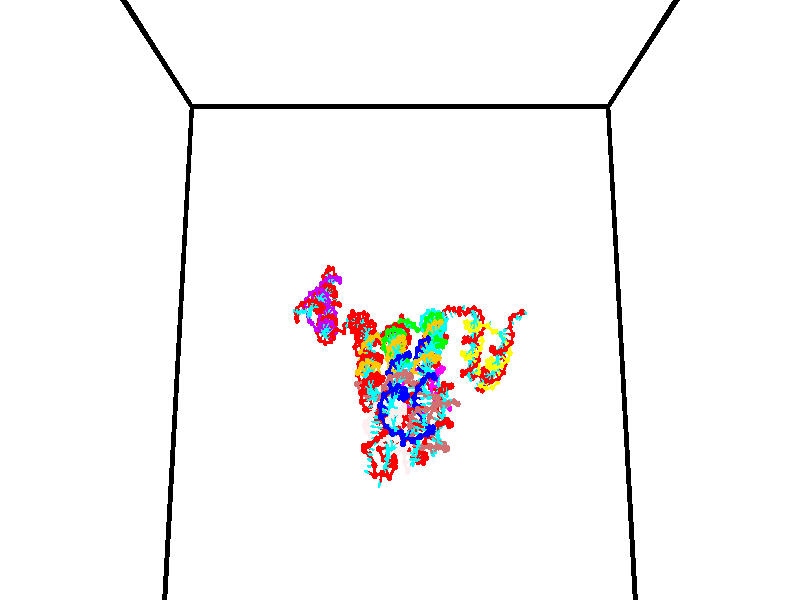 // switches for output
#declare DRAW_BASES = 1; // possible values are 0, 1; only relevant for DNA ribbons
#declare DRAW_BASES_TYPE = 3; // possible values are 1, 2, 3; only relevant for DNA ribbons
#declare DRAW_FOG = 0; // set to 1 to enable fog

#include "colors.inc"

#include "transforms.inc"
background { rgb <1, 1, 1>}

#default {
   normal{
       ripples 0.25
       frequency 0.20
       turbulence 0.2
       lambda 5
   }
	finish {
		phong 0.1
		phong_size 40.
	}
}

// original window dimensions: 1024x640


// camera settings

camera {
	sky <0, 0.179814, -0.983701>
	up <0, 0.179814, -0.983701>
	right 1.6 * <1, 0, 0>
	location <35, 94.9851, 44.8844>
	look_at <35, 29.7336, 32.9568>
	direction <0, -65.2515, -11.9276>
	angle 67.0682
}


# declare cpy_camera_pos = <35, 94.9851, 44.8844>;
# if (DRAW_FOG = 1)
fog {
	fog_type 2
	up vnormalize(cpy_camera_pos)
	color rgbt<1,1,1,0.3>
	distance 1e-5
	fog_alt 3e-3
	fog_offset 56
}
# end


// LIGHTS

# declare lum = 6;
global_settings {
	ambient_light rgb lum * <0.05, 0.05, 0.05>
	max_trace_level 15
}# declare cpy_direct_light_amount = 0.25;
light_source
{	1000 * <-1, -1.16352, -0.803886>,
	rgb lum * cpy_direct_light_amount
	parallel
}

light_source
{	1000 * <1, 1.16352, 0.803886>,
	rgb lum * cpy_direct_light_amount
	parallel
}

// strand 0

// nucleotide -1

// particle -1
sphere {
	<24.681620, 35.316975, 35.482056> 0.250000
	pigment { color rgbt <1,0,0,0> }
	no_shadow
}
cylinder {
	<24.498005, 35.165993, 35.160358>,  <24.387836, 35.075401, 34.967339>, 0.100000
	pigment { color rgbt <1,0,0,0> }
	no_shadow
}
cylinder {
	<24.498005, 35.165993, 35.160358>,  <24.681620, 35.316975, 35.482056>, 0.100000
	pigment { color rgbt <1,0,0,0> }
	no_shadow
}

// particle -1
sphere {
	<24.498005, 35.165993, 35.160358> 0.100000
	pigment { color rgbt <1,0,0,0> }
	no_shadow
}
sphere {
	0, 1
	scale<0.080000,0.200000,0.300000>
	matrix <0.757426, -0.639392, -0.132226,
		-0.464319, -0.669854, 0.579400,
		-0.459036, -0.377457, -0.804246,
		24.360294, 35.052757, 34.919083>
	pigment { color rgbt <0,1,1,0> }
	no_shadow
}
cylinder {
	<24.595602, 34.592930, 35.636761>,  <24.681620, 35.316975, 35.482056>, 0.130000
	pigment { color rgbt <1,0,0,0> }
	no_shadow
}

// nucleotide -1

// particle -1
sphere {
	<24.595602, 34.592930, 35.636761> 0.250000
	pigment { color rgbt <1,0,0,0> }
	no_shadow
}
cylinder {
	<24.589785, 34.671852, 35.244667>,  <24.586294, 34.719204, 35.009411>, 0.100000
	pigment { color rgbt <1,0,0,0> }
	no_shadow
}
cylinder {
	<24.589785, 34.671852, 35.244667>,  <24.595602, 34.592930, 35.636761>, 0.100000
	pigment { color rgbt <1,0,0,0> }
	no_shadow
}

// particle -1
sphere {
	<24.589785, 34.671852, 35.244667> 0.100000
	pigment { color rgbt <1,0,0,0> }
	no_shadow
}
sphere {
	0, 1
	scale<0.080000,0.200000,0.300000>
	matrix <0.523400, -0.833798, -0.175594,
		-0.851963, -0.515608, -0.091143,
		-0.014543, 0.197304, -0.980235,
		24.585423, 34.731045, 34.950596>
	pigment { color rgbt <0,1,1,0> }
	no_shadow
}
cylinder {
	<24.370625, 33.933781, 35.287468>,  <24.595602, 34.592930, 35.636761>, 0.130000
	pigment { color rgbt <1,0,0,0> }
	no_shadow
}

// nucleotide -1

// particle -1
sphere {
	<24.370625, 33.933781, 35.287468> 0.250000
	pigment { color rgbt <1,0,0,0> }
	no_shadow
}
cylinder {
	<24.609571, 34.160389, 35.060417>,  <24.752939, 34.296352, 34.924187>, 0.100000
	pigment { color rgbt <1,0,0,0> }
	no_shadow
}
cylinder {
	<24.609571, 34.160389, 35.060417>,  <24.370625, 33.933781, 35.287468>, 0.100000
	pigment { color rgbt <1,0,0,0> }
	no_shadow
}

// particle -1
sphere {
	<24.609571, 34.160389, 35.060417> 0.100000
	pigment { color rgbt <1,0,0,0> }
	no_shadow
}
sphere {
	0, 1
	scale<0.080000,0.200000,0.300000>
	matrix <0.563795, -0.800034, -0.205138,
		-0.570337, -0.197483, -0.797318,
		0.597370, 0.566522, -0.567629,
		24.788782, 34.330345, 34.890129>
	pigment { color rgbt <0,1,1,0> }
	no_shadow
}
cylinder {
	<24.414888, 33.842232, 34.502995>,  <24.370625, 33.933781, 35.287468>, 0.130000
	pigment { color rgbt <1,0,0,0> }
	no_shadow
}

// nucleotide -1

// particle -1
sphere {
	<24.414888, 33.842232, 34.502995> 0.250000
	pigment { color rgbt <1,0,0,0> }
	no_shadow
}
cylinder {
	<24.774952, 33.930851, 34.652996>,  <24.990990, 33.984020, 34.742996>, 0.100000
	pigment { color rgbt <1,0,0,0> }
	no_shadow
}
cylinder {
	<24.774952, 33.930851, 34.652996>,  <24.414888, 33.842232, 34.502995>, 0.100000
	pigment { color rgbt <1,0,0,0> }
	no_shadow
}

// particle -1
sphere {
	<24.774952, 33.930851, 34.652996> 0.100000
	pigment { color rgbt <1,0,0,0> }
	no_shadow
}
sphere {
	0, 1
	scale<0.080000,0.200000,0.300000>
	matrix <0.371377, -0.840247, -0.395049,
		0.227577, 0.494876, -0.838634,
		0.900160, 0.221545, 0.375006,
		25.045000, 33.997314, 34.765499>
	pigment { color rgbt <0,1,1,0> }
	no_shadow
}
cylinder {
	<24.900703, 33.844059, 34.025299>,  <24.414888, 33.842232, 34.502995>, 0.130000
	pigment { color rgbt <1,0,0,0> }
	no_shadow
}

// nucleotide -1

// particle -1
sphere {
	<24.900703, 33.844059, 34.025299> 0.250000
	pigment { color rgbt <1,0,0,0> }
	no_shadow
}
cylinder {
	<25.115110, 33.730667, 34.343376>,  <25.243753, 33.662632, 34.534222>, 0.100000
	pigment { color rgbt <1,0,0,0> }
	no_shadow
}
cylinder {
	<25.115110, 33.730667, 34.343376>,  <24.900703, 33.844059, 34.025299>, 0.100000
	pigment { color rgbt <1,0,0,0> }
	no_shadow
}

// particle -1
sphere {
	<25.115110, 33.730667, 34.343376> 0.100000
	pigment { color rgbt <1,0,0,0> }
	no_shadow
}
sphere {
	0, 1
	scale<0.080000,0.200000,0.300000>
	matrix <0.573619, -0.568794, -0.589436,
		0.619394, 0.772082, -0.142271,
		0.536015, -0.283484, 0.795188,
		25.275915, 33.645622, 34.581932>
	pigment { color rgbt <0,1,1,0> }
	no_shadow
}
cylinder {
	<25.620121, 33.883011, 33.798428>,  <24.900703, 33.844059, 34.025299>, 0.130000
	pigment { color rgbt <1,0,0,0> }
	no_shadow
}

// nucleotide -1

// particle -1
sphere {
	<25.620121, 33.883011, 33.798428> 0.250000
	pigment { color rgbt <1,0,0,0> }
	no_shadow
}
cylinder {
	<25.618542, 33.642796, 34.118263>,  <25.617594, 33.498669, 34.310165>, 0.100000
	pigment { color rgbt <1,0,0,0> }
	no_shadow
}
cylinder {
	<25.618542, 33.642796, 34.118263>,  <25.620121, 33.883011, 33.798428>, 0.100000
	pigment { color rgbt <1,0,0,0> }
	no_shadow
}

// particle -1
sphere {
	<25.618542, 33.642796, 34.118263> 0.100000
	pigment { color rgbt <1,0,0,0> }
	no_shadow
}
sphere {
	0, 1
	scale<0.080000,0.200000,0.300000>
	matrix <0.524813, -0.681872, -0.509531,
		0.851208, 0.417624, 0.317861,
		-0.003948, -0.600535, 0.799589,
		25.617357, 33.462635, 34.358139>
	pigment { color rgbt <0,1,1,0> }
	no_shadow
}
cylinder {
	<26.314939, 33.649803, 33.771336>,  <25.620121, 33.883011, 33.798428>, 0.130000
	pigment { color rgbt <1,0,0,0> }
	no_shadow
}

// nucleotide -1

// particle -1
sphere {
	<26.314939, 33.649803, 33.771336> 0.250000
	pigment { color rgbt <1,0,0,0> }
	no_shadow
}
cylinder {
	<26.124424, 33.373566, 33.989044>,  <26.010115, 33.207825, 34.119671>, 0.100000
	pigment { color rgbt <1,0,0,0> }
	no_shadow
}
cylinder {
	<26.124424, 33.373566, 33.989044>,  <26.314939, 33.649803, 33.771336>, 0.100000
	pigment { color rgbt <1,0,0,0> }
	no_shadow
}

// particle -1
sphere {
	<26.124424, 33.373566, 33.989044> 0.100000
	pigment { color rgbt <1,0,0,0> }
	no_shadow
}
sphere {
	0, 1
	scale<0.080000,0.200000,0.300000>
	matrix <0.521911, -0.720195, -0.457087,
		0.707642, 0.066357, 0.703448,
		-0.476289, -0.690591, 0.544273,
		25.981537, 33.166389, 34.152325>
	pigment { color rgbt <0,1,1,0> }
	no_shadow
}
cylinder {
	<26.790331, 33.148911, 33.968273>,  <26.314939, 33.649803, 33.771336>, 0.130000
	pigment { color rgbt <1,0,0,0> }
	no_shadow
}

// nucleotide -1

// particle -1
sphere {
	<26.790331, 33.148911, 33.968273> 0.250000
	pigment { color rgbt <1,0,0,0> }
	no_shadow
}
cylinder {
	<26.441092, 32.954952, 33.988567>,  <26.231548, 32.838577, 34.000744>, 0.100000
	pigment { color rgbt <1,0,0,0> }
	no_shadow
}
cylinder {
	<26.441092, 32.954952, 33.988567>,  <26.790331, 33.148911, 33.968273>, 0.100000
	pigment { color rgbt <1,0,0,0> }
	no_shadow
}

// particle -1
sphere {
	<26.441092, 32.954952, 33.988567> 0.100000
	pigment { color rgbt <1,0,0,0> }
	no_shadow
}
sphere {
	0, 1
	scale<0.080000,0.200000,0.300000>
	matrix <0.382811, -0.746262, -0.544563,
		0.301923, -0.456033, 0.837183,
		-0.873097, -0.484899, 0.050740,
		26.179163, 32.809483, 34.003788>
	pigment { color rgbt <0,1,1,0> }
	no_shadow
}
cylinder {
	<26.947910, 32.517952, 34.148396>,  <26.790331, 33.148911, 33.968273>, 0.130000
	pigment { color rgbt <1,0,0,0> }
	no_shadow
}

// nucleotide -1

// particle -1
sphere {
	<26.947910, 32.517952, 34.148396> 0.250000
	pigment { color rgbt <1,0,0,0> }
	no_shadow
}
cylinder {
	<26.573351, 32.461411, 34.019913>,  <26.348616, 32.427486, 33.942822>, 0.100000
	pigment { color rgbt <1,0,0,0> }
	no_shadow
}
cylinder {
	<26.573351, 32.461411, 34.019913>,  <26.947910, 32.517952, 34.148396>, 0.100000
	pigment { color rgbt <1,0,0,0> }
	no_shadow
}

// particle -1
sphere {
	<26.573351, 32.461411, 34.019913> 0.100000
	pigment { color rgbt <1,0,0,0> }
	no_shadow
}
sphere {
	0, 1
	scale<0.080000,0.200000,0.300000>
	matrix <0.269846, -0.875190, -0.401530,
		-0.224364, -0.462670, 0.857670,
		-0.936400, -0.141350, -0.321210,
		26.292431, 32.419006, 33.923550>
	pigment { color rgbt <0,1,1,0> }
	no_shadow
}
cylinder {
	<26.622425, 31.788857, 34.383148>,  <26.947910, 32.517952, 34.148396>, 0.130000
	pigment { color rgbt <1,0,0,0> }
	no_shadow
}

// nucleotide -1

// particle -1
sphere {
	<26.622425, 31.788857, 34.383148> 0.250000
	pigment { color rgbt <1,0,0,0> }
	no_shadow
}
cylinder {
	<26.431028, 31.915735, 34.055630>,  <26.316191, 31.991861, 33.859119>, 0.100000
	pigment { color rgbt <1,0,0,0> }
	no_shadow
}
cylinder {
	<26.431028, 31.915735, 34.055630>,  <26.622425, 31.788857, 34.383148>, 0.100000
	pigment { color rgbt <1,0,0,0> }
	no_shadow
}

// particle -1
sphere {
	<26.431028, 31.915735, 34.055630> 0.100000
	pigment { color rgbt <1,0,0,0> }
	no_shadow
}
sphere {
	0, 1
	scale<0.080000,0.200000,0.300000>
	matrix <0.110940, -0.903165, -0.414711,
		-0.871053, -0.289275, 0.396971,
		-0.478496, 0.317195, -0.818797,
		26.287479, 32.010895, 33.809990>
	pigment { color rgbt <0,1,1,0> }
	no_shadow
}
cylinder {
	<26.148251, 31.319048, 34.332905>,  <26.622425, 31.788857, 34.383148>, 0.130000
	pigment { color rgbt <1,0,0,0> }
	no_shadow
}

// nucleotide -1

// particle -1
sphere {
	<26.148251, 31.319048, 34.332905> 0.250000
	pigment { color rgbt <1,0,0,0> }
	no_shadow
}
cylinder {
	<26.188042, 31.495583, 33.976181>,  <26.211916, 31.601503, 33.762146>, 0.100000
	pigment { color rgbt <1,0,0,0> }
	no_shadow
}
cylinder {
	<26.188042, 31.495583, 33.976181>,  <26.148251, 31.319048, 34.332905>, 0.100000
	pigment { color rgbt <1,0,0,0> }
	no_shadow
}

// particle -1
sphere {
	<26.188042, 31.495583, 33.976181> 0.100000
	pigment { color rgbt <1,0,0,0> }
	no_shadow
}
sphere {
	0, 1
	scale<0.080000,0.200000,0.300000>
	matrix <0.015512, -0.896835, -0.442094,
		-0.994919, 0.030145, -0.096062,
		0.099478, 0.441338, -0.891810,
		26.217886, 31.627983, 33.708637>
	pigment { color rgbt <0,1,1,0> }
	no_shadow
}
cylinder {
	<25.668041, 31.001560, 33.992889>,  <26.148251, 31.319048, 34.332905>, 0.130000
	pigment { color rgbt <1,0,0,0> }
	no_shadow
}

// nucleotide -1

// particle -1
sphere {
	<25.668041, 31.001560, 33.992889> 0.250000
	pigment { color rgbt <1,0,0,0> }
	no_shadow
}
cylinder {
	<25.871563, 31.164751, 33.689663>,  <25.993677, 31.262667, 33.507725>, 0.100000
	pigment { color rgbt <1,0,0,0> }
	no_shadow
}
cylinder {
	<25.871563, 31.164751, 33.689663>,  <25.668041, 31.001560, 33.992889>, 0.100000
	pigment { color rgbt <1,0,0,0> }
	no_shadow
}

// particle -1
sphere {
	<25.871563, 31.164751, 33.689663> 0.100000
	pigment { color rgbt <1,0,0,0> }
	no_shadow
}
sphere {
	0, 1
	scale<0.080000,0.200000,0.300000>
	matrix <0.100511, -0.902705, -0.418357,
		-0.854993, 0.136668, -0.500308,
		0.508807, 0.407979, -0.758069,
		26.024204, 31.287144, 33.462242>
	pigment { color rgbt <0,1,1,0> }
	no_shadow
}
cylinder {
	<25.516304, 30.693199, 33.443222>,  <25.668041, 31.001560, 33.992889>, 0.130000
	pigment { color rgbt <1,0,0,0> }
	no_shadow
}

// nucleotide -1

// particle -1
sphere {
	<25.516304, 30.693199, 33.443222> 0.250000
	pigment { color rgbt <1,0,0,0> }
	no_shadow
}
cylinder {
	<25.858797, 30.842041, 33.299889>,  <26.064293, 30.931347, 33.213890>, 0.100000
	pigment { color rgbt <1,0,0,0> }
	no_shadow
}
cylinder {
	<25.858797, 30.842041, 33.299889>,  <25.516304, 30.693199, 33.443222>, 0.100000
	pigment { color rgbt <1,0,0,0> }
	no_shadow
}

// particle -1
sphere {
	<25.858797, 30.842041, 33.299889> 0.100000
	pigment { color rgbt <1,0,0,0> }
	no_shadow
}
sphere {
	0, 1
	scale<0.080000,0.200000,0.300000>
	matrix <0.127929, -0.824778, -0.550795,
		-0.500497, 0.425769, -0.753806,
		0.856234, 0.372105, -0.358331,
		26.115667, 30.953672, 33.192390>
	pigment { color rgbt <0,1,1,0> }
	no_shadow
}
cylinder {
	<25.533281, 30.502865, 32.762859>,  <25.516304, 30.693199, 33.443222>, 0.130000
	pigment { color rgbt <1,0,0,0> }
	no_shadow
}

// nucleotide -1

// particle -1
sphere {
	<25.533281, 30.502865, 32.762859> 0.250000
	pigment { color rgbt <1,0,0,0> }
	no_shadow
}
cylinder {
	<25.917526, 30.555101, 32.860977>,  <26.148073, 30.586443, 32.919846>, 0.100000
	pigment { color rgbt <1,0,0,0> }
	no_shadow
}
cylinder {
	<25.917526, 30.555101, 32.860977>,  <25.533281, 30.502865, 32.762859>, 0.100000
	pigment { color rgbt <1,0,0,0> }
	no_shadow
}

// particle -1
sphere {
	<25.917526, 30.555101, 32.860977> 0.100000
	pigment { color rgbt <1,0,0,0> }
	no_shadow
}
sphere {
	0, 1
	scale<0.080000,0.200000,0.300000>
	matrix <0.264848, -0.697477, -0.665869,
		0.084128, 0.704607, -0.704593,
		0.960613, 0.130592, 0.245291,
		26.205709, 30.594278, 32.934563>
	pigment { color rgbt <0,1,1,0> }
	no_shadow
}
cylinder {
	<25.998571, 30.509727, 32.137024>,  <25.533281, 30.502865, 32.762859>, 0.130000
	pigment { color rgbt <1,0,0,0> }
	no_shadow
}

// nucleotide -1

// particle -1
sphere {
	<25.998571, 30.509727, 32.137024> 0.250000
	pigment { color rgbt <1,0,0,0> }
	no_shadow
}
cylinder {
	<26.275850, 30.419579, 32.410866>,  <26.442217, 30.365490, 32.575172>, 0.100000
	pigment { color rgbt <1,0,0,0> }
	no_shadow
}
cylinder {
	<26.275850, 30.419579, 32.410866>,  <25.998571, 30.509727, 32.137024>, 0.100000
	pigment { color rgbt <1,0,0,0> }
	no_shadow
}

// particle -1
sphere {
	<26.275850, 30.419579, 32.410866> 0.100000
	pigment { color rgbt <1,0,0,0> }
	no_shadow
}
sphere {
	0, 1
	scale<0.080000,0.200000,0.300000>
	matrix <0.369547, -0.704364, -0.606058,
		0.618800, 0.673112, -0.404978,
		0.693197, -0.225370, 0.684607,
		26.483809, 30.351967, 32.616249>
	pigment { color rgbt <0,1,1,0> }
	no_shadow
}
cylinder {
	<26.777704, 30.549528, 31.833040>,  <25.998571, 30.509727, 32.137024>, 0.130000
	pigment { color rgbt <1,0,0,0> }
	no_shadow
}

// nucleotide -1

// particle -1
sphere {
	<26.777704, 30.549528, 31.833040> 0.250000
	pigment { color rgbt <1,0,0,0> }
	no_shadow
}
cylinder {
	<26.757820, 30.325636, 32.163914>,  <26.745890, 30.191301, 32.362438>, 0.100000
	pigment { color rgbt <1,0,0,0> }
	no_shadow
}
cylinder {
	<26.757820, 30.325636, 32.163914>,  <26.777704, 30.549528, 31.833040>, 0.100000
	pigment { color rgbt <1,0,0,0> }
	no_shadow
}

// particle -1
sphere {
	<26.757820, 30.325636, 32.163914> 0.100000
	pigment { color rgbt <1,0,0,0> }
	no_shadow
}
sphere {
	0, 1
	scale<0.080000,0.200000,0.300000>
	matrix <0.460694, -0.747687, -0.478252,
		0.886166, 0.357305, 0.295031,
		-0.049708, -0.559730, 0.827183,
		26.742908, 30.157717, 32.412067>
	pigment { color rgbt <0,1,1,0> }
	no_shadow
}
cylinder {
	<27.335800, 30.195539, 31.701122>,  <26.777704, 30.549528, 31.833040>, 0.130000
	pigment { color rgbt <1,0,0,0> }
	no_shadow
}

// nucleotide -1

// particle -1
sphere {
	<27.335800, 30.195539, 31.701122> 0.250000
	pigment { color rgbt <1,0,0,0> }
	no_shadow
}
cylinder {
	<27.147892, 29.987581, 31.986507>,  <27.035147, 29.862806, 32.157738>, 0.100000
	pigment { color rgbt <1,0,0,0> }
	no_shadow
}
cylinder {
	<27.147892, 29.987581, 31.986507>,  <27.335800, 30.195539, 31.701122>, 0.100000
	pigment { color rgbt <1,0,0,0> }
	no_shadow
}

// particle -1
sphere {
	<27.147892, 29.987581, 31.986507> 0.100000
	pigment { color rgbt <1,0,0,0> }
	no_shadow
}
sphere {
	0, 1
	scale<0.080000,0.200000,0.300000>
	matrix <0.201896, -0.850042, -0.486484,
		0.859392, -0.084491, 0.504289,
		-0.469770, -0.519894, 0.713461,
		27.006962, 29.831614, 32.200546>
	pigment { color rgbt <0,1,1,0> }
	no_shadow
}
cylinder {
	<27.682570, 29.712234, 31.813391>,  <27.335800, 30.195539, 31.701122>, 0.130000
	pigment { color rgbt <1,0,0,0> }
	no_shadow
}

// nucleotide -1

// particle -1
sphere {
	<27.682570, 29.712234, 31.813391> 0.250000
	pigment { color rgbt <1,0,0,0> }
	no_shadow
}
cylinder {
	<27.348181, 29.554611, 31.966164>,  <27.147547, 29.460037, 32.057827>, 0.100000
	pigment { color rgbt <1,0,0,0> }
	no_shadow
}
cylinder {
	<27.348181, 29.554611, 31.966164>,  <27.682570, 29.712234, 31.813391>, 0.100000
	pigment { color rgbt <1,0,0,0> }
	no_shadow
}

// particle -1
sphere {
	<27.348181, 29.554611, 31.966164> 0.100000
	pigment { color rgbt <1,0,0,0> }
	no_shadow
}
sphere {
	0, 1
	scale<0.080000,0.200000,0.300000>
	matrix <0.198669, -0.866081, -0.458732,
		0.511549, -0.307609, 0.802305,
		-0.835971, -0.394057, 0.381931,
		27.097389, 29.436394, 32.080742>
	pigment { color rgbt <0,1,1,0> }
	no_shadow
}
cylinder {
	<27.880362, 29.163008, 32.165470>,  <27.682570, 29.712234, 31.813391>, 0.130000
	pigment { color rgbt <1,0,0,0> }
	no_shadow
}

// nucleotide -1

// particle -1
sphere {
	<27.880362, 29.163008, 32.165470> 0.250000
	pigment { color rgbt <1,0,0,0> }
	no_shadow
}
cylinder {
	<27.495308, 29.075954, 32.101006>,  <27.264277, 29.023722, 32.062328>, 0.100000
	pigment { color rgbt <1,0,0,0> }
	no_shadow
}
cylinder {
	<27.495308, 29.075954, 32.101006>,  <27.880362, 29.163008, 32.165470>, 0.100000
	pigment { color rgbt <1,0,0,0> }
	no_shadow
}

// particle -1
sphere {
	<27.495308, 29.075954, 32.101006> 0.100000
	pigment { color rgbt <1,0,0,0> }
	no_shadow
}
sphere {
	0, 1
	scale<0.080000,0.200000,0.300000>
	matrix <0.270116, -0.814176, -0.513960,
		-0.019358, -0.538288, 0.842539,
		-0.962633, -0.217634, -0.161161,
		27.206518, 29.010664, 32.052658>
	pigment { color rgbt <0,1,1,0> }
	no_shadow
}
cylinder {
	<27.814138, 28.434200, 32.318546>,  <27.880362, 29.163008, 32.165470>, 0.130000
	pigment { color rgbt <1,0,0,0> }
	no_shadow
}

// nucleotide -1

// particle -1
sphere {
	<27.814138, 28.434200, 32.318546> 0.250000
	pigment { color rgbt <1,0,0,0> }
	no_shadow
}
cylinder {
	<27.492460, 28.518490, 32.096245>,  <27.299454, 28.569063, 31.962864>, 0.100000
	pigment { color rgbt <1,0,0,0> }
	no_shadow
}
cylinder {
	<27.492460, 28.518490, 32.096245>,  <27.814138, 28.434200, 32.318546>, 0.100000
	pigment { color rgbt <1,0,0,0> }
	no_shadow
}

// particle -1
sphere {
	<27.492460, 28.518490, 32.096245> 0.100000
	pigment { color rgbt <1,0,0,0> }
	no_shadow
}
sphere {
	0, 1
	scale<0.080000,0.200000,0.300000>
	matrix <0.125558, -0.853712, -0.505382,
		-0.580951, -0.476205, 0.660094,
		-0.804196, 0.210722, -0.555756,
		27.251202, 28.581707, 31.929518>
	pigment { color rgbt <0,1,1,0> }
	no_shadow
}
cylinder {
	<27.582943, 27.760481, 32.267117>,  <27.814138, 28.434200, 32.318546>, 0.130000
	pigment { color rgbt <1,0,0,0> }
	no_shadow
}

// nucleotide -1

// particle -1
sphere {
	<27.582943, 27.760481, 32.267117> 0.250000
	pigment { color rgbt <1,0,0,0> }
	no_shadow
}
cylinder {
	<27.403574, 28.000381, 32.002026>,  <27.295952, 28.144321, 31.842970>, 0.100000
	pigment { color rgbt <1,0,0,0> }
	no_shadow
}
cylinder {
	<27.403574, 28.000381, 32.002026>,  <27.582943, 27.760481, 32.267117>, 0.100000
	pigment { color rgbt <1,0,0,0> }
	no_shadow
}

// particle -1
sphere {
	<27.403574, 28.000381, 32.002026> 0.100000
	pigment { color rgbt <1,0,0,0> }
	no_shadow
}
sphere {
	0, 1
	scale<0.080000,0.200000,0.300000>
	matrix <-0.150570, -0.781549, -0.605400,
		-0.881048, -0.171688, 0.440770,
		-0.448423, 0.599753, -0.662731,
		27.269047, 28.180307, 31.803205>
	pigment { color rgbt <0,1,1,0> }
	no_shadow
}
cylinder {
	<27.142378, 27.236444, 31.949949>,  <27.582943, 27.760481, 32.267117>, 0.130000
	pigment { color rgbt <1,0,0,0> }
	no_shadow
}

// nucleotide -1

// particle -1
sphere {
	<27.142378, 27.236444, 31.949949> 0.250000
	pigment { color rgbt <1,0,0,0> }
	no_shadow
}
cylinder {
	<27.163452, 27.547478, 31.699322>,  <27.176096, 27.734098, 31.548946>, 0.100000
	pigment { color rgbt <1,0,0,0> }
	no_shadow
}
cylinder {
	<27.163452, 27.547478, 31.699322>,  <27.142378, 27.236444, 31.949949>, 0.100000
	pigment { color rgbt <1,0,0,0> }
	no_shadow
}

// particle -1
sphere {
	<27.163452, 27.547478, 31.699322> 0.100000
	pigment { color rgbt <1,0,0,0> }
	no_shadow
}
sphere {
	0, 1
	scale<0.080000,0.200000,0.300000>
	matrix <-0.148271, -0.614393, -0.774943,
		-0.987542, 0.133730, 0.082924,
		0.052686, 0.777584, -0.626568,
		27.179258, 27.780752, 31.511351>
	pigment { color rgbt <0,1,1,0> }
	no_shadow
}
cylinder {
	<26.468697, 27.349871, 31.535969>,  <27.142378, 27.236444, 31.949949>, 0.130000
	pigment { color rgbt <1,0,0,0> }
	no_shadow
}

// nucleotide -1

// particle -1
sphere {
	<26.468697, 27.349871, 31.535969> 0.250000
	pigment { color rgbt <1,0,0,0> }
	no_shadow
}
cylinder {
	<26.776270, 27.474152, 31.312468>,  <26.960814, 27.548719, 31.178368>, 0.100000
	pigment { color rgbt <1,0,0,0> }
	no_shadow
}
cylinder {
	<26.776270, 27.474152, 31.312468>,  <26.468697, 27.349871, 31.535969>, 0.100000
	pigment { color rgbt <1,0,0,0> }
	no_shadow
}

// particle -1
sphere {
	<26.776270, 27.474152, 31.312468> 0.100000
	pigment { color rgbt <1,0,0,0> }
	no_shadow
}
sphere {
	0, 1
	scale<0.080000,0.200000,0.300000>
	matrix <-0.246443, -0.662383, -0.707470,
		-0.589920, 0.681699, -0.432759,
		0.768934, 0.310701, -0.558753,
		27.006950, 27.567362, 31.144842>
	pigment { color rgbt <0,1,1,0> }
	no_shadow
}
cylinder {
	<26.219458, 27.175802, 30.891617>,  <26.468697, 27.349871, 31.535969>, 0.130000
	pigment { color rgbt <1,0,0,0> }
	no_shadow
}

// nucleotide -1

// particle -1
sphere {
	<26.219458, 27.175802, 30.891617> 0.250000
	pigment { color rgbt <1,0,0,0> }
	no_shadow
}
cylinder {
	<26.586559, 27.304386, 30.798328>,  <26.806820, 27.381536, 30.742355>, 0.100000
	pigment { color rgbt <1,0,0,0> }
	no_shadow
}
cylinder {
	<26.586559, 27.304386, 30.798328>,  <26.219458, 27.175802, 30.891617>, 0.100000
	pigment { color rgbt <1,0,0,0> }
	no_shadow
}

// particle -1
sphere {
	<26.586559, 27.304386, 30.798328> 0.100000
	pigment { color rgbt <1,0,0,0> }
	no_shadow
}
sphere {
	0, 1
	scale<0.080000,0.200000,0.300000>
	matrix <0.009113, -0.604127, -0.796836,
		-0.397047, 0.729173, -0.557369,
		0.917753, 0.321460, -0.233222,
		26.861885, 27.400824, 30.728361>
	pigment { color rgbt <0,1,1,0> }
	no_shadow
}
cylinder {
	<26.213182, 27.321728, 30.200977>,  <26.219458, 27.175802, 30.891617>, 0.130000
	pigment { color rgbt <1,0,0,0> }
	no_shadow
}

// nucleotide -1

// particle -1
sphere {
	<26.213182, 27.321728, 30.200977> 0.250000
	pigment { color rgbt <1,0,0,0> }
	no_shadow
}
cylinder {
	<26.580879, 27.216986, 30.318571>,  <26.801497, 27.154140, 30.389128>, 0.100000
	pigment { color rgbt <1,0,0,0> }
	no_shadow
}
cylinder {
	<26.580879, 27.216986, 30.318571>,  <26.213182, 27.321728, 30.200977>, 0.100000
	pigment { color rgbt <1,0,0,0> }
	no_shadow
}

// particle -1
sphere {
	<26.580879, 27.216986, 30.318571> 0.100000
	pigment { color rgbt <1,0,0,0> }
	no_shadow
}
sphere {
	0, 1
	scale<0.080000,0.200000,0.300000>
	matrix <0.024884, -0.706599, -0.707176,
		0.392907, 0.657382, -0.643019,
		0.919241, -0.261853, 0.293986,
		26.856651, 27.138430, 30.406767>
	pigment { color rgbt <0,1,1,0> }
	no_shadow
}
cylinder {
	<26.638111, 27.334513, 29.660870>,  <26.213182, 27.321728, 30.200977>, 0.130000
	pigment { color rgbt <1,0,0,0> }
	no_shadow
}

// nucleotide -1

// particle -1
sphere {
	<26.638111, 27.334513, 29.660870> 0.250000
	pigment { color rgbt <1,0,0,0> }
	no_shadow
}
cylinder {
	<26.769714, 27.059065, 29.919344>,  <26.848677, 26.893797, 30.074429>, 0.100000
	pigment { color rgbt <1,0,0,0> }
	no_shadow
}
cylinder {
	<26.769714, 27.059065, 29.919344>,  <26.638111, 27.334513, 29.660870>, 0.100000
	pigment { color rgbt <1,0,0,0> }
	no_shadow
}

// particle -1
sphere {
	<26.769714, 27.059065, 29.919344> 0.100000
	pigment { color rgbt <1,0,0,0> }
	no_shadow
}
sphere {
	0, 1
	scale<0.080000,0.200000,0.300000>
	matrix <-0.121361, -0.709443, -0.694235,
		0.936496, 0.149986, -0.316983,
		0.329007, -0.688618, 0.646188,
		26.868416, 26.852480, 30.113201>
	pigment { color rgbt <0,1,1,0> }
	no_shadow
}
cylinder {
	<26.755037, 26.820110, 29.244148>,  <26.638111, 27.334513, 29.660870>, 0.130000
	pigment { color rgbt <1,0,0,0> }
	no_shadow
}

// nucleotide -1

// particle -1
sphere {
	<26.755037, 26.820110, 29.244148> 0.250000
	pigment { color rgbt <1,0,0,0> }
	no_shadow
}
cylinder {
	<26.720863, 26.657488, 29.607998>,  <26.700359, 26.559914, 29.826307>, 0.100000
	pigment { color rgbt <1,0,0,0> }
	no_shadow
}
cylinder {
	<26.720863, 26.657488, 29.607998>,  <26.755037, 26.820110, 29.244148>, 0.100000
	pigment { color rgbt <1,0,0,0> }
	no_shadow
}

// particle -1
sphere {
	<26.720863, 26.657488, 29.607998> 0.100000
	pigment { color rgbt <1,0,0,0> }
	no_shadow
}
sphere {
	0, 1
	scale<0.080000,0.200000,0.300000>
	matrix <-0.197564, -0.887920, -0.415412,
		0.976560, -0.215199, -0.004461,
		-0.085436, -0.406555, 0.909623,
		26.695232, 26.535521, 29.880884>
	pigment { color rgbt <0,1,1,0> }
	no_shadow
}
cylinder {
	<27.138021, 26.165089, 29.215988>,  <26.755037, 26.820110, 29.244148>, 0.130000
	pigment { color rgbt <1,0,0,0> }
	no_shadow
}

// nucleotide -1

// particle -1
sphere {
	<27.138021, 26.165089, 29.215988> 0.250000
	pigment { color rgbt <1,0,0,0> }
	no_shadow
}
cylinder {
	<26.819239, 26.196821, 29.455511>,  <26.627970, 26.215860, 29.599224>, 0.100000
	pigment { color rgbt <1,0,0,0> }
	no_shadow
}
cylinder {
	<26.819239, 26.196821, 29.455511>,  <27.138021, 26.165089, 29.215988>, 0.100000
	pigment { color rgbt <1,0,0,0> }
	no_shadow
}

// particle -1
sphere {
	<26.819239, 26.196821, 29.455511> 0.100000
	pigment { color rgbt <1,0,0,0> }
	no_shadow
}
sphere {
	0, 1
	scale<0.080000,0.200000,0.300000>
	matrix <-0.439545, -0.756141, -0.484821,
		0.414320, -0.649583, 0.637480,
		-0.796956, 0.079330, 0.598805,
		26.580153, 26.220621, 29.635153>
	pigment { color rgbt <0,1,1,0> }
	no_shadow
}
cylinder {
	<27.440699, 25.939833, 29.852285>,  <27.138021, 26.165089, 29.215988>, 0.130000
	pigment { color rgbt <1,0,0,0> }
	no_shadow
}

// nucleotide -1

// particle -1
sphere {
	<27.440699, 25.939833, 29.852285> 0.250000
	pigment { color rgbt <1,0,0,0> }
	no_shadow
}
cylinder {
	<27.085695, 25.755518, 29.851248>,  <26.872694, 25.644928, 29.850624>, 0.100000
	pigment { color rgbt <1,0,0,0> }
	no_shadow
}
cylinder {
	<27.085695, 25.755518, 29.851248>,  <27.440699, 25.939833, 29.852285>, 0.100000
	pigment { color rgbt <1,0,0,0> }
	no_shadow
}

// particle -1
sphere {
	<27.085695, 25.755518, 29.851248> 0.100000
	pigment { color rgbt <1,0,0,0> }
	no_shadow
}
sphere {
	0, 1
	scale<0.080000,0.200000,0.300000>
	matrix <0.199385, -0.389093, 0.899363,
		-0.415425, 0.797673, 0.437196,
		-0.887507, -0.460788, -0.002595,
		26.819443, 25.617281, 29.850470>
	pigment { color rgbt <0,1,1,0> }
	no_shadow
}
cylinder {
	<27.013716, 26.141502, 30.338232>,  <27.440699, 25.939833, 29.852285>, 0.130000
	pigment { color rgbt <1,0,0,0> }
	no_shadow
}

// nucleotide -1

// particle -1
sphere {
	<27.013716, 26.141502, 30.338232> 0.250000
	pigment { color rgbt <1,0,0,0> }
	no_shadow
}
cylinder {
	<26.937080, 25.756372, 30.262056>,  <26.891098, 25.525295, 30.216351>, 0.100000
	pigment { color rgbt <1,0,0,0> }
	no_shadow
}
cylinder {
	<26.937080, 25.756372, 30.262056>,  <27.013716, 26.141502, 30.338232>, 0.100000
	pigment { color rgbt <1,0,0,0> }
	no_shadow
}

// particle -1
sphere {
	<26.937080, 25.756372, 30.262056> 0.100000
	pigment { color rgbt <1,0,0,0> }
	no_shadow
}
sphere {
	0, 1
	scale<0.080000,0.200000,0.300000>
	matrix <0.070494, -0.207029, 0.975792,
		-0.978940, 0.173527, 0.107537,
		-0.191589, -0.962823, -0.190437,
		26.879604, 25.467525, 30.204926>
	pigment { color rgbt <0,1,1,0> }
	no_shadow
}
cylinder {
	<26.438301, 25.867998, 30.811975>,  <27.013716, 26.141502, 30.338232>, 0.130000
	pigment { color rgbt <1,0,0,0> }
	no_shadow
}

// nucleotide -1

// particle -1
sphere {
	<26.438301, 25.867998, 30.811975> 0.250000
	pigment { color rgbt <1,0,0,0> }
	no_shadow
}
cylinder {
	<26.687115, 25.581221, 30.686077>,  <26.836403, 25.409155, 30.610538>, 0.100000
	pigment { color rgbt <1,0,0,0> }
	no_shadow
}
cylinder {
	<26.687115, 25.581221, 30.686077>,  <26.438301, 25.867998, 30.811975>, 0.100000
	pigment { color rgbt <1,0,0,0> }
	no_shadow
}

// particle -1
sphere {
	<26.687115, 25.581221, 30.686077> 0.100000
	pigment { color rgbt <1,0,0,0> }
	no_shadow
}
sphere {
	0, 1
	scale<0.080000,0.200000,0.300000>
	matrix <0.201230, -0.242101, 0.949154,
		-0.756690, -0.653743, -0.006324,
		0.622034, -0.716943, -0.314748,
		26.873726, 25.366138, 30.591652>
	pigment { color rgbt <0,1,1,0> }
	no_shadow
}
cylinder {
	<26.285872, 25.082613, 31.043047>,  <26.438301, 25.867998, 30.811975>, 0.130000
	pigment { color rgbt <1,0,0,0> }
	no_shadow
}

// nucleotide -1

// particle -1
sphere {
	<26.285872, 25.082613, 31.043047> 0.250000
	pigment { color rgbt <1,0,0,0> }
	no_shadow
}
cylinder {
	<26.671892, 25.185743, 31.024281>,  <26.903505, 25.247622, 31.013021>, 0.100000
	pigment { color rgbt <1,0,0,0> }
	no_shadow
}
cylinder {
	<26.671892, 25.185743, 31.024281>,  <26.285872, 25.082613, 31.043047>, 0.100000
	pigment { color rgbt <1,0,0,0> }
	no_shadow
}

// particle -1
sphere {
	<26.671892, 25.185743, 31.024281> 0.100000
	pigment { color rgbt <1,0,0,0> }
	no_shadow
}
sphere {
	0, 1
	scale<0.080000,0.200000,0.300000>
	matrix <0.096703, -0.183968, 0.978164,
		0.243564, -0.948516, -0.202471,
		0.965052, 0.257825, -0.046916,
		26.961409, 25.263090, 31.010206>
	pigment { color rgbt <0,1,1,0> }
	no_shadow
}
cylinder {
	<26.750486, 24.566584, 31.340761>,  <26.285872, 25.082613, 31.043047>, 0.130000
	pigment { color rgbt <1,0,0,0> }
	no_shadow
}

// nucleotide -1

// particle -1
sphere {
	<26.750486, 24.566584, 31.340761> 0.250000
	pigment { color rgbt <1,0,0,0> }
	no_shadow
}
cylinder {
	<26.951832, 24.907318, 31.398727>,  <27.072639, 25.111759, 31.433508>, 0.100000
	pigment { color rgbt <1,0,0,0> }
	no_shadow
}
cylinder {
	<26.951832, 24.907318, 31.398727>,  <26.750486, 24.566584, 31.340761>, 0.100000
	pigment { color rgbt <1,0,0,0> }
	no_shadow
}

// particle -1
sphere {
	<26.951832, 24.907318, 31.398727> 0.100000
	pigment { color rgbt <1,0,0,0> }
	no_shadow
}
sphere {
	0, 1
	scale<0.080000,0.200000,0.300000>
	matrix <0.110562, -0.229828, 0.966931,
		0.856972, -0.470696, -0.209868,
		0.503364, 0.851836, 0.144916,
		27.102840, 25.162868, 31.442202>
	pigment { color rgbt <0,1,1,0> }
	no_shadow
}
cylinder {
	<27.196466, 24.367016, 31.867270>,  <26.750486, 24.566584, 31.340761>, 0.130000
	pigment { color rgbt <1,0,0,0> }
	no_shadow
}

// nucleotide -1

// particle -1
sphere {
	<27.196466, 24.367016, 31.867270> 0.250000
	pigment { color rgbt <1,0,0,0> }
	no_shadow
}
cylinder {
	<27.166960, 24.765867, 31.874157>,  <27.149256, 25.005178, 31.878288>, 0.100000
	pigment { color rgbt <1,0,0,0> }
	no_shadow
}
cylinder {
	<27.166960, 24.765867, 31.874157>,  <27.196466, 24.367016, 31.867270>, 0.100000
	pigment { color rgbt <1,0,0,0> }
	no_shadow
}

// particle -1
sphere {
	<27.166960, 24.765867, 31.874157> 0.100000
	pigment { color rgbt <1,0,0,0> }
	no_shadow
}
sphere {
	0, 1
	scale<0.080000,0.200000,0.300000>
	matrix <0.331143, 0.008207, 0.943545,
		0.940692, 0.075305, -0.330797,
		-0.073769, 0.997127, 0.017217,
		27.144829, 25.065004, 31.879322>
	pigment { color rgbt <0,1,1,0> }
	no_shadow
}
cylinder {
	<27.753635, 24.760815, 32.414173>,  <27.196466, 24.367016, 31.867270>, 0.130000
	pigment { color rgbt <1,0,0,0> }
	no_shadow
}

// nucleotide -1

// particle -1
sphere {
	<27.753635, 24.760815, 32.414173> 0.250000
	pigment { color rgbt <1,0,0,0> }
	no_shadow
}
cylinder {
	<27.528862, 25.066444, 32.287415>,  <27.393999, 25.249823, 32.211361>, 0.100000
	pigment { color rgbt <1,0,0,0> }
	no_shadow
}
cylinder {
	<27.528862, 25.066444, 32.287415>,  <27.753635, 24.760815, 32.414173>, 0.100000
	pigment { color rgbt <1,0,0,0> }
	no_shadow
}

// particle -1
sphere {
	<27.528862, 25.066444, 32.287415> 0.100000
	pigment { color rgbt <1,0,0,0> }
	no_shadow
}
sphere {
	0, 1
	scale<0.080000,0.200000,0.300000>
	matrix <-0.000630, 0.382708, 0.923869,
		0.827183, 0.519351, -0.214574,
		-0.561932, 0.764074, -0.316897,
		27.360283, 25.295666, 32.192345>
	pigment { color rgbt <0,1,1,0> }
	no_shadow
}
cylinder {
	<27.999033, 25.363436, 32.697624>,  <27.753635, 24.760815, 32.414173>, 0.130000
	pigment { color rgbt <1,0,0,0> }
	no_shadow
}

// nucleotide -1

// particle -1
sphere {
	<27.999033, 25.363436, 32.697624> 0.250000
	pigment { color rgbt <1,0,0,0> }
	no_shadow
}
cylinder {
	<27.605198, 25.409563, 32.645023>,  <27.368896, 25.437241, 32.613464>, 0.100000
	pigment { color rgbt <1,0,0,0> }
	no_shadow
}
cylinder {
	<27.605198, 25.409563, 32.645023>,  <27.999033, 25.363436, 32.697624>, 0.100000
	pigment { color rgbt <1,0,0,0> }
	no_shadow
}

// particle -1
sphere {
	<27.605198, 25.409563, 32.645023> 0.100000
	pigment { color rgbt <1,0,0,0> }
	no_shadow
}
sphere {
	0, 1
	scale<0.080000,0.200000,0.300000>
	matrix <-0.053646, 0.516503, 0.854603,
		0.166474, 0.848484, -0.502355,
		-0.984585, 0.115320, -0.131503,
		27.309822, 25.444159, 32.605572>
	pigment { color rgbt <0,1,1,0> }
	no_shadow
}
cylinder {
	<27.823622, 26.066156, 32.685085>,  <27.999033, 25.363436, 32.697624>, 0.130000
	pigment { color rgbt <1,0,0,0> }
	no_shadow
}

// nucleotide -1

// particle -1
sphere {
	<27.823622, 26.066156, 32.685085> 0.250000
	pigment { color rgbt <1,0,0,0> }
	no_shadow
}
cylinder {
	<27.466311, 25.908520, 32.771564>,  <27.251923, 25.813938, 32.823452>, 0.100000
	pigment { color rgbt <1,0,0,0> }
	no_shadow
}
cylinder {
	<27.466311, 25.908520, 32.771564>,  <27.823622, 26.066156, 32.685085>, 0.100000
	pigment { color rgbt <1,0,0,0> }
	no_shadow
}

// particle -1
sphere {
	<27.466311, 25.908520, 32.771564> 0.100000
	pigment { color rgbt <1,0,0,0> }
	no_shadow
}
sphere {
	0, 1
	scale<0.080000,0.200000,0.300000>
	matrix <-0.176481, 0.749839, 0.637648,
		-0.413406, 0.531444, -0.739367,
		-0.893280, -0.394092, 0.216198,
		27.198326, 25.790293, 32.836426>
	pigment { color rgbt <0,1,1,0> }
	no_shadow
}
cylinder {
	<27.412050, 26.582163, 32.620338>,  <27.823622, 26.066156, 32.685085>, 0.130000
	pigment { color rgbt <1,0,0,0> }
	no_shadow
}

// nucleotide -1

// particle -1
sphere {
	<27.412050, 26.582163, 32.620338> 0.250000
	pigment { color rgbt <1,0,0,0> }
	no_shadow
}
cylinder {
	<27.152605, 26.333107, 32.795437>,  <26.996937, 26.183674, 32.900494>, 0.100000
	pigment { color rgbt <1,0,0,0> }
	no_shadow
}
cylinder {
	<27.152605, 26.333107, 32.795437>,  <27.412050, 26.582163, 32.620338>, 0.100000
	pigment { color rgbt <1,0,0,0> }
	no_shadow
}

// particle -1
sphere {
	<27.152605, 26.333107, 32.795437> 0.100000
	pigment { color rgbt <1,0,0,0> }
	no_shadow
}
sphere {
	0, 1
	scale<0.080000,0.200000,0.300000>
	matrix <-0.314583, 0.743016, 0.590732,
		-0.693063, 0.245452, -0.677803,
		-0.648615, -0.622640, 0.437742,
		26.958021, 26.146315, 32.926758>
	pigment { color rgbt <0,1,1,0> }
	no_shadow
}
cylinder {
	<26.797531, 26.915907, 32.627117>,  <27.412050, 26.582163, 32.620338>, 0.130000
	pigment { color rgbt <1,0,0,0> }
	no_shadow
}

// nucleotide -1

// particle -1
sphere {
	<26.797531, 26.915907, 32.627117> 0.250000
	pigment { color rgbt <1,0,0,0> }
	no_shadow
}
cylinder {
	<26.762117, 26.647120, 32.921223>,  <26.740870, 26.485847, 33.097687>, 0.100000
	pigment { color rgbt <1,0,0,0> }
	no_shadow
}
cylinder {
	<26.762117, 26.647120, 32.921223>,  <26.797531, 26.915907, 32.627117>, 0.100000
	pigment { color rgbt <1,0,0,0> }
	no_shadow
}

// particle -1
sphere {
	<26.762117, 26.647120, 32.921223> 0.100000
	pigment { color rgbt <1,0,0,0> }
	no_shadow
}
sphere {
	0, 1
	scale<0.080000,0.200000,0.300000>
	matrix <-0.266627, 0.727216, 0.632508,
		-0.959725, -0.140044, -0.243549,
		-0.088534, -0.671971, 0.735267,
		26.735558, 26.445528, 33.141804>
	pigment { color rgbt <0,1,1,0> }
	no_shadow
}
cylinder {
	<26.164463, 27.139795, 32.956551>,  <26.797531, 26.915907, 32.627117>, 0.130000
	pigment { color rgbt <1,0,0,0> }
	no_shadow
}

// nucleotide -1

// particle -1
sphere {
	<26.164463, 27.139795, 32.956551> 0.250000
	pigment { color rgbt <1,0,0,0> }
	no_shadow
}
cylinder {
	<26.376009, 26.921452, 33.216499>,  <26.502937, 26.790445, 33.372471>, 0.100000
	pigment { color rgbt <1,0,0,0> }
	no_shadow
}
cylinder {
	<26.376009, 26.921452, 33.216499>,  <26.164463, 27.139795, 32.956551>, 0.100000
	pigment { color rgbt <1,0,0,0> }
	no_shadow
}

// particle -1
sphere {
	<26.376009, 26.921452, 33.216499> 0.100000
	pigment { color rgbt <1,0,0,0> }
	no_shadow
}
sphere {
	0, 1
	scale<0.080000,0.200000,0.300000>
	matrix <-0.292930, 0.601269, 0.743416,
		-0.796551, -0.583535, 0.158092,
		0.528865, -0.545859, 0.649877,
		26.534668, 26.757694, 33.411461>
	pigment { color rgbt <0,1,1,0> }
	no_shadow
}
cylinder {
	<25.759007, 27.135431, 33.583946>,  <26.164463, 27.139795, 32.956551>, 0.130000
	pigment { color rgbt <1,0,0,0> }
	no_shadow
}

// nucleotide -1

// particle -1
sphere {
	<25.759007, 27.135431, 33.583946> 0.250000
	pigment { color rgbt <1,0,0,0> }
	no_shadow
}
cylinder {
	<26.132891, 27.069607, 33.709953>,  <26.357222, 27.030111, 33.785557>, 0.100000
	pigment { color rgbt <1,0,0,0> }
	no_shadow
}
cylinder {
	<26.132891, 27.069607, 33.709953>,  <25.759007, 27.135431, 33.583946>, 0.100000
	pigment { color rgbt <1,0,0,0> }
	no_shadow
}

// particle -1
sphere {
	<26.132891, 27.069607, 33.709953> 0.100000
	pigment { color rgbt <1,0,0,0> }
	no_shadow
}
sphere {
	0, 1
	scale<0.080000,0.200000,0.300000>
	matrix <-0.111725, 0.705365, 0.699984,
		-0.337392, -0.689478, 0.640927,
		0.934711, -0.164561, 0.315016,
		26.413303, 27.020239, 33.804459>
	pigment { color rgbt <0,1,1,0> }
	no_shadow
}
cylinder {
	<25.787874, 27.221497, 34.389366>,  <25.759007, 27.135431, 33.583946>, 0.130000
	pigment { color rgbt <1,0,0,0> }
	no_shadow
}

// nucleotide -1

// particle -1
sphere {
	<25.787874, 27.221497, 34.389366> 0.250000
	pigment { color rgbt <1,0,0,0> }
	no_shadow
}
cylinder {
	<26.165527, 27.260216, 34.263351>,  <26.392118, 27.283447, 34.187744>, 0.100000
	pigment { color rgbt <1,0,0,0> }
	no_shadow
}
cylinder {
	<26.165527, 27.260216, 34.263351>,  <25.787874, 27.221497, 34.389366>, 0.100000
	pigment { color rgbt <1,0,0,0> }
	no_shadow
}

// particle -1
sphere {
	<26.165527, 27.260216, 34.263351> 0.100000
	pigment { color rgbt <1,0,0,0> }
	no_shadow
}
sphere {
	0, 1
	scale<0.080000,0.200000,0.300000>
	matrix <0.083155, 0.855002, 0.511916,
		0.318904, -0.509513, 0.799185,
		0.944132, 0.096796, -0.315032,
		26.448767, 27.289255, 34.168842>
	pigment { color rgbt <0,1,1,0> }
	no_shadow
}
cylinder {
	<26.193747, 27.530325, 34.968666>,  <25.787874, 27.221497, 34.389366>, 0.130000
	pigment { color rgbt <1,0,0,0> }
	no_shadow
}

// nucleotide -1

// particle -1
sphere {
	<26.193747, 27.530325, 34.968666> 0.250000
	pigment { color rgbt <1,0,0,0> }
	no_shadow
}
cylinder {
	<26.405895, 27.619114, 34.641392>,  <26.533184, 27.672388, 34.445026>, 0.100000
	pigment { color rgbt <1,0,0,0> }
	no_shadow
}
cylinder {
	<26.405895, 27.619114, 34.641392>,  <26.193747, 27.530325, 34.968666>, 0.100000
	pigment { color rgbt <1,0,0,0> }
	no_shadow
}

// particle -1
sphere {
	<26.405895, 27.619114, 34.641392> 0.100000
	pigment { color rgbt <1,0,0,0> }
	no_shadow
}
sphere {
	0, 1
	scale<0.080000,0.200000,0.300000>
	matrix <0.207508, 0.901764, 0.379160,
		0.821978, -0.370876, 0.432208,
		0.530370, 0.221974, -0.818190,
		26.565006, 27.685707, 34.395935>
	pigment { color rgbt <0,1,1,0> }
	no_shadow
}
cylinder {
	<26.795475, 27.734739, 35.258648>,  <26.193747, 27.530325, 34.968666>, 0.130000
	pigment { color rgbt <1,0,0,0> }
	no_shadow
}

// nucleotide -1

// particle -1
sphere {
	<26.795475, 27.734739, 35.258648> 0.250000
	pigment { color rgbt <1,0,0,0> }
	no_shadow
}
cylinder {
	<26.805410, 27.898859, 34.894005>,  <26.811371, 27.997332, 34.675217>, 0.100000
	pigment { color rgbt <1,0,0,0> }
	no_shadow
}
cylinder {
	<26.805410, 27.898859, 34.894005>,  <26.795475, 27.734739, 35.258648>, 0.100000
	pigment { color rgbt <1,0,0,0> }
	no_shadow
}

// particle -1
sphere {
	<26.805410, 27.898859, 34.894005> 0.100000
	pigment { color rgbt <1,0,0,0> }
	no_shadow
}
sphere {
	0, 1
	scale<0.080000,0.200000,0.300000>
	matrix <0.342733, 0.853133, 0.393317,
		0.939105, -0.322208, -0.119434,
		0.024837, 0.410300, -0.911612,
		26.812862, 28.021950, 34.620522>
	pigment { color rgbt <0,1,1,0> }
	no_shadow
}
cylinder {
	<27.454073, 28.086086, 35.321438>,  <26.795475, 27.734739, 35.258648>, 0.130000
	pigment { color rgbt <1,0,0,0> }
	no_shadow
}

// nucleotide -1

// particle -1
sphere {
	<27.454073, 28.086086, 35.321438> 0.250000
	pigment { color rgbt <1,0,0,0> }
	no_shadow
}
cylinder {
	<27.215780, 28.251665, 35.046120>,  <27.072805, 28.351013, 34.880928>, 0.100000
	pigment { color rgbt <1,0,0,0> }
	no_shadow
}
cylinder {
	<27.215780, 28.251665, 35.046120>,  <27.454073, 28.086086, 35.321438>, 0.100000
	pigment { color rgbt <1,0,0,0> }
	no_shadow
}

// particle -1
sphere {
	<27.215780, 28.251665, 35.046120> 0.100000
	pigment { color rgbt <1,0,0,0> }
	no_shadow
}
sphere {
	0, 1
	scale<0.080000,0.200000,0.300000>
	matrix <0.247958, 0.909886, 0.332603,
		0.763951, 0.027473, -0.644689,
		-0.595731, 0.413949, -0.688296,
		27.037062, 28.375849, 34.839630>
	pigment { color rgbt <0,1,1,0> }
	no_shadow
}
cylinder {
	<27.904026, 28.578178, 35.006638>,  <27.454073, 28.086086, 35.321438>, 0.130000
	pigment { color rgbt <1,0,0,0> }
	no_shadow
}

// nucleotide -1

// particle -1
sphere {
	<27.904026, 28.578178, 35.006638> 0.250000
	pigment { color rgbt <1,0,0,0> }
	no_shadow
}
cylinder {
	<27.524883, 28.684586, 34.936440>,  <27.297398, 28.748430, 34.894321>, 0.100000
	pigment { color rgbt <1,0,0,0> }
	no_shadow
}
cylinder {
	<27.524883, 28.684586, 34.936440>,  <27.904026, 28.578178, 35.006638>, 0.100000
	pigment { color rgbt <1,0,0,0> }
	no_shadow
}

// particle -1
sphere {
	<27.524883, 28.684586, 34.936440> 0.100000
	pigment { color rgbt <1,0,0,0> }
	no_shadow
}
sphere {
	0, 1
	scale<0.080000,0.200000,0.300000>
	matrix <0.194491, 0.919086, 0.342717,
		0.252460, 0.290716, -0.922902,
		-0.947859, 0.266018, -0.175491,
		27.240526, 28.764391, 34.883793>
	pigment { color rgbt <0,1,1,0> }
	no_shadow
}
cylinder {
	<27.966421, 29.263281, 34.730343>,  <27.904026, 28.578178, 35.006638>, 0.130000
	pigment { color rgbt <1,0,0,0> }
	no_shadow
}

// nucleotide -1

// particle -1
sphere {
	<27.966421, 29.263281, 34.730343> 0.250000
	pigment { color rgbt <1,0,0,0> }
	no_shadow
}
cylinder {
	<27.576294, 29.258816, 34.818554>,  <27.342218, 29.256136, 34.871479>, 0.100000
	pigment { color rgbt <1,0,0,0> }
	no_shadow
}
cylinder {
	<27.576294, 29.258816, 34.818554>,  <27.966421, 29.263281, 34.730343>, 0.100000
	pigment { color rgbt <1,0,0,0> }
	no_shadow
}

// particle -1
sphere {
	<27.576294, 29.258816, 34.818554> 0.100000
	pigment { color rgbt <1,0,0,0> }
	no_shadow
}
sphere {
	0, 1
	scale<0.080000,0.200000,0.300000>
	matrix <0.042518, 0.970537, 0.237172,
		-0.216678, 0.240694, -0.946106,
		-0.975317, -0.011164, 0.220528,
		27.283699, 29.255466, 34.884712>
	pigment { color rgbt <0,1,1,0> }
	no_shadow
}
cylinder {
	<27.688765, 29.912430, 34.550289>,  <27.966421, 29.263281, 34.730343>, 0.130000
	pigment { color rgbt <1,0,0,0> }
	no_shadow
}

// nucleotide -1

// particle -1
sphere {
	<27.688765, 29.912430, 34.550289> 0.250000
	pigment { color rgbt <1,0,0,0> }
	no_shadow
}
cylinder {
	<27.409807, 29.770489, 34.799358>,  <27.242434, 29.685324, 34.948799>, 0.100000
	pigment { color rgbt <1,0,0,0> }
	no_shadow
}
cylinder {
	<27.409807, 29.770489, 34.799358>,  <27.688765, 29.912430, 34.550289>, 0.100000
	pigment { color rgbt <1,0,0,0> }
	no_shadow
}

// particle -1
sphere {
	<27.409807, 29.770489, 34.799358> 0.100000
	pigment { color rgbt <1,0,0,0> }
	no_shadow
}
sphere {
	0, 1
	scale<0.080000,0.200000,0.300000>
	matrix <-0.159316, 0.923841, 0.348047,
		-0.698759, 0.143523, -0.700812,
		-0.697391, -0.354851, 0.622676,
		27.200590, 29.664034, 34.986160>
	pigment { color rgbt <0,1,1,0> }
	no_shadow
}
cylinder {
	<27.271219, 30.409840, 34.513832>,  <27.688765, 29.912430, 34.550289>, 0.130000
	pigment { color rgbt <1,0,0,0> }
	no_shadow
}

// nucleotide -1

// particle -1
sphere {
	<27.271219, 30.409840, 34.513832> 0.250000
	pigment { color rgbt <1,0,0,0> }
	no_shadow
}
cylinder {
	<27.176931, 30.210888, 34.847790>,  <27.120358, 30.091516, 35.048164>, 0.100000
	pigment { color rgbt <1,0,0,0> }
	no_shadow
}
cylinder {
	<27.176931, 30.210888, 34.847790>,  <27.271219, 30.409840, 34.513832>, 0.100000
	pigment { color rgbt <1,0,0,0> }
	no_shadow
}

// particle -1
sphere {
	<27.176931, 30.210888, 34.847790> 0.100000
	pigment { color rgbt <1,0,0,0> }
	no_shadow
}
sphere {
	0, 1
	scale<0.080000,0.200000,0.300000>
	matrix <-0.224790, 0.863711, 0.451080,
		-0.945465, -0.081346, -0.315401,
		-0.235722, -0.497379, 0.834895,
		27.106215, 30.061674, 35.098259>
	pigment { color rgbt <0,1,1,0> }
	no_shadow
}
cylinder {
	<26.691940, 30.719929, 34.769600>,  <27.271219, 30.409840, 34.513832>, 0.130000
	pigment { color rgbt <1,0,0,0> }
	no_shadow
}

// nucleotide -1

// particle -1
sphere {
	<26.691940, 30.719929, 34.769600> 0.250000
	pigment { color rgbt <1,0,0,0> }
	no_shadow
}
cylinder {
	<26.854004, 30.537567, 35.086586>,  <26.951242, 30.428150, 35.276775>, 0.100000
	pigment { color rgbt <1,0,0,0> }
	no_shadow
}
cylinder {
	<26.854004, 30.537567, 35.086586>,  <26.691940, 30.719929, 34.769600>, 0.100000
	pigment { color rgbt <1,0,0,0> }
	no_shadow
}

// particle -1
sphere {
	<26.854004, 30.537567, 35.086586> 0.100000
	pigment { color rgbt <1,0,0,0> }
	no_shadow
}
sphere {
	0, 1
	scale<0.080000,0.200000,0.300000>
	matrix <-0.158193, 0.818760, 0.551913,
		-0.900456, -0.348974, 0.259606,
		0.405158, -0.455906, 0.792463,
		26.975552, 30.400795, 35.324326>
	pigment { color rgbt <0,1,1,0> }
	no_shadow
}
cylinder {
	<26.201563, 30.678415, 35.349155>,  <26.691940, 30.719929, 34.769600>, 0.130000
	pigment { color rgbt <1,0,0,0> }
	no_shadow
}

// nucleotide -1

// particle -1
sphere {
	<26.201563, 30.678415, 35.349155> 0.250000
	pigment { color rgbt <1,0,0,0> }
	no_shadow
}
cylinder {
	<26.569342, 30.686306, 35.506245>,  <26.790009, 30.691040, 35.600498>, 0.100000
	pigment { color rgbt <1,0,0,0> }
	no_shadow
}
cylinder {
	<26.569342, 30.686306, 35.506245>,  <26.201563, 30.678415, 35.349155>, 0.100000
	pigment { color rgbt <1,0,0,0> }
	no_shadow
}

// particle -1
sphere {
	<26.569342, 30.686306, 35.506245> 0.100000
	pigment { color rgbt <1,0,0,0> }
	no_shadow
}
sphere {
	0, 1
	scale<0.080000,0.200000,0.300000>
	matrix <-0.247124, 0.805845, 0.538091,
		-0.305857, -0.591797, 0.745807,
		0.919446, 0.019728, 0.392721,
		26.845175, 30.692225, 35.624062>
	pigment { color rgbt <0,1,1,0> }
	no_shadow
}
cylinder {
	<26.090847, 30.889135, 36.063435>,  <26.201563, 30.678415, 35.349155>, 0.130000
	pigment { color rgbt <1,0,0,0> }
	no_shadow
}

// nucleotide -1

// particle -1
sphere {
	<26.090847, 30.889135, 36.063435> 0.250000
	pigment { color rgbt <1,0,0,0> }
	no_shadow
}
cylinder {
	<26.485989, 30.933395, 36.019794>,  <26.723074, 30.959951, 35.993610>, 0.100000
	pigment { color rgbt <1,0,0,0> }
	no_shadow
}
cylinder {
	<26.485989, 30.933395, 36.019794>,  <26.090847, 30.889135, 36.063435>, 0.100000
	pigment { color rgbt <1,0,0,0> }
	no_shadow
}

// particle -1
sphere {
	<26.485989, 30.933395, 36.019794> 0.100000
	pigment { color rgbt <1,0,0,0> }
	no_shadow
}
sphere {
	0, 1
	scale<0.080000,0.200000,0.300000>
	matrix <-0.028922, 0.820760, 0.570541,
		0.152677, -0.560456, 0.813990,
		0.987853, 0.110650, -0.109101,
		26.782345, 30.966591, 35.987064>
	pigment { color rgbt <0,1,1,0> }
	no_shadow
}
cylinder {
	<26.445904, 31.071589, 36.816898>,  <26.090847, 30.889135, 36.063435>, 0.130000
	pigment { color rgbt <1,0,0,0> }
	no_shadow
}

// nucleotide -1

// particle -1
sphere {
	<26.445904, 31.071589, 36.816898> 0.250000
	pigment { color rgbt <1,0,0,0> }
	no_shadow
}
cylinder {
	<26.684732, 31.190643, 36.518929>,  <26.828030, 31.262075, 36.340145>, 0.100000
	pigment { color rgbt <1,0,0,0> }
	no_shadow
}
cylinder {
	<26.684732, 31.190643, 36.518929>,  <26.445904, 31.071589, 36.816898>, 0.100000
	pigment { color rgbt <1,0,0,0> }
	no_shadow
}

// particle -1
sphere {
	<26.684732, 31.190643, 36.518929> 0.100000
	pigment { color rgbt <1,0,0,0> }
	no_shadow
}
sphere {
	0, 1
	scale<0.080000,0.200000,0.300000>
	matrix <0.160503, 0.865518, 0.474465,
		0.785967, -0.402853, 0.469005,
		0.597072, 0.297637, -0.744928,
		26.863853, 31.279934, 36.295448>
	pigment { color rgbt <0,1,1,0> }
	no_shadow
}
cylinder {
	<27.083576, 31.374153, 37.124805>,  <26.445904, 31.071589, 36.816898>, 0.130000
	pigment { color rgbt <1,0,0,0> }
	no_shadow
}

// nucleotide -1

// particle -1
sphere {
	<27.083576, 31.374153, 37.124805> 0.250000
	pigment { color rgbt <1,0,0,0> }
	no_shadow
}
cylinder {
	<27.082842, 31.494514, 36.743343>,  <27.082401, 31.566730, 36.514465>, 0.100000
	pigment { color rgbt <1,0,0,0> }
	no_shadow
}
cylinder {
	<27.082842, 31.494514, 36.743343>,  <27.083576, 31.374153, 37.124805>, 0.100000
	pigment { color rgbt <1,0,0,0> }
	no_shadow
}

// particle -1
sphere {
	<27.082842, 31.494514, 36.743343> 0.100000
	pigment { color rgbt <1,0,0,0> }
	no_shadow
}
sphere {
	0, 1
	scale<0.080000,0.200000,0.300000>
	matrix <0.357641, 0.890776, 0.280375,
		0.933857, -0.340551, -0.109249,
		-0.001835, 0.300902, -0.953653,
		27.082291, 31.584785, 36.457249>
	pigment { color rgbt <0,1,1,0> }
	no_shadow
}
cylinder {
	<27.717142, 31.749359, 37.033878>,  <27.083576, 31.374153, 37.124805>, 0.130000
	pigment { color rgbt <1,0,0,0> }
	no_shadow
}

// nucleotide -1

// particle -1
sphere {
	<27.717142, 31.749359, 37.033878> 0.250000
	pigment { color rgbt <1,0,0,0> }
	no_shadow
}
cylinder {
	<27.472219, 31.898409, 36.754955>,  <27.325266, 31.987839, 36.587601>, 0.100000
	pigment { color rgbt <1,0,0,0> }
	no_shadow
}
cylinder {
	<27.472219, 31.898409, 36.754955>,  <27.717142, 31.749359, 37.033878>, 0.100000
	pigment { color rgbt <1,0,0,0> }
	no_shadow
}

// particle -1
sphere {
	<27.472219, 31.898409, 36.754955> 0.100000
	pigment { color rgbt <1,0,0,0> }
	no_shadow
}
sphere {
	0, 1
	scale<0.080000,0.200000,0.300000>
	matrix <0.240726, 0.927961, 0.284500,
		0.753082, 0.006342, -0.657896,
		-0.612306, 0.372624, -0.697304,
		27.288528, 32.010197, 36.545765>
	pigment { color rgbt <0,1,1,0> }
	no_shadow
}
cylinder {
	<28.096695, 32.305161, 36.794456>,  <27.717142, 31.749359, 37.033878>, 0.130000
	pigment { color rgbt <1,0,0,0> }
	no_shadow
}

// nucleotide -1

// particle -1
sphere {
	<28.096695, 32.305161, 36.794456> 0.250000
	pigment { color rgbt <1,0,0,0> }
	no_shadow
}
cylinder {
	<27.709839, 32.359035, 36.708199>,  <27.477726, 32.391361, 36.656445>, 0.100000
	pigment { color rgbt <1,0,0,0> }
	no_shadow
}
cylinder {
	<27.709839, 32.359035, 36.708199>,  <28.096695, 32.305161, 36.794456>, 0.100000
	pigment { color rgbt <1,0,0,0> }
	no_shadow
}

// particle -1
sphere {
	<27.709839, 32.359035, 36.708199> 0.100000
	pigment { color rgbt <1,0,0,0> }
	no_shadow
}
sphere {
	0, 1
	scale<0.080000,0.200000,0.300000>
	matrix <0.068797, 0.955155, 0.288004,
		0.244764, 0.263705, -0.933033,
		-0.967139, 0.134683, -0.215645,
		27.419697, 32.399441, 36.643505>
	pigment { color rgbt <0,1,1,0> }
	no_shadow
}
cylinder {
	<28.040195, 32.947445, 36.439739>,  <28.096695, 32.305161, 36.794456>, 0.130000
	pigment { color rgbt <1,0,0,0> }
	no_shadow
}

// nucleotide -1

// particle -1
sphere {
	<28.040195, 32.947445, 36.439739> 0.250000
	pigment { color rgbt <1,0,0,0> }
	no_shadow
}
cylinder {
	<27.685669, 32.868736, 36.607418>,  <27.472954, 32.821510, 36.708027>, 0.100000
	pigment { color rgbt <1,0,0,0> }
	no_shadow
}
cylinder {
	<27.685669, 32.868736, 36.607418>,  <28.040195, 32.947445, 36.439739>, 0.100000
	pigment { color rgbt <1,0,0,0> }
	no_shadow
}

// particle -1
sphere {
	<27.685669, 32.868736, 36.607418> 0.100000
	pigment { color rgbt <1,0,0,0> }
	no_shadow
}
sphere {
	0, 1
	scale<0.080000,0.200000,0.300000>
	matrix <-0.077777, 0.955626, 0.284129,
		-0.456505, 0.219224, -0.862290,
		-0.886315, -0.196772, 0.419197,
		27.419775, 32.809704, 36.733177>
	pigment { color rgbt <0,1,1,0> }
	no_shadow
}
cylinder {
	<28.367340, 32.333370, 36.047672>,  <28.040195, 32.947445, 36.439739>, 0.130000
	pigment { color rgbt <1,0,0,0> }
	no_shadow
}

// nucleotide -1

// particle -1
sphere {
	<28.367340, 32.333370, 36.047672> 0.250000
	pigment { color rgbt <1,0,0,0> }
	no_shadow
}
cylinder {
	<28.059469, 32.084213, 36.103680>,  <27.874746, 31.934721, 36.137283>, 0.100000
	pigment { color rgbt <1,0,0,0> }
	no_shadow
}
cylinder {
	<28.059469, 32.084213, 36.103680>,  <28.367340, 32.333370, 36.047672>, 0.100000
	pigment { color rgbt <1,0,0,0> }
	no_shadow
}

// particle -1
sphere {
	<28.059469, 32.084213, 36.103680> 0.100000
	pigment { color rgbt <1,0,0,0> }
	no_shadow
}
sphere {
	0, 1
	scale<0.080000,0.200000,0.300000>
	matrix <-0.616719, 0.668697, -0.415334,
		0.165079, -0.406024, -0.898829,
		-0.769679, -0.622888, 0.140015,
		27.828566, 31.897346, 36.145683>
	pigment { color rgbt <0,1,1,0> }
	no_shadow
}
cylinder {
	<29.123808, 32.301598, 36.306698>,  <28.367340, 32.333370, 36.047672>, 0.130000
	pigment { color rgbt <1,0,0,0> }
	no_shadow
}

// nucleotide -1

// particle -1
sphere {
	<29.123808, 32.301598, 36.306698> 0.250000
	pigment { color rgbt <1,0,0,0> }
	no_shadow
}
cylinder {
	<29.284994, 32.557594, 36.045002>,  <29.381706, 32.711193, 35.887985>, 0.100000
	pigment { color rgbt <1,0,0,0> }
	no_shadow
}
cylinder {
	<29.284994, 32.557594, 36.045002>,  <29.123808, 32.301598, 36.306698>, 0.100000
	pigment { color rgbt <1,0,0,0> }
	no_shadow
}

// particle -1
sphere {
	<29.284994, 32.557594, 36.045002> 0.100000
	pigment { color rgbt <1,0,0,0> }
	no_shadow
}
sphere {
	0, 1
	scale<0.080000,0.200000,0.300000>
	matrix <-0.774560, 0.619268, 0.128703,
		0.487518, 0.454885, 0.745256,
		0.402968, 0.639990, -0.654240,
		29.405884, 32.749592, 35.848728>
	pigment { color rgbt <0,1,1,0> }
	no_shadow
}
cylinder {
	<29.141912, 32.016575, 35.629299>,  <29.123808, 32.301598, 36.306698>, 0.130000
	pigment { color rgbt <1,0,0,0> }
	no_shadow
}

// nucleotide -1

// particle -1
sphere {
	<29.141912, 32.016575, 35.629299> 0.250000
	pigment { color rgbt <1,0,0,0> }
	no_shadow
}
cylinder {
	<29.429907, 32.070911, 35.357075>,  <29.602703, 32.103512, 35.193741>, 0.100000
	pigment { color rgbt <1,0,0,0> }
	no_shadow
}
cylinder {
	<29.429907, 32.070911, 35.357075>,  <29.141912, 32.016575, 35.629299>, 0.100000
	pigment { color rgbt <1,0,0,0> }
	no_shadow
}

// particle -1
sphere {
	<29.429907, 32.070911, 35.357075> 0.100000
	pigment { color rgbt <1,0,0,0> }
	no_shadow
}
sphere {
	0, 1
	scale<0.080000,0.200000,0.300000>
	matrix <0.077612, 0.958744, 0.273471,
		0.689633, -0.249715, 0.679742,
		0.719988, 0.135839, -0.680562,
		29.645903, 32.111664, 35.152905>
	pigment { color rgbt <0,1,1,0> }
	no_shadow
}
cylinder {
	<29.894032, 32.213581, 35.808487>,  <29.141912, 32.016575, 35.629299>, 0.130000
	pigment { color rgbt <1,0,0,0> }
	no_shadow
}

// nucleotide -1

// particle -1
sphere {
	<29.894032, 32.213581, 35.808487> 0.250000
	pigment { color rgbt <1,0,0,0> }
	no_shadow
}
cylinder {
	<29.719389, 32.368904, 35.483871>,  <29.614603, 32.462097, 35.289104>, 0.100000
	pigment { color rgbt <1,0,0,0> }
	no_shadow
}
cylinder {
	<29.719389, 32.368904, 35.483871>,  <29.894032, 32.213581, 35.808487>, 0.100000
	pigment { color rgbt <1,0,0,0> }
	no_shadow
}

// particle -1
sphere {
	<29.719389, 32.368904, 35.483871> 0.100000
	pigment { color rgbt <1,0,0,0> }
	no_shadow
}
sphere {
	0, 1
	scale<0.080000,0.200000,0.300000>
	matrix <0.258002, 0.918209, 0.300546,
		0.861865, -0.078158, -0.501079,
		-0.436605, 0.388310, -0.811537,
		29.588408, 32.485397, 35.240410>
	pigment { color rgbt <0,1,1,0> }
	no_shadow
}
cylinder {
	<30.232870, 32.469254, 35.234100>,  <29.894032, 32.213581, 35.808487>, 0.130000
	pigment { color rgbt <1,0,0,0> }
	no_shadow
}

// nucleotide -1

// particle -1
sphere {
	<30.232870, 32.469254, 35.234100> 0.250000
	pigment { color rgbt <1,0,0,0> }
	no_shadow
}
cylinder {
	<29.900019, 32.681847, 35.297462>,  <29.700308, 32.809402, 35.335480>, 0.100000
	pigment { color rgbt <1,0,0,0> }
	no_shadow
}
cylinder {
	<29.900019, 32.681847, 35.297462>,  <30.232870, 32.469254, 35.234100>, 0.100000
	pigment { color rgbt <1,0,0,0> }
	no_shadow
}

// particle -1
sphere {
	<29.900019, 32.681847, 35.297462> 0.100000
	pigment { color rgbt <1,0,0,0> }
	no_shadow
}
sphere {
	0, 1
	scale<0.080000,0.200000,0.300000>
	matrix <0.552609, 0.818705, 0.156031,
		-0.046760, 0.217374, -0.974968,
		-0.832128, 0.531480, 0.158405,
		29.650381, 32.841290, 35.344982>
	pigment { color rgbt <0,1,1,0> }
	no_shadow
}
cylinder {
	<30.246954, 33.074722, 34.843933>,  <30.232870, 32.469254, 35.234100>, 0.130000
	pigment { color rgbt <1,0,0,0> }
	no_shadow
}

// nucleotide -1

// particle -1
sphere {
	<30.246954, 33.074722, 34.843933> 0.250000
	pigment { color rgbt <1,0,0,0> }
	no_shadow
}
cylinder {
	<30.023014, 33.142082, 35.168453>,  <29.888649, 33.182499, 35.363167>, 0.100000
	pigment { color rgbt <1,0,0,0> }
	no_shadow
}
cylinder {
	<30.023014, 33.142082, 35.168453>,  <30.246954, 33.074722, 34.843933>, 0.100000
	pigment { color rgbt <1,0,0,0> }
	no_shadow
}

// particle -1
sphere {
	<30.023014, 33.142082, 35.168453> 0.100000
	pigment { color rgbt <1,0,0,0> }
	no_shadow
}
sphere {
	0, 1
	scale<0.080000,0.200000,0.300000>
	matrix <0.524382, 0.830117, 0.189549,
		-0.641553, 0.531551, -0.553049,
		-0.559851, 0.168403, 0.811300,
		29.855059, 33.192604, 35.411842>
	pigment { color rgbt <0,1,1,0> }
	no_shadow
}
cylinder {
	<30.097773, 33.742908, 34.712875>,  <30.246954, 33.074722, 34.843933>, 0.130000
	pigment { color rgbt <1,0,0,0> }
	no_shadow
}

// nucleotide -1

// particle -1
sphere {
	<30.097773, 33.742908, 34.712875> 0.250000
	pigment { color rgbt <1,0,0,0> }
	no_shadow
}
cylinder {
	<30.112339, 33.593636, 35.083691>,  <30.121078, 33.504070, 35.306179>, 0.100000
	pigment { color rgbt <1,0,0,0> }
	no_shadow
}
cylinder {
	<30.112339, 33.593636, 35.083691>,  <30.097773, 33.742908, 34.712875>, 0.100000
	pigment { color rgbt <1,0,0,0> }
	no_shadow
}

// particle -1
sphere {
	<30.112339, 33.593636, 35.083691> 0.100000
	pigment { color rgbt <1,0,0,0> }
	no_shadow
}
sphere {
	0, 1
	scale<0.080000,0.200000,0.300000>
	matrix <0.650872, 0.712779, 0.261364,
		-0.758314, 0.593868, 0.268852,
		0.036417, -0.373185, 0.927042,
		30.123264, 33.481682, 35.361805>
	pigment { color rgbt <0,1,1,0> }
	no_shadow
}
cylinder {
	<29.868374, 34.253445, 35.247795>,  <30.097773, 33.742908, 34.712875>, 0.130000
	pigment { color rgbt <1,0,0,0> }
	no_shadow
}

// nucleotide -1

// particle -1
sphere {
	<29.868374, 34.253445, 35.247795> 0.250000
	pigment { color rgbt <1,0,0,0> }
	no_shadow
}
cylinder {
	<30.131315, 33.992065, 35.397938>,  <30.289080, 33.835236, 35.488022>, 0.100000
	pigment { color rgbt <1,0,0,0> }
	no_shadow
}
cylinder {
	<30.131315, 33.992065, 35.397938>,  <29.868374, 34.253445, 35.247795>, 0.100000
	pigment { color rgbt <1,0,0,0> }
	no_shadow
}

// particle -1
sphere {
	<30.131315, 33.992065, 35.397938> 0.100000
	pigment { color rgbt <1,0,0,0> }
	no_shadow
}
sphere {
	0, 1
	scale<0.080000,0.200000,0.300000>
	matrix <0.579507, 0.756739, 0.302518,
		-0.481727, 0.018660, 0.876123,
		0.657351, -0.653451, 0.375356,
		30.328520, 33.796032, 35.510544>
	pigment { color rgbt <0,1,1,0> }
	no_shadow
}
cylinder {
	<29.980299, 34.530895, 35.854786>,  <29.868374, 34.253445, 35.247795>, 0.130000
	pigment { color rgbt <1,0,0,0> }
	no_shadow
}

// nucleotide -1

// particle -1
sphere {
	<29.980299, 34.530895, 35.854786> 0.250000
	pigment { color rgbt <1,0,0,0> }
	no_shadow
}
cylinder {
	<30.283319, 34.281506, 35.777443>,  <30.465132, 34.131870, 35.731037>, 0.100000
	pigment { color rgbt <1,0,0,0> }
	no_shadow
}
cylinder {
	<30.283319, 34.281506, 35.777443>,  <29.980299, 34.530895, 35.854786>, 0.100000
	pigment { color rgbt <1,0,0,0> }
	no_shadow
}

// particle -1
sphere {
	<30.283319, 34.281506, 35.777443> 0.100000
	pigment { color rgbt <1,0,0,0> }
	no_shadow
}
sphere {
	0, 1
	scale<0.080000,0.200000,0.300000>
	matrix <0.601690, 0.552065, 0.577229,
		-0.253144, -0.553623, 0.793359,
		0.757553, -0.623479, -0.193358,
		30.510586, 34.094463, 35.719437>
	pigment { color rgbt <0,1,1,0> }
	no_shadow
}
cylinder {
	<30.147331, 34.291225, 36.494408>,  <29.980299, 34.530895, 35.854786>, 0.130000
	pigment { color rgbt <1,0,0,0> }
	no_shadow
}

// nucleotide -1

// particle -1
sphere {
	<30.147331, 34.291225, 36.494408> 0.250000
	pigment { color rgbt <1,0,0,0> }
	no_shadow
}
cylinder {
	<30.443996, 34.303967, 36.226402>,  <30.621996, 34.311611, 36.065598>, 0.100000
	pigment { color rgbt <1,0,0,0> }
	no_shadow
}
cylinder {
	<30.443996, 34.303967, 36.226402>,  <30.147331, 34.291225, 36.494408>, 0.100000
	pigment { color rgbt <1,0,0,0> }
	no_shadow
}

// particle -1
sphere {
	<30.443996, 34.303967, 36.226402> 0.100000
	pigment { color rgbt <1,0,0,0> }
	no_shadow
}
sphere {
	0, 1
	scale<0.080000,0.200000,0.300000>
	matrix <0.409407, 0.769741, 0.489781,
		0.531341, -0.637561, 0.557847,
		0.741662, 0.031854, -0.670016,
		30.666494, 34.313522, 36.025398>
	pigment { color rgbt <0,1,1,0> }
	no_shadow
}
cylinder {
	<30.767584, 34.346928, 36.814644>,  <30.147331, 34.291225, 36.494408>, 0.130000
	pigment { color rgbt <1,0,0,0> }
	no_shadow
}

// nucleotide -1

// particle -1
sphere {
	<30.767584, 34.346928, 36.814644> 0.250000
	pigment { color rgbt <1,0,0,0> }
	no_shadow
}
cylinder {
	<30.888779, 34.461655, 36.451118>,  <30.961496, 34.530491, 36.233006>, 0.100000
	pigment { color rgbt <1,0,0,0> }
	no_shadow
}
cylinder {
	<30.888779, 34.461655, 36.451118>,  <30.767584, 34.346928, 36.814644>, 0.100000
	pigment { color rgbt <1,0,0,0> }
	no_shadow
}

// particle -1
sphere {
	<30.888779, 34.461655, 36.451118> 0.100000
	pigment { color rgbt <1,0,0,0> }
	no_shadow
}
sphere {
	0, 1
	scale<0.080000,0.200000,0.300000>
	matrix <0.452008, 0.796295, 0.401999,
		0.838980, -0.532591, 0.111625,
		0.302988, 0.286813, -0.908811,
		30.979675, 34.547699, 36.178474>
	pigment { color rgbt <0,1,1,0> }
	no_shadow
}
cylinder {
	<31.421867, 34.393513, 36.890366>,  <30.767584, 34.346928, 36.814644>, 0.130000
	pigment { color rgbt <1,0,0,0> }
	no_shadow
}

// nucleotide -1

// particle -1
sphere {
	<31.421867, 34.393513, 36.890366> 0.250000
	pigment { color rgbt <1,0,0,0> }
	no_shadow
}
cylinder {
	<31.334072, 34.609089, 36.565067>,  <31.281395, 34.738434, 36.369888>, 0.100000
	pigment { color rgbt <1,0,0,0> }
	no_shadow
}
cylinder {
	<31.334072, 34.609089, 36.565067>,  <31.421867, 34.393513, 36.890366>, 0.100000
	pigment { color rgbt <1,0,0,0> }
	no_shadow
}

// particle -1
sphere {
	<31.334072, 34.609089, 36.565067> 0.100000
	pigment { color rgbt <1,0,0,0> }
	no_shadow
}
sphere {
	0, 1
	scale<0.080000,0.200000,0.300000>
	matrix <0.453658, 0.794349, 0.403985,
		0.863724, -0.280264, -0.418847,
		-0.219488, 0.538945, -0.813242,
		31.268227, 34.770771, 36.321095>
	pigment { color rgbt <0,1,1,0> }
	no_shadow
}
cylinder {
	<32.108086, 34.649162, 36.636105>,  <31.421867, 34.393513, 36.890366>, 0.130000
	pigment { color rgbt <1,0,0,0> }
	no_shadow
}

// nucleotide -1

// particle -1
sphere {
	<32.108086, 34.649162, 36.636105> 0.250000
	pigment { color rgbt <1,0,0,0> }
	no_shadow
}
cylinder {
	<31.806570, 34.883282, 36.516621>,  <31.625660, 35.023754, 36.444931>, 0.100000
	pigment { color rgbt <1,0,0,0> }
	no_shadow
}
cylinder {
	<31.806570, 34.883282, 36.516621>,  <32.108086, 34.649162, 36.636105>, 0.100000
	pigment { color rgbt <1,0,0,0> }
	no_shadow
}

// particle -1
sphere {
	<31.806570, 34.883282, 36.516621> 0.100000
	pigment { color rgbt <1,0,0,0> }
	no_shadow
}
sphere {
	0, 1
	scale<0.080000,0.200000,0.300000>
	matrix <0.536451, 0.810648, 0.234671,
		0.379501, 0.016649, -0.925042,
		-0.753790, 0.585297, -0.298710,
		31.580433, 35.058872, 36.427006>
	pigment { color rgbt <0,1,1,0> }
	no_shadow
}
cylinder {
	<32.416935, 35.287750, 36.595882>,  <32.108086, 34.649162, 36.636105>, 0.130000
	pigment { color rgbt <1,0,0,0> }
	no_shadow
}

// nucleotide -1

// particle -1
sphere {
	<32.416935, 35.287750, 36.595882> 0.250000
	pigment { color rgbt <1,0,0,0> }
	no_shadow
}
cylinder {
	<32.033371, 35.399368, 36.575359>,  <31.803234, 35.466339, 36.563046>, 0.100000
	pigment { color rgbt <1,0,0,0> }
	no_shadow
}
cylinder {
	<32.033371, 35.399368, 36.575359>,  <32.416935, 35.287750, 36.595882>, 0.100000
	pigment { color rgbt <1,0,0,0> }
	no_shadow
}

// particle -1
sphere {
	<32.033371, 35.399368, 36.575359> 0.100000
	pigment { color rgbt <1,0,0,0> }
	no_shadow
}
sphere {
	0, 1
	scale<0.080000,0.200000,0.300000>
	matrix <0.266958, 0.948608, 0.169930,
		0.096086, 0.149250, -0.984120,
		-0.958906, 0.279047, -0.051305,
		31.745699, 35.483082, 36.559967>
	pigment { color rgbt <0,1,1,0> }
	no_shadow
}
cylinder {
	<32.478630, 35.906780, 36.196369>,  <32.416935, 35.287750, 36.595882>, 0.130000
	pigment { color rgbt <1,0,0,0> }
	no_shadow
}

// nucleotide -1

// particle -1
sphere {
	<32.478630, 35.906780, 36.196369> 0.250000
	pigment { color rgbt <1,0,0,0> }
	no_shadow
}
cylinder {
	<32.121174, 35.910503, 36.375847>,  <31.906700, 35.912739, 36.483532>, 0.100000
	pigment { color rgbt <1,0,0,0> }
	no_shadow
}
cylinder {
	<32.121174, 35.910503, 36.375847>,  <32.478630, 35.906780, 36.196369>, 0.100000
	pigment { color rgbt <1,0,0,0> }
	no_shadow
}

// particle -1
sphere {
	<32.121174, 35.910503, 36.375847> 0.100000
	pigment { color rgbt <1,0,0,0> }
	no_shadow
}
sphere {
	0, 1
	scale<0.080000,0.200000,0.300000>
	matrix <0.131160, 0.961551, 0.241279,
		-0.429196, 0.274467, -0.860499,
		-0.893638, 0.009307, 0.448693,
		31.853083, 35.913296, 36.510456>
	pigment { color rgbt <0,1,1,0> }
	no_shadow
}
cylinder {
	<32.188320, 36.487511, 35.998314>,  <32.478630, 35.906780, 36.196369>, 0.130000
	pigment { color rgbt <1,0,0,0> }
	no_shadow
}

// nucleotide -1

// particle -1
sphere {
	<32.188320, 36.487511, 35.998314> 0.250000
	pigment { color rgbt <1,0,0,0> }
	no_shadow
}
cylinder {
	<31.977373, 36.420094, 36.331413>,  <31.850805, 36.379642, 36.531273>, 0.100000
	pigment { color rgbt <1,0,0,0> }
	no_shadow
}
cylinder {
	<31.977373, 36.420094, 36.331413>,  <32.188320, 36.487511, 35.998314>, 0.100000
	pigment { color rgbt <1,0,0,0> }
	no_shadow
}

// particle -1
sphere {
	<31.977373, 36.420094, 36.331413> 0.100000
	pigment { color rgbt <1,0,0,0> }
	no_shadow
}
sphere {
	0, 1
	scale<0.080000,0.200000,0.300000>
	matrix <0.341305, 0.855546, 0.389296,
		-0.778070, 0.489525, -0.393665,
		-0.527369, -0.168540, 0.832752,
		31.819162, 36.369530, 36.581238>
	pigment { color rgbt <0,1,1,0> }
	no_shadow
}
cylinder {
	<31.913683, 37.088097, 36.176250>,  <32.188320, 36.487511, 35.998314>, 0.130000
	pigment { color rgbt <1,0,0,0> }
	no_shadow
}

// nucleotide -1

// particle -1
sphere {
	<31.913683, 37.088097, 36.176250> 0.250000
	pigment { color rgbt <1,0,0,0> }
	no_shadow
}
cylinder {
	<31.847189, 36.885632, 36.514755>,  <31.807293, 36.764153, 36.717857>, 0.100000
	pigment { color rgbt <1,0,0,0> }
	no_shadow
}
cylinder {
	<31.847189, 36.885632, 36.514755>,  <31.913683, 37.088097, 36.176250>, 0.100000
	pigment { color rgbt <1,0,0,0> }
	no_shadow
}

// particle -1
sphere {
	<31.847189, 36.885632, 36.514755> 0.100000
	pigment { color rgbt <1,0,0,0> }
	no_shadow
}
sphere {
	0, 1
	scale<0.080000,0.200000,0.300000>
	matrix <0.054575, 0.852167, 0.520416,
		-0.984575, 0.132695, -0.114035,
		-0.166233, -0.506165, 0.846264,
		31.797319, 36.733784, 36.768635>
	pigment { color rgbt <0,1,1,0> }
	no_shadow
}
cylinder {
	<31.216854, 37.332329, 36.515850>,  <31.913683, 37.088097, 36.176250>, 0.130000
	pigment { color rgbt <1,0,0,0> }
	no_shadow
}

// nucleotide -1

// particle -1
sphere {
	<31.216854, 37.332329, 36.515850> 0.250000
	pigment { color rgbt <1,0,0,0> }
	no_shadow
}
cylinder {
	<31.485966, 37.196636, 36.778847>,  <31.647432, 37.115223, 36.936646>, 0.100000
	pigment { color rgbt <1,0,0,0> }
	no_shadow
}
cylinder {
	<31.485966, 37.196636, 36.778847>,  <31.216854, 37.332329, 36.515850>, 0.100000
	pigment { color rgbt <1,0,0,0> }
	no_shadow
}

// particle -1
sphere {
	<31.485966, 37.196636, 36.778847> 0.100000
	pigment { color rgbt <1,0,0,0> }
	no_shadow
}
sphere {
	0, 1
	scale<0.080000,0.200000,0.300000>
	matrix <0.056172, 0.909542, 0.411798,
		-0.737707, -0.240117, 0.630977,
		0.672780, -0.339229, 0.657488,
		31.687799, 37.094868, 36.976093>
	pigment { color rgbt <0,1,1,0> }
	no_shadow
}
cylinder {
	<31.063816, 37.742054, 36.980213>,  <31.216854, 37.332329, 36.515850>, 0.130000
	pigment { color rgbt <1,0,0,0> }
	no_shadow
}

// nucleotide -1

// particle -1
sphere {
	<31.063816, 37.742054, 36.980213> 0.250000
	pigment { color rgbt <1,0,0,0> }
	no_shadow
}
cylinder {
	<31.402359, 37.571613, 37.108036>,  <31.605484, 37.469349, 37.184731>, 0.100000
	pigment { color rgbt <1,0,0,0> }
	no_shadow
}
cylinder {
	<31.402359, 37.571613, 37.108036>,  <31.063816, 37.742054, 36.980213>, 0.100000
	pigment { color rgbt <1,0,0,0> }
	no_shadow
}

// particle -1
sphere {
	<31.402359, 37.571613, 37.108036> 0.100000
	pigment { color rgbt <1,0,0,0> }
	no_shadow
}
sphere {
	0, 1
	scale<0.080000,0.200000,0.300000>
	matrix <0.106952, 0.723716, 0.681760,
		-0.521768, -0.542835, 0.658095,
		0.846357, -0.426105, 0.319554,
		31.656265, 37.443783, 37.203903>
	pigment { color rgbt <0,1,1,0> }
	no_shadow
}
cylinder {
	<31.066042, 37.773987, 37.794064>,  <31.063816, 37.742054, 36.980213>, 0.130000
	pigment { color rgbt <1,0,0,0> }
	no_shadow
}

// nucleotide -1

// particle -1
sphere {
	<31.066042, 37.773987, 37.794064> 0.250000
	pigment { color rgbt <1,0,0,0> }
	no_shadow
}
cylinder {
	<31.454624, 37.748955, 37.702534>,  <31.687773, 37.733936, 37.647614>, 0.100000
	pigment { color rgbt <1,0,0,0> }
	no_shadow
}
cylinder {
	<31.454624, 37.748955, 37.702534>,  <31.066042, 37.773987, 37.794064>, 0.100000
	pigment { color rgbt <1,0,0,0> }
	no_shadow
}

// particle -1
sphere {
	<31.454624, 37.748955, 37.702534> 0.100000
	pigment { color rgbt <1,0,0,0> }
	no_shadow
}
sphere {
	0, 1
	scale<0.080000,0.200000,0.300000>
	matrix <0.219763, 0.600666, 0.768703,
		0.089343, -0.797047, 0.597272,
		0.971454, -0.062580, -0.228826,
		31.746059, 37.730183, 37.633884>
	pigment { color rgbt <0,1,1,0> }
	no_shadow
}
cylinder {
	<31.427376, 37.433109, 38.383934>,  <31.066042, 37.773987, 37.794064>, 0.130000
	pigment { color rgbt <1,0,0,0> }
	no_shadow
}

// nucleotide -1

// particle -1
sphere {
	<31.427376, 37.433109, 38.383934> 0.250000
	pigment { color rgbt <1,0,0,0> }
	no_shadow
}
cylinder {
	<31.698452, 37.647327, 38.182369>,  <31.861097, 37.775860, 38.061432>, 0.100000
	pigment { color rgbt <1,0,0,0> }
	no_shadow
}
cylinder {
	<31.698452, 37.647327, 38.182369>,  <31.427376, 37.433109, 38.383934>, 0.100000
	pigment { color rgbt <1,0,0,0> }
	no_shadow
}

// particle -1
sphere {
	<31.698452, 37.647327, 38.182369> 0.100000
	pigment { color rgbt <1,0,0,0> }
	no_shadow
}
sphere {
	0, 1
	scale<0.080000,0.200000,0.300000>
	matrix <0.376730, 0.335651, 0.863373,
		0.631517, -0.774935, 0.025709,
		0.677688, 0.535550, -0.503911,
		31.901758, 37.807991, 38.031197>
	pigment { color rgbt <0,1,1,0> }
	no_shadow
}
cylinder {
	<32.092167, 37.311794, 38.757614>,  <31.427376, 37.433109, 38.383934>, 0.130000
	pigment { color rgbt <1,0,0,0> }
	no_shadow
}

// nucleotide -1

// particle -1
sphere {
	<32.092167, 37.311794, 38.757614> 0.250000
	pigment { color rgbt <1,0,0,0> }
	no_shadow
}
cylinder {
	<32.151669, 37.633255, 38.527130>,  <32.187370, 37.826130, 38.388840>, 0.100000
	pigment { color rgbt <1,0,0,0> }
	no_shadow
}
cylinder {
	<32.151669, 37.633255, 38.527130>,  <32.092167, 37.311794, 38.757614>, 0.100000
	pigment { color rgbt <1,0,0,0> }
	no_shadow
}

// particle -1
sphere {
	<32.151669, 37.633255, 38.527130> 0.100000
	pigment { color rgbt <1,0,0,0> }
	no_shadow
}
sphere {
	0, 1
	scale<0.080000,0.200000,0.300000>
	matrix <0.331889, 0.508319, 0.794645,
		0.931515, -0.309447, -0.191107,
		0.148758, 0.803651, -0.576209,
		32.196297, 37.874352, 38.354267>
	pigment { color rgbt <0,1,1,0> }
	no_shadow
}
cylinder {
	<32.864944, 37.560825, 38.939880>,  <32.092167, 37.311794, 38.757614>, 0.130000
	pigment { color rgbt <1,0,0,0> }
	no_shadow
}

// nucleotide -1

// particle -1
sphere {
	<32.864944, 37.560825, 38.939880> 0.250000
	pigment { color rgbt <1,0,0,0> }
	no_shadow
}
cylinder {
	<32.647263, 37.852055, 38.773148>,  <32.516651, 38.026791, 38.673107>, 0.100000
	pigment { color rgbt <1,0,0,0> }
	no_shadow
}
cylinder {
	<32.647263, 37.852055, 38.773148>,  <32.864944, 37.560825, 38.939880>, 0.100000
	pigment { color rgbt <1,0,0,0> }
	no_shadow
}

// particle -1
sphere {
	<32.647263, 37.852055, 38.773148> 0.100000
	pigment { color rgbt <1,0,0,0> }
	no_shadow
}
sphere {
	0, 1
	scale<0.080000,0.200000,0.300000>
	matrix <0.169407, 0.581978, 0.795363,
		0.821669, 0.362228, -0.440057,
		-0.544206, 0.728074, -0.416830,
		32.484001, 38.070477, 38.648098>
	pigment { color rgbt <0,1,1,0> }
	no_shadow
}
cylinder {
	<33.243847, 38.226372, 39.086056>,  <32.864944, 37.560825, 38.939880>, 0.130000
	pigment { color rgbt <1,0,0,0> }
	no_shadow
}

// nucleotide -1

// particle -1
sphere {
	<33.243847, 38.226372, 39.086056> 0.250000
	pigment { color rgbt <1,0,0,0> }
	no_shadow
}
cylinder {
	<32.857254, 38.305801, 39.020969>,  <32.625298, 38.353458, 38.981918>, 0.100000
	pigment { color rgbt <1,0,0,0> }
	no_shadow
}
cylinder {
	<32.857254, 38.305801, 39.020969>,  <33.243847, 38.226372, 39.086056>, 0.100000
	pigment { color rgbt <1,0,0,0> }
	no_shadow
}

// particle -1
sphere {
	<32.857254, 38.305801, 39.020969> 0.100000
	pigment { color rgbt <1,0,0,0> }
	no_shadow
}
sphere {
	0, 1
	scale<0.080000,0.200000,0.300000>
	matrix <0.006941, 0.653779, 0.756654,
		0.256632, 0.730165, -0.633245,
		-0.966484, 0.198577, -0.162712,
		32.567310, 38.365376, 38.972157>
	pigment { color rgbt <0,1,1,0> }
	no_shadow
}
cylinder {
	<33.192364, 38.842785, 39.473412>,  <33.243847, 38.226372, 39.086056>, 0.130000
	pigment { color rgbt <1,0,0,0> }
	no_shadow
}

// nucleotide -1

// particle -1
sphere {
	<33.192364, 38.842785, 39.473412> 0.250000
	pigment { color rgbt <1,0,0,0> }
	no_shadow
}
cylinder {
	<32.813740, 38.782177, 39.359524>,  <32.586563, 38.745811, 39.291191>, 0.100000
	pigment { color rgbt <1,0,0,0> }
	no_shadow
}
cylinder {
	<32.813740, 38.782177, 39.359524>,  <33.192364, 38.842785, 39.473412>, 0.100000
	pigment { color rgbt <1,0,0,0> }
	no_shadow
}

// particle -1
sphere {
	<32.813740, 38.782177, 39.359524> 0.100000
	pigment { color rgbt <1,0,0,0> }
	no_shadow
}
sphere {
	0, 1
	scale<0.080000,0.200000,0.300000>
	matrix <-0.291213, 0.780933, 0.552574,
		0.138619, 0.605959, -0.783325,
		-0.946562, -0.151517, -0.284716,
		32.529770, 38.736721, 39.274109>
	pigment { color rgbt <0,1,1,0> }
	no_shadow
}
cylinder {
	<32.921371, 39.451912, 39.055206>,  <33.192364, 38.842785, 39.473412>, 0.130000
	pigment { color rgbt <1,0,0,0> }
	no_shadow
}

// nucleotide -1

// particle -1
sphere {
	<32.921371, 39.451912, 39.055206> 0.250000
	pigment { color rgbt <1,0,0,0> }
	no_shadow
}
cylinder {
	<32.633492, 39.238132, 39.232475>,  <32.460762, 39.109867, 39.338837>, 0.100000
	pigment { color rgbt <1,0,0,0> }
	no_shadow
}
cylinder {
	<32.633492, 39.238132, 39.232475>,  <32.921371, 39.451912, 39.055206>, 0.100000
	pigment { color rgbt <1,0,0,0> }
	no_shadow
}

// particle -1
sphere {
	<32.633492, 39.238132, 39.232475> 0.100000
	pigment { color rgbt <1,0,0,0> }
	no_shadow
}
sphere {
	0, 1
	scale<0.080000,0.200000,0.300000>
	matrix <-0.123262, 0.726529, 0.675990,
		-0.683256, 0.431883, -0.588759,
		-0.719700, -0.534446, 0.443170,
		32.417583, 39.077797, 39.365425>
	pigment { color rgbt <0,1,1,0> }
	no_shadow
}
cylinder {
	<32.333603, 39.915096, 39.065178>,  <32.921371, 39.451912, 39.055206>, 0.130000
	pigment { color rgbt <1,0,0,0> }
	no_shadow
}

// nucleotide -1

// particle -1
sphere {
	<32.333603, 39.915096, 39.065178> 0.250000
	pigment { color rgbt <1,0,0,0> }
	no_shadow
}
cylinder {
	<32.207756, 39.637798, 39.324539>,  <32.132248, 39.471420, 39.480156>, 0.100000
	pigment { color rgbt <1,0,0,0> }
	no_shadow
}
cylinder {
	<32.207756, 39.637798, 39.324539>,  <32.333603, 39.915096, 39.065178>, 0.100000
	pigment { color rgbt <1,0,0,0> }
	no_shadow
}

// particle -1
sphere {
	<32.207756, 39.637798, 39.324539> 0.100000
	pigment { color rgbt <1,0,0,0> }
	no_shadow
}
sphere {
	0, 1
	scale<0.080000,0.200000,0.300000>
	matrix <-0.457596, 0.709244, 0.536263,
		-0.831637, -0.127985, -0.540370,
		-0.314621, -0.693248, 0.648399,
		32.113369, 39.429825, 39.519058>
	pigment { color rgbt <0,1,1,0> }
	no_shadow
}
cylinder {
	<31.628893, 39.987885, 39.195614>,  <32.333603, 39.915096, 39.065178>, 0.130000
	pigment { color rgbt <1,0,0,0> }
	no_shadow
}

// nucleotide -1

// particle -1
sphere {
	<31.628893, 39.987885, 39.195614> 0.250000
	pigment { color rgbt <1,0,0,0> }
	no_shadow
}
cylinder {
	<31.754639, 39.789898, 39.519634>,  <31.830086, 39.671104, 39.714046>, 0.100000
	pigment { color rgbt <1,0,0,0> }
	no_shadow
}
cylinder {
	<31.754639, 39.789898, 39.519634>,  <31.628893, 39.987885, 39.195614>, 0.100000
	pigment { color rgbt <1,0,0,0> }
	no_shadow
}

// particle -1
sphere {
	<31.754639, 39.789898, 39.519634> 0.100000
	pigment { color rgbt <1,0,0,0> }
	no_shadow
}
sphere {
	0, 1
	scale<0.080000,0.200000,0.300000>
	matrix <-0.032475, 0.847205, 0.530273,
		-0.948746, -0.193006, 0.250258,
		0.314366, -0.494967, 0.810050,
		31.848948, 39.641407, 39.762650>
	pigment { color rgbt <0,1,1,0> }
	no_shadow
}
cylinder {
	<31.286146, 40.270283, 39.796070>,  <31.628893, 39.987885, 39.195614>, 0.130000
	pigment { color rgbt <1,0,0,0> }
	no_shadow
}

// nucleotide -1

// particle -1
sphere {
	<31.286146, 40.270283, 39.796070> 0.250000
	pigment { color rgbt <1,0,0,0> }
	no_shadow
}
cylinder {
	<31.627586, 40.110111, 39.929352>,  <31.832451, 40.014008, 40.009319>, 0.100000
	pigment { color rgbt <1,0,0,0> }
	no_shadow
}
cylinder {
	<31.627586, 40.110111, 39.929352>,  <31.286146, 40.270283, 39.796070>, 0.100000
	pigment { color rgbt <1,0,0,0> }
	no_shadow
}

// particle -1
sphere {
	<31.627586, 40.110111, 39.929352> 0.100000
	pigment { color rgbt <1,0,0,0> }
	no_shadow
}
sphere {
	0, 1
	scale<0.080000,0.200000,0.300000>
	matrix <0.037560, 0.685271, 0.727319,
		-0.519574, -0.608325, 0.599987,
		0.853600, -0.400431, 0.333200,
		31.883667, 39.989983, 40.029312>
	pigment { color rgbt <0,1,1,0> }
	no_shadow
}
cylinder {
	<31.142191, 40.265961, 40.570202>,  <31.286146, 40.270283, 39.796070>, 0.130000
	pigment { color rgbt <1,0,0,0> }
	no_shadow
}

// nucleotide -1

// particle -1
sphere {
	<31.142191, 40.265961, 40.570202> 0.250000
	pigment { color rgbt <1,0,0,0> }
	no_shadow
}
cylinder {
	<31.532766, 40.258232, 40.484230>,  <31.767111, 40.253593, 40.432648>, 0.100000
	pigment { color rgbt <1,0,0,0> }
	no_shadow
}
cylinder {
	<31.532766, 40.258232, 40.484230>,  <31.142191, 40.265961, 40.570202>, 0.100000
	pigment { color rgbt <1,0,0,0> }
	no_shadow
}

// particle -1
sphere {
	<31.532766, 40.258232, 40.484230> 0.100000
	pigment { color rgbt <1,0,0,0> }
	no_shadow
}
sphere {
	0, 1
	scale<0.080000,0.200000,0.300000>
	matrix <0.162282, 0.722260, 0.672314,
		0.142243, -0.691352, 0.708378,
		0.976438, -0.019325, -0.214931,
		31.825697, 40.252434, 40.419750>
	pigment { color rgbt <0,1,1,0> }
	no_shadow
}
cylinder {
	<31.511333, 40.283455, 41.269447>,  <31.142191, 40.265961, 40.570202>, 0.130000
	pigment { color rgbt <1,0,0,0> }
	no_shadow
}

// nucleotide -1

// particle -1
sphere {
	<31.511333, 40.283455, 41.269447> 0.250000
	pigment { color rgbt <1,0,0,0> }
	no_shadow
}
cylinder {
	<31.738796, 40.429398, 40.974556>,  <31.875275, 40.516964, 40.797623>, 0.100000
	pigment { color rgbt <1,0,0,0> }
	no_shadow
}
cylinder {
	<31.738796, 40.429398, 40.974556>,  <31.511333, 40.283455, 41.269447>, 0.100000
	pigment { color rgbt <1,0,0,0> }
	no_shadow
}

// particle -1
sphere {
	<31.738796, 40.429398, 40.974556> 0.100000
	pigment { color rgbt <1,0,0,0> }
	no_shadow
}
sphere {
	0, 1
	scale<0.080000,0.200000,0.300000>
	matrix <0.093452, 0.861786, 0.498589,
		0.817250, -0.352421, 0.455963,
		0.568656, 0.364861, -0.737229,
		31.909393, 40.538857, 40.753387>
	pigment { color rgbt <0,1,1,0> }
	no_shadow
}
cylinder {
	<31.889261, 40.763000, 41.577774>,  <31.511333, 40.283455, 41.269447>, 0.130000
	pigment { color rgbt <1,0,0,0> }
	no_shadow
}

// nucleotide -1

// particle -1
sphere {
	<31.889261, 40.763000, 41.577774> 0.250000
	pigment { color rgbt <1,0,0,0> }
	no_shadow
}
cylinder {
	<31.985273, 40.852100, 41.199829>,  <32.042881, 40.905560, 40.973061>, 0.100000
	pigment { color rgbt <1,0,0,0> }
	no_shadow
}
cylinder {
	<31.985273, 40.852100, 41.199829>,  <31.889261, 40.763000, 41.577774>, 0.100000
	pigment { color rgbt <1,0,0,0> }
	no_shadow
}

// particle -1
sphere {
	<31.985273, 40.852100, 41.199829> 0.100000
	pigment { color rgbt <1,0,0,0> }
	no_shadow
}
sphere {
	0, 1
	scale<0.080000,0.200000,0.300000>
	matrix <0.306973, 0.905957, 0.291563,
		0.920952, -0.360032, 0.149081,
		0.240033, 0.222752, -0.944862,
		32.057281, 40.918926, 40.916370>
	pigment { color rgbt <0,1,1,0> }
	no_shadow
}
cylinder {
	<32.519135, 41.049927, 41.626987>,  <31.889261, 40.763000, 41.577774>, 0.130000
	pigment { color rgbt <1,0,0,0> }
	no_shadow
}

// nucleotide -1

// particle -1
sphere {
	<32.519135, 41.049927, 41.626987> 0.250000
	pigment { color rgbt <1,0,0,0> }
	no_shadow
}
cylinder {
	<32.355518, 41.192989, 41.291187>,  <32.257347, 41.278828, 41.089706>, 0.100000
	pigment { color rgbt <1,0,0,0> }
	no_shadow
}
cylinder {
	<32.355518, 41.192989, 41.291187>,  <32.519135, 41.049927, 41.626987>, 0.100000
	pigment { color rgbt <1,0,0,0> }
	no_shadow
}

// particle -1
sphere {
	<32.355518, 41.192989, 41.291187> 0.100000
	pigment { color rgbt <1,0,0,0> }
	no_shadow
}
sphere {
	0, 1
	scale<0.080000,0.200000,0.300000>
	matrix <0.283301, 0.924302, 0.255746,
		0.867425, -0.133221, -0.479402,
		-0.409041, 0.357656, -0.839504,
		32.232807, 41.300285, 41.039337>
	pigment { color rgbt <0,1,1,0> }
	no_shadow
}
cylinder {
	<33.013771, 41.458088, 41.351814>,  <32.519135, 41.049927, 41.626987>, 0.130000
	pigment { color rgbt <1,0,0,0> }
	no_shadow
}

// nucleotide -1

// particle -1
sphere {
	<33.013771, 41.458088, 41.351814> 0.250000
	pigment { color rgbt <1,0,0,0> }
	no_shadow
}
cylinder {
	<32.672565, 41.585518, 41.186462>,  <32.467842, 41.661976, 41.087250>, 0.100000
	pigment { color rgbt <1,0,0,0> }
	no_shadow
}
cylinder {
	<32.672565, 41.585518, 41.186462>,  <33.013771, 41.458088, 41.351814>, 0.100000
	pigment { color rgbt <1,0,0,0> }
	no_shadow
}

// particle -1
sphere {
	<32.672565, 41.585518, 41.186462> 0.100000
	pigment { color rgbt <1,0,0,0> }
	no_shadow
}
sphere {
	0, 1
	scale<0.080000,0.200000,0.300000>
	matrix <0.241211, 0.943057, 0.229044,
		0.462808, 0.095665, -0.881282,
		-0.853010, 0.318578, -0.413378,
		32.416664, 41.681091, 41.062450>
	pigment { color rgbt <0,1,1,0> }
	no_shadow
}
cylinder {
	<33.185287, 42.030849, 40.948174>,  <33.013771, 41.458088, 41.351814>, 0.130000
	pigment { color rgbt <1,0,0,0> }
	no_shadow
}

// nucleotide -1

// particle -1
sphere {
	<33.185287, 42.030849, 40.948174> 0.250000
	pigment { color rgbt <1,0,0,0> }
	no_shadow
}
cylinder {
	<32.792873, 42.066761, 41.016891>,  <32.557426, 42.088310, 41.058121>, 0.100000
	pigment { color rgbt <1,0,0,0> }
	no_shadow
}
cylinder {
	<32.792873, 42.066761, 41.016891>,  <33.185287, 42.030849, 40.948174>, 0.100000
	pigment { color rgbt <1,0,0,0> }
	no_shadow
}

// particle -1
sphere {
	<32.792873, 42.066761, 41.016891> 0.100000
	pigment { color rgbt <1,0,0,0> }
	no_shadow
}
sphere {
	0, 1
	scale<0.080000,0.200000,0.300000>
	matrix <0.142368, 0.935200, 0.324242,
		-0.131552, 0.342550, -0.930244,
		-0.981033, 0.089782, 0.171796,
		32.498562, 42.093697, 41.068432>
	pigment { color rgbt <0,1,1,0> }
	no_shadow
}
cylinder {
	<33.004436, 42.693214, 40.802483>,  <33.185287, 42.030849, 40.948174>, 0.130000
	pigment { color rgbt <1,0,0,0> }
	no_shadow
}

// nucleotide -1

// particle -1
sphere {
	<33.004436, 42.693214, 40.802483> 0.250000
	pigment { color rgbt <1,0,0,0> }
	no_shadow
}
cylinder {
	<32.678036, 42.614853, 41.020020>,  <32.482197, 42.567837, 41.150543>, 0.100000
	pigment { color rgbt <1,0,0,0> }
	no_shadow
}
cylinder {
	<32.678036, 42.614853, 41.020020>,  <33.004436, 42.693214, 40.802483>, 0.100000
	pigment { color rgbt <1,0,0,0> }
	no_shadow
}

// particle -1
sphere {
	<32.678036, 42.614853, 41.020020> 0.100000
	pigment { color rgbt <1,0,0,0> }
	no_shadow
}
sphere {
	0, 1
	scale<0.080000,0.200000,0.300000>
	matrix <0.225981, 0.757840, 0.612055,
		-0.532051, 0.622335, -0.574126,
		-0.815999, -0.195903, 0.543845,
		32.433235, 42.556084, 41.183174>
	pigment { color rgbt <0,1,1,0> }
	no_shadow
}
cylinder {
	<32.583332, 43.361526, 40.921459>,  <33.004436, 42.693214, 40.802483>, 0.130000
	pigment { color rgbt <1,0,0,0> }
	no_shadow
}

// nucleotide -1

// particle -1
sphere {
	<32.583332, 43.361526, 40.921459> 0.250000
	pigment { color rgbt <1,0,0,0> }
	no_shadow
}
cylinder {
	<32.513119, 43.098354, 41.214390>,  <32.470989, 42.940449, 41.390148>, 0.100000
	pigment { color rgbt <1,0,0,0> }
	no_shadow
}
cylinder {
	<32.513119, 43.098354, 41.214390>,  <32.583332, 43.361526, 40.921459>, 0.100000
	pigment { color rgbt <1,0,0,0> }
	no_shadow
}

// particle -1
sphere {
	<32.513119, 43.098354, 41.214390> 0.100000
	pigment { color rgbt <1,0,0,0> }
	no_shadow
}
sphere {
	0, 1
	scale<0.080000,0.200000,0.300000>
	matrix <0.158514, 0.715287, 0.680616,
		-0.971627, 0.235558, -0.021268,
		-0.175538, -0.657934, 0.732331,
		32.460457, 42.900974, 41.434090>
	pigment { color rgbt <0,1,1,0> }
	no_shadow
}
cylinder {
	<32.000454, 43.506855, 41.392673>,  <32.583332, 43.361526, 40.921459>, 0.130000
	pigment { color rgbt <1,0,0,0> }
	no_shadow
}

// nucleotide -1

// particle -1
sphere {
	<32.000454, 43.506855, 41.392673> 0.250000
	pigment { color rgbt <1,0,0,0> }
	no_shadow
}
cylinder {
	<32.243011, 43.276272, 41.611755>,  <32.388546, 43.137924, 41.743206>, 0.100000
	pigment { color rgbt <1,0,0,0> }
	no_shadow
}
cylinder {
	<32.243011, 43.276272, 41.611755>,  <32.000454, 43.506855, 41.392673>, 0.100000
	pigment { color rgbt <1,0,0,0> }
	no_shadow
}

// particle -1
sphere {
	<32.243011, 43.276272, 41.611755> 0.100000
	pigment { color rgbt <1,0,0,0> }
	no_shadow
}
sphere {
	0, 1
	scale<0.080000,0.200000,0.300000>
	matrix <0.061653, 0.720808, 0.690388,
		-0.792768, -0.384882, 0.472636,
		0.606398, -0.576457, 0.547704,
		32.424931, 43.103336, 41.776066>
	pigment { color rgbt <0,1,1,0> }
	no_shadow
}
cylinder {
	<31.731842, 43.695351, 42.135452>,  <32.000454, 43.506855, 41.392673>, 0.130000
	pigment { color rgbt <1,0,0,0> }
	no_shadow
}

// nucleotide -1

// particle -1
sphere {
	<31.731842, 43.695351, 42.135452> 0.250000
	pigment { color rgbt <1,0,0,0> }
	no_shadow
}
cylinder {
	<32.080070, 43.502102, 42.172768>,  <32.289005, 43.386154, 42.195156>, 0.100000
	pigment { color rgbt <1,0,0,0> }
	no_shadow
}
cylinder {
	<32.080070, 43.502102, 42.172768>,  <31.731842, 43.695351, 42.135452>, 0.100000
	pigment { color rgbt <1,0,0,0> }
	no_shadow
}

// particle -1
sphere {
	<32.080070, 43.502102, 42.172768> 0.100000
	pigment { color rgbt <1,0,0,0> }
	no_shadow
}
sphere {
	0, 1
	scale<0.080000,0.200000,0.300000>
	matrix <0.063037, 0.297533, 0.952628,
		-0.487992, -0.823448, 0.289478,
		0.870569, -0.483122, 0.093286,
		32.341240, 43.357166, 42.200752>
	pigment { color rgbt <0,1,1,0> }
	no_shadow
}
cylinder {
	<31.736132, 43.253754, 42.745697>,  <31.731842, 43.695351, 42.135452>, 0.130000
	pigment { color rgbt <1,0,0,0> }
	no_shadow
}

// nucleotide -1

// particle -1
sphere {
	<31.736132, 43.253754, 42.745697> 0.250000
	pigment { color rgbt <1,0,0,0> }
	no_shadow
}
cylinder {
	<32.125034, 43.300484, 42.664639>,  <32.358376, 43.328522, 42.616005>, 0.100000
	pigment { color rgbt <1,0,0,0> }
	no_shadow
}
cylinder {
	<32.125034, 43.300484, 42.664639>,  <31.736132, 43.253754, 42.745697>, 0.100000
	pigment { color rgbt <1,0,0,0> }
	no_shadow
}

// particle -1
sphere {
	<32.125034, 43.300484, 42.664639> 0.100000
	pigment { color rgbt <1,0,0,0> }
	no_shadow
}
sphere {
	0, 1
	scale<0.080000,0.200000,0.300000>
	matrix <0.212754, -0.081639, 0.973689,
		0.097211, -0.989791, -0.104230,
		0.972258, 0.116829, -0.202646,
		32.416710, 43.335533, 42.603844>
	pigment { color rgbt <0,1,1,0> }
	no_shadow
}
cylinder {
	<32.024273, 42.854218, 43.265018>,  <31.736132, 43.253754, 42.745697>, 0.130000
	pigment { color rgbt <1,0,0,0> }
	no_shadow
}

// nucleotide -1

// particle -1
sphere {
	<32.024273, 42.854218, 43.265018> 0.250000
	pigment { color rgbt <1,0,0,0> }
	no_shadow
}
cylinder {
	<32.335754, 43.077202, 43.149876>,  <32.522644, 43.210991, 43.080788>, 0.100000
	pigment { color rgbt <1,0,0,0> }
	no_shadow
}
cylinder {
	<32.335754, 43.077202, 43.149876>,  <32.024273, 42.854218, 43.265018>, 0.100000
	pigment { color rgbt <1,0,0,0> }
	no_shadow
}

// particle -1
sphere {
	<32.335754, 43.077202, 43.149876> 0.100000
	pigment { color rgbt <1,0,0,0> }
	no_shadow
}
sphere {
	0, 1
	scale<0.080000,0.200000,0.300000>
	matrix <0.233565, 0.168260, 0.957672,
		0.582299, -0.812974, 0.000821,
		0.778701, 0.557460, -0.287860,
		32.569366, 43.244438, 43.063519>
	pigment { color rgbt <0,1,1,0> }
	no_shadow
}
cylinder {
	<32.674709, 42.669601, 43.561588>,  <32.024273, 42.854218, 43.265018>, 0.130000
	pigment { color rgbt <1,0,0,0> }
	no_shadow
}

// nucleotide -1

// particle -1
sphere {
	<32.674709, 42.669601, 43.561588> 0.250000
	pigment { color rgbt <1,0,0,0> }
	no_shadow
}
cylinder {
	<32.769009, 43.048653, 43.475403>,  <32.825588, 43.276085, 43.423691>, 0.100000
	pigment { color rgbt <1,0,0,0> }
	no_shadow
}
cylinder {
	<32.769009, 43.048653, 43.475403>,  <32.674709, 42.669601, 43.561588>, 0.100000
	pigment { color rgbt <1,0,0,0> }
	no_shadow
}

// particle -1
sphere {
	<32.769009, 43.048653, 43.475403> 0.100000
	pigment { color rgbt <1,0,0,0> }
	no_shadow
}
sphere {
	0, 1
	scale<0.080000,0.200000,0.300000>
	matrix <0.176352, 0.176321, 0.968407,
		0.955680, -0.266297, -0.125549,
		0.235747, 0.947627, -0.215468,
		32.839733, 43.332939, 43.410763>
	pigment { color rgbt <0,1,1,0> }
	no_shadow
}
cylinder {
	<33.042500, 42.723682, 44.103611>,  <32.674709, 42.669601, 43.561588>, 0.130000
	pigment { color rgbt <1,0,0,0> }
	no_shadow
}

// nucleotide -1

// particle -1
sphere {
	<33.042500, 42.723682, 44.103611> 0.250000
	pigment { color rgbt <1,0,0,0> }
	no_shadow
}
cylinder {
	<32.999115, 43.094860, 43.960976>,  <32.973083, 43.317566, 43.875393>, 0.100000
	pigment { color rgbt <1,0,0,0> }
	no_shadow
}
cylinder {
	<32.999115, 43.094860, 43.960976>,  <33.042500, 42.723682, 44.103611>, 0.100000
	pigment { color rgbt <1,0,0,0> }
	no_shadow
}

// particle -1
sphere {
	<32.999115, 43.094860, 43.960976> 0.100000
	pigment { color rgbt <1,0,0,0> }
	no_shadow
}
sphere {
	0, 1
	scale<0.080000,0.200000,0.300000>
	matrix <0.245174, 0.372596, 0.895021,
		0.963393, 0.009646, -0.267919,
		-0.108459, 0.927944, -0.356591,
		32.966576, 43.373241, 43.854000>
	pigment { color rgbt <0,1,1,0> }
	no_shadow
}
cylinder {
	<33.751343, 43.155479, 44.254436>,  <33.042500, 42.723682, 44.103611>, 0.130000
	pigment { color rgbt <1,0,0,0> }
	no_shadow
}

// nucleotide -1

// particle -1
sphere {
	<33.751343, 43.155479, 44.254436> 0.250000
	pigment { color rgbt <1,0,0,0> }
	no_shadow
}
cylinder {
	<33.408314, 43.359604, 44.228649>,  <33.202496, 43.482079, 44.213177>, 0.100000
	pigment { color rgbt <1,0,0,0> }
	no_shadow
}
cylinder {
	<33.408314, 43.359604, 44.228649>,  <33.751343, 43.155479, 44.254436>, 0.100000
	pigment { color rgbt <1,0,0,0> }
	no_shadow
}

// particle -1
sphere {
	<33.408314, 43.359604, 44.228649> 0.100000
	pigment { color rgbt <1,0,0,0> }
	no_shadow
}
sphere {
	0, 1
	scale<0.080000,0.200000,0.300000>
	matrix <0.124796, 0.328010, 0.936395,
		0.498998, 0.794980, -0.344976,
		-0.857570, 0.510311, -0.064466,
		33.151043, 43.512695, 44.209309>
	pigment { color rgbt <0,1,1,0> }
	no_shadow
}
cylinder {
	<33.971836, 43.624893, 44.740719>,  <33.751343, 43.155479, 44.254436>, 0.130000
	pigment { color rgbt <1,0,0,0> }
	no_shadow
}

// nucleotide -1

// particle -1
sphere {
	<33.971836, 43.624893, 44.740719> 0.250000
	pigment { color rgbt <1,0,0,0> }
	no_shadow
}
cylinder {
	<33.582863, 43.623562, 44.647457>,  <33.349480, 43.622765, 44.591499>, 0.100000
	pigment { color rgbt <1,0,0,0> }
	no_shadow
}
cylinder {
	<33.582863, 43.623562, 44.647457>,  <33.971836, 43.624893, 44.740719>, 0.100000
	pigment { color rgbt <1,0,0,0> }
	no_shadow
}

// particle -1
sphere {
	<33.582863, 43.623562, 44.647457> 0.100000
	pigment { color rgbt <1,0,0,0> }
	no_shadow
}
sphere {
	0, 1
	scale<0.080000,0.200000,0.300000>
	matrix <-0.232631, 0.082128, 0.969091,
		0.015922, 0.996616, -0.080638,
		-0.972435, -0.003329, -0.233151,
		33.291134, 43.622562, 44.577511>
	pigment { color rgbt <0,1,1,0> }
	no_shadow
}
cylinder {
	<33.643276, 44.313457, 44.973724>,  <33.971836, 43.624893, 44.740719>, 0.130000
	pigment { color rgbt <1,0,0,0> }
	no_shadow
}

// nucleotide -1

// particle -1
sphere {
	<33.643276, 44.313457, 44.973724> 0.250000
	pigment { color rgbt <1,0,0,0> }
	no_shadow
}
cylinder {
	<33.371510, 44.021851, 44.940411>,  <33.208450, 43.846886, 44.920422>, 0.100000
	pigment { color rgbt <1,0,0,0> }
	no_shadow
}
cylinder {
	<33.371510, 44.021851, 44.940411>,  <33.643276, 44.313457, 44.973724>, 0.100000
	pigment { color rgbt <1,0,0,0> }
	no_shadow
}

// particle -1
sphere {
	<33.371510, 44.021851, 44.940411> 0.100000
	pigment { color rgbt <1,0,0,0> }
	no_shadow
}
sphere {
	0, 1
	scale<0.080000,0.200000,0.300000>
	matrix <-0.297323, 0.169750, 0.939566,
		-0.670817, 0.663117, -0.332083,
		-0.679414, -0.729013, -0.083288,
		33.167686, 43.803146, 44.915424>
	pigment { color rgbt <0,1,1,0> }
	no_shadow
}
cylinder {
	<33.109375, 44.623199, 45.340214>,  <33.643276, 44.313457, 44.973724>, 0.130000
	pigment { color rgbt <1,0,0,0> }
	no_shadow
}

// nucleotide -1

// particle -1
sphere {
	<33.109375, 44.623199, 45.340214> 0.250000
	pigment { color rgbt <1,0,0,0> }
	no_shadow
}
cylinder {
	<33.013344, 44.235432, 45.319847>,  <32.955727, 44.002769, 45.307629>, 0.100000
	pigment { color rgbt <1,0,0,0> }
	no_shadow
}
cylinder {
	<33.013344, 44.235432, 45.319847>,  <33.109375, 44.623199, 45.340214>, 0.100000
	pigment { color rgbt <1,0,0,0> }
	no_shadow
}

// particle -1
sphere {
	<33.013344, 44.235432, 45.319847> 0.100000
	pigment { color rgbt <1,0,0,0> }
	no_shadow
}
sphere {
	0, 1
	scale<0.080000,0.200000,0.300000>
	matrix <-0.283352, 0.019815, 0.958811,
		-0.928480, 0.244613, -0.279444,
		-0.240075, -0.969418, -0.050914,
		32.941322, 43.944607, 45.304573>
	pigment { color rgbt <0,1,1,0> }
	no_shadow
}
cylinder {
	<32.476974, 44.548328, 45.687061>,  <33.109375, 44.623199, 45.340214>, 0.130000
	pigment { color rgbt <1,0,0,0> }
	no_shadow
}

// nucleotide -1

// particle -1
sphere {
	<32.476974, 44.548328, 45.687061> 0.250000
	pigment { color rgbt <1,0,0,0> }
	no_shadow
}
cylinder {
	<32.655693, 44.190495, 45.683121>,  <32.762924, 43.975796, 45.680756>, 0.100000
	pigment { color rgbt <1,0,0,0> }
	no_shadow
}
cylinder {
	<32.655693, 44.190495, 45.683121>,  <32.476974, 44.548328, 45.687061>, 0.100000
	pigment { color rgbt <1,0,0,0> }
	no_shadow
}

// particle -1
sphere {
	<32.655693, 44.190495, 45.683121> 0.100000
	pigment { color rgbt <1,0,0,0> }
	no_shadow
}
sphere {
	0, 1
	scale<0.080000,0.200000,0.300000>
	matrix <-0.252974, -0.136890, 0.957740,
		-0.858123, -0.425425, -0.287468,
		0.446798, -0.894581, -0.009847,
		32.789734, 43.922119, 45.680168>
	pigment { color rgbt <0,1,1,0> }
	no_shadow
}
cylinder {
	<31.990952, 43.996269, 45.831371>,  <32.476974, 44.548328, 45.687061>, 0.130000
	pigment { color rgbt <1,0,0,0> }
	no_shadow
}

// nucleotide -1

// particle -1
sphere {
	<31.990952, 43.996269, 45.831371> 0.250000
	pigment { color rgbt <1,0,0,0> }
	no_shadow
}
cylinder {
	<32.354992, 43.866009, 45.933876>,  <32.573418, 43.787853, 45.995377>, 0.100000
	pigment { color rgbt <1,0,0,0> }
	no_shadow
}
cylinder {
	<32.354992, 43.866009, 45.933876>,  <31.990952, 43.996269, 45.831371>, 0.100000
	pigment { color rgbt <1,0,0,0> }
	no_shadow
}

// particle -1
sphere {
	<32.354992, 43.866009, 45.933876> 0.100000
	pigment { color rgbt <1,0,0,0> }
	no_shadow
}
sphere {
	0, 1
	scale<0.080000,0.200000,0.300000>
	matrix <-0.312203, -0.132212, 0.940771,
		-0.272480, -0.936202, -0.221994,
		0.910101, -0.325648, 0.256260,
		32.628021, 43.768314, 46.010754>
	pigment { color rgbt <0,1,1,0> }
	no_shadow
}
cylinder {
	<31.966667, 43.324726, 46.094349>,  <31.990952, 43.996269, 45.831371>, 0.130000
	pigment { color rgbt <1,0,0,0> }
	no_shadow
}

// nucleotide -1

// particle -1
sphere {
	<31.966667, 43.324726, 46.094349> 0.250000
	pigment { color rgbt <1,0,0,0> }
	no_shadow
}
cylinder {
	<32.273075, 43.526058, 46.254284>,  <32.456921, 43.646858, 46.350246>, 0.100000
	pigment { color rgbt <1,0,0,0> }
	no_shadow
}
cylinder {
	<32.273075, 43.526058, 46.254284>,  <31.966667, 43.324726, 46.094349>, 0.100000
	pigment { color rgbt <1,0,0,0> }
	no_shadow
}

// particle -1
sphere {
	<32.273075, 43.526058, 46.254284> 0.100000
	pigment { color rgbt <1,0,0,0> }
	no_shadow
}
sphere {
	0, 1
	scale<0.080000,0.200000,0.300000>
	matrix <-0.214572, -0.386122, 0.897145,
		0.605945, -0.773027, -0.187778,
		0.766022, 0.503329, 0.399838,
		32.502880, 43.677055, 46.374237>
	pigment { color rgbt <0,1,1,0> }
	no_shadow
}
cylinder {
	<32.436821, 42.888489, 46.440079>,  <31.966667, 43.324726, 46.094349>, 0.130000
	pigment { color rgbt <1,0,0,0> }
	no_shadow
}

// nucleotide -1

// particle -1
sphere {
	<32.436821, 42.888489, 46.440079> 0.250000
	pigment { color rgbt <1,0,0,0> }
	no_shadow
}
cylinder {
	<32.452293, 43.250938, 46.608574>,  <32.461578, 43.468407, 46.709671>, 0.100000
	pigment { color rgbt <1,0,0,0> }
	no_shadow
}
cylinder {
	<32.452293, 43.250938, 46.608574>,  <32.436821, 42.888489, 46.440079>, 0.100000
	pigment { color rgbt <1,0,0,0> }
	no_shadow
}

// particle -1
sphere {
	<32.452293, 43.250938, 46.608574> 0.100000
	pigment { color rgbt <1,0,0,0> }
	no_shadow
}
sphere {
	0, 1
	scale<0.080000,0.200000,0.300000>
	matrix <-0.359964, -0.380616, 0.851797,
		0.932164, -0.184577, 0.311450,
		0.038679, 0.906125, 0.421238,
		32.463898, 43.522778, 46.734943>
	pigment { color rgbt <0,1,1,0> }
	no_shadow
}
cylinder {
	<32.861725, 42.973652, 47.163536>,  <32.436821, 42.888489, 46.440079>, 0.130000
	pigment { color rgbt <1,0,0,0> }
	no_shadow
}

// nucleotide -1

// particle -1
sphere {
	<32.861725, 42.973652, 47.163536> 0.250000
	pigment { color rgbt <1,0,0,0> }
	no_shadow
}
cylinder {
	<32.624130, 43.294991, 47.180634>,  <32.481575, 43.487793, 47.190891>, 0.100000
	pigment { color rgbt <1,0,0,0> }
	no_shadow
}
cylinder {
	<32.624130, 43.294991, 47.180634>,  <32.861725, 42.973652, 47.163536>, 0.100000
	pigment { color rgbt <1,0,0,0> }
	no_shadow
}

// particle -1
sphere {
	<32.624130, 43.294991, 47.180634> 0.100000
	pigment { color rgbt <1,0,0,0> }
	no_shadow
}
sphere {
	0, 1
	scale<0.080000,0.200000,0.300000>
	matrix <-0.220128, -0.213411, 0.951840,
		0.773776, 0.555965, 0.303600,
		-0.593982, 0.803342, 0.042748,
		32.445934, 43.535992, 47.193459>
	pigment { color rgbt <0,1,1,0> }
	no_shadow
}
cylinder {
	<32.910763, 43.344765, 47.826302>,  <32.861725, 42.973652, 47.163536>, 0.130000
	pigment { color rgbt <1,0,0,0> }
	no_shadow
}

// nucleotide -1

// particle -1
sphere {
	<32.910763, 43.344765, 47.826302> 0.250000
	pigment { color rgbt <1,0,0,0> }
	no_shadow
}
cylinder {
	<32.545071, 43.426151, 47.686138>,  <32.325657, 43.474983, 47.602039>, 0.100000
	pigment { color rgbt <1,0,0,0> }
	no_shadow
}
cylinder {
	<32.545071, 43.426151, 47.686138>,  <32.910763, 43.344765, 47.826302>, 0.100000
	pigment { color rgbt <1,0,0,0> }
	no_shadow
}

// particle -1
sphere {
	<32.545071, 43.426151, 47.686138> 0.100000
	pigment { color rgbt <1,0,0,0> }
	no_shadow
}
sphere {
	0, 1
	scale<0.080000,0.200000,0.300000>
	matrix <-0.397567, -0.283437, 0.872699,
		0.078248, 0.937158, 0.340019,
		-0.914231, 0.203468, -0.350405,
		32.270802, 43.487190, 47.581017>
	pigment { color rgbt <0,1,1,0> }
	no_shadow
}
cylinder {
	<33.518959, 43.717907, 47.672672>,  <32.910763, 43.344765, 47.826302>, 0.130000
	pigment { color rgbt <1,0,0,0> }
	no_shadow
}

// nucleotide -1

// particle -1
sphere {
	<33.518959, 43.717907, 47.672672> 0.250000
	pigment { color rgbt <1,0,0,0> }
	no_shadow
}
cylinder {
	<33.413181, 43.686859, 48.057182>,  <33.349716, 43.668228, 48.287888>, 0.100000
	pigment { color rgbt <1,0,0,0> }
	no_shadow
}
cylinder {
	<33.413181, 43.686859, 48.057182>,  <33.518959, 43.717907, 47.672672>, 0.100000
	pigment { color rgbt <1,0,0,0> }
	no_shadow
}

// particle -1
sphere {
	<33.413181, 43.686859, 48.057182> 0.100000
	pigment { color rgbt <1,0,0,0> }
	no_shadow
}
sphere {
	0, 1
	scale<0.080000,0.200000,0.300000>
	matrix <0.822079, 0.503012, 0.266770,
		-0.504239, 0.860787, -0.069205,
		-0.264443, -0.077623, 0.961272,
		33.333847, 43.663570, 48.345566>
	pigment { color rgbt <0,1,1,0> }
	no_shadow
}
cylinder {
	<34.119896, 43.440186, 47.940235>,  <33.518959, 43.717907, 47.672672>, 0.130000
	pigment { color rgbt <1,0,0,0> }
	no_shadow
}

// nucleotide -1

// particle -1
sphere {
	<34.119896, 43.440186, 47.940235> 0.250000
	pigment { color rgbt <1,0,0,0> }
	no_shadow
}
cylinder {
	<33.924908, 43.291023, 47.624435>,  <33.807915, 43.201527, 47.434956>, 0.100000
	pigment { color rgbt <1,0,0,0> }
	no_shadow
}
cylinder {
	<33.924908, 43.291023, 47.624435>,  <34.119896, 43.440186, 47.940235>, 0.100000
	pigment { color rgbt <1,0,0,0> }
	no_shadow
}

// particle -1
sphere {
	<33.924908, 43.291023, 47.624435> 0.100000
	pigment { color rgbt <1,0,0,0> }
	no_shadow
}
sphere {
	0, 1
	scale<0.080000,0.200000,0.300000>
	matrix <0.240633, 0.811815, -0.532027,
		0.839327, -0.449326, -0.306000,
		-0.487469, -0.372911, -0.789501,
		33.778667, 43.179150, 47.387585>
	pigment { color rgbt <0,1,1,0> }
	no_shadow
}
cylinder {
	<34.586304, 43.454330, 47.222626>,  <34.119896, 43.440186, 47.940235>, 0.130000
	pigment { color rgbt <1,0,0,0> }
	no_shadow
}

// nucleotide -1

// particle -1
sphere {
	<34.586304, 43.454330, 47.222626> 0.250000
	pigment { color rgbt <1,0,0,0> }
	no_shadow
}
cylinder {
	<34.186604, 43.469723, 47.220654>,  <33.946785, 43.478958, 47.219471>, 0.100000
	pigment { color rgbt <1,0,0,0> }
	no_shadow
}
cylinder {
	<34.186604, 43.469723, 47.220654>,  <34.586304, 43.454330, 47.222626>, 0.100000
	pigment { color rgbt <1,0,0,0> }
	no_shadow
}

// particle -1
sphere {
	<34.186604, 43.469723, 47.220654> 0.100000
	pigment { color rgbt <1,0,0,0> }
	no_shadow
}
sphere {
	0, 1
	scale<0.080000,0.200000,0.300000>
	matrix <0.036436, 0.887284, -0.459781,
		-0.013322, -0.459615, -0.888019,
		-0.999247, 0.038481, -0.004926,
		33.886829, 43.481266, 47.219177>
	pigment { color rgbt <0,1,1,0> }
	no_shadow
}
cylinder {
	<34.506268, 43.269066, 46.570080>,  <34.586304, 43.454330, 47.222626>, 0.130000
	pigment { color rgbt <1,0,0,0> }
	no_shadow
}

// nucleotide -1

// particle -1
sphere {
	<34.506268, 43.269066, 46.570080> 0.250000
	pigment { color rgbt <1,0,0,0> }
	no_shadow
}
cylinder {
	<34.207348, 43.145374, 46.805336>,  <34.027996, 43.071159, 46.946491>, 0.100000
	pigment { color rgbt <1,0,0,0> }
	no_shadow
}
cylinder {
	<34.207348, 43.145374, 46.805336>,  <34.506268, 43.269066, 46.570080>, 0.100000
	pigment { color rgbt <1,0,0,0> }
	no_shadow
}

// particle -1
sphere {
	<34.207348, 43.145374, 46.805336> 0.100000
	pigment { color rgbt <1,0,0,0> }
	no_shadow
}
sphere {
	0, 1
	scale<0.080000,0.200000,0.300000>
	matrix <-0.152153, -0.781966, -0.604465,
		0.646828, -0.541207, 0.537316,
		-0.747304, -0.309231, 0.588144,
		33.983158, 43.052605, 46.981781>
	pigment { color rgbt <0,1,1,0> }
	no_shadow
}
cylinder {
	<34.601177, 42.550655, 46.928791>,  <34.506268, 43.269066, 46.570080>, 0.130000
	pigment { color rgbt <1,0,0,0> }
	no_shadow
}

// nucleotide -1

// particle -1
sphere {
	<34.601177, 42.550655, 46.928791> 0.250000
	pigment { color rgbt <1,0,0,0> }
	no_shadow
}
cylinder {
	<34.224915, 42.646114, 46.832279>,  <33.999157, 42.703388, 46.774372>, 0.100000
	pigment { color rgbt <1,0,0,0> }
	no_shadow
}
cylinder {
	<34.224915, 42.646114, 46.832279>,  <34.601177, 42.550655, 46.928791>, 0.100000
	pigment { color rgbt <1,0,0,0> }
	no_shadow
}

// particle -1
sphere {
	<34.224915, 42.646114, 46.832279> 0.100000
	pigment { color rgbt <1,0,0,0> }
	no_shadow
}
sphere {
	0, 1
	scale<0.080000,0.200000,0.300000>
	matrix <-0.041560, -0.786636, -0.616017,
		-0.336812, -0.569431, 0.749870,
		-0.940654, 0.238647, -0.241283,
		33.942719, 42.717709, 46.759895>
	pigment { color rgbt <0,1,1,0> }
	no_shadow
}
cylinder {
	<34.187901, 41.991821, 47.095444>,  <34.601177, 42.550655, 46.928791>, 0.130000
	pigment { color rgbt <1,0,0,0> }
	no_shadow
}

// nucleotide -1

// particle -1
sphere {
	<34.187901, 41.991821, 47.095444> 0.250000
	pigment { color rgbt <1,0,0,0> }
	no_shadow
}
cylinder {
	<34.070442, 42.211670, 46.782600>,  <33.999969, 42.343578, 46.594894>, 0.100000
	pigment { color rgbt <1,0,0,0> }
	no_shadow
}
cylinder {
	<34.070442, 42.211670, 46.782600>,  <34.187901, 41.991821, 47.095444>, 0.100000
	pigment { color rgbt <1,0,0,0> }
	no_shadow
}

// particle -1
sphere {
	<34.070442, 42.211670, 46.782600> 0.100000
	pigment { color rgbt <1,0,0,0> }
	no_shadow
}
sphere {
	0, 1
	scale<0.080000,0.200000,0.300000>
	matrix <0.009834, -0.816393, -0.577413,
		-0.955865, -0.177244, 0.234322,
		-0.293642, 0.549624, -0.782105,
		33.982349, 42.376556, 46.547970>
	pigment { color rgbt <0,1,1,0> }
	no_shadow
}
cylinder {
	<33.574211, 41.707790, 46.765041>,  <34.187901, 41.991821, 47.095444>, 0.130000
	pigment { color rgbt <1,0,0,0> }
	no_shadow
}

// nucleotide -1

// particle -1
sphere {
	<33.574211, 41.707790, 46.765041> 0.250000
	pigment { color rgbt <1,0,0,0> }
	no_shadow
}
cylinder {
	<33.789658, 41.913284, 46.497921>,  <33.918926, 42.036579, 46.337646>, 0.100000
	pigment { color rgbt <1,0,0,0> }
	no_shadow
}
cylinder {
	<33.789658, 41.913284, 46.497921>,  <33.574211, 41.707790, 46.765041>, 0.100000
	pigment { color rgbt <1,0,0,0> }
	no_shadow
}

// particle -1
sphere {
	<33.789658, 41.913284, 46.497921> 0.100000
	pigment { color rgbt <1,0,0,0> }
	no_shadow
}
sphere {
	0, 1
	scale<0.080000,0.200000,0.300000>
	matrix <0.136496, -0.835337, -0.532524,
		-0.831419, 0.195676, -0.520052,
		0.538621, 0.513735, -0.667806,
		33.951244, 42.067406, 46.297581>
	pigment { color rgbt <0,1,1,0> }
	no_shadow
}
cylinder {
	<33.181419, 41.622425, 46.061817>,  <33.574211, 41.707790, 46.765041>, 0.130000
	pigment { color rgbt <1,0,0,0> }
	no_shadow
}

// nucleotide -1

// particle -1
sphere {
	<33.181419, 41.622425, 46.061817> 0.250000
	pigment { color rgbt <1,0,0,0> }
	no_shadow
}
cylinder {
	<33.567642, 41.709351, 46.004597>,  <33.799377, 41.761505, 45.970264>, 0.100000
	pigment { color rgbt <1,0,0,0> }
	no_shadow
}
cylinder {
	<33.567642, 41.709351, 46.004597>,  <33.181419, 41.622425, 46.061817>, 0.100000
	pigment { color rgbt <1,0,0,0> }
	no_shadow
}

// particle -1
sphere {
	<33.567642, 41.709351, 46.004597> 0.100000
	pigment { color rgbt <1,0,0,0> }
	no_shadow
}
sphere {
	0, 1
	scale<0.080000,0.200000,0.300000>
	matrix <0.121587, -0.863001, -0.490354,
		-0.230015, 0.456074, -0.859703,
		0.965562, 0.217317, -0.143051,
		33.857311, 41.774548, 45.961681>
	pigment { color rgbt <0,1,1,0> }
	no_shadow
}
cylinder {
	<33.308918, 41.632282, 45.369675>,  <33.181419, 41.622425, 46.061817>, 0.130000
	pigment { color rgbt <1,0,0,0> }
	no_shadow
}

// nucleotide -1

// particle -1
sphere {
	<33.308918, 41.632282, 45.369675> 0.250000
	pigment { color rgbt <1,0,0,0> }
	no_shadow
}
cylinder {
	<33.667980, 41.559460, 45.530212>,  <33.883415, 41.515766, 45.626534>, 0.100000
	pigment { color rgbt <1,0,0,0> }
	no_shadow
}
cylinder {
	<33.667980, 41.559460, 45.530212>,  <33.308918, 41.632282, 45.369675>, 0.100000
	pigment { color rgbt <1,0,0,0> }
	no_shadow
}

// particle -1
sphere {
	<33.667980, 41.559460, 45.530212> 0.100000
	pigment { color rgbt <1,0,0,0> }
	no_shadow
}
sphere {
	0, 1
	scale<0.080000,0.200000,0.300000>
	matrix <0.079134, -0.829299, -0.553173,
		0.433543, 0.528317, -0.730015,
		0.897651, -0.182056, 0.401345,
		33.937275, 41.504845, 45.650616>
	pigment { color rgbt <0,1,1,0> }
	no_shadow
}
cylinder {
	<33.730362, 41.336647, 44.769718>,  <33.308918, 41.632282, 45.369675>, 0.130000
	pigment { color rgbt <1,0,0,0> }
	no_shadow
}

// nucleotide -1

// particle -1
sphere {
	<33.730362, 41.336647, 44.769718> 0.250000
	pigment { color rgbt <1,0,0,0> }
	no_shadow
}
cylinder {
	<33.911438, 41.238827, 45.112709>,  <34.020084, 41.180134, 45.318504>, 0.100000
	pigment { color rgbt <1,0,0,0> }
	no_shadow
}
cylinder {
	<33.911438, 41.238827, 45.112709>,  <33.730362, 41.336647, 44.769718>, 0.100000
	pigment { color rgbt <1,0,0,0> }
	no_shadow
}

// particle -1
sphere {
	<33.911438, 41.238827, 45.112709> 0.100000
	pigment { color rgbt <1,0,0,0> }
	no_shadow
}
sphere {
	0, 1
	scale<0.080000,0.200000,0.300000>
	matrix <0.344124, -0.839238, -0.421021,
		0.822587, 0.485671, -0.295762,
		0.452692, -0.244548, 0.857477,
		34.047245, 41.165462, 45.369953>
	pigment { color rgbt <0,1,1,0> }
	no_shadow
}
cylinder {
	<34.340385, 41.064415, 44.517231>,  <33.730362, 41.336647, 44.769718>, 0.130000
	pigment { color rgbt <1,0,0,0> }
	no_shadow
}

// nucleotide -1

// particle -1
sphere {
	<34.340385, 41.064415, 44.517231> 0.250000
	pigment { color rgbt <1,0,0,0> }
	no_shadow
}
cylinder {
	<34.265858, 40.926109, 44.885086>,  <34.221142, 40.843128, 45.105801>, 0.100000
	pigment { color rgbt <1,0,0,0> }
	no_shadow
}
cylinder {
	<34.265858, 40.926109, 44.885086>,  <34.340385, 41.064415, 44.517231>, 0.100000
	pigment { color rgbt <1,0,0,0> }
	no_shadow
}

// particle -1
sphere {
	<34.265858, 40.926109, 44.885086> 0.100000
	pigment { color rgbt <1,0,0,0> }
	no_shadow
}
sphere {
	0, 1
	scale<0.080000,0.200000,0.300000>
	matrix <0.354980, -0.896488, -0.265138,
		0.916118, 0.277051, 0.289775,
		-0.186323, -0.345762, 0.919637,
		34.209961, 40.822380, 45.160976>
	pigment { color rgbt <0,1,1,0> }
	no_shadow
}
cylinder {
	<34.894070, 40.642967, 44.629818>,  <34.340385, 41.064415, 44.517231>, 0.130000
	pigment { color rgbt <1,0,0,0> }
	no_shadow
}

// nucleotide -1

// particle -1
sphere {
	<34.894070, 40.642967, 44.629818> 0.250000
	pigment { color rgbt <1,0,0,0> }
	no_shadow
}
cylinder {
	<34.603542, 40.544060, 44.886353>,  <34.429226, 40.484715, 45.040276>, 0.100000
	pigment { color rgbt <1,0,0,0> }
	no_shadow
}
cylinder {
	<34.603542, 40.544060, 44.886353>,  <34.894070, 40.642967, 44.629818>, 0.100000
	pigment { color rgbt <1,0,0,0> }
	no_shadow
}

// particle -1
sphere {
	<34.603542, 40.544060, 44.886353> 0.100000
	pigment { color rgbt <1,0,0,0> }
	no_shadow
}
sphere {
	0, 1
	scale<0.080000,0.200000,0.300000>
	matrix <0.223411, -0.967318, -0.119935,
		0.650035, 0.056171, 0.757825,
		-0.726321, -0.247268, 0.641340,
		34.385647, 40.469879, 45.078754>
	pigment { color rgbt <0,1,1,0> }
	no_shadow
}
cylinder {
	<35.099232, 40.064777, 44.857769>,  <34.894070, 40.642967, 44.629818>, 0.130000
	pigment { color rgbt <1,0,0,0> }
	no_shadow
}

// nucleotide -1

// particle -1
sphere {
	<35.099232, 40.064777, 44.857769> 0.250000
	pigment { color rgbt <1,0,0,0> }
	no_shadow
}
cylinder {
	<34.711395, 40.044540, 44.953541>,  <34.478691, 40.032398, 45.011002>, 0.100000
	pigment { color rgbt <1,0,0,0> }
	no_shadow
}
cylinder {
	<34.711395, 40.044540, 44.953541>,  <35.099232, 40.064777, 44.857769>, 0.100000
	pigment { color rgbt <1,0,0,0> }
	no_shadow
}

// particle -1
sphere {
	<34.711395, 40.044540, 44.953541> 0.100000
	pigment { color rgbt <1,0,0,0> }
	no_shadow
}
sphere {
	0, 1
	scale<0.080000,0.200000,0.300000>
	matrix <0.050633, -0.998699, -0.005976,
		0.239418, 0.006329, 0.970896,
		-0.969595, -0.050591, 0.239427,
		34.420517, 40.029362, 45.025368>
	pigment { color rgbt <0,1,1,0> }
	no_shadow
}
cylinder {
	<35.016853, 39.512436, 45.351635>,  <35.099232, 40.064777, 44.857769>, 0.130000
	pigment { color rgbt <1,0,0,0> }
	no_shadow
}

// nucleotide -1

// particle -1
sphere {
	<35.016853, 39.512436, 45.351635> 0.250000
	pigment { color rgbt <1,0,0,0> }
	no_shadow
}
cylinder {
	<34.646755, 39.582512, 45.217037>,  <34.424698, 39.624557, 45.136276>, 0.100000
	pigment { color rgbt <1,0,0,0> }
	no_shadow
}
cylinder {
	<34.646755, 39.582512, 45.217037>,  <35.016853, 39.512436, 45.351635>, 0.100000
	pigment { color rgbt <1,0,0,0> }
	no_shadow
}

// particle -1
sphere {
	<34.646755, 39.582512, 45.217037> 0.100000
	pigment { color rgbt <1,0,0,0> }
	no_shadow
}
sphere {
	0, 1
	scale<0.080000,0.200000,0.300000>
	matrix <-0.134852, -0.980937, -0.139918,
		-0.354595, -0.084081, 0.931232,
		-0.925245, 0.175193, -0.336497,
		34.369183, 39.635071, 45.116089>
	pigment { color rgbt <0,1,1,0> }
	no_shadow
}
cylinder {
	<34.602428, 39.080925, 45.787334>,  <35.016853, 39.512436, 45.351635>, 0.130000
	pigment { color rgbt <1,0,0,0> }
	no_shadow
}

// nucleotide -1

// particle -1
sphere {
	<34.602428, 39.080925, 45.787334> 0.250000
	pigment { color rgbt <1,0,0,0> }
	no_shadow
}
cylinder {
	<34.374527, 39.167492, 45.470211>,  <34.237785, 39.219433, 45.279938>, 0.100000
	pigment { color rgbt <1,0,0,0> }
	no_shadow
}
cylinder {
	<34.374527, 39.167492, 45.470211>,  <34.602428, 39.080925, 45.787334>, 0.100000
	pigment { color rgbt <1,0,0,0> }
	no_shadow
}

// particle -1
sphere {
	<34.374527, 39.167492, 45.470211> 0.100000
	pigment { color rgbt <1,0,0,0> }
	no_shadow
}
sphere {
	0, 1
	scale<0.080000,0.200000,0.300000>
	matrix <-0.264446, -0.961674, -0.072469,
		-0.778105, 0.168366, 0.605149,
		-0.569755, 0.216418, -0.792807,
		34.203602, 39.232418, 45.232368>
	pigment { color rgbt <0,1,1,0> }
	no_shadow
}
cylinder {
	<33.994194, 38.670975, 45.950161>,  <34.602428, 39.080925, 45.787334>, 0.130000
	pigment { color rgbt <1,0,0,0> }
	no_shadow
}

// nucleotide -1

// particle -1
sphere {
	<33.994194, 38.670975, 45.950161> 0.250000
	pigment { color rgbt <1,0,0,0> }
	no_shadow
}
cylinder {
	<34.019875, 38.759113, 45.560837>,  <34.035282, 38.811996, 45.327244>, 0.100000
	pigment { color rgbt <1,0,0,0> }
	no_shadow
}
cylinder {
	<34.019875, 38.759113, 45.560837>,  <33.994194, 38.670975, 45.950161>, 0.100000
	pigment { color rgbt <1,0,0,0> }
	no_shadow
}

// particle -1
sphere {
	<34.019875, 38.759113, 45.560837> 0.100000
	pigment { color rgbt <1,0,0,0> }
	no_shadow
}
sphere {
	0, 1
	scale<0.080000,0.200000,0.300000>
	matrix <-0.227814, -0.946328, -0.229268,
		-0.971586, 0.236452, -0.010556,
		0.064200, 0.220349, -0.973306,
		34.039135, 38.825218, 45.268845>
	pigment { color rgbt <0,1,1,0> }
	no_shadow
}
cylinder {
	<33.528336, 38.260998, 45.723465>,  <33.994194, 38.670975, 45.950161>, 0.130000
	pigment { color rgbt <1,0,0,0> }
	no_shadow
}

// nucleotide -1

// particle -1
sphere {
	<33.528336, 38.260998, 45.723465> 0.250000
	pigment { color rgbt <1,0,0,0> }
	no_shadow
}
cylinder {
	<33.711514, 38.329792, 45.374592>,  <33.821419, 38.371067, 45.165268>, 0.100000
	pigment { color rgbt <1,0,0,0> }
	no_shadow
}
cylinder {
	<33.711514, 38.329792, 45.374592>,  <33.528336, 38.260998, 45.723465>, 0.100000
	pigment { color rgbt <1,0,0,0> }
	no_shadow
}

// particle -1
sphere {
	<33.711514, 38.329792, 45.374592> 0.100000
	pigment { color rgbt <1,0,0,0> }
	no_shadow
}
sphere {
	0, 1
	scale<0.080000,0.200000,0.300000>
	matrix <-0.146246, -0.953166, -0.264737,
		-0.876870, 0.248789, -0.411343,
		0.457942, 0.171983, -0.872187,
		33.848896, 38.381386, 45.112934>
	pigment { color rgbt <0,1,1,0> }
	no_shadow
}
cylinder {
	<33.195457, 37.858585, 45.218830>,  <33.528336, 38.260998, 45.723465>, 0.130000
	pigment { color rgbt <1,0,0,0> }
	no_shadow
}

// nucleotide -1

// particle -1
sphere {
	<33.195457, 37.858585, 45.218830> 0.250000
	pigment { color rgbt <1,0,0,0> }
	no_shadow
}
cylinder {
	<33.561413, 37.899948, 45.062737>,  <33.780987, 37.924767, 44.969078>, 0.100000
	pigment { color rgbt <1,0,0,0> }
	no_shadow
}
cylinder {
	<33.561413, 37.899948, 45.062737>,  <33.195457, 37.858585, 45.218830>, 0.100000
	pigment { color rgbt <1,0,0,0> }
	no_shadow
}

// particle -1
sphere {
	<33.561413, 37.899948, 45.062737> 0.100000
	pigment { color rgbt <1,0,0,0> }
	no_shadow
}
sphere {
	0, 1
	scale<0.080000,0.200000,0.300000>
	matrix <-0.023990, -0.951005, -0.308244,
		-0.402990, 0.291371, -0.867584,
		0.914890, 0.103406, -0.390236,
		33.835880, 37.930969, 44.945667>
	pigment { color rgbt <0,1,1,0> }
	no_shadow
}
cylinder {
	<33.169781, 37.477875, 44.629665>,  <33.195457, 37.858585, 45.218830>, 0.130000
	pigment { color rgbt <1,0,0,0> }
	no_shadow
}

// nucleotide -1

// particle -1
sphere {
	<33.169781, 37.477875, 44.629665> 0.250000
	pigment { color rgbt <1,0,0,0> }
	no_shadow
}
cylinder {
	<33.560223, 37.562347, 44.650127>,  <33.794487, 37.613033, 44.662403>, 0.100000
	pigment { color rgbt <1,0,0,0> }
	no_shadow
}
cylinder {
	<33.560223, 37.562347, 44.650127>,  <33.169781, 37.477875, 44.629665>, 0.100000
	pigment { color rgbt <1,0,0,0> }
	no_shadow
}

// particle -1
sphere {
	<33.560223, 37.562347, 44.650127> 0.100000
	pigment { color rgbt <1,0,0,0> }
	no_shadow
}
sphere {
	0, 1
	scale<0.080000,0.200000,0.300000>
	matrix <0.209493, -0.852110, -0.479606,
		-0.057696, 0.478863, -0.875992,
		0.976106, 0.211186, 0.051155,
		33.853054, 37.625702, 44.665474>
	pigment { color rgbt <0,1,1,0> }
	no_shadow
}
cylinder {
	<33.327007, 37.652874, 44.016800>,  <33.169781, 37.477875, 44.629665>, 0.130000
	pigment { color rgbt <1,0,0,0> }
	no_shadow
}

// nucleotide -1

// particle -1
sphere {
	<33.327007, 37.652874, 44.016800> 0.250000
	pigment { color rgbt <1,0,0,0> }
	no_shadow
}
cylinder {
	<33.644981, 37.513355, 44.215363>,  <33.835766, 37.429642, 44.334499>, 0.100000
	pigment { color rgbt <1,0,0,0> }
	no_shadow
}
cylinder {
	<33.644981, 37.513355, 44.215363>,  <33.327007, 37.652874, 44.016800>, 0.100000
	pigment { color rgbt <1,0,0,0> }
	no_shadow
}

// particle -1
sphere {
	<33.644981, 37.513355, 44.215363> 0.100000
	pigment { color rgbt <1,0,0,0> }
	no_shadow
}
sphere {
	0, 1
	scale<0.080000,0.200000,0.300000>
	matrix <0.030735, -0.794007, -0.607132,
		0.605915, 0.497888, -0.620464,
		0.794935, -0.348800, 0.496403,
		33.883461, 37.408714, 44.364285>
	pigment { color rgbt <0,1,1,0> }
	no_shadow
}
cylinder {
	<33.848789, 37.458595, 43.487370>,  <33.327007, 37.652874, 44.016800>, 0.130000
	pigment { color rgbt <1,0,0,0> }
	no_shadow
}

// nucleotide -1

// particle -1
sphere {
	<33.848789, 37.458595, 43.487370> 0.250000
	pigment { color rgbt <1,0,0,0> }
	no_shadow
}
cylinder {
	<33.923420, 37.260899, 43.826996>,  <33.968197, 37.142281, 44.030773>, 0.100000
	pigment { color rgbt <1,0,0,0> }
	no_shadow
}
cylinder {
	<33.923420, 37.260899, 43.826996>,  <33.848789, 37.458595, 43.487370>, 0.100000
	pigment { color rgbt <1,0,0,0> }
	no_shadow
}

// particle -1
sphere {
	<33.923420, 37.260899, 43.826996> 0.100000
	pigment { color rgbt <1,0,0,0> }
	no_shadow
}
sphere {
	0, 1
	scale<0.080000,0.200000,0.300000>
	matrix <0.033196, -0.860578, -0.508236,
		0.981880, 0.123010, -0.144157,
		0.186576, -0.494241, 0.849067,
		33.979393, 37.112625, 44.081715>
	pigment { color rgbt <0,1,1,0> }
	no_shadow
}
cylinder {
	<34.379738, 37.020153, 43.198105>,  <33.848789, 37.458595, 43.487370>, 0.130000
	pigment { color rgbt <1,0,0,0> }
	no_shadow
}

// nucleotide -1

// particle -1
sphere {
	<34.379738, 37.020153, 43.198105> 0.250000
	pigment { color rgbt <1,0,0,0> }
	no_shadow
}
cylinder {
	<34.255257, 36.869286, 43.547024>,  <34.180569, 36.778767, 43.756374>, 0.100000
	pigment { color rgbt <1,0,0,0> }
	no_shadow
}
cylinder {
	<34.255257, 36.869286, 43.547024>,  <34.379738, 37.020153, 43.198105>, 0.100000
	pigment { color rgbt <1,0,0,0> }
	no_shadow
}

// particle -1
sphere {
	<34.255257, 36.869286, 43.547024> 0.100000
	pigment { color rgbt <1,0,0,0> }
	no_shadow
}
sphere {
	0, 1
	scale<0.080000,0.200000,0.300000>
	matrix <-0.048195, -0.910428, -0.410851,
		0.949121, -0.169898, 0.265148,
		-0.311201, -0.377169, 0.872294,
		34.161896, 36.756134, 43.808712>
	pigment { color rgbt <0,1,1,0> }
	no_shadow
}
cylinder {
	<34.771091, 36.445827, 43.229469>,  <34.379738, 37.020153, 43.198105>, 0.130000
	pigment { color rgbt <1,0,0,0> }
	no_shadow
}

// nucleotide -1

// particle -1
sphere {
	<34.771091, 36.445827, 43.229469> 0.250000
	pigment { color rgbt <1,0,0,0> }
	no_shadow
}
cylinder {
	<34.466949, 36.403706, 43.485836>,  <34.284466, 36.378433, 43.639656>, 0.100000
	pigment { color rgbt <1,0,0,0> }
	no_shadow
}
cylinder {
	<34.466949, 36.403706, 43.485836>,  <34.771091, 36.445827, 43.229469>, 0.100000
	pigment { color rgbt <1,0,0,0> }
	no_shadow
}

// particle -1
sphere {
	<34.466949, 36.403706, 43.485836> 0.100000
	pigment { color rgbt <1,0,0,0> }
	no_shadow
}
sphere {
	0, 1
	scale<0.080000,0.200000,0.300000>
	matrix <-0.286488, -0.831220, -0.476442,
		0.582913, -0.545880, 0.601854,
		-0.760353, -0.105301, 0.640917,
		34.238842, 36.372116, 43.678112>
	pigment { color rgbt <0,1,1,0> }
	no_shadow
}
cylinder {
	<34.757500, 35.734158, 43.499252>,  <34.771091, 36.445827, 43.229469>, 0.130000
	pigment { color rgbt <1,0,0,0> }
	no_shadow
}

// nucleotide -1

// particle -1
sphere {
	<34.757500, 35.734158, 43.499252> 0.250000
	pigment { color rgbt <1,0,0,0> }
	no_shadow
}
cylinder {
	<34.397182, 35.907803, 43.503712>,  <34.180992, 36.011990, 43.506386>, 0.100000
	pigment { color rgbt <1,0,0,0> }
	no_shadow
}
cylinder {
	<34.397182, 35.907803, 43.503712>,  <34.757500, 35.734158, 43.499252>, 0.100000
	pigment { color rgbt <1,0,0,0> }
	no_shadow
}

// particle -1
sphere {
	<34.397182, 35.907803, 43.503712> 0.100000
	pigment { color rgbt <1,0,0,0> }
	no_shadow
}
sphere {
	0, 1
	scale<0.080000,0.200000,0.300000>
	matrix <-0.389843, -0.797089, -0.461164,
		-0.191309, -0.419759, 0.887245,
		-0.900790, 0.434111, 0.011150,
		34.126945, 36.038036, 43.507057>
	pigment { color rgbt <0,1,1,0> }
	no_shadow
}
cylinder {
	<34.256126, 35.243275, 43.680851>,  <34.757500, 35.734158, 43.499252>, 0.130000
	pigment { color rgbt <1,0,0,0> }
	no_shadow
}

// nucleotide -1

// particle -1
sphere {
	<34.256126, 35.243275, 43.680851> 0.250000
	pigment { color rgbt <1,0,0,0> }
	no_shadow
}
cylinder {
	<34.009563, 35.506550, 43.507954>,  <33.861626, 35.664516, 43.404217>, 0.100000
	pigment { color rgbt <1,0,0,0> }
	no_shadow
}
cylinder {
	<34.009563, 35.506550, 43.507954>,  <34.256126, 35.243275, 43.680851>, 0.100000
	pigment { color rgbt <1,0,0,0> }
	no_shadow
}

// particle -1
sphere {
	<34.009563, 35.506550, 43.507954> 0.100000
	pigment { color rgbt <1,0,0,0> }
	no_shadow
}
sphere {
	0, 1
	scale<0.080000,0.200000,0.300000>
	matrix <-0.486822, -0.749990, -0.447794,
		-0.618911, -0.065596, 0.782718,
		-0.616404, 0.658189, -0.432243,
		33.824642, 35.704006, 43.378281>
	pigment { color rgbt <0,1,1,0> }
	no_shadow
}
cylinder {
	<33.932480, 34.818455, 43.342979>,  <34.256126, 35.243275, 43.680851>, 0.130000
	pigment { color rgbt <1,0,0,0> }
	no_shadow
}

// nucleotide -1

// particle -1
sphere {
	<33.932480, 34.818455, 43.342979> 0.250000
	pigment { color rgbt <1,0,0,0> }
	no_shadow
}
cylinder {
	<33.732609, 35.144405, 43.225471>,  <33.612686, 35.339977, 43.154968>, 0.100000
	pigment { color rgbt <1,0,0,0> }
	no_shadow
}
cylinder {
	<33.732609, 35.144405, 43.225471>,  <33.932480, 34.818455, 43.342979>, 0.100000
	pigment { color rgbt <1,0,0,0> }
	no_shadow
}

// particle -1
sphere {
	<33.732609, 35.144405, 43.225471> 0.100000
	pigment { color rgbt <1,0,0,0> }
	no_shadow
}
sphere {
	0, 1
	scale<0.080000,0.200000,0.300000>
	matrix <-0.615463, -0.572636, -0.541566,
		-0.609529, -0.089808, 0.787660,
		-0.499680, 0.814875, -0.293765,
		33.582706, 35.388866, 43.137341>
	pigment { color rgbt <0,1,1,0> }
	no_shadow
}
cylinder {
	<33.316063, 34.676605, 43.413204>,  <33.932480, 34.818455, 43.342979>, 0.130000
	pigment { color rgbt <1,0,0,0> }
	no_shadow
}

// nucleotide -1

// particle -1
sphere {
	<33.316063, 34.676605, 43.413204> 0.250000
	pigment { color rgbt <1,0,0,0> }
	no_shadow
}
cylinder {
	<33.315807, 34.954926, 43.125912>,  <33.315655, 35.121918, 42.953537>, 0.100000
	pigment { color rgbt <1,0,0,0> }
	no_shadow
}
cylinder {
	<33.315807, 34.954926, 43.125912>,  <33.316063, 34.676605, 43.413204>, 0.100000
	pigment { color rgbt <1,0,0,0> }
	no_shadow
}

// particle -1
sphere {
	<33.315807, 34.954926, 43.125912> 0.100000
	pigment { color rgbt <1,0,0,0> }
	no_shadow
}
sphere {
	0, 1
	scale<0.080000,0.200000,0.300000>
	matrix <-0.603768, -0.572815, -0.554389,
		-0.797160, 0.433287, 0.420473,
		-0.000644, 0.695805, -0.718230,
		33.315613, 35.163666, 42.910442>
	pigment { color rgbt <0,1,1,0> }
	no_shadow
}
cylinder {
	<32.637501, 34.707249, 43.290180>,  <33.316063, 34.676605, 43.413204>, 0.130000
	pigment { color rgbt <1,0,0,0> }
	no_shadow
}

// nucleotide -1

// particle -1
sphere {
	<32.637501, 34.707249, 43.290180> 0.250000
	pigment { color rgbt <1,0,0,0> }
	no_shadow
}
cylinder {
	<32.806522, 34.877239, 42.969971>,  <32.907936, 34.979233, 42.777843>, 0.100000
	pigment { color rgbt <1,0,0,0> }
	no_shadow
}
cylinder {
	<32.806522, 34.877239, 42.969971>,  <32.637501, 34.707249, 43.290180>, 0.100000
	pigment { color rgbt <1,0,0,0> }
	no_shadow
}

// particle -1
sphere {
	<32.806522, 34.877239, 42.969971> 0.100000
	pigment { color rgbt <1,0,0,0> }
	no_shadow
}
sphere {
	0, 1
	scale<0.080000,0.200000,0.300000>
	matrix <-0.529693, -0.600915, -0.598604,
		-0.735441, 0.676976, -0.028812,
		0.422554, 0.424977, -0.800527,
		32.933289, 35.004734, 42.729813>
	pigment { color rgbt <0,1,1,0> }
	no_shadow
}
cylinder {
	<32.185574, 34.672981, 42.726246>,  <32.637501, 34.707249, 43.290180>, 0.130000
	pigment { color rgbt <1,0,0,0> }
	no_shadow
}

// nucleotide -1

// particle -1
sphere {
	<32.185574, 34.672981, 42.726246> 0.250000
	pigment { color rgbt <1,0,0,0> }
	no_shadow
}
cylinder {
	<32.527176, 34.727448, 42.525391>,  <32.732136, 34.760128, 42.404877>, 0.100000
	pigment { color rgbt <1,0,0,0> }
	no_shadow
}
cylinder {
	<32.527176, 34.727448, 42.525391>,  <32.185574, 34.672981, 42.726246>, 0.100000
	pigment { color rgbt <1,0,0,0> }
	no_shadow
}

// particle -1
sphere {
	<32.527176, 34.727448, 42.525391> 0.100000
	pigment { color rgbt <1,0,0,0> }
	no_shadow
}
sphere {
	0, 1
	scale<0.080000,0.200000,0.300000>
	matrix <-0.378800, -0.498858, -0.779520,
		-0.356636, 0.855921, -0.374447,
		0.854003, 0.136164, -0.502134,
		32.783379, 34.768295, 42.374752>
	pigment { color rgbt <0,1,1,0> }
	no_shadow
}
cylinder {
	<32.025154, 34.940155, 42.017113>,  <32.185574, 34.672981, 42.726246>, 0.130000
	pigment { color rgbt <1,0,0,0> }
	no_shadow
}

// nucleotide -1

// particle -1
sphere {
	<32.025154, 34.940155, 42.017113> 0.250000
	pigment { color rgbt <1,0,0,0> }
	no_shadow
}
cylinder {
	<32.379776, 34.755955, 41.999435>,  <32.592548, 34.645435, 41.988831>, 0.100000
	pigment { color rgbt <1,0,0,0> }
	no_shadow
}
cylinder {
	<32.379776, 34.755955, 41.999435>,  <32.025154, 34.940155, 42.017113>, 0.100000
	pigment { color rgbt <1,0,0,0> }
	no_shadow
}

// particle -1
sphere {
	<32.379776, 34.755955, 41.999435> 0.100000
	pigment { color rgbt <1,0,0,0> }
	no_shadow
}
sphere {
	0, 1
	scale<0.080000,0.200000,0.300000>
	matrix <-0.281742, -0.461696, -0.841105,
		0.366930, 0.758138, -0.539063,
		0.886557, -0.460503, -0.044189,
		32.645744, 34.617805, 41.986179>
	pigment { color rgbt <0,1,1,0> }
	no_shadow
}
cylinder {
	<32.032055, 34.805901, 41.269775>,  <32.025154, 34.940155, 42.017113>, 0.130000
	pigment { color rgbt <1,0,0,0> }
	no_shadow
}

// nucleotide -1

// particle -1
sphere {
	<32.032055, 34.805901, 41.269775> 0.250000
	pigment { color rgbt <1,0,0,0> }
	no_shadow
}
cylinder {
	<32.319782, 34.569542, 41.415878>,  <32.492420, 34.427727, 41.503540>, 0.100000
	pigment { color rgbt <1,0,0,0> }
	no_shadow
}
cylinder {
	<32.319782, 34.569542, 41.415878>,  <32.032055, 34.805901, 41.269775>, 0.100000
	pigment { color rgbt <1,0,0,0> }
	no_shadow
}

// particle -1
sphere {
	<32.319782, 34.569542, 41.415878> 0.100000
	pigment { color rgbt <1,0,0,0> }
	no_shadow
}
sphere {
	0, 1
	scale<0.080000,0.200000,0.300000>
	matrix <-0.221543, -0.693470, -0.685579,
		0.658402, 0.412233, -0.629739,
		0.719323, -0.590901, 0.365255,
		32.535580, 34.392273, 41.525455>
	pigment { color rgbt <0,1,1,0> }
	no_shadow
}
cylinder {
	<32.405201, 34.664898, 40.630482>,  <32.032055, 34.805901, 41.269775>, 0.130000
	pigment { color rgbt <1,0,0,0> }
	no_shadow
}

// nucleotide -1

// particle -1
sphere {
	<32.405201, 34.664898, 40.630482> 0.250000
	pigment { color rgbt <1,0,0,0> }
	no_shadow
}
cylinder {
	<32.483414, 34.393650, 40.913868>,  <32.530342, 34.230900, 41.083900>, 0.100000
	pigment { color rgbt <1,0,0,0> }
	no_shadow
}
cylinder {
	<32.483414, 34.393650, 40.913868>,  <32.405201, 34.664898, 40.630482>, 0.100000
	pigment { color rgbt <1,0,0,0> }
	no_shadow
}

// particle -1
sphere {
	<32.483414, 34.393650, 40.913868> 0.100000
	pigment { color rgbt <1,0,0,0> }
	no_shadow
}
sphere {
	0, 1
	scale<0.080000,0.200000,0.300000>
	matrix <-0.090611, -0.731809, -0.675459,
		0.976502, 0.067880, -0.204538,
		0.195533, -0.678120, 0.708463,
		32.542072, 34.190212, 41.126408>
	pigment { color rgbt <0,1,1,0> }
	no_shadow
}
cylinder {
	<32.857018, 34.165283, 40.317986>,  <32.405201, 34.664898, 40.630482>, 0.130000
	pigment { color rgbt <1,0,0,0> }
	no_shadow
}

// nucleotide -1

// particle -1
sphere {
	<32.857018, 34.165283, 40.317986> 0.250000
	pigment { color rgbt <1,0,0,0> }
	no_shadow
}
cylinder {
	<32.706169, 33.954472, 40.622620>,  <32.615658, 33.827984, 40.805401>, 0.100000
	pigment { color rgbt <1,0,0,0> }
	no_shadow
}
cylinder {
	<32.706169, 33.954472, 40.622620>,  <32.857018, 34.165283, 40.317986>, 0.100000
	pigment { color rgbt <1,0,0,0> }
	no_shadow
}

// particle -1
sphere {
	<32.706169, 33.954472, 40.622620> 0.100000
	pigment { color rgbt <1,0,0,0> }
	no_shadow
}
sphere {
	0, 1
	scale<0.080000,0.200000,0.300000>
	matrix <-0.056907, -0.807564, -0.587028,
		0.924412, -0.264723, 0.274561,
		-0.377126, -0.527031, 0.761587,
		32.593033, 33.796364, 40.851097>
	pigment { color rgbt <0,1,1,0> }
	no_shadow
}
cylinder {
	<33.307331, 33.504978, 40.363293>,  <32.857018, 34.165283, 40.317986>, 0.130000
	pigment { color rgbt <1,0,0,0> }
	no_shadow
}

// nucleotide -1

// particle -1
sphere {
	<33.307331, 33.504978, 40.363293> 0.250000
	pigment { color rgbt <1,0,0,0> }
	no_shadow
}
cylinder {
	<32.952126, 33.462791, 40.542316>,  <32.739002, 33.437481, 40.649731>, 0.100000
	pigment { color rgbt <1,0,0,0> }
	no_shadow
}
cylinder {
	<32.952126, 33.462791, 40.542316>,  <33.307331, 33.504978, 40.363293>, 0.100000
	pigment { color rgbt <1,0,0,0> }
	no_shadow
}

// particle -1
sphere {
	<32.952126, 33.462791, 40.542316> 0.100000
	pigment { color rgbt <1,0,0,0> }
	no_shadow
}
sphere {
	0, 1
	scale<0.080000,0.200000,0.300000>
	matrix <-0.212569, -0.768928, -0.602962,
		0.407728, -0.630576, 0.660402,
		-0.888016, -0.105464, 0.447555,
		32.685722, 33.431152, 40.676582>
	pigment { color rgbt <0,1,1,0> }
	no_shadow
}
cylinder {
	<33.245419, 32.811451, 40.449806>,  <33.307331, 33.504978, 40.363293>, 0.130000
	pigment { color rgbt <1,0,0,0> }
	no_shadow
}

// nucleotide -1

// particle -1
sphere {
	<33.245419, 32.811451, 40.449806> 0.250000
	pigment { color rgbt <1,0,0,0> }
	no_shadow
}
cylinder {
	<32.882305, 32.978161, 40.430904>,  <32.664436, 33.078186, 40.419563>, 0.100000
	pigment { color rgbt <1,0,0,0> }
	no_shadow
}
cylinder {
	<32.882305, 32.978161, 40.430904>,  <33.245419, 32.811451, 40.449806>, 0.100000
	pigment { color rgbt <1,0,0,0> }
	no_shadow
}

// particle -1
sphere {
	<32.882305, 32.978161, 40.430904> 0.100000
	pigment { color rgbt <1,0,0,0> }
	no_shadow
}
sphere {
	0, 1
	scale<0.080000,0.200000,0.300000>
	matrix <-0.231665, -0.592112, -0.771838,
		-0.349659, -0.689715, 0.634060,
		-0.907783, 0.416770, -0.047254,
		32.609970, 33.103191, 40.416729>
	pigment { color rgbt <0,1,1,0> }
	no_shadow
}
cylinder {
	<32.959095, 32.215591, 40.629246>,  <33.245419, 32.811451, 40.449806>, 0.130000
	pigment { color rgbt <1,0,0,0> }
	no_shadow
}

// nucleotide -1

// particle -1
sphere {
	<32.959095, 32.215591, 40.629246> 0.250000
	pigment { color rgbt <1,0,0,0> }
	no_shadow
}
cylinder {
	<32.728275, 32.493862, 40.458111>,  <32.589783, 32.660824, 40.355431>, 0.100000
	pigment { color rgbt <1,0,0,0> }
	no_shadow
}
cylinder {
	<32.728275, 32.493862, 40.458111>,  <32.959095, 32.215591, 40.629246>, 0.100000
	pigment { color rgbt <1,0,0,0> }
	no_shadow
}

// particle -1
sphere {
	<32.728275, 32.493862, 40.458111> 0.100000
	pigment { color rgbt <1,0,0,0> }
	no_shadow
}
sphere {
	0, 1
	scale<0.080000,0.200000,0.300000>
	matrix <-0.258261, -0.652405, -0.712509,
		-0.774801, -0.300659, 0.556136,
		-0.577048, 0.695681, -0.427836,
		32.555161, 32.702568, 40.329762>
	pigment { color rgbt <0,1,1,0> }
	no_shadow
}
cylinder {
	<32.328671, 31.829412, 40.399685>,  <32.959095, 32.215591, 40.629246>, 0.130000
	pigment { color rgbt <1,0,0,0> }
	no_shadow
}

// nucleotide -1

// particle -1
sphere {
	<32.328671, 31.829412, 40.399685> 0.250000
	pigment { color rgbt <1,0,0,0> }
	no_shadow
}
cylinder {
	<32.340553, 32.165047, 40.182407>,  <32.347683, 32.366428, 40.052040>, 0.100000
	pigment { color rgbt <1,0,0,0> }
	no_shadow
}
cylinder {
	<32.340553, 32.165047, 40.182407>,  <32.328671, 31.829412, 40.399685>, 0.100000
	pigment { color rgbt <1,0,0,0> }
	no_shadow
}

// particle -1
sphere {
	<32.340553, 32.165047, 40.182407> 0.100000
	pigment { color rgbt <1,0,0,0> }
	no_shadow
}
sphere {
	0, 1
	scale<0.080000,0.200000,0.300000>
	matrix <-0.242187, -0.521195, -0.818352,
		-0.969775, 0.155866, 0.187731,
		0.029709, 0.839084, -0.543191,
		32.349464, 32.416771, 40.019451>
	pigment { color rgbt <0,1,1,0> }
	no_shadow
}
cylinder {
	<31.566011, 31.924995, 40.071236>,  <32.328671, 31.829412, 40.399685>, 0.130000
	pigment { color rgbt <1,0,0,0> }
	no_shadow
}

// nucleotide -1

// particle -1
sphere {
	<31.566011, 31.924995, 40.071236> 0.250000
	pigment { color rgbt <1,0,0,0> }
	no_shadow
}
cylinder {
	<31.812300, 32.166794, 39.869057>,  <31.960073, 32.311874, 39.747749>, 0.100000
	pigment { color rgbt <1,0,0,0> }
	no_shadow
}
cylinder {
	<31.812300, 32.166794, 39.869057>,  <31.566011, 31.924995, 40.071236>, 0.100000
	pigment { color rgbt <1,0,0,0> }
	no_shadow
}

// particle -1
sphere {
	<31.812300, 32.166794, 39.869057> 0.100000
	pigment { color rgbt <1,0,0,0> }
	no_shadow
}
sphere {
	0, 1
	scale<0.080000,0.200000,0.300000>
	matrix <-0.424294, -0.286169, -0.859117,
		-0.663974, 0.743434, 0.080283,
		0.615722, 0.604495, -0.505443,
		31.997017, 32.348141, 39.717422>
	pigment { color rgbt <0,1,1,0> }
	no_shadow
}
cylinder {
	<31.161072, 32.366344, 39.628330>,  <31.566011, 31.924995, 40.071236>, 0.130000
	pigment { color rgbt <1,0,0,0> }
	no_shadow
}

// nucleotide -1

// particle -1
sphere {
	<31.161072, 32.366344, 39.628330> 0.250000
	pigment { color rgbt <1,0,0,0> }
	no_shadow
}
cylinder {
	<31.526194, 32.402321, 39.468979>,  <31.745266, 32.423908, 39.373367>, 0.100000
	pigment { color rgbt <1,0,0,0> }
	no_shadow
}
cylinder {
	<31.526194, 32.402321, 39.468979>,  <31.161072, 32.366344, 39.628330>, 0.100000
	pigment { color rgbt <1,0,0,0> }
	no_shadow
}

// particle -1
sphere {
	<31.526194, 32.402321, 39.468979> 0.100000
	pigment { color rgbt <1,0,0,0> }
	no_shadow
}
sphere {
	0, 1
	scale<0.080000,0.200000,0.300000>
	matrix <-0.385961, -0.128915, -0.913463,
		-0.133513, 0.987569, -0.082961,
		0.912802, 0.089940, -0.398375,
		31.800034, 32.429302, 39.349468>
	pigment { color rgbt <0,1,1,0> }
	no_shadow
}
cylinder {
	<31.021629, 32.603333, 38.950314>,  <31.161072, 32.366344, 39.628330>, 0.130000
	pigment { color rgbt <1,0,0,0> }
	no_shadow
}

// nucleotide -1

// particle -1
sphere {
	<31.021629, 32.603333, 38.950314> 0.250000
	pigment { color rgbt <1,0,0,0> }
	no_shadow
}
cylinder {
	<31.406994, 32.505123, 38.907318>,  <31.638212, 32.446198, 38.881519>, 0.100000
	pigment { color rgbt <1,0,0,0> }
	no_shadow
}
cylinder {
	<31.406994, 32.505123, 38.907318>,  <31.021629, 32.603333, 38.950314>, 0.100000
	pigment { color rgbt <1,0,0,0> }
	no_shadow
}

// particle -1
sphere {
	<31.406994, 32.505123, 38.907318> 0.100000
	pigment { color rgbt <1,0,0,0> }
	no_shadow
}
sphere {
	0, 1
	scale<0.080000,0.200000,0.300000>
	matrix <-0.164388, -0.224538, -0.960499,
		0.211692, 0.943027, -0.256685,
		0.963412, -0.245526, -0.107490,
		31.696018, 32.431465, 38.875072>
	pigment { color rgbt <0,1,1,0> }
	no_shadow
}
cylinder {
	<31.267809, 33.085262, 38.390949>,  <31.021629, 32.603333, 38.950314>, 0.130000
	pigment { color rgbt <1,0,0,0> }
	no_shadow
}

// nucleotide -1

// particle -1
sphere {
	<31.267809, 33.085262, 38.390949> 0.250000
	pigment { color rgbt <1,0,0,0> }
	no_shadow
}
cylinder {
	<31.539984, 32.792179, 38.395660>,  <31.703289, 32.616329, 38.398487>, 0.100000
	pigment { color rgbt <1,0,0,0> }
	no_shadow
}
cylinder {
	<31.539984, 32.792179, 38.395660>,  <31.267809, 33.085262, 38.390949>, 0.100000
	pigment { color rgbt <1,0,0,0> }
	no_shadow
}

// particle -1
sphere {
	<31.539984, 32.792179, 38.395660> 0.100000
	pigment { color rgbt <1,0,0,0> }
	no_shadow
}
sphere {
	0, 1
	scale<0.080000,0.200000,0.300000>
	matrix <-0.191722, -0.193505, -0.962184,
		0.707280, 0.652451, -0.272144,
		0.680439, -0.732710, 0.011773,
		31.744116, 32.572365, 38.399193>
	pigment { color rgbt <0,1,1,0> }
	no_shadow
}
cylinder {
	<31.718250, 33.166130, 37.822411>,  <31.267809, 33.085262, 38.390949>, 0.130000
	pigment { color rgbt <1,0,0,0> }
	no_shadow
}

// nucleotide -1

// particle -1
sphere {
	<31.718250, 33.166130, 37.822411> 0.250000
	pigment { color rgbt <1,0,0,0> }
	no_shadow
}
cylinder {
	<31.737270, 32.779011, 37.921284>,  <31.748682, 32.546738, 37.980606>, 0.100000
	pigment { color rgbt <1,0,0,0> }
	no_shadow
}
cylinder {
	<31.737270, 32.779011, 37.921284>,  <31.718250, 33.166130, 37.822411>, 0.100000
	pigment { color rgbt <1,0,0,0> }
	no_shadow
}

// particle -1
sphere {
	<31.737270, 32.779011, 37.921284> 0.100000
	pigment { color rgbt <1,0,0,0> }
	no_shadow
}
sphere {
	0, 1
	scale<0.080000,0.200000,0.300000>
	matrix <-0.502929, -0.237002, -0.831200,
		0.863019, -0.084788, -0.498006,
		0.047552, -0.967802, 0.247179,
		31.751535, 32.488670, 37.995438>
	pigment { color rgbt <0,1,1,0> }
	no_shadow
}
cylinder {
	<31.952749, 32.824913, 37.222759>,  <31.718250, 33.166130, 37.822411>, 0.130000
	pigment { color rgbt <1,0,0,0> }
	no_shadow
}

// nucleotide -1

// particle -1
sphere {
	<31.952749, 32.824913, 37.222759> 0.250000
	pigment { color rgbt <1,0,0,0> }
	no_shadow
}
cylinder {
	<31.777020, 32.543121, 37.445724>,  <31.671581, 32.374046, 37.579502>, 0.100000
	pigment { color rgbt <1,0,0,0> }
	no_shadow
}
cylinder {
	<31.777020, 32.543121, 37.445724>,  <31.952749, 32.824913, 37.222759>, 0.100000
	pigment { color rgbt <1,0,0,0> }
	no_shadow
}

// particle -1
sphere {
	<31.777020, 32.543121, 37.445724> 0.100000
	pigment { color rgbt <1,0,0,0> }
	no_shadow
}
sphere {
	0, 1
	scale<0.080000,0.200000,0.300000>
	matrix <-0.418038, -0.388894, -0.820978,
		0.795135, -0.593693, -0.123650,
		-0.439322, -0.704479, 0.557409,
		31.645224, 32.331779, 37.612946>
	pigment { color rgbt <0,1,1,0> }
	no_shadow
}
cylinder {
	<32.219833, 32.210178, 37.010429>,  <31.952749, 32.824913, 37.222759>, 0.130000
	pigment { color rgbt <1,0,0,0> }
	no_shadow
}

// nucleotide -1

// particle -1
sphere {
	<32.219833, 32.210178, 37.010429> 0.250000
	pigment { color rgbt <1,0,0,0> }
	no_shadow
}
cylinder {
	<31.847088, 32.187923, 37.153831>,  <31.623440, 32.174572, 37.239872>, 0.100000
	pigment { color rgbt <1,0,0,0> }
	no_shadow
}
cylinder {
	<31.847088, 32.187923, 37.153831>,  <32.219833, 32.210178, 37.010429>, 0.100000
	pigment { color rgbt <1,0,0,0> }
	no_shadow
}

// particle -1
sphere {
	<31.847088, 32.187923, 37.153831> 0.100000
	pigment { color rgbt <1,0,0,0> }
	no_shadow
}
sphere {
	0, 1
	scale<0.080000,0.200000,0.300000>
	matrix <-0.335308, -0.245258, -0.909625,
		0.138537, -0.967860, 0.209892,
		-0.931867, -0.055638, 0.358509,
		31.567528, 32.171230, 37.261383>
	pigment { color rgbt <0,1,1,0> }
	no_shadow
}
cylinder {
	<32.476711, 32.882862, 36.653534>,  <32.219833, 32.210178, 37.010429>, 0.130000
	pigment { color rgbt <1,0,0,0> }
	no_shadow
}

// nucleotide -1

// particle -1
sphere {
	<32.476711, 32.882862, 36.653534> 0.250000
	pigment { color rgbt <1,0,0,0> }
	no_shadow
}
cylinder {
	<32.742283, 32.611294, 36.528145>,  <32.901627, 32.448353, 36.452911>, 0.100000
	pigment { color rgbt <1,0,0,0> }
	no_shadow
}
cylinder {
	<32.742283, 32.611294, 36.528145>,  <32.476711, 32.882862, 36.653534>, 0.100000
	pigment { color rgbt <1,0,0,0> }
	no_shadow
}

// particle -1
sphere {
	<32.742283, 32.611294, 36.528145> 0.100000
	pigment { color rgbt <1,0,0,0> }
	no_shadow
}
sphere {
	0, 1
	scale<0.080000,0.200000,0.300000>
	matrix <0.619274, 0.264215, 0.739385,
		-0.419157, -0.685027, 0.595856,
		0.663933, -0.678917, -0.313472,
		32.941463, 32.407619, 36.434105>
	pigment { color rgbt <0,1,1,0> }
	no_shadow
}
cylinder {
	<32.924145, 32.887508, 37.254456>,  <32.476711, 32.882862, 36.653534>, 0.130000
	pigment { color rgbt <1,0,0,0> }
	no_shadow
}

// nucleotide -1

// particle -1
sphere {
	<32.924145, 32.887508, 37.254456> 0.250000
	pigment { color rgbt <1,0,0,0> }
	no_shadow
}
cylinder {
	<33.122803, 32.639587, 37.011414>,  <33.241997, 32.490837, 36.865589>, 0.100000
	pigment { color rgbt <1,0,0,0> }
	no_shadow
}
cylinder {
	<33.122803, 32.639587, 37.011414>,  <32.924145, 32.887508, 37.254456>, 0.100000
	pigment { color rgbt <1,0,0,0> }
	no_shadow
}

// particle -1
sphere {
	<33.122803, 32.639587, 37.011414> 0.100000
	pigment { color rgbt <1,0,0,0> }
	no_shadow
}
sphere {
	0, 1
	scale<0.080000,0.200000,0.300000>
	matrix <0.724810, -0.088951, 0.683183,
		-0.477484, -0.779703, 0.405059,
		0.496649, -0.619800, -0.607609,
		33.271797, 32.453648, 36.829132>
	pigment { color rgbt <0,1,1,0> }
	no_shadow
}
cylinder {
	<33.201633, 32.319263, 37.672958>,  <32.924145, 32.887508, 37.254456>, 0.130000
	pigment { color rgbt <1,0,0,0> }
	no_shadow
}

// nucleotide -1

// particle -1
sphere {
	<33.201633, 32.319263, 37.672958> 0.250000
	pigment { color rgbt <1,0,0,0> }
	no_shadow
}
cylinder {
	<33.427505, 32.340557, 37.343521>,  <33.563030, 32.353333, 37.145859>, 0.100000
	pigment { color rgbt <1,0,0,0> }
	no_shadow
}
cylinder {
	<33.427505, 32.340557, 37.343521>,  <33.201633, 32.319263, 37.672958>, 0.100000
	pigment { color rgbt <1,0,0,0> }
	no_shadow
}

// particle -1
sphere {
	<33.427505, 32.340557, 37.343521> 0.100000
	pigment { color rgbt <1,0,0,0> }
	no_shadow
}
sphere {
	0, 1
	scale<0.080000,0.200000,0.300000>
	matrix <0.825307, -0.037260, 0.563454,
		-0.000693, -0.997886, -0.064972,
		0.564684, 0.053232, -0.823588,
		33.596912, 32.356525, 37.096443>
	pigment { color rgbt <0,1,1,0> }
	no_shadow
}
cylinder {
	<33.771439, 31.849571, 37.660656>,  <33.201633, 32.319263, 37.672958>, 0.130000
	pigment { color rgbt <1,0,0,0> }
	no_shadow
}

// nucleotide -1

// particle -1
sphere {
	<33.771439, 31.849571, 37.660656> 0.250000
	pigment { color rgbt <1,0,0,0> }
	no_shadow
}
cylinder {
	<33.875980, 32.140648, 37.406990>,  <33.938705, 32.315292, 37.254791>, 0.100000
	pigment { color rgbt <1,0,0,0> }
	no_shadow
}
cylinder {
	<33.875980, 32.140648, 37.406990>,  <33.771439, 31.849571, 37.660656>, 0.100000
	pigment { color rgbt <1,0,0,0> }
	no_shadow
}

// particle -1
sphere {
	<33.875980, 32.140648, 37.406990> 0.100000
	pigment { color rgbt <1,0,0,0> }
	no_shadow
}
sphere {
	0, 1
	scale<0.080000,0.200000,0.300000>
	matrix <0.833048, 0.161820, 0.529003,
		0.487572, -0.666542, -0.563911,
		0.261351, 0.727693, -0.634160,
		33.954384, 32.358955, 37.216743>
	pigment { color rgbt <0,1,1,0> }
	no_shadow
}
cylinder {
	<34.498203, 31.640642, 37.650318>,  <33.771439, 31.849571, 37.660656>, 0.130000
	pigment { color rgbt <1,0,0,0> }
	no_shadow
}

// nucleotide -1

// particle -1
sphere {
	<34.498203, 31.640642, 37.650318> 0.250000
	pigment { color rgbt <1,0,0,0> }
	no_shadow
}
cylinder {
	<34.441216, 32.010914, 37.510136>,  <34.407024, 32.233078, 37.426025>, 0.100000
	pigment { color rgbt <1,0,0,0> }
	no_shadow
}
cylinder {
	<34.441216, 32.010914, 37.510136>,  <34.498203, 31.640642, 37.650318>, 0.100000
	pigment { color rgbt <1,0,0,0> }
	no_shadow
}

// particle -1
sphere {
	<34.441216, 32.010914, 37.510136> 0.100000
	pigment { color rgbt <1,0,0,0> }
	no_shadow
}
sphere {
	0, 1
	scale<0.080000,0.200000,0.300000>
	matrix <0.800854, 0.315879, 0.508777,
		0.581667, -0.208180, -0.786337,
		-0.142470, 0.925679, -0.350458,
		34.398476, 32.288616, 37.404999>
	pigment { color rgbt <0,1,1,0> }
	no_shadow
}
cylinder {
	<35.138031, 31.891556, 37.430946>,  <34.498203, 31.640642, 37.650318>, 0.130000
	pigment { color rgbt <1,0,0,0> }
	no_shadow
}

// nucleotide -1

// particle -1
sphere {
	<35.138031, 31.891556, 37.430946> 0.250000
	pigment { color rgbt <1,0,0,0> }
	no_shadow
}
cylinder {
	<34.943653, 32.239697, 37.462811>,  <34.827026, 32.448582, 37.481930>, 0.100000
	pigment { color rgbt <1,0,0,0> }
	no_shadow
}
cylinder {
	<34.943653, 32.239697, 37.462811>,  <35.138031, 31.891556, 37.430946>, 0.100000
	pigment { color rgbt <1,0,0,0> }
	no_shadow
}

// particle -1
sphere {
	<34.943653, 32.239697, 37.462811> 0.100000
	pigment { color rgbt <1,0,0,0> }
	no_shadow
}
sphere {
	0, 1
	scale<0.080000,0.200000,0.300000>
	matrix <0.808661, 0.413167, 0.418761,
		0.331555, 0.267915, -0.904596,
		-0.485942, 0.870353, 0.079665,
		34.797871, 32.500801, 37.486710>
	pigment { color rgbt <0,1,1,0> }
	no_shadow
}
cylinder {
	<35.585682, 32.517658, 37.234901>,  <35.138031, 31.891556, 37.430946>, 0.130000
	pigment { color rgbt <1,0,0,0> }
	no_shadow
}

// nucleotide -1

// particle -1
sphere {
	<35.585682, 32.517658, 37.234901> 0.250000
	pigment { color rgbt <1,0,0,0> }
	no_shadow
}
cylinder {
	<35.286289, 32.653767, 37.462582>,  <35.106655, 32.735432, 37.599190>, 0.100000
	pigment { color rgbt <1,0,0,0> }
	no_shadow
}
cylinder {
	<35.286289, 32.653767, 37.462582>,  <35.585682, 32.517658, 37.234901>, 0.100000
	pigment { color rgbt <1,0,0,0> }
	no_shadow
}

// particle -1
sphere {
	<35.286289, 32.653767, 37.462582> 0.100000
	pigment { color rgbt <1,0,0,0> }
	no_shadow
}
sphere {
	0, 1
	scale<0.080000,0.200000,0.300000>
	matrix <0.653924, 0.521419, 0.548185,
		-0.110263, 0.782521, -0.612783,
		-0.748482, 0.340269, 0.569202,
		35.061745, 32.755848, 37.633343>
	pigment { color rgbt <0,1,1,0> }
	no_shadow
}
cylinder {
	<35.714180, 33.325516, 37.293419>,  <35.585682, 32.517658, 37.234901>, 0.130000
	pigment { color rgbt <1,0,0,0> }
	no_shadow
}

// nucleotide -1

// particle -1
sphere {
	<35.714180, 33.325516, 37.293419> 0.250000
	pigment { color rgbt <1,0,0,0> }
	no_shadow
}
cylinder {
	<35.481018, 33.213047, 37.598358>,  <35.341122, 33.145565, 37.781322>, 0.100000
	pigment { color rgbt <1,0,0,0> }
	no_shadow
}
cylinder {
	<35.481018, 33.213047, 37.598358>,  <35.714180, 33.325516, 37.293419>, 0.100000
	pigment { color rgbt <1,0,0,0> }
	no_shadow
}

// particle -1
sphere {
	<35.481018, 33.213047, 37.598358> 0.100000
	pigment { color rgbt <1,0,0,0> }
	no_shadow
}
sphere {
	0, 1
	scale<0.080000,0.200000,0.300000>
	matrix <0.512741, 0.600550, 0.613544,
		-0.630335, 0.748521, -0.205895,
		-0.582901, -0.281167, 0.762346,
		35.306149, 33.128696, 37.827061>
	pigment { color rgbt <0,1,1,0> }
	no_shadow
}
cylinder {
	<35.543690, 33.896446, 37.805485>,  <35.714180, 33.325516, 37.293419>, 0.130000
	pigment { color rgbt <1,0,0,0> }
	no_shadow
}

// nucleotide -1

// particle -1
sphere {
	<35.543690, 33.896446, 37.805485> 0.250000
	pigment { color rgbt <1,0,0,0> }
	no_shadow
}
cylinder {
	<35.448563, 33.598183, 38.054462>,  <35.391487, 33.419224, 38.203850>, 0.100000
	pigment { color rgbt <1,0,0,0> }
	no_shadow
}
cylinder {
	<35.448563, 33.598183, 38.054462>,  <35.543690, 33.896446, 37.805485>, 0.100000
	pigment { color rgbt <1,0,0,0> }
	no_shadow
}

// particle -1
sphere {
	<35.448563, 33.598183, 38.054462> 0.100000
	pigment { color rgbt <1,0,0,0> }
	no_shadow
}
sphere {
	0, 1
	scale<0.080000,0.200000,0.300000>
	matrix <0.270741, 0.564545, 0.779736,
		-0.932814, 0.353956, 0.067621,
		-0.237817, -0.745657, 0.622446,
		35.377216, 33.374485, 38.241196>
	pigment { color rgbt <0,1,1,0> }
	no_shadow
}
cylinder {
	<35.081554, 34.170288, 38.291710>,  <35.543690, 33.896446, 37.805485>, 0.130000
	pigment { color rgbt <1,0,0,0> }
	no_shadow
}

// nucleotide -1

// particle -1
sphere {
	<35.081554, 34.170288, 38.291710> 0.250000
	pigment { color rgbt <1,0,0,0> }
	no_shadow
}
cylinder {
	<35.240948, 33.848167, 38.467304>,  <35.336582, 33.654896, 38.572659>, 0.100000
	pigment { color rgbt <1,0,0,0> }
	no_shadow
}
cylinder {
	<35.240948, 33.848167, 38.467304>,  <35.081554, 34.170288, 38.291710>, 0.100000
	pigment { color rgbt <1,0,0,0> }
	no_shadow
}

// particle -1
sphere {
	<35.240948, 33.848167, 38.467304> 0.100000
	pigment { color rgbt <1,0,0,0> }
	no_shadow
}
sphere {
	0, 1
	scale<0.080000,0.200000,0.300000>
	matrix <0.022630, 0.487113, 0.873046,
		-0.916897, -0.337959, 0.212330,
		0.398483, -0.805298, 0.438984,
		35.360493, 33.606579, 38.598999>
	pigment { color rgbt <0,1,1,0> }
	no_shadow
}
cylinder {
	<34.776066, 34.218685, 38.966156>,  <35.081554, 34.170288, 38.291710>, 0.130000
	pigment { color rgbt <1,0,0,0> }
	no_shadow
}

// nucleotide -1

// particle -1
sphere {
	<34.776066, 34.218685, 38.966156> 0.250000
	pigment { color rgbt <1,0,0,0> }
	no_shadow
}
cylinder {
	<35.076630, 33.956970, 39.000309>,  <35.256966, 33.799942, 39.020802>, 0.100000
	pigment { color rgbt <1,0,0,0> }
	no_shadow
}
cylinder {
	<35.076630, 33.956970, 39.000309>,  <34.776066, 34.218685, 38.966156>, 0.100000
	pigment { color rgbt <1,0,0,0> }
	no_shadow
}

// particle -1
sphere {
	<35.076630, 33.956970, 39.000309> 0.100000
	pigment { color rgbt <1,0,0,0> }
	no_shadow
}
sphere {
	0, 1
	scale<0.080000,0.200000,0.300000>
	matrix <0.202286, 0.351588, 0.914038,
		-0.628067, -0.669543, 0.396540,
		0.751407, -0.654292, 0.085381,
		35.302052, 33.760681, 39.025925>
	pigment { color rgbt <0,1,1,0> }
	no_shadow
}
cylinder {
	<34.664066, 33.925644, 39.602028>,  <34.776066, 34.218685, 38.966156>, 0.130000
	pigment { color rgbt <1,0,0,0> }
	no_shadow
}

// nucleotide -1

// particle -1
sphere {
	<34.664066, 33.925644, 39.602028> 0.250000
	pigment { color rgbt <1,0,0,0> }
	no_shadow
}
cylinder {
	<35.048935, 33.844875, 39.528866>,  <35.279858, 33.796413, 39.484970>, 0.100000
	pigment { color rgbt <1,0,0,0> }
	no_shadow
}
cylinder {
	<35.048935, 33.844875, 39.528866>,  <34.664066, 33.925644, 39.602028>, 0.100000
	pigment { color rgbt <1,0,0,0> }
	no_shadow
}

// particle -1
sphere {
	<35.048935, 33.844875, 39.528866> 0.100000
	pigment { color rgbt <1,0,0,0> }
	no_shadow
}
sphere {
	0, 1
	scale<0.080000,0.200000,0.300000>
	matrix <0.238368, 0.298797, 0.924068,
		-0.131935, -0.932710, 0.335625,
		0.962172, -0.201919, -0.182906,
		35.337585, 33.784298, 39.473995>
	pigment { color rgbt <0,1,1,0> }
	no_shadow
}
cylinder {
	<34.885105, 33.567200, 40.084278>,  <34.664066, 33.925644, 39.602028>, 0.130000
	pigment { color rgbt <1,0,0,0> }
	no_shadow
}

// nucleotide -1

// particle -1
sphere {
	<34.885105, 33.567200, 40.084278> 0.250000
	pigment { color rgbt <1,0,0,0> }
	no_shadow
}
cylinder {
	<35.234184, 33.722145, 39.965389>,  <35.443634, 33.815113, 39.894054>, 0.100000
	pigment { color rgbt <1,0,0,0> }
	no_shadow
}
cylinder {
	<35.234184, 33.722145, 39.965389>,  <34.885105, 33.567200, 40.084278>, 0.100000
	pigment { color rgbt <1,0,0,0> }
	no_shadow
}

// particle -1
sphere {
	<35.234184, 33.722145, 39.965389> 0.100000
	pigment { color rgbt <1,0,0,0> }
	no_shadow
}
sphere {
	0, 1
	scale<0.080000,0.200000,0.300000>
	matrix <0.240899, 0.187886, 0.952190,
		0.424692, -0.902577, 0.070652,
		0.872700, 0.387368, -0.297224,
		35.495995, 33.838356, 39.876221>
	pigment { color rgbt <0,1,1,0> }
	no_shadow
}
cylinder {
	<35.417336, 33.287346, 40.492714>,  <34.885105, 33.567200, 40.084278>, 0.130000
	pigment { color rgbt <1,0,0,0> }
	no_shadow
}

// nucleotide -1

// particle -1
sphere {
	<35.417336, 33.287346, 40.492714> 0.250000
	pigment { color rgbt <1,0,0,0> }
	no_shadow
}
cylinder {
	<35.579651, 33.613293, 40.327145>,  <35.677040, 33.808861, 40.227802>, 0.100000
	pigment { color rgbt <1,0,0,0> }
	no_shadow
}
cylinder {
	<35.579651, 33.613293, 40.327145>,  <35.417336, 33.287346, 40.492714>, 0.100000
	pigment { color rgbt <1,0,0,0> }
	no_shadow
}

// particle -1
sphere {
	<35.579651, 33.613293, 40.327145> 0.100000
	pigment { color rgbt <1,0,0,0> }
	no_shadow
}
sphere {
	0, 1
	scale<0.080000,0.200000,0.300000>
	matrix <0.319372, 0.297914, 0.899583,
		0.856354, -0.497230, -0.139357,
		0.405784, 0.814868, -0.413921,
		35.701385, 33.857754, 40.202969>
	pigment { color rgbt <0,1,1,0> }
	no_shadow
}
cylinder {
	<36.047489, 33.345459, 40.884392>,  <35.417336, 33.287346, 40.492714>, 0.130000
	pigment { color rgbt <1,0,0,0> }
	no_shadow
}

// nucleotide -1

// particle -1
sphere {
	<36.047489, 33.345459, 40.884392> 0.250000
	pigment { color rgbt <1,0,0,0> }
	no_shadow
}
cylinder {
	<36.008438, 33.699650, 40.702671>,  <35.985008, 33.912167, 40.593639>, 0.100000
	pigment { color rgbt <1,0,0,0> }
	no_shadow
}
cylinder {
	<36.008438, 33.699650, 40.702671>,  <36.047489, 33.345459, 40.884392>, 0.100000
	pigment { color rgbt <1,0,0,0> }
	no_shadow
}

// particle -1
sphere {
	<36.008438, 33.699650, 40.702671> 0.100000
	pigment { color rgbt <1,0,0,0> }
	no_shadow
}
sphere {
	0, 1
	scale<0.080000,0.200000,0.300000>
	matrix <0.380476, 0.455017, 0.805107,
		0.919623, -0.094251, -0.381327,
		-0.097628, 0.885481, -0.454304,
		35.979149, 33.965294, 40.566380>
	pigment { color rgbt <0,1,1,0> }
	no_shadow
}
cylinder {
	<36.728451, 33.620110, 40.784084>,  <36.047489, 33.345459, 40.884392>, 0.130000
	pigment { color rgbt <1,0,0,0> }
	no_shadow
}

// nucleotide -1

// particle -1
sphere {
	<36.728451, 33.620110, 40.784084> 0.250000
	pigment { color rgbt <1,0,0,0> }
	no_shadow
}
cylinder {
	<36.444851, 33.900352, 40.816269>,  <36.274693, 34.068497, 40.835579>, 0.100000
	pigment { color rgbt <1,0,0,0> }
	no_shadow
}
cylinder {
	<36.444851, 33.900352, 40.816269>,  <36.728451, 33.620110, 40.784084>, 0.100000
	pigment { color rgbt <1,0,0,0> }
	no_shadow
}

// particle -1
sphere {
	<36.444851, 33.900352, 40.816269> 0.100000
	pigment { color rgbt <1,0,0,0> }
	no_shadow
}
sphere {
	0, 1
	scale<0.080000,0.200000,0.300000>
	matrix <0.443894, 0.354700, 0.822888,
		0.547981, 0.619142, -0.562476,
		-0.708995, 0.700608, 0.080465,
		36.232151, 34.110535, 40.840408>
	pigment { color rgbt <0,1,1,0> }
	no_shadow
}
cylinder {
	<36.971725, 34.189991, 41.190353>,  <36.728451, 33.620110, 40.784084>, 0.130000
	pigment { color rgbt <1,0,0,0> }
	no_shadow
}

// nucleotide -1

// particle -1
sphere {
	<36.971725, 34.189991, 41.190353> 0.250000
	pigment { color rgbt <1,0,0,0> }
	no_shadow
}
cylinder {
	<36.587521, 34.300133, 41.206348>,  <36.356998, 34.366219, 41.215946>, 0.100000
	pigment { color rgbt <1,0,0,0> }
	no_shadow
}
cylinder {
	<36.587521, 34.300133, 41.206348>,  <36.971725, 34.189991, 41.190353>, 0.100000
	pigment { color rgbt <1,0,0,0> }
	no_shadow
}

// particle -1
sphere {
	<36.587521, 34.300133, 41.206348> 0.100000
	pigment { color rgbt <1,0,0,0> }
	no_shadow
}
sphere {
	0, 1
	scale<0.080000,0.200000,0.300000>
	matrix <0.152126, 0.399361, 0.904084,
		0.232978, 0.874465, -0.425479,
		-0.960510, 0.275358, 0.039987,
		36.299366, 34.382740, 41.218346>
	pigment { color rgbt <0,1,1,0> }
	no_shadow
}
cylinder {
	<37.053192, 34.825153, 41.518509>,  <36.971725, 34.189991, 41.190353>, 0.130000
	pigment { color rgbt <1,0,0,0> }
	no_shadow
}

// nucleotide -1

// particle -1
sphere {
	<37.053192, 34.825153, 41.518509> 0.250000
	pigment { color rgbt <1,0,0,0> }
	no_shadow
}
cylinder {
	<36.661747, 34.762012, 41.571274>,  <36.426880, 34.724129, 41.602932>, 0.100000
	pigment { color rgbt <1,0,0,0> }
	no_shadow
}
cylinder {
	<36.661747, 34.762012, 41.571274>,  <37.053192, 34.825153, 41.518509>, 0.100000
	pigment { color rgbt <1,0,0,0> }
	no_shadow
}

// particle -1
sphere {
	<36.661747, 34.762012, 41.571274> 0.100000
	pigment { color rgbt <1,0,0,0> }
	no_shadow
}
sphere {
	0, 1
	scale<0.080000,0.200000,0.300000>
	matrix <0.024172, 0.548551, 0.835768,
		-0.204290, 0.821081, -0.533002,
		-0.978612, -0.157856, 0.131911,
		36.368164, 34.714657, 41.610847>
	pigment { color rgbt <0,1,1,0> }
	no_shadow
}
cylinder {
	<36.668083, 35.466644, 41.677025>,  <37.053192, 34.825153, 41.518509>, 0.130000
	pigment { color rgbt <1,0,0,0> }
	no_shadow
}

// nucleotide -1

// particle -1
sphere {
	<36.668083, 35.466644, 41.677025> 0.250000
	pigment { color rgbt <1,0,0,0> }
	no_shadow
}
cylinder {
	<36.429489, 35.188557, 41.837463>,  <36.286331, 35.021706, 41.933727>, 0.100000
	pigment { color rgbt <1,0,0,0> }
	no_shadow
}
cylinder {
	<36.429489, 35.188557, 41.837463>,  <36.668083, 35.466644, 41.677025>, 0.100000
	pigment { color rgbt <1,0,0,0> }
	no_shadow
}

// particle -1
sphere {
	<36.429489, 35.188557, 41.837463> 0.100000
	pigment { color rgbt <1,0,0,0> }
	no_shadow
}
sphere {
	0, 1
	scale<0.080000,0.200000,0.300000>
	matrix <0.010050, 0.493225, 0.869844,
		-0.802559, 0.522882, -0.287216,
		-0.596488, -0.695214, 0.401097,
		36.250542, 34.979992, 41.957794>
	pigment { color rgbt <0,1,1,0> }
	no_shadow
}
cylinder {
	<36.143456, 35.759514, 41.874138>,  <36.668083, 35.466644, 41.677025>, 0.130000
	pigment { color rgbt <1,0,0,0> }
	no_shadow
}

// nucleotide -1

// particle -1
sphere {
	<36.143456, 35.759514, 41.874138> 0.250000
	pigment { color rgbt <1,0,0,0> }
	no_shadow
}
cylinder {
	<36.186481, 35.424469, 42.088364>,  <36.212296, 35.223442, 42.216900>, 0.100000
	pigment { color rgbt <1,0,0,0> }
	no_shadow
}
cylinder {
	<36.186481, 35.424469, 42.088364>,  <36.143456, 35.759514, 41.874138>, 0.100000
	pigment { color rgbt <1,0,0,0> }
	no_shadow
}

// particle -1
sphere {
	<36.186481, 35.424469, 42.088364> 0.100000
	pigment { color rgbt <1,0,0,0> }
	no_shadow
}
sphere {
	0, 1
	scale<0.080000,0.200000,0.300000>
	matrix <0.037676, 0.541739, 0.839702,
		-0.993484, -0.070145, 0.089830,
		0.107565, -0.837614, 0.535567,
		36.218750, 35.173183, 42.249035>
	pigment { color rgbt <0,1,1,0> }
	no_shadow
}
cylinder {
	<35.615749, 35.758457, 42.392715>,  <36.143456, 35.759514, 41.874138>, 0.130000
	pigment { color rgbt <1,0,0,0> }
	no_shadow
}

// nucleotide -1

// particle -1
sphere {
	<35.615749, 35.758457, 42.392715> 0.250000
	pigment { color rgbt <1,0,0,0> }
	no_shadow
}
cylinder {
	<35.878761, 35.501732, 42.550560>,  <36.036568, 35.347694, 42.645267>, 0.100000
	pigment { color rgbt <1,0,0,0> }
	no_shadow
}
cylinder {
	<35.878761, 35.501732, 42.550560>,  <35.615749, 35.758457, 42.392715>, 0.100000
	pigment { color rgbt <1,0,0,0> }
	no_shadow
}

// particle -1
sphere {
	<35.878761, 35.501732, 42.550560> 0.100000
	pigment { color rgbt <1,0,0,0> }
	no_shadow
}
sphere {
	0, 1
	scale<0.080000,0.200000,0.300000>
	matrix <0.048828, 0.558959, 0.827756,
		-0.751842, -0.525009, 0.398872,
		0.657533, -0.641818, 0.394614,
		36.076023, 35.309185, 42.668945>
	pigment { color rgbt <0,1,1,0> }
	no_shadow
}
cylinder {
	<35.428246, 35.516644, 43.170071>,  <35.615749, 35.758457, 42.392715>, 0.130000
	pigment { color rgbt <1,0,0,0> }
	no_shadow
}

// nucleotide -1

// particle -1
sphere {
	<35.428246, 35.516644, 43.170071> 0.250000
	pigment { color rgbt <1,0,0,0> }
	no_shadow
}
cylinder {
	<35.821487, 35.448395, 43.143551>,  <36.057434, 35.407448, 43.127640>, 0.100000
	pigment { color rgbt <1,0,0,0> }
	no_shadow
}
cylinder {
	<35.821487, 35.448395, 43.143551>,  <35.428246, 35.516644, 43.170071>, 0.100000
	pigment { color rgbt <1,0,0,0> }
	no_shadow
}

// particle -1
sphere {
	<35.821487, 35.448395, 43.143551> 0.100000
	pigment { color rgbt <1,0,0,0> }
	no_shadow
}
sphere {
	0, 1
	scale<0.080000,0.200000,0.300000>
	matrix <0.155694, 0.588938, 0.793040,
		-0.096258, -0.789963, 0.605551,
		0.983104, -0.170617, -0.066302,
		36.116417, 35.397209, 43.123661>
	pigment { color rgbt <0,1,1,0> }
	no_shadow
}
cylinder {
	<35.662506, 35.245747, 43.734009>,  <35.428246, 35.516644, 43.170071>, 0.130000
	pigment { color rgbt <1,0,0,0> }
	no_shadow
}

// nucleotide -1

// particle -1
sphere {
	<35.662506, 35.245747, 43.734009> 0.250000
	pigment { color rgbt <1,0,0,0> }
	no_shadow
}
cylinder {
	<35.955982, 35.462711, 43.570305>,  <36.132069, 35.592888, 43.472084>, 0.100000
	pigment { color rgbt <1,0,0,0> }
	no_shadow
}
cylinder {
	<35.955982, 35.462711, 43.570305>,  <35.662506, 35.245747, 43.734009>, 0.100000
	pigment { color rgbt <1,0,0,0> }
	no_shadow
}

// particle -1
sphere {
	<35.955982, 35.462711, 43.570305> 0.100000
	pigment { color rgbt <1,0,0,0> }
	no_shadow
}
sphere {
	0, 1
	scale<0.080000,0.200000,0.300000>
	matrix <-0.011362, 0.612017, 0.790763,
		0.679394, -0.575521, 0.455191,
		0.733686, 0.542411, -0.409262,
		36.176090, 35.625435, 43.447525>
	pigment { color rgbt <0,1,1,0> }
	no_shadow
}
cylinder {
	<36.093395, 35.428822, 44.327923>,  <35.662506, 35.245747, 43.734009>, 0.130000
	pigment { color rgbt <1,0,0,0> }
	no_shadow
}

// nucleotide -1

// particle -1
sphere {
	<36.093395, 35.428822, 44.327923> 0.250000
	pigment { color rgbt <1,0,0,0> }
	no_shadow
}
cylinder {
	<36.176292, 35.698711, 44.044575>,  <36.226028, 35.860645, 43.874565>, 0.100000
	pigment { color rgbt <1,0,0,0> }
	no_shadow
}
cylinder {
	<36.176292, 35.698711, 44.044575>,  <36.093395, 35.428822, 44.327923>, 0.100000
	pigment { color rgbt <1,0,0,0> }
	no_shadow
}

// particle -1
sphere {
	<36.176292, 35.698711, 44.044575> 0.100000
	pigment { color rgbt <1,0,0,0> }
	no_shadow
}
sphere {
	0, 1
	scale<0.080000,0.200000,0.300000>
	matrix <0.047361, 0.716324, 0.696158,
		0.977143, -0.177820, 0.116495,
		0.207239, 0.674729, -0.708373,
		36.238464, 35.901131, 43.832062>
	pigment { color rgbt <0,1,1,0> }
	no_shadow
}
cylinder {
	<36.516193, 35.855927, 44.715374>,  <36.093395, 35.428822, 44.327923>, 0.130000
	pigment { color rgbt <1,0,0,0> }
	no_shadow
}

// nucleotide -1

// particle -1
sphere {
	<36.516193, 35.855927, 44.715374> 0.250000
	pigment { color rgbt <1,0,0,0> }
	no_shadow
}
cylinder {
	<36.449783, 36.083099, 44.392910>,  <36.409935, 36.219402, 44.199432>, 0.100000
	pigment { color rgbt <1,0,0,0> }
	no_shadow
}
cylinder {
	<36.449783, 36.083099, 44.392910>,  <36.516193, 35.855927, 44.715374>, 0.100000
	pigment { color rgbt <1,0,0,0> }
	no_shadow
}

// particle -1
sphere {
	<36.449783, 36.083099, 44.392910> 0.100000
	pigment { color rgbt <1,0,0,0> }
	no_shadow
}
sphere {
	0, 1
	scale<0.080000,0.200000,0.300000>
	matrix <-0.057644, 0.810517, 0.582872,
		0.984435, 0.143243, -0.101831,
		-0.166028, 0.567929, -0.806158,
		36.399975, 36.253479, 44.151062>
	pigment { color rgbt <0,1,1,0> }
	no_shadow
}
cylinder {
	<37.085674, 36.398163, 44.581200>,  <36.516193, 35.855927, 44.715374>, 0.130000
	pigment { color rgbt <1,0,0,0> }
	no_shadow
}

// nucleotide -1

// particle -1
sphere {
	<37.085674, 36.398163, 44.581200> 0.250000
	pigment { color rgbt <1,0,0,0> }
	no_shadow
}
cylinder {
	<36.742970, 36.527210, 44.420265>,  <36.537346, 36.604641, 44.323704>, 0.100000
	pigment { color rgbt <1,0,0,0> }
	no_shadow
}
cylinder {
	<36.742970, 36.527210, 44.420265>,  <37.085674, 36.398163, 44.581200>, 0.100000
	pigment { color rgbt <1,0,0,0> }
	no_shadow
}

// particle -1
sphere {
	<36.742970, 36.527210, 44.420265> 0.100000
	pigment { color rgbt <1,0,0,0> }
	no_shadow
}
sphere {
	0, 1
	scale<0.080000,0.200000,0.300000>
	matrix <0.171781, 0.914134, 0.367220,
		0.486260, 0.245507, -0.838616,
		-0.856763, 0.322623, -0.402333,
		36.485939, 36.623997, 44.299564>
	pigment { color rgbt <0,1,1,0> }
	no_shadow
}
cylinder {
	<37.331402, 37.044834, 44.200367>,  <37.085674, 36.398163, 44.581200>, 0.130000
	pigment { color rgbt <1,0,0,0> }
	no_shadow
}

// nucleotide -1

// particle -1
sphere {
	<37.331402, 37.044834, 44.200367> 0.250000
	pigment { color rgbt <1,0,0,0> }
	no_shadow
}
cylinder {
	<36.937981, 37.090302, 44.256508>,  <36.701927, 37.117584, 44.290192>, 0.100000
	pigment { color rgbt <1,0,0,0> }
	no_shadow
}
cylinder {
	<36.937981, 37.090302, 44.256508>,  <37.331402, 37.044834, 44.200367>, 0.100000
	pigment { color rgbt <1,0,0,0> }
	no_shadow
}

// particle -1
sphere {
	<36.937981, 37.090302, 44.256508> 0.100000
	pigment { color rgbt <1,0,0,0> }
	no_shadow
}
sphere {
	0, 1
	scale<0.080000,0.200000,0.300000>
	matrix <0.165448, 0.878718, 0.447751,
		-0.072429, 0.463608, -0.883075,
		-0.983555, 0.113673, 0.140348,
		36.642914, 37.124405, 44.298611>
	pigment { color rgbt <0,1,1,0> }
	no_shadow
}
cylinder {
	<37.260269, 37.696163, 44.178848>,  <37.331402, 37.044834, 44.200367>, 0.130000
	pigment { color rgbt <1,0,0,0> }
	no_shadow
}

// nucleotide -1

// particle -1
sphere {
	<37.260269, 37.696163, 44.178848> 0.250000
	pigment { color rgbt <1,0,0,0> }
	no_shadow
}
cylinder {
	<36.919571, 37.575031, 44.349876>,  <36.715153, 37.502354, 44.452496>, 0.100000
	pigment { color rgbt <1,0,0,0> }
	no_shadow
}
cylinder {
	<36.919571, 37.575031, 44.349876>,  <37.260269, 37.696163, 44.178848>, 0.100000
	pigment { color rgbt <1,0,0,0> }
	no_shadow
}

// particle -1
sphere {
	<36.919571, 37.575031, 44.349876> 0.100000
	pigment { color rgbt <1,0,0,0> }
	no_shadow
}
sphere {
	0, 1
	scale<0.080000,0.200000,0.300000>
	matrix <-0.074135, 0.877503, 0.473807,
		-0.518679, 0.371867, -0.769862,
		-0.851749, -0.302827, 0.427573,
		36.664047, 37.484184, 44.478149>
	pigment { color rgbt <0,1,1,0> }
	no_shadow
}
cylinder {
	<36.899284, 38.294399, 44.111389>,  <37.260269, 37.696163, 44.178848>, 0.130000
	pigment { color rgbt <1,0,0,0> }
	no_shadow
}

// nucleotide -1

// particle -1
sphere {
	<36.899284, 38.294399, 44.111389> 0.250000
	pigment { color rgbt <1,0,0,0> }
	no_shadow
}
cylinder {
	<36.738022, 38.054306, 44.387703>,  <36.641266, 37.910248, 44.553490>, 0.100000
	pigment { color rgbt <1,0,0,0> }
	no_shadow
}
cylinder {
	<36.738022, 38.054306, 44.387703>,  <36.899284, 38.294399, 44.111389>, 0.100000
	pigment { color rgbt <1,0,0,0> }
	no_shadow
}

// particle -1
sphere {
	<36.738022, 38.054306, 44.387703> 0.100000
	pigment { color rgbt <1,0,0,0> }
	no_shadow
}
sphere {
	0, 1
	scale<0.080000,0.200000,0.300000>
	matrix <-0.092127, 0.777632, 0.621934,
		-0.910482, 0.187098, -0.368806,
		-0.403157, -0.600236, 0.690783,
		36.617073, 37.874237, 44.594936>
	pigment { color rgbt <0,1,1,0> }
	no_shadow
}
cylinder {
	<36.347591, 38.680260, 44.364574>,  <36.899284, 38.294399, 44.111389>, 0.130000
	pigment { color rgbt <1,0,0,0> }
	no_shadow
}

// nucleotide -1

// particle -1
sphere {
	<36.347591, 38.680260, 44.364574> 0.250000
	pigment { color rgbt <1,0,0,0> }
	no_shadow
}
cylinder {
	<36.422710, 38.399872, 44.639782>,  <36.467781, 38.231640, 44.804905>, 0.100000
	pigment { color rgbt <1,0,0,0> }
	no_shadow
}
cylinder {
	<36.422710, 38.399872, 44.639782>,  <36.347591, 38.680260, 44.364574>, 0.100000
	pigment { color rgbt <1,0,0,0> }
	no_shadow
}

// particle -1
sphere {
	<36.422710, 38.399872, 44.639782> 0.100000
	pigment { color rgbt <1,0,0,0> }
	no_shadow
}
sphere {
	0, 1
	scale<0.080000,0.200000,0.300000>
	matrix <0.102978, 0.710673, 0.695944,
		-0.976795, -0.059843, 0.205645,
		0.187794, -0.700972, 0.688020,
		36.479050, 38.189579, 44.846188>
	pigment { color rgbt <0,1,1,0> }
	no_shadow
}
cylinder {
	<35.887508, 38.842876, 44.851997>,  <36.347591, 38.680260, 44.364574>, 0.130000
	pigment { color rgbt <1,0,0,0> }
	no_shadow
}

// nucleotide -1

// particle -1
sphere {
	<35.887508, 38.842876, 44.851997> 0.250000
	pigment { color rgbt <1,0,0,0> }
	no_shadow
}
cylinder {
	<36.180374, 38.630577, 45.022758>,  <36.356094, 38.503197, 45.125214>, 0.100000
	pigment { color rgbt <1,0,0,0> }
	no_shadow
}
cylinder {
	<36.180374, 38.630577, 45.022758>,  <35.887508, 38.842876, 44.851997>, 0.100000
	pigment { color rgbt <1,0,0,0> }
	no_shadow
}

// particle -1
sphere {
	<36.180374, 38.630577, 45.022758> 0.100000
	pigment { color rgbt <1,0,0,0> }
	no_shadow
}
sphere {
	0, 1
	scale<0.080000,0.200000,0.300000>
	matrix <0.225843, 0.780465, 0.582983,
		-0.642597, -0.330426, 0.691294,
		0.732163, -0.530747, 0.426900,
		36.400024, 38.471352, 45.150829>
	pigment { color rgbt <0,1,1,0> }
	no_shadow
}
cylinder {
	<35.716927, 38.900246, 45.520100>,  <35.887508, 38.842876, 44.851997>, 0.130000
	pigment { color rgbt <1,0,0,0> }
	no_shadow
}

// nucleotide -1

// particle -1
sphere {
	<35.716927, 38.900246, 45.520100> 0.250000
	pigment { color rgbt <1,0,0,0> }
	no_shadow
}
cylinder {
	<36.103233, 38.796638, 45.525879>,  <36.335018, 38.734474, 45.529346>, 0.100000
	pigment { color rgbt <1,0,0,0> }
	no_shadow
}
cylinder {
	<36.103233, 38.796638, 45.525879>,  <35.716927, 38.900246, 45.520100>, 0.100000
	pigment { color rgbt <1,0,0,0> }
	no_shadow
}

// particle -1
sphere {
	<36.103233, 38.796638, 45.525879> 0.100000
	pigment { color rgbt <1,0,0,0> }
	no_shadow
}
sphere {
	0, 1
	scale<0.080000,0.200000,0.300000>
	matrix <0.211621, 0.818792, 0.533662,
		-0.150057, -0.512335, 0.845574,
		0.965763, -0.259021, 0.014444,
		36.392963, 38.718933, 45.530212>
	pigment { color rgbt <0,1,1,0> }
	no_shadow
}
cylinder {
	<35.801781, 38.832241, 46.172417>,  <35.716927, 38.900246, 45.520100>, 0.130000
	pigment { color rgbt <1,0,0,0> }
	no_shadow
}

// nucleotide -1

// particle -1
sphere {
	<35.801781, 38.832241, 46.172417> 0.250000
	pigment { color rgbt <1,0,0,0> }
	no_shadow
}
cylinder {
	<36.170547, 38.884243, 46.026447>,  <36.391808, 38.915443, 45.938866>, 0.100000
	pigment { color rgbt <1,0,0,0> }
	no_shadow
}
cylinder {
	<36.170547, 38.884243, 46.026447>,  <35.801781, 38.832241, 46.172417>, 0.100000
	pigment { color rgbt <1,0,0,0> }
	no_shadow
}

// particle -1
sphere {
	<36.170547, 38.884243, 46.026447> 0.100000
	pigment { color rgbt <1,0,0,0> }
	no_shadow
}
sphere {
	0, 1
	scale<0.080000,0.200000,0.300000>
	matrix <0.149711, 0.749252, 0.645141,
		0.357289, -0.649400, 0.671286,
		0.921917, 0.130003, -0.364922,
		36.447124, 38.923244, 45.916969>
	pigment { color rgbt <0,1,1,0> }
	no_shadow
}
cylinder {
	<36.135952, 38.872009, 46.704628>,  <35.801781, 38.832241, 46.172417>, 0.130000
	pigment { color rgbt <1,0,0,0> }
	no_shadow
}

// nucleotide -1

// particle -1
sphere {
	<36.135952, 38.872009, 46.704628> 0.250000
	pigment { color rgbt <1,0,0,0> }
	no_shadow
}
cylinder {
	<36.363182, 39.036903, 46.419712>,  <36.499519, 39.135841, 46.248764>, 0.100000
	pigment { color rgbt <1,0,0,0> }
	no_shadow
}
cylinder {
	<36.363182, 39.036903, 46.419712>,  <36.135952, 38.872009, 46.704628>, 0.100000
	pigment { color rgbt <1,0,0,0> }
	no_shadow
}

// particle -1
sphere {
	<36.363182, 39.036903, 46.419712> 0.100000
	pigment { color rgbt <1,0,0,0> }
	no_shadow
}
sphere {
	0, 1
	scale<0.080000,0.200000,0.300000>
	matrix <0.041811, 0.849924, 0.525244,
		0.821916, -0.328158, 0.465582,
		0.568072, 0.412240, -0.712287,
		36.533604, 39.160576, 46.206024>
	pigment { color rgbt <0,1,1,0> }
	no_shadow
}
cylinder {
	<36.625820, 39.213280, 47.080524>,  <36.135952, 38.872009, 46.704628>, 0.130000
	pigment { color rgbt <1,0,0,0> }
	no_shadow
}

// nucleotide -1

// particle -1
sphere {
	<36.625820, 39.213280, 47.080524> 0.250000
	pigment { color rgbt <1,0,0,0> }
	no_shadow
}
cylinder {
	<36.606579, 39.379288, 46.717110>,  <36.595036, 39.478893, 46.499062>, 0.100000
	pigment { color rgbt <1,0,0,0> }
	no_shadow
}
cylinder {
	<36.606579, 39.379288, 46.717110>,  <36.625820, 39.213280, 47.080524>, 0.100000
	pigment { color rgbt <1,0,0,0> }
	no_shadow
}

// particle -1
sphere {
	<36.606579, 39.379288, 46.717110> 0.100000
	pigment { color rgbt <1,0,0,0> }
	no_shadow
}
sphere {
	0, 1
	scale<0.080000,0.200000,0.300000>
	matrix <0.045058, 0.909568, 0.413106,
		0.997826, -0.021065, -0.062453,
		-0.048103, 0.415022, -0.908539,
		36.592148, 39.503796, 46.444550>
	pigment { color rgbt <0,1,1,0> }
	no_shadow
}
cylinder {
	<37.092091, 39.805515, 47.107773>,  <36.625820, 39.213280, 47.080524>, 0.130000
	pigment { color rgbt <1,0,0,0> }
	no_shadow
}

// nucleotide -1

// particle -1
sphere {
	<37.092091, 39.805515, 47.107773> 0.250000
	pigment { color rgbt <1,0,0,0> }
	no_shadow
}
cylinder {
	<36.831150, 39.878548, 46.813534>,  <36.674587, 39.922367, 46.636990>, 0.100000
	pigment { color rgbt <1,0,0,0> }
	no_shadow
}
cylinder {
	<36.831150, 39.878548, 46.813534>,  <37.092091, 39.805515, 47.107773>, 0.100000
	pigment { color rgbt <1,0,0,0> }
	no_shadow
}

// particle -1
sphere {
	<36.831150, 39.878548, 46.813534> 0.100000
	pigment { color rgbt <1,0,0,0> }
	no_shadow
}
sphere {
	0, 1
	scale<0.080000,0.200000,0.300000>
	matrix <-0.081435, 0.948045, 0.307536,
		0.753528, 0.260525, -0.603592,
		-0.652353, 0.182583, -0.735594,
		36.635445, 39.933323, 46.592857>
	pigment { color rgbt <0,1,1,0> }
	no_shadow
}
cylinder {
	<37.342999, 40.272926, 46.745426>,  <37.092091, 39.805515, 47.107773>, 0.130000
	pigment { color rgbt <1,0,0,0> }
	no_shadow
}

// nucleotide -1

// particle -1
sphere {
	<37.342999, 40.272926, 46.745426> 0.250000
	pigment { color rgbt <1,0,0,0> }
	no_shadow
}
cylinder {
	<36.950535, 40.298279, 46.672424>,  <36.715057, 40.313492, 46.628624>, 0.100000
	pigment { color rgbt <1,0,0,0> }
	no_shadow
}
cylinder {
	<36.950535, 40.298279, 46.672424>,  <37.342999, 40.272926, 46.745426>, 0.100000
	pigment { color rgbt <1,0,0,0> }
	no_shadow
}

// particle -1
sphere {
	<36.950535, 40.298279, 46.672424> 0.100000
	pigment { color rgbt <1,0,0,0> }
	no_shadow
}
sphere {
	0, 1
	scale<0.080000,0.200000,0.300000>
	matrix <-0.009711, 0.927286, 0.374228,
		0.192956, 0.368949, -0.909200,
		-0.981159, 0.063381, -0.182508,
		36.656185, 40.317291, 46.617672>
	pigment { color rgbt <0,1,1,0> }
	no_shadow
}
cylinder {
	<37.230774, 40.940937, 46.493717>,  <37.342999, 40.272926, 46.745426>, 0.130000
	pigment { color rgbt <1,0,0,0> }
	no_shadow
}

// nucleotide -1

// particle -1
sphere {
	<37.230774, 40.940937, 46.493717> 0.250000
	pigment { color rgbt <1,0,0,0> }
	no_shadow
}
cylinder {
	<36.875919, 40.827312, 46.639202>,  <36.663006, 40.759136, 46.726494>, 0.100000
	pigment { color rgbt <1,0,0,0> }
	no_shadow
}
cylinder {
	<36.875919, 40.827312, 46.639202>,  <37.230774, 40.940937, 46.493717>, 0.100000
	pigment { color rgbt <1,0,0,0> }
	no_shadow
}

// particle -1
sphere {
	<36.875919, 40.827312, 46.639202> 0.100000
	pigment { color rgbt <1,0,0,0> }
	no_shadow
}
sphere {
	0, 1
	scale<0.080000,0.200000,0.300000>
	matrix <-0.134467, 0.913028, 0.385094,
		-0.441474, 0.292725, -0.848182,
		-0.887141, -0.284062, 0.363717,
		36.609776, 40.742092, 46.748318>
	pigment { color rgbt <0,1,1,0> }
	no_shadow
}
cylinder {
	<36.818005, 41.469269, 46.255119>,  <37.230774, 40.940937, 46.493717>, 0.130000
	pigment { color rgbt <1,0,0,0> }
	no_shadow
}

// nucleotide -1

// particle -1
sphere {
	<36.818005, 41.469269, 46.255119> 0.250000
	pigment { color rgbt <1,0,0,0> }
	no_shadow
}
cylinder {
	<36.610752, 41.293613, 46.548706>,  <36.486401, 41.188221, 46.724857>, 0.100000
	pigment { color rgbt <1,0,0,0> }
	no_shadow
}
cylinder {
	<36.610752, 41.293613, 46.548706>,  <36.818005, 41.469269, 46.255119>, 0.100000
	pigment { color rgbt <1,0,0,0> }
	no_shadow
}

// particle -1
sphere {
	<36.610752, 41.293613, 46.548706> 0.100000
	pigment { color rgbt <1,0,0,0> }
	no_shadow
}
sphere {
	0, 1
	scale<0.080000,0.200000,0.300000>
	matrix <-0.242155, 0.898339, 0.366536,
		-0.820307, 0.012179, -0.571794,
		-0.518128, -0.439135, 0.733965,
		36.455315, 41.161873, 46.768894>
	pigment { color rgbt <0,1,1,0> }
	no_shadow
}
cylinder {
	<37.120350, 41.881279, 45.683121>,  <36.818005, 41.469269, 46.255119>, 0.130000
	pigment { color rgbt <1,0,0,0> }
	no_shadow
}

// nucleotide -1

// particle -1
sphere {
	<37.120350, 41.881279, 45.683121> 0.250000
	pigment { color rgbt <1,0,0,0> }
	no_shadow
}
cylinder {
	<37.433651, 42.114887, 45.768375>,  <37.621632, 42.255051, 45.819530>, 0.100000
	pigment { color rgbt <1,0,0,0> }
	no_shadow
}
cylinder {
	<37.433651, 42.114887, 45.768375>,  <37.120350, 41.881279, 45.683121>, 0.100000
	pigment { color rgbt <1,0,0,0> }
	no_shadow
}

// particle -1
sphere {
	<37.433651, 42.114887, 45.768375> 0.100000
	pigment { color rgbt <1,0,0,0> }
	no_shadow
}
sphere {
	0, 1
	scale<0.080000,0.200000,0.300000>
	matrix <0.467731, -0.327719, -0.820870,
		-0.409556, 0.742644, -0.529853,
		0.783257, 0.584021, 0.213138,
		37.668629, 42.290092, 45.832317>
	pigment { color rgbt <0,1,1,0> }
	no_shadow
}
cylinder {
	<37.217491, 42.354675, 45.115688>,  <37.120350, 41.881279, 45.683121>, 0.130000
	pigment { color rgbt <1,0,0,0> }
	no_shadow
}

// nucleotide -1

// particle -1
sphere {
	<37.217491, 42.354675, 45.115688> 0.250000
	pigment { color rgbt <1,0,0,0> }
	no_shadow
}
cylinder {
	<37.574753, 42.288483, 45.282967>,  <37.789112, 42.248768, 45.383331>, 0.100000
	pigment { color rgbt <1,0,0,0> }
	no_shadow
}
cylinder {
	<37.574753, 42.288483, 45.282967>,  <37.217491, 42.354675, 45.115688>, 0.100000
	pigment { color rgbt <1,0,0,0> }
	no_shadow
}

// particle -1
sphere {
	<37.574753, 42.288483, 45.282967> 0.100000
	pigment { color rgbt <1,0,0,0> }
	no_shadow
}
sphere {
	0, 1
	scale<0.080000,0.200000,0.300000>
	matrix <0.327445, -0.398146, -0.856889,
		0.308298, 0.902273, -0.301423,
		0.893158, -0.165478, 0.418192,
		37.842701, 42.238838, 45.408424>
	pigment { color rgbt <0,1,1,0> }
	no_shadow
}
cylinder {
	<37.686615, 42.614838, 44.662121>,  <37.217491, 42.354675, 45.115688>, 0.130000
	pigment { color rgbt <1,0,0,0> }
	no_shadow
}

// nucleotide -1

// particle -1
sphere {
	<37.686615, 42.614838, 44.662121> 0.250000
	pigment { color rgbt <1,0,0,0> }
	no_shadow
}
cylinder {
	<37.890003, 42.363976, 44.898132>,  <38.012035, 42.213459, 45.039738>, 0.100000
	pigment { color rgbt <1,0,0,0> }
	no_shadow
}
cylinder {
	<37.890003, 42.363976, 44.898132>,  <37.686615, 42.614838, 44.662121>, 0.100000
	pigment { color rgbt <1,0,0,0> }
	no_shadow
}

// particle -1
sphere {
	<37.890003, 42.363976, 44.898132> 0.100000
	pigment { color rgbt <1,0,0,0> }
	no_shadow
}
sphere {
	0, 1
	scale<0.080000,0.200000,0.300000>
	matrix <0.484099, -0.358474, -0.798213,
		0.712115, 0.691499, 0.121333,
		0.508469, -0.627157, 0.590029,
		38.042545, 42.175827, 45.075142>
	pigment { color rgbt <0,1,1,0> }
	no_shadow
}
cylinder {
	<38.264935, 42.493729, 44.286152>,  <37.686615, 42.614838, 44.662121>, 0.130000
	pigment { color rgbt <1,0,0,0> }
	no_shadow
}

// nucleotide -1

// particle -1
sphere {
	<38.264935, 42.493729, 44.286152> 0.250000
	pigment { color rgbt <1,0,0,0> }
	no_shadow
}
cylinder {
	<38.261589, 42.196716, 44.554054>,  <38.259583, 42.018509, 44.714794>, 0.100000
	pigment { color rgbt <1,0,0,0> }
	no_shadow
}
cylinder {
	<38.261589, 42.196716, 44.554054>,  <38.264935, 42.493729, 44.286152>, 0.100000
	pigment { color rgbt <1,0,0,0> }
	no_shadow
}

// particle -1
sphere {
	<38.261589, 42.196716, 44.554054> 0.100000
	pigment { color rgbt <1,0,0,0> }
	no_shadow
}
sphere {
	0, 1
	scale<0.080000,0.200000,0.300000>
	matrix <0.330943, -0.634091, -0.698860,
		0.943614, 0.215805, 0.251040,
		-0.008365, -0.742534, 0.669756,
		38.259079, 41.973957, 44.754982>
	pigment { color rgbt <0,1,1,0> }
	no_shadow
}
cylinder {
	<38.893269, 42.207436, 44.115311>,  <38.264935, 42.493729, 44.286152>, 0.130000
	pigment { color rgbt <1,0,0,0> }
	no_shadow
}

// nucleotide -1

// particle -1
sphere {
	<38.893269, 42.207436, 44.115311> 0.250000
	pigment { color rgbt <1,0,0,0> }
	no_shadow
}
cylinder {
	<38.672970, 41.943401, 44.319649>,  <38.540791, 41.784981, 44.442253>, 0.100000
	pigment { color rgbt <1,0,0,0> }
	no_shadow
}
cylinder {
	<38.672970, 41.943401, 44.319649>,  <38.893269, 42.207436, 44.115311>, 0.100000
	pigment { color rgbt <1,0,0,0> }
	no_shadow
}

// particle -1
sphere {
	<38.672970, 41.943401, 44.319649> 0.100000
	pigment { color rgbt <1,0,0,0> }
	no_shadow
}
sphere {
	0, 1
	scale<0.080000,0.200000,0.300000>
	matrix <0.236987, -0.710512, -0.662578,
		0.800320, -0.243850, 0.547745,
		-0.550749, -0.660083, 0.510848,
		38.507744, 41.745377, 44.472904>
	pigment { color rgbt <0,1,1,0> }
	no_shadow
}
cylinder {
	<39.278030, 41.704044, 44.246933>,  <38.893269, 42.207436, 44.115311>, 0.130000
	pigment { color rgbt <1,0,0,0> }
	no_shadow
}

// nucleotide -1

// particle -1
sphere {
	<39.278030, 41.704044, 44.246933> 0.250000
	pigment { color rgbt <1,0,0,0> }
	no_shadow
}
cylinder {
	<38.918549, 41.532604, 44.284077>,  <38.702858, 41.429741, 44.306362>, 0.100000
	pigment { color rgbt <1,0,0,0> }
	no_shadow
}
cylinder {
	<38.918549, 41.532604, 44.284077>,  <39.278030, 41.704044, 44.246933>, 0.100000
	pigment { color rgbt <1,0,0,0> }
	no_shadow
}

// particle -1
sphere {
	<38.918549, 41.532604, 44.284077> 0.100000
	pigment { color rgbt <1,0,0,0> }
	no_shadow
}
sphere {
	0, 1
	scale<0.080000,0.200000,0.300000>
	matrix <0.307015, -0.766095, -0.564660,
		0.313153, -0.478956, 0.820083,
		-0.898708, -0.428603, 0.092858,
		38.648937, 41.404022, 44.311935>
	pigment { color rgbt <0,1,1,0> }
	no_shadow
}
cylinder {
	<39.531441, 40.989857, 44.310562>,  <39.278030, 41.704044, 44.246933>, 0.130000
	pigment { color rgbt <1,0,0,0> }
	no_shadow
}

// nucleotide -1

// particle -1
sphere {
	<39.531441, 40.989857, 44.310562> 0.250000
	pigment { color rgbt <1,0,0,0> }
	no_shadow
}
cylinder {
	<39.142582, 40.970036, 44.218929>,  <38.909267, 40.958145, 44.163948>, 0.100000
	pigment { color rgbt <1,0,0,0> }
	no_shadow
}
cylinder {
	<39.142582, 40.970036, 44.218929>,  <39.531441, 40.989857, 44.310562>, 0.100000
	pigment { color rgbt <1,0,0,0> }
	no_shadow
}

// particle -1
sphere {
	<39.142582, 40.970036, 44.218929> 0.100000
	pigment { color rgbt <1,0,0,0> }
	no_shadow
}
sphere {
	0, 1
	scale<0.080000,0.200000,0.300000>
	matrix <0.185680, -0.759265, -0.623730,
		-0.143027, -0.648892, 0.747317,
		-0.972145, -0.049551, -0.229082,
		38.850937, 40.955170, 44.150204>
	pigment { color rgbt <0,1,1,0> }
	no_shadow
}
cylinder {
	<39.384918, 40.288673, 44.404827>,  <39.531441, 40.989857, 44.310562>, 0.130000
	pigment { color rgbt <1,0,0,0> }
	no_shadow
}

// nucleotide -1

// particle -1
sphere {
	<39.384918, 40.288673, 44.404827> 0.250000
	pigment { color rgbt <1,0,0,0> }
	no_shadow
}
cylinder {
	<39.112865, 40.439526, 44.153370>,  <38.949635, 40.530037, 44.002495>, 0.100000
	pigment { color rgbt <1,0,0,0> }
	no_shadow
}
cylinder {
	<39.112865, 40.439526, 44.153370>,  <39.384918, 40.288673, 44.404827>, 0.100000
	pigment { color rgbt <1,0,0,0> }
	no_shadow
}

// particle -1
sphere {
	<39.112865, 40.439526, 44.153370> 0.100000
	pigment { color rgbt <1,0,0,0> }
	no_shadow
}
sphere {
	0, 1
	scale<0.080000,0.200000,0.300000>
	matrix <0.229207, -0.705141, -0.671000,
		-0.696334, -0.600460, 0.393151,
		-0.680135, 0.377127, -0.628643,
		38.908825, 40.552662, 43.964779>
	pigment { color rgbt <0,1,1,0> }
	no_shadow
}
cylinder {
	<39.278229, 39.716137, 43.991894>,  <39.384918, 40.288673, 44.404827>, 0.130000
	pigment { color rgbt <1,0,0,0> }
	no_shadow
}

// nucleotide -1

// particle -1
sphere {
	<39.278229, 39.716137, 43.991894> 0.250000
	pigment { color rgbt <1,0,0,0> }
	no_shadow
}
cylinder {
	<39.085670, 40.003197, 43.790604>,  <38.970135, 40.175434, 43.669830>, 0.100000
	pigment { color rgbt <1,0,0,0> }
	no_shadow
}
cylinder {
	<39.085670, 40.003197, 43.790604>,  <39.278229, 39.716137, 43.991894>, 0.100000
	pigment { color rgbt <1,0,0,0> }
	no_shadow
}

// particle -1
sphere {
	<39.085670, 40.003197, 43.790604> 0.100000
	pigment { color rgbt <1,0,0,0> }
	no_shadow
}
sphere {
	0, 1
	scale<0.080000,0.200000,0.300000>
	matrix <0.155721, -0.494973, -0.854841,
		-0.862562, -0.489876, 0.126522,
		-0.481391, 0.717651, -0.503229,
		38.941254, 40.218491, 43.639633>
	pigment { color rgbt <0,1,1,0> }
	no_shadow
}
cylinder {
	<38.634010, 39.374760, 43.623917>,  <39.278229, 39.716137, 43.991894>, 0.130000
	pigment { color rgbt <1,0,0,0> }
	no_shadow
}

// nucleotide -1

// particle -1
sphere {
	<38.634010, 39.374760, 43.623917> 0.250000
	pigment { color rgbt <1,0,0,0> }
	no_shadow
}
cylinder {
	<38.779636, 39.694717, 43.433075>,  <38.867012, 39.886692, 43.318569>, 0.100000
	pigment { color rgbt <1,0,0,0> }
	no_shadow
}
cylinder {
	<38.779636, 39.694717, 43.433075>,  <38.634010, 39.374760, 43.623917>, 0.100000
	pigment { color rgbt <1,0,0,0> }
	no_shadow
}

// particle -1
sphere {
	<38.779636, 39.694717, 43.433075> 0.100000
	pigment { color rgbt <1,0,0,0> }
	no_shadow
}
sphere {
	0, 1
	scale<0.080000,0.200000,0.300000>
	matrix <0.187843, -0.564796, -0.803568,
		-0.912235, 0.202929, -0.355876,
		0.364065, 0.799891, -0.477107,
		38.888855, 39.934685, 43.289944>
	pigment { color rgbt <0,1,1,0> }
	no_shadow
}
cylinder {
	<38.302452, 39.371689, 42.941025>,  <38.634010, 39.374760, 43.623917>, 0.130000
	pigment { color rgbt <1,0,0,0> }
	no_shadow
}

// nucleotide -1

// particle -1
sphere {
	<38.302452, 39.371689, 42.941025> 0.250000
	pigment { color rgbt <1,0,0,0> }
	no_shadow
}
cylinder {
	<38.631947, 39.592442, 42.889042>,  <38.829643, 39.724892, 42.857853>, 0.100000
	pigment { color rgbt <1,0,0,0> }
	no_shadow
}
cylinder {
	<38.631947, 39.592442, 42.889042>,  <38.302452, 39.371689, 42.941025>, 0.100000
	pigment { color rgbt <1,0,0,0> }
	no_shadow
}

// particle -1
sphere {
	<38.631947, 39.592442, 42.889042> 0.100000
	pigment { color rgbt <1,0,0,0> }
	no_shadow
}
sphere {
	0, 1
	scale<0.080000,0.200000,0.300000>
	matrix <0.210202, -0.510140, -0.834010,
		-0.526570, 0.659686, -0.536226,
		0.823735, 0.551881, -0.129957,
		38.879066, 39.758007, 42.850056>
	pigment { color rgbt <0,1,1,0> }
	no_shadow
}
cylinder {
	<38.390438, 39.315254, 42.233597>,  <38.302452, 39.371689, 42.941025>, 0.130000
	pigment { color rgbt <1,0,0,0> }
	no_shadow
}

// nucleotide -1

// particle -1
sphere {
	<38.390438, 39.315254, 42.233597> 0.250000
	pigment { color rgbt <1,0,0,0> }
	no_shadow
}
cylinder {
	<38.753365, 39.439465, 42.346985>,  <38.971119, 39.513992, 42.415020>, 0.100000
	pigment { color rgbt <1,0,0,0> }
	no_shadow
}
cylinder {
	<38.753365, 39.439465, 42.346985>,  <38.390438, 39.315254, 42.233597>, 0.100000
	pigment { color rgbt <1,0,0,0> }
	no_shadow
}

// particle -1
sphere {
	<38.753365, 39.439465, 42.346985> 0.100000
	pigment { color rgbt <1,0,0,0> }
	no_shadow
}
sphere {
	0, 1
	scale<0.080000,0.200000,0.300000>
	matrix <0.417403, -0.584097, -0.696136,
		-0.050595, 0.749934, -0.659575,
		0.907312, 0.310530, 0.283472,
		39.025558, 39.532623, 42.432026>
	pigment { color rgbt <0,1,1,0> }
	no_shadow
}
cylinder {
	<38.680119, 39.712898, 41.714848>,  <38.390438, 39.315254, 42.233597>, 0.130000
	pigment { color rgbt <1,0,0,0> }
	no_shadow
}

// nucleotide -1

// particle -1
sphere {
	<38.680119, 39.712898, 41.714848> 0.250000
	pigment { color rgbt <1,0,0,0> }
	no_shadow
}
cylinder {
	<38.979408, 39.543270, 41.918938>,  <39.158981, 39.441494, 42.041393>, 0.100000
	pigment { color rgbt <1,0,0,0> }
	no_shadow
}
cylinder {
	<38.979408, 39.543270, 41.918938>,  <38.680119, 39.712898, 41.714848>, 0.100000
	pigment { color rgbt <1,0,0,0> }
	no_shadow
}

// particle -1
sphere {
	<38.979408, 39.543270, 41.918938> 0.100000
	pigment { color rgbt <1,0,0,0> }
	no_shadow
}
sphere {
	0, 1
	scale<0.080000,0.200000,0.300000>
	matrix <-0.019021, -0.782450, -0.622423,
		0.663176, 0.456005, -0.593512,
		0.748221, -0.424066, 0.510228,
		39.203876, 39.416050, 42.072006>
	pigment { color rgbt <0,1,1,0> }
	no_shadow
}
cylinder {
	<39.035000, 39.307587, 41.223526>,  <38.680119, 39.712898, 41.714848>, 0.130000
	pigment { color rgbt <1,0,0,0> }
	no_shadow
}

// nucleotide -1

// particle -1
sphere {
	<39.035000, 39.307587, 41.223526> 0.250000
	pigment { color rgbt <1,0,0,0> }
	no_shadow
}
cylinder {
	<39.107327, 39.150391, 41.584164>,  <39.150723, 39.056072, 41.800545>, 0.100000
	pigment { color rgbt <1,0,0,0> }
	no_shadow
}
cylinder {
	<39.107327, 39.150391, 41.584164>,  <39.035000, 39.307587, 41.223526>, 0.100000
	pigment { color rgbt <1,0,0,0> }
	no_shadow
}

// particle -1
sphere {
	<39.107327, 39.150391, 41.584164> 0.100000
	pigment { color rgbt <1,0,0,0> }
	no_shadow
}
sphere {
	0, 1
	scale<0.080000,0.200000,0.300000>
	matrix <-0.033581, -0.918634, -0.393679,
		0.982944, 0.040906, -0.179297,
		0.180812, -0.392986, 0.901593,
		39.161572, 39.032494, 41.854641>
	pigment { color rgbt <0,1,1,0> }
	no_shadow
}
cylinder {
	<39.771461, 38.993942, 41.354984>,  <39.035000, 39.307587, 41.223526>, 0.130000
	pigment { color rgbt <1,0,0,0> }
	no_shadow
}

// nucleotide -1

// particle -1
sphere {
	<39.771461, 38.993942, 41.354984> 0.250000
	pigment { color rgbt <1,0,0,0> }
	no_shadow
}
cylinder {
	<39.480019, 38.823524, 41.569504>,  <39.305153, 38.721275, 41.698215>, 0.100000
	pigment { color rgbt <1,0,0,0> }
	no_shadow
}
cylinder {
	<39.480019, 38.823524, 41.569504>,  <39.771461, 38.993942, 41.354984>, 0.100000
	pigment { color rgbt <1,0,0,0> }
	no_shadow
}

// particle -1
sphere {
	<39.480019, 38.823524, 41.569504> 0.100000
	pigment { color rgbt <1,0,0,0> }
	no_shadow
}
sphere {
	0, 1
	scale<0.080000,0.200000,0.300000>
	matrix <0.150869, -0.863595, -0.481084,
		0.668112, -0.269608, 0.693496,
		-0.728604, -0.426045, 0.536303,
		39.261436, 38.695709, 41.730396>
	pigment { color rgbt <0,1,1,0> }
	no_shadow
}
cylinder {
	<39.847954, 38.231777, 41.351444>,  <39.771461, 38.993942, 41.354984>, 0.130000
	pigment { color rgbt <1,0,0,0> }
	no_shadow
}

// nucleotide -1

// particle -1
sphere {
	<39.847954, 38.231777, 41.351444> 0.250000
	pigment { color rgbt <1,0,0,0> }
	no_shadow
}
cylinder {
	<39.470089, 38.244583, 41.482037>,  <39.243370, 38.252266, 41.560390>, 0.100000
	pigment { color rgbt <1,0,0,0> }
	no_shadow
}
cylinder {
	<39.470089, 38.244583, 41.482037>,  <39.847954, 38.231777, 41.351444>, 0.100000
	pigment { color rgbt <1,0,0,0> }
	no_shadow
}

// particle -1
sphere {
	<39.470089, 38.244583, 41.482037> 0.100000
	pigment { color rgbt <1,0,0,0> }
	no_shadow
}
sphere {
	0, 1
	scale<0.080000,0.200000,0.300000>
	matrix <-0.218649, -0.803373, -0.553882,
		0.244549, -0.594616, 0.765917,
		-0.944663, 0.032015, 0.326476,
		39.186691, 38.254189, 41.579979>
	pigment { color rgbt <0,1,1,0> }
	no_shadow
}
cylinder {
	<39.724762, 37.533607, 41.346619>,  <39.847954, 38.231777, 41.351444>, 0.130000
	pigment { color rgbt <1,0,0,0> }
	no_shadow
}

// nucleotide -1

// particle -1
sphere {
	<39.724762, 37.533607, 41.346619> 0.250000
	pigment { color rgbt <1,0,0,0> }
	no_shadow
}
cylinder {
	<39.368927, 37.713379, 41.379246>,  <39.155426, 37.821243, 41.398823>, 0.100000
	pigment { color rgbt <1,0,0,0> }
	no_shadow
}
cylinder {
	<39.368927, 37.713379, 41.379246>,  <39.724762, 37.533607, 41.346619>, 0.100000
	pigment { color rgbt <1,0,0,0> }
	no_shadow
}

// particle -1
sphere {
	<39.368927, 37.713379, 41.379246> 0.100000
	pigment { color rgbt <1,0,0,0> }
	no_shadow
}
sphere {
	0, 1
	scale<0.080000,0.200000,0.300000>
	matrix <-0.441331, -0.799665, -0.407141,
		-0.117757, -0.398182, 0.909716,
		-0.889584, 0.449430, 0.081564,
		39.102051, 37.848209, 41.403713>
	pigment { color rgbt <0,1,1,0> }
	no_shadow
}
cylinder {
	<39.219410, 37.033588, 41.657478>,  <39.724762, 37.533607, 41.346619>, 0.130000
	pigment { color rgbt <1,0,0,0> }
	no_shadow
}

// nucleotide -1

// particle -1
sphere {
	<39.219410, 37.033588, 41.657478> 0.250000
	pigment { color rgbt <1,0,0,0> }
	no_shadow
}
cylinder {
	<38.981312, 37.299946, 41.477581>,  <38.838451, 37.459759, 41.369640>, 0.100000
	pigment { color rgbt <1,0,0,0> }
	no_shadow
}
cylinder {
	<38.981312, 37.299946, 41.477581>,  <39.219410, 37.033588, 41.657478>, 0.100000
	pigment { color rgbt <1,0,0,0> }
	no_shadow
}

// particle -1
sphere {
	<38.981312, 37.299946, 41.477581> 0.100000
	pigment { color rgbt <1,0,0,0> }
	no_shadow
}
sphere {
	0, 1
	scale<0.080000,0.200000,0.300000>
	matrix <-0.437023, -0.737962, -0.514220,
		-0.674309, -0.109539, 0.730279,
		-0.595246, 0.665892, -0.449744,
		38.802738, 37.499714, 41.342659>
	pigment { color rgbt <0,1,1,0> }
	no_shadow
}
cylinder {
	<38.602123, 36.797649, 41.648529>,  <39.219410, 37.033588, 41.657478>, 0.130000
	pigment { color rgbt <1,0,0,0> }
	no_shadow
}

// nucleotide -1

// particle -1
sphere {
	<38.602123, 36.797649, 41.648529> 0.250000
	pigment { color rgbt <1,0,0,0> }
	no_shadow
}
cylinder {
	<38.570450, 37.056587, 41.345299>,  <38.551445, 37.211948, 41.163361>, 0.100000
	pigment { color rgbt <1,0,0,0> }
	no_shadow
}
cylinder {
	<38.570450, 37.056587, 41.345299>,  <38.602123, 36.797649, 41.648529>, 0.100000
	pigment { color rgbt <1,0,0,0> }
	no_shadow
}

// particle -1
sphere {
	<38.570450, 37.056587, 41.345299> 0.100000
	pigment { color rgbt <1,0,0,0> }
	no_shadow
}
sphere {
	0, 1
	scale<0.080000,0.200000,0.300000>
	matrix <-0.549948, -0.662635, -0.508401,
		-0.831437, 0.376646, 0.408473,
		-0.079181, 0.647342, -0.758075,
		38.546696, 37.250790, 41.117878>
	pigment { color rgbt <0,1,1,0> }
	no_shadow
}
cylinder {
	<37.897675, 36.737717, 41.343685>,  <38.602123, 36.797649, 41.648529>, 0.130000
	pigment { color rgbt <1,0,0,0> }
	no_shadow
}

// nucleotide -1

// particle -1
sphere {
	<37.897675, 36.737717, 41.343685> 0.250000
	pigment { color rgbt <1,0,0,0> }
	no_shadow
}
cylinder {
	<38.130074, 36.893486, 41.057808>,  <38.269512, 36.986950, 40.886280>, 0.100000
	pigment { color rgbt <1,0,0,0> }
	no_shadow
}
cylinder {
	<38.130074, 36.893486, 41.057808>,  <37.897675, 36.737717, 41.343685>, 0.100000
	pigment { color rgbt <1,0,0,0> }
	no_shadow
}

// particle -1
sphere {
	<38.130074, 36.893486, 41.057808> 0.100000
	pigment { color rgbt <1,0,0,0> }
	no_shadow
}
sphere {
	0, 1
	scale<0.080000,0.200000,0.300000>
	matrix <-0.504168, -0.517148, -0.691645,
		-0.638947, 0.762171, -0.104126,
		0.581001, 0.389427, -0.714692,
		38.304375, 37.010315, 40.843399>
	pigment { color rgbt <0,1,1,0> }
	no_shadow
}
cylinder {
	<37.452404, 36.935703, 40.838192>,  <37.897675, 36.737717, 41.343685>, 0.130000
	pigment { color rgbt <1,0,0,0> }
	no_shadow
}

// nucleotide -1

// particle -1
sphere {
	<37.452404, 36.935703, 40.838192> 0.250000
	pigment { color rgbt <1,0,0,0> }
	no_shadow
}
cylinder {
	<37.817974, 36.919903, 40.676613>,  <38.037315, 36.910423, 40.579666>, 0.100000
	pigment { color rgbt <1,0,0,0> }
	no_shadow
}
cylinder {
	<37.817974, 36.919903, 40.676613>,  <37.452404, 36.935703, 40.838192>, 0.100000
	pigment { color rgbt <1,0,0,0> }
	no_shadow
}

// particle -1
sphere {
	<37.817974, 36.919903, 40.676613> 0.100000
	pigment { color rgbt <1,0,0,0> }
	no_shadow
}
sphere {
	0, 1
	scale<0.080000,0.200000,0.300000>
	matrix <-0.387961, -0.377466, -0.840836,
		-0.119263, 0.925180, -0.360302,
		0.913927, -0.039502, -0.403951,
		38.092152, 36.908051, 40.555428>
	pigment { color rgbt <0,1,1,0> }
	no_shadow
}
cylinder {
	<37.191223, 36.952686, 40.147263>,  <37.452404, 36.935703, 40.838192>, 0.130000
	pigment { color rgbt <1,0,0,0> }
	no_shadow
}

// nucleotide -1

// particle -1
sphere {
	<37.191223, 36.952686, 40.147263> 0.250000
	pigment { color rgbt <1,0,0,0> }
	no_shadow
}
cylinder {
	<37.579208, 36.855995, 40.136414>,  <37.812000, 36.797981, 40.129906>, 0.100000
	pigment { color rgbt <1,0,0,0> }
	no_shadow
}
cylinder {
	<37.579208, 36.855995, 40.136414>,  <37.191223, 36.952686, 40.147263>, 0.100000
	pigment { color rgbt <1,0,0,0> }
	no_shadow
}

// particle -1
sphere {
	<37.579208, 36.855995, 40.136414> 0.100000
	pigment { color rgbt <1,0,0,0> }
	no_shadow
}
sphere {
	0, 1
	scale<0.080000,0.200000,0.300000>
	matrix <-0.152892, -0.519151, -0.840896,
		0.189188, 0.819787, -0.540516,
		0.969965, -0.241728, -0.027121,
		37.870197, 36.783478, 40.128277>
	pigment { color rgbt <0,1,1,0> }
	no_shadow
}
cylinder {
	<37.416538, 37.032681, 39.478016>,  <37.191223, 36.952686, 40.147263>, 0.130000
	pigment { color rgbt <1,0,0,0> }
	no_shadow
}

// nucleotide -1

// particle -1
sphere {
	<37.416538, 37.032681, 39.478016> 0.250000
	pigment { color rgbt <1,0,0,0> }
	no_shadow
}
cylinder {
	<37.641994, 36.759670, 39.664120>,  <37.777267, 36.595863, 39.775780>, 0.100000
	pigment { color rgbt <1,0,0,0> }
	no_shadow
}
cylinder {
	<37.641994, 36.759670, 39.664120>,  <37.416538, 37.032681, 39.478016>, 0.100000
	pigment { color rgbt <1,0,0,0> }
	no_shadow
}

// particle -1
sphere {
	<37.641994, 36.759670, 39.664120> 0.100000
	pigment { color rgbt <1,0,0,0> }
	no_shadow
}
sphere {
	0, 1
	scale<0.080000,0.200000,0.300000>
	matrix <-0.166410, -0.645527, -0.745388,
		0.809084, 0.342707, -0.477425,
		0.563641, -0.682530, 0.465255,
		37.811089, 36.554913, 39.803696>
	pigment { color rgbt <0,1,1,0> }
	no_shadow
}
cylinder {
	<37.853546, 36.672810, 38.964905>,  <37.416538, 37.032681, 39.478016>, 0.130000
	pigment { color rgbt <1,0,0,0> }
	no_shadow
}

// nucleotide -1

// particle -1
sphere {
	<37.853546, 36.672810, 38.964905> 0.250000
	pigment { color rgbt <1,0,0,0> }
	no_shadow
}
cylinder {
	<37.853760, 36.424549, 39.278542>,  <37.853886, 36.275593, 39.466724>, 0.100000
	pigment { color rgbt <1,0,0,0> }
	no_shadow
}
cylinder {
	<37.853760, 36.424549, 39.278542>,  <37.853546, 36.672810, 38.964905>, 0.100000
	pigment { color rgbt <1,0,0,0> }
	no_shadow
}

// particle -1
sphere {
	<37.853760, 36.424549, 39.278542> 0.100000
	pigment { color rgbt <1,0,0,0> }
	no_shadow
}
sphere {
	0, 1
	scale<0.080000,0.200000,0.300000>
	matrix <-0.010468, -0.784048, -0.620611,
		0.999945, -0.007878, -0.006914,
		0.000531, -0.620650, 0.784088,
		37.853920, 36.238354, 39.513767>
	pigment { color rgbt <0,1,1,0> }
	no_shadow
}
cylinder {
	<38.366943, 36.162315, 38.793705>,  <37.853546, 36.672810, 38.964905>, 0.130000
	pigment { color rgbt <1,0,0,0> }
	no_shadow
}

// nucleotide -1

// particle -1
sphere {
	<38.366943, 36.162315, 38.793705> 0.250000
	pigment { color rgbt <1,0,0,0> }
	no_shadow
}
cylinder {
	<38.163029, 35.968281, 39.077904>,  <38.040680, 35.851860, 39.248425>, 0.100000
	pigment { color rgbt <1,0,0,0> }
	no_shadow
}
cylinder {
	<38.163029, 35.968281, 39.077904>,  <38.366943, 36.162315, 38.793705>, 0.100000
	pigment { color rgbt <1,0,0,0> }
	no_shadow
}

// particle -1
sphere {
	<38.163029, 35.968281, 39.077904> 0.100000
	pigment { color rgbt <1,0,0,0> }
	no_shadow
}
sphere {
	0, 1
	scale<0.080000,0.200000,0.300000>
	matrix <0.081265, -0.849332, -0.521566,
		0.856453, -0.208150, 0.472401,
		-0.509789, -0.485087, 0.710497,
		38.010094, 35.822754, 39.291054>
	pigment { color rgbt <0,1,1,0> }
	no_shadow
}
cylinder {
	<38.818672, 35.644764, 38.943733>,  <38.366943, 36.162315, 38.793705>, 0.130000
	pigment { color rgbt <1,0,0,0> }
	no_shadow
}

// nucleotide -1

// particle -1
sphere {
	<38.818672, 35.644764, 38.943733> 0.250000
	pigment { color rgbt <1,0,0,0> }
	no_shadow
}
cylinder {
	<38.468483, 35.528336, 39.098049>,  <38.258369, 35.458481, 39.190639>, 0.100000
	pigment { color rgbt <1,0,0,0> }
	no_shadow
}
cylinder {
	<38.468483, 35.528336, 39.098049>,  <38.818672, 35.644764, 38.943733>, 0.100000
	pigment { color rgbt <1,0,0,0> }
	no_shadow
}

// particle -1
sphere {
	<38.468483, 35.528336, 39.098049> 0.100000
	pigment { color rgbt <1,0,0,0> }
	no_shadow
}
sphere {
	0, 1
	scale<0.080000,0.200000,0.300000>
	matrix <0.136735, -0.914849, -0.379942,
		0.463524, -0.279877, 0.840722,
		-0.875471, -0.291069, 0.385785,
		38.205841, 35.441013, 39.213783>
	pigment { color rgbt <0,1,1,0> }
	no_shadow
}
cylinder {
	<38.791283, 35.013321, 39.306835>,  <38.818672, 35.644764, 38.943733>, 0.130000
	pigment { color rgbt <1,0,0,0> }
	no_shadow
}

// nucleotide -1

// particle -1
sphere {
	<38.791283, 35.013321, 39.306835> 0.250000
	pigment { color rgbt <1,0,0,0> }
	no_shadow
}
cylinder {
	<38.408234, 35.034100, 39.193508>,  <38.178406, 35.046566, 39.125511>, 0.100000
	pigment { color rgbt <1,0,0,0> }
	no_shadow
}
cylinder {
	<38.408234, 35.034100, 39.193508>,  <38.791283, 35.013321, 39.306835>, 0.100000
	pigment { color rgbt <1,0,0,0> }
	no_shadow
}

// particle -1
sphere {
	<38.408234, 35.034100, 39.193508> 0.100000
	pigment { color rgbt <1,0,0,0> }
	no_shadow
}
sphere {
	0, 1
	scale<0.080000,0.200000,0.300000>
	matrix <0.099056, -0.864211, -0.493282,
		-0.270470, -0.500440, 0.822439,
		-0.957619, 0.051950, -0.283314,
		38.120949, 35.049686, 39.108513>
	pigment { color rgbt <0,1,1,0> }
	no_shadow
}
cylinder {
	<38.560600, 34.358902, 39.445061>,  <38.791283, 35.013321, 39.306835>, 0.130000
	pigment { color rgbt <1,0,0,0> }
	no_shadow
}

// nucleotide -1

// particle -1
sphere {
	<38.560600, 34.358902, 39.445061> 0.250000
	pigment { color rgbt <1,0,0,0> }
	no_shadow
}
cylinder {
	<38.282494, 34.515518, 39.203964>,  <38.115631, 34.609489, 39.059307>, 0.100000
	pigment { color rgbt <1,0,0,0> }
	no_shadow
}
cylinder {
	<38.282494, 34.515518, 39.203964>,  <38.560600, 34.358902, 39.445061>, 0.100000
	pigment { color rgbt <1,0,0,0> }
	no_shadow
}

// particle -1
sphere {
	<38.282494, 34.515518, 39.203964> 0.100000
	pigment { color rgbt <1,0,0,0> }
	no_shadow
}
sphere {
	0, 1
	scale<0.080000,0.200000,0.300000>
	matrix <-0.052080, -0.863836, -0.501074,
		-0.716864, -0.316988, 0.620987,
		-0.695265, 0.391543, -0.602744,
		38.073914, 34.632980, 39.023140>
	pigment { color rgbt <0,1,1,0> }
	no_shadow
}
cylinder {
	<38.134918, 33.788719, 39.256737>,  <38.560600, 34.358902, 39.445061>, 0.130000
	pigment { color rgbt <1,0,0,0> }
	no_shadow
}

// nucleotide -1

// particle -1
sphere {
	<38.134918, 33.788719, 39.256737> 0.250000
	pigment { color rgbt <1,0,0,0> }
	no_shadow
}
cylinder {
	<38.060726, 34.044621, 38.958389>,  <38.016212, 34.198162, 38.779381>, 0.100000
	pigment { color rgbt <1,0,0,0> }
	no_shadow
}
cylinder {
	<38.060726, 34.044621, 38.958389>,  <38.134918, 33.788719, 39.256737>, 0.100000
	pigment { color rgbt <1,0,0,0> }
	no_shadow
}

// particle -1
sphere {
	<38.060726, 34.044621, 38.958389> 0.100000
	pigment { color rgbt <1,0,0,0> }
	no_shadow
}
sphere {
	0, 1
	scale<0.080000,0.200000,0.300000>
	matrix <0.121126, -0.738364, -0.663435,
		-0.975155, -0.213396, 0.059460,
		-0.185478, 0.639750, -0.745867,
		38.005081, 34.236546, 38.734631>
	pigment { color rgbt <0,1,1,0> }
	no_shadow
}
cylinder {
	<37.666683, 33.455784, 38.957561>,  <38.134918, 33.788719, 39.256737>, 0.130000
	pigment { color rgbt <1,0,0,0> }
	no_shadow
}

// nucleotide -1

// particle -1
sphere {
	<37.666683, 33.455784, 38.957561> 0.250000
	pigment { color rgbt <1,0,0,0> }
	no_shadow
}
cylinder {
	<37.810677, 33.708012, 38.682522>,  <37.897072, 33.859348, 38.517498>, 0.100000
	pigment { color rgbt <1,0,0,0> }
	no_shadow
}
cylinder {
	<37.810677, 33.708012, 38.682522>,  <37.666683, 33.455784, 38.957561>, 0.100000
	pigment { color rgbt <1,0,0,0> }
	no_shadow
}

// particle -1
sphere {
	<37.810677, 33.708012, 38.682522> 0.100000
	pigment { color rgbt <1,0,0,0> }
	no_shadow
}
sphere {
	0, 1
	scale<0.080000,0.200000,0.300000>
	matrix <-0.098934, -0.707054, -0.700204,
		-0.927697, 0.320091, -0.192145,
		0.359986, 0.630568, -0.687600,
		37.918671, 33.897182, 38.476242>
	pigment { color rgbt <0,1,1,0> }
	no_shadow
}
cylinder {
	<37.199894, 33.309219, 38.334915>,  <37.666683, 33.455784, 38.957561>, 0.130000
	pigment { color rgbt <1,0,0,0> }
	no_shadow
}

// nucleotide -1

// particle -1
sphere {
	<37.199894, 33.309219, 38.334915> 0.250000
	pigment { color rgbt <1,0,0,0> }
	no_shadow
}
cylinder {
	<37.553715, 33.460800, 38.226124>,  <37.766006, 33.551746, 38.160851>, 0.100000
	pigment { color rgbt <1,0,0,0> }
	no_shadow
}
cylinder {
	<37.553715, 33.460800, 38.226124>,  <37.199894, 33.309219, 38.334915>, 0.100000
	pigment { color rgbt <1,0,0,0> }
	no_shadow
}

// particle -1
sphere {
	<37.553715, 33.460800, 38.226124> 0.100000
	pigment { color rgbt <1,0,0,0> }
	no_shadow
}
sphere {
	0, 1
	scale<0.080000,0.200000,0.300000>
	matrix <-0.009050, -0.569024, -0.822271,
		-0.466359, 0.729801, -0.499900,
		0.884550, 0.378949, -0.271974,
		37.819080, 33.574486, 38.144531>
	pigment { color rgbt <0,1,1,0> }
	no_shadow
}
cylinder {
	<37.178860, 33.430298, 37.577026>,  <37.199894, 33.309219, 38.334915>, 0.130000
	pigment { color rgbt <1,0,0,0> }
	no_shadow
}

// nucleotide -1

// particle -1
sphere {
	<37.178860, 33.430298, 37.577026> 0.250000
	pigment { color rgbt <1,0,0,0> }
	no_shadow
}
cylinder {
	<37.570957, 33.422691, 37.655777>,  <37.806217, 33.418129, 37.703026>, 0.100000
	pigment { color rgbt <1,0,0,0> }
	no_shadow
}
cylinder {
	<37.570957, 33.422691, 37.655777>,  <37.178860, 33.430298, 37.577026>, 0.100000
	pigment { color rgbt <1,0,0,0> }
	no_shadow
}

// particle -1
sphere {
	<37.570957, 33.422691, 37.655777> 0.100000
	pigment { color rgbt <1,0,0,0> }
	no_shadow
}
sphere {
	0, 1
	scale<0.080000,0.200000,0.300000>
	matrix <0.171181, -0.417079, -0.892604,
		0.099084, 0.908671, -0.405585,
		0.980245, -0.019014, 0.196873,
		37.865032, 33.416988, 37.714840>
	pigment { color rgbt <0,1,1,0> }
	no_shadow
}
cylinder {
	<37.531799, 33.498016, 36.783653>,  <37.178860, 33.430298, 37.577026>, 0.130000
	pigment { color rgbt <1,0,0,0> }
	no_shadow
}

// nucleotide -1

// particle -1
sphere {
	<37.531799, 33.498016, 36.783653> 0.250000
	pigment { color rgbt <1,0,0,0> }
	no_shadow
}
cylinder {
	<37.809063, 33.397930, 37.054035>,  <37.975422, 33.337879, 37.216267>, 0.100000
	pigment { color rgbt <1,0,0,0> }
	no_shadow
}
cylinder {
	<37.809063, 33.397930, 37.054035>,  <37.531799, 33.498016, 36.783653>, 0.100000
	pigment { color rgbt <1,0,0,0> }
	no_shadow
}

// particle -1
sphere {
	<37.809063, 33.397930, 37.054035> 0.100000
	pigment { color rgbt <1,0,0,0> }
	no_shadow
}
sphere {
	0, 1
	scale<0.080000,0.200000,0.300000>
	matrix <0.510741, -0.491226, -0.705578,
		0.508597, 0.834318, -0.212701,
		0.693161, -0.250220, 0.675957,
		38.017010, 33.322865, 37.256821>
	pigment { color rgbt <0,1,1,0> }
	no_shadow
}
cylinder {
	<38.207825, 33.750553, 36.550762>,  <37.531799, 33.498016, 36.783653>, 0.130000
	pigment { color rgbt <1,0,0,0> }
	no_shadow
}

// nucleotide -1

// particle -1
sphere {
	<38.207825, 33.750553, 36.550762> 0.250000
	pigment { color rgbt <1,0,0,0> }
	no_shadow
}
cylinder {
	<38.279362, 33.472481, 36.829258>,  <38.322285, 33.305637, 36.996353>, 0.100000
	pigment { color rgbt <1,0,0,0> }
	no_shadow
}
cylinder {
	<38.279362, 33.472481, 36.829258>,  <38.207825, 33.750553, 36.550762>, 0.100000
	pigment { color rgbt <1,0,0,0> }
	no_shadow
}

// particle -1
sphere {
	<38.279362, 33.472481, 36.829258> 0.100000
	pigment { color rgbt <1,0,0,0> }
	no_shadow
}
sphere {
	0, 1
	scale<0.080000,0.200000,0.300000>
	matrix <0.698160, -0.408942, -0.587656,
		0.693244, 0.591182, 0.412208,
		0.178842, -0.695176, 0.696236,
		38.333015, 33.263927, 37.038128>
	pigment { color rgbt <0,1,1,0> }
	no_shadow
}
cylinder {
	<38.924034, 33.617863, 36.555111>,  <38.207825, 33.750553, 36.550762>, 0.130000
	pigment { color rgbt <1,0,0,0> }
	no_shadow
}

// nucleotide -1

// particle -1
sphere {
	<38.924034, 33.617863, 36.555111> 0.250000
	pigment { color rgbt <1,0,0,0> }
	no_shadow
}
cylinder {
	<38.756676, 33.290909, 36.713520>,  <38.656261, 33.094738, 36.808567>, 0.100000
	pigment { color rgbt <1,0,0,0> }
	no_shadow
}
cylinder {
	<38.756676, 33.290909, 36.713520>,  <38.924034, 33.617863, 36.555111>, 0.100000
	pigment { color rgbt <1,0,0,0> }
	no_shadow
}

// particle -1
sphere {
	<38.756676, 33.290909, 36.713520> 0.100000
	pigment { color rgbt <1,0,0,0> }
	no_shadow
}
sphere {
	0, 1
	scale<0.080000,0.200000,0.300000>
	matrix <0.608234, -0.575966, -0.546182,
		0.674536, 0.012358, 0.738138,
		-0.418393, -0.817380, 0.396026,
		38.631157, 33.045696, 36.832329>
	pigment { color rgbt <0,1,1,0> }
	no_shadow
}
cylinder {
	<39.443401, 33.207863, 36.722237>,  <38.924034, 33.617863, 36.555111>, 0.130000
	pigment { color rgbt <1,0,0,0> }
	no_shadow
}

// nucleotide -1

// particle -1
sphere {
	<39.443401, 33.207863, 36.722237> 0.250000
	pigment { color rgbt <1,0,0,0> }
	no_shadow
}
cylinder {
	<39.127342, 32.968075, 36.671162>,  <38.937706, 32.824203, 36.640518>, 0.100000
	pigment { color rgbt <1,0,0,0> }
	no_shadow
}
cylinder {
	<39.127342, 32.968075, 36.671162>,  <39.443401, 33.207863, 36.722237>, 0.100000
	pigment { color rgbt <1,0,0,0> }
	no_shadow
}

// particle -1
sphere {
	<39.127342, 32.968075, 36.671162> 0.100000
	pigment { color rgbt <1,0,0,0> }
	no_shadow
}
sphere {
	0, 1
	scale<0.080000,0.200000,0.300000>
	matrix <0.580897, -0.665983, -0.468001,
		0.195516, -0.443962, 0.874455,
		-0.790147, -0.599470, -0.127686,
		38.890297, 32.788235, 36.632854>
	pigment { color rgbt <0,1,1,0> }
	no_shadow
}
cylinder {
	<39.740585, 32.564995, 36.875061>,  <39.443401, 33.207863, 36.722237>, 0.130000
	pigment { color rgbt <1,0,0,0> }
	no_shadow
}

// nucleotide -1

// particle -1
sphere {
	<39.740585, 32.564995, 36.875061> 0.250000
	pigment { color rgbt <1,0,0,0> }
	no_shadow
}
cylinder {
	<39.401752, 32.480976, 36.679787>,  <39.198452, 32.430565, 36.562622>, 0.100000
	pigment { color rgbt <1,0,0,0> }
	no_shadow
}
cylinder {
	<39.401752, 32.480976, 36.679787>,  <39.740585, 32.564995, 36.875061>, 0.100000
	pigment { color rgbt <1,0,0,0> }
	no_shadow
}

// particle -1
sphere {
	<39.401752, 32.480976, 36.679787> 0.100000
	pigment { color rgbt <1,0,0,0> }
	no_shadow
}
sphere {
	0, 1
	scale<0.080000,0.200000,0.300000>
	matrix <0.523170, -0.491145, -0.696469,
		-0.093479, -0.845374, 0.525933,
		-0.847086, -0.210047, -0.488186,
		39.147625, 32.417961, 36.533329>
	pigment { color rgbt <0,1,1,0> }
	no_shadow
}
cylinder {
	<39.929100, 31.946159, 36.674114>,  <39.740585, 32.564995, 36.875061>, 0.130000
	pigment { color rgbt <1,0,0,0> }
	no_shadow
}

// nucleotide -1

// particle -1
sphere {
	<39.929100, 31.946159, 36.674114> 0.250000
	pigment { color rgbt <1,0,0,0> }
	no_shadow
}
cylinder {
	<39.630314, 32.087223, 36.448662>,  <39.451042, 32.171860, 36.313393>, 0.100000
	pigment { color rgbt <1,0,0,0> }
	no_shadow
}
cylinder {
	<39.630314, 32.087223, 36.448662>,  <39.929100, 31.946159, 36.674114>, 0.100000
	pigment { color rgbt <1,0,0,0> }
	no_shadow
}

// particle -1
sphere {
	<39.630314, 32.087223, 36.448662> 0.100000
	pigment { color rgbt <1,0,0,0> }
	no_shadow
}
sphere {
	0, 1
	scale<0.080000,0.200000,0.300000>
	matrix <0.370586, -0.482993, -0.793337,
		-0.552008, -0.801466, 0.230087,
		-0.746963, 0.352661, -0.563628,
		39.406223, 32.193020, 36.279575>
	pigment { color rgbt <0,1,1,0> }
	no_shadow
}
cylinder {
	<39.488941, 31.378529, 36.239407>,  <39.929100, 31.946159, 36.674114>, 0.130000
	pigment { color rgbt <1,0,0,0> }
	no_shadow
}

// nucleotide -1

// particle -1
sphere {
	<39.488941, 31.378529, 36.239407> 0.250000
	pigment { color rgbt <1,0,0,0> }
	no_shadow
}
cylinder {
	<39.414936, 31.728683, 36.060757>,  <39.370533, 31.938776, 35.953568>, 0.100000
	pigment { color rgbt <1,0,0,0> }
	no_shadow
}
cylinder {
	<39.414936, 31.728683, 36.060757>,  <39.488941, 31.378529, 36.239407>, 0.100000
	pigment { color rgbt <1,0,0,0> }
	no_shadow
}

// particle -1
sphere {
	<39.414936, 31.728683, 36.060757> 0.100000
	pigment { color rgbt <1,0,0,0> }
	no_shadow
}
sphere {
	0, 1
	scale<0.080000,0.200000,0.300000>
	matrix <0.341760, -0.368788, -0.864405,
		-0.921396, -0.312562, -0.230941,
		-0.185012, 0.875386, -0.446621,
		39.359432, 31.991299, 35.926769>
	pigment { color rgbt <0,1,1,0> }
	no_shadow
}
cylinder {
	<39.223122, 31.205603, 35.596893>,  <39.488941, 31.378529, 36.239407>, 0.130000
	pigment { color rgbt <1,0,0,0> }
	no_shadow
}

// nucleotide -1

// particle -1
sphere {
	<39.223122, 31.205603, 35.596893> 0.250000
	pigment { color rgbt <1,0,0,0> }
	no_shadow
}
cylinder {
	<39.381939, 31.572672, 35.590816>,  <39.477230, 31.792913, 35.587170>, 0.100000
	pigment { color rgbt <1,0,0,0> }
	no_shadow
}
cylinder {
	<39.381939, 31.572672, 35.590816>,  <39.223122, 31.205603, 35.596893>, 0.100000
	pigment { color rgbt <1,0,0,0> }
	no_shadow
}

// particle -1
sphere {
	<39.381939, 31.572672, 35.590816> 0.100000
	pigment { color rgbt <1,0,0,0> }
	no_shadow
}
sphere {
	0, 1
	scale<0.080000,0.200000,0.300000>
	matrix <0.490335, -0.226081, -0.841700,
		-0.775841, 0.326742, -0.539732,
		0.397042, 0.917675, -0.015190,
		39.501053, 31.847975, 35.586258>
	pigment { color rgbt <0,1,1,0> }
	no_shadow
}
cylinder {
	<39.367653, 31.284340, 34.897465>,  <39.223122, 31.205603, 35.596893>, 0.130000
	pigment { color rgbt <1,0,0,0> }
	no_shadow
}

// nucleotide -1

// particle -1
sphere {
	<39.367653, 31.284340, 34.897465> 0.250000
	pigment { color rgbt <1,0,0,0> }
	no_shadow
}
cylinder {
	<39.568821, 31.577662, 35.080475>,  <39.689522, 31.753654, 35.190281>, 0.100000
	pigment { color rgbt <1,0,0,0> }
	no_shadow
}
cylinder {
	<39.568821, 31.577662, 35.080475>,  <39.367653, 31.284340, 34.897465>, 0.100000
	pigment { color rgbt <1,0,0,0> }
	no_shadow
}

// particle -1
sphere {
	<39.568821, 31.577662, 35.080475> 0.100000
	pigment { color rgbt <1,0,0,0> }
	no_shadow
}
sphere {
	0, 1
	scale<0.080000,0.200000,0.300000>
	matrix <0.631765, 0.049378, -0.773586,
		-0.589866, 0.678105, -0.438443,
		0.502923, 0.733305, 0.457529,
		39.719696, 31.797653, 35.217735>
	pigment { color rgbt <0,1,1,0> }
	no_shadow
}
cylinder {
	<39.671497, 31.489244, 34.363052>,  <39.367653, 31.284340, 34.897465>, 0.130000
	pigment { color rgbt <1,0,0,0> }
	no_shadow
}

// nucleotide -1

// particle -1
sphere {
	<39.671497, 31.489244, 34.363052> 0.250000
	pigment { color rgbt <1,0,0,0> }
	no_shadow
}
cylinder {
	<39.885471, 31.625641, 34.672264>,  <40.013855, 31.707479, 34.857792>, 0.100000
	pigment { color rgbt <1,0,0,0> }
	no_shadow
}
cylinder {
	<39.885471, 31.625641, 34.672264>,  <39.671497, 31.489244, 34.363052>, 0.100000
	pigment { color rgbt <1,0,0,0> }
	no_shadow
}

// particle -1
sphere {
	<39.885471, 31.625641, 34.672264> 0.100000
	pigment { color rgbt <1,0,0,0> }
	no_shadow
}
sphere {
	0, 1
	scale<0.080000,0.200000,0.300000>
	matrix <0.741138, 0.249908, -0.623105,
		-0.405659, 0.906240, -0.119037,
		0.534935, 0.340991, 0.773027,
		40.045952, 31.727938, 34.904171>
	pigment { color rgbt <0,1,1,0> }
	no_shadow
}
cylinder {
	<40.100677, 32.052319, 34.057674>,  <39.671497, 31.489244, 34.363052>, 0.130000
	pigment { color rgbt <1,0,0,0> }
	no_shadow
}

// nucleotide -1

// particle -1
sphere {
	<40.100677, 32.052319, 34.057674> 0.250000
	pigment { color rgbt <1,0,0,0> }
	no_shadow
}
cylinder {
	<40.287441, 31.949615, 34.396160>,  <40.399498, 31.887993, 34.599251>, 0.100000
	pigment { color rgbt <1,0,0,0> }
	no_shadow
}
cylinder {
	<40.287441, 31.949615, 34.396160>,  <40.100677, 32.052319, 34.057674>, 0.100000
	pigment { color rgbt <1,0,0,0> }
	no_shadow
}

// particle -1
sphere {
	<40.287441, 31.949615, 34.396160> 0.100000
	pigment { color rgbt <1,0,0,0> }
	no_shadow
}
sphere {
	0, 1
	scale<0.080000,0.200000,0.300000>
	matrix <0.884286, 0.129148, -0.448730,
		0.005930, 0.957807, 0.287351,
		0.466908, -0.256761, 0.846210,
		40.427513, 31.872587, 34.650024>
	pigment { color rgbt <0,1,1,0> }
	no_shadow
}
cylinder {
	<40.641468, 32.507374, 34.278805>,  <40.100677, 32.052319, 34.057674>, 0.130000
	pigment { color rgbt <1,0,0,0> }
	no_shadow
}

// nucleotide -1

// particle -1
sphere {
	<40.641468, 32.507374, 34.278805> 0.250000
	pigment { color rgbt <1,0,0,0> }
	no_shadow
}
cylinder {
	<40.718410, 32.130405, 34.388241>,  <40.764576, 31.904226, 34.453903>, 0.100000
	pigment { color rgbt <1,0,0,0> }
	no_shadow
}
cylinder {
	<40.718410, 32.130405, 34.388241>,  <40.641468, 32.507374, 34.278805>, 0.100000
	pigment { color rgbt <1,0,0,0> }
	no_shadow
}

// particle -1
sphere {
	<40.718410, 32.130405, 34.388241> 0.100000
	pigment { color rgbt <1,0,0,0> }
	no_shadow
}
sphere {
	0, 1
	scale<0.080000,0.200000,0.300000>
	matrix <0.847151, 0.018754, -0.531021,
		0.495312, 0.333915, 0.801977,
		0.192356, -0.942416, 0.273588,
		40.776115, 31.847681, 34.470318>
	pigment { color rgbt <0,1,1,0> }
	no_shadow
}
cylinder {
	<41.271530, 32.437431, 34.738804>,  <40.641468, 32.507374, 34.278805>, 0.130000
	pigment { color rgbt <1,0,0,0> }
	no_shadow
}

// nucleotide -1

// particle -1
sphere {
	<41.271530, 32.437431, 34.738804> 0.250000
	pigment { color rgbt <1,0,0,0> }
	no_shadow
}
cylinder {
	<41.209011, 32.111439, 34.515602>,  <41.171497, 31.915842, 34.381680>, 0.100000
	pigment { color rgbt <1,0,0,0> }
	no_shadow
}
cylinder {
	<41.209011, 32.111439, 34.515602>,  <41.271530, 32.437431, 34.738804>, 0.100000
	pigment { color rgbt <1,0,0,0> }
	no_shadow
}

// particle -1
sphere {
	<41.209011, 32.111439, 34.515602> 0.100000
	pigment { color rgbt <1,0,0,0> }
	no_shadow
}
sphere {
	0, 1
	scale<0.080000,0.200000,0.300000>
	matrix <0.764611, 0.257791, -0.590689,
		0.625252, -0.518981, 0.582854,
		-0.156302, -0.814986, -0.558003,
		41.162121, 31.866943, 34.348202>
	pigment { color rgbt <0,1,1,0> }
	no_shadow
}
cylinder {
	<41.148136, 33.058033, 34.333641>,  <41.271530, 32.437431, 34.738804>, 0.130000
	pigment { color rgbt <1,0,0,0> }
	no_shadow
}

// nucleotide -1

// particle -1
sphere {
	<41.148136, 33.058033, 34.333641> 0.250000
	pigment { color rgbt <1,0,0,0> }
	no_shadow
}
cylinder {
	<41.376793, 33.386147, 34.326000>,  <41.513985, 33.583015, 34.321415>, 0.100000
	pigment { color rgbt <1,0,0,0> }
	no_shadow
}
cylinder {
	<41.376793, 33.386147, 34.326000>,  <41.148136, 33.058033, 34.333641>, 0.100000
	pigment { color rgbt <1,0,0,0> }
	no_shadow
}

// particle -1
sphere {
	<41.376793, 33.386147, 34.326000> 0.100000
	pigment { color rgbt <1,0,0,0> }
	no_shadow
}
sphere {
	0, 1
	scale<0.080000,0.200000,0.300000>
	matrix <-0.813081, 0.563187, -0.147378,
		-0.110134, 0.099778, 0.988896,
		0.571639, 0.820283, -0.019102,
		41.548283, 33.632233, 34.320271>
	pigment { color rgbt <0,1,1,0> }
	no_shadow
}
cylinder {
	<41.791504, 33.106766, 34.777565>,  <41.148136, 33.058033, 34.333641>, 0.130000
	pigment { color rgbt <1,0,0,0> }
	no_shadow
}

// nucleotide -1

// particle -1
sphere {
	<41.791504, 33.106766, 34.777565> 0.250000
	pigment { color rgbt <1,0,0,0> }
	no_shadow
}
cylinder {
	<42.183758, 33.145000, 34.709194>,  <42.419109, 33.167942, 34.668171>, 0.100000
	pigment { color rgbt <1,0,0,0> }
	no_shadow
}
cylinder {
	<42.183758, 33.145000, 34.709194>,  <41.791504, 33.106766, 34.777565>, 0.100000
	pigment { color rgbt <1,0,0,0> }
	no_shadow
}

// particle -1
sphere {
	<42.183758, 33.145000, 34.709194> 0.100000
	pigment { color rgbt <1,0,0,0> }
	no_shadow
}
sphere {
	0, 1
	scale<0.080000,0.200000,0.300000>
	matrix <0.150985, -0.924886, 0.348983,
		-0.124730, -0.368032, -0.921409,
		0.980636, 0.095590, -0.170928,
		42.477947, 33.173679, 34.657917>
	pigment { color rgbt <0,1,1,0> }
	no_shadow
}
cylinder {
	<42.131622, 32.682304, 34.383389>,  <41.791504, 33.106766, 34.777565>, 0.130000
	pigment { color rgbt <1,0,0,0> }
	no_shadow
}

// nucleotide -1

// particle -1
sphere {
	<42.131622, 32.682304, 34.383389> 0.250000
	pigment { color rgbt <1,0,0,0> }
	no_shadow
}
cylinder {
	<42.422688, 32.765373, 34.644886>,  <42.597328, 32.815216, 34.801785>, 0.100000
	pigment { color rgbt <1,0,0,0> }
	no_shadow
}
cylinder {
	<42.422688, 32.765373, 34.644886>,  <42.131622, 32.682304, 34.383389>, 0.100000
	pigment { color rgbt <1,0,0,0> }
	no_shadow
}

// particle -1
sphere {
	<42.422688, 32.765373, 34.644886> 0.100000
	pigment { color rgbt <1,0,0,0> }
	no_shadow
}
sphere {
	0, 1
	scale<0.080000,0.200000,0.300000>
	matrix <0.230862, -0.971613, 0.051684,
		0.645919, 0.113316, -0.754949,
		0.727661, 0.207673, 0.653744,
		42.640987, 32.827675, 34.841011>
	pigment { color rgbt <0,1,1,0> }
	no_shadow
}
cylinder {
	<42.805977, 32.388206, 34.166145>,  <42.131622, 32.682304, 34.383389>, 0.130000
	pigment { color rgbt <1,0,0,0> }
	no_shadow
}

// nucleotide -1

// particle -1
sphere {
	<42.805977, 32.388206, 34.166145> 0.250000
	pigment { color rgbt <1,0,0,0> }
	no_shadow
}
cylinder {
	<42.827103, 32.456333, 34.559734>,  <42.839779, 32.497208, 34.795887>, 0.100000
	pigment { color rgbt <1,0,0,0> }
	no_shadow
}
cylinder {
	<42.827103, 32.456333, 34.559734>,  <42.805977, 32.388206, 34.166145>, 0.100000
	pigment { color rgbt <1,0,0,0> }
	no_shadow
}

// particle -1
sphere {
	<42.827103, 32.456333, 34.559734> 0.100000
	pigment { color rgbt <1,0,0,0> }
	no_shadow
}
sphere {
	0, 1
	scale<0.080000,0.200000,0.300000>
	matrix <0.127302, -0.978457, 0.162527,
		0.990457, 0.116677, -0.073362,
		0.052818, 0.170315, 0.983973,
		42.842949, 32.507427, 34.854927>
	pigment { color rgbt <0,1,1,0> }
	no_shadow
}
cylinder {
	<43.440948, 32.142323, 34.494366>,  <42.805977, 32.388206, 34.166145>, 0.130000
	pigment { color rgbt <1,0,0,0> }
	no_shadow
}

// nucleotide -1

// particle -1
sphere {
	<43.440948, 32.142323, 34.494366> 0.250000
	pigment { color rgbt <1,0,0,0> }
	no_shadow
}
cylinder {
	<43.224300, 32.149414, 34.830540>,  <43.094311, 32.153667, 35.032246>, 0.100000
	pigment { color rgbt <1,0,0,0> }
	no_shadow
}
cylinder {
	<43.224300, 32.149414, 34.830540>,  <43.440948, 32.142323, 34.494366>, 0.100000
	pigment { color rgbt <1,0,0,0> }
	no_shadow
}

// particle -1
sphere {
	<43.224300, 32.149414, 34.830540> 0.100000
	pigment { color rgbt <1,0,0,0> }
	no_shadow
}
sphere {
	0, 1
	scale<0.080000,0.200000,0.300000>
	matrix <0.287204, -0.935715, 0.204821,
		0.790041, 0.352312, 0.501708,
		-0.541617, 0.017725, 0.840439,
		43.061817, 32.154732, 35.082672>
	pigment { color rgbt <0,1,1,0> }
	no_shadow
}
cylinder {
	<43.774891, 31.612032, 34.986454>,  <43.440948, 32.142323, 34.494366>, 0.130000
	pigment { color rgbt <1,0,0,0> }
	no_shadow
}

// nucleotide -1

// particle -1
sphere {
	<43.774891, 31.612032, 34.986454> 0.250000
	pigment { color rgbt <1,0,0,0> }
	no_shadow
}
cylinder {
	<43.419113, 31.674644, 35.158215>,  <43.205647, 31.712212, 35.261272>, 0.100000
	pigment { color rgbt <1,0,0,0> }
	no_shadow
}
cylinder {
	<43.419113, 31.674644, 35.158215>,  <43.774891, 31.612032, 34.986454>, 0.100000
	pigment { color rgbt <1,0,0,0> }
	no_shadow
}

// particle -1
sphere {
	<43.419113, 31.674644, 35.158215> 0.100000
	pigment { color rgbt <1,0,0,0> }
	no_shadow
}
sphere {
	0, 1
	scale<0.080000,0.200000,0.300000>
	matrix <0.084848, -0.866639, 0.491669,
		0.449100, 0.473746, 0.757545,
		-0.889444, 0.156532, 0.429404,
		43.152279, 31.721603, 35.287037>
	pigment { color rgbt <0,1,1,0> }
	no_shadow
}
cylinder {
	<43.868496, 31.503796, 35.705551>,  <43.774891, 31.612032, 34.986454>, 0.130000
	pigment { color rgbt <1,0,0,0> }
	no_shadow
}

// nucleotide -1

// particle -1
sphere {
	<43.868496, 31.503796, 35.705551> 0.250000
	pigment { color rgbt <1,0,0,0> }
	no_shadow
}
cylinder {
	<43.477852, 31.468582, 35.627083>,  <43.243465, 31.447454, 35.580002>, 0.100000
	pigment { color rgbt <1,0,0,0> }
	no_shadow
}
cylinder {
	<43.477852, 31.468582, 35.627083>,  <43.868496, 31.503796, 35.705551>, 0.100000
	pigment { color rgbt <1,0,0,0> }
	no_shadow
}

// particle -1
sphere {
	<43.477852, 31.468582, 35.627083> 0.100000
	pigment { color rgbt <1,0,0,0> }
	no_shadow
}
sphere {
	0, 1
	scale<0.080000,0.200000,0.300000>
	matrix <-0.045550, -0.806926, 0.588893,
		-0.210137, 0.584055, 0.784043,
		-0.976610, -0.088035, -0.196168,
		43.184868, 31.442171, 35.568233>
	pigment { color rgbt <0,1,1,0> }
	no_shadow
}
cylinder {
	<43.634521, 31.448460, 36.275955>,  <43.868496, 31.503796, 35.705551>, 0.130000
	pigment { color rgbt <1,0,0,0> }
	no_shadow
}

// nucleotide -1

// particle -1
sphere {
	<43.634521, 31.448460, 36.275955> 0.250000
	pigment { color rgbt <1,0,0,0> }
	no_shadow
}
cylinder {
	<43.338463, 31.291918, 36.057220>,  <43.160828, 31.197992, 35.925980>, 0.100000
	pigment { color rgbt <1,0,0,0> }
	no_shadow
}
cylinder {
	<43.338463, 31.291918, 36.057220>,  <43.634521, 31.448460, 36.275955>, 0.100000
	pigment { color rgbt <1,0,0,0> }
	no_shadow
}

// particle -1
sphere {
	<43.338463, 31.291918, 36.057220> 0.100000
	pigment { color rgbt <1,0,0,0> }
	no_shadow
}
sphere {
	0, 1
	scale<0.080000,0.200000,0.300000>
	matrix <0.018771, -0.824907, 0.564957,
		-0.672184, 0.407886, 0.617898,
		-0.740147, -0.391353, -0.546833,
		43.116421, 31.174511, 35.893169>
	pigment { color rgbt <0,1,1,0> }
	no_shadow
}
cylinder {
	<43.041100, 31.269077, 36.779835>,  <43.634521, 31.448460, 36.275955>, 0.130000
	pigment { color rgbt <1,0,0,0> }
	no_shadow
}

// nucleotide -1

// particle -1
sphere {
	<43.041100, 31.269077, 36.779835> 0.250000
	pigment { color rgbt <1,0,0,0> }
	no_shadow
}
cylinder {
	<43.024204, 31.050224, 36.445442>,  <43.014069, 30.918913, 36.244808>, 0.100000
	pigment { color rgbt <1,0,0,0> }
	no_shadow
}
cylinder {
	<43.024204, 31.050224, 36.445442>,  <43.041100, 31.269077, 36.779835>, 0.100000
	pigment { color rgbt <1,0,0,0> }
	no_shadow
}

// particle -1
sphere {
	<43.024204, 31.050224, 36.445442> 0.100000
	pigment { color rgbt <1,0,0,0> }
	no_shadow
}
sphere {
	0, 1
	scale<0.080000,0.200000,0.300000>
	matrix <-0.163265, -0.821699, 0.546035,
		-0.985678, 0.159549, -0.054621,
		-0.042237, -0.547132, -0.835980,
		43.011532, 30.886086, 36.194649>
	pigment { color rgbt <0,1,1,0> }
	no_shadow
}
cylinder {
	<42.381531, 30.944712, 36.916172>,  <43.041100, 31.269077, 36.779835>, 0.130000
	pigment { color rgbt <1,0,0,0> }
	no_shadow
}

// nucleotide -1

// particle -1
sphere {
	<42.381531, 30.944712, 36.916172> 0.250000
	pigment { color rgbt <1,0,0,0> }
	no_shadow
}
cylinder {
	<42.591999, 30.743763, 36.641720>,  <42.718281, 30.623194, 36.477051>, 0.100000
	pigment { color rgbt <1,0,0,0> }
	no_shadow
}
cylinder {
	<42.591999, 30.743763, 36.641720>,  <42.381531, 30.944712, 36.916172>, 0.100000
	pigment { color rgbt <1,0,0,0> }
	no_shadow
}

// particle -1
sphere {
	<42.591999, 30.743763, 36.641720> 0.100000
	pigment { color rgbt <1,0,0,0> }
	no_shadow
}
sphere {
	0, 1
	scale<0.080000,0.200000,0.300000>
	matrix <-0.069705, -0.829613, 0.553971,
		-0.847517, -0.243657, -0.471536,
		0.526172, -0.502369, -0.686126,
		42.749851, 30.593052, 36.435883>
	pigment { color rgbt <0,1,1,0> }
	no_shadow
}
cylinder {
	<41.994305, 30.333961, 36.862446>,  <42.381531, 30.944712, 36.916172>, 0.130000
	pigment { color rgbt <1,0,0,0> }
	no_shadow
}

// nucleotide -1

// particle -1
sphere {
	<41.994305, 30.333961, 36.862446> 0.250000
	pigment { color rgbt <1,0,0,0> }
	no_shadow
}
cylinder {
	<42.345341, 30.230116, 36.701237>,  <42.555962, 30.167809, 36.604511>, 0.100000
	pigment { color rgbt <1,0,0,0> }
	no_shadow
}
cylinder {
	<42.345341, 30.230116, 36.701237>,  <41.994305, 30.333961, 36.862446>, 0.100000
	pigment { color rgbt <1,0,0,0> }
	no_shadow
}

// particle -1
sphere {
	<42.345341, 30.230116, 36.701237> 0.100000
	pigment { color rgbt <1,0,0,0> }
	no_shadow
}
sphere {
	0, 1
	scale<0.080000,0.200000,0.300000>
	matrix <-0.023872, -0.863303, 0.504122,
		-0.478809, -0.432793, -0.763827,
		0.877594, -0.259612, -0.403025,
		42.608620, 30.152231, 36.580330>
	pigment { color rgbt <0,1,1,0> }
	no_shadow
}
cylinder {
	<41.924320, 29.689322, 36.847252>,  <41.994305, 30.333961, 36.862446>, 0.130000
	pigment { color rgbt <1,0,0,0> }
	no_shadow
}

// nucleotide -1

// particle -1
sphere {
	<41.924320, 29.689322, 36.847252> 0.250000
	pigment { color rgbt <1,0,0,0> }
	no_shadow
}
cylinder {
	<42.315666, 29.713036, 36.767963>,  <42.550472, 29.727264, 36.720390>, 0.100000
	pigment { color rgbt <1,0,0,0> }
	no_shadow
}
cylinder {
	<42.315666, 29.713036, 36.767963>,  <41.924320, 29.689322, 36.847252>, 0.100000
	pigment { color rgbt <1,0,0,0> }
	no_shadow
}

// particle -1
sphere {
	<42.315666, 29.713036, 36.767963> 0.100000
	pigment { color rgbt <1,0,0,0> }
	no_shadow
}
sphere {
	0, 1
	scale<0.080000,0.200000,0.300000>
	matrix <0.137967, -0.900890, 0.411537,
		-0.154177, -0.429981, -0.889576,
		0.978363, 0.059283, -0.198220,
		42.609177, 29.730820, 36.708496>
	pigment { color rgbt <0,1,1,0> }
	no_shadow
}
cylinder {
	<42.101604, 29.184347, 36.399422>,  <41.924320, 29.689322, 36.847252>, 0.130000
	pigment { color rgbt <1,0,0,0> }
	no_shadow
}

// nucleotide -1

// particle -1
sphere {
	<42.101604, 29.184347, 36.399422> 0.250000
	pigment { color rgbt <1,0,0,0> }
	no_shadow
}
cylinder {
	<42.435688, 29.264608, 36.604233>,  <42.636139, 29.312765, 36.727119>, 0.100000
	pigment { color rgbt <1,0,0,0> }
	no_shadow
}
cylinder {
	<42.435688, 29.264608, 36.604233>,  <42.101604, 29.184347, 36.399422>, 0.100000
	pigment { color rgbt <1,0,0,0> }
	no_shadow
}

// particle -1
sphere {
	<42.435688, 29.264608, 36.604233> 0.100000
	pigment { color rgbt <1,0,0,0> }
	no_shadow
}
sphere {
	0, 1
	scale<0.080000,0.200000,0.300000>
	matrix <0.022725, -0.942857, 0.332423,
		0.549469, -0.266006, -0.792039,
		0.835205, 0.200655, 0.512025,
		42.686249, 29.324804, 36.757839>
	pigment { color rgbt <0,1,1,0> }
	no_shadow
}
cylinder {
	<42.511326, 28.642441, 36.307289>,  <42.101604, 29.184347, 36.399422>, 0.130000
	pigment { color rgbt <1,0,0,0> }
	no_shadow
}

// nucleotide -1

// particle -1
sphere {
	<42.511326, 28.642441, 36.307289> 0.250000
	pigment { color rgbt <1,0,0,0> }
	no_shadow
}
cylinder {
	<42.688931, 28.796921, 36.630695>,  <42.795494, 28.889608, 36.824741>, 0.100000
	pigment { color rgbt <1,0,0,0> }
	no_shadow
}
cylinder {
	<42.688931, 28.796921, 36.630695>,  <42.511326, 28.642441, 36.307289>, 0.100000
	pigment { color rgbt <1,0,0,0> }
	no_shadow
}

// particle -1
sphere {
	<42.688931, 28.796921, 36.630695> 0.100000
	pigment { color rgbt <1,0,0,0> }
	no_shadow
}
sphere {
	0, 1
	scale<0.080000,0.200000,0.300000>
	matrix <0.175401, -0.922349, 0.344248,
		0.878686, -0.011035, -0.477273,
		0.444011, 0.386200, 0.808519,
		42.822132, 28.912781, 36.873253>
	pigment { color rgbt <0,1,1,0> }
	no_shadow
}
cylinder {
	<43.238754, 28.328627, 36.446384>,  <42.511326, 28.642441, 36.307289>, 0.130000
	pigment { color rgbt <1,0,0,0> }
	no_shadow
}

// nucleotide -1

// particle -1
sphere {
	<43.238754, 28.328627, 36.446384> 0.250000
	pigment { color rgbt <1,0,0,0> }
	no_shadow
}
cylinder {
	<43.114246, 28.491331, 36.789932>,  <43.039539, 28.588953, 36.996059>, 0.100000
	pigment { color rgbt <1,0,0,0> }
	no_shadow
}
cylinder {
	<43.114246, 28.491331, 36.789932>,  <43.238754, 28.328627, 36.446384>, 0.100000
	pigment { color rgbt <1,0,0,0> }
	no_shadow
}

// particle -1
sphere {
	<43.114246, 28.491331, 36.789932> 0.100000
	pigment { color rgbt <1,0,0,0> }
	no_shadow
}
sphere {
	0, 1
	scale<0.080000,0.200000,0.300000>
	matrix <0.077319, -0.889930, 0.449495,
		0.947170, 0.206322, 0.245561,
		-0.311273, 0.406762, 0.858868,
		43.020863, 28.613359, 37.047592>
	pigment { color rgbt <0,1,1,0> }
	no_shadow
}
cylinder {
	<43.630810, 27.981102, 36.939453>,  <43.238754, 28.328627, 36.446384>, 0.130000
	pigment { color rgbt <1,0,0,0> }
	no_shadow
}

// nucleotide -1

// particle -1
sphere {
	<43.630810, 27.981102, 36.939453> 0.250000
	pigment { color rgbt <1,0,0,0> }
	no_shadow
}
cylinder {
	<43.340084, 28.156614, 37.150814>,  <43.165649, 28.261923, 37.277630>, 0.100000
	pigment { color rgbt <1,0,0,0> }
	no_shadow
}
cylinder {
	<43.340084, 28.156614, 37.150814>,  <43.630810, 27.981102, 36.939453>, 0.100000
	pigment { color rgbt <1,0,0,0> }
	no_shadow
}

// particle -1
sphere {
	<43.340084, 28.156614, 37.150814> 0.100000
	pigment { color rgbt <1,0,0,0> }
	no_shadow
}
sphere {
	0, 1
	scale<0.080000,0.200000,0.300000>
	matrix <-0.000964, -0.769982, 0.638064,
		0.686830, 0.463247, 0.560060,
		-0.726817, 0.438782, 0.528401,
		43.122040, 28.288248, 37.309334>
	pigment { color rgbt <0,1,1,0> }
	no_shadow
}
cylinder {
	<43.842018, 27.967833, 37.609509>,  <43.630810, 27.981102, 36.939453>, 0.130000
	pigment { color rgbt <1,0,0,0> }
	no_shadow
}

// nucleotide -1

// particle -1
sphere {
	<43.842018, 27.967833, 37.609509> 0.250000
	pigment { color rgbt <1,0,0,0> }
	no_shadow
}
cylinder {
	<43.449017, 28.021893, 37.660770>,  <43.213215, 28.054329, 37.691528>, 0.100000
	pigment { color rgbt <1,0,0,0> }
	no_shadow
}
cylinder {
	<43.449017, 28.021893, 37.660770>,  <43.842018, 27.967833, 37.609509>, 0.100000
	pigment { color rgbt <1,0,0,0> }
	no_shadow
}

// particle -1
sphere {
	<43.449017, 28.021893, 37.660770> 0.100000
	pigment { color rgbt <1,0,0,0> }
	no_shadow
}
sphere {
	0, 1
	scale<0.080000,0.200000,0.300000>
	matrix <-0.004397, -0.704718, 0.709474,
		0.186199, 0.696496, 0.692981,
		-0.982502, 0.135151, 0.128155,
		43.154266, 28.062437, 37.699219>
	pigment { color rgbt <0,1,1,0> }
	no_shadow
}
cylinder {
	<43.781956, 28.123955, 38.289986>,  <43.842018, 27.967833, 37.609509>, 0.130000
	pigment { color rgbt <1,0,0,0> }
	no_shadow
}

// nucleotide -1

// particle -1
sphere {
	<43.781956, 28.123955, 38.289986> 0.250000
	pigment { color rgbt <1,0,0,0> }
	no_shadow
}
cylinder {
	<43.424866, 27.983421, 38.177128>,  <43.210613, 27.899101, 38.109413>, 0.100000
	pigment { color rgbt <1,0,0,0> }
	no_shadow
}
cylinder {
	<43.424866, 27.983421, 38.177128>,  <43.781956, 28.123955, 38.289986>, 0.100000
	pigment { color rgbt <1,0,0,0> }
	no_shadow
}

// particle -1
sphere {
	<43.424866, 27.983421, 38.177128> 0.100000
	pigment { color rgbt <1,0,0,0> }
	no_shadow
}
sphere {
	0, 1
	scale<0.080000,0.200000,0.300000>
	matrix <0.023844, -0.662109, 0.749028,
		-0.449969, 0.661949, 0.599459,
		-0.892726, -0.351333, -0.282145,
		43.157047, 27.878021, 38.092484>
	pigment { color rgbt <0,1,1,0> }
	no_shadow
}
cylinder {
	<43.383297, 28.128378, 38.809399>,  <43.781956, 28.123955, 38.289986>, 0.130000
	pigment { color rgbt <1,0,0,0> }
	no_shadow
}

// nucleotide -1

// particle -1
sphere {
	<43.383297, 28.128378, 38.809399> 0.250000
	pigment { color rgbt <1,0,0,0> }
	no_shadow
}
cylinder {
	<43.183952, 27.874924, 38.572708>,  <43.064346, 27.722851, 38.430695>, 0.100000
	pigment { color rgbt <1,0,0,0> }
	no_shadow
}
cylinder {
	<43.183952, 27.874924, 38.572708>,  <43.383297, 28.128378, 38.809399>, 0.100000
	pigment { color rgbt <1,0,0,0> }
	no_shadow
}

// particle -1
sphere {
	<43.183952, 27.874924, 38.572708> 0.100000
	pigment { color rgbt <1,0,0,0> }
	no_shadow
}
sphere {
	0, 1
	scale<0.080000,0.200000,0.300000>
	matrix <-0.039185, -0.665364, 0.745490,
		-0.866084, 0.394710, 0.306763,
		-0.498361, -0.633637, -0.591727,
		43.034443, 27.684834, 38.395191>
	pigment { color rgbt <0,1,1,0> }
	no_shadow
}
cylinder {
	<42.818474, 27.878897, 39.175468>,  <43.383297, 28.128378, 38.809399>, 0.130000
	pigment { color rgbt <1,0,0,0> }
	no_shadow
}

// nucleotide -1

// particle -1
sphere {
	<42.818474, 27.878897, 39.175468> 0.250000
	pigment { color rgbt <1,0,0,0> }
	no_shadow
}
cylinder {
	<42.828671, 27.603781, 38.885284>,  <42.834789, 27.438711, 38.711174>, 0.100000
	pigment { color rgbt <1,0,0,0> }
	no_shadow
}
cylinder {
	<42.828671, 27.603781, 38.885284>,  <42.818474, 27.878897, 39.175468>, 0.100000
	pigment { color rgbt <1,0,0,0> }
	no_shadow
}

// particle -1
sphere {
	<42.828671, 27.603781, 38.885284> 0.100000
	pigment { color rgbt <1,0,0,0> }
	no_shadow
}
sphere {
	0, 1
	scale<0.080000,0.200000,0.300000>
	matrix <-0.176408, -0.717402, 0.673954,
		-0.983987, 0.110800, -0.139616,
		0.025487, -0.687792, -0.725460,
		42.836315, 27.397444, 38.667645>
	pigment { color rgbt <0,1,1,0> }
	no_shadow
}
cylinder {
	<42.291481, 27.374941, 39.417454>,  <42.818474, 27.878897, 39.175468>, 0.130000
	pigment { color rgbt <1,0,0,0> }
	no_shadow
}

// nucleotide -1

// particle -1
sphere {
	<42.291481, 27.374941, 39.417454> 0.250000
	pigment { color rgbt <1,0,0,0> }
	no_shadow
}
cylinder {
	<42.537014, 27.187355, 39.163433>,  <42.684334, 27.074804, 39.011021>, 0.100000
	pigment { color rgbt <1,0,0,0> }
	no_shadow
}
cylinder {
	<42.537014, 27.187355, 39.163433>,  <42.291481, 27.374941, 39.417454>, 0.100000
	pigment { color rgbt <1,0,0,0> }
	no_shadow
}

// particle -1
sphere {
	<42.537014, 27.187355, 39.163433> 0.100000
	pigment { color rgbt <1,0,0,0> }
	no_shadow
}
sphere {
	0, 1
	scale<0.080000,0.200000,0.300000>
	matrix <-0.102454, -0.844951, 0.524939,
		-0.782763, -0.257159, -0.566702,
		0.613829, -0.468963, -0.635050,
		42.721161, 27.046665, 38.972919>
	pigment { color rgbt <0,1,1,0> }
	no_shadow
}
cylinder {
	<42.017189, 26.707752, 39.239174>,  <42.291481, 27.374941, 39.417454>, 0.130000
	pigment { color rgbt <1,0,0,0> }
	no_shadow
}

// nucleotide -1

// particle -1
sphere {
	<42.017189, 26.707752, 39.239174> 0.250000
	pigment { color rgbt <1,0,0,0> }
	no_shadow
}
cylinder {
	<42.408077, 26.661581, 39.167942>,  <42.642612, 26.633879, 39.125202>, 0.100000
	pigment { color rgbt <1,0,0,0> }
	no_shadow
}
cylinder {
	<42.408077, 26.661581, 39.167942>,  <42.017189, 26.707752, 39.239174>, 0.100000
	pigment { color rgbt <1,0,0,0> }
	no_shadow
}

// particle -1
sphere {
	<42.408077, 26.661581, 39.167942> 0.100000
	pigment { color rgbt <1,0,0,0> }
	no_shadow
}
sphere {
	0, 1
	scale<0.080000,0.200000,0.300000>
	matrix <0.017086, -0.793628, 0.608164,
		-0.211528, -0.597354, -0.773578,
		0.977223, -0.115427, -0.178081,
		42.701244, 26.626953, 39.114517>
	pigment { color rgbt <0,1,1,0> }
	no_shadow
}
cylinder {
	<42.100834, 26.060045, 39.601730>,  <42.017189, 26.707752, 39.239174>, 0.130000
	pigment { color rgbt <1,0,0,0> }
	no_shadow
}

// nucleotide -1

// particle -1
sphere {
	<42.100834, 26.060045, 39.601730> 0.250000
	pigment { color rgbt <1,0,0,0> }
	no_shadow
}
cylinder {
	<42.476559, 26.157812, 39.505440>,  <42.701996, 26.216473, 39.447666>, 0.100000
	pigment { color rgbt <1,0,0,0> }
	no_shadow
}
cylinder {
	<42.476559, 26.157812, 39.505440>,  <42.100834, 26.060045, 39.601730>, 0.100000
	pigment { color rgbt <1,0,0,0> }
	no_shadow
}

// particle -1
sphere {
	<42.476559, 26.157812, 39.505440> 0.100000
	pigment { color rgbt <1,0,0,0> }
	no_shadow
}
sphere {
	0, 1
	scale<0.080000,0.200000,0.300000>
	matrix <0.342047, -0.721103, 0.602507,
		-0.026324, -0.648282, -0.760945,
		0.939314, 0.244418, -0.240725,
		42.758354, 26.231138, 39.433224>
	pigment { color rgbt <0,1,1,0> }
	no_shadow
}
cylinder {
	<42.526333, 25.578068, 39.209286>,  <42.100834, 26.060045, 39.601730>, 0.130000
	pigment { color rgbt <1,0,0,0> }
	no_shadow
}

// nucleotide -1

// particle -1
sphere {
	<42.526333, 25.578068, 39.209286> 0.250000
	pigment { color rgbt <1,0,0,0> }
	no_shadow
}
cylinder {
	<42.740826, 25.813059, 39.451714>,  <42.869522, 25.954054, 39.597172>, 0.100000
	pigment { color rgbt <1,0,0,0> }
	no_shadow
}
cylinder {
	<42.740826, 25.813059, 39.451714>,  <42.526333, 25.578068, 39.209286>, 0.100000
	pigment { color rgbt <1,0,0,0> }
	no_shadow
}

// particle -1
sphere {
	<42.740826, 25.813059, 39.451714> 0.100000
	pigment { color rgbt <1,0,0,0> }
	no_shadow
}
sphere {
	0, 1
	scale<0.080000,0.200000,0.300000>
	matrix <0.167666, -0.777864, 0.605653,
		0.827248, -0.223155, -0.515618,
		0.536235, 0.587477, 0.606071,
		42.901695, 25.989302, 39.633533>
	pigment { color rgbt <0,1,1,0> }
	no_shadow
}
cylinder {
	<43.158123, 25.244427, 39.396313>,  <42.526333, 25.578068, 39.209286>, 0.130000
	pigment { color rgbt <1,0,0,0> }
	no_shadow
}

// nucleotide -1

// particle -1
sphere {
	<43.158123, 25.244427, 39.396313> 0.250000
	pigment { color rgbt <1,0,0,0> }
	no_shadow
}
cylinder {
	<43.128132, 25.493305, 39.708019>,  <43.110138, 25.642632, 39.895042>, 0.100000
	pigment { color rgbt <1,0,0,0> }
	no_shadow
}
cylinder {
	<43.128132, 25.493305, 39.708019>,  <43.158123, 25.244427, 39.396313>, 0.100000
	pigment { color rgbt <1,0,0,0> }
	no_shadow
}

// particle -1
sphere {
	<43.128132, 25.493305, 39.708019> 0.100000
	pigment { color rgbt <1,0,0,0> }
	no_shadow
}
sphere {
	0, 1
	scale<0.080000,0.200000,0.300000>
	matrix <0.323575, -0.723999, 0.609200,
		0.943227, 0.297826, -0.147043,
		-0.074977, 0.622194, 0.779265,
		43.105640, 25.679964, 39.941799>
	pigment { color rgbt <0,1,1,0> }
	no_shadow
}
cylinder {
	<43.486046, 24.618259, 39.741470>,  <43.158123, 25.244427, 39.396313>, 0.130000
	pigment { color rgbt <1,0,0,0> }
	no_shadow
}

// nucleotide -1

// particle -1
sphere {
	<43.486046, 24.618259, 39.741470> 0.250000
	pigment { color rgbt <1,0,0,0> }
	no_shadow
}
cylinder {
	<43.683037, 24.684965, 39.399792>,  <43.801231, 24.724989, 39.194786>, 0.100000
	pigment { color rgbt <1,0,0,0> }
	no_shadow
}
cylinder {
	<43.683037, 24.684965, 39.399792>,  <43.486046, 24.618259, 39.741470>, 0.100000
	pigment { color rgbt <1,0,0,0> }
	no_shadow
}

// particle -1
sphere {
	<43.683037, 24.684965, 39.399792> 0.100000
	pigment { color rgbt <1,0,0,0> }
	no_shadow
}
sphere {
	0, 1
	scale<0.080000,0.200000,0.300000>
	matrix <-0.715812, 0.635887, -0.288551,
		0.495051, 0.753550, 0.432536,
		0.492481, 0.166766, -0.854196,
		43.830780, 24.734995, 39.143532>
	pigment { color rgbt <0,1,1,0> }
	no_shadow
}
cylinder {
	<44.218082, 24.387629, 39.359337>,  <43.486046, 24.618259, 39.741470>, 0.130000
	pigment { color rgbt <1,0,0,0> }
	no_shadow
}

// nucleotide -1

// particle -1
sphere {
	<44.218082, 24.387629, 39.359337> 0.250000
	pigment { color rgbt <1,0,0,0> }
	no_shadow
}
cylinder {
	<44.488258, 24.668730, 39.448704>,  <44.650364, 24.837391, 39.502323>, 0.100000
	pigment { color rgbt <1,0,0,0> }
	no_shadow
}
cylinder {
	<44.488258, 24.668730, 39.448704>,  <44.218082, 24.387629, 39.359337>, 0.100000
	pigment { color rgbt <1,0,0,0> }
	no_shadow
}

// particle -1
sphere {
	<44.488258, 24.668730, 39.448704> 0.100000
	pigment { color rgbt <1,0,0,0> }
	no_shadow
}
sphere {
	0, 1
	scale<0.080000,0.200000,0.300000>
	matrix <-0.341895, 0.029997, 0.939259,
		0.653367, -0.710800, 0.260529,
		0.675440, 0.702754, 0.223420,
		44.690891, 24.879557, 39.515728>
	pigment { color rgbt <0,1,1,0> }
	no_shadow
}
cylinder {
	<44.594231, 24.151714, 39.955475>,  <44.218082, 24.387629, 39.359337>, 0.130000
	pigment { color rgbt <1,0,0,0> }
	no_shadow
}

// nucleotide -1

// particle -1
sphere {
	<44.594231, 24.151714, 39.955475> 0.250000
	pigment { color rgbt <1,0,0,0> }
	no_shadow
}
cylinder {
	<44.552021, 24.547354, 39.914387>,  <44.526695, 24.784737, 39.889732>, 0.100000
	pigment { color rgbt <1,0,0,0> }
	no_shadow
}
cylinder {
	<44.552021, 24.547354, 39.914387>,  <44.594231, 24.151714, 39.955475>, 0.100000
	pigment { color rgbt <1,0,0,0> }
	no_shadow
}

// particle -1
sphere {
	<44.552021, 24.547354, 39.914387> 0.100000
	pigment { color rgbt <1,0,0,0> }
	no_shadow
}
sphere {
	0, 1
	scale<0.080000,0.200000,0.300000>
	matrix <-0.537884, 0.030115, 0.842481,
		0.836389, 0.144152, 0.528841,
		-0.105520, 0.989097, -0.102725,
		44.520367, 24.844084, 39.883568>
	pigment { color rgbt <0,1,1,0> }
	no_shadow
}
cylinder {
	<44.918304, 24.544500, 40.591877>,  <44.594231, 24.151714, 39.955475>, 0.130000
	pigment { color rgbt <1,0,0,0> }
	no_shadow
}

// nucleotide -1

// particle -1
sphere {
	<44.918304, 24.544500, 40.591877> 0.250000
	pigment { color rgbt <1,0,0,0> }
	no_shadow
}
cylinder {
	<44.609188, 24.684725, 40.380257>,  <44.423717, 24.768860, 40.253284>, 0.100000
	pigment { color rgbt <1,0,0,0> }
	no_shadow
}
cylinder {
	<44.609188, 24.684725, 40.380257>,  <44.918304, 24.544500, 40.591877>, 0.100000
	pigment { color rgbt <1,0,0,0> }
	no_shadow
}

// particle -1
sphere {
	<44.609188, 24.684725, 40.380257> 0.100000
	pigment { color rgbt <1,0,0,0> }
	no_shadow
}
sphere {
	0, 1
	scale<0.080000,0.200000,0.300000>
	matrix <-0.603516, -0.148012, 0.783492,
		0.196356, 0.924770, 0.325952,
		-0.772795, 0.350560, -0.529051,
		44.377350, 24.789892, 40.221542>
	pigment { color rgbt <0,1,1,0> }
	no_shadow
}
cylinder {
	<44.467907, 24.952927, 40.968918>,  <44.918304, 24.544500, 40.591877>, 0.130000
	pigment { color rgbt <1,0,0,0> }
	no_shadow
}

// nucleotide -1

// particle -1
sphere {
	<44.467907, 24.952927, 40.968918> 0.250000
	pigment { color rgbt <1,0,0,0> }
	no_shadow
}
cylinder {
	<44.229176, 24.855543, 40.663101>,  <44.085938, 24.797113, 40.479610>, 0.100000
	pigment { color rgbt <1,0,0,0> }
	no_shadow
}
cylinder {
	<44.229176, 24.855543, 40.663101>,  <44.467907, 24.952927, 40.968918>, 0.100000
	pigment { color rgbt <1,0,0,0> }
	no_shadow
}

// particle -1
sphere {
	<44.229176, 24.855543, 40.663101> 0.100000
	pigment { color rgbt <1,0,0,0> }
	no_shadow
}
sphere {
	0, 1
	scale<0.080000,0.200000,0.300000>
	matrix <-0.789811, 0.010328, 0.613263,
		-0.141408, 0.969856, -0.198451,
		-0.596827, -0.243459, -0.764543,
		44.050129, 24.782505, 40.433739>
	pigment { color rgbt <0,1,1,0> }
	no_shadow
}
cylinder {
	<43.943439, 25.503187, 40.819462>,  <44.467907, 24.952927, 40.968918>, 0.130000
	pigment { color rgbt <1,0,0,0> }
	no_shadow
}

// nucleotide -1

// particle -1
sphere {
	<43.943439, 25.503187, 40.819462> 0.250000
	pigment { color rgbt <1,0,0,0> }
	no_shadow
}
cylinder {
	<43.825199, 25.125877, 40.758991>,  <43.754253, 24.899492, 40.722710>, 0.100000
	pigment { color rgbt <1,0,0,0> }
	no_shadow
}
cylinder {
	<43.825199, 25.125877, 40.758991>,  <43.943439, 25.503187, 40.819462>, 0.100000
	pigment { color rgbt <1,0,0,0> }
	no_shadow
}

// particle -1
sphere {
	<43.825199, 25.125877, 40.758991> 0.100000
	pigment { color rgbt <1,0,0,0> }
	no_shadow
}
sphere {
	0, 1
	scale<0.080000,0.200000,0.300000>
	matrix <-0.774100, 0.143777, 0.616521,
		-0.559811, 0.299274, -0.772688,
		-0.295603, -0.943273, -0.151180,
		43.736519, 24.842896, 40.713638>
	pigment { color rgbt <0,1,1,0> }
	no_shadow
}
cylinder {
	<44.598526, 25.970995, 40.844231>,  <43.943439, 25.503187, 40.819462>, 0.130000
	pigment { color rgbt <1,0,0,0> }
	no_shadow
}

// nucleotide -1

// particle -1
sphere {
	<44.598526, 25.970995, 40.844231> 0.250000
	pigment { color rgbt <1,0,0,0> }
	no_shadow
}
cylinder {
	<44.375015, 26.152678, 40.566681>,  <44.240910, 26.261686, 40.400150>, 0.100000
	pigment { color rgbt <1,0,0,0> }
	no_shadow
}
cylinder {
	<44.375015, 26.152678, 40.566681>,  <44.598526, 25.970995, 40.844231>, 0.100000
	pigment { color rgbt <1,0,0,0> }
	no_shadow
}

// particle -1
sphere {
	<44.375015, 26.152678, 40.566681> 0.100000
	pigment { color rgbt <1,0,0,0> }
	no_shadow
}
sphere {
	0, 1
	scale<0.080000,0.200000,0.300000>
	matrix <0.754855, 0.625061, -0.198725,
		0.343453, -0.634819, -0.692131,
		-0.558778, 0.454206, -0.693876,
		44.207382, 26.288939, 40.358517>
	pigment { color rgbt <0,1,1,0> }
	no_shadow
}
cylinder {
	<45.047539, 26.113352, 40.260216>,  <44.598526, 25.970995, 40.844231>, 0.130000
	pigment { color rgbt <1,0,0,0> }
	no_shadow
}

// nucleotide -1

// particle -1
sphere {
	<45.047539, 26.113352, 40.260216> 0.250000
	pigment { color rgbt <1,0,0,0> }
	no_shadow
}
cylinder {
	<44.743202, 26.371653, 40.234501>,  <44.560600, 26.526632, 40.219070>, 0.100000
	pigment { color rgbt <1,0,0,0> }
	no_shadow
}
cylinder {
	<44.743202, 26.371653, 40.234501>,  <45.047539, 26.113352, 40.260216>, 0.100000
	pigment { color rgbt <1,0,0,0> }
	no_shadow
}

// particle -1
sphere {
	<44.743202, 26.371653, 40.234501> 0.100000
	pigment { color rgbt <1,0,0,0> }
	no_shadow
}
sphere {
	0, 1
	scale<0.080000,0.200000,0.300000>
	matrix <0.632497, 0.715749, -0.296057,
		-0.145164, -0.265914, -0.953004,
		-0.760838, 0.645750, -0.064289,
		44.514950, 26.565378, 40.215214>
	pigment { color rgbt <0,1,1,0> }
	no_shadow
}
cylinder {
	<45.156910, 26.472052, 39.640182>,  <45.047539, 26.113352, 40.260216>, 0.130000
	pigment { color rgbt <1,0,0,0> }
	no_shadow
}

// nucleotide -1

// particle -1
sphere {
	<45.156910, 26.472052, 39.640182> 0.250000
	pigment { color rgbt <1,0,0,0> }
	no_shadow
}
cylinder {
	<44.905937, 26.714886, 39.835232>,  <44.755356, 26.860586, 39.952263>, 0.100000
	pigment { color rgbt <1,0,0,0> }
	no_shadow
}
cylinder {
	<44.905937, 26.714886, 39.835232>,  <45.156910, 26.472052, 39.640182>, 0.100000
	pigment { color rgbt <1,0,0,0> }
	no_shadow
}

// particle -1
sphere {
	<44.905937, 26.714886, 39.835232> 0.100000
	pigment { color rgbt <1,0,0,0> }
	no_shadow
}
sphere {
	0, 1
	scale<0.080000,0.200000,0.300000>
	matrix <0.409172, 0.789847, -0.456859,
		-0.662503, -0.087123, -0.743975,
		-0.627430, 0.607084, 0.487628,
		44.717709, 26.897011, 39.981522>
	pigment { color rgbt <0,1,1,0> }
	no_shadow
}
cylinder {
	<44.908241, 27.020199, 39.144035>,  <45.156910, 26.472052, 39.640182>, 0.130000
	pigment { color rgbt <1,0,0,0> }
	no_shadow
}

// nucleotide -1

// particle -1
sphere {
	<44.908241, 27.020199, 39.144035> 0.250000
	pigment { color rgbt <1,0,0,0> }
	no_shadow
}
cylinder {
	<44.827728, 27.181141, 39.501266>,  <44.779419, 27.277706, 39.715607>, 0.100000
	pigment { color rgbt <1,0,0,0> }
	no_shadow
}
cylinder {
	<44.827728, 27.181141, 39.501266>,  <44.908241, 27.020199, 39.144035>, 0.100000
	pigment { color rgbt <1,0,0,0> }
	no_shadow
}

// particle -1
sphere {
	<44.827728, 27.181141, 39.501266> 0.100000
	pigment { color rgbt <1,0,0,0> }
	no_shadow
}
sphere {
	0, 1
	scale<0.080000,0.200000,0.300000>
	matrix <0.145017, 0.913937, -0.379064,
		-0.968738, 0.053211, -0.242312,
		-0.201287, 0.402353, 0.893082,
		44.767342, 27.301847, 39.769192>
	pigment { color rgbt <0,1,1,0> }
	no_shadow
}
cylinder {
	<44.478428, 27.582485, 39.041122>,  <44.908241, 27.020199, 39.144035>, 0.130000
	pigment { color rgbt <1,0,0,0> }
	no_shadow
}

// nucleotide -1

// particle -1
sphere {
	<44.478428, 27.582485, 39.041122> 0.250000
	pigment { color rgbt <1,0,0,0> }
	no_shadow
}
cylinder {
	<44.641117, 27.660490, 39.398121>,  <44.738731, 27.707293, 39.612320>, 0.100000
	pigment { color rgbt <1,0,0,0> }
	no_shadow
}
cylinder {
	<44.641117, 27.660490, 39.398121>,  <44.478428, 27.582485, 39.041122>, 0.100000
	pigment { color rgbt <1,0,0,0> }
	no_shadow
}

// particle -1
sphere {
	<44.641117, 27.660490, 39.398121> 0.100000
	pigment { color rgbt <1,0,0,0> }
	no_shadow
}
sphere {
	0, 1
	scale<0.080000,0.200000,0.300000>
	matrix <0.098709, 0.961850, -0.255148,
		-0.908204, 0.191871, 0.371955,
		0.406721, 0.195012, 0.892496,
		44.763134, 27.718994, 39.665871>
	pigment { color rgbt <0,1,1,0> }
	no_shadow
}
cylinder {
	<44.143059, 28.251286, 39.176830>,  <44.478428, 27.582485, 39.041122>, 0.130000
	pigment { color rgbt <1,0,0,0> }
	no_shadow
}

// nucleotide -1

// particle -1
sphere {
	<44.143059, 28.251286, 39.176830> 0.250000
	pigment { color rgbt <1,0,0,0> }
	no_shadow
}
cylinder {
	<44.425053, 28.216997, 39.458439>,  <44.594250, 28.196424, 39.627403>, 0.100000
	pigment { color rgbt <1,0,0,0> }
	no_shadow
}
cylinder {
	<44.425053, 28.216997, 39.458439>,  <44.143059, 28.251286, 39.176830>, 0.100000
	pigment { color rgbt <1,0,0,0> }
	no_shadow
}

// particle -1
sphere {
	<44.425053, 28.216997, 39.458439> 0.100000
	pigment { color rgbt <1,0,0,0> }
	no_shadow
}
sphere {
	0, 1
	scale<0.080000,0.200000,0.300000>
	matrix <0.187810, 0.979795, -0.068764,
		-0.683906, 0.180700, 0.706838,
		0.704982, -0.085723, 0.704025,
		44.636547, 28.191280, 39.669647>
	pigment { color rgbt <0,1,1,0> }
	no_shadow
}
cylinder {
	<44.015083, 28.746649, 39.815186>,  <44.143059, 28.251286, 39.176830>, 0.130000
	pigment { color rgbt <1,0,0,0> }
	no_shadow
}

// nucleotide -1

// particle -1
sphere {
	<44.015083, 28.746649, 39.815186> 0.250000
	pigment { color rgbt <1,0,0,0> }
	no_shadow
}
cylinder {
	<44.407207, 28.669313, 39.799095>,  <44.642483, 28.622911, 39.789440>, 0.100000
	pigment { color rgbt <1,0,0,0> }
	no_shadow
}
cylinder {
	<44.407207, 28.669313, 39.799095>,  <44.015083, 28.746649, 39.815186>, 0.100000
	pigment { color rgbt <1,0,0,0> }
	no_shadow
}

// particle -1
sphere {
	<44.407207, 28.669313, 39.799095> 0.100000
	pigment { color rgbt <1,0,0,0> }
	no_shadow
}
sphere {
	0, 1
	scale<0.080000,0.200000,0.300000>
	matrix <0.191658, 0.980555, -0.042183,
		0.047597, 0.033644, 0.998300,
		0.980307, -0.193340, -0.040224,
		44.701298, 28.611311, 39.787029>
	pigment { color rgbt <0,1,1,0> }
	no_shadow
}
cylinder {
	<44.323776, 29.298981, 40.323650>,  <44.015083, 28.746649, 39.815186>, 0.130000
	pigment { color rgbt <1,0,0,0> }
	no_shadow
}

// nucleotide -1

// particle -1
sphere {
	<44.323776, 29.298981, 40.323650> 0.250000
	pigment { color rgbt <1,0,0,0> }
	no_shadow
}
cylinder {
	<44.594975, 29.175217, 40.056942>,  <44.757694, 29.100958, 39.896915>, 0.100000
	pigment { color rgbt <1,0,0,0> }
	no_shadow
}
cylinder {
	<44.594975, 29.175217, 40.056942>,  <44.323776, 29.298981, 40.323650>, 0.100000
	pigment { color rgbt <1,0,0,0> }
	no_shadow
}

// particle -1
sphere {
	<44.594975, 29.175217, 40.056942> 0.100000
	pigment { color rgbt <1,0,0,0> }
	no_shadow
}
sphere {
	0, 1
	scale<0.080000,0.200000,0.300000>
	matrix <0.163737, 0.947874, -0.273360,
		0.716599, 0.076161, 0.693315,
		0.677994, -0.309411, -0.666775,
		44.798374, 29.082394, 39.856911>
	pigment { color rgbt <0,1,1,0> }
	no_shadow
}
cylinder {
	<44.892113, 29.734346, 40.372120>,  <44.323776, 29.298981, 40.323650>, 0.130000
	pigment { color rgbt <1,0,0,0> }
	no_shadow
}

// nucleotide -1

// particle -1
sphere {
	<44.892113, 29.734346, 40.372120> 0.250000
	pigment { color rgbt <1,0,0,0> }
	no_shadow
}
cylinder {
	<44.943974, 29.577456, 40.007847>,  <44.975090, 29.483322, 39.789284>, 0.100000
	pigment { color rgbt <1,0,0,0> }
	no_shadow
}
cylinder {
	<44.943974, 29.577456, 40.007847>,  <44.892113, 29.734346, 40.372120>, 0.100000
	pigment { color rgbt <1,0,0,0> }
	no_shadow
}

// particle -1
sphere {
	<44.943974, 29.577456, 40.007847> 0.100000
	pigment { color rgbt <1,0,0,0> }
	no_shadow
}
sphere {
	0, 1
	scale<0.080000,0.200000,0.300000>
	matrix <0.101276, 0.918873, -0.381334,
		0.986374, -0.042789, 0.158857,
		0.129653, -0.392226, -0.910686,
		44.982868, 29.459787, 39.734642>
	pigment { color rgbt <0,1,1,0> }
	no_shadow
}
cylinder {
	<45.593369, 30.001625, 40.148102>,  <44.892113, 29.734346, 40.372120>, 0.130000
	pigment { color rgbt <1,0,0,0> }
	no_shadow
}

// nucleotide -1

// particle -1
sphere {
	<45.593369, 30.001625, 40.148102> 0.250000
	pigment { color rgbt <1,0,0,0> }
	no_shadow
}
cylinder {
	<45.417957, 29.895443, 39.804653>,  <45.312710, 29.831734, 39.598583>, 0.100000
	pigment { color rgbt <1,0,0,0> }
	no_shadow
}
cylinder {
	<45.417957, 29.895443, 39.804653>,  <45.593369, 30.001625, 40.148102>, 0.100000
	pigment { color rgbt <1,0,0,0> }
	no_shadow
}

// particle -1
sphere {
	<45.417957, 29.895443, 39.804653> 0.100000
	pigment { color rgbt <1,0,0,0> }
	no_shadow
}
sphere {
	0, 1
	scale<0.080000,0.200000,0.300000>
	matrix <0.236012, 0.887835, -0.395029,
		0.867174, -0.375876, -0.326690,
		-0.438529, -0.265456, -0.858618,
		45.286400, 29.815805, 39.547066>
	pigment { color rgbt <0,1,1,0> }
	no_shadow
}
cylinder {
	<46.106041, 30.288826, 39.641182>,  <45.593369, 30.001625, 40.148102>, 0.130000
	pigment { color rgbt <1,0,0,0> }
	no_shadow
}

// nucleotide -1

// particle -1
sphere {
	<46.106041, 30.288826, 39.641182> 0.250000
	pigment { color rgbt <1,0,0,0> }
	no_shadow
}
cylinder {
	<45.765182, 30.213186, 39.446003>,  <45.560669, 30.167803, 39.328896>, 0.100000
	pigment { color rgbt <1,0,0,0> }
	no_shadow
}
cylinder {
	<45.765182, 30.213186, 39.446003>,  <46.106041, 30.288826, 39.641182>, 0.100000
	pigment { color rgbt <1,0,0,0> }
	no_shadow
}

// particle -1
sphere {
	<45.765182, 30.213186, 39.446003> 0.100000
	pigment { color rgbt <1,0,0,0> }
	no_shadow
}
sphere {
	0, 1
	scale<0.080000,0.200000,0.300000>
	matrix <0.139410, 0.816698, -0.559972,
		0.504395, -0.545202, -0.669582,
		-0.852145, -0.189101, -0.487946,
		45.509541, 30.156456, 39.299618>
	pigment { color rgbt <0,1,1,0> }
	no_shadow
}
cylinder {
	<46.275272, 30.315437, 38.908890>,  <46.106041, 30.288826, 39.641182>, 0.130000
	pigment { color rgbt <1,0,0,0> }
	no_shadow
}

// nucleotide -1

// particle -1
sphere {
	<46.275272, 30.315437, 38.908890> 0.250000
	pigment { color rgbt <1,0,0,0> }
	no_shadow
}
cylinder {
	<45.884125, 30.392567, 38.941349>,  <45.649437, 30.438845, 38.960823>, 0.100000
	pigment { color rgbt <1,0,0,0> }
	no_shadow
}
cylinder {
	<45.884125, 30.392567, 38.941349>,  <46.275272, 30.315437, 38.908890>, 0.100000
	pigment { color rgbt <1,0,0,0> }
	no_shadow
}

// particle -1
sphere {
	<45.884125, 30.392567, 38.941349> 0.100000
	pigment { color rgbt <1,0,0,0> }
	no_shadow
}
sphere {
	0, 1
	scale<0.080000,0.200000,0.300000>
	matrix <0.127253, 0.856124, -0.500857,
		-0.166048, -0.479448, -0.861718,
		-0.977873, 0.192823, 0.081147,
		45.590763, 30.450413, 38.965694>
	pigment { color rgbt <0,1,1,0> }
	no_shadow
}
cylinder {
	<46.064510, 30.514872, 38.244564>,  <46.275272, 30.315437, 38.908890>, 0.130000
	pigment { color rgbt <1,0,0,0> }
	no_shadow
}

// nucleotide -1

// particle -1
sphere {
	<46.064510, 30.514872, 38.244564> 0.250000
	pigment { color rgbt <1,0,0,0> }
	no_shadow
}
cylinder {
	<45.745174, 30.629427, 38.456463>,  <45.553574, 30.698160, 38.583603>, 0.100000
	pigment { color rgbt <1,0,0,0> }
	no_shadow
}
cylinder {
	<45.745174, 30.629427, 38.456463>,  <46.064510, 30.514872, 38.244564>, 0.100000
	pigment { color rgbt <1,0,0,0> }
	no_shadow
}

// particle -1
sphere {
	<45.745174, 30.629427, 38.456463> 0.100000
	pigment { color rgbt <1,0,0,0> }
	no_shadow
}
sphere {
	0, 1
	scale<0.080000,0.200000,0.300000>
	matrix <-0.015566, 0.869573, -0.493558,
		-0.602004, -0.402274, -0.689758,
		-0.798341, 0.286387, 0.529749,
		45.505672, 30.715343, 38.615387>
	pigment { color rgbt <0,1,1,0> }
	no_shadow
}
cylinder {
	<45.483368, 30.615852, 37.883232>,  <46.064510, 30.514872, 38.244564>, 0.130000
	pigment { color rgbt <1,0,0,0> }
	no_shadow
}

// nucleotide -1

// particle -1
sphere {
	<45.483368, 30.615852, 37.883232> 0.250000
	pigment { color rgbt <1,0,0,0> }
	no_shadow
}
cylinder {
	<45.412121, 30.859461, 38.192390>,  <45.369373, 31.005625, 38.377888>, 0.100000
	pigment { color rgbt <1,0,0,0> }
	no_shadow
}
cylinder {
	<45.412121, 30.859461, 38.192390>,  <45.483368, 30.615852, 37.883232>, 0.100000
	pigment { color rgbt <1,0,0,0> }
	no_shadow
}

// particle -1
sphere {
	<45.412121, 30.859461, 38.192390> 0.100000
	pigment { color rgbt <1,0,0,0> }
	no_shadow
}
sphere {
	0, 1
	scale<0.080000,0.200000,0.300000>
	matrix <-0.155834, 0.758088, -0.633261,
		-0.971592, -0.233236, -0.040120,
		-0.178113, 0.609019, 0.772898,
		45.358688, 31.042166, 38.424259>
	pigment { color rgbt <0,1,1,0> }
	no_shadow
}
cylinder {
	<45.005730, 31.084034, 37.564709>,  <45.483368, 30.615852, 37.883232>, 0.130000
	pigment { color rgbt <1,0,0,0> }
	no_shadow
}

// nucleotide -1

// particle -1
sphere {
	<45.005730, 31.084034, 37.564709> 0.250000
	pigment { color rgbt <1,0,0,0> }
	no_shadow
}
cylinder {
	<45.104134, 31.269817, 37.905003>,  <45.163177, 31.381287, 38.109180>, 0.100000
	pigment { color rgbt <1,0,0,0> }
	no_shadow
}
cylinder {
	<45.104134, 31.269817, 37.905003>,  <45.005730, 31.084034, 37.564709>, 0.100000
	pigment { color rgbt <1,0,0,0> }
	no_shadow
}

// particle -1
sphere {
	<45.104134, 31.269817, 37.905003> 0.100000
	pigment { color rgbt <1,0,0,0> }
	no_shadow
}
sphere {
	0, 1
	scale<0.080000,0.200000,0.300000>
	matrix <-0.044161, 0.882173, -0.468850,
		-0.968260, 0.077774, 0.237537,
		0.246013, 0.464458, 0.850739,
		45.177937, 31.409155, 38.160225>
	pigment { color rgbt <0,1,1,0> }
	no_shadow
}
cylinder {
	<44.657223, 31.779490, 37.555119>,  <45.005730, 31.084034, 37.564709>, 0.130000
	pigment { color rgbt <1,0,0,0> }
	no_shadow
}

// nucleotide -1

// particle -1
sphere {
	<44.657223, 31.779490, 37.555119> 0.250000
	pigment { color rgbt <1,0,0,0> }
	no_shadow
}
cylinder {
	<44.947666, 31.871754, 37.814213>,  <45.121933, 31.927113, 37.969669>, 0.100000
	pigment { color rgbt <1,0,0,0> }
	no_shadow
}
cylinder {
	<44.947666, 31.871754, 37.814213>,  <44.657223, 31.779490, 37.555119>, 0.100000
	pigment { color rgbt <1,0,0,0> }
	no_shadow
}

// particle -1
sphere {
	<44.947666, 31.871754, 37.814213> 0.100000
	pigment { color rgbt <1,0,0,0> }
	no_shadow
}
sphere {
	0, 1
	scale<0.080000,0.200000,0.300000>
	matrix <0.157679, 0.861085, -0.483393,
		-0.669256, 0.453130, 0.588871,
		0.726109, 0.230661, 0.647736,
		45.165501, 31.940952, 38.008533>
	pigment { color rgbt <0,1,1,0> }
	no_shadow
}
cylinder {
	<44.517845, 32.407303, 37.842735>,  <44.657223, 31.779490, 37.555119>, 0.130000
	pigment { color rgbt <1,0,0,0> }
	no_shadow
}

// nucleotide -1

// particle -1
sphere {
	<44.517845, 32.407303, 37.842735> 0.250000
	pigment { color rgbt <1,0,0,0> }
	no_shadow
}
cylinder {
	<44.912518, 32.378799, 37.901226>,  <45.149323, 32.361698, 37.936321>, 0.100000
	pigment { color rgbt <1,0,0,0> }
	no_shadow
}
cylinder {
	<44.912518, 32.378799, 37.901226>,  <44.517845, 32.407303, 37.842735>, 0.100000
	pigment { color rgbt <1,0,0,0> }
	no_shadow
}

// particle -1
sphere {
	<44.912518, 32.378799, 37.901226> 0.100000
	pigment { color rgbt <1,0,0,0> }
	no_shadow
}
sphere {
	0, 1
	scale<0.080000,0.200000,0.300000>
	matrix <0.117912, 0.932571, -0.341187,
		-0.112056, 0.353885, 0.928552,
		0.986681, -0.071256, 0.146227,
		45.208523, 32.357422, 37.945095>
	pigment { color rgbt <0,1,1,0> }
	no_shadow
}
cylinder {
	<44.755871, 33.035122, 38.197479>,  <44.517845, 32.407303, 37.842735>, 0.130000
	pigment { color rgbt <1,0,0,0> }
	no_shadow
}

// nucleotide -1

// particle -1
sphere {
	<44.755871, 33.035122, 38.197479> 0.250000
	pigment { color rgbt <1,0,0,0> }
	no_shadow
}
cylinder {
	<45.073883, 32.888008, 38.004536>,  <45.264690, 32.799740, 37.888771>, 0.100000
	pigment { color rgbt <1,0,0,0> }
	no_shadow
}
cylinder {
	<45.073883, 32.888008, 38.004536>,  <44.755871, 33.035122, 38.197479>, 0.100000
	pigment { color rgbt <1,0,0,0> }
	no_shadow
}

// particle -1
sphere {
	<45.073883, 32.888008, 38.004536> 0.100000
	pigment { color rgbt <1,0,0,0> }
	no_shadow
}
sphere {
	0, 1
	scale<0.080000,0.200000,0.300000>
	matrix <0.149835, 0.889646, -0.431369,
		0.587775, 0.270677, 0.762401,
		0.795029, -0.367782, -0.482354,
		45.312393, 32.777672, 37.859829>
	pigment { color rgbt <0,1,1,0> }
	no_shadow
}
cylinder {
	<45.259697, 33.589993, 38.225410>,  <44.755871, 33.035122, 38.197479>, 0.130000
	pigment { color rgbt <1,0,0,0> }
	no_shadow
}

// nucleotide -1

// particle -1
sphere {
	<45.259697, 33.589993, 38.225410> 0.250000
	pigment { color rgbt <1,0,0,0> }
	no_shadow
}
cylinder {
	<45.354088, 33.349224, 37.920254>,  <45.410721, 33.204765, 37.737160>, 0.100000
	pigment { color rgbt <1,0,0,0> }
	no_shadow
}
cylinder {
	<45.354088, 33.349224, 37.920254>,  <45.259697, 33.589993, 38.225410>, 0.100000
	pigment { color rgbt <1,0,0,0> }
	no_shadow
}

// particle -1
sphere {
	<45.354088, 33.349224, 37.920254> 0.100000
	pigment { color rgbt <1,0,0,0> }
	no_shadow
}
sphere {
	0, 1
	scale<0.080000,0.200000,0.300000>
	matrix <0.207368, 0.798175, -0.565611,
		0.949375, -0.024729, 0.313169,
		0.235977, -0.601918, -0.762895,
		45.424881, 33.168648, 37.691383>
	pigment { color rgbt <0,1,1,0> }
	no_shadow
}
cylinder {
	<45.718529, 33.977085, 37.937023>,  <45.259697, 33.589993, 38.225410>, 0.130000
	pigment { color rgbt <1,0,0,0> }
	no_shadow
}

// nucleotide -1

// particle -1
sphere {
	<45.718529, 33.977085, 37.937023> 0.250000
	pigment { color rgbt <1,0,0,0> }
	no_shadow
}
cylinder {
	<45.647369, 33.712273, 37.645798>,  <45.604675, 33.553387, 37.471062>, 0.100000
	pigment { color rgbt <1,0,0,0> }
	no_shadow
}
cylinder {
	<45.647369, 33.712273, 37.645798>,  <45.718529, 33.977085, 37.937023>, 0.100000
	pigment { color rgbt <1,0,0,0> }
	no_shadow
}

// particle -1
sphere {
	<45.647369, 33.712273, 37.645798> 0.100000
	pigment { color rgbt <1,0,0,0> }
	no_shadow
}
sphere {
	0, 1
	scale<0.080000,0.200000,0.300000>
	matrix <0.146885, 0.713708, -0.684869,
		0.973025, -0.228777, -0.029724,
		-0.177897, -0.662029, -0.728059,
		45.594002, 33.513664, 37.427380>
	pigment { color rgbt <0,1,1,0> }
	no_shadow
}
cylinder {
	<46.320271, 34.015663, 37.422714>,  <45.718529, 33.977085, 37.937023>, 0.130000
	pigment { color rgbt <1,0,0,0> }
	no_shadow
}

// nucleotide -1

// particle -1
sphere {
	<46.320271, 34.015663, 37.422714> 0.250000
	pigment { color rgbt <1,0,0,0> }
	no_shadow
}
cylinder {
	<46.021034, 33.836800, 37.226589>,  <45.841492, 33.729481, 37.108913>, 0.100000
	pigment { color rgbt <1,0,0,0> }
	no_shadow
}
cylinder {
	<46.021034, 33.836800, 37.226589>,  <46.320271, 34.015663, 37.422714>, 0.100000
	pigment { color rgbt <1,0,0,0> }
	no_shadow
}

// particle -1
sphere {
	<46.021034, 33.836800, 37.226589> 0.100000
	pigment { color rgbt <1,0,0,0> }
	no_shadow
}
sphere {
	0, 1
	scale<0.080000,0.200000,0.300000>
	matrix <0.185475, 0.568531, -0.801481,
		0.637153, -0.690519, -0.342373,
		-0.748088, -0.447164, -0.490315,
		45.796608, 33.702652, 37.079494>
	pigment { color rgbt <0,1,1,0> }
	no_shadow
}
cylinder {
	<46.475361, 34.026245, 36.719143>,  <46.320271, 34.015663, 37.422714>, 0.130000
	pigment { color rgbt <1,0,0,0> }
	no_shadow
}

// nucleotide -1

// particle -1
sphere {
	<46.475361, 34.026245, 36.719143> 0.250000
	pigment { color rgbt <1,0,0,0> }
	no_shadow
}
cylinder {
	<46.088078, 33.931053, 36.688301>,  <45.855709, 33.873940, 36.669796>, 0.100000
	pigment { color rgbt <1,0,0,0> }
	no_shadow
}
cylinder {
	<46.088078, 33.931053, 36.688301>,  <46.475361, 34.026245, 36.719143>, 0.100000
	pigment { color rgbt <1,0,0,0> }
	no_shadow
}

// particle -1
sphere {
	<46.088078, 33.931053, 36.688301> 0.100000
	pigment { color rgbt <1,0,0,0> }
	no_shadow
}
sphere {
	0, 1
	scale<0.080000,0.200000,0.300000>
	matrix <-0.045536, 0.470748, -0.881092,
		0.245979, -0.849566, -0.466617,
		-0.968205, -0.237978, -0.077108,
		45.797615, 33.859661, 36.665169>
	pigment { color rgbt <0,1,1,0> }
	no_shadow
}
cylinder {
	<46.275074, 33.844635, 36.051102>,  <46.475361, 34.026245, 36.719143>, 0.130000
	pigment { color rgbt <1,0,0,0> }
	no_shadow
}

// nucleotide -1

// particle -1
sphere {
	<46.275074, 33.844635, 36.051102> 0.250000
	pigment { color rgbt <1,0,0,0> }
	no_shadow
}
cylinder {
	<45.947186, 34.004646, 36.215073>,  <45.750454, 34.100655, 36.313454>, 0.100000
	pigment { color rgbt <1,0,0,0> }
	no_shadow
}
cylinder {
	<45.947186, 34.004646, 36.215073>,  <46.275074, 33.844635, 36.051102>, 0.100000
	pigment { color rgbt <1,0,0,0> }
	no_shadow
}

// particle -1
sphere {
	<45.947186, 34.004646, 36.215073> 0.100000
	pigment { color rgbt <1,0,0,0> }
	no_shadow
}
sphere {
	0, 1
	scale<0.080000,0.200000,0.300000>
	matrix <-0.008996, 0.706612, -0.707544,
		-0.572698, -0.583673, -0.575623,
		-0.819717, 0.400030, 0.409926,
		45.701271, 34.124657, 36.338051>
	pigment { color rgbt <0,1,1,0> }
	no_shadow
}
cylinder {
	<46.204063, 34.329758, 35.416561>,  <46.275074, 33.844635, 36.051102>, 0.130000
	pigment { color rgbt <1,0,0,0> }
	no_shadow
}

// nucleotide -1

// particle -1
sphere {
	<46.204063, 34.329758, 35.416561> 0.250000
	pigment { color rgbt <1,0,0,0> }
	no_shadow
}
cylinder {
	<46.296951, 34.632305, 35.661179>,  <46.352684, 34.813831, 35.807949>, 0.100000
	pigment { color rgbt <1,0,0,0> }
	no_shadow
}
cylinder {
	<46.296951, 34.632305, 35.661179>,  <46.204063, 34.329758, 35.416561>, 0.100000
	pigment { color rgbt <1,0,0,0> }
	no_shadow
}

// particle -1
sphere {
	<46.296951, 34.632305, 35.661179> 0.100000
	pigment { color rgbt <1,0,0,0> }
	no_shadow
}
sphere {
	0, 1
	scale<0.080000,0.200000,0.300000>
	matrix <-0.882552, -0.100445, 0.459361,
		0.408872, -0.646390, 0.644208,
		0.232219, 0.756367, 0.611542,
		46.366615, 34.859215, 35.844643>
	pigment { color rgbt <0,1,1,0> }
	no_shadow
}
cylinder {
	<46.647385, 33.819618, 35.055779>,  <46.204063, 34.329758, 35.416561>, 0.130000
	pigment { color rgbt <1,0,0,0> }
	no_shadow
}

// nucleotide -1

// particle -1
sphere {
	<46.647385, 33.819618, 35.055779> 0.250000
	pigment { color rgbt <1,0,0,0> }
	no_shadow
}
cylinder {
	<46.783638, 34.165855, 35.202591>,  <46.865391, 34.373600, 35.290680>, 0.100000
	pigment { color rgbt <1,0,0,0> }
	no_shadow
}
cylinder {
	<46.783638, 34.165855, 35.202591>,  <46.647385, 33.819618, 35.055779>, 0.100000
	pigment { color rgbt <1,0,0,0> }
	no_shadow
}

// particle -1
sphere {
	<46.783638, 34.165855, 35.202591> 0.100000
	pigment { color rgbt <1,0,0,0> }
	no_shadow
}
sphere {
	0, 1
	scale<0.080000,0.200000,0.300000>
	matrix <0.877369, -0.432958, 0.206810,
		0.337924, 0.251577, -0.906927,
		0.340633, 0.865596, 0.367033,
		46.885826, 34.425533, 35.312702>
	pigment { color rgbt <0,1,1,0> }
	no_shadow
}
cylinder {
	<47.443798, 33.811462, 34.752518>,  <46.647385, 33.819618, 35.055779>, 0.130000
	pigment { color rgbt <1,0,0,0> }
	no_shadow
}

// nucleotide -1

// particle -1
sphere {
	<47.443798, 33.811462, 34.752518> 0.250000
	pigment { color rgbt <1,0,0,0> }
	no_shadow
}
cylinder {
	<47.333519, 34.002888, 35.085976>,  <47.267353, 34.117744, 35.286053>, 0.100000
	pigment { color rgbt <1,0,0,0> }
	no_shadow
}
cylinder {
	<47.333519, 34.002888, 35.085976>,  <47.443798, 33.811462, 34.752518>, 0.100000
	pigment { color rgbt <1,0,0,0> }
	no_shadow
}

// particle -1
sphere {
	<47.333519, 34.002888, 35.085976> 0.100000
	pigment { color rgbt <1,0,0,0> }
	no_shadow
}
sphere {
	0, 1
	scale<0.080000,0.200000,0.300000>
	matrix <0.819151, -0.336827, 0.464261,
		0.502973, 0.810880, -0.299152,
		-0.275697, 0.478562, 0.833648,
		47.250809, 34.146458, 35.336071>
	pigment { color rgbt <0,1,1,0> }
	no_shadow
}
cylinder {
	<47.493164, 34.580963, 34.895119>,  <47.443798, 33.811462, 34.752518>, 0.130000
	pigment { color rgbt <1,0,0,0> }
	no_shadow
}

// nucleotide -1

// particle -1
sphere {
	<47.493164, 34.580963, 34.895119> 0.250000
	pigment { color rgbt <1,0,0,0> }
	no_shadow
}
cylinder {
	<47.562626, 34.962078, 34.994743>,  <47.604305, 35.190746, 35.054520>, 0.100000
	pigment { color rgbt <1,0,0,0> }
	no_shadow
}
cylinder {
	<47.562626, 34.962078, 34.994743>,  <47.493164, 34.580963, 34.895119>, 0.100000
	pigment { color rgbt <1,0,0,0> }
	no_shadow
}

// particle -1
sphere {
	<47.562626, 34.962078, 34.994743> 0.100000
	pigment { color rgbt <1,0,0,0> }
	no_shadow
}
sphere {
	0, 1
	scale<0.080000,0.200000,0.300000>
	matrix <0.878009, -0.035248, -0.477344,
		-0.446029, 0.301576, -0.842680,
		0.173659, 0.952790, 0.249065,
		47.614723, 35.247913, 35.069462>
	pigment { color rgbt <0,1,1,0> }
	no_shadow
}
// strand 1

// nucleotide -1

// particle -1
sphere {
	<35.672066, 41.204163, 39.565186> 0.250000
	pigment { color rgbt <0,1,0,0> }
	no_shadow
}
cylinder {
	<35.346073, 41.391422, 39.428574>,  <35.150478, 41.503780, 39.346607>, 0.100000
	pigment { color rgbt <0,1,0,0> }
	no_shadow
}
cylinder {
	<35.346073, 41.391422, 39.428574>,  <35.672066, 41.204163, 39.565186>, 0.100000
	pigment { color rgbt <0,1,0,0> }
	no_shadow
}

// particle -1
sphere {
	<35.346073, 41.391422, 39.428574> 0.100000
	pigment { color rgbt <0,1,0,0> }
	no_shadow
}
sphere {
	0, 1
	scale<0.080000,0.200000,0.300000>
	matrix <-0.255185, -0.819073, -0.513809,
		-0.520282, -0.331589, 0.786992,
		-0.814977, 0.468154, -0.341532,
		35.101582, 41.531868, 39.326115>
	pigment { color rgbt <0,1,1,0> }
	no_shadow
}
cylinder {
	<35.183224, 40.724785, 39.685413>,  <35.672066, 41.204163, 39.565186>, 0.130000
	pigment { color rgbt <0,1,0,0> }
	no_shadow
}

// nucleotide -1

// particle -1
sphere {
	<35.183224, 40.724785, 39.685413> 0.250000
	pigment { color rgbt <0,1,0,0> }
	no_shadow
}
cylinder {
	<35.015125, 40.956978, 39.406437>,  <34.914265, 41.096294, 39.239052>, 0.100000
	pigment { color rgbt <0,1,0,0> }
	no_shadow
}
cylinder {
	<35.015125, 40.956978, 39.406437>,  <35.183224, 40.724785, 39.685413>, 0.100000
	pigment { color rgbt <0,1,0,0> }
	no_shadow
}

// particle -1
sphere {
	<35.015125, 40.956978, 39.406437> 0.100000
	pigment { color rgbt <0,1,0,0> }
	no_shadow
}
sphere {
	0, 1
	scale<0.080000,0.200000,0.300000>
	matrix <-0.281785, -0.814096, -0.507784,
		-0.862547, -0.016867, 0.505696,
		-0.420250, 0.580485, -0.697444,
		34.889050, 41.131123, 39.197205>
	pigment { color rgbt <0,1,1,0> }
	no_shadow
}
cylinder {
	<34.499615, 40.431019, 39.579010>,  <35.183224, 40.724785, 39.685413>, 0.130000
	pigment { color rgbt <0,1,0,0> }
	no_shadow
}

// nucleotide -1

// particle -1
sphere {
	<34.499615, 40.431019, 39.579010> 0.250000
	pigment { color rgbt <0,1,0,0> }
	no_shadow
}
cylinder {
	<34.570042, 40.672543, 39.268032>,  <34.612297, 40.817455, 39.081448>, 0.100000
	pigment { color rgbt <0,1,0,0> }
	no_shadow
}
cylinder {
	<34.570042, 40.672543, 39.268032>,  <34.499615, 40.431019, 39.579010>, 0.100000
	pigment { color rgbt <0,1,0,0> }
	no_shadow
}

// particle -1
sphere {
	<34.570042, 40.672543, 39.268032> 0.100000
	pigment { color rgbt <0,1,0,0> }
	no_shadow
}
sphere {
	0, 1
	scale<0.080000,0.200000,0.300000>
	matrix <-0.338363, -0.704534, -0.623813,
		-0.924397, 0.372890, 0.080262,
		0.176066, 0.603809, -0.777442,
		34.622860, 40.853683, 39.034798>
	pigment { color rgbt <0,1,1,0> }
	no_shadow
}
cylinder {
	<33.903019, 40.332138, 39.208256>,  <34.499615, 40.431019, 39.579010>, 0.130000
	pigment { color rgbt <0,1,0,0> }
	no_shadow
}

// nucleotide -1

// particle -1
sphere {
	<33.903019, 40.332138, 39.208256> 0.250000
	pigment { color rgbt <0,1,0,0> }
	no_shadow
}
cylinder {
	<34.179096, 40.476402, 38.957321>,  <34.344742, 40.562962, 38.806759>, 0.100000
	pigment { color rgbt <0,1,0,0> }
	no_shadow
}
cylinder {
	<34.179096, 40.476402, 38.957321>,  <33.903019, 40.332138, 39.208256>, 0.100000
	pigment { color rgbt <0,1,0,0> }
	no_shadow
}

// particle -1
sphere {
	<34.179096, 40.476402, 38.957321> 0.100000
	pigment { color rgbt <0,1,0,0> }
	no_shadow
}
sphere {
	0, 1
	scale<0.080000,0.200000,0.300000>
	matrix <-0.160582, -0.768987, -0.618767,
		-0.705581, 0.527809, -0.472835,
		0.690194, 0.360661, -0.627340,
		34.386154, 40.584602, 38.769119>
	pigment { color rgbt <0,1,1,0> }
	no_shadow
}
cylinder {
	<33.504246, 40.400925, 38.563637>,  <33.903019, 40.332138, 39.208256>, 0.130000
	pigment { color rgbt <0,1,0,0> }
	no_shadow
}

// nucleotide -1

// particle -1
sphere {
	<33.504246, 40.400925, 38.563637> 0.250000
	pigment { color rgbt <0,1,0,0> }
	no_shadow
}
cylinder {
	<33.898182, 40.376648, 38.498631>,  <34.134544, 40.362083, 38.459625>, 0.100000
	pigment { color rgbt <0,1,0,0> }
	no_shadow
}
cylinder {
	<33.898182, 40.376648, 38.498631>,  <33.504246, 40.400925, 38.563637>, 0.100000
	pigment { color rgbt <0,1,0,0> }
	no_shadow
}

// particle -1
sphere {
	<33.898182, 40.376648, 38.498631> 0.100000
	pigment { color rgbt <0,1,0,0> }
	no_shadow
}
sphere {
	0, 1
	scale<0.080000,0.200000,0.300000>
	matrix <-0.158244, -0.698171, -0.698223,
		-0.071090, 0.713354, -0.697189,
		0.984838, -0.060689, -0.162517,
		34.193634, 40.358440, 38.449875>
	pigment { color rgbt <0,1,1,0> }
	no_shadow
}
cylinder {
	<33.558514, 40.285137, 37.969162>,  <33.504246, 40.400925, 38.563637>, 0.130000
	pigment { color rgbt <0,1,0,0> }
	no_shadow
}

// nucleotide -1

// particle -1
sphere {
	<33.558514, 40.285137, 37.969162> 0.250000
	pigment { color rgbt <0,1,0,0> }
	no_shadow
}
cylinder {
	<33.931358, 40.170788, 38.058105>,  <34.155064, 40.102177, 38.111473>, 0.100000
	pigment { color rgbt <0,1,0,0> }
	no_shadow
}
cylinder {
	<33.931358, 40.170788, 38.058105>,  <33.558514, 40.285137, 37.969162>, 0.100000
	pigment { color rgbt <0,1,0,0> }
	no_shadow
}

// particle -1
sphere {
	<33.931358, 40.170788, 38.058105> 0.100000
	pigment { color rgbt <0,1,0,0> }
	no_shadow
}
sphere {
	0, 1
	scale<0.080000,0.200000,0.300000>
	matrix <-0.090487, -0.778313, -0.621322,
		0.350686, 0.559020, -0.751343,
		0.932111, -0.285875, 0.222360,
		34.210991, 40.085026, 38.124813>
	pigment { color rgbt <0,1,1,0> }
	no_shadow
}
cylinder {
	<33.900364, 40.014019, 37.278519>,  <33.558514, 40.285137, 37.969162>, 0.130000
	pigment { color rgbt <0,1,0,0> }
	no_shadow
}

// nucleotide -1

// particle -1
sphere {
	<33.900364, 40.014019, 37.278519> 0.250000
	pigment { color rgbt <0,1,0,0> }
	no_shadow
}
cylinder {
	<34.093517, 39.863564, 37.594833>,  <34.209408, 39.773293, 37.784622>, 0.100000
	pigment { color rgbt <0,1,0,0> }
	no_shadow
}
cylinder {
	<34.093517, 39.863564, 37.594833>,  <33.900364, 40.014019, 37.278519>, 0.100000
	pigment { color rgbt <0,1,0,0> }
	no_shadow
}

// particle -1
sphere {
	<34.093517, 39.863564, 37.594833> 0.100000
	pigment { color rgbt <0,1,0,0> }
	no_shadow
}
sphere {
	0, 1
	scale<0.080000,0.200000,0.300000>
	matrix <0.070168, -0.883527, -0.463094,
		0.872868, 0.279109, -0.400249,
		0.482885, -0.376135, 0.790788,
		34.238384, 39.750725, 37.832069>
	pigment { color rgbt <0,1,1,0> }
	no_shadow
}
cylinder {
	<34.426342, 39.609203, 37.060722>,  <33.900364, 40.014019, 37.278519>, 0.130000
	pigment { color rgbt <0,1,0,0> }
	no_shadow
}

// nucleotide -1

// particle -1
sphere {
	<34.426342, 39.609203, 37.060722> 0.250000
	pigment { color rgbt <0,1,0,0> }
	no_shadow
}
cylinder {
	<34.366856, 39.470005, 37.430973>,  <34.331165, 39.386486, 37.653122>, 0.100000
	pigment { color rgbt <0,1,0,0> }
	no_shadow
}
cylinder {
	<34.366856, 39.470005, 37.430973>,  <34.426342, 39.609203, 37.060722>, 0.100000
	pigment { color rgbt <0,1,0,0> }
	no_shadow
}

// particle -1
sphere {
	<34.366856, 39.470005, 37.430973> 0.100000
	pigment { color rgbt <0,1,0,0> }
	no_shadow
}
sphere {
	0, 1
	scale<0.080000,0.200000,0.300000>
	matrix <0.081512, -0.937162, -0.339240,
		0.985515, 0.024999, 0.167736,
		-0.148715, -0.347998, 0.925625,
		34.322243, 39.365604, 37.708660>
	pigment { color rgbt <0,1,1,0> }
	no_shadow
}
cylinder {
	<35.001633, 39.149666, 37.111713>,  <34.426342, 39.609203, 37.060722>, 0.130000
	pigment { color rgbt <0,1,0,0> }
	no_shadow
}

// nucleotide -1

// particle -1
sphere {
	<35.001633, 39.149666, 37.111713> 0.250000
	pigment { color rgbt <0,1,0,0> }
	no_shadow
}
cylinder {
	<34.723961, 39.011330, 37.364227>,  <34.557358, 38.928329, 37.515736>, 0.100000
	pigment { color rgbt <0,1,0,0> }
	no_shadow
}
cylinder {
	<34.723961, 39.011330, 37.364227>,  <35.001633, 39.149666, 37.111713>, 0.100000
	pigment { color rgbt <0,1,0,0> }
	no_shadow
}

// particle -1
sphere {
	<34.723961, 39.011330, 37.364227> 0.100000
	pigment { color rgbt <0,1,0,0> }
	no_shadow
}
sphere {
	0, 1
	scale<0.080000,0.200000,0.300000>
	matrix <0.234905, -0.937845, -0.255471,
		0.680397, -0.029050, 0.732267,
		-0.694175, -0.345836, 0.631283,
		34.515709, 38.907578, 37.553612>
	pigment { color rgbt <0,1,1,0> }
	no_shadow
}
cylinder {
	<35.384594, 38.602821, 37.324871>,  <35.001633, 39.149666, 37.111713>, 0.130000
	pigment { color rgbt <0,1,0,0> }
	no_shadow
}

// nucleotide -1

// particle -1
sphere {
	<35.384594, 38.602821, 37.324871> 0.250000
	pigment { color rgbt <0,1,0,0> }
	no_shadow
}
cylinder {
	<35.017235, 38.555965, 37.476040>,  <34.796818, 38.527851, 37.566742>, 0.100000
	pigment { color rgbt <0,1,0,0> }
	no_shadow
}
cylinder {
	<35.017235, 38.555965, 37.476040>,  <35.384594, 38.602821, 37.324871>, 0.100000
	pigment { color rgbt <0,1,0,0> }
	no_shadow
}

// particle -1
sphere {
	<35.017235, 38.555965, 37.476040> 0.100000
	pigment { color rgbt <0,1,0,0> }
	no_shadow
}
sphere {
	0, 1
	scale<0.080000,0.200000,0.300000>
	matrix <0.001516, -0.956200, -0.292710,
		0.395654, -0.268252, 0.878350,
		-0.918398, -0.117144, 0.377918,
		34.741714, 38.520821, 37.589417>
	pigment { color rgbt <0,1,1,0> }
	no_shadow
}
cylinder {
	<35.405403, 38.082970, 37.870605>,  <35.384594, 38.602821, 37.324871>, 0.130000
	pigment { color rgbt <0,1,0,0> }
	no_shadow
}

// nucleotide -1

// particle -1
sphere {
	<35.405403, 38.082970, 37.870605> 0.250000
	pigment { color rgbt <0,1,0,0> }
	no_shadow
}
cylinder {
	<35.026035, 38.103363, 37.745453>,  <34.798412, 38.115601, 37.670361>, 0.100000
	pigment { color rgbt <0,1,0,0> }
	no_shadow
}
cylinder {
	<35.026035, 38.103363, 37.745453>,  <35.405403, 38.082970, 37.870605>, 0.100000
	pigment { color rgbt <0,1,0,0> }
	no_shadow
}

// particle -1
sphere {
	<35.026035, 38.103363, 37.745453> 0.100000
	pigment { color rgbt <0,1,0,0> }
	no_shadow
}
sphere {
	0, 1
	scale<0.080000,0.200000,0.300000>
	matrix <0.059432, -0.940880, -0.333485,
		-0.311384, -0.334880, 0.889323,
		-0.948424, 0.050987, -0.312877,
		34.741508, 38.118660, 37.651588>
	pigment { color rgbt <0,1,1,0> }
	no_shadow
}
cylinder {
	<35.003929, 37.575367, 38.270828>,  <35.405403, 38.082970, 37.870605>, 0.130000
	pigment { color rgbt <0,1,0,0> }
	no_shadow
}

// nucleotide -1

// particle -1
sphere {
	<35.003929, 37.575367, 38.270828> 0.250000
	pigment { color rgbt <0,1,0,0> }
	no_shadow
}
cylinder {
	<34.795376, 37.629700, 37.933853>,  <34.670242, 37.662300, 37.731667>, 0.100000
	pigment { color rgbt <0,1,0,0> }
	no_shadow
}
cylinder {
	<34.795376, 37.629700, 37.933853>,  <35.003929, 37.575367, 38.270828>, 0.100000
	pigment { color rgbt <0,1,0,0> }
	no_shadow
}

// particle -1
sphere {
	<34.795376, 37.629700, 37.933853> 0.100000
	pigment { color rgbt <0,1,0,0> }
	no_shadow
}
sphere {
	0, 1
	scale<0.080000,0.200000,0.300000>
	matrix <-0.011222, -0.988256, -0.152398,
		-0.853247, -0.070005, 0.516787,
		-0.521386, 0.135833, -0.842441,
		34.638962, 37.670448, 37.681122>
	pigment { color rgbt <0,1,1,0> }
	no_shadow
}
cylinder {
	<34.620140, 36.932156, 38.286331>,  <35.003929, 37.575367, 38.270828>, 0.130000
	pigment { color rgbt <0,1,0,0> }
	no_shadow
}

// nucleotide -1

// particle -1
sphere {
	<34.620140, 36.932156, 38.286331> 0.250000
	pigment { color rgbt <0,1,0,0> }
	no_shadow
}
cylinder {
	<34.555042, 37.080315, 37.920528>,  <34.515984, 37.169209, 37.701046>, 0.100000
	pigment { color rgbt <0,1,0,0> }
	no_shadow
}
cylinder {
	<34.555042, 37.080315, 37.920528>,  <34.620140, 36.932156, 38.286331>, 0.100000
	pigment { color rgbt <0,1,0,0> }
	no_shadow
}

// particle -1
sphere {
	<34.555042, 37.080315, 37.920528> 0.100000
	pigment { color rgbt <0,1,0,0> }
	no_shadow
}
sphere {
	0, 1
	scale<0.080000,0.200000,0.300000>
	matrix <0.067775, -0.920476, -0.384877,
		-0.984337, -0.124618, 0.124702,
		-0.162748, 0.370397, -0.914505,
		34.506218, 37.191433, 37.646175>
	pigment { color rgbt <0,1,1,0> }
	no_shadow
}
cylinder {
	<34.188595, 36.562218, 38.000927>,  <34.620140, 36.932156, 38.286331>, 0.130000
	pigment { color rgbt <0,1,0,0> }
	no_shadow
}

// nucleotide -1

// particle -1
sphere {
	<34.188595, 36.562218, 38.000927> 0.250000
	pigment { color rgbt <0,1,0,0> }
	no_shadow
}
cylinder {
	<34.413338, 36.733418, 37.717762>,  <34.548183, 36.836136, 37.547863>, 0.100000
	pigment { color rgbt <0,1,0,0> }
	no_shadow
}
cylinder {
	<34.413338, 36.733418, 37.717762>,  <34.188595, 36.562218, 38.000927>, 0.100000
	pigment { color rgbt <0,1,0,0> }
	no_shadow
}

// particle -1
sphere {
	<34.413338, 36.733418, 37.717762> 0.100000
	pigment { color rgbt <0,1,0,0> }
	no_shadow
}
sphere {
	0, 1
	scale<0.080000,0.200000,0.300000>
	matrix <0.083288, -0.880672, -0.466348,
		-0.823032, 0.203060, -0.530457,
		0.561855, 0.428000, -0.707909,
		34.581894, 36.861816, 37.505390>
	pigment { color rgbt <0,1,1,0> }
	no_shadow
}
cylinder {
	<33.936707, 36.271591, 37.416412>,  <34.188595, 36.562218, 38.000927>, 0.130000
	pigment { color rgbt <0,1,0,0> }
	no_shadow
}

// nucleotide -1

// particle -1
sphere {
	<33.936707, 36.271591, 37.416412> 0.250000
	pigment { color rgbt <0,1,0,0> }
	no_shadow
}
cylinder {
	<34.284889, 36.416508, 37.283119>,  <34.493797, 36.503460, 37.203144>, 0.100000
	pigment { color rgbt <0,1,0,0> }
	no_shadow
}
cylinder {
	<34.284889, 36.416508, 37.283119>,  <33.936707, 36.271591, 37.416412>, 0.100000
	pigment { color rgbt <0,1,0,0> }
	no_shadow
}

// particle -1
sphere {
	<34.284889, 36.416508, 37.283119> 0.100000
	pigment { color rgbt <0,1,0,0> }
	no_shadow
}
sphere {
	0, 1
	scale<0.080000,0.200000,0.300000>
	matrix <0.170077, -0.856640, -0.487074,
		-0.461927, 0.367302, -0.807287,
		0.870458, 0.362294, -0.333236,
		34.546028, 36.525196, 37.183147>
	pigment { color rgbt <0,1,1,0> }
	no_shadow
}
cylinder {
	<34.095989, 35.896591, 36.806114>,  <33.936707, 36.271591, 37.416412>, 0.130000
	pigment { color rgbt <0,1,0,0> }
	no_shadow
}

// nucleotide -1

// particle -1
sphere {
	<34.095989, 35.896591, 36.806114> 0.250000
	pigment { color rgbt <0,1,0,0> }
	no_shadow
}
cylinder {
	<34.442684, 36.075146, 36.895119>,  <34.650700, 36.182278, 36.948521>, 0.100000
	pigment { color rgbt <0,1,0,0> }
	no_shadow
}
cylinder {
	<34.442684, 36.075146, 36.895119>,  <34.095989, 35.896591, 36.806114>, 0.100000
	pigment { color rgbt <0,1,0,0> }
	no_shadow
}

// particle -1
sphere {
	<34.442684, 36.075146, 36.895119> 0.100000
	pigment { color rgbt <0,1,0,0> }
	no_shadow
}
sphere {
	0, 1
	scale<0.080000,0.200000,0.300000>
	matrix <0.498443, -0.759035, -0.418833,
		-0.018069, 0.473925, -0.880380,
		0.866734, 0.446387, 0.222510,
		34.702705, 36.209061, 36.961872>
	pigment { color rgbt <0,1,1,0> }
	no_shadow
}
cylinder {
	<34.469189, 36.074535, 36.201283>,  <34.095989, 35.896591, 36.806114>, 0.130000
	pigment { color rgbt <0,1,0,0> }
	no_shadow
}

// nucleotide -1

// particle -1
sphere {
	<34.469189, 36.074535, 36.201283> 0.250000
	pigment { color rgbt <0,1,0,0> }
	no_shadow
}
cylinder {
	<34.751709, 36.029278, 36.480808>,  <34.921223, 36.002125, 36.648521>, 0.100000
	pigment { color rgbt <0,1,0,0> }
	no_shadow
}
cylinder {
	<34.751709, 36.029278, 36.480808>,  <34.469189, 36.074535, 36.201283>, 0.100000
	pigment { color rgbt <0,1,0,0> }
	no_shadow
}

// particle -1
sphere {
	<34.751709, 36.029278, 36.480808> 0.100000
	pigment { color rgbt <0,1,0,0> }
	no_shadow
}
sphere {
	0, 1
	scale<0.080000,0.200000,0.300000>
	matrix <0.441886, -0.700749, -0.560079,
		0.553061, 0.704379, -0.444943,
		0.706301, -0.113144, 0.698812,
		34.963600, 35.995335, 36.690453>
	pigment { color rgbt <0,1,1,0> }
	no_shadow
}
cylinder {
	<35.090328, 36.019455, 35.858372>,  <34.469189, 36.074535, 36.201283>, 0.130000
	pigment { color rgbt <0,1,0,0> }
	no_shadow
}

// nucleotide -1

// particle -1
sphere {
	<35.090328, 36.019455, 35.858372> 0.250000
	pigment { color rgbt <0,1,0,0> }
	no_shadow
}
cylinder {
	<35.174305, 35.868378, 36.219097>,  <35.224693, 35.777733, 36.435532>, 0.100000
	pigment { color rgbt <0,1,0,0> }
	no_shadow
}
cylinder {
	<35.174305, 35.868378, 36.219097>,  <35.090328, 36.019455, 35.858372>, 0.100000
	pigment { color rgbt <0,1,0,0> }
	no_shadow
}

// particle -1
sphere {
	<35.174305, 35.868378, 36.219097> 0.100000
	pigment { color rgbt <0,1,0,0> }
	no_shadow
}
sphere {
	0, 1
	scale<0.080000,0.200000,0.300000>
	matrix <0.464873, -0.772880, -0.431914,
		0.860126, 0.509908, 0.013315,
		0.209945, -0.377690, 0.901816,
		35.237289, 35.755070, 36.489643>
	pigment { color rgbt <0,1,1,0> }
	no_shadow
}
cylinder {
	<35.784966, 36.069138, 35.872250>,  <35.090328, 36.019455, 35.858372>, 0.130000
	pigment { color rgbt <0,1,0,0> }
	no_shadow
}

// nucleotide -1

// particle -1
sphere {
	<35.784966, 36.069138, 35.872250> 0.250000
	pigment { color rgbt <0,1,0,0> }
	no_shadow
}
cylinder {
	<35.653790, 35.786438, 36.122993>,  <35.575085, 35.616817, 36.273441>, 0.100000
	pigment { color rgbt <0,1,0,0> }
	no_shadow
}
cylinder {
	<35.653790, 35.786438, 36.122993>,  <35.784966, 36.069138, 35.872250>, 0.100000
	pigment { color rgbt <0,1,0,0> }
	no_shadow
}

// particle -1
sphere {
	<35.653790, 35.786438, 36.122993> 0.100000
	pigment { color rgbt <0,1,0,0> }
	no_shadow
}
sphere {
	0, 1
	scale<0.080000,0.200000,0.300000>
	matrix <0.527015, -0.687576, -0.499495,
		0.784033, 0.166559, 0.597955,
		-0.327944, -0.706752, 0.626861,
		35.555405, 35.574413, 36.311050>
	pigment { color rgbt <0,1,1,0> }
	no_shadow
}
cylinder {
	<36.382820, 35.645130, 36.123837>,  <35.784966, 36.069138, 35.872250>, 0.130000
	pigment { color rgbt <0,1,0,0> }
	no_shadow
}

// nucleotide -1

// particle -1
sphere {
	<36.382820, 35.645130, 36.123837> 0.250000
	pigment { color rgbt <0,1,0,0> }
	no_shadow
}
cylinder {
	<36.061707, 35.419456, 36.201027>,  <35.869038, 35.284054, 36.247341>, 0.100000
	pigment { color rgbt <0,1,0,0> }
	no_shadow
}
cylinder {
	<36.061707, 35.419456, 36.201027>,  <36.382820, 35.645130, 36.123837>, 0.100000
	pigment { color rgbt <0,1,0,0> }
	no_shadow
}

// particle -1
sphere {
	<36.061707, 35.419456, 36.201027> 0.100000
	pigment { color rgbt <0,1,0,0> }
	no_shadow
}
sphere {
	0, 1
	scale<0.080000,0.200000,0.300000>
	matrix <0.427245, -0.770013, -0.473858,
		0.415938, -0.297956, 0.859196,
		-0.802781, -0.564182, 0.192977,
		35.820873, 35.250202, 36.258919>
	pigment { color rgbt <0,1,1,0> }
	no_shadow
}
cylinder {
	<36.711884, 35.050179, 36.456287>,  <36.382820, 35.645130, 36.123837>, 0.130000
	pigment { color rgbt <0,1,0,0> }
	no_shadow
}

// nucleotide -1

// particle -1
sphere {
	<36.711884, 35.050179, 36.456287> 0.250000
	pigment { color rgbt <0,1,0,0> }
	no_shadow
}
cylinder {
	<36.356697, 34.959610, 36.296162>,  <36.143585, 34.905270, 36.200085>, 0.100000
	pigment { color rgbt <0,1,0,0> }
	no_shadow
}
cylinder {
	<36.356697, 34.959610, 36.296162>,  <36.711884, 35.050179, 36.456287>, 0.100000
	pigment { color rgbt <0,1,0,0> }
	no_shadow
}

// particle -1
sphere {
	<36.356697, 34.959610, 36.296162> 0.100000
	pigment { color rgbt <0,1,0,0> }
	no_shadow
}
sphere {
	0, 1
	scale<0.080000,0.200000,0.300000>
	matrix <0.420581, -0.751970, -0.507595,
		-0.186092, -0.619090, 0.762953,
		-0.887965, -0.226425, -0.400313,
		36.090309, 34.891682, 36.176067>
	pigment { color rgbt <0,1,1,0> }
	no_shadow
}
cylinder {
	<36.787453, 34.388920, 36.426605>,  <36.711884, 35.050179, 36.456287>, 0.130000
	pigment { color rgbt <0,1,0,0> }
	no_shadow
}

// nucleotide -1

// particle -1
sphere {
	<36.787453, 34.388920, 36.426605> 0.250000
	pigment { color rgbt <0,1,0,0> }
	no_shadow
}
cylinder {
	<36.452919, 34.412365, 36.208572>,  <36.252197, 34.426434, 36.077755>, 0.100000
	pigment { color rgbt <0,1,0,0> }
	no_shadow
}
cylinder {
	<36.452919, 34.412365, 36.208572>,  <36.787453, 34.388920, 36.426605>, 0.100000
	pigment { color rgbt <0,1,0,0> }
	no_shadow
}

// particle -1
sphere {
	<36.452919, 34.412365, 36.208572> 0.100000
	pigment { color rgbt <0,1,0,0> }
	no_shadow
}
sphere {
	0, 1
	scale<0.080000,0.200000,0.300000>
	matrix <0.256505, -0.836888, -0.483554,
		-0.484513, -0.544228, 0.684883,
		-0.836333, 0.058612, -0.545080,
		36.202019, 34.429947, 36.045048>
	pigment { color rgbt <0,1,1,0> }
	no_shadow
}
cylinder {
	<37.414532, 34.207012, 36.132950>,  <36.787453, 34.388920, 36.426605>, 0.130000
	pigment { color rgbt <0,1,0,0> }
	no_shadow
}

// nucleotide -1

// particle -1
sphere {
	<37.414532, 34.207012, 36.132950> 0.250000
	pigment { color rgbt <0,1,0,0> }
	no_shadow
}
cylinder {
	<37.776245, 34.316738, 36.002090>,  <37.993271, 34.382572, 35.923576>, 0.100000
	pigment { color rgbt <0,1,0,0> }
	no_shadow
}
cylinder {
	<37.776245, 34.316738, 36.002090>,  <37.414532, 34.207012, 36.132950>, 0.100000
	pigment { color rgbt <0,1,0,0> }
	no_shadow
}

// particle -1
sphere {
	<37.776245, 34.316738, 36.002090> 0.100000
	pigment { color rgbt <0,1,0,0> }
	no_shadow
}
sphere {
	0, 1
	scale<0.080000,0.200000,0.300000>
	matrix <-0.219828, 0.956050, 0.194020,
		0.365992, -0.103533, 0.924841,
		0.904282, 0.274315, -0.327147,
		38.047531, 34.399033, 35.903946>
	pigment { color rgbt <0,1,1,0> }
	no_shadow
}
cylinder {
	<37.741989, 34.526909, 36.574650>,  <37.414532, 34.207012, 36.132950>, 0.130000
	pigment { color rgbt <0,1,0,0> }
	no_shadow
}

// nucleotide -1

// particle -1
sphere {
	<37.741989, 34.526909, 36.574650> 0.250000
	pigment { color rgbt <0,1,0,0> }
	no_shadow
}
cylinder {
	<37.951347, 34.649811, 36.256744>,  <38.076962, 34.723553, 36.066002>, 0.100000
	pigment { color rgbt <0,1,0,0> }
	no_shadow
}
cylinder {
	<37.951347, 34.649811, 36.256744>,  <37.741989, 34.526909, 36.574650>, 0.100000
	pigment { color rgbt <0,1,0,0> }
	no_shadow
}

// particle -1
sphere {
	<37.951347, 34.649811, 36.256744> 0.100000
	pigment { color rgbt <0,1,0,0> }
	no_shadow
}
sphere {
	0, 1
	scale<0.080000,0.200000,0.300000>
	matrix <-0.022639, 0.937409, 0.347493,
		0.851791, -0.163882, 0.497588,
		0.523392, 0.307257, -0.794767,
		38.108364, 34.741989, 36.018314>
	pigment { color rgbt <0,1,1,0> }
	no_shadow
}
cylinder {
	<38.240524, 34.908222, 36.843975>,  <37.741989, 34.526909, 36.574650>, 0.130000
	pigment { color rgbt <0,1,0,0> }
	no_shadow
}

// nucleotide -1

// particle -1
sphere {
	<38.240524, 34.908222, 36.843975> 0.250000
	pigment { color rgbt <0,1,0,0> }
	no_shadow
}
cylinder {
	<38.216431, 35.039875, 36.467030>,  <38.201973, 35.118866, 36.240864>, 0.100000
	pigment { color rgbt <0,1,0,0> }
	no_shadow
}
cylinder {
	<38.216431, 35.039875, 36.467030>,  <38.240524, 34.908222, 36.843975>, 0.100000
	pigment { color rgbt <0,1,0,0> }
	no_shadow
}

// particle -1
sphere {
	<38.216431, 35.039875, 36.467030> 0.100000
	pigment { color rgbt <0,1,0,0> }
	no_shadow
}
sphere {
	0, 1
	scale<0.080000,0.200000,0.300000>
	matrix <0.069613, 0.943162, 0.324961,
		0.995754, -0.046026, -0.079725,
		-0.060237, 0.329131, -0.942361,
		38.198360, 35.138615, 36.184322>
	pigment { color rgbt <0,1,1,0> }
	no_shadow
}
cylinder {
	<38.567375, 35.519634, 36.903942>,  <38.240524, 34.908222, 36.843975>, 0.130000
	pigment { color rgbt <0,1,0,0> }
	no_shadow
}

// nucleotide -1

// particle -1
sphere {
	<38.567375, 35.519634, 36.903942> 0.250000
	pigment { color rgbt <0,1,0,0> }
	no_shadow
}
cylinder {
	<38.408310, 35.554436, 36.538582>,  <38.312870, 35.575317, 36.319366>, 0.100000
	pigment { color rgbt <0,1,0,0> }
	no_shadow
}
cylinder {
	<38.408310, 35.554436, 36.538582>,  <38.567375, 35.519634, 36.903942>, 0.100000
	pigment { color rgbt <0,1,0,0> }
	no_shadow
}

// particle -1
sphere {
	<38.408310, 35.554436, 36.538582> 0.100000
	pigment { color rgbt <0,1,0,0> }
	no_shadow
}
sphere {
	0, 1
	scale<0.080000,0.200000,0.300000>
	matrix <-0.017837, 0.994573, 0.102504,
		0.917358, 0.057055, -0.393953,
		-0.397664, 0.087006, -0.913397,
		38.289009, 35.580536, 36.264565>
	pigment { color rgbt <0,1,1,0> }
	no_shadow
}
cylinder {
	<38.960865, 36.019432, 36.512405>,  <38.567375, 35.519634, 36.903942>, 0.130000
	pigment { color rgbt <0,1,0,0> }
	no_shadow
}

// nucleotide -1

// particle -1
sphere {
	<38.960865, 36.019432, 36.512405> 0.250000
	pigment { color rgbt <0,1,0,0> }
	no_shadow
}
cylinder {
	<38.610928, 36.002205, 36.319408>,  <38.400967, 35.991871, 36.203609>, 0.100000
	pigment { color rgbt <0,1,0,0> }
	no_shadow
}
cylinder {
	<38.610928, 36.002205, 36.319408>,  <38.960865, 36.019432, 36.512405>, 0.100000
	pigment { color rgbt <0,1,0,0> }
	no_shadow
}

// particle -1
sphere {
	<38.610928, 36.002205, 36.319408> 0.100000
	pigment { color rgbt <0,1,0,0> }
	no_shadow
}
sphere {
	0, 1
	scale<0.080000,0.200000,0.300000>
	matrix <-0.083687, 0.994500, 0.062972,
		0.477124, 0.095469, -0.873635,
		-0.874842, -0.043066, -0.482490,
		38.348476, 35.989285, 36.174660>
	pigment { color rgbt <0,1,1,0> }
	no_shadow
}
cylinder {
	<39.037853, 36.356522, 35.823902>,  <38.960865, 36.019432, 36.512405>, 0.130000
	pigment { color rgbt <0,1,0,0> }
	no_shadow
}

// nucleotide -1

// particle -1
sphere {
	<39.037853, 36.356522, 35.823902> 0.250000
	pigment { color rgbt <0,1,0,0> }
	no_shadow
}
cylinder {
	<38.641846, 36.393284, 35.866646>,  <38.404243, 36.415340, 35.892292>, 0.100000
	pigment { color rgbt <0,1,0,0> }
	no_shadow
}
cylinder {
	<38.641846, 36.393284, 35.866646>,  <39.037853, 36.356522, 35.823902>, 0.100000
	pigment { color rgbt <0,1,0,0> }
	no_shadow
}

// particle -1
sphere {
	<38.641846, 36.393284, 35.866646> 0.100000
	pigment { color rgbt <0,1,0,0> }
	no_shadow
}
sphere {
	0, 1
	scale<0.080000,0.200000,0.300000>
	matrix <0.107176, 0.983271, 0.147282,
		-0.091538, 0.157265, -0.983305,
		-0.990017, 0.091905, 0.106862,
		38.344841, 36.420856, 35.898705>
	pigment { color rgbt <0,1,1,0> }
	no_shadow
}
cylinder {
	<38.882755, 36.917835, 35.516609>,  <39.037853, 36.356522, 35.823902>, 0.130000
	pigment { color rgbt <0,1,0,0> }
	no_shadow
}

// nucleotide -1

// particle -1
sphere {
	<38.882755, 36.917835, 35.516609> 0.250000
	pigment { color rgbt <0,1,0,0> }
	no_shadow
}
cylinder {
	<38.568859, 36.846970, 35.754196>,  <38.380520, 36.804451, 35.896748>, 0.100000
	pigment { color rgbt <0,1,0,0> }
	no_shadow
}
cylinder {
	<38.568859, 36.846970, 35.754196>,  <38.882755, 36.917835, 35.516609>, 0.100000
	pigment { color rgbt <0,1,0,0> }
	no_shadow
}

// particle -1
sphere {
	<38.568859, 36.846970, 35.754196> 0.100000
	pigment { color rgbt <0,1,0,0> }
	no_shadow
}
sphere {
	0, 1
	scale<0.080000,0.200000,0.300000>
	matrix <0.072356, 0.925542, 0.371666,
		-0.615587, 0.334639, -0.713491,
		-0.784741, -0.177167, 0.593965,
		38.333435, 36.793819, 35.932384>
	pigment { color rgbt <0,1,1,0> }
	no_shadow
}
cylinder {
	<38.636623, 37.524319, 35.582714>,  <38.882755, 36.917835, 35.516609>, 0.130000
	pigment { color rgbt <0,1,0,0> }
	no_shadow
}

// nucleotide -1

// particle -1
sphere {
	<38.636623, 37.524319, 35.582714> 0.250000
	pigment { color rgbt <0,1,0,0> }
	no_shadow
}
cylinder {
	<38.460205, 37.343479, 35.892834>,  <38.354355, 37.234978, 36.078903>, 0.100000
	pigment { color rgbt <0,1,0,0> }
	no_shadow
}
cylinder {
	<38.460205, 37.343479, 35.892834>,  <38.636623, 37.524319, 35.582714>, 0.100000
	pigment { color rgbt <0,1,0,0> }
	no_shadow
}

// particle -1
sphere {
	<38.460205, 37.343479, 35.892834> 0.100000
	pigment { color rgbt <0,1,0,0> }
	no_shadow
}
sphere {
	0, 1
	scale<0.080000,0.200000,0.300000>
	matrix <-0.002171, 0.864391, 0.502815,
		-0.897481, 0.220082, -0.382219,
		-0.441047, -0.452097, 0.775297,
		38.327892, 37.207851, 36.125423>
	pigment { color rgbt <0,1,1,0> }
	no_shadow
}
cylinder {
	<38.023781, 37.958439, 35.642944>,  <38.636623, 37.524319, 35.582714>, 0.130000
	pigment { color rgbt <0,1,0,0> }
	no_shadow
}

// nucleotide -1

// particle -1
sphere {
	<38.023781, 37.958439, 35.642944> 0.250000
	pigment { color rgbt <0,1,0,0> }
	no_shadow
}
cylinder {
	<38.117512, 37.771179, 35.983749>,  <38.173752, 37.658825, 36.188232>, 0.100000
	pigment { color rgbt <0,1,0,0> }
	no_shadow
}
cylinder {
	<38.117512, 37.771179, 35.983749>,  <38.023781, 37.958439, 35.642944>, 0.100000
	pigment { color rgbt <0,1,0,0> }
	no_shadow
}

// particle -1
sphere {
	<38.117512, 37.771179, 35.983749> 0.100000
	pigment { color rgbt <0,1,0,0> }
	no_shadow
}
sphere {
	0, 1
	scale<0.080000,0.200000,0.300000>
	matrix <-0.120486, 0.855672, 0.503298,
		-0.964662, -0.220593, 0.144102,
		0.234328, -0.468150, 0.852013,
		38.187809, 37.630733, 36.239353>
	pigment { color rgbt <0,1,1,0> }
	no_shadow
}
cylinder {
	<37.515625, 38.179844, 36.050526>,  <38.023781, 37.958439, 35.642944>, 0.130000
	pigment { color rgbt <0,1,0,0> }
	no_shadow
}

// nucleotide -1

// particle -1
sphere {
	<37.515625, 38.179844, 36.050526> 0.250000
	pigment { color rgbt <0,1,0,0> }
	no_shadow
}
cylinder {
	<37.810406, 38.061077, 36.293423>,  <37.987274, 37.989819, 36.439159>, 0.100000
	pigment { color rgbt <0,1,0,0> }
	no_shadow
}
cylinder {
	<37.810406, 38.061077, 36.293423>,  <37.515625, 38.179844, 36.050526>, 0.100000
	pigment { color rgbt <0,1,0,0> }
	no_shadow
}

// particle -1
sphere {
	<37.810406, 38.061077, 36.293423> 0.100000
	pigment { color rgbt <0,1,0,0> }
	no_shadow
}
sphere {
	0, 1
	scale<0.080000,0.200000,0.300000>
	matrix <0.024475, 0.909492, 0.415000,
		-0.675498, -0.290974, 0.677522,
		0.736955, -0.296914, 0.607239,
		38.031494, 37.972004, 36.475594>
	pigment { color rgbt <0,1,1,0> }
	no_shadow
}
cylinder {
	<37.340923, 38.533936, 36.646954>,  <37.515625, 38.179844, 36.050526>, 0.130000
	pigment { color rgbt <0,1,0,0> }
	no_shadow
}

// nucleotide -1

// particle -1
sphere {
	<37.340923, 38.533936, 36.646954> 0.250000
	pigment { color rgbt <0,1,0,0> }
	no_shadow
}
cylinder {
	<37.710728, 38.398895, 36.717720>,  <37.932610, 38.317871, 36.760181>, 0.100000
	pigment { color rgbt <0,1,0,0> }
	no_shadow
}
cylinder {
	<37.710728, 38.398895, 36.717720>,  <37.340923, 38.533936, 36.646954>, 0.100000
	pigment { color rgbt <0,1,0,0> }
	no_shadow
}

// particle -1
sphere {
	<37.710728, 38.398895, 36.717720> 0.100000
	pigment { color rgbt <0,1,0,0> }
	no_shadow
}
sphere {
	0, 1
	scale<0.080000,0.200000,0.300000>
	matrix <0.185448, 0.803954, 0.565037,
		-0.332993, -0.489574, 0.805874,
		0.924513, -0.337601, 0.176920,
		37.988083, 38.297615, 36.770798>
	pigment { color rgbt <0,1,1,0> }
	no_shadow
}
cylinder {
	<37.421314, 38.433674, 37.391457>,  <37.340923, 38.533936, 36.646954>, 0.130000
	pigment { color rgbt <0,1,0,0> }
	no_shadow
}

// nucleotide -1

// particle -1
sphere {
	<37.421314, 38.433674, 37.391457> 0.250000
	pigment { color rgbt <0,1,0,0> }
	no_shadow
}
cylinder {
	<37.778130, 38.486511, 37.218567>,  <37.992218, 38.518211, 37.114834>, 0.100000
	pigment { color rgbt <0,1,0,0> }
	no_shadow
}
cylinder {
	<37.778130, 38.486511, 37.218567>,  <37.421314, 38.433674, 37.391457>, 0.100000
	pigment { color rgbt <0,1,0,0> }
	no_shadow
}

// particle -1
sphere {
	<37.778130, 38.486511, 37.218567> 0.100000
	pigment { color rgbt <0,1,0,0> }
	no_shadow
}
sphere {
	0, 1
	scale<0.080000,0.200000,0.300000>
	matrix <0.182081, 0.770257, 0.611188,
		0.413653, -0.623904, 0.663050,
		0.892041, 0.132091, -0.432220,
		38.045742, 38.526138, 37.088902>
	pigment { color rgbt <0,1,1,0> }
	no_shadow
}
cylinder {
	<37.940102, 38.513428, 37.943943>,  <37.421314, 38.433674, 37.391457>, 0.130000
	pigment { color rgbt <0,1,0,0> }
	no_shadow
}

// nucleotide -1

// particle -1
sphere {
	<37.940102, 38.513428, 37.943943> 0.250000
	pigment { color rgbt <0,1,0,0> }
	no_shadow
}
cylinder {
	<38.106884, 38.709110, 37.637524>,  <38.206955, 38.826519, 37.453674>, 0.100000
	pigment { color rgbt <0,1,0,0> }
	no_shadow
}
cylinder {
	<38.106884, 38.709110, 37.637524>,  <37.940102, 38.513428, 37.943943>, 0.100000
	pigment { color rgbt <0,1,0,0> }
	no_shadow
}

// particle -1
sphere {
	<38.106884, 38.709110, 37.637524> 0.100000
	pigment { color rgbt <0,1,0,0> }
	no_shadow
}
sphere {
	0, 1
	scale<0.080000,0.200000,0.300000>
	matrix <0.222432, 0.762259, 0.607853,
		0.881289, -0.423842, 0.209015,
		0.416957, 0.489202, -0.766047,
		38.231972, 38.855869, 37.407711>
	pigment { color rgbt <0,1,1,0> }
	no_shadow
}
cylinder {
	<38.507393, 38.796772, 38.245625>,  <37.940102, 38.513428, 37.943943>, 0.130000
	pigment { color rgbt <0,1,0,0> }
	no_shadow
}

// nucleotide -1

// particle -1
sphere {
	<38.507393, 38.796772, 38.245625> 0.250000
	pigment { color rgbt <0,1,0,0> }
	no_shadow
}
cylinder {
	<38.435299, 38.992676, 37.904415>,  <38.392044, 39.110218, 37.699688>, 0.100000
	pigment { color rgbt <0,1,0,0> }
	no_shadow
}
cylinder {
	<38.435299, 38.992676, 37.904415>,  <38.507393, 38.796772, 38.245625>, 0.100000
	pigment { color rgbt <0,1,0,0> }
	no_shadow
}

// particle -1
sphere {
	<38.435299, 38.992676, 37.904415> 0.100000
	pigment { color rgbt <0,1,0,0> }
	no_shadow
}
sphere {
	0, 1
	scale<0.080000,0.200000,0.300000>
	matrix <0.189220, 0.868294, 0.458543,
		0.965252, -0.078766, -0.249166,
		-0.180232, 0.489757, -0.853027,
		38.381229, 39.139603, 37.648506>
	pigment { color rgbt <0,1,1,0> }
	no_shadow
}
cylinder {
	<38.955650, 39.403309, 38.352753>,  <38.507393, 38.796772, 38.245625>, 0.130000
	pigment { color rgbt <0,1,0,0> }
	no_shadow
}

// nucleotide -1

// particle -1
sphere {
	<38.955650, 39.403309, 38.352753> 0.250000
	pigment { color rgbt <0,1,0,0> }
	no_shadow
}
cylinder {
	<38.690407, 39.465611, 38.059898>,  <38.531261, 39.502991, 37.884186>, 0.100000
	pigment { color rgbt <0,1,0,0> }
	no_shadow
}
cylinder {
	<38.690407, 39.465611, 38.059898>,  <38.955650, 39.403309, 38.352753>, 0.100000
	pigment { color rgbt <0,1,0,0> }
	no_shadow
}

// particle -1
sphere {
	<38.690407, 39.465611, 38.059898> 0.100000
	pigment { color rgbt <0,1,0,0> }
	no_shadow
}
sphere {
	0, 1
	scale<0.080000,0.200000,0.300000>
	matrix <-0.206726, 0.901961, 0.379119,
		0.719406, 0.402750, -0.565904,
		-0.663113, 0.155753, -0.732135,
		38.491474, 39.512337, 37.840260>
	pigment { color rgbt <0,1,1,0> }
	no_shadow
}
cylinder {
	<39.151970, 40.070496, 38.110580>,  <38.955650, 39.403309, 38.352753>, 0.130000
	pigment { color rgbt <0,1,0,0> }
	no_shadow
}

// nucleotide -1

// particle -1
sphere {
	<39.151970, 40.070496, 38.110580> 0.250000
	pigment { color rgbt <0,1,0,0> }
	no_shadow
}
cylinder {
	<38.767651, 39.994831, 38.029499>,  <38.537060, 39.949432, 37.980850>, 0.100000
	pigment { color rgbt <0,1,0,0> }
	no_shadow
}
cylinder {
	<38.767651, 39.994831, 38.029499>,  <39.151970, 40.070496, 38.110580>, 0.100000
	pigment { color rgbt <0,1,0,0> }
	no_shadow
}

// particle -1
sphere {
	<38.767651, 39.994831, 38.029499> 0.100000
	pigment { color rgbt <0,1,0,0> }
	no_shadow
}
sphere {
	0, 1
	scale<0.080000,0.200000,0.300000>
	matrix <-0.257885, 0.878176, 0.402867,
		0.101802, 0.439347, -0.892531,
		-0.960797, -0.189157, -0.202701,
		38.479412, 39.938084, 37.968689>
	pigment { color rgbt <0,1,1,0> }
	no_shadow
}
cylinder {
	<38.807125, 40.700069, 38.088066>,  <39.151970, 40.070496, 38.110580>, 0.130000
	pigment { color rgbt <0,1,0,0> }
	no_shadow
}

// nucleotide -1

// particle -1
sphere {
	<38.807125, 40.700069, 38.088066> 0.250000
	pigment { color rgbt <0,1,0,0> }
	no_shadow
}
cylinder {
	<38.491554, 40.454895, 38.070637>,  <38.302212, 40.307789, 38.060181>, 0.100000
	pigment { color rgbt <0,1,0,0> }
	no_shadow
}
cylinder {
	<38.491554, 40.454895, 38.070637>,  <38.807125, 40.700069, 38.088066>, 0.100000
	pigment { color rgbt <0,1,0,0> }
	no_shadow
}

// particle -1
sphere {
	<38.491554, 40.454895, 38.070637> 0.100000
	pigment { color rgbt <0,1,0,0> }
	no_shadow
}
sphere {
	0, 1
	scale<0.080000,0.200000,0.300000>
	matrix <-0.566547, 0.698094, 0.437823,
		-0.237940, 0.370098, -0.898005,
		-0.788929, -0.612938, -0.043573,
		38.254875, 40.271015, 38.057564>
	pigment { color rgbt <0,1,1,0> }
	no_shadow
}
cylinder {
	<38.291107, 41.122364, 37.952057>,  <38.807125, 40.700069, 38.088066>, 0.130000
	pigment { color rgbt <0,1,0,0> }
	no_shadow
}

// nucleotide -1

// particle -1
sphere {
	<38.291107, 41.122364, 37.952057> 0.250000
	pigment { color rgbt <0,1,0,0> }
	no_shadow
}
cylinder {
	<38.134823, 40.800419, 38.130741>,  <38.041054, 40.607254, 38.237949>, 0.100000
	pigment { color rgbt <0,1,0,0> }
	no_shadow
}
cylinder {
	<38.134823, 40.800419, 38.130741>,  <38.291107, 41.122364, 37.952057>, 0.100000
	pigment { color rgbt <0,1,0,0> }
	no_shadow
}

// particle -1
sphere {
	<38.134823, 40.800419, 38.130741> 0.100000
	pigment { color rgbt <0,1,0,0> }
	no_shadow
}
sphere {
	0, 1
	scale<0.080000,0.200000,0.300000>
	matrix <-0.544159, 0.593356, 0.593144,
		-0.742456, -0.011335, -0.669800,
		-0.390706, -0.804860, 0.446709,
		38.017612, 40.558960, 38.264755>
	pigment { color rgbt <0,1,1,0> }
	no_shadow
}
// strand 2

// nucleotide -1

// particle -1
sphere {
	<37.529400, 41.330200, 37.997066> 0.250000
	pigment { color rgbt <0,0,1,0> }
	no_shadow
}
cylinder {
	<37.569469, 41.009136, 38.232254>,  <37.593510, 40.816498, 38.373367>, 0.100000
	pigment { color rgbt <0,0,1,0> }
	no_shadow
}
cylinder {
	<37.569469, 41.009136, 38.232254>,  <37.529400, 41.330200, 37.997066>, 0.100000
	pigment { color rgbt <0,0,1,0> }
	no_shadow
}

// particle -1
sphere {
	<37.569469, 41.009136, 38.232254> 0.100000
	pigment { color rgbt <0,0,1,0> }
	no_shadow
}
sphere {
	0, 1
	scale<0.080000,0.200000,0.300000>
	matrix <-0.534174, 0.455171, 0.712375,
		-0.839419, -0.385436, -0.383164,
		0.100170, -0.802657, 0.587969,
		37.599522, 40.768337, 38.408646>
	pigment { color rgbt <0,1,1,0> }
	no_shadow
}
cylinder {
	<36.864368, 41.136623, 38.250340>,  <37.529400, 41.330200, 37.997066>, 0.130000
	pigment { color rgbt <0,0,1,0> }
	no_shadow
}

// nucleotide -1

// particle -1
sphere {
	<36.864368, 41.136623, 38.250340> 0.250000
	pigment { color rgbt <0,0,1,0> }
	no_shadow
}
cylinder {
	<37.167114, 41.038910, 38.492821>,  <37.348763, 40.980282, 38.638309>, 0.100000
	pigment { color rgbt <0,0,1,0> }
	no_shadow
}
cylinder {
	<37.167114, 41.038910, 38.492821>,  <36.864368, 41.136623, 38.250340>, 0.100000
	pigment { color rgbt <0,0,1,0> }
	no_shadow
}

// particle -1
sphere {
	<37.167114, 41.038910, 38.492821> 0.100000
	pigment { color rgbt <0,0,1,0> }
	no_shadow
}
sphere {
	0, 1
	scale<0.080000,0.200000,0.300000>
	matrix <-0.401265, 0.558456, 0.726026,
		-0.515894, -0.792751, 0.324653,
		0.756862, -0.244281, 0.606207,
		37.394173, 40.965626, 38.674683>
	pigment { color rgbt <0,1,1,0> }
	no_shadow
}
cylinder {
	<36.544064, 41.339798, 38.828293>,  <36.864368, 41.136623, 38.250340>, 0.130000
	pigment { color rgbt <0,0,1,0> }
	no_shadow
}

// nucleotide -1

// particle -1
sphere {
	<36.544064, 41.339798, 38.828293> 0.250000
	pigment { color rgbt <0,0,1,0> }
	no_shadow
}
cylinder {
	<36.916462, 41.246418, 38.940540>,  <37.139900, 41.190388, 39.007889>, 0.100000
	pigment { color rgbt <0,0,1,0> }
	no_shadow
}
cylinder {
	<36.916462, 41.246418, 38.940540>,  <36.544064, 41.339798, 38.828293>, 0.100000
	pigment { color rgbt <0,0,1,0> }
	no_shadow
}

// particle -1
sphere {
	<36.916462, 41.246418, 38.940540> 0.100000
	pigment { color rgbt <0,0,1,0> }
	no_shadow
}
sphere {
	0, 1
	scale<0.080000,0.200000,0.300000>
	matrix <-0.133581, 0.497550, 0.857088,
		-0.339714, -0.835431, 0.432031,
		0.930994, -0.233453, 0.280622,
		37.195759, 41.176384, 39.024727>
	pigment { color rgbt <0,1,1,0> }
	no_shadow
}
cylinder {
	<36.450806, 41.167889, 39.499397>,  <36.544064, 41.339798, 38.828293>, 0.130000
	pigment { color rgbt <0,0,1,0> }
	no_shadow
}

// nucleotide -1

// particle -1
sphere {
	<36.450806, 41.167889, 39.499397> 0.250000
	pigment { color rgbt <0,0,1,0> }
	no_shadow
}
cylinder {
	<36.835789, 41.276131, 39.490856>,  <37.066776, 41.341076, 39.485733>, 0.100000
	pigment { color rgbt <0,0,1,0> }
	no_shadow
}
cylinder {
	<36.835789, 41.276131, 39.490856>,  <36.450806, 41.167889, 39.499397>, 0.100000
	pigment { color rgbt <0,0,1,0> }
	no_shadow
}

// particle -1
sphere {
	<36.835789, 41.276131, 39.490856> 0.100000
	pigment { color rgbt <0,0,1,0> }
	no_shadow
}
sphere {
	0, 1
	scale<0.080000,0.200000,0.300000>
	matrix <-0.154445, 0.610609, 0.776726,
		0.223223, -0.744266, 0.629476,
		0.962454, 0.270603, -0.021353,
		37.124523, 41.357311, 39.484451>
	pigment { color rgbt <0,1,1,0> }
	no_shadow
}
cylinder {
	<36.779888, 40.937557, 40.188351>,  <36.450806, 41.167889, 39.499397>, 0.130000
	pigment { color rgbt <0,0,1,0> }
	no_shadow
}

// nucleotide -1

// particle -1
sphere {
	<36.779888, 40.937557, 40.188351> 0.250000
	pigment { color rgbt <0,0,1,0> }
	no_shadow
}
cylinder {
	<37.015667, 41.218426, 40.028599>,  <37.157135, 41.386948, 39.932747>, 0.100000
	pigment { color rgbt <0,0,1,0> }
	no_shadow
}
cylinder {
	<37.015667, 41.218426, 40.028599>,  <36.779888, 40.937557, 40.188351>, 0.100000
	pigment { color rgbt <0,0,1,0> }
	no_shadow
}

// particle -1
sphere {
	<37.015667, 41.218426, 40.028599> 0.100000
	pigment { color rgbt <0,0,1,0> }
	no_shadow
}
sphere {
	0, 1
	scale<0.080000,0.200000,0.300000>
	matrix <-0.009189, 0.500196, 0.865864,
		0.807755, -0.506711, 0.301290,
		0.589446, 0.702174, -0.399379,
		37.192501, 41.429077, 39.908787>
	pigment { color rgbt <0,1,1,0> }
	no_shadow
}
cylinder {
	<37.485420, 41.049694, 40.595787>,  <36.779888, 40.937557, 40.188351>, 0.130000
	pigment { color rgbt <0,0,1,0> }
	no_shadow
}

// nucleotide -1

// particle -1
sphere {
	<37.485420, 41.049694, 40.595787> 0.250000
	pigment { color rgbt <0,0,1,0> }
	no_shadow
}
cylinder {
	<37.403675, 41.391350, 40.404507>,  <37.354626, 41.596344, 40.289738>, 0.100000
	pigment { color rgbt <0,0,1,0> }
	no_shadow
}
cylinder {
	<37.403675, 41.391350, 40.404507>,  <37.485420, 41.049694, 40.595787>, 0.100000
	pigment { color rgbt <0,0,1,0> }
	no_shadow
}

// particle -1
sphere {
	<37.403675, 41.391350, 40.404507> 0.100000
	pigment { color rgbt <0,0,1,0> }
	no_shadow
}
sphere {
	0, 1
	scale<0.080000,0.200000,0.300000>
	matrix <0.098013, 0.503910, 0.858177,
		0.973975, 0.128513, -0.186699,
		-0.204366, 0.854143, -0.478200,
		37.342365, 41.647591, 40.261047>
	pigment { color rgbt <0,1,1,0> }
	no_shadow
}
cylinder {
	<37.900101, 41.664589, 40.853607>,  <37.485420, 41.049694, 40.595787>, 0.130000
	pigment { color rgbt <0,0,1,0> }
	no_shadow
}

// nucleotide -1

// particle -1
sphere {
	<37.900101, 41.664589, 40.853607> 0.250000
	pigment { color rgbt <0,0,1,0> }
	no_shadow
}
cylinder {
	<37.605511, 41.862015, 40.668568>,  <37.428757, 41.980469, 40.557545>, 0.100000
	pigment { color rgbt <0,0,1,0> }
	no_shadow
}
cylinder {
	<37.605511, 41.862015, 40.668568>,  <37.900101, 41.664589, 40.853607>, 0.100000
	pigment { color rgbt <0,0,1,0> }
	no_shadow
}

// particle -1
sphere {
	<37.605511, 41.862015, 40.668568> 0.100000
	pigment { color rgbt <0,0,1,0> }
	no_shadow
}
sphere {
	0, 1
	scale<0.080000,0.200000,0.300000>
	matrix <-0.053657, 0.639071, 0.767274,
		0.674330, 0.589902, -0.444178,
		-0.736478, 0.493563, -0.462597,
		37.384567, 42.010082, 40.529789>
	pigment { color rgbt <0,1,1,0> }
	no_shadow
}
cylinder {
	<38.022842, 42.327702, 40.989231>,  <37.900101, 41.664589, 40.853607>, 0.130000
	pigment { color rgbt <0,0,1,0> }
	no_shadow
}

// nucleotide -1

// particle -1
sphere {
	<38.022842, 42.327702, 40.989231> 0.250000
	pigment { color rgbt <0,0,1,0> }
	no_shadow
}
cylinder {
	<37.641861, 42.342964, 40.868320>,  <37.413273, 42.352123, 40.795773>, 0.100000
	pigment { color rgbt <0,0,1,0> }
	no_shadow
}
cylinder {
	<37.641861, 42.342964, 40.868320>,  <38.022842, 42.327702, 40.989231>, 0.100000
	pigment { color rgbt <0,0,1,0> }
	no_shadow
}

// particle -1
sphere {
	<37.641861, 42.342964, 40.868320> 0.100000
	pigment { color rgbt <0,0,1,0> }
	no_shadow
}
sphere {
	0, 1
	scale<0.080000,0.200000,0.300000>
	matrix <-0.211337, 0.631902, 0.745679,
		0.219464, 0.774109, -0.593794,
		-0.952456, 0.038159, -0.302277,
		37.356125, 42.354412, 40.777637>
	pigment { color rgbt <0,1,1,0> }
	no_shadow
}
cylinder {
	<37.887478, 42.991924, 40.860989>,  <38.022842, 42.327702, 40.989231>, 0.130000
	pigment { color rgbt <0,0,1,0> }
	no_shadow
}

// nucleotide -1

// particle -1
sphere {
	<37.887478, 42.991924, 40.860989> 0.250000
	pigment { color rgbt <0,0,1,0> }
	no_shadow
}
cylinder {
	<37.526909, 42.844616, 40.952042>,  <37.310570, 42.756229, 41.006676>, 0.100000
	pigment { color rgbt <0,0,1,0> }
	no_shadow
}
cylinder {
	<37.526909, 42.844616, 40.952042>,  <37.887478, 42.991924, 40.860989>, 0.100000
	pigment { color rgbt <0,0,1,0> }
	no_shadow
}

// particle -1
sphere {
	<37.526909, 42.844616, 40.952042> 0.100000
	pigment { color rgbt <0,0,1,0> }
	no_shadow
}
sphere {
	0, 1
	scale<0.080000,0.200000,0.300000>
	matrix <-0.131321, 0.733587, 0.666787,
		-0.412548, 0.571162, -0.709632,
		-0.901421, -0.368271, 0.227634,
		37.256481, 42.734135, 41.020332>
	pigment { color rgbt <0,1,1,0> }
	no_shadow
}
cylinder {
	<37.411457, 43.597622, 40.921238>,  <37.887478, 42.991924, 40.860989>, 0.130000
	pigment { color rgbt <0,0,1,0> }
	no_shadow
}

// nucleotide -1

// particle -1
sphere {
	<37.411457, 43.597622, 40.921238> 0.250000
	pigment { color rgbt <0,0,1,0> }
	no_shadow
}
cylinder {
	<37.255142, 43.294308, 41.129963>,  <37.161354, 43.112320, 41.255196>, 0.100000
	pigment { color rgbt <0,0,1,0> }
	no_shadow
}
cylinder {
	<37.255142, 43.294308, 41.129963>,  <37.411457, 43.597622, 40.921238>, 0.100000
	pigment { color rgbt <0,0,1,0> }
	no_shadow
}

// particle -1
sphere {
	<37.255142, 43.294308, 41.129963> 0.100000
	pigment { color rgbt <0,0,1,0> }
	no_shadow
}
sphere {
	0, 1
	scale<0.080000,0.200000,0.300000>
	matrix <-0.100263, 0.598580, 0.794763,
		-0.915003, 0.258268, -0.309948,
		-0.390791, -0.758287, 0.521808,
		37.137905, 43.066822, 41.286507>
	pigment { color rgbt <0,1,1,0> }
	no_shadow
}
cylinder {
	<36.952419, 43.960011, 41.319180>,  <37.411457, 43.597622, 40.921238>, 0.130000
	pigment { color rgbt <0,0,1,0> }
	no_shadow
}

// nucleotide -1

// particle -1
sphere {
	<36.952419, 43.960011, 41.319180> 0.250000
	pigment { color rgbt <0,0,1,0> }
	no_shadow
}
cylinder {
	<36.975403, 43.598572, 41.488983>,  <36.989193, 43.381710, 41.590866>, 0.100000
	pigment { color rgbt <0,0,1,0> }
	no_shadow
}
cylinder {
	<36.975403, 43.598572, 41.488983>,  <36.952419, 43.960011, 41.319180>, 0.100000
	pigment { color rgbt <0,0,1,0> }
	no_shadow
}

// particle -1
sphere {
	<36.975403, 43.598572, 41.488983> 0.100000
	pigment { color rgbt <0,0,1,0> }
	no_shadow
}
sphere {
	0, 1
	scale<0.080000,0.200000,0.300000>
	matrix <0.248311, 0.424788, 0.870573,
		-0.966975, 0.055390, 0.248780,
		0.057458, -0.903597, 0.424513,
		36.992641, 43.327492, 41.616337>
	pigment { color rgbt <0,1,1,0> }
	no_shadow
}
cylinder {
	<36.469685, 43.953316, 41.874680>,  <36.952419, 43.960011, 41.319180>, 0.130000
	pigment { color rgbt <0,0,1,0> }
	no_shadow
}

// nucleotide -1

// particle -1
sphere {
	<36.469685, 43.953316, 41.874680> 0.250000
	pigment { color rgbt <0,0,1,0> }
	no_shadow
}
cylinder {
	<36.745975, 43.674522, 41.951729>,  <36.911751, 43.507244, 41.997959>, 0.100000
	pigment { color rgbt <0,0,1,0> }
	no_shadow
}
cylinder {
	<36.745975, 43.674522, 41.951729>,  <36.469685, 43.953316, 41.874680>, 0.100000
	pigment { color rgbt <0,0,1,0> }
	no_shadow
}

// particle -1
sphere {
	<36.745975, 43.674522, 41.951729> 0.100000
	pigment { color rgbt <0,0,1,0> }
	no_shadow
}
sphere {
	0, 1
	scale<0.080000,0.200000,0.300000>
	matrix <0.065681, 0.325752, 0.943171,
		-0.720124, -0.638825, 0.270786,
		0.690730, -0.696985, 0.192623,
		36.953194, 43.465427, 42.009518>
	pigment { color rgbt <0,1,1,0> }
	no_shadow
}
cylinder {
	<36.198555, 43.681324, 42.486397>,  <36.469685, 43.953316, 41.874680>, 0.130000
	pigment { color rgbt <0,0,1,0> }
	no_shadow
}

// nucleotide -1

// particle -1
sphere {
	<36.198555, 43.681324, 42.486397> 0.250000
	pigment { color rgbt <0,0,1,0> }
	no_shadow
}
cylinder {
	<36.579178, 43.559444, 42.502872>,  <36.807552, 43.486317, 42.512760>, 0.100000
	pigment { color rgbt <0,0,1,0> }
	no_shadow
}
cylinder {
	<36.579178, 43.559444, 42.502872>,  <36.198555, 43.681324, 42.486397>, 0.100000
	pigment { color rgbt <0,0,1,0> }
	no_shadow
}

// particle -1
sphere {
	<36.579178, 43.559444, 42.502872> 0.100000
	pigment { color rgbt <0,0,1,0> }
	no_shadow
}
sphere {
	0, 1
	scale<0.080000,0.200000,0.300000>
	matrix <0.030397, 0.226543, 0.973527,
		-0.305964, -0.925115, 0.224831,
		0.951558, -0.304699, 0.041193,
		36.864647, 43.468037, 42.515232>
	pigment { color rgbt <0,1,1,0> }
	no_shadow
}
cylinder {
	<36.286327, 43.146893, 42.997131>,  <36.198555, 43.681324, 42.486397>, 0.130000
	pigment { color rgbt <0,0,1,0> }
	no_shadow
}

// nucleotide -1

// particle -1
sphere {
	<36.286327, 43.146893, 42.997131> 0.250000
	pigment { color rgbt <0,0,1,0> }
	no_shadow
}
cylinder {
	<36.665947, 43.271423, 42.977619>,  <36.893719, 43.346142, 42.965912>, 0.100000
	pigment { color rgbt <0,0,1,0> }
	no_shadow
}
cylinder {
	<36.665947, 43.271423, 42.977619>,  <36.286327, 43.146893, 42.997131>, 0.100000
	pigment { color rgbt <0,0,1,0> }
	no_shadow
}

// particle -1
sphere {
	<36.665947, 43.271423, 42.977619> 0.100000
	pigment { color rgbt <0,0,1,0> }
	no_shadow
}
sphere {
	0, 1
	scale<0.080000,0.200000,0.300000>
	matrix <-0.008783, 0.180876, 0.983467,
		0.315009, -0.932929, 0.174395,
		0.949048, 0.311332, -0.048784,
		36.950661, 43.364822, 42.962986>
	pigment { color rgbt <0,1,1,0> }
	no_shadow
}
cylinder {
	<36.651115, 42.780746, 43.494717>,  <36.286327, 43.146893, 42.997131>, 0.130000
	pigment { color rgbt <0,0,1,0> }
	no_shadow
}

// nucleotide -1

// particle -1
sphere {
	<36.651115, 42.780746, 43.494717> 0.250000
	pigment { color rgbt <0,0,1,0> }
	no_shadow
}
cylinder {
	<36.879360, 43.101830, 43.425369>,  <37.016308, 43.294479, 43.383759>, 0.100000
	pigment { color rgbt <0,0,1,0> }
	no_shadow
}
cylinder {
	<36.879360, 43.101830, 43.425369>,  <36.651115, 42.780746, 43.494717>, 0.100000
	pigment { color rgbt <0,0,1,0> }
	no_shadow
}

// particle -1
sphere {
	<36.879360, 43.101830, 43.425369> 0.100000
	pigment { color rgbt <0,0,1,0> }
	no_shadow
}
sphere {
	0, 1
	scale<0.080000,0.200000,0.300000>
	matrix <-0.131158, 0.297484, 0.945675,
		0.810680, -0.516872, 0.275029,
		0.570610, 0.802712, -0.173373,
		37.050545, 43.342644, 43.373356>
	pigment { color rgbt <0,1,1,0> }
	no_shadow
}
cylinder {
	<36.997414, 42.810101, 44.083805>,  <36.651115, 42.780746, 43.494717>, 0.130000
	pigment { color rgbt <0,0,1,0> }
	no_shadow
}

// nucleotide -1

// particle -1
sphere {
	<36.997414, 42.810101, 44.083805> 0.250000
	pigment { color rgbt <0,0,1,0> }
	no_shadow
}
cylinder {
	<37.006031, 43.160885, 43.891777>,  <37.011200, 43.371357, 43.776558>, 0.100000
	pigment { color rgbt <0,0,1,0> }
	no_shadow
}
cylinder {
	<37.006031, 43.160885, 43.891777>,  <36.997414, 42.810101, 44.083805>, 0.100000
	pigment { color rgbt <0,0,1,0> }
	no_shadow
}

// particle -1
sphere {
	<37.006031, 43.160885, 43.891777> 0.100000
	pigment { color rgbt <0,0,1,0> }
	no_shadow
}
sphere {
	0, 1
	scale<0.080000,0.200000,0.300000>
	matrix <-0.056692, 0.480483, 0.875170,
		0.998159, 0.008362, 0.060068,
		0.021544, 0.876964, -0.480072,
		37.012493, 43.423973, 43.747757>
	pigment { color rgbt <0,1,1,0> }
	no_shadow
}
cylinder {
	<37.372200, 43.273537, 44.547649>,  <36.997414, 42.810101, 44.083805>, 0.130000
	pigment { color rgbt <0,0,1,0> }
	no_shadow
}

// nucleotide -1

// particle -1
sphere {
	<37.372200, 43.273537, 44.547649> 0.250000
	pigment { color rgbt <0,0,1,0> }
	no_shadow
}
cylinder {
	<37.194439, 43.529488, 44.296871>,  <37.087780, 43.683060, 44.146404>, 0.100000
	pigment { color rgbt <0,0,1,0> }
	no_shadow
}
cylinder {
	<37.194439, 43.529488, 44.296871>,  <37.372200, 43.273537, 44.547649>, 0.100000
	pigment { color rgbt <0,0,1,0> }
	no_shadow
}

// particle -1
sphere {
	<37.194439, 43.529488, 44.296871> 0.100000
	pigment { color rgbt <0,0,1,0> }
	no_shadow
}
sphere {
	0, 1
	scale<0.080000,0.200000,0.300000>
	matrix <-0.119971, 0.651034, 0.749507,
		0.887756, 0.408300, -0.212556,
		-0.444405, 0.639879, -0.626944,
		37.061119, 43.721451, 44.108788>
	pigment { color rgbt <0,1,1,0> }
	no_shadow
}
cylinder {
	<37.740116, 43.899361, 44.568451>,  <37.372200, 43.273537, 44.547649>, 0.130000
	pigment { color rgbt <0,0,1,0> }
	no_shadow
}

// nucleotide -1

// particle -1
sphere {
	<37.740116, 43.899361, 44.568451> 0.250000
	pigment { color rgbt <0,0,1,0> }
	no_shadow
}
cylinder {
	<37.358932, 43.949749, 44.458176>,  <37.130222, 43.979980, 44.392010>, 0.100000
	pigment { color rgbt <0,0,1,0> }
	no_shadow
}
cylinder {
	<37.358932, 43.949749, 44.458176>,  <37.740116, 43.899361, 44.568451>, 0.100000
	pigment { color rgbt <0,0,1,0> }
	no_shadow
}

// particle -1
sphere {
	<37.358932, 43.949749, 44.458176> 0.100000
	pigment { color rgbt <0,0,1,0> }
	no_shadow
}
sphere {
	0, 1
	scale<0.080000,0.200000,0.300000>
	matrix <-0.172266, 0.523285, 0.834564,
		0.249395, 0.842796, -0.476968,
		-0.952957, 0.125971, -0.275689,
		37.073044, 43.987541, 44.375469>
	pigment { color rgbt <0,1,1,0> }
	no_shadow
}
cylinder {
	<37.670036, 44.583668, 44.816395>,  <37.740116, 43.899361, 44.568451>, 0.130000
	pigment { color rgbt <0,0,1,0> }
	no_shadow
}

// nucleotide -1

// particle -1
sphere {
	<37.670036, 44.583668, 44.816395> 0.250000
	pigment { color rgbt <0,0,1,0> }
	no_shadow
}
cylinder {
	<37.296906, 44.453705, 44.754086>,  <37.073025, 44.375729, 44.716702>, 0.100000
	pigment { color rgbt <0,0,1,0> }
	no_shadow
}
cylinder {
	<37.296906, 44.453705, 44.754086>,  <37.670036, 44.583668, 44.816395>, 0.100000
	pigment { color rgbt <0,0,1,0> }
	no_shadow
}

// particle -1
sphere {
	<37.296906, 44.453705, 44.754086> 0.100000
	pigment { color rgbt <0,0,1,0> }
	no_shadow
}
sphere {
	0, 1
	scale<0.080000,0.200000,0.300000>
	matrix <-0.261597, 0.313402, 0.912878,
		-0.247780, 0.892309, -0.377345,
		-0.932830, -0.324905, -0.155771,
		37.017056, 44.356232, 44.707355>
	pigment { color rgbt <0,1,1,0> }
	no_shadow
}
cylinder {
	<37.235939, 45.119617, 44.980141>,  <37.670036, 44.583668, 44.816395>, 0.130000
	pigment { color rgbt <0,0,1,0> }
	no_shadow
}

// nucleotide -1

// particle -1
sphere {
	<37.235939, 45.119617, 44.980141> 0.250000
	pigment { color rgbt <0,0,1,0> }
	no_shadow
}
cylinder {
	<36.947021, 44.843246, 44.992199>,  <36.773670, 44.677422, 44.999435>, 0.100000
	pigment { color rgbt <0,0,1,0> }
	no_shadow
}
cylinder {
	<36.947021, 44.843246, 44.992199>,  <37.235939, 45.119617, 44.980141>, 0.100000
	pigment { color rgbt <0,0,1,0> }
	no_shadow
}

// particle -1
sphere {
	<36.947021, 44.843246, 44.992199> 0.100000
	pigment { color rgbt <0,0,1,0> }
	no_shadow
}
sphere {
	0, 1
	scale<0.080000,0.200000,0.300000>
	matrix <-0.213295, 0.264019, 0.940638,
		-0.657873, 0.672987, -0.338071,
		-0.722294, -0.690929, 0.030146,
		36.730335, 44.635967, 45.001244>
	pigment { color rgbt <0,1,1,0> }
	no_shadow
}
cylinder {
	<36.640446, 45.427979, 45.165806>,  <37.235939, 45.119617, 44.980141>, 0.130000
	pigment { color rgbt <0,0,1,0> }
	no_shadow
}

// nucleotide -1

// particle -1
sphere {
	<36.640446, 45.427979, 45.165806> 0.250000
	pigment { color rgbt <0,0,1,0> }
	no_shadow
}
cylinder {
	<36.559715, 45.042374, 45.235023>,  <36.511276, 44.811012, 45.276554>, 0.100000
	pigment { color rgbt <0,0,1,0> }
	no_shadow
}
cylinder {
	<36.559715, 45.042374, 45.235023>,  <36.640446, 45.427979, 45.165806>, 0.100000
	pigment { color rgbt <0,0,1,0> }
	no_shadow
}

// particle -1
sphere {
	<36.559715, 45.042374, 45.235023> 0.100000
	pigment { color rgbt <0,0,1,0> }
	no_shadow
}
sphere {
	0, 1
	scale<0.080000,0.200000,0.300000>
	matrix <-0.256682, 0.222567, 0.940520,
		-0.945188, 0.145403, -0.292364,
		-0.201825, -0.964014, 0.173045,
		36.499168, 44.753170, 45.286938>
	pigment { color rgbt <0,1,1,0> }
	no_shadow
}
cylinder {
	<35.975990, 45.469059, 45.405006>,  <36.640446, 45.427979, 45.165806>, 0.130000
	pigment { color rgbt <0,0,1,0> }
	no_shadow
}

// nucleotide -1

// particle -1
sphere {
	<35.975990, 45.469059, 45.405006> 0.250000
	pigment { color rgbt <0,0,1,0> }
	no_shadow
}
cylinder {
	<36.202206, 45.173370, 45.551273>,  <36.337936, 44.995956, 45.639034>, 0.100000
	pigment { color rgbt <0,0,1,0> }
	no_shadow
}
cylinder {
	<36.202206, 45.173370, 45.551273>,  <35.975990, 45.469059, 45.405006>, 0.100000
	pigment { color rgbt <0,0,1,0> }
	no_shadow
}

// particle -1
sphere {
	<36.202206, 45.173370, 45.551273> 0.100000
	pigment { color rgbt <0,0,1,0> }
	no_shadow
}
sphere {
	0, 1
	scale<0.080000,0.200000,0.300000>
	matrix <-0.075223, 0.395300, 0.915467,
		-0.821282, -0.545241, 0.167952,
		0.565542, -0.739223, 0.365668,
		36.371868, 44.951603, 45.660973>
	pigment { color rgbt <0,1,1,0> }
	no_shadow
}
cylinder {
	<35.447952, 45.760597, 45.170052>,  <35.975990, 45.469059, 45.405006>, 0.130000
	pigment { color rgbt <0,0,1,0> }
	no_shadow
}

// nucleotide -1

// particle -1
sphere {
	<35.447952, 45.760597, 45.170052> 0.250000
	pigment { color rgbt <0,0,1,0> }
	no_shadow
}
cylinder {
	<35.745758, 45.602192, 44.955063>,  <35.924442, 45.507149, 44.826069>, 0.100000
	pigment { color rgbt <0,0,1,0> }
	no_shadow
}
cylinder {
	<35.745758, 45.602192, 44.955063>,  <35.447952, 45.760597, 45.170052>, 0.100000
	pigment { color rgbt <0,0,1,0> }
	no_shadow
}

// particle -1
sphere {
	<35.745758, 45.602192, 44.955063> 0.100000
	pigment { color rgbt <0,0,1,0> }
	no_shadow
}
sphere {
	0, 1
	scale<0.080000,0.200000,0.300000>
	matrix <-0.369185, 0.426558, -0.825682,
		0.556241, 0.813158, 0.171377,
		0.744512, -0.396009, -0.537475,
		35.969112, 45.483391, 44.793819>
	pigment { color rgbt <0,1,1,0> }
	no_shadow
}
cylinder {
	<35.236660, 46.439255, 45.592655>,  <35.447952, 45.760597, 45.170052>, 0.130000
	pigment { color rgbt <0,0,1,0> }
	no_shadow
}

// nucleotide -1

// particle -1
sphere {
	<35.236660, 46.439255, 45.592655> 0.250000
	pigment { color rgbt <0,0,1,0> }
	no_shadow
}
cylinder {
	<35.431210, 46.393223, 45.246197>,  <35.547939, 46.365604, 45.038322>, 0.100000
	pigment { color rgbt <0,0,1,0> }
	no_shadow
}
cylinder {
	<35.431210, 46.393223, 45.246197>,  <35.236660, 46.439255, 45.592655>, 0.100000
	pigment { color rgbt <0,0,1,0> }
	no_shadow
}

// particle -1
sphere {
	<35.431210, 46.393223, 45.246197> 0.100000
	pigment { color rgbt <0,0,1,0> }
	no_shadow
}
sphere {
	0, 1
	scale<0.080000,0.200000,0.300000>
	matrix <0.872804, 0.110164, 0.475476,
		0.040701, -0.987229, 0.154020,
		0.486371, -0.115077, -0.866141,
		35.577122, 46.358700, 44.986355>
	pigment { color rgbt <0,1,1,0> }
	no_shadow
}
cylinder {
	<35.090984, 46.658951, 44.928352>,  <35.236660, 46.439255, 45.592655>, 0.130000
	pigment { color rgbt <0,0,1,0> }
	no_shadow
}

// nucleotide -1

// particle -1
sphere {
	<35.090984, 46.658951, 44.928352> 0.250000
	pigment { color rgbt <0,0,1,0> }
	no_shadow
}
cylinder {
	<34.881252, 46.974117, 44.799198>,  <34.755413, 47.163219, 44.721706>, 0.100000
	pigment { color rgbt <0,0,1,0> }
	no_shadow
}
cylinder {
	<34.881252, 46.974117, 44.799198>,  <35.090984, 46.658951, 44.928352>, 0.100000
	pigment { color rgbt <0,0,1,0> }
	no_shadow
}

// particle -1
sphere {
	<34.881252, 46.974117, 44.799198> 0.100000
	pigment { color rgbt <0,0,1,0> }
	no_shadow
}
sphere {
	0, 1
	scale<0.080000,0.200000,0.300000>
	matrix <-0.541220, -0.601120, -0.587992,
		-0.657386, -0.133550, 0.741626,
		-0.524332, 0.787920, -0.322888,
		34.723953, 47.210495, 44.702332>
	pigment { color rgbt <0,1,1,0> }
	no_shadow
}
cylinder {
	<34.401024, 46.468052, 44.929508>,  <35.090984, 46.658951, 44.928352>, 0.130000
	pigment { color rgbt <0,0,1,0> }
	no_shadow
}

// nucleotide -1

// particle -1
sphere {
	<34.401024, 46.468052, 44.929508> 0.250000
	pigment { color rgbt <0,0,1,0> }
	no_shadow
}
cylinder {
	<34.428616, 46.750011, 44.647133>,  <34.445171, 46.919189, 44.477707>, 0.100000
	pigment { color rgbt <0,0,1,0> }
	no_shadow
}
cylinder {
	<34.428616, 46.750011, 44.647133>,  <34.401024, 46.468052, 44.929508>, 0.100000
	pigment { color rgbt <0,0,1,0> }
	no_shadow
}

// particle -1
sphere {
	<34.428616, 46.750011, 44.647133> 0.100000
	pigment { color rgbt <0,0,1,0> }
	no_shadow
}
sphere {
	0, 1
	scale<0.080000,0.200000,0.300000>
	matrix <-0.453957, -0.607943, -0.651405,
		-0.888350, 0.365401, 0.278060,
		0.068979, 0.704902, -0.705942,
		34.449310, 46.961483, 44.435349>
	pigment { color rgbt <0,1,1,0> }
	no_shadow
}
cylinder {
	<33.894501, 46.255287, 44.440392>,  <34.401024, 46.468052, 44.929508>, 0.130000
	pigment { color rgbt <0,0,1,0> }
	no_shadow
}

// nucleotide -1

// particle -1
sphere {
	<33.894501, 46.255287, 44.440392> 0.250000
	pigment { color rgbt <0,0,1,0> }
	no_shadow
}
cylinder {
	<34.080719, 46.533909, 44.222008>,  <34.192448, 46.701084, 44.090977>, 0.100000
	pigment { color rgbt <0,0,1,0> }
	no_shadow
}
cylinder {
	<34.080719, 46.533909, 44.222008>,  <33.894501, 46.255287, 44.440392>, 0.100000
	pigment { color rgbt <0,0,1,0> }
	no_shadow
}

// particle -1
sphere {
	<34.080719, 46.533909, 44.222008> 0.100000
	pigment { color rgbt <0,0,1,0> }
	no_shadow
}
sphere {
	0, 1
	scale<0.080000,0.200000,0.300000>
	matrix <-0.102416, -0.570345, -0.814996,
		-0.879079, 0.435331, -0.194181,
		0.465543, 0.696559, -0.545963,
		34.220383, 46.742878, 44.058220>
	pigment { color rgbt <0,1,1,0> }
	no_shadow
}
cylinder {
	<33.494900, 46.448349, 43.864044>,  <33.894501, 46.255287, 44.440392>, 0.130000
	pigment { color rgbt <0,0,1,0> }
	no_shadow
}

// nucleotide -1

// particle -1
sphere {
	<33.494900, 46.448349, 43.864044> 0.250000
	pigment { color rgbt <0,0,1,0> }
	no_shadow
}
cylinder {
	<33.863441, 46.545620, 43.742733>,  <34.084568, 46.603981, 43.669949>, 0.100000
	pigment { color rgbt <0,0,1,0> }
	no_shadow
}
cylinder {
	<33.863441, 46.545620, 43.742733>,  <33.494900, 46.448349, 43.864044>, 0.100000
	pigment { color rgbt <0,0,1,0> }
	no_shadow
}

// particle -1
sphere {
	<33.863441, 46.545620, 43.742733> 0.100000
	pigment { color rgbt <0,0,1,0> }
	no_shadow
}
sphere {
	0, 1
	scale<0.080000,0.200000,0.300000>
	matrix <-0.035704, -0.723935, -0.688944,
		-0.387084, 0.645589, -0.658317,
		0.921353, 0.243175, -0.303273,
		34.139847, 46.618572, 43.651752>
	pigment { color rgbt <0,1,1,0> }
	no_shadow
}
cylinder {
	<33.419086, 46.465984, 43.134716>,  <33.494900, 46.448349, 43.864044>, 0.130000
	pigment { color rgbt <0,0,1,0> }
	no_shadow
}

// nucleotide -1

// particle -1
sphere {
	<33.419086, 46.465984, 43.134716> 0.250000
	pigment { color rgbt <0,0,1,0> }
	no_shadow
}
cylinder {
	<33.801613, 46.412689, 43.238800>,  <34.031128, 46.380711, 43.301250>, 0.100000
	pigment { color rgbt <0,0,1,0> }
	no_shadow
}
cylinder {
	<33.801613, 46.412689, 43.238800>,  <33.419086, 46.465984, 43.134716>, 0.100000
	pigment { color rgbt <0,0,1,0> }
	no_shadow
}

// particle -1
sphere {
	<33.801613, 46.412689, 43.238800> 0.100000
	pigment { color rgbt <0,0,1,0> }
	no_shadow
}
sphere {
	0, 1
	scale<0.080000,0.200000,0.300000>
	matrix <0.017035, -0.863186, -0.504599,
		0.291844, 0.486988, -0.823207,
		0.956314, -0.133241, 0.260212,
		34.088509, 46.372719, 43.316864>
	pigment { color rgbt <0,1,1,0> }
	no_shadow
}
cylinder {
	<33.702385, 46.408184, 42.448288>,  <33.419086, 46.465984, 43.134716>, 0.130000
	pigment { color rgbt <0,0,1,0> }
	no_shadow
}

// nucleotide -1

// particle -1
sphere {
	<33.702385, 46.408184, 42.448288> 0.250000
	pigment { color rgbt <0,0,1,0> }
	no_shadow
}
cylinder {
	<33.949821, 46.256432, 42.723511>,  <34.098282, 46.165382, 42.888645>, 0.100000
	pigment { color rgbt <0,0,1,0> }
	no_shadow
}
cylinder {
	<33.949821, 46.256432, 42.723511>,  <33.702385, 46.408184, 42.448288>, 0.100000
	pigment { color rgbt <0,0,1,0> }
	no_shadow
}

// particle -1
sphere {
	<33.949821, 46.256432, 42.723511> 0.100000
	pigment { color rgbt <0,0,1,0> }
	no_shadow
}
sphere {
	0, 1
	scale<0.080000,0.200000,0.300000>
	matrix <0.186390, -0.779853, -0.597568,
		0.763286, 0.497896, -0.411697,
		0.618590, -0.379379, 0.688054,
		34.135399, 46.142616, 42.929928>
	pigment { color rgbt <0,1,1,0> }
	no_shadow
}
cylinder {
	<34.353214, 46.215645, 42.099869>,  <33.702385, 46.408184, 42.448288>, 0.130000
	pigment { color rgbt <0,0,1,0> }
	no_shadow
}

// nucleotide -1

// particle -1
sphere {
	<34.353214, 46.215645, 42.099869> 0.250000
	pigment { color rgbt <0,0,1,0> }
	no_shadow
}
cylinder {
	<34.392570, 45.989307, 42.427315>,  <34.416183, 45.853504, 42.623783>, 0.100000
	pigment { color rgbt <0,0,1,0> }
	no_shadow
}
cylinder {
	<34.392570, 45.989307, 42.427315>,  <34.353214, 46.215645, 42.099869>, 0.100000
	pigment { color rgbt <0,0,1,0> }
	no_shadow
}

// particle -1
sphere {
	<34.392570, 45.989307, 42.427315> 0.100000
	pigment { color rgbt <0,0,1,0> }
	no_shadow
}
sphere {
	0, 1
	scale<0.080000,0.200000,0.300000>
	matrix <0.335211, -0.755692, -0.562639,
		0.936992, 0.329767, 0.115327,
		0.098388, -0.565847, 0.818619,
		34.422089, 45.819553, 42.672901>
	pigment { color rgbt <0,1,1,0> }
	no_shadow
}
cylinder {
	<34.839020, 45.795197, 41.816181>,  <34.353214, 46.215645, 42.099869>, 0.130000
	pigment { color rgbt <0,0,1,0> }
	no_shadow
}

// nucleotide -1

// particle -1
sphere {
	<34.839020, 45.795197, 41.816181> 0.250000
	pigment { color rgbt <0,0,1,0> }
	no_shadow
}
cylinder {
	<34.732365, 45.619915, 42.159550>,  <34.668373, 45.514744, 42.365570>, 0.100000
	pigment { color rgbt <0,0,1,0> }
	no_shadow
}
cylinder {
	<34.732365, 45.619915, 42.159550>,  <34.839020, 45.795197, 41.816181>, 0.100000
	pigment { color rgbt <0,0,1,0> }
	no_shadow
}

// particle -1
sphere {
	<34.732365, 45.619915, 42.159550> 0.100000
	pigment { color rgbt <0,0,1,0> }
	no_shadow
}
sphere {
	0, 1
	scale<0.080000,0.200000,0.300000>
	matrix <0.294796, -0.885056, -0.360239,
		0.917607, 0.157006, 0.365167,
		-0.266633, -0.438208, 0.858418,
		34.652374, 45.488453, 42.417076>
	pigment { color rgbt <0,1,1,0> }
	no_shadow
}
cylinder {
	<35.394337, 45.400669, 42.030975>,  <34.839020, 45.795197, 41.816181>, 0.130000
	pigment { color rgbt <0,0,1,0> }
	no_shadow
}

// nucleotide -1

// particle -1
sphere {
	<35.394337, 45.400669, 42.030975> 0.250000
	pigment { color rgbt <0,0,1,0> }
	no_shadow
}
cylinder {
	<35.039410, 45.258095, 42.148026>,  <34.826454, 45.172550, 42.218258>, 0.100000
	pigment { color rgbt <0,0,1,0> }
	no_shadow
}
cylinder {
	<35.039410, 45.258095, 42.148026>,  <35.394337, 45.400669, 42.030975>, 0.100000
	pigment { color rgbt <0,0,1,0> }
	no_shadow
}

// particle -1
sphere {
	<35.039410, 45.258095, 42.148026> 0.100000
	pigment { color rgbt <0,0,1,0> }
	no_shadow
}
sphere {
	0, 1
	scale<0.080000,0.200000,0.300000>
	matrix <0.143941, -0.816893, -0.558540,
		0.438129, -0.453478, 0.776145,
		-0.887313, -0.356431, 0.292630,
		34.773216, 45.151165, 42.235813>
	pigment { color rgbt <0,1,1,0> }
	no_shadow
}
cylinder {
	<35.562717, 44.739216, 42.415646>,  <35.394337, 45.400669, 42.030975>, 0.130000
	pigment { color rgbt <0,0,1,0> }
	no_shadow
}

// nucleotide -1

// particle -1
sphere {
	<35.562717, 44.739216, 42.415646> 0.250000
	pigment { color rgbt <0,0,1,0> }
	no_shadow
}
cylinder {
	<35.187325, 44.753139, 42.278217>,  <34.962090, 44.761494, 42.195759>, 0.100000
	pigment { color rgbt <0,0,1,0> }
	no_shadow
}
cylinder {
	<35.187325, 44.753139, 42.278217>,  <35.562717, 44.739216, 42.415646>, 0.100000
	pigment { color rgbt <0,0,1,0> }
	no_shadow
}

// particle -1
sphere {
	<35.187325, 44.753139, 42.278217> 0.100000
	pigment { color rgbt <0,0,1,0> }
	no_shadow
}
sphere {
	0, 1
	scale<0.080000,0.200000,0.300000>
	matrix <0.139282, -0.872239, -0.468829,
		-0.315996, -0.487840, 0.813731,
		-0.938482, 0.034810, -0.343571,
		34.905781, 44.763584, 42.175144>
	pigment { color rgbt <0,1,1,0> }
	no_shadow
}
cylinder {
	<35.293060, 44.111801, 42.574570>,  <35.562717, 44.739216, 42.415646>, 0.130000
	pigment { color rgbt <0,0,1,0> }
	no_shadow
}

// nucleotide -1

// particle -1
sphere {
	<35.293060, 44.111801, 42.574570> 0.250000
	pigment { color rgbt <0,0,1,0> }
	no_shadow
}
cylinder {
	<35.049648, 44.249123, 42.288399>,  <34.903603, 44.331516, 42.116695>, 0.100000
	pigment { color rgbt <0,0,1,0> }
	no_shadow
}
cylinder {
	<35.049648, 44.249123, 42.288399>,  <35.293060, 44.111801, 42.574570>, 0.100000
	pigment { color rgbt <0,0,1,0> }
	no_shadow
}

// particle -1
sphere {
	<35.049648, 44.249123, 42.288399> 0.100000
	pigment { color rgbt <0,0,1,0> }
	no_shadow
}
sphere {
	0, 1
	scale<0.080000,0.200000,0.300000>
	matrix <0.176140, -0.820645, -0.543615,
		-0.773737, -0.456820, 0.438916,
		-0.608528, 0.343304, -0.715427,
		34.867088, 44.352116, 42.073772>
	pigment { color rgbt <0,1,1,0> }
	no_shadow
}
cylinder {
	<34.905411, 43.569157, 42.443806>,  <35.293060, 44.111801, 42.574570>, 0.130000
	pigment { color rgbt <0,0,1,0> }
	no_shadow
}

// nucleotide -1

// particle -1
sphere {
	<34.905411, 43.569157, 42.443806> 0.250000
	pigment { color rgbt <0,0,1,0> }
	no_shadow
}
cylinder {
	<34.891060, 43.826298, 42.137749>,  <34.882450, 43.980583, 41.954113>, 0.100000
	pigment { color rgbt <0,0,1,0> }
	no_shadow
}
cylinder {
	<34.891060, 43.826298, 42.137749>,  <34.905411, 43.569157, 42.443806>, 0.100000
	pigment { color rgbt <0,0,1,0> }
	no_shadow
}

// particle -1
sphere {
	<34.891060, 43.826298, 42.137749> 0.100000
	pigment { color rgbt <0,0,1,0> }
	no_shadow
}
sphere {
	0, 1
	scale<0.080000,0.200000,0.300000>
	matrix <0.014390, -0.765227, -0.643599,
		-0.999252, -0.034103, 0.018206,
		-0.035880, 0.642856, -0.765146,
		34.880295, 44.019154, 41.908203>
	pigment { color rgbt <0,1,1,0> }
	no_shadow
}
cylinder {
	<34.437344, 43.311226, 42.061958>,  <34.905411, 43.569157, 42.443806>, 0.130000
	pigment { color rgbt <0,0,1,0> }
	no_shadow
}

// nucleotide -1

// particle -1
sphere {
	<34.437344, 43.311226, 42.061958> 0.250000
	pigment { color rgbt <0,0,1,0> }
	no_shadow
}
cylinder {
	<34.636913, 43.558525, 41.819031>,  <34.756657, 43.706905, 41.673275>, 0.100000
	pigment { color rgbt <0,0,1,0> }
	no_shadow
}
cylinder {
	<34.636913, 43.558525, 41.819031>,  <34.437344, 43.311226, 42.061958>, 0.100000
	pigment { color rgbt <0,0,1,0> }
	no_shadow
}

// particle -1
sphere {
	<34.636913, 43.558525, 41.819031> 0.100000
	pigment { color rgbt <0,0,1,0> }
	no_shadow
}
sphere {
	0, 1
	scale<0.080000,0.200000,0.300000>
	matrix <-0.119536, -0.644978, -0.754794,
		-0.858359, 0.449185, -0.247895,
		0.498929, 0.618253, -0.607317,
		34.786591, 43.743999, 41.636837>
	pigment { color rgbt <0,1,1,0> }
	no_shadow
}
cylinder {
	<34.056561, 43.384594, 41.458797>,  <34.437344, 43.311226, 42.061958>, 0.130000
	pigment { color rgbt <0,0,1,0> }
	no_shadow
}

// nucleotide -1

// particle -1
sphere {
	<34.056561, 43.384594, 41.458797> 0.250000
	pigment { color rgbt <0,0,1,0> }
	no_shadow
}
cylinder {
	<34.417809, 43.521038, 41.354473>,  <34.634556, 43.602905, 41.291878>, 0.100000
	pigment { color rgbt <0,0,1,0> }
	no_shadow
}
cylinder {
	<34.417809, 43.521038, 41.354473>,  <34.056561, 43.384594, 41.458797>, 0.100000
	pigment { color rgbt <0,0,1,0> }
	no_shadow
}

// particle -1
sphere {
	<34.417809, 43.521038, 41.354473> 0.100000
	pigment { color rgbt <0,0,1,0> }
	no_shadow
}
sphere {
	0, 1
	scale<0.080000,0.200000,0.300000>
	matrix <0.045324, -0.679722, -0.732068,
		-0.426996, 0.649322, -0.629329,
		0.903117, 0.341114, -0.260809,
		34.688744, 43.623371, 41.276230>
	pigment { color rgbt <0,1,1,0> }
	no_shadow
}
cylinder {
	<33.973175, 43.408852, 40.734791>,  <34.056561, 43.384594, 41.458797>, 0.130000
	pigment { color rgbt <0,0,1,0> }
	no_shadow
}

// nucleotide -1

// particle -1
sphere {
	<33.973175, 43.408852, 40.734791> 0.250000
	pigment { color rgbt <0,0,1,0> }
	no_shadow
}
cylinder {
	<34.368141, 43.391838, 40.795719>,  <34.605122, 43.381630, 40.832275>, 0.100000
	pigment { color rgbt <0,0,1,0> }
	no_shadow
}
cylinder {
	<34.368141, 43.391838, 40.795719>,  <33.973175, 43.408852, 40.734791>, 0.100000
	pigment { color rgbt <0,0,1,0> }
	no_shadow
}

// particle -1
sphere {
	<34.368141, 43.391838, 40.795719> 0.100000
	pigment { color rgbt <0,0,1,0> }
	no_shadow
}
sphere {
	0, 1
	scale<0.080000,0.200000,0.300000>
	matrix <0.107982, -0.522386, -0.845844,
		0.115547, 0.851648, -0.511219,
		0.987415, -0.042532, 0.152323,
		34.664364, 43.379078, 40.841415>
	pigment { color rgbt <0,1,1,0> }
	no_shadow
}
cylinder {
	<34.337471, 43.619625, 40.029240>,  <33.973175, 43.408852, 40.734791>, 0.130000
	pigment { color rgbt <0,0,1,0> }
	no_shadow
}

// nucleotide -1

// particle -1
sphere {
	<34.337471, 43.619625, 40.029240> 0.250000
	pigment { color rgbt <0,0,1,0> }
	no_shadow
}
cylinder {
	<34.576508, 43.399105, 40.262119>,  <34.719929, 43.266792, 40.401848>, 0.100000
	pigment { color rgbt <0,0,1,0> }
	no_shadow
}
cylinder {
	<34.576508, 43.399105, 40.262119>,  <34.337471, 43.619625, 40.029240>, 0.100000
	pigment { color rgbt <0,0,1,0> }
	no_shadow
}

// particle -1
sphere {
	<34.576508, 43.399105, 40.262119> 0.100000
	pigment { color rgbt <0,0,1,0> }
	no_shadow
}
sphere {
	0, 1
	scale<0.080000,0.200000,0.300000>
	matrix <0.162311, -0.627903, -0.761179,
		0.785198, 0.549373, -0.285750,
		0.597594, -0.551296, 0.582197,
		34.755787, 43.233715, 40.436779>
	pigment { color rgbt <0,1,1,0> }
	no_shadow
}
cylinder {
	<34.918579, 43.522045, 39.613514>,  <34.337471, 43.619625, 40.029240>, 0.130000
	pigment { color rgbt <0,0,1,0> }
	no_shadow
}

// nucleotide -1

// particle -1
sphere {
	<34.918579, 43.522045, 39.613514> 0.250000
	pigment { color rgbt <0,0,1,0> }
	no_shadow
}
cylinder {
	<34.931763, 43.222832, 39.878651>,  <34.939671, 43.043304, 40.037731>, 0.100000
	pigment { color rgbt <0,0,1,0> }
	no_shadow
}
cylinder {
	<34.931763, 43.222832, 39.878651>,  <34.918579, 43.522045, 39.613514>, 0.100000
	pigment { color rgbt <0,0,1,0> }
	no_shadow
}

// particle -1
sphere {
	<34.931763, 43.222832, 39.878651> 0.100000
	pigment { color rgbt <0,0,1,0> }
	no_shadow
}
sphere {
	0, 1
	scale<0.080000,0.200000,0.300000>
	matrix <0.303232, -0.624455, -0.719796,
		0.952347, 0.224715, 0.206250,
		0.032955, -0.748037, 0.662838,
		34.941650, 42.998421, 40.077503>
	pigment { color rgbt <0,1,1,0> }
	no_shadow
}
cylinder {
	<35.567539, 43.230247, 39.421345>,  <34.918579, 43.522045, 39.613514>, 0.130000
	pigment { color rgbt <0,0,1,0> }
	no_shadow
}

// nucleotide -1

// particle -1
sphere {
	<35.567539, 43.230247, 39.421345> 0.250000
	pigment { color rgbt <0,0,1,0> }
	no_shadow
}
cylinder {
	<35.364735, 42.969009, 39.646343>,  <35.243053, 42.812267, 39.781342>, 0.100000
	pigment { color rgbt <0,0,1,0> }
	no_shadow
}
cylinder {
	<35.364735, 42.969009, 39.646343>,  <35.567539, 43.230247, 39.421345>, 0.100000
	pigment { color rgbt <0,0,1,0> }
	no_shadow
}

// particle -1
sphere {
	<35.364735, 42.969009, 39.646343> 0.100000
	pigment { color rgbt <0,0,1,0> }
	no_shadow
}
sphere {
	0, 1
	scale<0.080000,0.200000,0.300000>
	matrix <0.161732, -0.713085, -0.682167,
		0.846631, -0.254893, 0.467168,
		-0.507010, -0.653100, 0.562496,
		35.212631, 42.773079, 39.815090>
	pigment { color rgbt <0,1,1,0> }
	no_shadow
}
cylinder {
	<35.759624, 42.644279, 39.276257>,  <35.567539, 43.230247, 39.421345>, 0.130000
	pigment { color rgbt <0,0,1,0> }
	no_shadow
}

// nucleotide -1

// particle -1
sphere {
	<35.759624, 42.644279, 39.276257> 0.250000
	pigment { color rgbt <0,0,1,0> }
	no_shadow
}
cylinder {
	<35.438927, 42.501457, 39.467972>,  <35.246506, 42.415764, 39.583000>, 0.100000
	pigment { color rgbt <0,0,1,0> }
	no_shadow
}
cylinder {
	<35.438927, 42.501457, 39.467972>,  <35.759624, 42.644279, 39.276257>, 0.100000
	pigment { color rgbt <0,0,1,0> }
	no_shadow
}

// particle -1
sphere {
	<35.438927, 42.501457, 39.467972> 0.100000
	pigment { color rgbt <0,0,1,0> }
	no_shadow
}
sphere {
	0, 1
	scale<0.080000,0.200000,0.300000>
	matrix <-0.011057, -0.792936, -0.609205,
		0.597563, -0.493727, 0.631785,
		-0.801746, -0.357053, 0.479288,
		35.198402, 42.394341, 39.611759>
	pigment { color rgbt <0,1,1,0> }
	no_shadow
}
cylinder {
	<35.840675, 41.949085, 39.368294>,  <35.759624, 42.644279, 39.276257>, 0.130000
	pigment { color rgbt <0,0,1,0> }
	no_shadow
}

// nucleotide -1

// particle -1
sphere {
	<35.840675, 41.949085, 39.368294> 0.250000
	pigment { color rgbt <0,0,1,0> }
	no_shadow
}
cylinder {
	<35.442348, 41.968533, 39.399235>,  <35.203354, 41.980202, 39.417801>, 0.100000
	pigment { color rgbt <0,0,1,0> }
	no_shadow
}
cylinder {
	<35.442348, 41.968533, 39.399235>,  <35.840675, 41.949085, 39.368294>, 0.100000
	pigment { color rgbt <0,0,1,0> }
	no_shadow
}

// particle -1
sphere {
	<35.442348, 41.968533, 39.399235> 0.100000
	pigment { color rgbt <0,0,1,0> }
	no_shadow
}
sphere {
	0, 1
	scale<0.080000,0.200000,0.300000>
	matrix <-0.088652, -0.719098, -0.689230,
		0.022115, -0.693205, 0.720401,
		-0.995817, 0.048623, 0.077357,
		35.143604, 41.983120, 39.422443>
	pigment { color rgbt <0,1,1,0> }
	no_shadow
}
// strand 3

// nucleotide -1

// particle -1
sphere {
	<43.899422, 26.767437, 39.399082> 0.250000
	pigment { color rgbt <1,1,0,0> }
	no_shadow
}
cylinder {
	<43.559662, 26.564655, 39.340397>,  <43.355808, 26.442987, 39.305187>, 0.100000
	pigment { color rgbt <1,1,0,0> }
	no_shadow
}
cylinder {
	<43.559662, 26.564655, 39.340397>,  <43.899422, 26.767437, 39.399082>, 0.100000
	pigment { color rgbt <1,1,0,0> }
	no_shadow
}

// particle -1
sphere {
	<43.559662, 26.564655, 39.340397> 0.100000
	pigment { color rgbt <1,1,0,0> }
	no_shadow
}
sphere {
	0, 1
	scale<0.080000,0.200000,0.300000>
	matrix <-0.279813, 0.668299, -0.689261,
		0.447470, -0.544405, -0.709503,
		-0.849397, -0.506952, -0.146712,
		43.304844, 26.412569, 39.296383>
	pigment { color rgbt <0,1,1,0> }
	no_shadow
}
cylinder {
	<43.893391, 26.427967, 38.670731>,  <43.899422, 26.767437, 39.399082>, 0.130000
	pigment { color rgbt <1,1,0,0> }
	no_shadow
}

// nucleotide -1

// particle -1
sphere {
	<43.893391, 26.427967, 38.670731> 0.250000
	pigment { color rgbt <1,1,0,0> }
	no_shadow
}
cylinder {
	<43.534695, 26.516687, 38.823914>,  <43.319477, 26.569920, 38.915821>, 0.100000
	pigment { color rgbt <1,1,0,0> }
	no_shadow
}
cylinder {
	<43.534695, 26.516687, 38.823914>,  <43.893391, 26.427967, 38.670731>, 0.100000
	pigment { color rgbt <1,1,0,0> }
	no_shadow
}

// particle -1
sphere {
	<43.534695, 26.516687, 38.823914> 0.100000
	pigment { color rgbt <1,1,0,0> }
	no_shadow
}
sphere {
	0, 1
	scale<0.080000,0.200000,0.300000>
	matrix <-0.174051, 0.618841, -0.765991,
		-0.406887, -0.753551, -0.516336,
		-0.896744, 0.221803, 0.382955,
		43.265671, 26.583229, 38.938801>
	pigment { color rgbt <0,1,1,0> }
	no_shadow
}
cylinder {
	<43.574806, 26.507547, 38.117191>,  <43.893391, 26.427967, 38.670731>, 0.130000
	pigment { color rgbt <1,1,0,0> }
	no_shadow
}

// nucleotide -1

// particle -1
sphere {
	<43.574806, 26.507547, 38.117191> 0.250000
	pigment { color rgbt <1,1,0,0> }
	no_shadow
}
cylinder {
	<43.324036, 26.663458, 38.387016>,  <43.173573, 26.757004, 38.548912>, 0.100000
	pigment { color rgbt <1,1,0,0> }
	no_shadow
}
cylinder {
	<43.324036, 26.663458, 38.387016>,  <43.574806, 26.507547, 38.117191>, 0.100000
	pigment { color rgbt <1,1,0,0> }
	no_shadow
}

// particle -1
sphere {
	<43.324036, 26.663458, 38.387016> 0.100000
	pigment { color rgbt <1,1,0,0> }
	no_shadow
}
sphere {
	0, 1
	scale<0.080000,0.200000,0.300000>
	matrix <-0.421756, 0.558207, -0.714512,
		-0.655046, -0.732448, -0.185564,
		-0.626926, 0.389775, 0.674566,
		43.135960, 26.780390, 38.589386>
	pigment { color rgbt <0,1,1,0> }
	no_shadow
}
cylinder {
	<42.829983, 26.394619, 37.814262>,  <43.574806, 26.507547, 38.117191>, 0.130000
	pigment { color rgbt <1,1,0,0> }
	no_shadow
}

// nucleotide -1

// particle -1
sphere {
	<42.829983, 26.394619, 37.814262> 0.250000
	pigment { color rgbt <1,1,0,0> }
	no_shadow
}
cylinder {
	<42.874908, 26.703718, 38.064140>,  <42.901863, 26.889177, 38.214066>, 0.100000
	pigment { color rgbt <1,1,0,0> }
	no_shadow
}
cylinder {
	<42.874908, 26.703718, 38.064140>,  <42.829983, 26.394619, 37.814262>, 0.100000
	pigment { color rgbt <1,1,0,0> }
	no_shadow
}

// particle -1
sphere {
	<42.874908, 26.703718, 38.064140> 0.100000
	pigment { color rgbt <1,1,0,0> }
	no_shadow
}
sphere {
	0, 1
	scale<0.080000,0.200000,0.300000>
	matrix <-0.161699, 0.634506, -0.755814,
		-0.980428, -0.016125, 0.196216,
		0.112313, 0.772749, 0.624695,
		42.908604, 26.935543, 38.251549>
	pigment { color rgbt <0,1,1,0> }
	no_shadow
}
cylinder {
	<42.383507, 26.879900, 37.562084>,  <42.829983, 26.394619, 37.814262>, 0.130000
	pigment { color rgbt <1,1,0,0> }
	no_shadow
}

// nucleotide -1

// particle -1
sphere {
	<42.383507, 26.879900, 37.562084> 0.250000
	pigment { color rgbt <1,1,0,0> }
	no_shadow
}
cylinder {
	<42.619663, 27.099546, 37.798698>,  <42.761356, 27.231335, 37.940666>, 0.100000
	pigment { color rgbt <1,1,0,0> }
	no_shadow
}
cylinder {
	<42.619663, 27.099546, 37.798698>,  <42.383507, 26.879900, 37.562084>, 0.100000
	pigment { color rgbt <1,1,0,0> }
	no_shadow
}

// particle -1
sphere {
	<42.619663, 27.099546, 37.798698> 0.100000
	pigment { color rgbt <1,1,0,0> }
	no_shadow
}
sphere {
	0, 1
	scale<0.080000,0.200000,0.300000>
	matrix <-0.212632, 0.812823, -0.542316,
		-0.778607, 0.194398, 0.596641,
		0.590388, 0.549116, 0.591534,
		42.796780, 27.264282, 37.976158>
	pigment { color rgbt <0,1,1,0> }
	no_shadow
}
cylinder {
	<41.975807, 27.508911, 37.581993>,  <42.383507, 26.879900, 37.562084>, 0.130000
	pigment { color rgbt <1,1,0,0> }
	no_shadow
}

// nucleotide -1

// particle -1
sphere {
	<41.975807, 27.508911, 37.581993> 0.250000
	pigment { color rgbt <1,1,0,0> }
	no_shadow
}
cylinder {
	<42.332390, 27.605406, 37.735413>,  <42.546341, 27.663303, 37.827465>, 0.100000
	pigment { color rgbt <1,1,0,0> }
	no_shadow
}
cylinder {
	<42.332390, 27.605406, 37.735413>,  <41.975807, 27.508911, 37.581993>, 0.100000
	pigment { color rgbt <1,1,0,0> }
	no_shadow
}

// particle -1
sphere {
	<42.332390, 27.605406, 37.735413> 0.100000
	pigment { color rgbt <1,1,0,0> }
	no_shadow
}
sphere {
	0, 1
	scale<0.080000,0.200000,0.300000>
	matrix <-0.065528, 0.906228, -0.417681,
		-0.448345, 0.347210, 0.823670,
		0.891456, 0.241239, 0.383551,
		42.599827, 27.677778, 37.850479>
	pigment { color rgbt <0,1,1,0> }
	no_shadow
}
cylinder {
	<41.889778, 28.237461, 37.804844>,  <41.975807, 27.508911, 37.581993>, 0.130000
	pigment { color rgbt <1,1,0,0> }
	no_shadow
}

// nucleotide -1

// particle -1
sphere {
	<41.889778, 28.237461, 37.804844> 0.250000
	pigment { color rgbt <1,1,0,0> }
	no_shadow
}
cylinder {
	<42.286736, 28.188606, 37.811028>,  <42.524910, 28.159294, 37.814739>, 0.100000
	pigment { color rgbt <1,1,0,0> }
	no_shadow
}
cylinder {
	<42.286736, 28.188606, 37.811028>,  <41.889778, 28.237461, 37.804844>, 0.100000
	pigment { color rgbt <1,1,0,0> }
	no_shadow
}

// particle -1
sphere {
	<42.286736, 28.188606, 37.811028> 0.100000
	pigment { color rgbt <1,1,0,0> }
	no_shadow
}
sphere {
	0, 1
	scale<0.080000,0.200000,0.300000>
	matrix <0.120071, 0.932472, -0.340704,
		0.027195, 0.339969, 0.940043,
		0.992393, -0.122137, 0.015462,
		42.584454, 28.151966, 37.815666>
	pigment { color rgbt <0,1,1,0> }
	no_shadow
}
cylinder {
	<42.247475, 28.669777, 38.242371>,  <41.889778, 28.237461, 37.804844>, 0.130000
	pigment { color rgbt <1,1,0,0> }
	no_shadow
}

// nucleotide -1

// particle -1
sphere {
	<42.247475, 28.669777, 38.242371> 0.250000
	pigment { color rgbt <1,1,0,0> }
	no_shadow
}
cylinder {
	<42.489670, 28.576338, 37.938053>,  <42.634987, 28.520275, 37.755463>, 0.100000
	pigment { color rgbt <1,1,0,0> }
	no_shadow
}
cylinder {
	<42.489670, 28.576338, 37.938053>,  <42.247475, 28.669777, 38.242371>, 0.100000
	pigment { color rgbt <1,1,0,0> }
	no_shadow
}

// particle -1
sphere {
	<42.489670, 28.576338, 37.938053> 0.100000
	pigment { color rgbt <1,1,0,0> }
	no_shadow
}
sphere {
	0, 1
	scale<0.080000,0.200000,0.300000>
	matrix <0.105489, 0.971075, -0.214209,
		0.788829, 0.049446, 0.612621,
		0.605492, -0.233599, -0.760796,
		42.671318, 28.506258, 37.709816>
	pigment { color rgbt <0,1,1,0> }
	no_shadow
}
cylinder {
	<42.623817, 29.280037, 38.143593>,  <42.247475, 28.669777, 38.242371>, 0.130000
	pigment { color rgbt <1,1,0,0> }
	no_shadow
}

// nucleotide -1

// particle -1
sphere {
	<42.623817, 29.280037, 38.143593> 0.250000
	pigment { color rgbt <1,1,0,0> }
	no_shadow
}
cylinder {
	<42.730484, 29.070036, 37.820293>,  <42.794483, 28.944035, 37.626316>, 0.100000
	pigment { color rgbt <1,1,0,0> }
	no_shadow
}
cylinder {
	<42.730484, 29.070036, 37.820293>,  <42.623817, 29.280037, 38.143593>, 0.100000
	pigment { color rgbt <1,1,0,0> }
	no_shadow
}

// particle -1
sphere {
	<42.730484, 29.070036, 37.820293> 0.100000
	pigment { color rgbt <1,1,0,0> }
	no_shadow
}
sphere {
	0, 1
	scale<0.080000,0.200000,0.300000>
	matrix <0.022377, 0.841759, -0.539389,
		0.963529, 0.125752, 0.236219,
		0.266669, -0.525002, -0.808245,
		42.810486, 28.912535, 37.577820>
	pigment { color rgbt <0,1,1,0> }
	no_shadow
}
cylinder {
	<43.348095, 29.462761, 37.886829>,  <42.623817, 29.280037, 38.143593>, 0.130000
	pigment { color rgbt <1,1,0,0> }
	no_shadow
}

// nucleotide -1

// particle -1
sphere {
	<43.348095, 29.462761, 37.886829> 0.250000
	pigment { color rgbt <1,1,0,0> }
	no_shadow
}
cylinder {
	<43.179691, 29.283197, 37.571556>,  <43.078651, 29.175459, 37.382393>, 0.100000
	pigment { color rgbt <1,1,0,0> }
	no_shadow
}
cylinder {
	<43.179691, 29.283197, 37.571556>,  <43.348095, 29.462761, 37.886829>, 0.100000
	pigment { color rgbt <1,1,0,0> }
	no_shadow
}

// particle -1
sphere {
	<43.179691, 29.283197, 37.571556> 0.100000
	pigment { color rgbt <1,1,0,0> }
	no_shadow
}
sphere {
	0, 1
	scale<0.080000,0.200000,0.300000>
	matrix <-0.012899, 0.871822, -0.489654,
		0.906967, -0.195979, -0.372830,
		-0.421003, -0.448909, -0.788186,
		43.053391, 29.148525, 37.335102>
	pigment { color rgbt <0,1,1,0> }
	no_shadow
}
cylinder {
	<43.786312, 29.511570, 37.415062>,  <43.348095, 29.462761, 37.886829>, 0.130000
	pigment { color rgbt <1,1,0,0> }
	no_shadow
}

// nucleotide -1

// particle -1
sphere {
	<43.786312, 29.511570, 37.415062> 0.250000
	pigment { color rgbt <1,1,0,0> }
	no_shadow
}
cylinder {
	<43.436733, 29.478779, 37.223438>,  <43.226986, 29.459105, 37.108463>, 0.100000
	pigment { color rgbt <1,1,0,0> }
	no_shadow
}
cylinder {
	<43.436733, 29.478779, 37.223438>,  <43.786312, 29.511570, 37.415062>, 0.100000
	pigment { color rgbt <1,1,0,0> }
	no_shadow
}

// particle -1
sphere {
	<43.436733, 29.478779, 37.223438> 0.100000
	pigment { color rgbt <1,1,0,0> }
	no_shadow
}
sphere {
	0, 1
	scale<0.080000,0.200000,0.300000>
	matrix <0.254848, 0.762002, -0.595319,
		0.413844, -0.642365, -0.645059,
		-0.873948, -0.081977, -0.479055,
		43.174549, 29.454185, 37.079723>
	pigment { color rgbt <0,1,1,0> }
	no_shadow
}
cylinder {
	<43.955685, 29.749855, 36.703037>,  <43.786312, 29.511570, 37.415062>, 0.130000
	pigment { color rgbt <1,1,0,0> }
	no_shadow
}

// nucleotide -1

// particle -1
sphere {
	<43.955685, 29.749855, 36.703037> 0.250000
	pigment { color rgbt <1,1,0,0> }
	no_shadow
}
cylinder {
	<43.555908, 29.741842, 36.713795>,  <43.316044, 29.737034, 36.720249>, 0.100000
	pigment { color rgbt <1,1,0,0> }
	no_shadow
}
cylinder {
	<43.555908, 29.741842, 36.713795>,  <43.955685, 29.749855, 36.703037>, 0.100000
	pigment { color rgbt <1,1,0,0> }
	no_shadow
}

// particle -1
sphere {
	<43.555908, 29.741842, 36.713795> 0.100000
	pigment { color rgbt <1,1,0,0> }
	no_shadow
}
sphere {
	0, 1
	scale<0.080000,0.200000,0.300000>
	matrix <-0.033037, 0.725688, -0.687230,
		-0.005748, -0.687732, -0.725941,
		-0.999437, -0.020033, 0.026892,
		43.256077, 29.735832, 36.721863>
	pigment { color rgbt <0,1,1,0> }
	no_shadow
}
cylinder {
	<43.763035, 29.799789, 36.044193>,  <43.955685, 29.749855, 36.703037>, 0.130000
	pigment { color rgbt <1,1,0,0> }
	no_shadow
}

// nucleotide -1

// particle -1
sphere {
	<43.763035, 29.799789, 36.044193> 0.250000
	pigment { color rgbt <1,1,0,0> }
	no_shadow
}
cylinder {
	<43.414406, 29.906935, 36.208443>,  <43.205227, 29.971222, 36.306992>, 0.100000
	pigment { color rgbt <1,1,0,0> }
	no_shadow
}
cylinder {
	<43.414406, 29.906935, 36.208443>,  <43.763035, 29.799789, 36.044193>, 0.100000
	pigment { color rgbt <1,1,0,0> }
	no_shadow
}

// particle -1
sphere {
	<43.414406, 29.906935, 36.208443> 0.100000
	pigment { color rgbt <1,1,0,0> }
	no_shadow
}
sphere {
	0, 1
	scale<0.080000,0.200000,0.300000>
	matrix <-0.112630, 0.705752, -0.699448,
		-0.477156, -0.655868, -0.584944,
		-0.871571, 0.267864, 0.410625,
		43.152935, 29.987293, 36.331631>
	pigment { color rgbt <0,1,1,0> }
	no_shadow
}
cylinder {
	<43.264076, 29.768784, 35.481148>,  <43.763035, 29.799789, 36.044193>, 0.130000
	pigment { color rgbt <1,1,0,0> }
	no_shadow
}

// nucleotide -1

// particle -1
sphere {
	<43.264076, 29.768784, 35.481148> 0.250000
	pigment { color rgbt <1,1,0,0> }
	no_shadow
}
cylinder {
	<43.139610, 30.019653, 35.766758>,  <43.064930, 30.170176, 35.938122>, 0.100000
	pigment { color rgbt <1,1,0,0> }
	no_shadow
}
cylinder {
	<43.139610, 30.019653, 35.766758>,  <43.264076, 29.768784, 35.481148>, 0.100000
	pigment { color rgbt <1,1,0,0> }
	no_shadow
}

// particle -1
sphere {
	<43.139610, 30.019653, 35.766758> 0.100000
	pigment { color rgbt <1,1,0,0> }
	no_shadow
}
sphere {
	0, 1
	scale<0.080000,0.200000,0.300000>
	matrix <-0.054736, 0.738248, -0.672305,
		-0.948779, -0.248279, -0.195386,
		-0.311163, 0.627174, 0.714024,
		43.046261, 30.207806, 35.980965>
	pigment { color rgbt <0,1,1,0> }
	no_shadow
}
cylinder {
	<42.855095, 30.165453, 35.129215>,  <43.264076, 29.768784, 35.481148>, 0.130000
	pigment { color rgbt <1,1,0,0> }
	no_shadow
}

// nucleotide -1

// particle -1
sphere {
	<42.855095, 30.165453, 35.129215> 0.250000
	pigment { color rgbt <1,1,0,0> }
	no_shadow
}
cylinder {
	<42.904827, 30.381174, 35.462368>,  <42.934666, 30.510607, 35.662258>, 0.100000
	pigment { color rgbt <1,1,0,0> }
	no_shadow
}
cylinder {
	<42.904827, 30.381174, 35.462368>,  <42.855095, 30.165453, 35.129215>, 0.100000
	pigment { color rgbt <1,1,0,0> }
	no_shadow
}

// particle -1
sphere {
	<42.904827, 30.381174, 35.462368> 0.100000
	pigment { color rgbt <1,1,0,0> }
	no_shadow
}
sphere {
	0, 1
	scale<0.080000,0.200000,0.300000>
	matrix <-0.164044, 0.839016, -0.518788,
		-0.978586, -0.072126, 0.192789,
		0.124335, 0.539305, 0.832881,
		42.942127, 30.542965, 35.712231>
	pigment { color rgbt <0,1,1,0> }
	no_shadow
}
cylinder {
	<42.246090, 30.578598, 35.122257>,  <42.855095, 30.165453, 35.129215>, 0.130000
	pigment { color rgbt <1,1,0,0> }
	no_shadow
}

// nucleotide -1

// particle -1
sphere {
	<42.246090, 30.578598, 35.122257> 0.250000
	pigment { color rgbt <1,1,0,0> }
	no_shadow
}
cylinder {
	<42.497265, 30.771606, 35.366508>,  <42.647972, 30.887411, 35.513058>, 0.100000
	pigment { color rgbt <1,1,0,0> }
	no_shadow
}
cylinder {
	<42.497265, 30.771606, 35.366508>,  <42.246090, 30.578598, 35.122257>, 0.100000
	pigment { color rgbt <1,1,0,0> }
	no_shadow
}

// particle -1
sphere {
	<42.497265, 30.771606, 35.366508> 0.100000
	pigment { color rgbt <1,1,0,0> }
	no_shadow
}
sphere {
	0, 1
	scale<0.080000,0.200000,0.300000>
	matrix <-0.274847, 0.871539, -0.406053,
		-0.728115, 0.087148, 0.679892,
		0.627939, 0.482519, 0.610629,
		42.685646, 30.916363, 35.549698>
	pigment { color rgbt <0,1,1,0> }
	no_shadow
}
cylinder {
	<41.944355, 31.282850, 35.256592>,  <42.246090, 30.578598, 35.122257>, 0.130000
	pigment { color rgbt <1,1,0,0> }
	no_shadow
}

// nucleotide -1

// particle -1
sphere {
	<41.944355, 31.282850, 35.256592> 0.250000
	pigment { color rgbt <1,1,0,0> }
	no_shadow
}
cylinder {
	<42.314724, 31.327833, 35.400822>,  <42.536945, 31.354822, 35.487358>, 0.100000
	pigment { color rgbt <1,1,0,0> }
	no_shadow
}
cylinder {
	<42.314724, 31.327833, 35.400822>,  <41.944355, 31.282850, 35.256592>, 0.100000
	pigment { color rgbt <1,1,0,0> }
	no_shadow
}

// particle -1
sphere {
	<42.314724, 31.327833, 35.400822> 0.100000
	pigment { color rgbt <1,1,0,0> }
	no_shadow
}
sphere {
	0, 1
	scale<0.080000,0.200000,0.300000>
	matrix <-0.041507, 0.979162, -0.198793,
		-0.375417, 0.169101, 0.911300,
		0.925926, 0.112456, 0.360575,
		42.592503, 31.361570, 35.508995>
	pigment { color rgbt <0,1,1,0> }
	no_shadow
}
cylinder {
	<42.007721, 31.823904, 35.795258>,  <41.944355, 31.282850, 35.256592>, 0.130000
	pigment { color rgbt <1,1,0,0> }
	no_shadow
}

// nucleotide -1

// particle -1
sphere {
	<42.007721, 31.823904, 35.795258> 0.250000
	pigment { color rgbt <1,1,0,0> }
	no_shadow
}
cylinder {
	<42.375420, 31.795853, 35.640305>,  <42.596039, 31.779022, 35.547333>, 0.100000
	pigment { color rgbt <1,1,0,0> }
	no_shadow
}
cylinder {
	<42.375420, 31.795853, 35.640305>,  <42.007721, 31.823904, 35.795258>, 0.100000
	pigment { color rgbt <1,1,0,0> }
	no_shadow
}

// particle -1
sphere {
	<42.375420, 31.795853, 35.640305> 0.100000
	pigment { color rgbt <1,1,0,0> }
	no_shadow
}
sphere {
	0, 1
	scale<0.080000,0.200000,0.300000>
	matrix <0.108071, 0.991156, 0.077014,
		0.378555, -0.112660, 0.918697,
		0.919248, -0.070130, -0.387382,
		42.651196, 31.774815, 35.524090>
	pigment { color rgbt <0,1,1,0> }
	no_shadow
}
cylinder {
	<42.340767, 32.293003, 36.145622>,  <42.007721, 31.823904, 35.795258>, 0.130000
	pigment { color rgbt <1,1,0,0> }
	no_shadow
}

// nucleotide -1

// particle -1
sphere {
	<42.340767, 32.293003, 36.145622> 0.250000
	pigment { color rgbt <1,1,0,0> }
	no_shadow
}
cylinder {
	<42.552902, 32.241863, 35.810387>,  <42.680183, 32.211178, 35.609245>, 0.100000
	pigment { color rgbt <1,1,0,0> }
	no_shadow
}
cylinder {
	<42.552902, 32.241863, 35.810387>,  <42.340767, 32.293003, 36.145622>, 0.100000
	pigment { color rgbt <1,1,0,0> }
	no_shadow
}

// particle -1
sphere {
	<42.552902, 32.241863, 35.810387> 0.100000
	pigment { color rgbt <1,1,0,0> }
	no_shadow
}
sphere {
	0, 1
	scale<0.080000,0.200000,0.300000>
	matrix <0.097421, 0.991205, -0.089565,
		0.842172, -0.034148, 0.538127,
		0.530336, -0.127854, -0.838091,
		42.712002, 32.203506, 35.558960>
	pigment { color rgbt <0,1,1,0> }
	no_shadow
}
cylinder {
	<42.984722, 32.741581, 36.142338>,  <42.340767, 32.293003, 36.145622>, 0.130000
	pigment { color rgbt <1,1,0,0> }
	no_shadow
}

// nucleotide -1

// particle -1
sphere {
	<42.984722, 32.741581, 36.142338> 0.250000
	pigment { color rgbt <1,1,0,0> }
	no_shadow
}
cylinder {
	<42.899982, 32.663895, 35.759212>,  <42.849140, 32.617283, 35.529339>, 0.100000
	pigment { color rgbt <1,1,0,0> }
	no_shadow
}
cylinder {
	<42.899982, 32.663895, 35.759212>,  <42.984722, 32.741581, 36.142338>, 0.100000
	pigment { color rgbt <1,1,0,0> }
	no_shadow
}

// particle -1
sphere {
	<42.899982, 32.663895, 35.759212> 0.100000
	pigment { color rgbt <1,1,0,0> }
	no_shadow
}
sphere {
	0, 1
	scale<0.080000,0.200000,0.300000>
	matrix <0.117636, 0.967862, -0.222270,
		0.970199, -0.159759, -0.182186,
		-0.211840, -0.194214, -0.957812,
		42.836430, 32.605629, 35.471870>
	pigment { color rgbt <0,1,1,0> }
	no_shadow
}
cylinder {
	<43.338634, 33.222561, 35.823433>,  <42.984722, 32.741581, 36.142338>, 0.130000
	pigment { color rgbt <1,1,0,0> }
	no_shadow
}

// nucleotide -1

// particle -1
sphere {
	<43.338634, 33.222561, 35.823433> 0.250000
	pigment { color rgbt <1,1,0,0> }
	no_shadow
}
cylinder {
	<43.122902, 33.073067, 35.521587>,  <42.993462, 32.983372, 35.340481>, 0.100000
	pigment { color rgbt <1,1,0,0> }
	no_shadow
}
cylinder {
	<43.122902, 33.073067, 35.521587>,  <43.338634, 33.222561, 35.823433>, 0.100000
	pigment { color rgbt <1,1,0,0> }
	no_shadow
}

// particle -1
sphere {
	<43.122902, 33.073067, 35.521587> 0.100000
	pigment { color rgbt <1,1,0,0> }
	no_shadow
}
sphere {
	0, 1
	scale<0.080000,0.200000,0.300000>
	matrix <0.059865, 0.876835, -0.477050,
		0.839963, -0.302463, -0.450532,
		-0.539332, -0.373733, -0.754616,
		42.961102, 32.960945, 35.295204>
	pigment { color rgbt <0,1,1,0> }
	no_shadow
}
cylinder {
	<43.940067, 33.829411, 35.977264>,  <43.338634, 33.222561, 35.823433>, 0.130000
	pigment { color rgbt <1,1,0,0> }
	no_shadow
}

// nucleotide -1

// particle -1
sphere {
	<43.940067, 33.829411, 35.977264> 0.250000
	pigment { color rgbt <1,1,0,0> }
	no_shadow
}
cylinder {
	<44.144581, 33.539742, 35.792156>,  <44.267288, 33.365940, 35.681091>, 0.100000
	pigment { color rgbt <1,1,0,0> }
	no_shadow
}
cylinder {
	<44.144581, 33.539742, 35.792156>,  <43.940067, 33.829411, 35.977264>, 0.100000
	pigment { color rgbt <1,1,0,0> }
	no_shadow
}

// particle -1
sphere {
	<44.144581, 33.539742, 35.792156> 0.100000
	pigment { color rgbt <1,1,0,0> }
	no_shadow
}
sphere {
	0, 1
	scale<0.080000,0.200000,0.300000>
	matrix <-0.840031, -0.307399, -0.447050,
		0.181488, 0.617312, -0.765498,
		0.511283, -0.724176, -0.462772,
		44.297966, 33.322487, 35.653324>
	pigment { color rgbt <0,1,1,0> }
	no_shadow
}
cylinder {
	<44.544655, 33.614029, 36.446217>,  <43.940067, 33.829411, 35.977264>, 0.130000
	pigment { color rgbt <1,1,0,0> }
	no_shadow
}

// nucleotide -1

// particle -1
sphere {
	<44.544655, 33.614029, 36.446217> 0.250000
	pigment { color rgbt <1,1,0,0> }
	no_shadow
}
cylinder {
	<44.937859, 33.673740, 36.488926>,  <45.173782, 33.709568, 36.514553>, 0.100000
	pigment { color rgbt <1,1,0,0> }
	no_shadow
}
cylinder {
	<44.937859, 33.673740, 36.488926>,  <44.544655, 33.614029, 36.446217>, 0.100000
	pigment { color rgbt <1,1,0,0> }
	no_shadow
}

// particle -1
sphere {
	<44.937859, 33.673740, 36.488926> 0.100000
	pigment { color rgbt <1,1,0,0> }
	no_shadow
}
sphere {
	0, 1
	scale<0.080000,0.200000,0.300000>
	matrix <0.080039, -0.872206, 0.482546,
		0.165165, -0.465803, -0.869338,
		0.983013, 0.149280, 0.106776,
		45.232761, 33.718525, 36.520958>
	pigment { color rgbt <0,1,1,0> }
	no_shadow
}
cylinder {
	<44.948490, 33.037540, 36.337227>,  <44.544655, 33.614029, 36.446217>, 0.130000
	pigment { color rgbt <1,1,0,0> }
	no_shadow
}

// nucleotide -1

// particle -1
sphere {
	<44.948490, 33.037540, 36.337227> 0.250000
	pigment { color rgbt <1,1,0,0> }
	no_shadow
}
cylinder {
	<45.192150, 33.247837, 36.574726>,  <45.338345, 33.374016, 36.717224>, 0.100000
	pigment { color rgbt <1,1,0,0> }
	no_shadow
}
cylinder {
	<45.192150, 33.247837, 36.574726>,  <44.948490, 33.037540, 36.337227>, 0.100000
	pigment { color rgbt <1,1,0,0> }
	no_shadow
}

// particle -1
sphere {
	<45.192150, 33.247837, 36.574726> 0.100000
	pigment { color rgbt <1,1,0,0> }
	no_shadow
}
sphere {
	0, 1
	scale<0.080000,0.200000,0.300000>
	matrix <0.042723, -0.769346, 0.637402,
		0.791907, -0.362903, -0.491105,
		0.609145, 0.525745, 0.593746,
		45.374893, 33.405560, 36.752850>
	pigment { color rgbt <0,1,1,0> }
	no_shadow
}
cylinder {
	<45.456051, 32.623718, 36.477463>,  <44.948490, 33.037540, 36.337227>, 0.130000
	pigment { color rgbt <1,1,0,0> }
	no_shadow
}

// nucleotide -1

// particle -1
sphere {
	<45.456051, 32.623718, 36.477463> 0.250000
	pigment { color rgbt <1,1,0,0> }
	no_shadow
}
cylinder {
	<45.544598, 32.893467, 36.759235>,  <45.597725, 33.055317, 36.928299>, 0.100000
	pigment { color rgbt <1,1,0,0> }
	no_shadow
}
cylinder {
	<45.544598, 32.893467, 36.759235>,  <45.456051, 32.623718, 36.477463>, 0.100000
	pigment { color rgbt <1,1,0,0> }
	no_shadow
}

// particle -1
sphere {
	<45.544598, 32.893467, 36.759235> 0.100000
	pigment { color rgbt <1,1,0,0> }
	no_shadow
}
sphere {
	0, 1
	scale<0.080000,0.200000,0.300000>
	matrix <-0.008002, -0.721069, 0.692817,
		0.975157, -0.159005, -0.154226,
		0.221368, 0.674371, 0.704429,
		45.611008, 33.095779, 36.970566>
	pigment { color rgbt <0,1,1,0> }
	no_shadow
}
cylinder {
	<45.848309, 32.232010, 36.868923>,  <45.456051, 32.623718, 36.477463>, 0.130000
	pigment { color rgbt <1,1,0,0> }
	no_shadow
}

// nucleotide -1

// particle -1
sphere {
	<45.848309, 32.232010, 36.868923> 0.250000
	pigment { color rgbt <1,1,0,0> }
	no_shadow
}
cylinder {
	<45.749763, 32.534565, 37.111309>,  <45.690636, 32.716099, 37.256741>, 0.100000
	pigment { color rgbt <1,1,0,0> }
	no_shadow
}
cylinder {
	<45.749763, 32.534565, 37.111309>,  <45.848309, 32.232010, 36.868923>, 0.100000
	pigment { color rgbt <1,1,0,0> }
	no_shadow
}

// particle -1
sphere {
	<45.749763, 32.534565, 37.111309> 0.100000
	pigment { color rgbt <1,1,0,0> }
	no_shadow
}
sphere {
	0, 1
	scale<0.080000,0.200000,0.300000>
	matrix <0.012613, -0.622678, 0.782377,
		0.969096, 0.200391, 0.143864,
		-0.246362, 0.756384, 0.605962,
		45.675854, 32.761478, 37.293098>
	pigment { color rgbt <0,1,1,0> }
	no_shadow
}
cylinder {
	<46.401966, 32.269958, 37.390152>,  <45.848309, 32.232010, 36.868923>, 0.130000
	pigment { color rgbt <1,1,0,0> }
	no_shadow
}

// nucleotide -1

// particle -1
sphere {
	<46.401966, 32.269958, 37.390152> 0.250000
	pigment { color rgbt <1,1,0,0> }
	no_shadow
}
cylinder {
	<46.056461, 32.422535, 37.521858>,  <45.849159, 32.514080, 37.600883>, 0.100000
	pigment { color rgbt <1,1,0,0> }
	no_shadow
}
cylinder {
	<46.056461, 32.422535, 37.521858>,  <46.401966, 32.269958, 37.390152>, 0.100000
	pigment { color rgbt <1,1,0,0> }
	no_shadow
}

// particle -1
sphere {
	<46.056461, 32.422535, 37.521858> 0.100000
	pigment { color rgbt <1,1,0,0> }
	no_shadow
}
sphere {
	0, 1
	scale<0.080000,0.200000,0.300000>
	matrix <-0.048005, -0.712761, 0.699763,
		0.501603, 0.588624, 0.633969,
		-0.863765, 0.381437, 0.329266,
		45.797333, 32.536964, 37.620640>
	pigment { color rgbt <0,1,1,0> }
	no_shadow
}
cylinder {
	<46.502384, 32.250031, 38.106182>,  <46.401966, 32.269958, 37.390152>, 0.130000
	pigment { color rgbt <1,1,0,0> }
	no_shadow
}

// nucleotide -1

// particle -1
sphere {
	<46.502384, 32.250031, 38.106182> 0.250000
	pigment { color rgbt <1,1,0,0> }
	no_shadow
}
cylinder {
	<46.106762, 32.274574, 38.052521>,  <45.869389, 32.289299, 38.020325>, 0.100000
	pigment { color rgbt <1,1,0,0> }
	no_shadow
}
cylinder {
	<46.106762, 32.274574, 38.052521>,  <46.502384, 32.250031, 38.106182>, 0.100000
	pigment { color rgbt <1,1,0,0> }
	no_shadow
}

// particle -1
sphere {
	<46.106762, 32.274574, 38.052521> 0.100000
	pigment { color rgbt <1,1,0,0> }
	no_shadow
}
sphere {
	0, 1
	scale<0.080000,0.200000,0.300000>
	matrix <-0.133236, -0.761922, 0.633817,
		-0.063320, 0.644756, 0.761761,
		-0.989060, 0.061361, -0.134150,
		45.810043, 32.292984, 38.012276>
	pigment { color rgbt <0,1,1,0> }
	no_shadow
}
cylinder {
	<46.183060, 32.160473, 38.758366>,  <46.502384, 32.250031, 38.106182>, 0.130000
	pigment { color rgbt <1,1,0,0> }
	no_shadow
}

// nucleotide -1

// particle -1
sphere {
	<46.183060, 32.160473, 38.758366> 0.250000
	pigment { color rgbt <1,1,0,0> }
	no_shadow
}
cylinder {
	<45.864471, 32.081356, 38.529804>,  <45.673317, 32.033886, 38.392666>, 0.100000
	pigment { color rgbt <1,1,0,0> }
	no_shadow
}
cylinder {
	<45.864471, 32.081356, 38.529804>,  <46.183060, 32.160473, 38.758366>, 0.100000
	pigment { color rgbt <1,1,0,0> }
	no_shadow
}

// particle -1
sphere {
	<45.864471, 32.081356, 38.529804> 0.100000
	pigment { color rgbt <1,1,0,0> }
	no_shadow
}
sphere {
	0, 1
	scale<0.080000,0.200000,0.300000>
	matrix <-0.230809, -0.773986, 0.589638,
		-0.558887, 0.601517, 0.570808,
		-0.796475, -0.197793, -0.571407,
		45.625530, 32.022018, 38.358383>
	pigment { color rgbt <0,1,1,0> }
	no_shadow
}
cylinder {
	<45.605476, 32.074467, 39.193993>,  <46.183060, 32.160473, 38.758366>, 0.130000
	pigment { color rgbt <1,1,0,0> }
	no_shadow
}

// nucleotide -1

// particle -1
sphere {
	<45.605476, 32.074467, 39.193993> 0.250000
	pigment { color rgbt <1,1,0,0> }
	no_shadow
}
cylinder {
	<45.488140, 31.856789, 38.879589>,  <45.417740, 31.726183, 38.690948>, 0.100000
	pigment { color rgbt <1,1,0,0> }
	no_shadow
}
cylinder {
	<45.488140, 31.856789, 38.879589>,  <45.605476, 32.074467, 39.193993>, 0.100000
	pigment { color rgbt <1,1,0,0> }
	no_shadow
}

// particle -1
sphere {
	<45.488140, 31.856789, 38.879589> 0.100000
	pigment { color rgbt <1,1,0,0> }
	no_shadow
}
sphere {
	0, 1
	scale<0.080000,0.200000,0.300000>
	matrix <-0.346522, -0.705740, 0.617943,
		-0.890996, 0.453636, 0.018446,
		-0.293339, -0.544193, -0.786007,
		45.400139, 31.693531, 38.643787>
	pigment { color rgbt <0,1,1,0> }
	no_shadow
}
cylinder {
	<44.885063, 31.757826, 39.402103>,  <45.605476, 32.074467, 39.193993>, 0.130000
	pigment { color rgbt <1,1,0,0> }
	no_shadow
}

// nucleotide -1

// particle -1
sphere {
	<44.885063, 31.757826, 39.402103> 0.250000
	pigment { color rgbt <1,1,0,0> }
	no_shadow
}
cylinder {
	<45.061424, 31.547922, 39.110836>,  <45.167240, 31.421980, 38.936077>, 0.100000
	pigment { color rgbt <1,1,0,0> }
	no_shadow
}
cylinder {
	<45.061424, 31.547922, 39.110836>,  <44.885063, 31.757826, 39.402103>, 0.100000
	pigment { color rgbt <1,1,0,0> }
	no_shadow
}

// particle -1
sphere {
	<45.061424, 31.547922, 39.110836> 0.100000
	pigment { color rgbt <1,1,0,0> }
	no_shadow
}
sphere {
	0, 1
	scale<0.080000,0.200000,0.300000>
	matrix <-0.284861, -0.851150, 0.440906,
		-0.851150, 0.013028, -0.524761,
		-0.440906, 0.524761, 0.728167,
		45.193695, 31.390493, 38.892387>
	pigment { color rgbt <0,1,1,0> }
	no_shadow
}
cylinder {
	<44.491314, 31.209364, 39.299046>,  <44.885063, 31.757826, 39.402103>, 0.130000
	pigment { color rgbt <1,1,0,0> }
	no_shadow
}

// nucleotide -1

// particle -1
sphere {
	<44.491314, 31.209364, 39.299046> 0.250000
	pigment { color rgbt <1,1,0,0> }
	no_shadow
}
cylinder {
	<44.814247, 31.054310, 39.121075>,  <45.008007, 30.961277, 39.014294>, 0.100000
	pigment { color rgbt <1,1,0,0> }
	no_shadow
}
cylinder {
	<44.814247, 31.054310, 39.121075>,  <44.491314, 31.209364, 39.299046>, 0.100000
	pigment { color rgbt <1,1,0,0> }
	no_shadow
}

// particle -1
sphere {
	<44.814247, 31.054310, 39.121075> 0.100000
	pigment { color rgbt <1,1,0,0> }
	no_shadow
}
sphere {
	0, 1
	scale<0.080000,0.200000,0.300000>
	matrix <-0.316784, -0.920823, 0.227447,
		-0.497863, -0.042680, -0.866205,
		0.807329, -0.387638, -0.444924,
		45.056446, 30.938019, 38.987598>
	pigment { color rgbt <0,1,1,0> }
	no_shadow
}
cylinder {
	<44.290642, 30.549763, 39.062565>,  <44.491314, 31.209364, 39.299046>, 0.130000
	pigment { color rgbt <1,1,0,0> }
	no_shadow
}

// nucleotide -1

// particle -1
sphere {
	<44.290642, 30.549763, 39.062565> 0.250000
	pigment { color rgbt <1,1,0,0> }
	no_shadow
}
cylinder {
	<44.688103, 30.524302, 39.025459>,  <44.926579, 30.509026, 39.003197>, 0.100000
	pigment { color rgbt <1,1,0,0> }
	no_shadow
}
cylinder {
	<44.688103, 30.524302, 39.025459>,  <44.290642, 30.549763, 39.062565>, 0.100000
	pigment { color rgbt <1,1,0,0> }
	no_shadow
}

// particle -1
sphere {
	<44.688103, 30.524302, 39.025459> 0.100000
	pigment { color rgbt <1,1,0,0> }
	no_shadow
}
sphere {
	0, 1
	scale<0.080000,0.200000,0.300000>
	matrix <-0.060421, -0.997478, 0.037227,
		-0.094897, -0.031386, -0.994992,
		0.993652, -0.063651, -0.092761,
		44.986198, 30.505205, 38.997631>
	pigment { color rgbt <0,1,1,0> }
	no_shadow
}
cylinder {
	<44.400158, 30.014530, 38.600471>,  <44.290642, 30.549763, 39.062565>, 0.130000
	pigment { color rgbt <1,1,0,0> }
	no_shadow
}

// nucleotide -1

// particle -1
sphere {
	<44.400158, 30.014530, 38.600471> 0.250000
	pigment { color rgbt <1,1,0,0> }
	no_shadow
}
cylinder {
	<44.749283, 30.041424, 38.793835>,  <44.958759, 30.057560, 38.909851>, 0.100000
	pigment { color rgbt <1,1,0,0> }
	no_shadow
}
cylinder {
	<44.749283, 30.041424, 38.793835>,  <44.400158, 30.014530, 38.600471>, 0.100000
	pigment { color rgbt <1,1,0,0> }
	no_shadow
}

// particle -1
sphere {
	<44.749283, 30.041424, 38.793835> 0.100000
	pigment { color rgbt <1,1,0,0> }
	no_shadow
}
sphere {
	0, 1
	scale<0.080000,0.200000,0.300000>
	matrix <0.011976, -0.993118, 0.116503,
		0.487912, -0.095896, -0.867609,
		0.872811, 0.067234, 0.483405,
		45.011127, 30.061594, 38.938858>
	pigment { color rgbt <0,1,1,0> }
	no_shadow
}
cylinder {
	<44.915535, 29.561167, 38.306671>,  <44.400158, 30.014530, 38.600471>, 0.130000
	pigment { color rgbt <1,1,0,0> }
	no_shadow
}

// nucleotide -1

// particle -1
sphere {
	<44.915535, 29.561167, 38.306671> 0.250000
	pigment { color rgbt <1,1,0,0> }
	no_shadow
}
cylinder {
	<45.008911, 29.618523, 38.691368>,  <45.064938, 29.652935, 38.922188>, 0.100000
	pigment { color rgbt <1,1,0,0> }
	no_shadow
}
cylinder {
	<45.008911, 29.618523, 38.691368>,  <44.915535, 29.561167, 38.306671>, 0.100000
	pigment { color rgbt <1,1,0,0> }
	no_shadow
}

// particle -1
sphere {
	<45.008911, 29.618523, 38.691368> 0.100000
	pigment { color rgbt <1,1,0,0> }
	no_shadow
}
sphere {
	0, 1
	scale<0.080000,0.200000,0.300000>
	matrix <-0.052298, -0.985785, 0.159667,
		0.970964, -0.087570, -0.222621,
		0.233439, 0.143388, 0.961741,
		45.078941, 29.661539, 38.979889>
	pigment { color rgbt <0,1,1,0> }
	no_shadow
}
cylinder {
	<45.325287, 29.009558, 38.543499>,  <44.915535, 29.561167, 38.306671>, 0.130000
	pigment { color rgbt <1,1,0,0> }
	no_shadow
}

// nucleotide -1

// particle -1
sphere {
	<45.325287, 29.009558, 38.543499> 0.250000
	pigment { color rgbt <1,1,0,0> }
	no_shadow
}
cylinder {
	<45.218117, 29.144915, 38.904324>,  <45.153816, 29.226130, 39.120819>, 0.100000
	pigment { color rgbt <1,1,0,0> }
	no_shadow
}
cylinder {
	<45.218117, 29.144915, 38.904324>,  <45.325287, 29.009558, 38.543499>, 0.100000
	pigment { color rgbt <1,1,0,0> }
	no_shadow
}

// particle -1
sphere {
	<45.218117, 29.144915, 38.904324> 0.100000
	pigment { color rgbt <1,1,0,0> }
	no_shadow
}
sphere {
	0, 1
	scale<0.080000,0.200000,0.300000>
	matrix <0.192266, -0.898675, 0.394230,
		0.944060, 0.279059, 0.175716,
		-0.267925, 0.338393, 0.902057,
		45.137741, 29.246433, 39.174942>
	pigment { color rgbt <0,1,1,0> }
	no_shadow
}
cylinder {
	<45.761387, 28.652254, 39.023769>,  <45.325287, 29.009558, 38.543499>, 0.130000
	pigment { color rgbt <1,1,0,0> }
	no_shadow
}

// nucleotide -1

// particle -1
sphere {
	<45.761387, 28.652254, 39.023769> 0.250000
	pigment { color rgbt <1,1,0,0> }
	no_shadow
}
cylinder {
	<45.462963, 28.763678, 39.265694>,  <45.283909, 28.830532, 39.410851>, 0.100000
	pigment { color rgbt <1,1,0,0> }
	no_shadow
}
cylinder {
	<45.462963, 28.763678, 39.265694>,  <45.761387, 28.652254, 39.023769>, 0.100000
	pigment { color rgbt <1,1,0,0> }
	no_shadow
}

// particle -1
sphere {
	<45.462963, 28.763678, 39.265694> 0.100000
	pigment { color rgbt <1,1,0,0> }
	no_shadow
}
sphere {
	0, 1
	scale<0.080000,0.200000,0.300000>
	matrix <-0.014802, -0.915008, 0.403165,
		0.665715, 0.291833, 0.686773,
		-0.746059, 0.278558, 0.604815,
		45.239147, 28.847244, 39.447140>
	pigment { color rgbt <0,1,1,0> }
	no_shadow
}
cylinder {
	<45.920868, 28.506132, 39.736851>,  <45.761387, 28.652254, 39.023769>, 0.130000
	pigment { color rgbt <1,1,0,0> }
	no_shadow
}

// nucleotide -1

// particle -1
sphere {
	<45.920868, 28.506132, 39.736851> 0.250000
	pigment { color rgbt <1,1,0,0> }
	no_shadow
}
cylinder {
	<45.522545, 28.539389, 39.721619>,  <45.283550, 28.559341, 39.712479>, 0.100000
	pigment { color rgbt <1,1,0,0> }
	no_shadow
}
cylinder {
	<45.522545, 28.539389, 39.721619>,  <45.920868, 28.506132, 39.736851>, 0.100000
	pigment { color rgbt <1,1,0,0> }
	no_shadow
}

// particle -1
sphere {
	<45.522545, 28.539389, 39.721619> 0.100000
	pigment { color rgbt <1,1,0,0> }
	no_shadow
}
sphere {
	0, 1
	scale<0.080000,0.200000,0.300000>
	matrix <-0.091445, -0.903896, 0.417864,
		0.000322, 0.419595, 0.907711,
		-0.995810, 0.083140, -0.038079,
		45.223801, 28.564331, 39.710194>
	pigment { color rgbt <0,1,1,0> }
	no_shadow
}
cylinder {
	<45.737038, 28.144547, 40.379864>,  <45.920868, 28.506132, 39.736851>, 0.130000
	pigment { color rgbt <1,1,0,0> }
	no_shadow
}

// nucleotide -1

// particle -1
sphere {
	<45.737038, 28.144547, 40.379864> 0.250000
	pigment { color rgbt <1,1,0,0> }
	no_shadow
}
cylinder {
	<45.411301, 28.145639, 40.147713>,  <45.215858, 28.146296, 40.008423>, 0.100000
	pigment { color rgbt <1,1,0,0> }
	no_shadow
}
cylinder {
	<45.411301, 28.145639, 40.147713>,  <45.737038, 28.144547, 40.379864>, 0.100000
	pigment { color rgbt <1,1,0,0> }
	no_shadow
}

// particle -1
sphere {
	<45.411301, 28.145639, 40.147713> 0.100000
	pigment { color rgbt <1,1,0,0> }
	no_shadow
}
sphere {
	0, 1
	scale<0.080000,0.200000,0.300000>
	matrix <-0.173600, -0.955353, 0.239091,
		-0.553809, 0.295456, 0.778461,
		-0.814345, 0.002730, -0.580375,
		45.166996, 28.146458, 39.973598>
	pigment { color rgbt <0,1,1,0> }
	no_shadow
}
cylinder {
	<45.208244, 27.985235, 40.848015>,  <45.737038, 28.144547, 40.379864>, 0.130000
	pigment { color rgbt <1,1,0,0> }
	no_shadow
}

// nucleotide -1

// particle -1
sphere {
	<45.208244, 27.985235, 40.848015> 0.250000
	pigment { color rgbt <1,1,0,0> }
	no_shadow
}
cylinder {
	<45.062233, 27.919613, 40.481445>,  <44.974625, 27.880239, 40.261501>, 0.100000
	pigment { color rgbt <1,1,0,0> }
	no_shadow
}
cylinder {
	<45.062233, 27.919613, 40.481445>,  <45.208244, 27.985235, 40.848015>, 0.100000
	pigment { color rgbt <1,1,0,0> }
	no_shadow
}

// particle -1
sphere {
	<45.062233, 27.919613, 40.481445> 0.100000
	pigment { color rgbt <1,1,0,0> }
	no_shadow
}
sphere {
	0, 1
	scale<0.080000,0.200000,0.300000>
	matrix <-0.220279, -0.941182, 0.256230,
		-0.904562, 0.295401, 0.307418,
		-0.365027, -0.164058, -0.916428,
		44.952724, 27.870396, 40.206516>
	pigment { color rgbt <0,1,1,0> }
	no_shadow
}
cylinder {
	<44.512875, 27.833172, 40.883671>,  <45.208244, 27.985235, 40.848015>, 0.130000
	pigment { color rgbt <1,1,0,0> }
	no_shadow
}

// nucleotide -1

// particle -1
sphere {
	<44.512875, 27.833172, 40.883671> 0.250000
	pigment { color rgbt <1,1,0,0> }
	no_shadow
}
cylinder {
	<44.628429, 27.647968, 40.548489>,  <44.697762, 27.536846, 40.347378>, 0.100000
	pigment { color rgbt <1,1,0,0> }
	no_shadow
}
cylinder {
	<44.628429, 27.647968, 40.548489>,  <44.512875, 27.833172, 40.883671>, 0.100000
	pigment { color rgbt <1,1,0,0> }
	no_shadow
}

// particle -1
sphere {
	<44.628429, 27.647968, 40.548489> 0.100000
	pigment { color rgbt <1,1,0,0> }
	no_shadow
}
sphere {
	0, 1
	scale<0.080000,0.200000,0.300000>
	matrix <-0.593819, -0.773216, 0.222521,
		-0.750950, 0.433310, -0.498314,
		0.288884, -0.463011, -0.837954,
		44.715096, 27.509066, 40.297104>
	pigment { color rgbt <0,1,1,0> }
	no_shadow
}
cylinder {
	<43.929554, 27.616684, 40.645214>,  <44.512875, 27.833172, 40.883671>, 0.130000
	pigment { color rgbt <1,1,0,0> }
	no_shadow
}

// nucleotide -1

// particle -1
sphere {
	<43.929554, 27.616684, 40.645214> 0.250000
	pigment { color rgbt <1,1,0,0> }
	no_shadow
}
cylinder {
	<44.201214, 27.396582, 40.450905>,  <44.364208, 27.264521, 40.334320>, 0.100000
	pigment { color rgbt <1,1,0,0> }
	no_shadow
}
cylinder {
	<44.201214, 27.396582, 40.450905>,  <43.929554, 27.616684, 40.645214>, 0.100000
	pigment { color rgbt <1,1,0,0> }
	no_shadow
}

// particle -1
sphere {
	<44.201214, 27.396582, 40.450905> 0.100000
	pigment { color rgbt <1,1,0,0> }
	no_shadow
}
sphere {
	0, 1
	scale<0.080000,0.200000,0.300000>
	matrix <-0.565561, -0.814151, 0.131524,
		-0.467867, 0.185412, -0.864131,
		0.679148, -0.550255, -0.485776,
		44.404957, 27.231504, 40.305172>
	pigment { color rgbt <0,1,1,0> }
	no_shadow
}
// strand 4

// nucleotide -1

// particle -1
sphere {
	<39.180836, 38.758862, 36.520039> 0.250000
	pigment { color rgbt <0,1,1,0> }
	no_shadow
}
cylinder {
	<38.836796, 38.678097, 36.707424>,  <38.630371, 38.629639, 36.819855>, 0.100000
	pigment { color rgbt <0,1,1,0> }
	no_shadow
}
cylinder {
	<38.836796, 38.678097, 36.707424>,  <39.180836, 38.758862, 36.520039>, 0.100000
	pigment { color rgbt <0,1,1,0> }
	no_shadow
}

// particle -1
sphere {
	<38.836796, 38.678097, 36.707424> 0.100000
	pigment { color rgbt <0,1,1,0> }
	no_shadow
}
sphere {
	0, 1
	scale<0.080000,0.200000,0.300000>
	matrix <-0.046048, -0.883850, -0.465498,
		0.508038, -0.421947, 0.750905,
		-0.860103, -0.201913, 0.468460,
		38.578766, 38.617523, 36.847961>
	pigment { color rgbt <0,1,1,0> }
	no_shadow
}
cylinder {
	<39.258274, 38.041817, 36.799358>,  <39.180836, 38.758862, 36.520039>, 0.130000
	pigment { color rgbt <0,1,1,0> }
	no_shadow
}

// nucleotide -1

// particle -1
sphere {
	<39.258274, 38.041817, 36.799358> 0.250000
	pigment { color rgbt <0,1,1,0> }
	no_shadow
}
cylinder {
	<38.866413, 38.121712, 36.791546>,  <38.631294, 38.169651, 36.786858>, 0.100000
	pigment { color rgbt <0,1,1,0> }
	no_shadow
}
cylinder {
	<38.866413, 38.121712, 36.791546>,  <39.258274, 38.041817, 36.799358>, 0.100000
	pigment { color rgbt <0,1,1,0> }
	no_shadow
}

// particle -1
sphere {
	<38.866413, 38.121712, 36.791546> 0.100000
	pigment { color rgbt <0,1,1,0> }
	no_shadow
}
sphere {
	0, 1
	scale<0.080000,0.200000,0.300000>
	matrix <-0.189773, -0.953617, -0.233669,
		-0.065297, -0.225209, 0.972120,
		-0.979654, 0.199740, -0.019530,
		38.572517, 38.181633, 36.785686>
	pigment { color rgbt <0,1,1,0> }
	no_shadow
}
cylinder {
	<38.918079, 37.555382, 37.272995>,  <39.258274, 38.041817, 36.799358>, 0.130000
	pigment { color rgbt <0,1,1,0> }
	no_shadow
}

// nucleotide -1

// particle -1
sphere {
	<38.918079, 37.555382, 37.272995> 0.250000
	pigment { color rgbt <0,1,1,0> }
	no_shadow
}
cylinder {
	<38.655403, 37.687908, 37.002003>,  <38.497799, 37.767426, 36.839405>, 0.100000
	pigment { color rgbt <0,1,1,0> }
	no_shadow
}
cylinder {
	<38.655403, 37.687908, 37.002003>,  <38.918079, 37.555382, 37.272995>, 0.100000
	pigment { color rgbt <0,1,1,0> }
	no_shadow
}

// particle -1
sphere {
	<38.655403, 37.687908, 37.002003> 0.100000
	pigment { color rgbt <0,1,1,0> }
	no_shadow
}
sphere {
	0, 1
	scale<0.080000,0.200000,0.300000>
	matrix <-0.178237, -0.941065, -0.287450,
		-0.732795, -0.068013, 0.677042,
		-0.656691, 0.331316, -0.677486,
		38.458397, 37.787304, 36.798756>
	pigment { color rgbt <0,1,1,0> }
	no_shadow
}
cylinder {
	<38.380562, 37.169281, 37.383095>,  <38.918079, 37.555382, 37.272995>, 0.130000
	pigment { color rgbt <0,1,1,0> }
	no_shadow
}

// nucleotide -1

// particle -1
sphere {
	<38.380562, 37.169281, 37.383095> 0.250000
	pigment { color rgbt <0,1,1,0> }
	no_shadow
}
cylinder {
	<38.354370, 37.290680, 37.002865>,  <38.338654, 37.363518, 36.774727>, 0.100000
	pigment { color rgbt <0,1,1,0> }
	no_shadow
}
cylinder {
	<38.354370, 37.290680, 37.002865>,  <38.380562, 37.169281, 37.383095>, 0.100000
	pigment { color rgbt <0,1,1,0> }
	no_shadow
}

// particle -1
sphere {
	<38.354370, 37.290680, 37.002865> 0.100000
	pigment { color rgbt <0,1,1,0> }
	no_shadow
}
sphere {
	0, 1
	scale<0.080000,0.200000,0.300000>
	matrix <-0.404629, -0.878865, -0.252729,
		-0.912134, 0.368083, 0.180353,
		-0.065480, 0.303499, -0.950579,
		38.334724, 37.381729, 36.717690>
	pigment { color rgbt <0,1,1,0> }
	no_shadow
}
cylinder {
	<37.721001, 36.839725, 37.196964>,  <38.380562, 37.169281, 37.383095>, 0.130000
	pigment { color rgbt <0,1,1,0> }
	no_shadow
}

// nucleotide -1

// particle -1
sphere {
	<37.721001, 36.839725, 37.196964> 0.250000
	pigment { color rgbt <0,1,1,0> }
	no_shadow
}
cylinder {
	<37.915211, 36.936108, 36.860821>,  <38.031734, 36.993938, 36.659134>, 0.100000
	pigment { color rgbt <0,1,1,0> }
	no_shadow
}
cylinder {
	<37.915211, 36.936108, 36.860821>,  <37.721001, 36.839725, 37.196964>, 0.100000
	pigment { color rgbt <0,1,1,0> }
	no_shadow
}

// particle -1
sphere {
	<37.915211, 36.936108, 36.860821> 0.100000
	pigment { color rgbt <0,1,1,0> }
	no_shadow
}
sphere {
	0, 1
	scale<0.080000,0.200000,0.300000>
	matrix <-0.098503, -0.940066, -0.326456,
		-0.868657, 0.241280, -0.432688,
		0.485523, 0.240957, -0.840361,
		38.060867, 37.008396, 36.608711>
	pigment { color rgbt <0,1,1,0> }
	no_shadow
}
cylinder {
	<37.308220, 36.486763, 36.682331>,  <37.721001, 36.839725, 37.196964>, 0.130000
	pigment { color rgbt <0,1,1,0> }
	no_shadow
}

// nucleotide -1

// particle -1
sphere {
	<37.308220, 36.486763, 36.682331> 0.250000
	pigment { color rgbt <0,1,1,0> }
	no_shadow
}
cylinder {
	<37.627518, 36.591949, 36.465569>,  <37.819096, 36.655064, 36.335510>, 0.100000
	pigment { color rgbt <0,1,1,0> }
	no_shadow
}
cylinder {
	<37.627518, 36.591949, 36.465569>,  <37.308220, 36.486763, 36.682331>, 0.100000
	pigment { color rgbt <0,1,1,0> }
	no_shadow
}

// particle -1
sphere {
	<37.627518, 36.591949, 36.465569> 0.100000
	pigment { color rgbt <0,1,1,0> }
	no_shadow
}
sphere {
	0, 1
	scale<0.080000,0.200000,0.300000>
	matrix <-0.114400, -0.817101, -0.565030,
		-0.591376, 0.513024, -0.622159,
		0.798240, 0.262970, -0.541903,
		37.866989, 36.670841, 36.302998>
	pigment { color rgbt <0,1,1,0> }
	no_shadow
}
cylinder {
	<37.076279, 36.349697, 36.158707>,  <37.308220, 36.486763, 36.682331>, 0.130000
	pigment { color rgbt <0,1,1,0> }
	no_shadow
}

// nucleotide -1

// particle -1
sphere {
	<37.076279, 36.349697, 36.158707> 0.250000
	pigment { color rgbt <0,1,1,0> }
	no_shadow
}
cylinder {
	<37.467731, 36.354691, 36.076607>,  <37.702602, 36.357685, 36.027348>, 0.100000
	pigment { color rgbt <0,1,1,0> }
	no_shadow
}
cylinder {
	<37.467731, 36.354691, 36.076607>,  <37.076279, 36.349697, 36.158707>, 0.100000
	pigment { color rgbt <0,1,1,0> }
	no_shadow
}

// particle -1
sphere {
	<37.467731, 36.354691, 36.076607> 0.100000
	pigment { color rgbt <0,1,1,0> }
	no_shadow
}
sphere {
	0, 1
	scale<0.080000,0.200000,0.300000>
	matrix <-0.073035, -0.911974, -0.403694,
		-0.192225, 0.410057, -0.891573,
		0.978629, 0.012485, -0.205253,
		37.761322, 36.358437, 36.015030>
	pigment { color rgbt <0,1,1,0> }
	no_shadow
}
cylinder {
	<37.196175, 35.886974, 35.568604>,  <37.076279, 36.349697, 36.158707>, 0.130000
	pigment { color rgbt <0,1,1,0> }
	no_shadow
}

// nucleotide -1

// particle -1
sphere {
	<37.196175, 35.886974, 35.568604> 0.250000
	pigment { color rgbt <0,1,1,0> }
	no_shadow
}
cylinder {
	<37.559105, 35.936562, 35.729298>,  <37.776863, 35.966312, 35.825714>, 0.100000
	pigment { color rgbt <0,1,1,0> }
	no_shadow
}
cylinder {
	<37.559105, 35.936562, 35.729298>,  <37.196175, 35.886974, 35.568604>, 0.100000
	pigment { color rgbt <0,1,1,0> }
	no_shadow
}

// particle -1
sphere {
	<37.559105, 35.936562, 35.729298> 0.100000
	pigment { color rgbt <0,1,1,0> }
	no_shadow
}
sphere {
	0, 1
	scale<0.080000,0.200000,0.300000>
	matrix <0.293716, -0.870593, -0.394714,
		0.300819, 0.476131, -0.826321,
		0.907325, 0.123966, 0.401738,
		37.831303, 35.973751, 35.849819>
	pigment { color rgbt <0,1,1,0> }
	no_shadow
}
cylinder {
	<37.782501, 35.815521, 35.065178>,  <37.196175, 35.886974, 35.568604>, 0.130000
	pigment { color rgbt <0,1,1,0> }
	no_shadow
}

// nucleotide -1

// particle -1
sphere {
	<37.782501, 35.815521, 35.065178> 0.250000
	pigment { color rgbt <0,1,1,0> }
	no_shadow
}
cylinder {
	<37.946445, 35.730846, 35.420074>,  <38.044811, 35.680042, 35.633015>, 0.100000
	pigment { color rgbt <0,1,1,0> }
	no_shadow
}
cylinder {
	<37.946445, 35.730846, 35.420074>,  <37.782501, 35.815521, 35.065178>, 0.100000
	pigment { color rgbt <0,1,1,0> }
	no_shadow
}

// particle -1
sphere {
	<37.946445, 35.730846, 35.420074> 0.100000
	pigment { color rgbt <0,1,1,0> }
	no_shadow
}
sphere {
	0, 1
	scale<0.080000,0.200000,0.300000>
	matrix <0.359293, -0.856593, -0.370348,
		0.838404, 0.470572, -0.275028,
		0.409862, -0.211686, 0.887244,
		38.069405, 35.667339, 35.686249>
	pigment { color rgbt <0,1,1,0> }
	no_shadow
}
cylinder {
	<38.304455, 35.431389, 34.917496>,  <37.782501, 35.815521, 35.065178>, 0.130000
	pigment { color rgbt <0,1,1,0> }
	no_shadow
}

// nucleotide -1

// particle -1
sphere {
	<38.304455, 35.431389, 34.917496> 0.250000
	pigment { color rgbt <0,1,1,0> }
	no_shadow
}
cylinder {
	<38.272655, 35.343460, 35.306416>,  <38.253574, 35.290703, 35.539768>, 0.100000
	pigment { color rgbt <0,1,1,0> }
	no_shadow
}
cylinder {
	<38.272655, 35.343460, 35.306416>,  <38.304455, 35.431389, 34.917496>, 0.100000
	pigment { color rgbt <0,1,1,0> }
	no_shadow
}

// particle -1
sphere {
	<38.272655, 35.343460, 35.306416> 0.100000
	pigment { color rgbt <0,1,1,0> }
	no_shadow
}
sphere {
	0, 1
	scale<0.080000,0.200000,0.300000>
	matrix <0.405310, -0.898246, -0.169936,
		0.910716, 0.380571, 0.160507,
		-0.079503, -0.219818, 0.972296,
		38.248806, 35.277515, 35.598103>
	pigment { color rgbt <0,1,1,0> }
	no_shadow
}
cylinder {
	<38.883591, 35.110497, 35.051693>,  <38.304455, 35.431389, 34.917496>, 0.130000
	pigment { color rgbt <0,1,1,0> }
	no_shadow
}

// nucleotide -1

// particle -1
sphere {
	<38.883591, 35.110497, 35.051693> 0.250000
	pigment { color rgbt <0,1,1,0> }
	no_shadow
}
cylinder {
	<38.646191, 35.007149, 35.356586>,  <38.503750, 34.945141, 35.539524>, 0.100000
	pigment { color rgbt <0,1,1,0> }
	no_shadow
}
cylinder {
	<38.646191, 35.007149, 35.356586>,  <38.883591, 35.110497, 35.051693>, 0.100000
	pigment { color rgbt <0,1,1,0> }
	no_shadow
}

// particle -1
sphere {
	<38.646191, 35.007149, 35.356586> 0.100000
	pigment { color rgbt <0,1,1,0> }
	no_shadow
}
sphere {
	0, 1
	scale<0.080000,0.200000,0.300000>
	matrix <0.407252, -0.913285, 0.007527,
		0.694195, 0.314890, 0.647254,
		-0.593498, -0.258371, 0.762237,
		38.468140, 34.929638, 35.585258>
	pigment { color rgbt <0,1,1,0> }
	no_shadow
}
cylinder {
	<39.265713, 34.768681, 35.588753>,  <38.883591, 35.110497, 35.051693>, 0.130000
	pigment { color rgbt <0,1,1,0> }
	no_shadow
}

// nucleotide -1

// particle -1
sphere {
	<39.265713, 34.768681, 35.588753> 0.250000
	pigment { color rgbt <0,1,1,0> }
	no_shadow
}
cylinder {
	<38.889431, 34.644863, 35.644257>,  <38.663662, 34.570572, 35.677559>, 0.100000
	pigment { color rgbt <0,1,1,0> }
	no_shadow
}
cylinder {
	<38.889431, 34.644863, 35.644257>,  <39.265713, 34.768681, 35.588753>, 0.100000
	pigment { color rgbt <0,1,1,0> }
	no_shadow
}

// particle -1
sphere {
	<38.889431, 34.644863, 35.644257> 0.100000
	pigment { color rgbt <0,1,1,0> }
	no_shadow
}
sphere {
	0, 1
	scale<0.080000,0.200000,0.300000>
	matrix <0.322941, -0.942409, 0.087036,
		0.103829, 0.126687, 0.986494,
		-0.940706, -0.309542, 0.138761,
		38.607220, 34.552002, 35.685886>
	pigment { color rgbt <0,1,1,0> }
	no_shadow
}
cylinder {
	<39.261585, 34.307320, 36.161404>,  <39.265713, 34.768681, 35.588753>, 0.130000
	pigment { color rgbt <0,1,1,0> }
	no_shadow
}

// nucleotide -1

// particle -1
sphere {
	<39.261585, 34.307320, 36.161404> 0.250000
	pigment { color rgbt <0,1,1,0> }
	no_shadow
}
cylinder {
	<38.966522, 34.238060, 35.900364>,  <38.789486, 34.196503, 35.743740>, 0.100000
	pigment { color rgbt <0,1,1,0> }
	no_shadow
}
cylinder {
	<38.966522, 34.238060, 35.900364>,  <39.261585, 34.307320, 36.161404>, 0.100000
	pigment { color rgbt <0,1,1,0> }
	no_shadow
}

// particle -1
sphere {
	<38.966522, 34.238060, 35.900364> 0.100000
	pigment { color rgbt <0,1,1,0> }
	no_shadow
}
sphere {
	0, 1
	scale<0.080000,0.200000,0.300000>
	matrix <0.154418, -0.984204, 0.086589,
		-0.657283, -0.036901, 0.752740,
		-0.737655, -0.173150, -0.652599,
		38.745224, 34.186115, 35.704586>
	pigment { color rgbt <0,1,1,0> }
	no_shadow
}
cylinder {
	<39.325970, 33.786205, 35.679642>,  <39.261585, 34.307320, 36.161404>, 0.130000
	pigment { color rgbt <0,1,1,0> }
	no_shadow
}

// nucleotide -1

// particle -1
sphere {
	<39.325970, 33.786205, 35.679642> 0.250000
	pigment { color rgbt <0,1,1,0> }
	no_shadow
}
cylinder {
	<39.397163, 33.804497, 35.286453>,  <39.439880, 33.815472, 35.050541>, 0.100000
	pigment { color rgbt <0,1,1,0> }
	no_shadow
}
cylinder {
	<39.397163, 33.804497, 35.286453>,  <39.325970, 33.786205, 35.679642>, 0.100000
	pigment { color rgbt <0,1,1,0> }
	no_shadow
}

// particle -1
sphere {
	<39.397163, 33.804497, 35.286453> 0.100000
	pigment { color rgbt <0,1,1,0> }
	no_shadow
}
sphere {
	0, 1
	scale<0.080000,0.200000,0.300000>
	matrix <-0.603337, -0.784060, -0.145720,
		-0.777371, 0.618998, -0.111963,
		0.177986, 0.045727, -0.982970,
		39.450558, 33.818214, 34.991562>
	pigment { color rgbt <0,1,1,0> }
	no_shadow
}
cylinder {
	<39.744560, 33.163342, 35.365402>,  <39.325970, 33.786205, 35.679642>, 0.130000
	pigment { color rgbt <0,1,1,0> }
	no_shadow
}

// nucleotide -1

// particle -1
sphere {
	<39.744560, 33.163342, 35.365402> 0.250000
	pigment { color rgbt <0,1,1,0> }
	no_shadow
}
cylinder {
	<39.668873, 32.774410, 35.420208>,  <39.623459, 32.541050, 35.453091>, 0.100000
	pigment { color rgbt <0,1,1,0> }
	no_shadow
}
cylinder {
	<39.668873, 32.774410, 35.420208>,  <39.744560, 33.163342, 35.365402>, 0.100000
	pigment { color rgbt <0,1,1,0> }
	no_shadow
}

// particle -1
sphere {
	<39.668873, 32.774410, 35.420208> 0.100000
	pigment { color rgbt <0,1,1,0> }
	no_shadow
}
sphere {
	0, 1
	scale<0.080000,0.200000,0.300000>
	matrix <-0.721013, 0.232304, 0.652821,
		-0.666586, 0.024734, -0.745018,
		-0.189217, -0.972329, 0.137017,
		39.612106, 32.482712, 35.461311>
	pigment { color rgbt <0,1,1,0> }
	no_shadow
}
cylinder {
	<39.041580, 33.083389, 35.283493>,  <39.744560, 33.163342, 35.365402>, 0.130000
	pigment { color rgbt <0,1,1,0> }
	no_shadow
}

// nucleotide -1

// particle -1
sphere {
	<39.041580, 33.083389, 35.283493> 0.250000
	pigment { color rgbt <0,1,1,0> }
	no_shadow
}
cylinder {
	<39.160198, 32.755672, 35.479790>,  <39.231369, 32.559044, 35.597569>, 0.100000
	pigment { color rgbt <0,1,1,0> }
	no_shadow
}
cylinder {
	<39.160198, 32.755672, 35.479790>,  <39.041580, 33.083389, 35.283493>, 0.100000
	pigment { color rgbt <0,1,1,0> }
	no_shadow
}

// particle -1
sphere {
	<39.160198, 32.755672, 35.479790> 0.100000
	pigment { color rgbt <0,1,1,0> }
	no_shadow
}
sphere {
	0, 1
	scale<0.080000,0.200000,0.300000>
	matrix <-0.788256, 0.080138, 0.610107,
		-0.539180, -0.567754, -0.622045,
		0.296541, -0.819288, 0.490744,
		39.249161, 32.509888, 35.627014>
	pigment { color rgbt <0,1,1,0> }
	no_shadow
}
cylinder {
	<38.462639, 32.537079, 35.466187>,  <39.041580, 33.083389, 35.283493>, 0.130000
	pigment { color rgbt <0,1,1,0> }
	no_shadow
}

// nucleotide -1

// particle -1
sphere {
	<38.462639, 32.537079, 35.466187> 0.250000
	pigment { color rgbt <0,1,1,0> }
	no_shadow
}
cylinder {
	<38.743416, 32.424992, 35.728104>,  <38.911880, 32.357738, 35.885254>, 0.100000
	pigment { color rgbt <0,1,1,0> }
	no_shadow
}
cylinder {
	<38.743416, 32.424992, 35.728104>,  <38.462639, 32.537079, 35.466187>, 0.100000
	pigment { color rgbt <0,1,1,0> }
	no_shadow
}

// particle -1
sphere {
	<38.743416, 32.424992, 35.728104> 0.100000
	pigment { color rgbt <0,1,1,0> }
	no_shadow
}
sphere {
	0, 1
	scale<0.080000,0.200000,0.300000>
	matrix <-0.646413, 0.135352, 0.750886,
		-0.299043, -0.950345, -0.086130,
		0.701942, -0.280223, 0.654791,
		38.953999, 32.340923, 35.924541>
	pigment { color rgbt <0,1,1,0> }
	no_shadow
}
cylinder {
	<38.076958, 32.259789, 35.868961>,  <38.462639, 32.537079, 35.466187>, 0.130000
	pigment { color rgbt <0,1,1,0> }
	no_shadow
}

// nucleotide -1

// particle -1
sphere {
	<38.076958, 32.259789, 35.868961> 0.250000
	pigment { color rgbt <0,1,1,0> }
	no_shadow
}
cylinder {
	<38.406925, 32.275429, 36.094521>,  <38.604904, 32.284813, 36.229858>, 0.100000
	pigment { color rgbt <0,1,1,0> }
	no_shadow
}
cylinder {
	<38.406925, 32.275429, 36.094521>,  <38.076958, 32.259789, 35.868961>, 0.100000
	pigment { color rgbt <0,1,1,0> }
	no_shadow
}

// particle -1
sphere {
	<38.406925, 32.275429, 36.094521> 0.100000
	pigment { color rgbt <0,1,1,0> }
	no_shadow
}
sphere {
	0, 1
	scale<0.080000,0.200000,0.300000>
	matrix <-0.563623, 0.132689, 0.815306,
		-0.042943, -0.990386, 0.131497,
		0.824915, 0.039103, 0.563902,
		38.654400, 32.287159, 36.263691>
	pigment { color rgbt <0,1,1,0> }
	no_shadow
}
cylinder {
	<37.803429, 32.085407, 36.591370>,  <38.076958, 32.259789, 35.868961>, 0.130000
	pigment { color rgbt <0,1,1,0> }
	no_shadow
}

// nucleotide -1

// particle -1
sphere {
	<37.803429, 32.085407, 36.591370> 0.250000
	pigment { color rgbt <0,1,1,0> }
	no_shadow
}
cylinder {
	<38.159397, 32.264519, 36.626110>,  <38.372978, 32.371986, 36.646954>, 0.100000
	pigment { color rgbt <0,1,1,0> }
	no_shadow
}
cylinder {
	<38.159397, 32.264519, 36.626110>,  <37.803429, 32.085407, 36.591370>, 0.100000
	pigment { color rgbt <0,1,1,0> }
	no_shadow
}

// particle -1
sphere {
	<38.159397, 32.264519, 36.626110> 0.100000
	pigment { color rgbt <0,1,1,0> }
	no_shadow
}
sphere {
	0, 1
	scale<0.080000,0.200000,0.300000>
	matrix <-0.315879, 0.467665, 0.825536,
		0.329041, -0.762092, 0.557627,
		0.889917, 0.447778, 0.086848,
		38.426373, 32.398853, 36.652164>
	pigment { color rgbt <0,1,1,0> }
	no_shadow
}
cylinder {
	<38.099232, 31.964163, 37.316029>,  <37.803429, 32.085407, 36.591370>, 0.130000
	pigment { color rgbt <0,1,1,0> }
	no_shadow
}

// nucleotide -1

// particle -1
sphere {
	<38.099232, 31.964163, 37.316029> 0.250000
	pigment { color rgbt <0,1,1,0> }
	no_shadow
}
cylinder {
	<38.279659, 32.280579, 37.150719>,  <38.387917, 32.470428, 37.051533>, 0.100000
	pigment { color rgbt <0,1,1,0> }
	no_shadow
}
cylinder {
	<38.279659, 32.280579, 37.150719>,  <38.099232, 31.964163, 37.316029>, 0.100000
	pigment { color rgbt <0,1,1,0> }
	no_shadow
}

// particle -1
sphere {
	<38.279659, 32.280579, 37.150719> 0.100000
	pigment { color rgbt <0,1,1,0> }
	no_shadow
}
sphere {
	0, 1
	scale<0.080000,0.200000,0.300000>
	matrix <-0.137539, 0.519135, 0.843553,
		0.881826, -0.323662, 0.342966,
		0.451072, 0.791038, -0.413270,
		38.414982, 32.517891, 37.026737>
	pigment { color rgbt <0,1,1,0> }
	no_shadow
}
cylinder {
	<38.455212, 32.248226, 37.806297>,  <38.099232, 31.964163, 37.316029>, 0.130000
	pigment { color rgbt <0,1,1,0> }
	no_shadow
}

// nucleotide -1

// particle -1
sphere {
	<38.455212, 32.248226, 37.806297> 0.250000
	pigment { color rgbt <0,1,1,0> }
	no_shadow
}
cylinder {
	<38.442287, 32.561550, 37.557983>,  <38.434532, 32.749546, 37.408993>, 0.100000
	pigment { color rgbt <0,1,1,0> }
	no_shadow
}
cylinder {
	<38.442287, 32.561550, 37.557983>,  <38.455212, 32.248226, 37.806297>, 0.100000
	pigment { color rgbt <0,1,1,0> }
	no_shadow
}

// particle -1
sphere {
	<38.442287, 32.561550, 37.557983> 0.100000
	pigment { color rgbt <0,1,1,0> }
	no_shadow
}
sphere {
	0, 1
	scale<0.080000,0.200000,0.300000>
	matrix <-0.149231, 0.610371, 0.777931,
		0.988274, 0.117774, 0.097174,
		-0.032308, 0.783311, -0.620789,
		38.432594, 32.796543, 37.371746>
	pigment { color rgbt <0,1,1,0> }
	no_shadow
}
cylinder {
	<38.887768, 32.795303, 38.112408>,  <38.455212, 32.248226, 37.806297>, 0.130000
	pigment { color rgbt <0,1,1,0> }
	no_shadow
}

// nucleotide -1

// particle -1
sphere {
	<38.887768, 32.795303, 38.112408> 0.250000
	pigment { color rgbt <0,1,1,0> }
	no_shadow
}
cylinder {
	<38.627895, 32.958878, 37.856068>,  <38.471973, 33.057022, 37.702263>, 0.100000
	pigment { color rgbt <0,1,1,0> }
	no_shadow
}
cylinder {
	<38.627895, 32.958878, 37.856068>,  <38.887768, 32.795303, 38.112408>, 0.100000
	pigment { color rgbt <0,1,1,0> }
	no_shadow
}

// particle -1
sphere {
	<38.627895, 32.958878, 37.856068> 0.100000
	pigment { color rgbt <0,1,1,0> }
	no_shadow
}
sphere {
	0, 1
	scale<0.080000,0.200000,0.300000>
	matrix <-0.241170, 0.688572, 0.683890,
		0.720938, 0.598863, -0.348728,
		-0.649681, 0.408940, -0.640845,
		38.432991, 33.081558, 37.663815>
	pigment { color rgbt <0,1,1,0> }
	no_shadow
}
cylinder {
	<39.038307, 33.462112, 38.165913>,  <38.887768, 32.795303, 38.112408>, 0.130000
	pigment { color rgbt <0,1,1,0> }
	no_shadow
}

// nucleotide -1

// particle -1
sphere {
	<39.038307, 33.462112, 38.165913> 0.250000
	pigment { color rgbt <0,1,1,0> }
	no_shadow
}
cylinder {
	<38.668026, 33.446297, 38.015442>,  <38.445858, 33.436806, 37.925159>, 0.100000
	pigment { color rgbt <0,1,1,0> }
	no_shadow
}
cylinder {
	<38.668026, 33.446297, 38.015442>,  <39.038307, 33.462112, 38.165913>, 0.100000
	pigment { color rgbt <0,1,1,0> }
	no_shadow
}

// particle -1
sphere {
	<38.668026, 33.446297, 38.015442> 0.100000
	pigment { color rgbt <0,1,1,0> }
	no_shadow
}
sphere {
	0, 1
	scale<0.080000,0.200000,0.300000>
	matrix <-0.263206, 0.781598, 0.565533,
		0.271660, 0.622528, -0.733935,
		-0.925702, -0.039544, -0.376182,
		38.390316, 33.434433, 37.902588>
	pigment { color rgbt <0,1,1,0> }
	no_shadow
}
cylinder {
	<38.935207, 34.084763, 37.751266>,  <39.038307, 33.462112, 38.165913>, 0.130000
	pigment { color rgbt <0,1,1,0> }
	no_shadow
}

// nucleotide -1

// particle -1
sphere {
	<38.935207, 34.084763, 37.751266> 0.250000
	pigment { color rgbt <0,1,1,0> }
	no_shadow
}
cylinder {
	<38.584805, 33.932232, 37.869392>,  <38.374565, 33.840714, 37.940266>, 0.100000
	pigment { color rgbt <0,1,1,0> }
	no_shadow
}
cylinder {
	<38.584805, 33.932232, 37.869392>,  <38.935207, 34.084763, 37.751266>, 0.100000
	pigment { color rgbt <0,1,1,0> }
	no_shadow
}

// particle -1
sphere {
	<38.584805, 33.932232, 37.869392> 0.100000
	pigment { color rgbt <0,1,1,0> }
	no_shadow
}
sphere {
	0, 1
	scale<0.080000,0.200000,0.300000>
	matrix <-0.132685, 0.779206, 0.612562,
		-0.463692, 0.497424, -0.733184,
		-0.876005, -0.381322, 0.295311,
		38.322002, 33.817837, 37.957985>
	pigment { color rgbt <0,1,1,0> }
	no_shadow
}
cylinder {
	<38.339840, 34.555412, 37.480976>,  <38.935207, 34.084763, 37.751266>, 0.130000
	pigment { color rgbt <0,1,1,0> }
	no_shadow
}

// nucleotide -1

// particle -1
sphere {
	<38.339840, 34.555412, 37.480976> 0.250000
	pigment { color rgbt <0,1,1,0> }
	no_shadow
}
cylinder {
	<38.230209, 34.358997, 37.811737>,  <38.164429, 34.241150, 38.010193>, 0.100000
	pigment { color rgbt <0,1,1,0> }
	no_shadow
}
cylinder {
	<38.230209, 34.358997, 37.811737>,  <38.339840, 34.555412, 37.480976>, 0.100000
	pigment { color rgbt <0,1,1,0> }
	no_shadow
}

// particle -1
sphere {
	<38.230209, 34.358997, 37.811737> 0.100000
	pigment { color rgbt <0,1,1,0> }
	no_shadow
}
sphere {
	0, 1
	scale<0.080000,0.200000,0.300000>
	matrix <-0.292195, 0.861698, 0.414847,
		-0.916243, -0.127915, -0.379652,
		-0.274081, -0.491033, 0.826901,
		38.147984, 34.211689, 38.059807>
	pigment { color rgbt <0,1,1,0> }
	no_shadow
}
cylinder {
	<37.804657, 35.098049, 37.766186>,  <38.339840, 34.555412, 37.480976>, 0.130000
	pigment { color rgbt <0,1,1,0> }
	no_shadow
}

// nucleotide -1

// particle -1
sphere {
	<37.804657, 35.098049, 37.766186> 0.250000
	pigment { color rgbt <0,1,1,0> }
	no_shadow
}
cylinder {
	<37.836536, 34.826450, 38.058109>,  <37.855663, 34.663490, 38.233261>, 0.100000
	pigment { color rgbt <0,1,1,0> }
	no_shadow
}
cylinder {
	<37.836536, 34.826450, 38.058109>,  <37.804657, 35.098049, 37.766186>, 0.100000
	pigment { color rgbt <0,1,1,0> }
	no_shadow
}

// particle -1
sphere {
	<37.836536, 34.826450, 38.058109> 0.100000
	pigment { color rgbt <0,1,1,0> }
	no_shadow
}
sphere {
	0, 1
	scale<0.080000,0.200000,0.300000>
	matrix <-0.317514, 0.676709, 0.664267,
		-0.944898, -0.284666, -0.161656,
		0.079700, -0.678993, 0.729806,
		37.860447, 34.622753, 38.277050>
	pigment { color rgbt <0,1,1,0> }
	no_shadow
}
cylinder {
	<37.240711, 35.198048, 38.191650>,  <37.804657, 35.098049, 37.766186>, 0.130000
	pigment { color rgbt <0,1,1,0> }
	no_shadow
}

// nucleotide -1

// particle -1
sphere {
	<37.240711, 35.198048, 38.191650> 0.250000
	pigment { color rgbt <0,1,1,0> }
	no_shadow
}
cylinder {
	<37.491894, 35.011543, 38.440899>,  <37.642601, 34.899643, 38.590446>, 0.100000
	pigment { color rgbt <0,1,1,0> }
	no_shadow
}
cylinder {
	<37.491894, 35.011543, 38.440899>,  <37.240711, 35.198048, 38.191650>, 0.100000
	pigment { color rgbt <0,1,1,0> }
	no_shadow
}

// particle -1
sphere {
	<37.491894, 35.011543, 38.440899> 0.100000
	pigment { color rgbt <0,1,1,0> }
	no_shadow
}
sphere {
	0, 1
	scale<0.080000,0.200000,0.300000>
	matrix <-0.201938, 0.675627, 0.709048,
		-0.751597, -0.571080, 0.330106,
		0.627952, -0.466257, 0.623122,
		37.680279, 34.871666, 38.627834>
	pigment { color rgbt <0,1,1,0> }
	no_shadow
}
cylinder {
	<36.852554, 35.079269, 38.872063>,  <37.240711, 35.198048, 38.191650>, 0.130000
	pigment { color rgbt <0,1,1,0> }
	no_shadow
}

// nucleotide -1

// particle -1
sphere {
	<36.852554, 35.079269, 38.872063> 0.250000
	pigment { color rgbt <0,1,1,0> }
	no_shadow
}
cylinder {
	<37.248421, 35.083622, 38.929256>,  <37.485939, 35.086235, 38.963573>, 0.100000
	pigment { color rgbt <0,1,1,0> }
	no_shadow
}
cylinder {
	<37.248421, 35.083622, 38.929256>,  <36.852554, 35.079269, 38.872063>, 0.100000
	pigment { color rgbt <0,1,1,0> }
	no_shadow
}

// particle -1
sphere {
	<37.248421, 35.083622, 38.929256> 0.100000
	pigment { color rgbt <0,1,1,0> }
	no_shadow
}
sphere {
	0, 1
	scale<0.080000,0.200000,0.300000>
	matrix <-0.127898, 0.517836, 0.845865,
		-0.064837, -0.855411, 0.513876,
		0.989666, 0.010881, 0.142980,
		37.545319, 35.086887, 38.972149>
	pigment { color rgbt <0,1,1,0> }
	no_shadow
}
cylinder {
	<36.402157, 34.479881, 39.247467>,  <36.852554, 35.079269, 38.872063>, 0.130000
	pigment { color rgbt <0,1,1,0> }
	no_shadow
}

// nucleotide -1

// particle -1
sphere {
	<36.402157, 34.479881, 39.247467> 0.250000
	pigment { color rgbt <0,1,1,0> }
	no_shadow
}
cylinder {
	<36.154270, 34.257233, 39.468781>,  <36.005539, 34.123642, 39.601566>, 0.100000
	pigment { color rgbt <0,1,1,0> }
	no_shadow
}
cylinder {
	<36.154270, 34.257233, 39.468781>,  <36.402157, 34.479881, 39.247467>, 0.100000
	pigment { color rgbt <0,1,1,0> }
	no_shadow
}

// particle -1
sphere {
	<36.154270, 34.257233, 39.468781> 0.100000
	pigment { color rgbt <0,1,1,0> }
	no_shadow
}
sphere {
	0, 1
	scale<0.080000,0.200000,0.300000>
	matrix <-0.068891, -0.663672, -0.744844,
		0.781795, -0.499710, 0.372944,
		-0.619718, -0.556623, 0.553281,
		35.968353, 34.090244, 39.634766>
	pigment { color rgbt <0,1,1,0> }
	no_shadow
}
cylinder {
	<36.511372, 33.787743, 38.985497>,  <36.402157, 34.479881, 39.247467>, 0.130000
	pigment { color rgbt <0,1,1,0> }
	no_shadow
}

// nucleotide -1

// particle -1
sphere {
	<36.511372, 33.787743, 38.985497> 0.250000
	pigment { color rgbt <0,1,1,0> }
	no_shadow
}
cylinder {
	<36.156960, 33.751999, 39.167473>,  <35.944313, 33.730553, 39.276657>, 0.100000
	pigment { color rgbt <0,1,1,0> }
	no_shadow
}
cylinder {
	<36.156960, 33.751999, 39.167473>,  <36.511372, 33.787743, 38.985497>, 0.100000
	pigment { color rgbt <0,1,1,0> }
	no_shadow
}

// particle -1
sphere {
	<36.156960, 33.751999, 39.167473> 0.100000
	pigment { color rgbt <0,1,1,0> }
	no_shadow
}
sphere {
	0, 1
	scale<0.080000,0.200000,0.300000>
	matrix <-0.268099, -0.701814, -0.659985,
		0.378256, -0.706734, 0.597871,
		-0.886028, -0.089355, 0.454940,
		35.891151, 33.725193, 39.303955>
	pigment { color rgbt <0,1,1,0> }
	no_shadow
}
cylinder {
	<36.395348, 33.068542, 39.141113>,  <36.511372, 33.787743, 38.985497>, 0.130000
	pigment { color rgbt <0,1,1,0> }
	no_shadow
}

// nucleotide -1

// particle -1
sphere {
	<36.395348, 33.068542, 39.141113> 0.250000
	pigment { color rgbt <0,1,1,0> }
	no_shadow
}
cylinder {
	<36.050259, 33.267654, 39.105495>,  <35.843204, 33.387123, 39.084126>, 0.100000
	pigment { color rgbt <0,1,1,0> }
	no_shadow
}
cylinder {
	<36.050259, 33.267654, 39.105495>,  <36.395348, 33.068542, 39.141113>, 0.100000
	pigment { color rgbt <0,1,1,0> }
	no_shadow
}

// particle -1
sphere {
	<36.050259, 33.267654, 39.105495> 0.100000
	pigment { color rgbt <0,1,1,0> }
	no_shadow
}
sphere {
	0, 1
	scale<0.080000,0.200000,0.300000>
	matrix <-0.248454, -0.570618, -0.782730,
		-0.440435, -0.653155, 0.615959,
		-0.862721, 0.497779, -0.089041,
		35.791443, 33.416988, 39.078785>
	pigment { color rgbt <0,1,1,0> }
	no_shadow
}
cylinder {
	<35.876930, 32.514179, 39.130939>,  <36.395348, 33.068542, 39.141113>, 0.130000
	pigment { color rgbt <0,1,1,0> }
	no_shadow
}

// nucleotide -1

// particle -1
sphere {
	<35.876930, 32.514179, 39.130939> 0.250000
	pigment { color rgbt <0,1,1,0> }
	no_shadow
}
cylinder {
	<35.724308, 32.849731, 38.975662>,  <35.632736, 33.051064, 38.882496>, 0.100000
	pigment { color rgbt <0,1,1,0> }
	no_shadow
}
cylinder {
	<35.724308, 32.849731, 38.975662>,  <35.876930, 32.514179, 39.130939>, 0.100000
	pigment { color rgbt <0,1,1,0> }
	no_shadow
}

// particle -1
sphere {
	<35.724308, 32.849731, 38.975662> 0.100000
	pigment { color rgbt <0,1,1,0> }
	no_shadow
}
sphere {
	0, 1
	scale<0.080000,0.200000,0.300000>
	matrix <-0.412240, -0.530322, -0.740822,
		-0.827331, -0.122631, 0.548165,
		-0.381552, 0.838880, -0.388198,
		35.609844, 33.101395, 38.859203>
	pigment { color rgbt <0,1,1,0> }
	no_shadow
}
cylinder {
	<35.133980, 32.443119, 39.130184>,  <35.876930, 32.514179, 39.130939>, 0.130000
	pigment { color rgbt <0,1,1,0> }
	no_shadow
}

// nucleotide -1

// particle -1
sphere {
	<35.133980, 32.443119, 39.130184> 0.250000
	pigment { color rgbt <0,1,1,0> }
	no_shadow
}
cylinder {
	<35.208603, 32.720753, 38.852062>,  <35.253376, 32.887333, 38.685188>, 0.100000
	pigment { color rgbt <0,1,1,0> }
	no_shadow
}
cylinder {
	<35.208603, 32.720753, 38.852062>,  <35.133980, 32.443119, 39.130184>, 0.100000
	pigment { color rgbt <0,1,1,0> }
	no_shadow
}

// particle -1
sphere {
	<35.208603, 32.720753, 38.852062> 0.100000
	pigment { color rgbt <0,1,1,0> }
	no_shadow
}
sphere {
	0, 1
	scale<0.080000,0.200000,0.300000>
	matrix <-0.622620, -0.463929, -0.630170,
		-0.759962, 0.550471, 0.345600,
		0.186556, 0.694083, -0.695303,
		35.264568, 32.928978, 38.643471>
	pigment { color rgbt <0,1,1,0> }
	no_shadow
}
cylinder {
	<34.526257, 32.619408, 38.733917>,  <35.133980, 32.443119, 39.130184>, 0.130000
	pigment { color rgbt <0,1,1,0> }
	no_shadow
}

// nucleotide -1

// particle -1
sphere {
	<34.526257, 32.619408, 38.733917> 0.250000
	pigment { color rgbt <0,1,1,0> }
	no_shadow
}
cylinder {
	<34.737167, 32.822514, 38.461403>,  <34.863712, 32.944378, 38.297894>, 0.100000
	pigment { color rgbt <0,1,1,0> }
	no_shadow
}
cylinder {
	<34.737167, 32.822514, 38.461403>,  <34.526257, 32.619408, 38.733917>, 0.100000
	pigment { color rgbt <0,1,1,0> }
	no_shadow
}

// particle -1
sphere {
	<34.737167, 32.822514, 38.461403> 0.100000
	pigment { color rgbt <0,1,1,0> }
	no_shadow
}
sphere {
	0, 1
	scale<0.080000,0.200000,0.300000>
	matrix <-0.628854, -0.306014, -0.714771,
		-0.571421, 0.805312, 0.157958,
		0.527276, 0.507768, -0.681286,
		34.895351, 32.974846, 38.257015>
	pigment { color rgbt <0,1,1,0> }
	no_shadow
}
cylinder {
	<34.109520, 33.132118, 38.427315>,  <34.526257, 32.619408, 38.733917>, 0.130000
	pigment { color rgbt <0,1,1,0> }
	no_shadow
}

// nucleotide -1

// particle -1
sphere {
	<34.109520, 33.132118, 38.427315> 0.250000
	pigment { color rgbt <0,1,1,0> }
	no_shadow
}
cylinder {
	<34.394192, 33.018364, 38.170364>,  <34.564995, 32.950111, 38.016193>, 0.100000
	pigment { color rgbt <0,1,1,0> }
	no_shadow
}
cylinder {
	<34.394192, 33.018364, 38.170364>,  <34.109520, 33.132118, 38.427315>, 0.100000
	pigment { color rgbt <0,1,1,0> }
	no_shadow
}

// particle -1
sphere {
	<34.394192, 33.018364, 38.170364> 0.100000
	pigment { color rgbt <0,1,1,0> }
	no_shadow
}
sphere {
	0, 1
	scale<0.080000,0.200000,0.300000>
	matrix <-0.690765, -0.116794, -0.713585,
		0.127909, 0.951569, -0.279564,
		0.711676, -0.284387, -0.642372,
		34.607693, 32.933048, 37.977654>
	pigment { color rgbt <0,1,1,0> }
	no_shadow
}
cylinder {
	<34.048073, 33.482521, 37.662697>,  <34.109520, 33.132118, 38.427315>, 0.130000
	pigment { color rgbt <0,1,1,0> }
	no_shadow
}

// nucleotide -1

// particle -1
sphere {
	<34.048073, 33.482521, 37.662697> 0.250000
	pigment { color rgbt <0,1,1,0> }
	no_shadow
}
cylinder {
	<34.287552, 33.166149, 37.612122>,  <34.431240, 32.976326, 37.581776>, 0.100000
	pigment { color rgbt <0,1,1,0> }
	no_shadow
}
cylinder {
	<34.287552, 33.166149, 37.612122>,  <34.048073, 33.482521, 37.662697>, 0.100000
	pigment { color rgbt <0,1,1,0> }
	no_shadow
}

// particle -1
sphere {
	<34.287552, 33.166149, 37.612122> 0.100000
	pigment { color rgbt <0,1,1,0> }
	no_shadow
}
sphere {
	0, 1
	scale<0.080000,0.200000,0.300000>
	matrix <-0.587314, -0.326156, -0.740732,
		0.544632, 0.517732, -0.659795,
		0.598697, -0.790934, -0.126437,
		34.467159, 32.928867, 37.574192>
	pigment { color rgbt <0,1,1,0> }
	no_shadow
}
cylinder {
	<34.319565, 33.516666, 36.969326>,  <34.048073, 33.482521, 37.662697>, 0.130000
	pigment { color rgbt <0,1,1,0> }
	no_shadow
}

// nucleotide -1

// particle -1
sphere {
	<34.319565, 33.516666, 36.969326> 0.250000
	pigment { color rgbt <0,1,1,0> }
	no_shadow
}
cylinder {
	<34.327538, 33.142181, 37.109676>,  <34.332321, 32.917492, 37.193886>, 0.100000
	pigment { color rgbt <0,1,1,0> }
	no_shadow
}
cylinder {
	<34.327538, 33.142181, 37.109676>,  <34.319565, 33.516666, 36.969326>, 0.100000
	pigment { color rgbt <0,1,1,0> }
	no_shadow
}

// particle -1
sphere {
	<34.327538, 33.142181, 37.109676> 0.100000
	pigment { color rgbt <0,1,1,0> }
	no_shadow
}
sphere {
	0, 1
	scale<0.080000,0.200000,0.300000>
	matrix <-0.513470, -0.310712, -0.799879,
		0.857876, -0.164223, -0.486908,
		0.019930, -0.936210, 0.350876,
		34.333515, 32.861317, 37.214939>
	pigment { color rgbt <0,1,1,0> }
	no_shadow
}
cylinder {
	<34.247639, 33.201115, 36.337494>,  <34.319565, 33.516666, 36.969326>, 0.130000
	pigment { color rgbt <0,1,1,0> }
	no_shadow
}

// nucleotide -1

// particle -1
sphere {
	<34.247639, 33.201115, 36.337494> 0.250000
	pigment { color rgbt <0,1,1,0> }
	no_shadow
}
cylinder {
	<34.142059, 32.957592, 36.636742>,  <34.078712, 32.811478, 36.816292>, 0.100000
	pigment { color rgbt <0,1,1,0> }
	no_shadow
}
cylinder {
	<34.142059, 32.957592, 36.636742>,  <34.247639, 33.201115, 36.337494>, 0.100000
	pigment { color rgbt <0,1,1,0> }
	no_shadow
}

// particle -1
sphere {
	<34.142059, 32.957592, 36.636742> 0.100000
	pigment { color rgbt <0,1,1,0> }
	no_shadow
}
sphere {
	0, 1
	scale<0.080000,0.200000,0.300000>
	matrix <-0.554490, -0.538874, -0.634158,
		0.789222, -0.582211, -0.195343,
		-0.263948, -0.608807, 0.748121,
		34.062874, 32.774948, 36.861179>
	pigment { color rgbt <0,1,1,0> }
	no_shadow
}
cylinder {
	<34.095314, 32.544506, 35.875095>,  <34.247639, 33.201115, 36.337494>, 0.130000
	pigment { color rgbt <0,1,1,0> }
	no_shadow
}

// nucleotide -1

// particle -1
sphere {
	<34.095314, 32.544506, 35.875095> 0.250000
	pigment { color rgbt <0,1,1,0> }
	no_shadow
}
cylinder {
	<33.955441, 32.499462, 36.247124>,  <33.871517, 32.472435, 36.470341>, 0.100000
	pigment { color rgbt <0,1,1,0> }
	no_shadow
}
cylinder {
	<33.955441, 32.499462, 36.247124>,  <34.095314, 32.544506, 35.875095>, 0.100000
	pigment { color rgbt <0,1,1,0> }
	no_shadow
}

// particle -1
sphere {
	<33.955441, 32.499462, 36.247124> 0.100000
	pigment { color rgbt <0,1,1,0> }
	no_shadow
}
sphere {
	0, 1
	scale<0.080000,0.200000,0.300000>
	matrix <-0.855317, -0.366730, -0.365980,
		0.382299, -0.923487, 0.031925,
		-0.349686, -0.112608, 0.930075,
		33.850536, 32.465679, 36.526146>
	pigment { color rgbt <0,1,1,0> }
	no_shadow
}
cylinder {
	<33.903347, 31.814377, 35.923443>,  <34.095314, 32.544506, 35.875095>, 0.130000
	pigment { color rgbt <0,1,1,0> }
	no_shadow
}

// nucleotide -1

// particle -1
sphere {
	<33.903347, 31.814377, 35.923443> 0.250000
	pigment { color rgbt <0,1,1,0> }
	no_shadow
}
cylinder {
	<33.706028, 31.999277, 36.218193>,  <33.587635, 32.110218, 36.395042>, 0.100000
	pigment { color rgbt <0,1,1,0> }
	no_shadow
}
cylinder {
	<33.706028, 31.999277, 36.218193>,  <33.903347, 31.814377, 35.923443>, 0.100000
	pigment { color rgbt <0,1,1,0> }
	no_shadow
}

// particle -1
sphere {
	<33.706028, 31.999277, 36.218193> 0.100000
	pigment { color rgbt <0,1,1,0> }
	no_shadow
}
sphere {
	0, 1
	scale<0.080000,0.200000,0.300000>
	matrix <-0.851694, -0.428887, -0.301120,
		0.176842, -0.776132, 0.605266,
		-0.493299, 0.462251, 0.736872,
		33.558037, 32.137951, 36.439255>
	pigment { color rgbt <0,1,1,0> }
	no_shadow
}
// strand 5

// nucleotide -1

// particle -1
sphere {
	<37.278111, 34.885643, 43.287575> 0.250000
	pigment { color rgbt <1,0,1,0> }
	no_shadow
}
cylinder {
	<36.918236, 35.051765, 43.233780>,  <36.702312, 35.151440, 43.201504>, 0.100000
	pigment { color rgbt <1,0,1,0> }
	no_shadow
}
cylinder {
	<36.918236, 35.051765, 43.233780>,  <37.278111, 34.885643, 43.287575>, 0.100000
	pigment { color rgbt <1,0,1,0> }
	no_shadow
}

// particle -1
sphere {
	<36.918236, 35.051765, 43.233780> 0.100000
	pigment { color rgbt <1,0,1,0> }
	no_shadow
}
sphere {
	0, 1
	scale<0.080000,0.200000,0.300000>
	matrix <-0.214990, -0.689666, -0.691476,
		-0.379924, -0.593199, 0.709770,
		-0.899687, 0.415302, -0.134489,
		36.648331, 35.176357, 43.193432>
	pigment { color rgbt <0,1,1,0> }
	no_shadow
}
cylinder {
	<36.799809, 34.330753, 43.088177>,  <37.278111, 34.885643, 43.287575>, 0.130000
	pigment { color rgbt <1,0,1,0> }
	no_shadow
}

// nucleotide -1

// particle -1
sphere {
	<36.799809, 34.330753, 43.088177> 0.250000
	pigment { color rgbt <1,0,1,0> }
	no_shadow
}
cylinder {
	<36.576855, 34.644138, 42.978264>,  <36.443081, 34.832169, 42.912315>, 0.100000
	pigment { color rgbt <1,0,1,0> }
	no_shadow
}
cylinder {
	<36.576855, 34.644138, 42.978264>,  <36.799809, 34.330753, 43.088177>, 0.100000
	pigment { color rgbt <1,0,1,0> }
	no_shadow
}

// particle -1
sphere {
	<36.576855, 34.644138, 42.978264> 0.100000
	pigment { color rgbt <1,0,1,0> }
	no_shadow
}
sphere {
	0, 1
	scale<0.080000,0.200000,0.300000>
	matrix <-0.345355, -0.519760, -0.781396,
		-0.755018, -0.340639, 0.560279,
		-0.557384, 0.783464, -0.274787,
		36.409637, 34.879177, 42.895828>
	pigment { color rgbt <0,1,1,0> }
	no_shadow
}
cylinder {
	<36.102341, 34.125088, 43.041607>,  <36.799809, 34.330753, 43.088177>, 0.130000
	pigment { color rgbt <1,0,1,0> }
	no_shadow
}

// nucleotide -1

// particle -1
sphere {
	<36.102341, 34.125088, 43.041607> 0.250000
	pigment { color rgbt <1,0,1,0> }
	no_shadow
}
cylinder {
	<36.140198, 34.442612, 42.801304>,  <36.162910, 34.633125, 42.657124>, 0.100000
	pigment { color rgbt <1,0,1,0> }
	no_shadow
}
cylinder {
	<36.140198, 34.442612, 42.801304>,  <36.102341, 34.125088, 43.041607>, 0.100000
	pigment { color rgbt <1,0,1,0> }
	no_shadow
}

// particle -1
sphere {
	<36.140198, 34.442612, 42.801304> 0.100000
	pigment { color rgbt <1,0,1,0> }
	no_shadow
}
sphere {
	0, 1
	scale<0.080000,0.200000,0.300000>
	matrix <-0.445932, -0.505732, -0.738498,
		-0.890049, 0.337789, 0.306123,
		0.094640, 0.793810, -0.600757,
		36.168591, 34.680756, 42.621078>
	pigment { color rgbt <0,1,1,0> }
	no_shadow
}
cylinder {
	<35.530251, 34.119778, 42.523960>,  <36.102341, 34.125088, 43.041607>, 0.130000
	pigment { color rgbt <1,0,1,0> }
	no_shadow
}

// nucleotide -1

// particle -1
sphere {
	<35.530251, 34.119778, 42.523960> 0.250000
	pigment { color rgbt <1,0,1,0> }
	no_shadow
}
cylinder {
	<35.770031, 34.390095, 42.352394>,  <35.913898, 34.552284, 42.249454>, 0.100000
	pigment { color rgbt <1,0,1,0> }
	no_shadow
}
cylinder {
	<35.770031, 34.390095, 42.352394>,  <35.530251, 34.119778, 42.523960>, 0.100000
	pigment { color rgbt <1,0,1,0> }
	no_shadow
}

// particle -1
sphere {
	<35.770031, 34.390095, 42.352394> 0.100000
	pigment { color rgbt <1,0,1,0> }
	no_shadow
}
sphere {
	0, 1
	scale<0.080000,0.200000,0.300000>
	matrix <-0.211306, -0.383247, -0.899151,
		-0.772019, 0.629626, -0.086938,
		0.599447, 0.675791, -0.428917,
		35.949863, 34.592831, 42.223721>
	pigment { color rgbt <0,1,1,0> }
	no_shadow
}
cylinder {
	<35.166439, 34.296272, 41.857506>,  <35.530251, 34.119778, 42.523960>, 0.130000
	pigment { color rgbt <1,0,1,0> }
	no_shadow
}

// nucleotide -1

// particle -1
sphere {
	<35.166439, 34.296272, 41.857506> 0.250000
	pigment { color rgbt <1,0,1,0> }
	no_shadow
}
cylinder {
	<35.540234, 34.419891, 41.786823>,  <35.764511, 34.494061, 41.744415>, 0.100000
	pigment { color rgbt <1,0,1,0> }
	no_shadow
}
cylinder {
	<35.540234, 34.419891, 41.786823>,  <35.166439, 34.296272, 41.857506>, 0.100000
	pigment { color rgbt <1,0,1,0> }
	no_shadow
}

// particle -1
sphere {
	<35.540234, 34.419891, 41.786823> 0.100000
	pigment { color rgbt <1,0,1,0> }
	no_shadow
}
sphere {
	0, 1
	scale<0.080000,0.200000,0.300000>
	matrix <-0.072867, -0.319817, -0.944673,
		-0.348459, 0.895661, -0.276346,
		0.934487, 0.309044, -0.176708,
		35.820580, 34.512604, 41.733810>
	pigment { color rgbt <0,1,1,0> }
	no_shadow
}
cylinder {
	<35.056477, 34.739674, 41.325966>,  <35.166439, 34.296272, 41.857506>, 0.130000
	pigment { color rgbt <1,0,1,0> }
	no_shadow
}

// nucleotide -1

// particle -1
sphere {
	<35.056477, 34.739674, 41.325966> 0.250000
	pigment { color rgbt <1,0,1,0> }
	no_shadow
}
cylinder {
	<35.440731, 34.635242, 41.287975>,  <35.671284, 34.572582, 41.265179>, 0.100000
	pigment { color rgbt <1,0,1,0> }
	no_shadow
}
cylinder {
	<35.440731, 34.635242, 41.287975>,  <35.056477, 34.739674, 41.325966>, 0.100000
	pigment { color rgbt <1,0,1,0> }
	no_shadow
}

// particle -1
sphere {
	<35.440731, 34.635242, 41.287975> 0.100000
	pigment { color rgbt <1,0,1,0> }
	no_shadow
}
sphere {
	0, 1
	scale<0.080000,0.200000,0.300000>
	matrix <-0.169506, -0.279934, -0.944936,
		0.220114, 0.923838, -0.313168,
		0.960634, -0.261078, -0.094979,
		35.728920, 34.556919, 41.259483>
	pigment { color rgbt <0,1,1,0> }
	no_shadow
}
cylinder {
	<35.397289, 35.152344, 40.786945>,  <35.056477, 34.739674, 41.325966>, 0.130000
	pigment { color rgbt <1,0,1,0> }
	no_shadow
}

// nucleotide -1

// particle -1
sphere {
	<35.397289, 35.152344, 40.786945> 0.250000
	pigment { color rgbt <1,0,1,0> }
	no_shadow
}
cylinder {
	<35.636627, 34.832993, 40.814022>,  <35.780228, 34.641384, 40.830269>, 0.100000
	pigment { color rgbt <1,0,1,0> }
	no_shadow
}
cylinder {
	<35.636627, 34.832993, 40.814022>,  <35.397289, 35.152344, 40.786945>, 0.100000
	pigment { color rgbt <1,0,1,0> }
	no_shadow
}

// particle -1
sphere {
	<35.636627, 34.832993, 40.814022> 0.100000
	pigment { color rgbt <1,0,1,0> }
	no_shadow
}
sphere {
	0, 1
	scale<0.080000,0.200000,0.300000>
	matrix <-0.194573, -0.226741, -0.954322,
		0.777257, 0.557839, -0.291011,
		0.598342, -0.798376, 0.067696,
		35.816132, 34.593479, 40.834332>
	pigment { color rgbt <0,1,1,0> }
	no_shadow
}
cylinder {
	<35.658638, 35.121418, 40.180317>,  <35.397289, 35.152344, 40.786945>, 0.130000
	pigment { color rgbt <1,0,1,0> }
	no_shadow
}

// nucleotide -1

// particle -1
sphere {
	<35.658638, 35.121418, 40.180317> 0.250000
	pigment { color rgbt <1,0,1,0> }
	no_shadow
}
cylinder {
	<35.759167, 34.752903, 40.299019>,  <35.819485, 34.531796, 40.370239>, 0.100000
	pigment { color rgbt <1,0,1,0> }
	no_shadow
}
cylinder {
	<35.759167, 34.752903, 40.299019>,  <35.658638, 35.121418, 40.180317>, 0.100000
	pigment { color rgbt <1,0,1,0> }
	no_shadow
}

// particle -1
sphere {
	<35.759167, 34.752903, 40.299019> 0.100000
	pigment { color rgbt <1,0,1,0> }
	no_shadow
}
sphere {
	0, 1
	scale<0.080000,0.200000,0.300000>
	matrix <0.053828, -0.292819, -0.954651,
		0.966405, 0.255902, -0.024002,
		0.251325, -0.921288, 0.296757,
		35.834564, 34.476517, 40.388046>
	pigment { color rgbt <0,1,1,0> }
	no_shadow
}
cylinder {
	<36.291374, 34.926865, 39.853012>,  <35.658638, 35.121418, 40.180317>, 0.130000
	pigment { color rgbt <1,0,1,0> }
	no_shadow
}

// nucleotide -1

// particle -1
sphere {
	<36.291374, 34.926865, 39.853012> 0.250000
	pigment { color rgbt <1,0,1,0> }
	no_shadow
}
cylinder {
	<36.101265, 34.586899, 39.944012>,  <35.987198, 34.382919, 39.998611>, 0.100000
	pigment { color rgbt <1,0,1,0> }
	no_shadow
}
cylinder {
	<36.101265, 34.586899, 39.944012>,  <36.291374, 34.926865, 39.853012>, 0.100000
	pigment { color rgbt <1,0,1,0> }
	no_shadow
}

// particle -1
sphere {
	<36.101265, 34.586899, 39.944012> 0.100000
	pigment { color rgbt <1,0,1,0> }
	no_shadow
}
sphere {
	0, 1
	scale<0.080000,0.200000,0.300000>
	matrix <-0.155068, -0.173607, -0.972530,
		0.866066, -0.497495, -0.049284,
		-0.475272, -0.849917, 0.227500,
		35.958683, 34.331924, 40.012260>
	pigment { color rgbt <0,1,1,0> }
	no_shadow
}
cylinder {
	<37.046051, 35.047535, 39.658363>,  <36.291374, 34.926865, 39.853012>, 0.130000
	pigment { color rgbt <1,0,1,0> }
	no_shadow
}

// nucleotide -1

// particle -1
sphere {
	<37.046051, 35.047535, 39.658363> 0.250000
	pigment { color rgbt <1,0,1,0> }
	no_shadow
}
cylinder {
	<37.398262, 35.179413, 39.522141>,  <37.609589, 35.258541, 39.440407>, 0.100000
	pigment { color rgbt <1,0,1,0> }
	no_shadow
}
cylinder {
	<37.398262, 35.179413, 39.522141>,  <37.046051, 35.047535, 39.658363>, 0.100000
	pigment { color rgbt <1,0,1,0> }
	no_shadow
}

// particle -1
sphere {
	<37.398262, 35.179413, 39.522141> 0.100000
	pigment { color rgbt <1,0,1,0> }
	no_shadow
}
sphere {
	0, 1
	scale<0.080000,0.200000,0.300000>
	matrix <0.072412, 0.616473, 0.784039,
		0.468434, -0.715027, 0.518947,
		0.880526, 0.329693, -0.340553,
		37.662418, 35.278320, 39.419975>
	pigment { color rgbt <0,1,1,0> }
	no_shadow
}
cylinder {
	<37.446636, 35.260208, 40.249508>,  <37.046051, 35.047535, 39.658363>, 0.130000
	pigment { color rgbt <1,0,1,0> }
	no_shadow
}

// nucleotide -1

// particle -1
sphere {
	<37.446636, 35.260208, 40.249508> 0.250000
	pigment { color rgbt <1,0,1,0> }
	no_shadow
}
cylinder {
	<37.653469, 35.427967, 39.951050>,  <37.777569, 35.528622, 39.771976>, 0.100000
	pigment { color rgbt <1,0,1,0> }
	no_shadow
}
cylinder {
	<37.653469, 35.427967, 39.951050>,  <37.446636, 35.260208, 40.249508>, 0.100000
	pigment { color rgbt <1,0,1,0> }
	no_shadow
}

// particle -1
sphere {
	<37.653469, 35.427967, 39.951050> 0.100000
	pigment { color rgbt <1,0,1,0> }
	no_shadow
}
sphere {
	0, 1
	scale<0.080000,0.200000,0.300000>
	matrix <0.261329, 0.752753, 0.604210,
		0.815065, -0.507417, 0.279638,
		0.517085, 0.419393, -0.746145,
		37.808594, 35.553783, 39.727207>
	pigment { color rgbt <0,1,1,0> }
	no_shadow
}
cylinder {
	<38.003056, 35.533264, 40.582600>,  <37.446636, 35.260208, 40.249508>, 0.130000
	pigment { color rgbt <1,0,1,0> }
	no_shadow
}

// nucleotide -1

// particle -1
sphere {
	<38.003056, 35.533264, 40.582600> 0.250000
	pigment { color rgbt <1,0,1,0> }
	no_shadow
}
cylinder {
	<37.952728, 35.755749, 40.254017>,  <37.922531, 35.889240, 40.056866>, 0.100000
	pigment { color rgbt <1,0,1,0> }
	no_shadow
}
cylinder {
	<37.952728, 35.755749, 40.254017>,  <38.003056, 35.533264, 40.582600>, 0.100000
	pigment { color rgbt <1,0,1,0> }
	no_shadow
}

// particle -1
sphere {
	<37.952728, 35.755749, 40.254017> 0.100000
	pigment { color rgbt <1,0,1,0> }
	no_shadow
}
sphere {
	0, 1
	scale<0.080000,0.200000,0.300000>
	matrix <0.323689, 0.805740, 0.495993,
		0.937761, -0.203492, -0.281418,
		-0.125819, 0.556214, -0.821459,
		37.914982, 35.922611, 40.007580>
	pigment { color rgbt <0,1,1,0> }
	no_shadow
}
cylinder {
	<38.701206, 35.748707, 40.318310>,  <38.003056, 35.533264, 40.582600>, 0.130000
	pigment { color rgbt <1,0,1,0> }
	no_shadow
}

// nucleotide -1

// particle -1
sphere {
	<38.701206, 35.748707, 40.318310> 0.250000
	pigment { color rgbt <1,0,1,0> }
	no_shadow
}
cylinder {
	<38.410686, 35.986794, 40.180782>,  <38.236374, 36.129646, 40.098267>, 0.100000
	pigment { color rgbt <1,0,1,0> }
	no_shadow
}
cylinder {
	<38.410686, 35.986794, 40.180782>,  <38.701206, 35.748707, 40.318310>, 0.100000
	pigment { color rgbt <1,0,1,0> }
	no_shadow
}

// particle -1
sphere {
	<38.410686, 35.986794, 40.180782> 0.100000
	pigment { color rgbt <1,0,1,0> }
	no_shadow
}
sphere {
	0, 1
	scale<0.080000,0.200000,0.300000>
	matrix <0.388850, 0.768232, 0.508543,
		0.566824, 0.235660, -0.789414,
		-0.726296, 0.595218, -0.343816,
		38.192799, 36.165359, 40.077637>
	pigment { color rgbt <0,1,1,0> }
	no_shadow
}
cylinder {
	<39.049042, 36.267288, 39.984303>,  <38.701206, 35.748707, 40.318310>, 0.130000
	pigment { color rgbt <1,0,1,0> }
	no_shadow
}

// nucleotide -1

// particle -1
sphere {
	<39.049042, 36.267288, 39.984303> 0.250000
	pigment { color rgbt <1,0,1,0> }
	no_shadow
}
cylinder {
	<38.688766, 36.430473, 40.044060>,  <38.472599, 36.528385, 40.079914>, 0.100000
	pigment { color rgbt <1,0,1,0> }
	no_shadow
}
cylinder {
	<38.688766, 36.430473, 40.044060>,  <39.049042, 36.267288, 39.984303>, 0.100000
	pigment { color rgbt <1,0,1,0> }
	no_shadow
}

// particle -1
sphere {
	<38.688766, 36.430473, 40.044060> 0.100000
	pigment { color rgbt <1,0,1,0> }
	no_shadow
}
sphere {
	0, 1
	scale<0.080000,0.200000,0.300000>
	matrix <0.424445, 0.752862, 0.503036,
		0.092746, 0.516492, -0.851255,
		-0.900691, 0.407965, 0.149397,
		38.418560, 36.552864, 40.088879>
	pigment { color rgbt <0,1,1,0> }
	no_shadow
}
cylinder {
	<39.149010, 36.930107, 39.867207>,  <39.049042, 36.267288, 39.984303>, 0.130000
	pigment { color rgbt <1,0,1,0> }
	no_shadow
}

// nucleotide -1

// particle -1
sphere {
	<39.149010, 36.930107, 39.867207> 0.250000
	pigment { color rgbt <1,0,1,0> }
	no_shadow
}
cylinder {
	<38.803307, 36.952011, 40.067234>,  <38.595886, 36.965153, 40.187248>, 0.100000
	pigment { color rgbt <1,0,1,0> }
	no_shadow
}
cylinder {
	<38.803307, 36.952011, 40.067234>,  <39.149010, 36.930107, 39.867207>, 0.100000
	pigment { color rgbt <1,0,1,0> }
	no_shadow
}

// particle -1
sphere {
	<38.803307, 36.952011, 40.067234> 0.100000
	pigment { color rgbt <1,0,1,0> }
	no_shadow
}
sphere {
	0, 1
	scale<0.080000,0.200000,0.300000>
	matrix <0.367111, 0.748291, 0.552531,
		-0.343937, 0.661107, -0.666817,
		-0.864255, 0.054760, 0.500065,
		38.544029, 36.968441, 40.217255>
	pigment { color rgbt <0,1,1,0> }
	no_shadow
}
cylinder {
	<38.906891, 37.578583, 39.878456>,  <39.149010, 36.930107, 39.867207>, 0.130000
	pigment { color rgbt <1,0,1,0> }
	no_shadow
}

// nucleotide -1

// particle -1
sphere {
	<38.906891, 37.578583, 39.878456> 0.250000
	pigment { color rgbt <1,0,1,0> }
	no_shadow
}
cylinder {
	<38.711765, 37.415909, 40.187428>,  <38.594688, 37.318306, 40.372810>, 0.100000
	pigment { color rgbt <1,0,1,0> }
	no_shadow
}
cylinder {
	<38.711765, 37.415909, 40.187428>,  <38.906891, 37.578583, 39.878456>, 0.100000
	pigment { color rgbt <1,0,1,0> }
	no_shadow
}

// particle -1
sphere {
	<38.711765, 37.415909, 40.187428> 0.100000
	pigment { color rgbt <1,0,1,0> }
	no_shadow
}
sphere {
	0, 1
	scale<0.080000,0.200000,0.300000>
	matrix <0.343103, 0.724316, 0.598036,
		-0.802692, 0.556755, -0.213800,
		-0.487818, -0.406683, 0.772427,
		38.565418, 37.293903, 40.419155>
	pigment { color rgbt <0,1,1,0> }
	no_shadow
}
cylinder {
	<38.521286, 38.062000, 40.132133>,  <38.906891, 37.578583, 39.878456>, 0.130000
	pigment { color rgbt <1,0,1,0> }
	no_shadow
}

// nucleotide -1

// particle -1
sphere {
	<38.521286, 38.062000, 40.132133> 0.250000
	pigment { color rgbt <1,0,1,0> }
	no_shadow
}
cylinder {
	<38.561737, 37.801010, 40.432549>,  <38.586006, 37.644417, 40.612797>, 0.100000
	pigment { color rgbt <1,0,1,0> }
	no_shadow
}
cylinder {
	<38.561737, 37.801010, 40.432549>,  <38.521286, 38.062000, 40.132133>, 0.100000
	pigment { color rgbt <1,0,1,0> }
	no_shadow
}

// particle -1
sphere {
	<38.561737, 37.801010, 40.432549> 0.100000
	pigment { color rgbt <1,0,1,0> }
	no_shadow
}
sphere {
	0, 1
	scale<0.080000,0.200000,0.300000>
	matrix <0.251655, 0.747130, 0.615196,
		-0.962519, 0.126791, 0.239750,
		0.101123, -0.652473, 0.751035,
		38.592075, 37.605267, 40.657860>
	pigment { color rgbt <0,1,1,0> }
	no_shadow
}
cylinder {
	<38.269638, 38.416374, 40.624382>,  <38.521286, 38.062000, 40.132133>, 0.130000
	pigment { color rgbt <1,0,1,0> }
	no_shadow
}

// nucleotide -1

// particle -1
sphere {
	<38.269638, 38.416374, 40.624382> 0.250000
	pigment { color rgbt <1,0,1,0> }
	no_shadow
}
cylinder {
	<38.436592, 38.138477, 40.858688>,  <38.536766, 37.971741, 40.999271>, 0.100000
	pigment { color rgbt <1,0,1,0> }
	no_shadow
}
cylinder {
	<38.436592, 38.138477, 40.858688>,  <38.269638, 38.416374, 40.624382>, 0.100000
	pigment { color rgbt <1,0,1,0> }
	no_shadow
}

// particle -1
sphere {
	<38.436592, 38.138477, 40.858688> 0.100000
	pigment { color rgbt <1,0,1,0> }
	no_shadow
}
sphere {
	0, 1
	scale<0.080000,0.200000,0.300000>
	matrix <0.199668, 0.698960, 0.686723,
		-0.886522, -0.169670, 0.430454,
		0.417387, -0.694743, 0.585765,
		38.561810, 37.930054, 41.034416>
	pigment { color rgbt <0,1,1,0> }
	no_shadow
}
cylinder {
	<37.959862, 38.414684, 41.339275>,  <38.269638, 38.416374, 40.624382>, 0.130000
	pigment { color rgbt <1,0,1,0> }
	no_shadow
}

// nucleotide -1

// particle -1
sphere {
	<37.959862, 38.414684, 41.339275> 0.250000
	pigment { color rgbt <1,0,1,0> }
	no_shadow
}
cylinder {
	<38.324238, 38.253475, 41.374512>,  <38.542862, 38.156750, 41.395653>, 0.100000
	pigment { color rgbt <1,0,1,0> }
	no_shadow
}
cylinder {
	<38.324238, 38.253475, 41.374512>,  <37.959862, 38.414684, 41.339275>, 0.100000
	pigment { color rgbt <1,0,1,0> }
	no_shadow
}

// particle -1
sphere {
	<38.324238, 38.253475, 41.374512> 0.100000
	pigment { color rgbt <1,0,1,0> }
	no_shadow
}
sphere {
	0, 1
	scale<0.080000,0.200000,0.300000>
	matrix <0.211265, 0.639149, 0.739497,
		-0.354336, -0.655028, 0.667372,
		0.910941, -0.403022, 0.088089,
		38.597519, 38.132568, 41.400940>
	pigment { color rgbt <0,1,1,0> }
	no_shadow
}
cylinder {
	<37.965794, 38.250954, 42.038738>,  <37.959862, 38.414684, 41.339275>, 0.130000
	pigment { color rgbt <1,0,1,0> }
	no_shadow
}

// nucleotide -1

// particle -1
sphere {
	<37.965794, 38.250954, 42.038738> 0.250000
	pigment { color rgbt <1,0,1,0> }
	no_shadow
}
cylinder {
	<38.334763, 38.265366, 41.884937>,  <38.556145, 38.274014, 41.792656>, 0.100000
	pigment { color rgbt <1,0,1,0> }
	no_shadow
}
cylinder {
	<38.334763, 38.265366, 41.884937>,  <37.965794, 38.250954, 42.038738>, 0.100000
	pigment { color rgbt <1,0,1,0> }
	no_shadow
}

// particle -1
sphere {
	<38.334763, 38.265366, 41.884937> 0.100000
	pigment { color rgbt <1,0,1,0> }
	no_shadow
}
sphere {
	0, 1
	scale<0.080000,0.200000,0.300000>
	matrix <0.217173, 0.774892, 0.593615,
		0.319334, -0.631067, 0.706952,
		0.922422, 0.036031, -0.384500,
		38.611488, 38.276176, 41.769588>
	pigment { color rgbt <0,1,1,0> }
	no_shadow
}
cylinder {
	<38.457626, 38.211330, 42.688126>,  <37.965794, 38.250954, 42.038738>, 0.130000
	pigment { color rgbt <1,0,1,0> }
	no_shadow
}

// nucleotide -1

// particle -1
sphere {
	<38.457626, 38.211330, 42.688126> 0.250000
	pigment { color rgbt <1,0,1,0> }
	no_shadow
}
cylinder {
	<38.651878, 38.359722, 42.371506>,  <38.768429, 38.448757, 42.181534>, 0.100000
	pigment { color rgbt <1,0,1,0> }
	no_shadow
}
cylinder {
	<38.651878, 38.359722, 42.371506>,  <38.457626, 38.211330, 42.688126>, 0.100000
	pigment { color rgbt <1,0,1,0> }
	no_shadow
}

// particle -1
sphere {
	<38.651878, 38.359722, 42.371506> 0.100000
	pigment { color rgbt <1,0,1,0> }
	no_shadow
}
sphere {
	0, 1
	scale<0.080000,0.200000,0.300000>
	matrix <0.187506, 0.840205, 0.508819,
		0.853818, -0.395517, 0.338468,
		0.485629, 0.370975, -0.791545,
		38.797565, 38.471016, 42.134041>
	pigment { color rgbt <0,1,1,0> }
	no_shadow
}
cylinder {
	<39.163776, 38.162991, 42.895744>,  <38.457626, 38.211330, 42.688126>, 0.130000
	pigment { color rgbt <1,0,1,0> }
	no_shadow
}

// nucleotide -1

// particle -1
sphere {
	<39.163776, 38.162991, 42.895744> 0.250000
	pigment { color rgbt <1,0,1,0> }
	no_shadow
}
cylinder {
	<39.068325, 38.456161, 42.640911>,  <39.011055, 38.632065, 42.488010>, 0.100000
	pigment { color rgbt <1,0,1,0> }
	no_shadow
}
cylinder {
	<39.068325, 38.456161, 42.640911>,  <39.163776, 38.162991, 42.895744>, 0.100000
	pigment { color rgbt <1,0,1,0> }
	no_shadow
}

// particle -1
sphere {
	<39.068325, 38.456161, 42.640911> 0.100000
	pigment { color rgbt <1,0,1,0> }
	no_shadow
}
sphere {
	0, 1
	scale<0.080000,0.200000,0.300000>
	matrix <0.175539, 0.677784, 0.713999,
		0.955115, 0.058544, -0.290393,
		-0.238624, 0.732926, -0.637085,
		38.996738, 38.676041, 42.449787>
	pigment { color rgbt <0,1,1,0> }
	no_shadow
}
cylinder {
	<39.597836, 38.623734, 43.066929>,  <39.163776, 38.162991, 42.895744>, 0.130000
	pigment { color rgbt <1,0,1,0> }
	no_shadow
}

// nucleotide -1

// particle -1
sphere {
	<39.597836, 38.623734, 43.066929> 0.250000
	pigment { color rgbt <1,0,1,0> }
	no_shadow
}
cylinder {
	<39.364063, 38.860222, 42.844612>,  <39.223801, 39.002113, 42.711224>, 0.100000
	pigment { color rgbt <1,0,1,0> }
	no_shadow
}
cylinder {
	<39.364063, 38.860222, 42.844612>,  <39.597836, 38.623734, 43.066929>, 0.100000
	pigment { color rgbt <1,0,1,0> }
	no_shadow
}

// particle -1
sphere {
	<39.364063, 38.860222, 42.844612> 0.100000
	pigment { color rgbt <1,0,1,0> }
	no_shadow
}
sphere {
	0, 1
	scale<0.080000,0.200000,0.300000>
	matrix <0.128929, 0.743895, 0.655742,
		0.801136, 0.311577, -0.510979,
		-0.584429, 0.591219, -0.555790,
		39.188736, 39.037586, 42.677876>
	pigment { color rgbt <0,1,1,0> }
	no_shadow
}
// strand 6

// nucleotide -1

// particle -1
sphere {
	<31.277609, 42.000946, 40.578571> 0.250000
	pigment { color rgbt <1,0.6,0,0> }
	no_shadow
}
cylinder {
	<31.647337, 41.911697, 40.702412>,  <31.869173, 41.858150, 40.776714>, 0.100000
	pigment { color rgbt <1,0.6,0,0> }
	no_shadow
}
cylinder {
	<31.647337, 41.911697, 40.702412>,  <31.277609, 42.000946, 40.578571>, 0.100000
	pigment { color rgbt <1,0.6,0,0> }
	no_shadow
}

// particle -1
sphere {
	<31.647337, 41.911697, 40.702412> 0.100000
	pigment { color rgbt <1,0.6,0,0> }
	no_shadow
}
sphere {
	0, 1
	scale<0.080000,0.200000,0.300000>
	matrix <-0.012552, -0.828614, -0.559679,
		0.381414, 0.513436, -0.768705,
		0.924319, -0.223118, 0.309601,
		31.924633, 41.844761, 40.795292>
	pigment { color rgbt <0,1,1,0> }
	no_shadow
}
cylinder {
	<31.630711, 41.797745, 39.997696>,  <31.277609, 42.000946, 40.578571>, 0.130000
	pigment { color rgbt <1,0.6,0,0> }
	no_shadow
}

// nucleotide -1

// particle -1
sphere {
	<31.630711, 41.797745, 39.997696> 0.250000
	pigment { color rgbt <1,0.6,0,0> }
	no_shadow
}
cylinder {
	<31.818867, 41.628517, 40.307468>,  <31.931761, 41.526981, 40.493332>, 0.100000
	pigment { color rgbt <1,0.6,0,0> }
	no_shadow
}
cylinder {
	<31.818867, 41.628517, 40.307468>,  <31.630711, 41.797745, 39.997696>, 0.100000
	pigment { color rgbt <1,0.6,0,0> }
	no_shadow
}

// particle -1
sphere {
	<31.818867, 41.628517, 40.307468> 0.100000
	pigment { color rgbt <1,0.6,0,0> }
	no_shadow
}
sphere {
	0, 1
	scale<0.080000,0.200000,0.300000>
	matrix <-0.033642, -0.885545, -0.463334,
		0.881818, 0.191894, -0.430783,
		0.470389, -0.423068, 0.774434,
		31.959984, 41.501598, 40.539799>
	pigment { color rgbt <0,1,1,0> }
	no_shadow
}
cylinder {
	<32.163158, 41.368919, 39.726582>,  <31.630711, 41.797745, 39.997696>, 0.130000
	pigment { color rgbt <1,0.6,0,0> }
	no_shadow
}

// nucleotide -1

// particle -1
sphere {
	<32.163158, 41.368919, 39.726582> 0.250000
	pigment { color rgbt <1,0.6,0,0> }
	no_shadow
}
cylinder {
	<32.126778, 41.233437, 40.101177>,  <32.104950, 41.152149, 40.325935>, 0.100000
	pigment { color rgbt <1,0.6,0,0> }
	no_shadow
}
cylinder {
	<32.126778, 41.233437, 40.101177>,  <32.163158, 41.368919, 39.726582>, 0.100000
	pigment { color rgbt <1,0.6,0,0> }
	no_shadow
}

// particle -1
sphere {
	<32.126778, 41.233437, 40.101177> 0.100000
	pigment { color rgbt <1,0.6,0,0> }
	no_shadow
}
sphere {
	0, 1
	scale<0.080000,0.200000,0.300000>
	matrix <0.166491, -0.932321, -0.321027,
		0.981840, 0.126720, 0.141185,
		-0.090949, -0.338703, 0.936487,
		32.099491, 41.131824, 40.382122>
	pigment { color rgbt <0,1,1,0> }
	no_shadow
}
cylinder {
	<32.815907, 40.965981, 39.885582>,  <32.163158, 41.368919, 39.726582>, 0.130000
	pigment { color rgbt <1,0.6,0,0> }
	no_shadow
}

// nucleotide -1

// particle -1
sphere {
	<32.815907, 40.965981, 39.885582> 0.250000
	pigment { color rgbt <1,0.6,0,0> }
	no_shadow
}
cylinder {
	<32.514172, 40.820236, 40.104019>,  <32.333130, 40.732792, 40.235081>, 0.100000
	pigment { color rgbt <1,0.6,0,0> }
	no_shadow
}
cylinder {
	<32.514172, 40.820236, 40.104019>,  <32.815907, 40.965981, 39.885582>, 0.100000
	pigment { color rgbt <1,0.6,0,0> }
	no_shadow
}

// particle -1
sphere {
	<32.514172, 40.820236, 40.104019> 0.100000
	pigment { color rgbt <1,0.6,0,0> }
	no_shadow
}
sphere {
	0, 1
	scale<0.080000,0.200000,0.300000>
	matrix <0.295674, -0.931259, -0.212915,
		0.586133, 0.000857, 0.810214,
		-0.754337, -0.364356, 0.546095,
		32.287872, 40.710930, 40.267849>
	pigment { color rgbt <0,1,1,0> }
	no_shadow
}
cylinder {
	<33.045593, 40.363365, 39.932533>,  <32.815907, 40.965981, 39.885582>, 0.130000
	pigment { color rgbt <1,0.6,0,0> }
	no_shadow
}

// nucleotide -1

// particle -1
sphere {
	<33.045593, 40.363365, 39.932533> 0.250000
	pigment { color rgbt <1,0.6,0,0> }
	no_shadow
}
cylinder {
	<32.688187, 40.310516, 40.104191>,  <32.473743, 40.278809, 40.207188>, 0.100000
	pigment { color rgbt <1,0.6,0,0> }
	no_shadow
}
cylinder {
	<32.688187, 40.310516, 40.104191>,  <33.045593, 40.363365, 39.932533>, 0.100000
	pigment { color rgbt <1,0.6,0,0> }
	no_shadow
}

// particle -1
sphere {
	<32.688187, 40.310516, 40.104191> 0.100000
	pigment { color rgbt <1,0.6,0,0> }
	no_shadow
}
sphere {
	0, 1
	scale<0.080000,0.200000,0.300000>
	matrix <0.039944, -0.975331, -0.217105,
		0.447243, -0.176846, 0.876755,
		-0.893520, -0.132120, 0.429146,
		32.420132, 40.270882, 40.232933>
	pigment { color rgbt <0,1,1,0> }
	no_shadow
}
cylinder {
	<33.028900, 39.744308, 40.453377>,  <33.045593, 40.363365, 39.932533>, 0.130000
	pigment { color rgbt <1,0.6,0,0> }
	no_shadow
}

// nucleotide -1

// particle -1
sphere {
	<33.028900, 39.744308, 40.453377> 0.250000
	pigment { color rgbt <1,0.6,0,0> }
	no_shadow
}
cylinder {
	<32.652168, 39.812016, 40.337238>,  <32.426128, 39.852638, 40.267555>, 0.100000
	pigment { color rgbt <1,0.6,0,0> }
	no_shadow
}
cylinder {
	<32.652168, 39.812016, 40.337238>,  <33.028900, 39.744308, 40.453377>, 0.100000
	pigment { color rgbt <1,0.6,0,0> }
	no_shadow
}

// particle -1
sphere {
	<32.652168, 39.812016, 40.337238> 0.100000
	pigment { color rgbt <1,0.6,0,0> }
	no_shadow
}
sphere {
	0, 1
	scale<0.080000,0.200000,0.300000>
	matrix <-0.072765, -0.946120, -0.315535,
		-0.328114, -0.276054, 0.903402,
		-0.941832, 0.169268, -0.290348,
		32.369617, 39.862797, 40.250134>
	pigment { color rgbt <0,1,1,0> }
	no_shadow
}
cylinder {
	<32.550598, 39.078968, 40.610546>,  <33.028900, 39.744308, 40.453377>, 0.130000
	pigment { color rgbt <1,0.6,0,0> }
	no_shadow
}

// nucleotide -1

// particle -1
sphere {
	<32.550598, 39.078968, 40.610546> 0.250000
	pigment { color rgbt <1,0.6,0,0> }
	no_shadow
}
cylinder {
	<32.316093, 39.264774, 40.345055>,  <32.175392, 39.376259, 40.185760>, 0.100000
	pigment { color rgbt <1,0.6,0,0> }
	no_shadow
}
cylinder {
	<32.316093, 39.264774, 40.345055>,  <32.550598, 39.078968, 40.610546>, 0.100000
	pigment { color rgbt <1,0.6,0,0> }
	no_shadow
}

// particle -1
sphere {
	<32.316093, 39.264774, 40.345055> 0.100000
	pigment { color rgbt <1,0.6,0,0> }
	no_shadow
}
sphere {
	0, 1
	scale<0.080000,0.200000,0.300000>
	matrix <-0.154269, -0.868308, -0.471427,
		-0.795301, -0.173985, 0.580712,
		-0.586258, 0.464511, -0.663725,
		32.140217, 39.404129, 40.145935>
	pigment { color rgbt <0,1,1,0> }
	no_shadow
}
cylinder {
	<31.902660, 38.668236, 40.567097>,  <32.550598, 39.078968, 40.610546>, 0.130000
	pigment { color rgbt <1,0.6,0,0> }
	no_shadow
}

// nucleotide -1

// particle -1
sphere {
	<31.902660, 38.668236, 40.567097> 0.250000
	pigment { color rgbt <1,0.6,0,0> }
	no_shadow
}
cylinder {
	<31.962158, 38.885517, 40.236568>,  <31.997858, 39.015888, 40.038254>, 0.100000
	pigment { color rgbt <1,0.6,0,0> }
	no_shadow
}
cylinder {
	<31.962158, 38.885517, 40.236568>,  <31.902660, 38.668236, 40.567097>, 0.100000
	pigment { color rgbt <1,0.6,0,0> }
	no_shadow
}

// particle -1
sphere {
	<31.962158, 38.885517, 40.236568> 0.100000
	pigment { color rgbt <1,0.6,0,0> }
	no_shadow
}
sphere {
	0, 1
	scale<0.080000,0.200000,0.300000>
	matrix <-0.106221, -0.822002, -0.559491,
		-0.983154, 0.170994, -0.064570,
		0.148746, 0.543207, -0.826318,
		32.006783, 39.048481, 39.988674>
	pigment { color rgbt <0,1,1,0> }
	no_shadow
}
cylinder {
	<31.475603, 38.418518, 39.998066>,  <31.902660, 38.668236, 40.567097>, 0.130000
	pigment { color rgbt <1,0.6,0,0> }
	no_shadow
}

// nucleotide -1

// particle -1
sphere {
	<31.475603, 38.418518, 39.998066> 0.250000
	pigment { color rgbt <1,0.6,0,0> }
	no_shadow
}
cylinder {
	<31.765059, 38.621143, 39.810558>,  <31.938732, 38.742718, 39.698055>, 0.100000
	pigment { color rgbt <1,0.6,0,0> }
	no_shadow
}
cylinder {
	<31.765059, 38.621143, 39.810558>,  <31.475603, 38.418518, 39.998066>, 0.100000
	pigment { color rgbt <1,0.6,0,0> }
	no_shadow
}

// particle -1
sphere {
	<31.765059, 38.621143, 39.810558> 0.100000
	pigment { color rgbt <1,0.6,0,0> }
	no_shadow
}
sphere {
	0, 1
	scale<0.080000,0.200000,0.300000>
	matrix <0.087739, -0.741206, -0.665519,
		-0.684579, 0.440467, -0.580810,
		0.723639, 0.506560, -0.468768,
		31.982151, 38.773113, 39.669930>
	pigment { color rgbt <0,1,1,0> }
	no_shadow
}
cylinder {
	<31.340651, 38.403393, 39.340694>,  <31.475603, 38.418518, 39.998066>, 0.130000
	pigment { color rgbt <1,0.6,0,0> }
	no_shadow
}

// nucleotide -1

// particle -1
sphere {
	<31.340651, 38.403393, 39.340694> 0.250000
	pigment { color rgbt <1,0.6,0,0> }
	no_shadow
}
cylinder {
	<31.720280, 38.524460, 39.305687>,  <31.948057, 38.597099, 39.284683>, 0.100000
	pigment { color rgbt <1,0.6,0,0> }
	no_shadow
}
cylinder {
	<31.720280, 38.524460, 39.305687>,  <31.340651, 38.403393, 39.340694>, 0.100000
	pigment { color rgbt <1,0.6,0,0> }
	no_shadow
}

// particle -1
sphere {
	<31.720280, 38.524460, 39.305687> 0.100000
	pigment { color rgbt <1,0.6,0,0> }
	no_shadow
}
sphere {
	0, 1
	scale<0.080000,0.200000,0.300000>
	matrix <0.085058, -0.513602, -0.853802,
		-0.303364, 0.802875, -0.513188,
		0.949071, 0.302664, -0.087518,
		32.005001, 38.615257, 39.279430>
	pigment { color rgbt <0,1,1,0> }
	no_shadow
}
cylinder {
	<31.349552, 38.807438, 38.763283>,  <31.340651, 38.403393, 39.340694>, 0.130000
	pigment { color rgbt <1,0.6,0,0> }
	no_shadow
}

// nucleotide -1

// particle -1
sphere {
	<31.349552, 38.807438, 38.763283> 0.250000
	pigment { color rgbt <1,0.6,0,0> }
	no_shadow
}
cylinder {
	<31.711611, 38.645531, 38.815239>,  <31.928846, 38.548386, 38.846413>, 0.100000
	pigment { color rgbt <1,0.6,0,0> }
	no_shadow
}
cylinder {
	<31.711611, 38.645531, 38.815239>,  <31.349552, 38.807438, 38.763283>, 0.100000
	pigment { color rgbt <1,0.6,0,0> }
	no_shadow
}

// particle -1
sphere {
	<31.711611, 38.645531, 38.815239> 0.100000
	pigment { color rgbt <1,0.6,0,0> }
	no_shadow
}
sphere {
	0, 1
	scale<0.080000,0.200000,0.300000>
	matrix <-0.004458, -0.314566, -0.949225,
		0.425077, 0.858608, -0.286533,
		0.905146, -0.404772, 0.129887,
		31.983154, 38.524097, 38.854206>
	pigment { color rgbt <0,1,1,0> }
	no_shadow
}
cylinder {
	<31.599550, 38.954357, 38.171333>,  <31.349552, 38.807438, 38.763283>, 0.130000
	pigment { color rgbt <1,0.6,0,0> }
	no_shadow
}

// nucleotide -1

// particle -1
sphere {
	<31.599550, 38.954357, 38.171333> 0.250000
	pigment { color rgbt <1,0.6,0,0> }
	no_shadow
}
cylinder {
	<31.865416, 38.686783, 38.304443>,  <32.024937, 38.526237, 38.384312>, 0.100000
	pigment { color rgbt <1,0.6,0,0> }
	no_shadow
}
cylinder {
	<31.865416, 38.686783, 38.304443>,  <31.599550, 38.954357, 38.171333>, 0.100000
	pigment { color rgbt <1,0.6,0,0> }
	no_shadow
}

// particle -1
sphere {
	<31.865416, 38.686783, 38.304443> 0.100000
	pigment { color rgbt <1,0.6,0,0> }
	no_shadow
}
sphere {
	0, 1
	scale<0.080000,0.200000,0.300000>
	matrix <0.030643, -0.420619, -0.906720,
		0.746514, 0.612861, -0.259072,
		0.664664, -0.668940, 0.332778,
		32.064816, 38.486099, 38.404278>
	pigment { color rgbt <0,1,1,0> }
	no_shadow
}
cylinder {
	<32.250458, 38.937721, 37.614365>,  <31.599550, 38.954357, 38.171333>, 0.130000
	pigment { color rgbt <1,0.6,0,0> }
	no_shadow
}

// nucleotide -1

// particle -1
sphere {
	<32.250458, 38.937721, 37.614365> 0.250000
	pigment { color rgbt <1,0.6,0,0> }
	no_shadow
}
cylinder {
	<32.242855, 38.613480, 37.848480>,  <32.238293, 38.418934, 37.988949>, 0.100000
	pigment { color rgbt <1,0.6,0,0> }
	no_shadow
}
cylinder {
	<32.242855, 38.613480, 37.848480>,  <32.250458, 38.937721, 37.614365>, 0.100000
	pigment { color rgbt <1,0.6,0,0> }
	no_shadow
}

// particle -1
sphere {
	<32.242855, 38.613480, 37.848480> 0.100000
	pigment { color rgbt <1,0.6,0,0> }
	no_shadow
}
sphere {
	0, 1
	scale<0.080000,0.200000,0.300000>
	matrix <0.193052, -0.577351, -0.793345,
		0.981004, 0.097911, 0.167463,
		-0.019008, -0.810604, 0.585286,
		32.237152, 38.370300, 38.024067>
	pigment { color rgbt <0,1,1,0> }
	no_shadow
}
cylinder {
	<32.840271, 38.426834, 37.346546>,  <32.250458, 38.937721, 37.614365>, 0.130000
	pigment { color rgbt <1,0.6,0,0> }
	no_shadow
}

// nucleotide -1

// particle -1
sphere {
	<32.840271, 38.426834, 37.346546> 0.250000
	pigment { color rgbt <1,0.6,0,0> }
	no_shadow
}
cylinder {
	<32.563160, 38.234634, 37.561646>,  <32.396893, 38.119316, 37.690704>, 0.100000
	pigment { color rgbt <1,0.6,0,0> }
	no_shadow
}
cylinder {
	<32.563160, 38.234634, 37.561646>,  <32.840271, 38.426834, 37.346546>, 0.100000
	pigment { color rgbt <1,0.6,0,0> }
	no_shadow
}

// particle -1
sphere {
	<32.563160, 38.234634, 37.561646> 0.100000
	pigment { color rgbt <1,0.6,0,0> }
	no_shadow
}
sphere {
	0, 1
	scale<0.080000,0.200000,0.300000>
	matrix <0.052339, -0.777225, -0.627043,
		0.719246, -0.406258, 0.563596,
		-0.692782, -0.480496, 0.537752,
		32.355324, 38.090485, 37.722973>
	pigment { color rgbt <0,1,1,0> }
	no_shadow
}
cylinder {
	<33.429813, 38.301121, 37.895908>,  <32.840271, 38.426834, 37.346546>, 0.130000
	pigment { color rgbt <1,0.6,0,0> }
	no_shadow
}

// nucleotide -1

// particle -1
sphere {
	<33.429813, 38.301121, 37.895908> 0.250000
	pigment { color rgbt <1,0.6,0,0> }
	no_shadow
}
cylinder {
	<33.818928, 38.365459, 37.829197>,  <34.052395, 38.404064, 37.789169>, 0.100000
	pigment { color rgbt <1,0.6,0,0> }
	no_shadow
}
cylinder {
	<33.818928, 38.365459, 37.829197>,  <33.429813, 38.301121, 37.895908>, 0.100000
	pigment { color rgbt <1,0.6,0,0> }
	no_shadow
}

// particle -1
sphere {
	<33.818928, 38.365459, 37.829197> 0.100000
	pigment { color rgbt <1,0.6,0,0> }
	no_shadow
}
sphere {
	0, 1
	scale<0.080000,0.200000,0.300000>
	matrix <-0.068087, 0.886449, 0.457791,
		0.221479, -0.433977, 0.873276,
		0.972785, 0.160850, -0.166782,
		34.110764, 38.413715, 37.779163>
	pigment { color rgbt <0,1,1,0> }
	no_shadow
}
cylinder {
	<33.761120, 38.540455, 38.551079>,  <33.429813, 38.301121, 37.895908>, 0.130000
	pigment { color rgbt <1,0.6,0,0> }
	no_shadow
}

// nucleotide -1

// particle -1
sphere {
	<33.761120, 38.540455, 38.551079> 0.250000
	pigment { color rgbt <1,0.6,0,0> }
	no_shadow
}
cylinder {
	<33.973984, 38.672085, 38.239052>,  <34.101704, 38.751064, 38.051834>, 0.100000
	pigment { color rgbt <1,0.6,0,0> }
	no_shadow
}
cylinder {
	<33.973984, 38.672085, 38.239052>,  <33.761120, 38.540455, 38.551079>, 0.100000
	pigment { color rgbt <1,0.6,0,0> }
	no_shadow
}

// particle -1
sphere {
	<33.973984, 38.672085, 38.239052> 0.100000
	pigment { color rgbt <1,0.6,0,0> }
	no_shadow
}
sphere {
	0, 1
	scale<0.080000,0.200000,0.300000>
	matrix <0.089705, 0.894268, 0.438450,
		0.841877, -0.303302, 0.446375,
		0.532162, 0.329078, -0.780071,
		34.133633, 38.770809, 38.005032>
	pigment { color rgbt <0,1,1,0> }
	no_shadow
}
cylinder {
	<34.312283, 38.905521, 38.884895>,  <33.761120, 38.540455, 38.551079>, 0.130000
	pigment { color rgbt <1,0.6,0,0> }
	no_shadow
}

// nucleotide -1

// particle -1
sphere {
	<34.312283, 38.905521, 38.884895> 0.250000
	pigment { color rgbt <1,0.6,0,0> }
	no_shadow
}
cylinder {
	<34.330036, 39.047749, 38.511456>,  <34.340687, 39.133087, 38.287392>, 0.100000
	pigment { color rgbt <1,0.6,0,0> }
	no_shadow
}
cylinder {
	<34.330036, 39.047749, 38.511456>,  <34.312283, 38.905521, 38.884895>, 0.100000
	pigment { color rgbt <1,0.6,0,0> }
	no_shadow
}

// particle -1
sphere {
	<34.330036, 39.047749, 38.511456> 0.100000
	pigment { color rgbt <1,0.6,0,0> }
	no_shadow
}
sphere {
	0, 1
	scale<0.080000,0.200000,0.300000>
	matrix <0.267283, 0.896221, 0.354044,
		0.962595, -0.265248, -0.055262,
		0.044382, 0.355572, -0.933595,
		34.343349, 39.154419, 38.231377>
	pigment { color rgbt <0,1,1,0> }
	no_shadow
}
cylinder {
	<34.895473, 39.162003, 38.858906>,  <34.312283, 38.905521, 38.884895>, 0.130000
	pigment { color rgbt <1,0.6,0,0> }
	no_shadow
}

// nucleotide -1

// particle -1
sphere {
	<34.895473, 39.162003, 38.858906> 0.250000
	pigment { color rgbt <1,0.6,0,0> }
	no_shadow
}
cylinder {
	<34.708736, 39.359577, 38.565491>,  <34.596695, 39.478123, 38.389442>, 0.100000
	pigment { color rgbt <1,0.6,0,0> }
	no_shadow
}
cylinder {
	<34.708736, 39.359577, 38.565491>,  <34.895473, 39.162003, 38.858906>, 0.100000
	pigment { color rgbt <1,0.6,0,0> }
	no_shadow
}

// particle -1
sphere {
	<34.708736, 39.359577, 38.565491> 0.100000
	pigment { color rgbt <1,0.6,0,0> }
	no_shadow
}
sphere {
	0, 1
	scale<0.080000,0.200000,0.300000>
	matrix <0.251831, 0.869388, 0.425141,
		0.847725, 0.013747, -0.530258,
		-0.466845, 0.493938, -0.733540,
		34.568684, 39.507759, 38.345428>
	pigment { color rgbt <0,1,1,0> }
	no_shadow
}
cylinder {
	<35.316696, 39.703457, 38.665768>,  <34.895473, 39.162003, 38.858906>, 0.130000
	pigment { color rgbt <1,0.6,0,0> }
	no_shadow
}

// nucleotide -1

// particle -1
sphere {
	<35.316696, 39.703457, 38.665768> 0.250000
	pigment { color rgbt <1,0.6,0,0> }
	no_shadow
}
cylinder {
	<34.973076, 39.807503, 38.489418>,  <34.766903, 39.869930, 38.383610>, 0.100000
	pigment { color rgbt <1,0.6,0,0> }
	no_shadow
}
cylinder {
	<34.973076, 39.807503, 38.489418>,  <35.316696, 39.703457, 38.665768>, 0.100000
	pigment { color rgbt <1,0.6,0,0> }
	no_shadow
}

// particle -1
sphere {
	<34.973076, 39.807503, 38.489418> 0.100000
	pigment { color rgbt <1,0.6,0,0> }
	no_shadow
}
sphere {
	0, 1
	scale<0.080000,0.200000,0.300000>
	matrix <0.119427, 0.939345, 0.321510,
		0.497760, 0.223542, -0.838012,
		-0.859053, 0.260116, -0.440872,
		34.715359, 39.885536, 38.357155>
	pigment { color rgbt <0,1,1,0> }
	no_shadow
}
cylinder {
	<35.435070, 40.256592, 38.191257>,  <35.316696, 39.703457, 38.665768>, 0.130000
	pigment { color rgbt <1,0.6,0,0> }
	no_shadow
}

// nucleotide -1

// particle -1
sphere {
	<35.435070, 40.256592, 38.191257> 0.250000
	pigment { color rgbt <1,0.6,0,0> }
	no_shadow
}
cylinder {
	<35.048840, 40.277668, 38.293148>,  <34.817101, 40.290314, 38.354282>, 0.100000
	pigment { color rgbt <1,0.6,0,0> }
	no_shadow
}
cylinder {
	<35.048840, 40.277668, 38.293148>,  <35.435070, 40.256592, 38.191257>, 0.100000
	pigment { color rgbt <1,0.6,0,0> }
	no_shadow
}

// particle -1
sphere {
	<35.048840, 40.277668, 38.293148> 0.100000
	pigment { color rgbt <1,0.6,0,0> }
	no_shadow
}
sphere {
	0, 1
	scale<0.080000,0.200000,0.300000>
	matrix <0.134298, 0.939639, 0.314710,
		-0.222768, 0.338086, -0.914370,
		-0.965577, 0.052691, 0.254726,
		34.759167, 40.293476, 38.369564>
	pigment { color rgbt <0,1,1,0> }
	no_shadow
}
cylinder {
	<35.272762, 40.939701, 37.871960>,  <35.435070, 40.256592, 38.191257>, 0.130000
	pigment { color rgbt <1,0.6,0,0> }
	no_shadow
}

// nucleotide -1

// particle -1
sphere {
	<35.272762, 40.939701, 37.871960> 0.250000
	pigment { color rgbt <1,0.6,0,0> }
	no_shadow
}
cylinder {
	<35.012161, 40.831699, 38.155548>,  <34.855801, 40.766899, 38.325703>, 0.100000
	pigment { color rgbt <1,0.6,0,0> }
	no_shadow
}
cylinder {
	<35.012161, 40.831699, 38.155548>,  <35.272762, 40.939701, 37.871960>, 0.100000
	pigment { color rgbt <1,0.6,0,0> }
	no_shadow
}

// particle -1
sphere {
	<35.012161, 40.831699, 38.155548> 0.100000
	pigment { color rgbt <1,0.6,0,0> }
	no_shadow
}
sphere {
	0, 1
	scale<0.080000,0.200000,0.300000>
	matrix <0.065921, 0.910842, 0.407458,
		-0.755777, 0.312196, -0.575617,
		-0.651503, -0.270002, 0.708973,
		34.816711, 40.750698, 38.368240>
	pigment { color rgbt <0,1,1,0> }
	no_shadow
}
cylinder {
	<34.933975, 41.584457, 37.992924>,  <35.272762, 40.939701, 37.871960>, 0.130000
	pigment { color rgbt <1,0.6,0,0> }
	no_shadow
}

// nucleotide -1

// particle -1
sphere {
	<34.933975, 41.584457, 37.992924> 0.250000
	pigment { color rgbt <1,0.6,0,0> }
	no_shadow
}
cylinder {
	<34.849339, 41.368034, 38.318497>,  <34.798557, 41.238178, 38.513840>, 0.100000
	pigment { color rgbt <1,0.6,0,0> }
	no_shadow
}
cylinder {
	<34.849339, 41.368034, 38.318497>,  <34.933975, 41.584457, 37.992924>, 0.100000
	pigment { color rgbt <1,0.6,0,0> }
	no_shadow
}

// particle -1
sphere {
	<34.849339, 41.368034, 38.318497> 0.100000
	pigment { color rgbt <1,0.6,0,0> }
	no_shadow
}
sphere {
	0, 1
	scale<0.080000,0.200000,0.300000>
	matrix <0.099605, 0.816513, 0.568669,
		-0.972269, 0.201397, -0.118875,
		-0.211591, -0.541059, 0.813931,
		34.785862, 41.205715, 38.562675>
	pigment { color rgbt <0,1,1,0> }
	no_shadow
}
cylinder {
	<34.463444, 42.036514, 38.357468>,  <34.933975, 41.584457, 37.992924>, 0.130000
	pigment { color rgbt <1,0.6,0,0> }
	no_shadow
}

// nucleotide -1

// particle -1
sphere {
	<34.463444, 42.036514, 38.357468> 0.250000
	pigment { color rgbt <1,0.6,0,0> }
	no_shadow
}
cylinder {
	<34.586254, 41.747887, 38.605682>,  <34.659943, 41.574711, 38.754612>, 0.100000
	pigment { color rgbt <1,0.6,0,0> }
	no_shadow
}
cylinder {
	<34.586254, 41.747887, 38.605682>,  <34.463444, 42.036514, 38.357468>, 0.100000
	pigment { color rgbt <1,0.6,0,0> }
	no_shadow
}

// particle -1
sphere {
	<34.586254, 41.747887, 38.605682> 0.100000
	pigment { color rgbt <1,0.6,0,0> }
	no_shadow
}
sphere {
	0, 1
	scale<0.080000,0.200000,0.300000>
	matrix <-0.079749, 0.630230, 0.772302,
		-0.948353, -0.286606, 0.135955,
		0.307030, -0.721573, 0.620537,
		34.678364, 41.531414, 38.791843>
	pigment { color rgbt <0,1,1,0> }
	no_shadow
}
cylinder {
	<34.014572, 42.147148, 38.817719>,  <34.463444, 42.036514, 38.357468>, 0.130000
	pigment { color rgbt <1,0.6,0,0> }
	no_shadow
}

// nucleotide -1

// particle -1
sphere {
	<34.014572, 42.147148, 38.817719> 0.250000
	pigment { color rgbt <1,0.6,0,0> }
	no_shadow
}
cylinder {
	<34.313202, 41.935062, 38.978470>,  <34.492378, 41.807812, 39.074921>, 0.100000
	pigment { color rgbt <1,0.6,0,0> }
	no_shadow
}
cylinder {
	<34.313202, 41.935062, 38.978470>,  <34.014572, 42.147148, 38.817719>, 0.100000
	pigment { color rgbt <1,0.6,0,0> }
	no_shadow
}

// particle -1
sphere {
	<34.313202, 41.935062, 38.978470> 0.100000
	pigment { color rgbt <1,0.6,0,0> }
	no_shadow
}
sphere {
	0, 1
	scale<0.080000,0.200000,0.300000>
	matrix <-0.003906, 0.600541, 0.799584,
		-0.665295, -0.598516, 0.446275,
		0.746570, -0.530216, 0.401874,
		34.537174, 41.775997, 39.099033>
	pigment { color rgbt <0,1,1,0> }
	no_shadow
}
cylinder {
	<33.881779, 41.996140, 39.536098>,  <34.014572, 42.147148, 38.817719>, 0.130000
	pigment { color rgbt <1,0.6,0,0> }
	no_shadow
}

// nucleotide -1

// particle -1
sphere {
	<33.881779, 41.996140, 39.536098> 0.250000
	pigment { color rgbt <1,0.6,0,0> }
	no_shadow
}
cylinder {
	<34.281002, 41.984932, 39.513866>,  <34.520538, 41.978207, 39.500526>, 0.100000
	pigment { color rgbt <1,0.6,0,0> }
	no_shadow
}
cylinder {
	<34.281002, 41.984932, 39.513866>,  <33.881779, 41.996140, 39.536098>, 0.100000
	pigment { color rgbt <1,0.6,0,0> }
	no_shadow
}

// particle -1
sphere {
	<34.281002, 41.984932, 39.513866> 0.100000
	pigment { color rgbt <1,0.6,0,0> }
	no_shadow
}
sphere {
	0, 1
	scale<0.080000,0.200000,0.300000>
	matrix <0.058440, 0.729221, 0.681778,
		0.021429, -0.683704, 0.729445,
		0.998061, -0.028018, -0.055582,
		34.580421, 41.976528, 39.497192>
	pigment { color rgbt <0,1,1,0> }
	no_shadow
}
cylinder {
	<34.097626, 41.920757, 40.239536>,  <33.881779, 41.996140, 39.536098>, 0.130000
	pigment { color rgbt <1,0.6,0,0> }
	no_shadow
}

// nucleotide -1

// particle -1
sphere {
	<34.097626, 41.920757, 40.239536> 0.250000
	pigment { color rgbt <1,0.6,0,0> }
	no_shadow
}
cylinder {
	<34.415539, 42.068687, 40.047058>,  <34.606289, 42.157444, 39.931572>, 0.100000
	pigment { color rgbt <1,0.6,0,0> }
	no_shadow
}
cylinder {
	<34.415539, 42.068687, 40.047058>,  <34.097626, 41.920757, 40.239536>, 0.100000
	pigment { color rgbt <1,0.6,0,0> }
	no_shadow
}

// particle -1
sphere {
	<34.415539, 42.068687, 40.047058> 0.100000
	pigment { color rgbt <1,0.6,0,0> }
	no_shadow
}
sphere {
	0, 1
	scale<0.080000,0.200000,0.300000>
	matrix <0.166146, 0.630003, 0.758612,
		0.583700, -0.682884, 0.439276,
		0.794789, 0.369818, -0.481191,
		34.653976, 42.179634, 39.902699>
	pigment { color rgbt <0,1,1,0> }
	no_shadow
}
cylinder {
	<34.647526, 41.870705, 40.627327>,  <34.097626, 41.920757, 40.239536>, 0.130000
	pigment { color rgbt <1,0.6,0,0> }
	no_shadow
}

// nucleotide -1

// particle -1
sphere {
	<34.647526, 41.870705, 40.627327> 0.250000
	pigment { color rgbt <1,0.6,0,0> }
	no_shadow
}
cylinder {
	<34.793499, 42.158195, 40.390598>,  <34.881081, 42.330688, 40.248562>, 0.100000
	pigment { color rgbt <1,0.6,0,0> }
	no_shadow
}
cylinder {
	<34.793499, 42.158195, 40.390598>,  <34.647526, 41.870705, 40.627327>, 0.100000
	pigment { color rgbt <1,0.6,0,0> }
	no_shadow
}

// particle -1
sphere {
	<34.793499, 42.158195, 40.390598> 0.100000
	pigment { color rgbt <1,0.6,0,0> }
	no_shadow
}
sphere {
	0, 1
	scale<0.080000,0.200000,0.300000>
	matrix <0.298138, 0.511979, 0.805600,
		0.882009, -0.470433, -0.027444,
		0.364930, 0.718729, -0.591824,
		34.902977, 42.373814, 40.213051>
	pigment { color rgbt <0,1,1,0> }
	no_shadow
}
cylinder {
	<35.381287, 42.081188, 40.951679>,  <34.647526, 41.870705, 40.627327>, 0.130000
	pigment { color rgbt <1,0.6,0,0> }
	no_shadow
}

// nucleotide -1

// particle -1
sphere {
	<35.381287, 42.081188, 40.951679> 0.250000
	pigment { color rgbt <1,0.6,0,0> }
	no_shadow
}
cylinder {
	<35.272278, 42.375019, 40.703125>,  <35.206871, 42.551319, 40.553993>, 0.100000
	pigment { color rgbt <1,0.6,0,0> }
	no_shadow
}
cylinder {
	<35.272278, 42.375019, 40.703125>,  <35.381287, 42.081188, 40.951679>, 0.100000
	pigment { color rgbt <1,0.6,0,0> }
	no_shadow
}

// particle -1
sphere {
	<35.272278, 42.375019, 40.703125> 0.100000
	pigment { color rgbt <1,0.6,0,0> }
	no_shadow
}
sphere {
	0, 1
	scale<0.080000,0.200000,0.300000>
	matrix <0.204909, 0.675327, 0.708482,
		0.940076, 0.065750, -0.334564,
		-0.272523, 0.734582, -0.621386,
		35.190521, 42.595394, 40.516708>
	pigment { color rgbt <0,1,1,0> }
	no_shadow
}
cylinder {
	<36.094505, 42.350861, 40.558147>,  <35.381287, 42.081188, 40.951679>, 0.130000
	pigment { color rgbt <1,0.6,0,0> }
	no_shadow
}

// nucleotide -1

// particle -1
sphere {
	<36.094505, 42.350861, 40.558147> 0.250000
	pigment { color rgbt <1,0.6,0,0> }
	no_shadow
}
cylinder {
	<36.484005, 42.339237, 40.648449>,  <36.717705, 42.332264, 40.702629>, 0.100000
	pigment { color rgbt <1,0.6,0,0> }
	no_shadow
}
cylinder {
	<36.484005, 42.339237, 40.648449>,  <36.094505, 42.350861, 40.558147>, 0.100000
	pigment { color rgbt <1,0.6,0,0> }
	no_shadow
}

// particle -1
sphere {
	<36.484005, 42.339237, 40.648449> 0.100000
	pigment { color rgbt <1,0.6,0,0> }
	no_shadow
}
sphere {
	0, 1
	scale<0.080000,0.200000,0.300000>
	matrix <0.188324, -0.454199, -0.870768,
		0.127844, 0.890426, -0.436804,
		0.973751, -0.029062, 0.225755,
		36.776131, 42.330517, 40.716175>
	pigment { color rgbt <0,1,1,0> }
	no_shadow
}
cylinder {
	<36.394966, 42.658150, 39.903263>,  <36.094505, 42.350861, 40.558147>, 0.130000
	pigment { color rgbt <1,0.6,0,0> }
	no_shadow
}

// nucleotide -1

// particle -1
sphere {
	<36.394966, 42.658150, 39.903263> 0.250000
	pigment { color rgbt <1,0.6,0,0> }
	no_shadow
}
cylinder {
	<36.684505, 42.465408, 40.100792>,  <36.858227, 42.349762, 40.219311>, 0.100000
	pigment { color rgbt <1,0.6,0,0> }
	no_shadow
}
cylinder {
	<36.684505, 42.465408, 40.100792>,  <36.394966, 42.658150, 39.903263>, 0.100000
	pigment { color rgbt <1,0.6,0,0> }
	no_shadow
}

// particle -1
sphere {
	<36.684505, 42.465408, 40.100792> 0.100000
	pigment { color rgbt <1,0.6,0,0> }
	no_shadow
}
sphere {
	0, 1
	scale<0.080000,0.200000,0.300000>
	matrix <0.358115, -0.349385, -0.865843,
		0.589747, 0.803582, -0.080340,
		0.723845, -0.481857, 0.493824,
		36.901657, 42.320850, 40.248940>
	pigment { color rgbt <0,1,1,0> }
	no_shadow
}
cylinder {
	<37.082962, 42.648785, 39.479034>,  <36.394966, 42.658150, 39.903263>, 0.130000
	pigment { color rgbt <1,0.6,0,0> }
	no_shadow
}

// nucleotide -1

// particle -1
sphere {
	<37.082962, 42.648785, 39.479034> 0.250000
	pigment { color rgbt <1,0.6,0,0> }
	no_shadow
}
cylinder {
	<37.145611, 42.344048, 39.730453>,  <37.183201, 42.161205, 39.881306>, 0.100000
	pigment { color rgbt <1,0.6,0,0> }
	no_shadow
}
cylinder {
	<37.145611, 42.344048, 39.730453>,  <37.082962, 42.648785, 39.479034>, 0.100000
	pigment { color rgbt <1,0.6,0,0> }
	no_shadow
}

// particle -1
sphere {
	<37.145611, 42.344048, 39.730453> 0.100000
	pigment { color rgbt <1,0.6,0,0> }
	no_shadow
}
sphere {
	0, 1
	scale<0.080000,0.200000,0.300000>
	matrix <0.383547, -0.539538, -0.749527,
		0.910144, 0.358466, 0.207700,
		0.156618, -0.761840, 0.628546,
		37.192596, 42.115494, 39.919018>
	pigment { color rgbt <0,1,1,0> }
	no_shadow
}
cylinder {
	<37.743462, 42.410141, 39.299503>,  <37.082962, 42.648785, 39.479034>, 0.130000
	pigment { color rgbt <1,0.6,0,0> }
	no_shadow
}

// nucleotide -1

// particle -1
sphere {
	<37.743462, 42.410141, 39.299503> 0.250000
	pigment { color rgbt <1,0.6,0,0> }
	no_shadow
}
cylinder {
	<37.599079, 42.101177, 39.508537>,  <37.512451, 41.915798, 39.633957>, 0.100000
	pigment { color rgbt <1,0.6,0,0> }
	no_shadow
}
cylinder {
	<37.599079, 42.101177, 39.508537>,  <37.743462, 42.410141, 39.299503>, 0.100000
	pigment { color rgbt <1,0.6,0,0> }
	no_shadow
}

// particle -1
sphere {
	<37.599079, 42.101177, 39.508537> 0.100000
	pigment { color rgbt <1,0.6,0,0> }
	no_shadow
}
sphere {
	0, 1
	scale<0.080000,0.200000,0.300000>
	matrix <0.455589, -0.634991, -0.623879,
		0.813726, 0.012891, 0.581105,
		-0.360954, -0.772412, 0.522582,
		37.490791, 41.869453, 39.665314>
	pigment { color rgbt <0,1,1,0> }
	no_shadow
}
cylinder {
	<38.265388, 41.892441, 39.442085>,  <37.743462, 42.410141, 39.299503>, 0.130000
	pigment { color rgbt <1,0.6,0,0> }
	no_shadow
}

// nucleotide -1

// particle -1
sphere {
	<38.265388, 41.892441, 39.442085> 0.250000
	pigment { color rgbt <1,0.6,0,0> }
	no_shadow
}
cylinder {
	<37.920845, 41.689484, 39.451977>,  <37.714119, 41.567707, 39.457912>, 0.100000
	pigment { color rgbt <1,0.6,0,0> }
	no_shadow
}
cylinder {
	<37.920845, 41.689484, 39.451977>,  <38.265388, 41.892441, 39.442085>, 0.100000
	pigment { color rgbt <1,0.6,0,0> }
	no_shadow
}

// particle -1
sphere {
	<37.920845, 41.689484, 39.451977> 0.100000
	pigment { color rgbt <1,0.6,0,0> }
	no_shadow
}
sphere {
	0, 1
	scale<0.080000,0.200000,0.300000>
	matrix <0.435069, -0.761956, -0.479726,
		0.262256, -0.402456, 0.877069,
		-0.861357, -0.507397, 0.024732,
		37.662437, 41.537266, 39.459396>
	pigment { color rgbt <0,1,1,0> }
	no_shadow
}
cylinder {
	<38.466175, 41.167377, 39.430992>,  <38.265388, 41.892441, 39.442085>, 0.130000
	pigment { color rgbt <1,0.6,0,0> }
	no_shadow
}

// nucleotide -1

// particle -1
sphere {
	<38.466175, 41.167377, 39.430992> 0.250000
	pigment { color rgbt <1,0.6,0,0> }
	no_shadow
}
cylinder {
	<38.079369, 41.129120, 39.336563>,  <37.847286, 41.106163, 39.279907>, 0.100000
	pigment { color rgbt <1,0.6,0,0> }
	no_shadow
}
cylinder {
	<38.079369, 41.129120, 39.336563>,  <38.466175, 41.167377, 39.430992>, 0.100000
	pigment { color rgbt <1,0.6,0,0> }
	no_shadow
}

// particle -1
sphere {
	<38.079369, 41.129120, 39.336563> 0.100000
	pigment { color rgbt <1,0.6,0,0> }
	no_shadow
}
sphere {
	0, 1
	scale<0.080000,0.200000,0.300000>
	matrix <0.224474, -0.758008, -0.612401,
		-0.120369, -0.645194, 0.754477,
		-0.967017, -0.095647, -0.236070,
		37.789265, 41.100426, 39.265743>
	pigment { color rgbt <0,1,1,0> }
	no_shadow
}
cylinder {
	<38.180710, 40.413166, 39.562126>,  <38.466175, 41.167377, 39.430992>, 0.130000
	pigment { color rgbt <1,0.6,0,0> }
	no_shadow
}

// nucleotide -1

// particle -1
sphere {
	<38.180710, 40.413166, 39.562126> 0.250000
	pigment { color rgbt <1,0.6,0,0> }
	no_shadow
}
cylinder {
	<37.932575, 40.572235, 39.291706>,  <37.783695, 40.667675, 39.129456>, 0.100000
	pigment { color rgbt <1,0.6,0,0> }
	no_shadow
}
cylinder {
	<37.932575, 40.572235, 39.291706>,  <38.180710, 40.413166, 39.562126>, 0.100000
	pigment { color rgbt <1,0.6,0,0> }
	no_shadow
}

// particle -1
sphere {
	<37.932575, 40.572235, 39.291706> 0.100000
	pigment { color rgbt <1,0.6,0,0> }
	no_shadow
}
sphere {
	0, 1
	scale<0.080000,0.200000,0.300000>
	matrix <0.170729, -0.772805, -0.611247,
		-0.765519, -0.494606, 0.411516,
		-0.620349, 0.397664, -0.676041,
		37.746475, 40.691536, 39.088890>
	pigment { color rgbt <0,1,1,0> }
	no_shadow
}
cylinder {
	<37.809071, 39.875904, 39.383282>,  <38.180710, 40.413166, 39.562126>, 0.130000
	pigment { color rgbt <1,0.6,0,0> }
	no_shadow
}

// nucleotide -1

// particle -1
sphere {
	<37.809071, 39.875904, 39.383282> 0.250000
	pigment { color rgbt <1,0.6,0,0> }
	no_shadow
}
cylinder {
	<37.753242, 40.141895, 39.089798>,  <37.719746, 40.301491, 38.913708>, 0.100000
	pigment { color rgbt <1,0.6,0,0> }
	no_shadow
}
cylinder {
	<37.753242, 40.141895, 39.089798>,  <37.809071, 39.875904, 39.383282>, 0.100000
	pigment { color rgbt <1,0.6,0,0> }
	no_shadow
}

// particle -1
sphere {
	<37.753242, 40.141895, 39.089798> 0.100000
	pigment { color rgbt <1,0.6,0,0> }
	no_shadow
}
sphere {
	0, 1
	scale<0.080000,0.200000,0.300000>
	matrix <0.107727, -0.726366, -0.678814,
		-0.984335, -0.173783, 0.029744,
		-0.139571, 0.664976, -0.733708,
		37.711372, 40.341389, 38.869686>
	pigment { color rgbt <0,1,1,0> }
	no_shadow
}
cylinder {
	<37.495556, 39.505230, 38.840885>,  <37.809071, 39.875904, 39.383282>, 0.130000
	pigment { color rgbt <1,0.6,0,0> }
	no_shadow
}

// nucleotide -1

// particle -1
sphere {
	<37.495556, 39.505230, 38.840885> 0.250000
	pigment { color rgbt <1,0.6,0,0> }
	no_shadow
}
cylinder {
	<37.637955, 39.829460, 38.654884>,  <37.723392, 40.023998, 38.543282>, 0.100000
	pigment { color rgbt <1,0.6,0,0> }
	no_shadow
}
cylinder {
	<37.637955, 39.829460, 38.654884>,  <37.495556, 39.505230, 38.840885>, 0.100000
	pigment { color rgbt <1,0.6,0,0> }
	no_shadow
}

// particle -1
sphere {
	<37.637955, 39.829460, 38.654884> 0.100000
	pigment { color rgbt <1,0.6,0,0> }
	no_shadow
}
sphere {
	0, 1
	scale<0.080000,0.200000,0.300000>
	matrix <0.347084, -0.576701, -0.739559,
		-0.867639, 0.101885, -0.486643,
		0.355998, 0.810577, -0.465006,
		37.744755, 40.072632, 38.515381>
	pigment { color rgbt <0,1,1,0> }
	no_shadow
}
cylinder {
	<37.337757, 39.392891, 38.132114>,  <37.495556, 39.505230, 38.840885>, 0.130000
	pigment { color rgbt <1,0.6,0,0> }
	no_shadow
}

// nucleotide -1

// particle -1
sphere {
	<37.337757, 39.392891, 38.132114> 0.250000
	pigment { color rgbt <1,0.6,0,0> }
	no_shadow
}
cylinder {
	<37.629623, 39.666393, 38.128922>,  <37.804745, 39.830494, 38.127007>, 0.100000
	pigment { color rgbt <1,0.6,0,0> }
	no_shadow
}
cylinder {
	<37.629623, 39.666393, 38.128922>,  <37.337757, 39.392891, 38.132114>, 0.100000
	pigment { color rgbt <1,0.6,0,0> }
	no_shadow
}

// particle -1
sphere {
	<37.629623, 39.666393, 38.128922> 0.100000
	pigment { color rgbt <1,0.6,0,0> }
	no_shadow
}
sphere {
	0, 1
	scale<0.080000,0.200000,0.300000>
	matrix <0.330510, -0.362871, -0.871257,
		-0.598626, 0.633087, -0.490763,
		0.729665, 0.683758, -0.007983,
		37.848522, 39.871521, 38.126526>
	pigment { color rgbt <0,1,1,0> }
	no_shadow
}
cylinder {
	<37.330330, 39.787994, 37.501411>,  <37.337757, 39.392891, 38.132114>, 0.130000
	pigment { color rgbt <1,0.6,0,0> }
	no_shadow
}

// nucleotide -1

// particle -1
sphere {
	<37.330330, 39.787994, 37.501411> 0.250000
	pigment { color rgbt <1,0.6,0,0> }
	no_shadow
}
cylinder {
	<37.705631, 39.798481, 37.639397>,  <37.930813, 39.804771, 37.722187>, 0.100000
	pigment { color rgbt <1,0.6,0,0> }
	no_shadow
}
cylinder {
	<37.705631, 39.798481, 37.639397>,  <37.330330, 39.787994, 37.501411>, 0.100000
	pigment { color rgbt <1,0.6,0,0> }
	no_shadow
}

// particle -1
sphere {
	<37.705631, 39.798481, 37.639397> 0.100000
	pigment { color rgbt <1,0.6,0,0> }
	no_shadow
}
sphere {
	0, 1
	scale<0.080000,0.200000,0.300000>
	matrix <0.336145, -0.304905, -0.891089,
		0.081820, 0.952022, -0.294890,
		0.938250, 0.026217, 0.344965,
		37.987106, 39.806347, 37.742886>
	pigment { color rgbt <0,1,1,0> }
	no_shadow
}
cylinder {
	<37.697136, 40.064648, 36.911297>,  <37.330330, 39.787994, 37.501411>, 0.130000
	pigment { color rgbt <1,0.6,0,0> }
	no_shadow
}

// nucleotide -1

// particle -1
sphere {
	<37.697136, 40.064648, 36.911297> 0.250000
	pigment { color rgbt <1,0.6,0,0> }
	no_shadow
}
cylinder {
	<37.922848, 39.877277, 37.183228>,  <38.058277, 39.764854, 37.346386>, 0.100000
	pigment { color rgbt <1,0.6,0,0> }
	no_shadow
}
cylinder {
	<37.922848, 39.877277, 37.183228>,  <37.697136, 40.064648, 36.911297>, 0.100000
	pigment { color rgbt <1,0.6,0,0> }
	no_shadow
}

// particle -1
sphere {
	<37.922848, 39.877277, 37.183228> 0.100000
	pigment { color rgbt <1,0.6,0,0> }
	no_shadow
}
sphere {
	0, 1
	scale<0.080000,0.200000,0.300000>
	matrix <0.368704, -0.593783, -0.715178,
		0.738676, 0.654217, -0.162351,
		0.564283, -0.468425, 0.679826,
		38.092133, 39.736752, 37.387177>
	pigment { color rgbt <0,1,1,0> }
	no_shadow
}
cylinder {
	<38.245567, 39.826103, 36.570717>,  <37.697136, 40.064648, 36.911297>, 0.130000
	pigment { color rgbt <1,0.6,0,0> }
	no_shadow
}

// nucleotide -1

// particle -1
sphere {
	<38.245567, 39.826103, 36.570717> 0.250000
	pigment { color rgbt <1,0.6,0,0> }
	no_shadow
}
cylinder {
	<38.305817, 39.600082, 36.895195>,  <38.341965, 39.464470, 37.089882>, 0.100000
	pigment { color rgbt <1,0.6,0,0> }
	no_shadow
}
cylinder {
	<38.305817, 39.600082, 36.895195>,  <38.245567, 39.826103, 36.570717>, 0.100000
	pigment { color rgbt <1,0.6,0,0> }
	no_shadow
}

// particle -1
sphere {
	<38.305817, 39.600082, 36.895195> 0.100000
	pigment { color rgbt <1,0.6,0,0> }
	no_shadow
}
sphere {
	0, 1
	scale<0.080000,0.200000,0.300000>
	matrix <0.141889, -0.799701, -0.583392,
		0.978356, 0.202972, -0.040279,
		0.150623, -0.565050, 0.811192,
		38.351002, 39.430569, 37.138554>
	pigment { color rgbt <0,1,1,0> }
	no_shadow
}
cylinder {
	<38.814117, 39.447411, 36.455860>,  <38.245567, 39.826103, 36.570717>, 0.130000
	pigment { color rgbt <1,0.6,0,0> }
	no_shadow
}

// nucleotide -1

// particle -1
sphere {
	<38.814117, 39.447411, 36.455860> 0.250000
	pigment { color rgbt <1,0.6,0,0> }
	no_shadow
}
cylinder {
	<38.643288, 39.256073, 36.762794>,  <38.540791, 39.141270, 36.946957>, 0.100000
	pigment { color rgbt <1,0.6,0,0> }
	no_shadow
}
cylinder {
	<38.643288, 39.256073, 36.762794>,  <38.814117, 39.447411, 36.455860>, 0.100000
	pigment { color rgbt <1,0.6,0,0> }
	no_shadow
}

// particle -1
sphere {
	<38.643288, 39.256073, 36.762794> 0.100000
	pigment { color rgbt <1,0.6,0,0> }
	no_shadow
}
sphere {
	0, 1
	scale<0.080000,0.200000,0.300000>
	matrix <0.008398, -0.850678, -0.525621,
		0.904180, -0.218033, 0.367316,
		-0.427070, -0.478340, 0.767334,
		38.515167, 39.112572, 36.992996>
	pigment { color rgbt <0,1,1,0> }
	no_shadow
}
// strand 7

// nucleotide -1

// particle -1
sphere {
	<28.105923, 26.907318, 30.695339> 0.250000
	pigment { color rgbt <0.56,0,1,0> }
	no_shadow
}
cylinder {
	<27.725361, 26.992470, 30.606337>,  <27.497025, 27.043562, 30.552935>, 0.100000
	pigment { color rgbt <0.56,0,1,0> }
	no_shadow
}
cylinder {
	<27.725361, 26.992470, 30.606337>,  <28.105923, 26.907318, 30.695339>, 0.100000
	pigment { color rgbt <0.56,0,1,0> }
	no_shadow
}

// particle -1
sphere {
	<27.725361, 26.992470, 30.606337> 0.100000
	pigment { color rgbt <0.56,0,1,0> }
	no_shadow
}
sphere {
	0, 1
	scale<0.080000,0.200000,0.300000>
	matrix <0.090042, 0.883301, 0.460078,
		0.294484, 0.417686, -0.859545,
		-0.951405, 0.212881, -0.222508,
		27.439939, 27.056334, 30.539583>
	pigment { color rgbt <0,1,1,0> }
	no_shadow
}
cylinder {
	<28.175184, 27.595730, 30.513979>,  <28.105923, 26.907318, 30.695339>, 0.130000
	pigment { color rgbt <0.56,0,1,0> }
	no_shadow
}

// nucleotide -1

// particle -1
sphere {
	<28.175184, 27.595730, 30.513979> 0.250000
	pigment { color rgbt <0.56,0,1,0> }
	no_shadow
}
cylinder {
	<27.787104, 27.528919, 30.584192>,  <27.554255, 27.488832, 30.626320>, 0.100000
	pigment { color rgbt <0.56,0,1,0> }
	no_shadow
}
cylinder {
	<27.787104, 27.528919, 30.584192>,  <28.175184, 27.595730, 30.513979>, 0.100000
	pigment { color rgbt <0.56,0,1,0> }
	no_shadow
}

// particle -1
sphere {
	<27.787104, 27.528919, 30.584192> 0.100000
	pigment { color rgbt <0.56,0,1,0> }
	no_shadow
}
sphere {
	0, 1
	scale<0.080000,0.200000,0.300000>
	matrix <-0.032244, 0.806996, 0.589677,
		-0.240145, 0.566445, -0.788334,
		-0.970201, -0.167027, 0.175532,
		27.496044, 27.478811, 30.636852>
	pigment { color rgbt <0,1,1,0> }
	no_shadow
}
cylinder {
	<27.855877, 28.249140, 30.561348>,  <28.175184, 27.595730, 30.513979>, 0.130000
	pigment { color rgbt <0.56,0,1,0> }
	no_shadow
}

// nucleotide -1

// particle -1
sphere {
	<27.855877, 28.249140, 30.561348> 0.250000
	pigment { color rgbt <0.56,0,1,0> }
	no_shadow
}
cylinder {
	<27.570959, 28.037273, 30.745560>,  <27.400007, 27.910154, 30.856087>, 0.100000
	pigment { color rgbt <0.56,0,1,0> }
	no_shadow
}
cylinder {
	<27.570959, 28.037273, 30.745560>,  <27.855877, 28.249140, 30.561348>, 0.100000
	pigment { color rgbt <0.56,0,1,0> }
	no_shadow
}

// particle -1
sphere {
	<27.570959, 28.037273, 30.745560> 0.100000
	pigment { color rgbt <0.56,0,1,0> }
	no_shadow
}
sphere {
	0, 1
	scale<0.080000,0.200000,0.300000>
	matrix <-0.236530, 0.798903, 0.552999,
		-0.660823, 0.284970, -0.694338,
		-0.712297, -0.529667, 0.460529,
		27.357269, 27.878374, 30.883718>
	pigment { color rgbt <0,1,1,0> }
	no_shadow
}
cylinder {
	<27.177864, 28.589108, 30.544634>,  <27.855877, 28.249140, 30.561348>, 0.130000
	pigment { color rgbt <0.56,0,1,0> }
	no_shadow
}

// nucleotide -1

// particle -1
sphere {
	<27.177864, 28.589108, 30.544634> 0.250000
	pigment { color rgbt <0.56,0,1,0> }
	no_shadow
}
cylinder {
	<27.164377, 28.348454, 30.863857>,  <27.156284, 28.204062, 31.055391>, 0.100000
	pigment { color rgbt <0.56,0,1,0> }
	no_shadow
}
cylinder {
	<27.164377, 28.348454, 30.863857>,  <27.177864, 28.589108, 30.544634>, 0.100000
	pigment { color rgbt <0.56,0,1,0> }
	no_shadow
}

// particle -1
sphere {
	<27.164377, 28.348454, 30.863857> 0.100000
	pigment { color rgbt <0.56,0,1,0> }
	no_shadow
}
sphere {
	0, 1
	scale<0.080000,0.200000,0.300000>
	matrix <-0.183155, 0.788710, 0.586848,
		-0.982506, -0.126382, -0.136785,
		-0.033717, -0.601634, 0.798060,
		27.154263, 28.167963, 31.103275>
	pigment { color rgbt <0,1,1,0> }
	no_shadow
}
cylinder {
	<26.754202, 28.882008, 30.846470>,  <27.177864, 28.589108, 30.544634>, 0.130000
	pigment { color rgbt <0.56,0,1,0> }
	no_shadow
}

// nucleotide -1

// particle -1
sphere {
	<26.754202, 28.882008, 30.846470> 0.250000
	pigment { color rgbt <0.56,0,1,0> }
	no_shadow
}
cylinder {
	<26.901079, 28.657780, 31.143368>,  <26.989206, 28.523243, 31.321507>, 0.100000
	pigment { color rgbt <0.56,0,1,0> }
	no_shadow
}
cylinder {
	<26.901079, 28.657780, 31.143368>,  <26.754202, 28.882008, 30.846470>, 0.100000
	pigment { color rgbt <0.56,0,1,0> }
	no_shadow
}

// particle -1
sphere {
	<26.901079, 28.657780, 31.143368> 0.100000
	pigment { color rgbt <0.56,0,1,0> }
	no_shadow
}
sphere {
	0, 1
	scale<0.080000,0.200000,0.300000>
	matrix <-0.334188, 0.665197, 0.667707,
		-0.868036, -0.493227, 0.056921,
		0.367195, -0.560571, 0.742245,
		27.011238, 28.489609, 31.366041>
	pigment { color rgbt <0,1,1,0> }
	no_shadow
}
cylinder {
	<26.171978, 28.755615, 31.236874>,  <26.754202, 28.882008, 30.846470>, 0.130000
	pigment { color rgbt <0.56,0,1,0> }
	no_shadow
}

// nucleotide -1

// particle -1
sphere {
	<26.171978, 28.755615, 31.236874> 0.250000
	pigment { color rgbt <0.56,0,1,0> }
	no_shadow
}
cylinder {
	<26.496632, 28.694494, 31.462404>,  <26.691423, 28.657822, 31.597721>, 0.100000
	pigment { color rgbt <0.56,0,1,0> }
	no_shadow
}
cylinder {
	<26.496632, 28.694494, 31.462404>,  <26.171978, 28.755615, 31.236874>, 0.100000
	pigment { color rgbt <0.56,0,1,0> }
	no_shadow
}

// particle -1
sphere {
	<26.496632, 28.694494, 31.462404> 0.100000
	pigment { color rgbt <0.56,0,1,0> }
	no_shadow
}
sphere {
	0, 1
	scale<0.080000,0.200000,0.300000>
	matrix <-0.289633, 0.732932, 0.615567,
		-0.507306, -0.662919, 0.550617,
		0.811636, -0.152804, 0.563824,
		26.740122, 28.648653, 31.631552>
	pigment { color rgbt <0,1,1,0> }
	no_shadow
}
cylinder {
	<25.921175, 28.738243, 31.953979>,  <26.171978, 28.755615, 31.236874>, 0.130000
	pigment { color rgbt <0.56,0,1,0> }
	no_shadow
}

// nucleotide -1

// particle -1
sphere {
	<25.921175, 28.738243, 31.953979> 0.250000
	pigment { color rgbt <0.56,0,1,0> }
	no_shadow
}
cylinder {
	<26.313103, 28.817425, 31.965076>,  <26.548260, 28.864933, 31.971735>, 0.100000
	pigment { color rgbt <0.56,0,1,0> }
	no_shadow
}
cylinder {
	<26.313103, 28.817425, 31.965076>,  <25.921175, 28.738243, 31.953979>, 0.100000
	pigment { color rgbt <0.56,0,1,0> }
	no_shadow
}

// particle -1
sphere {
	<26.313103, 28.817425, 31.965076> 0.100000
	pigment { color rgbt <0.56,0,1,0> }
	no_shadow
}
sphere {
	0, 1
	scale<0.080000,0.200000,0.300000>
	matrix <-0.167266, 0.735996, 0.655997,
		0.109438, -0.647399, 0.754253,
		0.979819, 0.197952, 0.027742,
		26.607048, 28.876810, 31.973398>
	pigment { color rgbt <0,1,1,0> }
	no_shadow
}
cylinder {
	<25.967955, 29.060404, 32.537487>,  <25.921175, 28.738243, 31.953979>, 0.130000
	pigment { color rgbt <0.56,0,1,0> }
	no_shadow
}

// nucleotide -1

// particle -1
sphere {
	<25.967955, 29.060404, 32.537487> 0.250000
	pigment { color rgbt <0.56,0,1,0> }
	no_shadow
}
cylinder {
	<26.329414, 29.168289, 32.404419>,  <26.546291, 29.233021, 32.324577>, 0.100000
	pigment { color rgbt <0.56,0,1,0> }
	no_shadow
}
cylinder {
	<26.329414, 29.168289, 32.404419>,  <25.967955, 29.060404, 32.537487>, 0.100000
	pigment { color rgbt <0.56,0,1,0> }
	no_shadow
}

// particle -1
sphere {
	<26.329414, 29.168289, 32.404419> 0.100000
	pigment { color rgbt <0.56,0,1,0> }
	no_shadow
}
sphere {
	0, 1
	scale<0.080000,0.200000,0.300000>
	matrix <-0.036835, 0.822852, 0.567060,
		0.426684, -0.500170, 0.753506,
		0.903650, 0.269711, -0.332673,
		26.600510, 29.249203, 32.304615>
	pigment { color rgbt <0,1,1,0> }
	no_shadow
}
cylinder {
	<26.311611, 29.240816, 33.137978>,  <25.967955, 29.060404, 32.537487>, 0.130000
	pigment { color rgbt <0.56,0,1,0> }
	no_shadow
}

// nucleotide -1

// particle -1
sphere {
	<26.311611, 29.240816, 33.137978> 0.250000
	pigment { color rgbt <0.56,0,1,0> }
	no_shadow
}
cylinder {
	<26.525990, 29.426558, 32.855946>,  <26.654615, 29.538002, 32.686726>, 0.100000
	pigment { color rgbt <0.56,0,1,0> }
	no_shadow
}
cylinder {
	<26.525990, 29.426558, 32.855946>,  <26.311611, 29.240816, 33.137978>, 0.100000
	pigment { color rgbt <0.56,0,1,0> }
	no_shadow
}

// particle -1
sphere {
	<26.525990, 29.426558, 32.855946> 0.100000
	pigment { color rgbt <0.56,0,1,0> }
	no_shadow
}
sphere {
	0, 1
	scale<0.080000,0.200000,0.300000>
	matrix <-0.068076, 0.856204, 0.512133,
		0.841501, -0.226478, 0.490493,
		0.535949, 0.464352, -0.705078,
		26.686773, 29.565863, 32.644421>
	pigment { color rgbt <0,1,1,0> }
	no_shadow
}
cylinder {
	<26.879944, 29.582285, 33.514622>,  <26.311611, 29.240816, 33.137978>, 0.130000
	pigment { color rgbt <0.56,0,1,0> }
	no_shadow
}

// nucleotide -1

// particle -1
sphere {
	<26.879944, 29.582285, 33.514622> 0.250000
	pigment { color rgbt <0.56,0,1,0> }
	no_shadow
}
cylinder {
	<26.819054, 29.751734, 33.157440>,  <26.782520, 29.853403, 32.943130>, 0.100000
	pigment { color rgbt <0.56,0,1,0> }
	no_shadow
}
cylinder {
	<26.819054, 29.751734, 33.157440>,  <26.879944, 29.582285, 33.514622>, 0.100000
	pigment { color rgbt <0.56,0,1,0> }
	no_shadow
}

// particle -1
sphere {
	<26.819054, 29.751734, 33.157440> 0.100000
	pigment { color rgbt <0.56,0,1,0> }
	no_shadow
}
sphere {
	0, 1
	scale<0.080000,0.200000,0.300000>
	matrix <-0.066874, 0.897000, 0.436942,
		0.986081, 0.126228, -0.108215,
		-0.152224, 0.423624, -0.892956,
		26.773386, 29.878820, 32.889553>
	pigment { color rgbt <0,1,1,0> }
	no_shadow
}
cylinder {
	<27.136885, 30.210287, 33.730797>,  <26.879944, 29.582285, 33.514622>, 0.130000
	pigment { color rgbt <0.56,0,1,0> }
	no_shadow
}

// nucleotide -1

// particle -1
sphere {
	<27.136885, 30.210287, 33.730797> 0.250000
	pigment { color rgbt <0.56,0,1,0> }
	no_shadow
}
cylinder {
	<26.948648, 30.255051, 33.380707>,  <26.835707, 30.281908, 33.170650>, 0.100000
	pigment { color rgbt <0.56,0,1,0> }
	no_shadow
}
cylinder {
	<26.948648, 30.255051, 33.380707>,  <27.136885, 30.210287, 33.730797>, 0.100000
	pigment { color rgbt <0.56,0,1,0> }
	no_shadow
}

// particle -1
sphere {
	<26.948648, 30.255051, 33.380707> 0.100000
	pigment { color rgbt <0.56,0,1,0> }
	no_shadow
}
sphere {
	0, 1
	scale<0.080000,0.200000,0.300000>
	matrix <-0.228778, 0.942528, 0.243520,
		0.852178, 0.314830, -0.417941,
		-0.470589, 0.111907, -0.875227,
		26.807472, 30.288622, 33.118137>
	pigment { color rgbt <0,1,1,0> }
	no_shadow
}
cylinder {
	<27.365377, 30.865618, 33.308800>,  <27.136885, 30.210287, 33.730797>, 0.130000
	pigment { color rgbt <0.56,0,1,0> }
	no_shadow
}

// nucleotide -1

// particle -1
sphere {
	<27.365377, 30.865618, 33.308800> 0.250000
	pigment { color rgbt <0.56,0,1,0> }
	no_shadow
}
cylinder {
	<26.995913, 30.755573, 33.202095>,  <26.774235, 30.689547, 33.138073>, 0.100000
	pigment { color rgbt <0.56,0,1,0> }
	no_shadow
}
cylinder {
	<26.995913, 30.755573, 33.202095>,  <27.365377, 30.865618, 33.308800>, 0.100000
	pigment { color rgbt <0.56,0,1,0> }
	no_shadow
}

// particle -1
sphere {
	<26.995913, 30.755573, 33.202095> 0.100000
	pigment { color rgbt <0.56,0,1,0> }
	no_shadow
}
sphere {
	0, 1
	scale<0.080000,0.200000,0.300000>
	matrix <-0.296524, 0.954067, 0.042778,
		0.242743, 0.118615, -0.962811,
		-0.923660, -0.275113, -0.266765,
		26.718815, 30.673038, 33.122066>
	pigment { color rgbt <0,1,1,0> }
	no_shadow
}
cylinder {
	<27.234135, 31.495632, 32.824535>,  <27.365377, 30.865618, 33.308800>, 0.130000
	pigment { color rgbt <0.56,0,1,0> }
	no_shadow
}

// nucleotide -1

// particle -1
sphere {
	<27.234135, 31.495632, 32.824535> 0.250000
	pigment { color rgbt <0.56,0,1,0> }
	no_shadow
}
cylinder {
	<26.878069, 31.334101, 32.908943>,  <26.664429, 31.237183, 32.959587>, 0.100000
	pigment { color rgbt <0.56,0,1,0> }
	no_shadow
}
cylinder {
	<26.878069, 31.334101, 32.908943>,  <27.234135, 31.495632, 32.824535>, 0.100000
	pigment { color rgbt <0.56,0,1,0> }
	no_shadow
}

// particle -1
sphere {
	<26.878069, 31.334101, 32.908943> 0.100000
	pigment { color rgbt <0.56,0,1,0> }
	no_shadow
}
sphere {
	0, 1
	scale<0.080000,0.200000,0.300000>
	matrix <-0.366396, 0.909724, 0.195338,
		-0.270849, 0.096568, -0.957766,
		-0.890166, -0.403828, 0.211016,
		26.611019, 31.212952, 32.972248>
	pigment { color rgbt <0,1,1,0> }
	no_shadow
}
cylinder {
	<26.699711, 31.720167, 32.424740>,  <27.234135, 31.495632, 32.824535>, 0.130000
	pigment { color rgbt <0.56,0,1,0> }
	no_shadow
}

// nucleotide -1

// particle -1
sphere {
	<26.699711, 31.720167, 32.424740> 0.250000
	pigment { color rgbt <0.56,0,1,0> }
	no_shadow
}
cylinder {
	<26.505938, 31.610374, 32.757000>,  <26.389673, 31.544498, 32.956356>, 0.100000
	pigment { color rgbt <0.56,0,1,0> }
	no_shadow
}
cylinder {
	<26.505938, 31.610374, 32.757000>,  <26.699711, 31.720167, 32.424740>, 0.100000
	pigment { color rgbt <0.56,0,1,0> }
	no_shadow
}

// particle -1
sphere {
	<26.505938, 31.610374, 32.757000> 0.100000
	pigment { color rgbt <0.56,0,1,0> }
	no_shadow
}
sphere {
	0, 1
	scale<0.080000,0.200000,0.300000>
	matrix <-0.324898, 0.938043, 0.120490,
		-0.812261, -0.211508, -0.543596,
		-0.484432, -0.274482, 0.830654,
		26.360607, 31.528030, 33.006195>
	pigment { color rgbt <0,1,1,0> }
	no_shadow
}
cylinder {
	<26.174810, 32.158951, 32.433140>,  <26.699711, 31.720167, 32.424740>, 0.130000
	pigment { color rgbt <0.56,0,1,0> }
	no_shadow
}

// nucleotide -1

// particle -1
sphere {
	<26.174810, 32.158951, 32.433140> 0.250000
	pigment { color rgbt <0.56,0,1,0> }
	no_shadow
}
cylinder {
	<26.201086, 32.010910, 32.803806>,  <26.216852, 31.922085, 33.026207>, 0.100000
	pigment { color rgbt <0.56,0,1,0> }
	no_shadow
}
cylinder {
	<26.201086, 32.010910, 32.803806>,  <26.174810, 32.158951, 32.433140>, 0.100000
	pigment { color rgbt <0.56,0,1,0> }
	no_shadow
}

// particle -1
sphere {
	<26.201086, 32.010910, 32.803806> 0.100000
	pigment { color rgbt <0.56,0,1,0> }
	no_shadow
}
sphere {
	0, 1
	scale<0.080000,0.200000,0.300000>
	matrix <-0.301388, 0.877939, 0.372007,
		-0.951236, -0.303723, -0.053873,
		0.065689, -0.370103, 0.926665,
		26.220793, 31.899879, 33.081806>
	pigment { color rgbt <0,1,1,0> }
	no_shadow
}
cylinder {
	<25.504911, 32.355785, 32.855267>,  <26.174810, 32.158951, 32.433140>, 0.130000
	pigment { color rgbt <0.56,0,1,0> }
	no_shadow
}

// nucleotide -1

// particle -1
sphere {
	<25.504911, 32.355785, 32.855267> 0.250000
	pigment { color rgbt <0.56,0,1,0> }
	no_shadow
}
cylinder {
	<25.770363, 32.249142, 33.134842>,  <25.929634, 32.185154, 33.302589>, 0.100000
	pigment { color rgbt <0.56,0,1,0> }
	no_shadow
}
cylinder {
	<25.770363, 32.249142, 33.134842>,  <25.504911, 32.355785, 32.855267>, 0.100000
	pigment { color rgbt <0.56,0,1,0> }
	no_shadow
}

// particle -1
sphere {
	<25.770363, 32.249142, 33.134842> 0.100000
	pigment { color rgbt <0.56,0,1,0> }
	no_shadow
}
sphere {
	0, 1
	scale<0.080000,0.200000,0.300000>
	matrix <-0.392011, 0.671826, 0.628472,
		-0.637123, -0.691064, 0.341329,
		0.663628, -0.266609, 0.698941,
		25.969452, 32.169159, 33.344524>
	pigment { color rgbt <0,1,1,0> }
	no_shadow
}
cylinder {
	<25.125221, 32.247719, 33.408863>,  <25.504911, 32.355785, 32.855267>, 0.130000
	pigment { color rgbt <0.56,0,1,0> }
	no_shadow
}

// nucleotide -1

// particle -1
sphere {
	<25.125221, 32.247719, 33.408863> 0.250000
	pigment { color rgbt <0.56,0,1,0> }
	no_shadow
}
cylinder {
	<25.491232, 32.306026, 33.559315>,  <25.710838, 32.341011, 33.649586>, 0.100000
	pigment { color rgbt <0.56,0,1,0> }
	no_shadow
}
cylinder {
	<25.491232, 32.306026, 33.559315>,  <25.125221, 32.247719, 33.408863>, 0.100000
	pigment { color rgbt <0.56,0,1,0> }
	no_shadow
}

// particle -1
sphere {
	<25.491232, 32.306026, 33.559315> 0.100000
	pigment { color rgbt <0.56,0,1,0> }
	no_shadow
}
sphere {
	0, 1
	scale<0.080000,0.200000,0.300000>
	matrix <-0.383331, 0.604570, 0.698249,
		-0.125618, -0.783101, 0.609075,
		0.915029, 0.145764, 0.376132,
		25.765741, 32.349754, 33.672153>
	pigment { color rgbt <0,1,1,0> }
	no_shadow
}
cylinder {
	<24.941710, 32.367626, 34.121555>,  <25.125221, 32.247719, 33.408863>, 0.130000
	pigment { color rgbt <0.56,0,1,0> }
	no_shadow
}

// nucleotide -1

// particle -1
sphere {
	<24.941710, 32.367626, 34.121555> 0.250000
	pigment { color rgbt <0.56,0,1,0> }
	no_shadow
}
cylinder {
	<25.318167, 32.497875, 34.085281>,  <25.544041, 32.576023, 34.063519>, 0.100000
	pigment { color rgbt <0.56,0,1,0> }
	no_shadow
}
cylinder {
	<25.318167, 32.497875, 34.085281>,  <24.941710, 32.367626, 34.121555>, 0.100000
	pigment { color rgbt <0.56,0,1,0> }
	no_shadow
}

// particle -1
sphere {
	<25.318167, 32.497875, 34.085281> 0.100000
	pigment { color rgbt <0.56,0,1,0> }
	no_shadow
}
sphere {
	0, 1
	scale<0.080000,0.200000,0.300000>
	matrix <-0.177246, 0.703864, 0.687866,
		0.287811, -0.631307, 0.720150,
		0.941142, 0.325619, -0.090684,
		25.600510, 32.595562, 34.058075>
	pigment { color rgbt <0,1,1,0> }
	no_shadow
}
cylinder {
	<25.329771, 32.315250, 34.842567>,  <24.941710, 32.367626, 34.121555>, 0.130000
	pigment { color rgbt <0.56,0,1,0> }
	no_shadow
}

// nucleotide -1

// particle -1
sphere {
	<25.329771, 32.315250, 34.842567> 0.250000
	pigment { color rgbt <0.56,0,1,0> }
	no_shadow
}
cylinder {
	<25.519701, 32.581696, 34.612492>,  <25.633659, 32.741562, 34.474445>, 0.100000
	pigment { color rgbt <0.56,0,1,0> }
	no_shadow
}
cylinder {
	<25.519701, 32.581696, 34.612492>,  <25.329771, 32.315250, 34.842567>, 0.100000
	pigment { color rgbt <0.56,0,1,0> }
	no_shadow
}

// particle -1
sphere {
	<25.519701, 32.581696, 34.612492> 0.100000
	pigment { color rgbt <0.56,0,1,0> }
	no_shadow
}
sphere {
	0, 1
	scale<0.080000,0.200000,0.300000>
	matrix <-0.264725, 0.731394, 0.628477,
		0.839323, -0.146150, 0.523620,
		0.474825, 0.666110, -0.575186,
		25.662149, 32.781528, 34.439938>
	pigment { color rgbt <0,1,1,0> }
	no_shadow
}
cylinder {
	<25.552620, 32.662449, 35.355263>,  <25.329771, 32.315250, 34.842567>, 0.130000
	pigment { color rgbt <0.56,0,1,0> }
	no_shadow
}

// nucleotide -1

// particle -1
sphere {
	<25.552620, 32.662449, 35.355263> 0.250000
	pigment { color rgbt <0.56,0,1,0> }
	no_shadow
}
cylinder {
	<25.602867, 32.915070, 35.049229>,  <25.633015, 33.066643, 34.865608>, 0.100000
	pigment { color rgbt <0.56,0,1,0> }
	no_shadow
}
cylinder {
	<25.602867, 32.915070, 35.049229>,  <25.552620, 32.662449, 35.355263>, 0.100000
	pigment { color rgbt <0.56,0,1,0> }
	no_shadow
}

// particle -1
sphere {
	<25.602867, 32.915070, 35.049229> 0.100000
	pigment { color rgbt <0.56,0,1,0> }
	no_shadow
}
sphere {
	0, 1
	scale<0.080000,0.200000,0.300000>
	matrix <-0.115833, 0.775260, 0.620930,
		0.985293, 0.010624, 0.170540,
		0.125616, 0.631552, -0.765089,
		25.640553, 33.104534, 34.819702>
	pigment { color rgbt <0,1,1,0> }
	no_shadow
}
cylinder {
	<25.918943, 33.238300, 35.660923>,  <25.552620, 32.662449, 35.355263>, 0.130000
	pigment { color rgbt <0.56,0,1,0> }
	no_shadow
}

// nucleotide -1

// particle -1
sphere {
	<25.918943, 33.238300, 35.660923> 0.250000
	pigment { color rgbt <0.56,0,1,0> }
	no_shadow
}
cylinder {
	<25.717869, 33.346924, 35.332642>,  <25.597223, 33.412098, 35.135674>, 0.100000
	pigment { color rgbt <0.56,0,1,0> }
	no_shadow
}
cylinder {
	<25.717869, 33.346924, 35.332642>,  <25.918943, 33.238300, 35.660923>, 0.100000
	pigment { color rgbt <0.56,0,1,0> }
	no_shadow
}

// particle -1
sphere {
	<25.717869, 33.346924, 35.332642> 0.100000
	pigment { color rgbt <0.56,0,1,0> }
	no_shadow
}
sphere {
	0, 1
	scale<0.080000,0.200000,0.300000>
	matrix <-0.140003, 0.911271, 0.387278,
		0.853056, 0.309582, -0.420065,
		-0.502688, 0.271559, -0.820707,
		25.567062, 33.428391, 35.086430>
	pigment { color rgbt <0,1,1,0> }
	no_shadow
}
cylinder {
	<26.264454, 32.695576, 36.090015>,  <25.918943, 33.238300, 35.660923>, 0.130000
	pigment { color rgbt <0.56,0,1,0> }
	no_shadow
}

// nucleotide -1

// particle -1
sphere {
	<26.264454, 32.695576, 36.090015> 0.250000
	pigment { color rgbt <0.56,0,1,0> }
	no_shadow
}
cylinder {
	<26.618092, 32.621948, 36.261826>,  <26.830275, 32.577770, 36.364914>, 0.100000
	pigment { color rgbt <0.56,0,1,0> }
	no_shadow
}
cylinder {
	<26.618092, 32.621948, 36.261826>,  <26.264454, 32.695576, 36.090015>, 0.100000
	pigment { color rgbt <0.56,0,1,0> }
	no_shadow
}

// particle -1
sphere {
	<26.618092, 32.621948, 36.261826> 0.100000
	pigment { color rgbt <0.56,0,1,0> }
	no_shadow
}
sphere {
	0, 1
	scale<0.080000,0.200000,0.300000>
	matrix <0.084995, -0.840486, -0.535124,
		0.459513, 0.509609, -0.727425,
		0.884095, -0.184069, 0.429529,
		26.883320, 32.566727, 36.390686>
	pigment { color rgbt <0,1,1,0> }
	no_shadow
}
cylinder {
	<26.677204, 32.430607, 35.529659>,  <26.264454, 32.695576, 36.090015>, 0.130000
	pigment { color rgbt <0.56,0,1,0> }
	no_shadow
}

// nucleotide -1

// particle -1
sphere {
	<26.677204, 32.430607, 35.529659> 0.250000
	pigment { color rgbt <0.56,0,1,0> }
	no_shadow
}
cylinder {
	<26.870373, 32.316124, 35.860687>,  <26.986275, 32.247437, 36.059303>, 0.100000
	pigment { color rgbt <0.56,0,1,0> }
	no_shadow
}
cylinder {
	<26.870373, 32.316124, 35.860687>,  <26.677204, 32.430607, 35.529659>, 0.100000
	pigment { color rgbt <0.56,0,1,0> }
	no_shadow
}

// particle -1
sphere {
	<26.870373, 32.316124, 35.860687> 0.100000
	pigment { color rgbt <0.56,0,1,0> }
	no_shadow
}
sphere {
	0, 1
	scale<0.080000,0.200000,0.300000>
	matrix <-0.009210, -0.946687, -0.322024,
		0.875614, 0.147891, -0.459813,
		0.482923, -0.286204, 0.827570,
		27.015249, 32.230263, 36.108959>
	pigment { color rgbt <0,1,1,0> }
	no_shadow
}
cylinder {
	<27.239885, 32.173904, 35.283089>,  <26.677204, 32.430607, 35.529659>, 0.130000
	pigment { color rgbt <0.56,0,1,0> }
	no_shadow
}

// nucleotide -1

// particle -1
sphere {
	<27.239885, 32.173904, 35.283089> 0.250000
	pigment { color rgbt <0.56,0,1,0> }
	no_shadow
}
cylinder {
	<27.155945, 32.006073, 35.636341>,  <27.105581, 31.905375, 35.848293>, 0.100000
	pigment { color rgbt <0.56,0,1,0> }
	no_shadow
}
cylinder {
	<27.155945, 32.006073, 35.636341>,  <27.239885, 32.173904, 35.283089>, 0.100000
	pigment { color rgbt <0.56,0,1,0> }
	no_shadow
}

// particle -1
sphere {
	<27.155945, 32.006073, 35.636341> 0.100000
	pigment { color rgbt <0.56,0,1,0> }
	no_shadow
}
sphere {
	0, 1
	scale<0.080000,0.200000,0.300000>
	matrix <0.205582, -0.901984, -0.379686,
		0.955876, 0.101877, 0.275541,
		-0.209852, -0.419578, 0.883129,
		27.092989, 31.880199, 35.901279>
	pigment { color rgbt <0,1,1,0> }
	no_shadow
}
cylinder {
	<27.731434, 31.600956, 35.356319>,  <27.239885, 32.173904, 35.283089>, 0.130000
	pigment { color rgbt <0.56,0,1,0> }
	no_shadow
}

// nucleotide -1

// particle -1
sphere {
	<27.731434, 31.600956, 35.356319> 0.250000
	pigment { color rgbt <0.56,0,1,0> }
	no_shadow
}
cylinder {
	<27.467325, 31.503372, 35.640438>,  <27.308859, 31.444822, 35.810909>, 0.100000
	pigment { color rgbt <0.56,0,1,0> }
	no_shadow
}
cylinder {
	<27.467325, 31.503372, 35.640438>,  <27.731434, 31.600956, 35.356319>, 0.100000
	pigment { color rgbt <0.56,0,1,0> }
	no_shadow
}

// particle -1
sphere {
	<27.467325, 31.503372, 35.640438> 0.100000
	pigment { color rgbt <0.56,0,1,0> }
	no_shadow
}
sphere {
	0, 1
	scale<0.080000,0.200000,0.300000>
	matrix <0.039909, -0.955832, -0.291192,
		0.749964, -0.163919, 0.640847,
		-0.660274, -0.243959, 0.710298,
		27.269243, 31.430185, 35.853527>
	pigment { color rgbt <0,1,1,0> }
	no_shadow
}
cylinder {
	<28.031757, 31.060623, 35.768864>,  <27.731434, 31.600956, 35.356319>, 0.130000
	pigment { color rgbt <0.56,0,1,0> }
	no_shadow
}

// nucleotide -1

// particle -1
sphere {
	<28.031757, 31.060623, 35.768864> 0.250000
	pigment { color rgbt <0.56,0,1,0> }
	no_shadow
}
cylinder {
	<27.644268, 31.006975, 35.852371>,  <27.411774, 30.974787, 35.902477>, 0.100000
	pigment { color rgbt <0.56,0,1,0> }
	no_shadow
}
cylinder {
	<27.644268, 31.006975, 35.852371>,  <28.031757, 31.060623, 35.768864>, 0.100000
	pigment { color rgbt <0.56,0,1,0> }
	no_shadow
}

// particle -1
sphere {
	<27.644268, 31.006975, 35.852371> 0.100000
	pigment { color rgbt <0.56,0,1,0> }
	no_shadow
}
sphere {
	0, 1
	scale<0.080000,0.200000,0.300000>
	matrix <0.047336, -0.925773, -0.375106,
		0.243583, -0.353492, 0.903167,
		-0.968724, -0.134122, 0.208770,
		27.353651, 30.966738, 35.915001>
	pigment { color rgbt <0,1,1,0> }
	no_shadow
}
cylinder {
	<28.017500, 30.387812, 36.098820>,  <28.031757, 31.060623, 35.768864>, 0.130000
	pigment { color rgbt <0.56,0,1,0> }
	no_shadow
}

// nucleotide -1

// particle -1
sphere {
	<28.017500, 30.387812, 36.098820> 0.250000
	pigment { color rgbt <0.56,0,1,0> }
	no_shadow
}
cylinder {
	<27.651899, 30.481997, 35.966663>,  <27.432539, 30.538507, 35.887371>, 0.100000
	pigment { color rgbt <0.56,0,1,0> }
	no_shadow
}
cylinder {
	<27.651899, 30.481997, 35.966663>,  <28.017500, 30.387812, 36.098820>, 0.100000
	pigment { color rgbt <0.56,0,1,0> }
	no_shadow
}

// particle -1
sphere {
	<27.651899, 30.481997, 35.966663> 0.100000
	pigment { color rgbt <0.56,0,1,0> }
	no_shadow
}
sphere {
	0, 1
	scale<0.080000,0.200000,0.300000>
	matrix <-0.080537, -0.903445, -0.421070,
		-0.397632, -0.358251, 0.844715,
		-0.914004, 0.235462, -0.330387,
		27.377699, 30.552635, 35.867546>
	pigment { color rgbt <0,1,1,0> }
	no_shadow
}
cylinder {
	<27.495857, 29.793766, 36.370506>,  <28.017500, 30.387812, 36.098820>, 0.130000
	pigment { color rgbt <0.56,0,1,0> }
	no_shadow
}

// nucleotide -1

// particle -1
sphere {
	<27.495857, 29.793766, 36.370506> 0.250000
	pigment { color rgbt <0.56,0,1,0> }
	no_shadow
}
cylinder {
	<27.347933, 29.984514, 36.051548>,  <27.259178, 30.098963, 35.860172>, 0.100000
	pigment { color rgbt <0.56,0,1,0> }
	no_shadow
}
cylinder {
	<27.347933, 29.984514, 36.051548>,  <27.495857, 29.793766, 36.370506>, 0.100000
	pigment { color rgbt <0.56,0,1,0> }
	no_shadow
}

// particle -1
sphere {
	<27.347933, 29.984514, 36.051548> 0.100000
	pigment { color rgbt <0.56,0,1,0> }
	no_shadow
}
sphere {
	0, 1
	scale<0.080000,0.200000,0.300000>
	matrix <-0.153743, -0.877813, -0.453660,
		-0.916300, -0.045173, 0.397938,
		-0.369808, 0.476869, -0.797394,
		27.236990, 30.127575, 35.812328>
	pigment { color rgbt <0,1,1,0> }
	no_shadow
}
cylinder {
	<26.908098, 29.458797, 36.186646>,  <27.495857, 29.793766, 36.370506>, 0.130000
	pigment { color rgbt <0.56,0,1,0> }
	no_shadow
}

// nucleotide -1

// particle -1
sphere {
	<26.908098, 29.458797, 36.186646> 0.250000
	pigment { color rgbt <0.56,0,1,0> }
	no_shadow
}
cylinder {
	<26.961819, 29.656675, 35.843197>,  <26.994051, 29.775402, 35.637127>, 0.100000
	pigment { color rgbt <0.56,0,1,0> }
	no_shadow
}
cylinder {
	<26.961819, 29.656675, 35.843197>,  <26.908098, 29.458797, 36.186646>, 0.100000
	pigment { color rgbt <0.56,0,1,0> }
	no_shadow
}

// particle -1
sphere {
	<26.961819, 29.656675, 35.843197> 0.100000
	pigment { color rgbt <0.56,0,1,0> }
	no_shadow
}
sphere {
	0, 1
	scale<0.080000,0.200000,0.300000>
	matrix <-0.192982, -0.836829, -0.512324,
		-0.971967, 0.234506, -0.016921,
		0.134303, 0.494697, -0.858626,
		27.002110, 29.805084, 35.585609>
	pigment { color rgbt <0,1,1,0> }
	no_shadow
}
cylinder {
	<26.330761, 29.165983, 35.756390>,  <26.908098, 29.458797, 36.186646>, 0.130000
	pigment { color rgbt <0.56,0,1,0> }
	no_shadow
}

// nucleotide -1

// particle -1
sphere {
	<26.330761, 29.165983, 35.756390> 0.250000
	pigment { color rgbt <0.56,0,1,0> }
	no_shadow
}
cylinder {
	<26.615955, 29.327597, 35.527161>,  <26.787071, 29.424564, 35.389626>, 0.100000
	pigment { color rgbt <0.56,0,1,0> }
	no_shadow
}
cylinder {
	<26.615955, 29.327597, 35.527161>,  <26.330761, 29.165983, 35.756390>, 0.100000
	pigment { color rgbt <0.56,0,1,0> }
	no_shadow
}

// particle -1
sphere {
	<26.615955, 29.327597, 35.527161> 0.100000
	pigment { color rgbt <0.56,0,1,0> }
	no_shadow
}
sphere {
	0, 1
	scale<0.080000,0.200000,0.300000>
	matrix <-0.011903, -0.810201, -0.586031,
		-0.701078, 0.424653, -0.572852,
		0.712985, 0.404035, -0.573068,
		26.829851, 29.448807, 35.355240>
	pigment { color rgbt <0,1,1,0> }
	no_shadow
}
cylinder {
	<26.030621, 29.072845, 35.107044>,  <26.330761, 29.165983, 35.756390>, 0.130000
	pigment { color rgbt <0.56,0,1,0> }
	no_shadow
}

// nucleotide -1

// particle -1
sphere {
	<26.030621, 29.072845, 35.107044> 0.250000
	pigment { color rgbt <0.56,0,1,0> }
	no_shadow
}
cylinder {
	<26.418667, 29.140026, 35.036995>,  <26.651495, 29.180334, 34.994965>, 0.100000
	pigment { color rgbt <0.56,0,1,0> }
	no_shadow
}
cylinder {
	<26.418667, 29.140026, 35.036995>,  <26.030621, 29.072845, 35.107044>, 0.100000
	pigment { color rgbt <0.56,0,1,0> }
	no_shadow
}

// particle -1
sphere {
	<26.418667, 29.140026, 35.036995> 0.100000
	pigment { color rgbt <0.56,0,1,0> }
	no_shadow
}
sphere {
	0, 1
	scale<0.080000,0.200000,0.300000>
	matrix <0.029351, -0.797659, -0.602394,
		-0.240865, 0.579251, -0.778751,
		0.970115, 0.167953, -0.175127,
		26.709702, 29.190413, 34.984455>
	pigment { color rgbt <0,1,1,0> }
	no_shadow
}
cylinder {
	<26.124712, 29.040607, 34.344337>,  <26.030621, 29.072845, 35.107044>, 0.130000
	pigment { color rgbt <0.56,0,1,0> }
	no_shadow
}

// nucleotide -1

// particle -1
sphere {
	<26.124712, 29.040607, 34.344337> 0.250000
	pigment { color rgbt <0.56,0,1,0> }
	no_shadow
}
cylinder {
	<26.486063, 28.980034, 34.504826>,  <26.702873, 28.943689, 34.601116>, 0.100000
	pigment { color rgbt <0.56,0,1,0> }
	no_shadow
}
cylinder {
	<26.486063, 28.980034, 34.504826>,  <26.124712, 29.040607, 34.344337>, 0.100000
	pigment { color rgbt <0.56,0,1,0> }
	no_shadow
}

// particle -1
sphere {
	<26.486063, 28.980034, 34.504826> 0.100000
	pigment { color rgbt <0.56,0,1,0> }
	no_shadow
}
sphere {
	0, 1
	scale<0.080000,0.200000,0.300000>
	matrix <0.102404, -0.832338, -0.544727,
		0.416438, 0.533181, -0.736409,
		0.903379, -0.151434, 0.401217,
		26.757076, 28.934605, 34.625191>
	pigment { color rgbt <0,1,1,0> }
	no_shadow
}
cylinder {
	<26.491886, 28.930576, 33.746914>,  <26.124712, 29.040607, 34.344337>, 0.130000
	pigment { color rgbt <0.56,0,1,0> }
	no_shadow
}

// nucleotide -1

// particle -1
sphere {
	<26.491886, 28.930576, 33.746914> 0.250000
	pigment { color rgbt <0.56,0,1,0> }
	no_shadow
}
cylinder {
	<26.670959, 28.771980, 34.067509>,  <26.778402, 28.676823, 34.259865>, 0.100000
	pigment { color rgbt <0.56,0,1,0> }
	no_shadow
}
cylinder {
	<26.670959, 28.771980, 34.067509>,  <26.491886, 28.930576, 33.746914>, 0.100000
	pigment { color rgbt <0.56,0,1,0> }
	no_shadow
}

// particle -1
sphere {
	<26.670959, 28.771980, 34.067509> 0.100000
	pigment { color rgbt <0.56,0,1,0> }
	no_shadow
}
sphere {
	0, 1
	scale<0.080000,0.200000,0.300000>
	matrix <0.063808, -0.879872, -0.470907,
		0.891913, 0.261958, -0.368604,
		0.447682, -0.396489, 0.801485,
		26.805264, 28.653034, 34.307953>
	pigment { color rgbt <0,1,1,0> }
	no_shadow
}
cylinder {
	<26.821907, 28.379259, 33.346771>,  <26.491886, 28.930576, 33.746914>, 0.130000
	pigment { color rgbt <0.56,0,1,0> }
	no_shadow
}

// nucleotide -1

// particle -1
sphere {
	<26.821907, 28.379259, 33.346771> 0.250000
	pigment { color rgbt <0.56,0,1,0> }
	no_shadow
}
cylinder {
	<26.859682, 28.270609, 33.729874>,  <26.882347, 28.205418, 33.959736>, 0.100000
	pigment { color rgbt <0.56,0,1,0> }
	no_shadow
}
cylinder {
	<26.859682, 28.270609, 33.729874>,  <26.821907, 28.379259, 33.346771>, 0.100000
	pigment { color rgbt <0.56,0,1,0> }
	no_shadow
}

// particle -1
sphere {
	<26.859682, 28.270609, 33.729874> 0.100000
	pigment { color rgbt <0.56,0,1,0> }
	no_shadow
}
sphere {
	0, 1
	scale<0.080000,0.200000,0.300000>
	matrix <0.010249, -0.961741, -0.273768,
		0.995478, 0.035670, -0.088040,
		0.094437, -0.271628, 0.957758,
		26.888014, 28.189121, 34.017200>
	pigment { color rgbt <0,1,1,0> }
	no_shadow
}
cylinder {
	<27.444092, 27.864706, 33.427563>,  <26.821907, 28.379259, 33.346771>, 0.130000
	pigment { color rgbt <0.56,0,1,0> }
	no_shadow
}

// nucleotide -1

// particle -1
sphere {
	<27.444092, 27.864706, 33.427563> 0.250000
	pigment { color rgbt <0.56,0,1,0> }
	no_shadow
}
cylinder {
	<27.183414, 27.809145, 33.725826>,  <27.027008, 27.775808, 33.904785>, 0.100000
	pigment { color rgbt <0.56,0,1,0> }
	no_shadow
}
cylinder {
	<27.183414, 27.809145, 33.725826>,  <27.444092, 27.864706, 33.427563>, 0.100000
	pigment { color rgbt <0.56,0,1,0> }
	no_shadow
}

// particle -1
sphere {
	<27.183414, 27.809145, 33.725826> 0.100000
	pigment { color rgbt <0.56,0,1,0> }
	no_shadow
}
sphere {
	0, 1
	scale<0.080000,0.200000,0.300000>
	matrix <-0.021013, -0.979405, -0.200811,
		0.758192, -0.146536, 0.635352,
		-0.651692, -0.138903, 0.745656,
		26.987907, 27.767473, 33.949524>
	pigment { color rgbt <0,1,1,0> }
	no_shadow
}
cylinder {
	<27.680182, 27.356775, 33.765865>,  <27.444092, 27.864706, 33.427563>, 0.130000
	pigment { color rgbt <0.56,0,1,0> }
	no_shadow
}

// nucleotide -1

// particle -1
sphere {
	<27.680182, 27.356775, 33.765865> 0.250000
	pigment { color rgbt <0.56,0,1,0> }
	no_shadow
}
cylinder {
	<27.295916, 27.344481, 33.876270>,  <27.065357, 27.337103, 33.942513>, 0.100000
	pigment { color rgbt <0.56,0,1,0> }
	no_shadow
}
cylinder {
	<27.295916, 27.344481, 33.876270>,  <27.680182, 27.356775, 33.765865>, 0.100000
	pigment { color rgbt <0.56,0,1,0> }
	no_shadow
}

// particle -1
sphere {
	<27.295916, 27.344481, 33.876270> 0.100000
	pigment { color rgbt <0.56,0,1,0> }
	no_shadow
}
sphere {
	0, 1
	scale<0.080000,0.200000,0.300000>
	matrix <0.035356, -0.999305, 0.011772,
		0.275456, 0.021068, 0.961083,
		-0.960663, -0.030737, 0.276009,
		27.007717, 27.335258, 33.959072>
	pigment { color rgbt <0,1,1,0> }
	no_shadow
}
cylinder {
	<27.597044, 26.861500, 34.226959>,  <27.680182, 27.356775, 33.765865>, 0.130000
	pigment { color rgbt <0.56,0,1,0> }
	no_shadow
}

// nucleotide -1

// particle -1
sphere {
	<27.597044, 26.861500, 34.226959> 0.250000
	pigment { color rgbt <0.56,0,1,0> }
	no_shadow
}
cylinder {
	<27.234066, 26.899754, 34.063305>,  <27.016279, 26.922707, 33.965111>, 0.100000
	pigment { color rgbt <0.56,0,1,0> }
	no_shadow
}
cylinder {
	<27.234066, 26.899754, 34.063305>,  <27.597044, 26.861500, 34.226959>, 0.100000
	pigment { color rgbt <0.56,0,1,0> }
	no_shadow
}

// particle -1
sphere {
	<27.234066, 26.899754, 34.063305> 0.100000
	pigment { color rgbt <0.56,0,1,0> }
	no_shadow
}
sphere {
	0, 1
	scale<0.080000,0.200000,0.300000>
	matrix <-0.031833, -0.986602, -0.160010,
		-0.418959, -0.132177, 0.898333,
		-0.907447, 0.095635, -0.409138,
		26.961832, 26.928444, 33.940563>
	pigment { color rgbt <0,1,1,0> }
	no_shadow
}
cylinder {
	<27.237549, 26.164473, 34.321941>,  <27.597044, 26.861500, 34.226959>, 0.130000
	pigment { color rgbt <0.56,0,1,0> }
	no_shadow
}

// nucleotide -1

// particle -1
sphere {
	<27.237549, 26.164473, 34.321941> 0.250000
	pigment { color rgbt <0.56,0,1,0> }
	no_shadow
}
cylinder {
	<27.037029, 26.351032, 34.030415>,  <26.916718, 26.462967, 33.855499>, 0.100000
	pigment { color rgbt <0.56,0,1,0> }
	no_shadow
}
cylinder {
	<27.037029, 26.351032, 34.030415>,  <27.237549, 26.164473, 34.321941>, 0.100000
	pigment { color rgbt <0.56,0,1,0> }
	no_shadow
}

// particle -1
sphere {
	<27.037029, 26.351032, 34.030415> 0.100000
	pigment { color rgbt <0.56,0,1,0> }
	no_shadow
}
sphere {
	0, 1
	scale<0.080000,0.200000,0.300000>
	matrix <-0.097219, -0.867321, -0.488162,
		-0.859787, -0.173868, 0.480141,
		-0.501313, 0.466395, -0.728808,
		26.886639, 26.490952, 33.811771>
	pigment { color rgbt <0,1,1,0> }
	no_shadow
}
cylinder {
	<26.834974, 25.591509, 34.078293>,  <27.237549, 26.164473, 34.321941>, 0.130000
	pigment { color rgbt <0.56,0,1,0> }
	no_shadow
}

// nucleotide -1

// particle -1
sphere {
	<26.834974, 25.591509, 34.078293> 0.250000
	pigment { color rgbt <0.56,0,1,0> }
	no_shadow
}
cylinder {
	<26.783966, 25.855501, 33.782139>,  <26.753361, 26.013897, 33.604446>, 0.100000
	pigment { color rgbt <0.56,0,1,0> }
	no_shadow
}
cylinder {
	<26.783966, 25.855501, 33.782139>,  <26.834974, 25.591509, 34.078293>, 0.100000
	pigment { color rgbt <0.56,0,1,0> }
	no_shadow
}

// particle -1
sphere {
	<26.783966, 25.855501, 33.782139> 0.100000
	pigment { color rgbt <0.56,0,1,0> }
	no_shadow
}
sphere {
	0, 1
	scale<0.080000,0.200000,0.300000>
	matrix <-0.133459, -0.751106, -0.646551,
		-0.982816, 0.016361, 0.183862,
		-0.127521, 0.659979, -0.740383,
		26.745710, 26.053495, 33.560024>
	pigment { color rgbt <0,1,1,0> }
	no_shadow
}
cylinder {
	<26.287252, 25.320015, 33.674812>,  <26.834974, 25.591509, 34.078293>, 0.130000
	pigment { color rgbt <0.56,0,1,0> }
	no_shadow
}

// nucleotide -1

// particle -1
sphere {
	<26.287252, 25.320015, 33.674812> 0.250000
	pigment { color rgbt <0.56,0,1,0> }
	no_shadow
}
cylinder {
	<26.492485, 25.579563, 33.450058>,  <26.615623, 25.735292, 33.315205>, 0.100000
	pigment { color rgbt <0.56,0,1,0> }
	no_shadow
}
cylinder {
	<26.492485, 25.579563, 33.450058>,  <26.287252, 25.320015, 33.674812>, 0.100000
	pigment { color rgbt <0.56,0,1,0> }
	no_shadow
}

// particle -1
sphere {
	<26.492485, 25.579563, 33.450058> 0.100000
	pigment { color rgbt <0.56,0,1,0> }
	no_shadow
}
sphere {
	0, 1
	scale<0.080000,0.200000,0.300000>
	matrix <0.050040, -0.676115, -0.735095,
		-0.856881, 0.349046, -0.379371,
		0.513080, 0.648872, -0.561884,
		26.646410, 25.774225, 33.281494>
	pigment { color rgbt <0,1,1,0> }
	no_shadow
}
cylinder {
	<25.984678, 25.319056, 33.034355>,  <26.287252, 25.320015, 33.674812>, 0.130000
	pigment { color rgbt <0.56,0,1,0> }
	no_shadow
}

// nucleotide -1

// particle -1
sphere {
	<25.984678, 25.319056, 33.034355> 0.250000
	pigment { color rgbt <0.56,0,1,0> }
	no_shadow
}
cylinder {
	<26.355200, 25.457615, 32.975071>,  <26.577513, 25.540751, 32.939499>, 0.100000
	pigment { color rgbt <0.56,0,1,0> }
	no_shadow
}
cylinder {
	<26.355200, 25.457615, 32.975071>,  <25.984678, 25.319056, 33.034355>, 0.100000
	pigment { color rgbt <0.56,0,1,0> }
	no_shadow
}

// particle -1
sphere {
	<26.355200, 25.457615, 32.975071> 0.100000
	pigment { color rgbt <0.56,0,1,0> }
	no_shadow
}
sphere {
	0, 1
	scale<0.080000,0.200000,0.300000>
	matrix <0.092869, -0.591147, -0.801199,
		-0.365149, 0.728391, -0.579752,
		0.926305, 0.346398, -0.148211,
		26.633091, 25.561535, 32.930607>
	pigment { color rgbt <0,1,1,0> }
	no_shadow
}
cylinder {
	<26.016838, 25.475597, 32.348400>,  <25.984678, 25.319056, 33.034355>, 0.130000
	pigment { color rgbt <0.56,0,1,0> }
	no_shadow
}

// nucleotide -1

// particle -1
sphere {
	<26.016838, 25.475597, 32.348400> 0.250000
	pigment { color rgbt <0.56,0,1,0> }
	no_shadow
}
cylinder {
	<26.397501, 25.423443, 32.459648>,  <26.625898, 25.392151, 32.526398>, 0.100000
	pigment { color rgbt <0.56,0,1,0> }
	no_shadow
}
cylinder {
	<26.397501, 25.423443, 32.459648>,  <26.016838, 25.475597, 32.348400>, 0.100000
	pigment { color rgbt <0.56,0,1,0> }
	no_shadow
}

// particle -1
sphere {
	<26.397501, 25.423443, 32.459648> 0.100000
	pigment { color rgbt <0.56,0,1,0> }
	no_shadow
}
sphere {
	0, 1
	scale<0.080000,0.200000,0.300000>
	matrix <0.171080, -0.526998, -0.832469,
		0.255109, 0.839805, -0.479214,
		0.951657, -0.130387, 0.278116,
		26.682999, 25.384327, 32.543083>
	pigment { color rgbt <0,1,1,0> }
	no_shadow
}
// strand 8

// nucleotide -1

// particle -1
sphere {
	<40.232677, 39.932522, 42.790619> 0.250000
	pigment { color rgbt <0.647,0.165,0.165,0> }
	no_shadow
}
cylinder {
	<39.866085, 39.812073, 42.685246>,  <39.646130, 39.739803, 42.622021>, 0.100000
	pigment { color rgbt <0.647,0.165,0.165,0> }
	no_shadow
}
cylinder {
	<39.866085, 39.812073, 42.685246>,  <40.232677, 39.932522, 42.790619>, 0.100000
	pigment { color rgbt <0.647,0.165,0.165,0> }
	no_shadow
}

// particle -1
sphere {
	<39.866085, 39.812073, 42.685246> 0.100000
	pigment { color rgbt <0.647,0.165,0.165,0> }
	no_shadow
}
sphere {
	0, 1
	scale<0.080000,0.200000,0.300000>
	matrix <-0.365024, 0.898877, 0.242440,
		0.163794, 0.318351, -0.933715,
		-0.916476, -0.301118, -0.263436,
		39.591141, 39.721737, 42.606216>
	pigment { color rgbt <0,1,1,0> }
	no_shadow
}
cylinder {
	<39.848011, 40.603359, 42.631516>,  <40.232677, 39.932522, 42.790619>, 0.130000
	pigment { color rgbt <0.647,0.165,0.165,0> }
	no_shadow
}

// nucleotide -1

// particle -1
sphere {
	<39.848011, 40.603359, 42.631516> 0.250000
	pigment { color rgbt <0.647,0.165,0.165,0> }
	no_shadow
}
cylinder {
	<39.567951, 40.331715, 42.719700>,  <39.399914, 40.168728, 42.772610>, 0.100000
	pigment { color rgbt <0.647,0.165,0.165,0> }
	no_shadow
}
cylinder {
	<39.567951, 40.331715, 42.719700>,  <39.848011, 40.603359, 42.631516>, 0.100000
	pigment { color rgbt <0.647,0.165,0.165,0> }
	no_shadow
}

// particle -1
sphere {
	<39.567951, 40.331715, 42.719700> 0.100000
	pigment { color rgbt <0.647,0.165,0.165,0> }
	no_shadow
}
sphere {
	0, 1
	scale<0.080000,0.200000,0.300000>
	matrix <-0.445636, 0.656886, 0.608202,
		-0.557851, 0.327588, -0.762554,
		-0.700150, -0.679108, 0.220459,
		39.357906, 40.127983, 42.785839>
	pigment { color rgbt <0,1,1,0> }
	no_shadow
}
cylinder {
	<39.292458, 41.053223, 42.800076>,  <39.848011, 40.603359, 42.631516>, 0.130000
	pigment { color rgbt <0.647,0.165,0.165,0> }
	no_shadow
}

// nucleotide -1

// particle -1
sphere {
	<39.292458, 41.053223, 42.800076> 0.250000
	pigment { color rgbt <0.647,0.165,0.165,0> }
	no_shadow
}
cylinder {
	<39.163681, 40.697025, 42.928688>,  <39.086414, 40.483307, 43.005856>, 0.100000
	pigment { color rgbt <0.647,0.165,0.165,0> }
	no_shadow
}
cylinder {
	<39.163681, 40.697025, 42.928688>,  <39.292458, 41.053223, 42.800076>, 0.100000
	pigment { color rgbt <0.647,0.165,0.165,0> }
	no_shadow
}

// particle -1
sphere {
	<39.163681, 40.697025, 42.928688> 0.100000
	pigment { color rgbt <0.647,0.165,0.165,0> }
	no_shadow
}
sphere {
	0, 1
	scale<0.080000,0.200000,0.300000>
	matrix <-0.467276, 0.444816, 0.764063,
		-0.823411, 0.095743, -0.559310,
		-0.321944, -0.890490, 0.321528,
		39.067097, 40.429878, 43.025146>
	pigment { color rgbt <0,1,1,0> }
	no_shadow
}
cylinder {
	<38.561584, 41.086445, 42.773693>,  <39.292458, 41.053223, 42.800076>, 0.130000
	pigment { color rgbt <0.647,0.165,0.165,0> }
	no_shadow
}

// nucleotide -1

// particle -1
sphere {
	<38.561584, 41.086445, 42.773693> 0.250000
	pigment { color rgbt <0.647,0.165,0.165,0> }
	no_shadow
}
cylinder {
	<38.690899, 40.822868, 43.045364>,  <38.768490, 40.664722, 43.208366>, 0.100000
	pigment { color rgbt <0.647,0.165,0.165,0> }
	no_shadow
}
cylinder {
	<38.690899, 40.822868, 43.045364>,  <38.561584, 41.086445, 42.773693>, 0.100000
	pigment { color rgbt <0.647,0.165,0.165,0> }
	no_shadow
}

// particle -1
sphere {
	<38.690899, 40.822868, 43.045364> 0.100000
	pigment { color rgbt <0.647,0.165,0.165,0> }
	no_shadow
}
sphere {
	0, 1
	scale<0.080000,0.200000,0.300000>
	matrix <-0.492476, 0.495708, 0.715360,
		-0.808054, -0.565746, -0.164256,
		0.323289, -0.658942, 0.679175,
		38.787884, 40.625187, 43.249119>
	pigment { color rgbt <0,1,1,0> }
	no_shadow
}
cylinder {
	<38.027771, 40.961376, 43.127380>,  <38.561584, 41.086445, 42.773693>, 0.130000
	pigment { color rgbt <0.647,0.165,0.165,0> }
	no_shadow
}

// nucleotide -1

// particle -1
sphere {
	<38.027771, 40.961376, 43.127380> 0.250000
	pigment { color rgbt <0.647,0.165,0.165,0> }
	no_shadow
}
cylinder {
	<38.306980, 40.867599, 43.398026>,  <38.474506, 40.811333, 43.560413>, 0.100000
	pigment { color rgbt <0.647,0.165,0.165,0> }
	no_shadow
}
cylinder {
	<38.306980, 40.867599, 43.398026>,  <38.027771, 40.961376, 43.127380>, 0.100000
	pigment { color rgbt <0.647,0.165,0.165,0> }
	no_shadow
}

// particle -1
sphere {
	<38.306980, 40.867599, 43.398026> 0.100000
	pigment { color rgbt <0.647,0.165,0.165,0> }
	no_shadow
}
sphere {
	0, 1
	scale<0.080000,0.200000,0.300000>
	matrix <-0.482028, 0.544911, 0.686091,
		-0.529543, -0.805051, 0.267350,
		0.698021, -0.234445, 0.676611,
		38.516388, 40.797268, 43.601009>
	pigment { color rgbt <0,1,1,0> }
	no_shadow
}
cylinder {
	<37.589565, 40.879910, 43.732491>,  <38.027771, 40.961376, 43.127380>, 0.130000
	pigment { color rgbt <0.647,0.165,0.165,0> }
	no_shadow
}

// nucleotide -1

// particle -1
sphere {
	<37.589565, 40.879910, 43.732491> 0.250000
	pigment { color rgbt <0.647,0.165,0.165,0> }
	no_shadow
}
cylinder {
	<37.966515, 40.937164, 43.853447>,  <38.192684, 40.971516, 43.926022>, 0.100000
	pigment { color rgbt <0.647,0.165,0.165,0> }
	no_shadow
}
cylinder {
	<37.966515, 40.937164, 43.853447>,  <37.589565, 40.879910, 43.732491>, 0.100000
	pigment { color rgbt <0.647,0.165,0.165,0> }
	no_shadow
}

// particle -1
sphere {
	<37.966515, 40.937164, 43.853447> 0.100000
	pigment { color rgbt <0.647,0.165,0.165,0> }
	no_shadow
}
sphere {
	0, 1
	scale<0.080000,0.200000,0.300000>
	matrix <-0.334242, 0.442187, 0.832318,
		-0.014578, -0.885428, 0.464548,
		0.942375, 0.143138, 0.302393,
		38.249226, 40.980106, 43.944164>
	pigment { color rgbt <0,1,1,0> }
	no_shadow
}
cylinder {
	<37.502541, 40.865097, 44.458134>,  <37.589565, 40.879910, 43.732491>, 0.130000
	pigment { color rgbt <0.647,0.165,0.165,0> }
	no_shadow
}

// nucleotide -1

// particle -1
sphere {
	<37.502541, 40.865097, 44.458134> 0.250000
	pigment { color rgbt <0.647,0.165,0.165,0> }
	no_shadow
}
cylinder {
	<37.867779, 41.018692, 44.403278>,  <38.086922, 41.110847, 44.370365>, 0.100000
	pigment { color rgbt <0.647,0.165,0.165,0> }
	no_shadow
}
cylinder {
	<37.867779, 41.018692, 44.403278>,  <37.502541, 40.865097, 44.458134>, 0.100000
	pigment { color rgbt <0.647,0.165,0.165,0> }
	no_shadow
}

// particle -1
sphere {
	<37.867779, 41.018692, 44.403278> 0.100000
	pigment { color rgbt <0.647,0.165,0.165,0> }
	no_shadow
}
sphere {
	0, 1
	scale<0.080000,0.200000,0.300000>
	matrix <-0.141556, 0.613959, 0.776541,
		0.382377, -0.689646, 0.614960,
		0.913099, 0.383983, -0.137140,
		38.141708, 41.133888, 44.362137>
	pigment { color rgbt <0,1,1,0> }
	no_shadow
}
cylinder {
	<37.748722, 40.834682, 45.144516>,  <37.502541, 40.865097, 44.458134>, 0.130000
	pigment { color rgbt <0.647,0.165,0.165,0> }
	no_shadow
}

// nucleotide -1

// particle -1
sphere {
	<37.748722, 40.834682, 45.144516> 0.250000
	pigment { color rgbt <0.647,0.165,0.165,0> }
	no_shadow
}
cylinder {
	<37.966618, 41.099304, 44.938370>,  <38.097355, 41.258076, 44.814682>, 0.100000
	pigment { color rgbt <0.647,0.165,0.165,0> }
	no_shadow
}
cylinder {
	<37.966618, 41.099304, 44.938370>,  <37.748722, 40.834682, 45.144516>, 0.100000
	pigment { color rgbt <0.647,0.165,0.165,0> }
	no_shadow
}

// particle -1
sphere {
	<37.966618, 41.099304, 44.938370> 0.100000
	pigment { color rgbt <0.647,0.165,0.165,0> }
	no_shadow
}
sphere {
	0, 1
	scale<0.080000,0.200000,0.300000>
	matrix <-0.110191, 0.665692, 0.738046,
		0.831337, -0.345251, 0.435523,
		0.544735, 0.661556, -0.515371,
		38.130039, 41.297771, 44.783760>
	pigment { color rgbt <0,1,1,0> }
	no_shadow
}
cylinder {
	<38.305645, 40.986290, 45.594311>,  <37.748722, 40.834682, 45.144516>, 0.130000
	pigment { color rgbt <0.647,0.165,0.165,0> }
	no_shadow
}

// nucleotide -1

// particle -1
sphere {
	<38.305645, 40.986290, 45.594311> 0.250000
	pigment { color rgbt <0.647,0.165,0.165,0> }
	no_shadow
}
cylinder {
	<38.299850, 41.287243, 45.330883>,  <38.296375, 41.467815, 45.172825>, 0.100000
	pigment { color rgbt <0.647,0.165,0.165,0> }
	no_shadow
}
cylinder {
	<38.299850, 41.287243, 45.330883>,  <38.305645, 40.986290, 45.594311>, 0.100000
	pigment { color rgbt <0.647,0.165,0.165,0> }
	no_shadow
}

// particle -1
sphere {
	<38.299850, 41.287243, 45.330883> 0.100000
	pigment { color rgbt <0.647,0.165,0.165,0> }
	no_shadow
}
sphere {
	0, 1
	scale<0.080000,0.200000,0.300000>
	matrix <0.037454, 0.658583, 0.751576,
		0.999193, -0.013778, -0.037721,
		-0.014487, 0.752382, -0.658568,
		38.295506, 41.512959, 45.133312>
	pigment { color rgbt <0,1,1,0> }
	no_shadow
}
cylinder {
	<38.844738, 41.455845, 45.748219>,  <38.305645, 40.986290, 45.594311>, 0.130000
	pigment { color rgbt <0.647,0.165,0.165,0> }
	no_shadow
}

// nucleotide -1

// particle -1
sphere {
	<38.844738, 41.455845, 45.748219> 0.250000
	pigment { color rgbt <0.647,0.165,0.165,0> }
	no_shadow
}
cylinder {
	<38.578835, 41.658340, 45.528465>,  <38.419292, 41.779839, 45.396614>, 0.100000
	pigment { color rgbt <0.647,0.165,0.165,0> }
	no_shadow
}
cylinder {
	<38.578835, 41.658340, 45.528465>,  <38.844738, 41.455845, 45.748219>, 0.100000
	pigment { color rgbt <0.647,0.165,0.165,0> }
	no_shadow
}

// particle -1
sphere {
	<38.578835, 41.658340, 45.528465> 0.100000
	pigment { color rgbt <0.647,0.165,0.165,0> }
	no_shadow
}
sphere {
	0, 1
	scale<0.080000,0.200000,0.300000>
	matrix <-0.093285, 0.673385, 0.733383,
		0.741212, 0.538770, -0.400413,
		-0.664757, 0.506240, -0.549381,
		38.379406, 41.810211, 45.363651>
	pigment { color rgbt <0,1,1,0> }
	no_shadow
}
cylinder {
	<39.054543, 42.134701, 46.009232>,  <38.844738, 41.455845, 45.748219>, 0.130000
	pigment { color rgbt <0.647,0.165,0.165,0> }
	no_shadow
}

// nucleotide -1

// particle -1
sphere {
	<39.054543, 42.134701, 46.009232> 0.250000
	pigment { color rgbt <0.647,0.165,0.165,0> }
	no_shadow
}
cylinder {
	<38.703941, 42.175133, 45.820961>,  <38.493580, 42.199390, 45.708000>, 0.100000
	pigment { color rgbt <0.647,0.165,0.165,0> }
	no_shadow
}
cylinder {
	<38.703941, 42.175133, 45.820961>,  <39.054543, 42.134701, 46.009232>, 0.100000
	pigment { color rgbt <0.647,0.165,0.165,0> }
	no_shadow
}

// particle -1
sphere {
	<38.703941, 42.175133, 45.820961> 0.100000
	pigment { color rgbt <0.647,0.165,0.165,0> }
	no_shadow
}
sphere {
	0, 1
	scale<0.080000,0.200000,0.300000>
	matrix <-0.327526, 0.591339, 0.736916,
		0.352812, 0.800064, -0.485202,
		-0.876499, 0.101077, -0.470673,
		38.440990, 42.205456, 45.679760>
	pigment { color rgbt <0,1,1,0> }
	no_shadow
}
cylinder {
	<38.801128, 42.892853, 46.067780>,  <39.054543, 42.134701, 46.009232>, 0.130000
	pigment { color rgbt <0.647,0.165,0.165,0> }
	no_shadow
}

// nucleotide -1

// particle -1
sphere {
	<38.801128, 42.892853, 46.067780> 0.250000
	pigment { color rgbt <0.647,0.165,0.165,0> }
	no_shadow
}
cylinder {
	<38.457893, 42.701344, 45.993526>,  <38.251953, 42.586437, 45.948975>, 0.100000
	pigment { color rgbt <0.647,0.165,0.165,0> }
	no_shadow
}
cylinder {
	<38.457893, 42.701344, 45.993526>,  <38.801128, 42.892853, 46.067780>, 0.100000
	pigment { color rgbt <0.647,0.165,0.165,0> }
	no_shadow
}

// particle -1
sphere {
	<38.457893, 42.701344, 45.993526> 0.100000
	pigment { color rgbt <0.647,0.165,0.165,0> }
	no_shadow
}
sphere {
	0, 1
	scale<0.080000,0.200000,0.300000>
	matrix <-0.461644, 0.560941, 0.687190,
		-0.224876, 0.675368, -0.702359,
		-0.858088, -0.478773, -0.185637,
		38.200466, 42.557713, 45.937836>
	pigment { color rgbt <0,1,1,0> }
	no_shadow
}
cylinder {
	<38.219761, 43.373409, 45.883179>,  <38.801128, 42.892853, 46.067780>, 0.130000
	pigment { color rgbt <0.647,0.165,0.165,0> }
	no_shadow
}

// nucleotide -1

// particle -1
sphere {
	<38.219761, 43.373409, 45.883179> 0.250000
	pigment { color rgbt <0.647,0.165,0.165,0> }
	no_shadow
}
cylinder {
	<38.072731, 43.050255, 46.067444>,  <37.984512, 42.856361, 46.178001>, 0.100000
	pigment { color rgbt <0.647,0.165,0.165,0> }
	no_shadow
}
cylinder {
	<38.072731, 43.050255, 46.067444>,  <38.219761, 43.373409, 45.883179>, 0.100000
	pigment { color rgbt <0.647,0.165,0.165,0> }
	no_shadow
}

// particle -1
sphere {
	<38.072731, 43.050255, 46.067444> 0.100000
	pigment { color rgbt <0.647,0.165,0.165,0> }
	no_shadow
}
sphere {
	0, 1
	scale<0.080000,0.200000,0.300000>
	matrix <-0.601625, 0.584293, 0.544655,
		-0.709181, -0.076945, -0.700815,
		-0.367573, -0.807887, 0.460661,
		37.962460, 42.807888, 46.205643>
	pigment { color rgbt <0,1,1,0> }
	no_shadow
}
cylinder {
	<37.508724, 43.495014, 45.849735>,  <38.219761, 43.373409, 45.883179>, 0.130000
	pigment { color rgbt <0.647,0.165,0.165,0> }
	no_shadow
}

// nucleotide -1

// particle -1
sphere {
	<37.508724, 43.495014, 45.849735> 0.250000
	pigment { color rgbt <0.647,0.165,0.165,0> }
	no_shadow
}
cylinder {
	<37.647324, 43.277016, 46.155132>,  <37.730484, 43.146217, 46.338371>, 0.100000
	pigment { color rgbt <0.647,0.165,0.165,0> }
	no_shadow
}
cylinder {
	<37.647324, 43.277016, 46.155132>,  <37.508724, 43.495014, 45.849735>, 0.100000
	pigment { color rgbt <0.647,0.165,0.165,0> }
	no_shadow
}

// particle -1
sphere {
	<37.647324, 43.277016, 46.155132> 0.100000
	pigment { color rgbt <0.647,0.165,0.165,0> }
	no_shadow
}
sphere {
	0, 1
	scale<0.080000,0.200000,0.300000>
	matrix <-0.390591, 0.656180, 0.645652,
		-0.852866, -0.521929, 0.014494,
		0.346495, -0.544993, 0.763494,
		37.751274, 43.113518, 46.384182>
	pigment { color rgbt <0,1,1,0> }
	no_shadow
}
cylinder {
	<36.823299, 43.821888, 45.932789>,  <37.508724, 43.495014, 45.849735>, 0.130000
	pigment { color rgbt <0.647,0.165,0.165,0> }
	no_shadow
}

// nucleotide -1

// particle -1
sphere {
	<36.823299, 43.821888, 45.932789> 0.250000
	pigment { color rgbt <0.647,0.165,0.165,0> }
	no_shadow
}
cylinder {
	<36.625938, 44.160755, 45.853947>,  <36.507523, 44.364075, 45.806641>, 0.100000
	pigment { color rgbt <0.647,0.165,0.165,0> }
	no_shadow
}
cylinder {
	<36.625938, 44.160755, 45.853947>,  <36.823299, 43.821888, 45.932789>, 0.100000
	pigment { color rgbt <0.647,0.165,0.165,0> }
	no_shadow
}

// particle -1
sphere {
	<36.625938, 44.160755, 45.853947> 0.100000
	pigment { color rgbt <0.647,0.165,0.165,0> }
	no_shadow
}
sphere {
	0, 1
	scale<0.080000,0.200000,0.300000>
	matrix <0.050000, -0.198606, -0.978803,
		-0.868361, -0.492803, 0.055634,
		-0.493406, 0.847173, -0.197102,
		36.477917, 44.414906, 45.794815>
	pigment { color rgbt <0,1,1,0> }
	no_shadow
}
cylinder {
	<36.256012, 43.546490, 45.636417>,  <36.823299, 43.821888, 45.932789>, 0.130000
	pigment { color rgbt <0.647,0.165,0.165,0> }
	no_shadow
}

// nucleotide -1

// particle -1
sphere {
	<36.256012, 43.546490, 45.636417> 0.250000
	pigment { color rgbt <0.647,0.165,0.165,0> }
	no_shadow
}
cylinder {
	<36.301395, 43.931629, 45.538399>,  <36.328625, 44.162712, 45.479588>, 0.100000
	pigment { color rgbt <0.647,0.165,0.165,0> }
	no_shadow
}
cylinder {
	<36.301395, 43.931629, 45.538399>,  <36.256012, 43.546490, 45.636417>, 0.100000
	pigment { color rgbt <0.647,0.165,0.165,0> }
	no_shadow
}

// particle -1
sphere {
	<36.301395, 43.931629, 45.538399> 0.100000
	pigment { color rgbt <0.647,0.165,0.165,0> }
	no_shadow
}
sphere {
	0, 1
	scale<0.080000,0.200000,0.300000>
	matrix <-0.000405, -0.246590, -0.969120,
		-0.993543, 0.110053, -0.027588,
		0.113457, 0.962851, -0.245042,
		36.335434, 44.220486, 45.464886>
	pigment { color rgbt <0,1,1,0> }
	no_shadow
}
cylinder {
	<35.934193, 43.656925, 45.045776>,  <36.256012, 43.546490, 45.636417>, 0.130000
	pigment { color rgbt <0.647,0.165,0.165,0> }
	no_shadow
}

// nucleotide -1

// particle -1
sphere {
	<35.934193, 43.656925, 45.045776> 0.250000
	pigment { color rgbt <0.647,0.165,0.165,0> }
	no_shadow
}
cylinder {
	<36.192188, 43.958652, 44.996799>,  <36.346985, 44.139690, 44.967415>, 0.100000
	pigment { color rgbt <0.647,0.165,0.165,0> }
	no_shadow
}
cylinder {
	<36.192188, 43.958652, 44.996799>,  <35.934193, 43.656925, 45.045776>, 0.100000
	pigment { color rgbt <0.647,0.165,0.165,0> }
	no_shadow
}

// particle -1
sphere {
	<36.192188, 43.958652, 44.996799> 0.100000
	pigment { color rgbt <0.647,0.165,0.165,0> }
	no_shadow
}
sphere {
	0, 1
	scale<0.080000,0.200000,0.300000>
	matrix <0.060571, -0.210178, -0.975785,
		-0.761790, 0.621952, -0.181252,
		0.644986, 0.754322, -0.122439,
		36.385685, 44.184948, 44.960068>
	pigment { color rgbt <0,1,1,0> }
	no_shadow
}
cylinder {
	<35.809456, 43.951035, 44.430840>,  <35.934193, 43.656925, 45.045776>, 0.130000
	pigment { color rgbt <0.647,0.165,0.165,0> }
	no_shadow
}

// nucleotide -1

// particle -1
sphere {
	<35.809456, 43.951035, 44.430840> 0.250000
	pigment { color rgbt <0.647,0.165,0.165,0> }
	no_shadow
}
cylinder {
	<36.176476, 44.089767, 44.508621>,  <36.396687, 44.173008, 44.555290>, 0.100000
	pigment { color rgbt <0.647,0.165,0.165,0> }
	no_shadow
}
cylinder {
	<36.176476, 44.089767, 44.508621>,  <35.809456, 43.951035, 44.430840>, 0.100000
	pigment { color rgbt <0.647,0.165,0.165,0> }
	no_shadow
}

// particle -1
sphere {
	<36.176476, 44.089767, 44.508621> 0.100000
	pigment { color rgbt <0.647,0.165,0.165,0> }
	no_shadow
}
sphere {
	0, 1
	scale<0.080000,0.200000,0.300000>
	matrix <0.261999, -0.159497, -0.951797,
		-0.299096, 0.924267, -0.237215,
		0.917550, 0.346829, 0.194452,
		36.451740, 44.193817, 44.566956>
	pigment { color rgbt <0,1,1,0> }
	no_shadow
}
cylinder {
	<35.944798, 44.367344, 43.839680>,  <35.809456, 43.951035, 44.430840>, 0.130000
	pigment { color rgbt <0.647,0.165,0.165,0> }
	no_shadow
}

// nucleotide -1

// particle -1
sphere {
	<35.944798, 44.367344, 43.839680> 0.250000
	pigment { color rgbt <0.647,0.165,0.165,0> }
	no_shadow
}
cylinder {
	<36.287643, 44.245110, 44.005558>,  <36.493351, 44.171768, 44.105083>, 0.100000
	pigment { color rgbt <0.647,0.165,0.165,0> }
	no_shadow
}
cylinder {
	<36.287643, 44.245110, 44.005558>,  <35.944798, 44.367344, 43.839680>, 0.100000
	pigment { color rgbt <0.647,0.165,0.165,0> }
	no_shadow
}

// particle -1
sphere {
	<36.287643, 44.245110, 44.005558> 0.100000
	pigment { color rgbt <0.647,0.165,0.165,0> }
	no_shadow
}
sphere {
	0, 1
	scale<0.080000,0.200000,0.300000>
	matrix <0.434567, -0.003309, -0.900633,
		0.276591, 0.952160, 0.129960,
		0.857117, -0.305584, 0.414692,
		36.544777, 44.153435, 44.129967>
	pigment { color rgbt <0,1,1,0> }
	no_shadow
}
cylinder {
	<36.454094, 44.443333, 43.328396>,  <35.944798, 44.367344, 43.839680>, 0.130000
	pigment { color rgbt <0.647,0.165,0.165,0> }
	no_shadow
}

// nucleotide -1

// particle -1
sphere {
	<36.454094, 44.443333, 43.328396> 0.250000
	pigment { color rgbt <0.647,0.165,0.165,0> }
	no_shadow
}
cylinder {
	<36.701401, 44.248993, 43.575520>,  <36.849785, 44.132389, 43.723793>, 0.100000
	pigment { color rgbt <0.647,0.165,0.165,0> }
	no_shadow
}
cylinder {
	<36.701401, 44.248993, 43.575520>,  <36.454094, 44.443333, 43.328396>, 0.100000
	pigment { color rgbt <0.647,0.165,0.165,0> }
	no_shadow
}

// particle -1
sphere {
	<36.701401, 44.248993, 43.575520> 0.100000
	pigment { color rgbt <0.647,0.165,0.165,0> }
	no_shadow
}
sphere {
	0, 1
	scale<0.080000,0.200000,0.300000>
	matrix <0.601313, -0.213784, -0.769883,
		0.506126, 0.847494, 0.159971,
		0.618271, -0.485851, 0.617810,
		36.886883, 44.103237, 43.760864>
	pigment { color rgbt <0,1,1,0> }
	no_shadow
}
cylinder {
	<37.161125, 44.626518, 43.332920>,  <36.454094, 44.443333, 43.328396>, 0.130000
	pigment { color rgbt <0.647,0.165,0.165,0> }
	no_shadow
}

// nucleotide -1

// particle -1
sphere {
	<37.161125, 44.626518, 43.332920> 0.250000
	pigment { color rgbt <0.647,0.165,0.165,0> }
	no_shadow
}
cylinder {
	<37.166595, 44.244812, 43.452377>,  <37.169876, 44.015789, 43.524052>, 0.100000
	pigment { color rgbt <0.647,0.165,0.165,0> }
	no_shadow
}
cylinder {
	<37.166595, 44.244812, 43.452377>,  <37.161125, 44.626518, 43.332920>, 0.100000
	pigment { color rgbt <0.647,0.165,0.165,0> }
	no_shadow
}

// particle -1
sphere {
	<37.166595, 44.244812, 43.452377> 0.100000
	pigment { color rgbt <0.647,0.165,0.165,0> }
	no_shadow
}
sphere {
	0, 1
	scale<0.080000,0.200000,0.300000>
	matrix <0.473932, -0.256809, -0.842281,
		0.880455, 0.153053, 0.448746,
		0.013672, -0.954266, 0.298646,
		37.170696, 43.958530, 43.541969>
	pigment { color rgbt <0,1,1,0> }
	no_shadow
}
cylinder {
	<37.818558, 44.359035, 43.188477>,  <37.161125, 44.626518, 43.332920>, 0.130000
	pigment { color rgbt <0.647,0.165,0.165,0> }
	no_shadow
}

// nucleotide -1

// particle -1
sphere {
	<37.818558, 44.359035, 43.188477> 0.250000
	pigment { color rgbt <0.647,0.165,0.165,0> }
	no_shadow
}
cylinder {
	<37.574291, 44.044952, 43.229530>,  <37.427731, 43.856503, 43.254162>, 0.100000
	pigment { color rgbt <0.647,0.165,0.165,0> }
	no_shadow
}
cylinder {
	<37.574291, 44.044952, 43.229530>,  <37.818558, 44.359035, 43.188477>, 0.100000
	pigment { color rgbt <0.647,0.165,0.165,0> }
	no_shadow
}

// particle -1
sphere {
	<37.574291, 44.044952, 43.229530> 0.100000
	pigment { color rgbt <0.647,0.165,0.165,0> }
	no_shadow
}
sphere {
	0, 1
	scale<0.080000,0.200000,0.300000>
	matrix <0.387798, -0.409525, -0.825774,
		0.690436, -0.464470, 0.554586,
		-0.610664, -0.785211, 0.102630,
		37.391090, 43.809387, 43.260319>
	pigment { color rgbt <0,1,1,0> }
	no_shadow
}
cylinder {
	<38.125843, 43.880863, 42.801613>,  <37.818558, 44.359035, 43.188477>, 0.130000
	pigment { color rgbt <0.647,0.165,0.165,0> }
	no_shadow
}

// nucleotide -1

// particle -1
sphere {
	<38.125843, 43.880863, 42.801613> 0.250000
	pigment { color rgbt <0.647,0.165,0.165,0> }
	no_shadow
}
cylinder {
	<37.763508, 43.716911, 42.844437>,  <37.546108, 43.618542, 42.870132>, 0.100000
	pigment { color rgbt <0.647,0.165,0.165,0> }
	no_shadow
}
cylinder {
	<37.763508, 43.716911, 42.844437>,  <38.125843, 43.880863, 42.801613>, 0.100000
	pigment { color rgbt <0.647,0.165,0.165,0> }
	no_shadow
}

// particle -1
sphere {
	<37.763508, 43.716911, 42.844437> 0.100000
	pigment { color rgbt <0.647,0.165,0.165,0> }
	no_shadow
}
sphere {
	0, 1
	scale<0.080000,0.200000,0.300000>
	matrix <0.088805, -0.430834, -0.898051,
		0.414218, -0.803978, 0.426664,
		-0.905835, -0.409879, 0.107062,
		37.491756, 43.593948, 42.876556>
	pigment { color rgbt <0,1,1,0> }
	no_shadow
}
cylinder {
	<38.210320, 43.268417, 42.433094>,  <38.125843, 43.880863, 42.801613>, 0.130000
	pigment { color rgbt <0.647,0.165,0.165,0> }
	no_shadow
}

// nucleotide -1

// particle -1
sphere {
	<38.210320, 43.268417, 42.433094> 0.250000
	pigment { color rgbt <0.647,0.165,0.165,0> }
	no_shadow
}
cylinder {
	<37.813946, 43.312389, 42.463974>,  <37.576122, 43.338772, 42.482502>, 0.100000
	pigment { color rgbt <0.647,0.165,0.165,0> }
	no_shadow
}
cylinder {
	<37.813946, 43.312389, 42.463974>,  <38.210320, 43.268417, 42.433094>, 0.100000
	pigment { color rgbt <0.647,0.165,0.165,0> }
	no_shadow
}

// particle -1
sphere {
	<37.813946, 43.312389, 42.463974> 0.100000
	pigment { color rgbt <0.647,0.165,0.165,0> }
	no_shadow
}
sphere {
	0, 1
	scale<0.080000,0.200000,0.300000>
	matrix <-0.121897, -0.494463, -0.860609,
		-0.056431, -0.862219, 0.503382,
		-0.990937, 0.109925, 0.077199,
		37.516666, 43.345367, 42.487133>
	pigment { color rgbt <0,1,1,0> }
	no_shadow
}
cylinder {
	<37.898384, 42.631409, 42.341839>,  <38.210320, 43.268417, 42.433094>, 0.130000
	pigment { color rgbt <0.647,0.165,0.165,0> }
	no_shadow
}

// nucleotide -1

// particle -1
sphere {
	<37.898384, 42.631409, 42.341839> 0.250000
	pigment { color rgbt <0.647,0.165,0.165,0> }
	no_shadow
}
cylinder {
	<37.607430, 42.880692, 42.226936>,  <37.432858, 43.030262, 42.157993>, 0.100000
	pigment { color rgbt <0.647,0.165,0.165,0> }
	no_shadow
}
cylinder {
	<37.607430, 42.880692, 42.226936>,  <37.898384, 42.631409, 42.341839>, 0.100000
	pigment { color rgbt <0.647,0.165,0.165,0> }
	no_shadow
}

// particle -1
sphere {
	<37.607430, 42.880692, 42.226936> 0.100000
	pigment { color rgbt <0.647,0.165,0.165,0> }
	no_shadow
}
sphere {
	0, 1
	scale<0.080000,0.200000,0.300000>
	matrix <-0.208694, -0.599670, -0.772556,
		-0.653727, -0.501997, 0.566252,
		-0.727385, 0.623213, -0.287257,
		37.389214, 43.067654, 42.140759>
	pigment { color rgbt <0,1,1,0> }
	no_shadow
}
cylinder {
	<37.257641, 42.198631, 42.209538>,  <37.898384, 42.631409, 42.341839>, 0.130000
	pigment { color rgbt <0.647,0.165,0.165,0> }
	no_shadow
}

// nucleotide -1

// particle -1
sphere {
	<37.257641, 42.198631, 42.209538> 0.250000
	pigment { color rgbt <0.647,0.165,0.165,0> }
	no_shadow
}
cylinder {
	<37.171581, 42.546303, 42.031441>,  <37.119946, 42.754906, 41.924583>, 0.100000
	pigment { color rgbt <0.647,0.165,0.165,0> }
	no_shadow
}
cylinder {
	<37.171581, 42.546303, 42.031441>,  <37.257641, 42.198631, 42.209538>, 0.100000
	pigment { color rgbt <0.647,0.165,0.165,0> }
	no_shadow
}

// particle -1
sphere {
	<37.171581, 42.546303, 42.031441> 0.100000
	pigment { color rgbt <0.647,0.165,0.165,0> }
	no_shadow
}
sphere {
	0, 1
	scale<0.080000,0.200000,0.300000>
	matrix <-0.322603, -0.493577, -0.807657,
		-0.921759, -0.030130, 0.386592,
		-0.215147, 0.869180, -0.445239,
		37.107037, 42.807056, 41.897869>
	pigment { color rgbt <0,1,1,0> }
	no_shadow
}
cylinder {
	<36.538136, 42.205547, 41.994781>,  <37.257641, 42.198631, 42.209538>, 0.130000
	pigment { color rgbt <0.647,0.165,0.165,0> }
	no_shadow
}

// nucleotide -1

// particle -1
sphere {
	<36.538136, 42.205547, 41.994781> 0.250000
	pigment { color rgbt <0.647,0.165,0.165,0> }
	no_shadow
}
cylinder {
	<36.725258, 42.453461, 41.742744>,  <36.837532, 42.602207, 41.591522>, 0.100000
	pigment { color rgbt <0.647,0.165,0.165,0> }
	no_shadow
}
cylinder {
	<36.725258, 42.453461, 41.742744>,  <36.538136, 42.205547, 41.994781>, 0.100000
	pigment { color rgbt <0.647,0.165,0.165,0> }
	no_shadow
}

// particle -1
sphere {
	<36.725258, 42.453461, 41.742744> 0.100000
	pigment { color rgbt <0.647,0.165,0.165,0> }
	no_shadow
}
sphere {
	0, 1
	scale<0.080000,0.200000,0.300000>
	matrix <-0.238936, -0.597686, -0.765298,
		-0.850919, 0.508567, -0.131515,
		0.467811, 0.619783, -0.630097,
		36.865601, 42.639397, 41.553715>
	pigment { color rgbt <0,1,1,0> }
	no_shadow
}
cylinder {
	<36.174793, 42.207638, 41.399242>,  <36.538136, 42.205547, 41.994781>, 0.130000
	pigment { color rgbt <0.647,0.165,0.165,0> }
	no_shadow
}

// nucleotide -1

// particle -1
sphere {
	<36.174793, 42.207638, 41.399242> 0.250000
	pigment { color rgbt <0.647,0.165,0.165,0> }
	no_shadow
}
cylinder {
	<36.517262, 42.365990, 41.266426>,  <36.722744, 42.460999, 41.186737>, 0.100000
	pigment { color rgbt <0.647,0.165,0.165,0> }
	no_shadow
}
cylinder {
	<36.517262, 42.365990, 41.266426>,  <36.174793, 42.207638, 41.399242>, 0.100000
	pigment { color rgbt <0.647,0.165,0.165,0> }
	no_shadow
}

// particle -1
sphere {
	<36.517262, 42.365990, 41.266426> 0.100000
	pigment { color rgbt <0.647,0.165,0.165,0> }
	no_shadow
}
sphere {
	0, 1
	scale<0.080000,0.200000,0.300000>
	matrix <-0.004646, -0.636703, -0.771095,
		-0.516670, 0.661733, -0.543288,
		0.856172, 0.395878, -0.332039,
		36.774113, 42.484753, 41.166813>
	pigment { color rgbt <0,1,1,0> }
	no_shadow
}
cylinder {
	<35.598572, 42.721760, 41.238541>,  <36.174793, 42.207638, 41.399242>, 0.130000
	pigment { color rgbt <0.647,0.165,0.165,0> }
	no_shadow
}

// nucleotide -1

// particle -1
sphere {
	<35.598572, 42.721760, 41.238541> 0.250000
	pigment { color rgbt <0.647,0.165,0.165,0> }
	no_shadow
}
cylinder {
	<35.367146, 42.876045, 40.951073>,  <35.228291, 42.968616, 40.778591>, 0.100000
	pigment { color rgbt <0.647,0.165,0.165,0> }
	no_shadow
}
cylinder {
	<35.367146, 42.876045, 40.951073>,  <35.598572, 42.721760, 41.238541>, 0.100000
	pigment { color rgbt <0.647,0.165,0.165,0> }
	no_shadow
}

// particle -1
sphere {
	<35.367146, 42.876045, 40.951073> 0.100000
	pigment { color rgbt <0.647,0.165,0.165,0> }
	no_shadow
}
sphere {
	0, 1
	scale<0.080000,0.200000,0.300000>
	matrix <0.061090, 0.899133, 0.433391,
		0.813342, 0.206844, -0.543775,
		-0.578570, 0.385714, -0.718666,
		35.193573, 42.991760, 40.735474>
	pigment { color rgbt <0,1,1,0> }
	no_shadow
}
cylinder {
	<35.959488, 43.363422, 40.996246>,  <35.598572, 42.721760, 41.238541>, 0.130000
	pigment { color rgbt <0.647,0.165,0.165,0> }
	no_shadow
}

// nucleotide -1

// particle -1
sphere {
	<35.959488, 43.363422, 40.996246> 0.250000
	pigment { color rgbt <0.647,0.165,0.165,0> }
	no_shadow
}
cylinder {
	<35.563953, 43.374535, 40.937683>,  <35.326633, 43.381203, 40.902546>, 0.100000
	pigment { color rgbt <0.647,0.165,0.165,0> }
	no_shadow
}
cylinder {
	<35.563953, 43.374535, 40.937683>,  <35.959488, 43.363422, 40.996246>, 0.100000
	pigment { color rgbt <0.647,0.165,0.165,0> }
	no_shadow
}

// particle -1
sphere {
	<35.563953, 43.374535, 40.937683> 0.100000
	pigment { color rgbt <0.647,0.165,0.165,0> }
	no_shadow
}
sphere {
	0, 1
	scale<0.080000,0.200000,0.300000>
	matrix <-0.045526, 0.879201, 0.474271,
		0.141899, 0.475641, -0.868119,
		-0.988834, 0.027777, -0.146411,
		35.267303, 43.382866, 40.893761>
	pigment { color rgbt <0,1,1,0> }
	no_shadow
}
cylinder {
	<35.890751, 44.002346, 40.961533>,  <35.959488, 43.363422, 40.996246>, 0.130000
	pigment { color rgbt <0.647,0.165,0.165,0> }
	no_shadow
}

// nucleotide -1

// particle -1
sphere {
	<35.890751, 44.002346, 40.961533> 0.250000
	pigment { color rgbt <0.647,0.165,0.165,0> }
	no_shadow
}
cylinder {
	<35.520473, 43.888191, 41.060844>,  <35.298306, 43.819698, 41.120434>, 0.100000
	pigment { color rgbt <0.647,0.165,0.165,0> }
	no_shadow
}
cylinder {
	<35.520473, 43.888191, 41.060844>,  <35.890751, 44.002346, 40.961533>, 0.100000
	pigment { color rgbt <0.647,0.165,0.165,0> }
	no_shadow
}

// particle -1
sphere {
	<35.520473, 43.888191, 41.060844> 0.100000
	pigment { color rgbt <0.647,0.165,0.165,0> }
	no_shadow
}
sphere {
	0, 1
	scale<0.080000,0.200000,0.300000>
	matrix <-0.142048, 0.870580, 0.471075,
		-0.350588, 0.400804, -0.846430,
		-0.925694, -0.285388, 0.248282,
		35.242764, 43.802574, 41.135330>
	pigment { color rgbt <0,1,1,0> }
	no_shadow
}
cylinder {
	<35.400967, 44.531826, 40.766617>,  <35.890751, 44.002346, 40.961533>, 0.130000
	pigment { color rgbt <0.647,0.165,0.165,0> }
	no_shadow
}

// nucleotide -1

// particle -1
sphere {
	<35.400967, 44.531826, 40.766617> 0.250000
	pigment { color rgbt <0.647,0.165,0.165,0> }
	no_shadow
}
cylinder {
	<35.210739, 44.311016, 41.040585>,  <35.096603, 44.178532, 41.204964>, 0.100000
	pigment { color rgbt <0.647,0.165,0.165,0> }
	no_shadow
}
cylinder {
	<35.210739, 44.311016, 41.040585>,  <35.400967, 44.531826, 40.766617>, 0.100000
	pigment { color rgbt <0.647,0.165,0.165,0> }
	no_shadow
}

// particle -1
sphere {
	<35.210739, 44.311016, 41.040585> 0.100000
	pigment { color rgbt <0.647,0.165,0.165,0> }
	no_shadow
}
sphere {
	0, 1
	scale<0.080000,0.200000,0.300000>
	matrix <-0.339700, 0.833444, 0.435861,
		-0.811445, -0.025386, -0.583878,
		-0.475565, -0.552020, 0.684917,
		35.068069, 44.145409, 41.246059>
	pigment { color rgbt <0,1,1,0> }
	no_shadow
}
cylinder {
	<34.796638, 44.929771, 41.006313>,  <35.400967, 44.531826, 40.766617>, 0.130000
	pigment { color rgbt <0.647,0.165,0.165,0> }
	no_shadow
}

// nucleotide -1

// particle -1
sphere {
	<34.796638, 44.929771, 41.006313> 0.250000
	pigment { color rgbt <0.647,0.165,0.165,0> }
	no_shadow
}
cylinder {
	<34.794930, 44.624626, 41.264931>,  <34.793903, 44.441536, 41.420101>, 0.100000
	pigment { color rgbt <0.647,0.165,0.165,0> }
	no_shadow
}
cylinder {
	<34.794930, 44.624626, 41.264931>,  <34.796638, 44.929771, 41.006313>, 0.100000
	pigment { color rgbt <0.647,0.165,0.165,0> }
	no_shadow
}

// particle -1
sphere {
	<34.794930, 44.624626, 41.264931> 0.100000
	pigment { color rgbt <0.647,0.165,0.165,0> }
	no_shadow
}
sphere {
	0, 1
	scale<0.080000,0.200000,0.300000>
	matrix <-0.504627, 0.559831, 0.657222,
		-0.863327, -0.323453, -0.387356,
		-0.004273, -0.762868, 0.646540,
		34.793648, 44.395767, 41.458893>
	pigment { color rgbt <0,1,1,0> }
	no_shadow
}
cylinder {
	<34.157768, 44.885899, 41.134956>,  <34.796638, 44.929771, 41.006313>, 0.130000
	pigment { color rgbt <0.647,0.165,0.165,0> }
	no_shadow
}

// nucleotide -1

// particle -1
sphere {
	<34.157768, 44.885899, 41.134956> 0.250000
	pigment { color rgbt <0.647,0.165,0.165,0> }
	no_shadow
}
cylinder {
	<34.358059, 44.722828, 41.440395>,  <34.478233, 44.624985, 41.623657>, 0.100000
	pigment { color rgbt <0.647,0.165,0.165,0> }
	no_shadow
}
cylinder {
	<34.358059, 44.722828, 41.440395>,  <34.157768, 44.885899, 41.134956>, 0.100000
	pigment { color rgbt <0.647,0.165,0.165,0> }
	no_shadow
}

// particle -1
sphere {
	<34.358059, 44.722828, 41.440395> 0.100000
	pigment { color rgbt <0.647,0.165,0.165,0> }
	no_shadow
}
sphere {
	0, 1
	scale<0.080000,0.200000,0.300000>
	matrix <-0.516404, 0.567281, 0.641498,
		-0.694695, -0.715536, 0.073526,
		0.500725, -0.407676, 0.763593,
		34.508278, 44.600525, 41.669472>
	pigment { color rgbt <0,1,1,0> }
	no_shadow
}
cylinder {
	<33.649628, 44.668461, 41.818665>,  <34.157768, 44.885899, 41.134956>, 0.130000
	pigment { color rgbt <0.647,0.165,0.165,0> }
	no_shadow
}

// nucleotide -1

// particle -1
sphere {
	<33.649628, 44.668461, 41.818665> 0.250000
	pigment { color rgbt <0.647,0.165,0.165,0> }
	no_shadow
}
cylinder {
	<34.030060, 44.711304, 41.934574>,  <34.258320, 44.737011, 42.004120>, 0.100000
	pigment { color rgbt <0.647,0.165,0.165,0> }
	no_shadow
}
cylinder {
	<34.030060, 44.711304, 41.934574>,  <33.649628, 44.668461, 41.818665>, 0.100000
	pigment { color rgbt <0.647,0.165,0.165,0> }
	no_shadow
}

// particle -1
sphere {
	<34.030060, 44.711304, 41.934574> 0.100000
	pigment { color rgbt <0.647,0.165,0.165,0> }
	no_shadow
}
sphere {
	0, 1
	scale<0.080000,0.200000,0.300000>
	matrix <-0.300240, 0.541396, 0.785332,
		-0.072766, -0.833918, 0.547071,
		0.951084, 0.107107, 0.289770,
		34.315384, 44.743435, 42.021503>
	pigment { color rgbt <0,1,1,0> }
	no_shadow
}
cylinder {
	<33.468273, 44.092983, 42.426121>,  <33.649628, 44.668461, 41.818665>, 0.130000
	pigment { color rgbt <0.647,0.165,0.165,0> }
	no_shadow
}

// nucleotide -1

// particle -1
sphere {
	<33.468273, 44.092983, 42.426121> 0.250000
	pigment { color rgbt <0.647,0.165,0.165,0> }
	no_shadow
}
cylinder {
	<33.204498, 43.866940, 42.624432>,  <33.046234, 43.731312, 42.743420>, 0.100000
	pigment { color rgbt <0.647,0.165,0.165,0> }
	no_shadow
}
cylinder {
	<33.204498, 43.866940, 42.624432>,  <33.468273, 44.092983, 42.426121>, 0.100000
	pigment { color rgbt <0.647,0.165,0.165,0> }
	no_shadow
}

// particle -1
sphere {
	<33.204498, 43.866940, 42.624432> 0.100000
	pigment { color rgbt <0.647,0.165,0.165,0> }
	no_shadow
}
sphere {
	0, 1
	scale<0.080000,0.200000,0.300000>
	matrix <-0.077268, -0.605048, -0.792431,
		0.747780, -0.560865, 0.355325,
		-0.659435, -0.565109, 0.495780,
		33.006668, 43.697407, 42.773167>
	pigment { color rgbt <0,1,1,0> }
	no_shadow
}
cylinder {
	<33.651432, 43.392315, 42.355984>,  <33.468273, 44.092983, 42.426121>, 0.130000
	pigment { color rgbt <0.647,0.165,0.165,0> }
	no_shadow
}

// nucleotide -1

// particle -1
sphere {
	<33.651432, 43.392315, 42.355984> 0.250000
	pigment { color rgbt <0.647,0.165,0.165,0> }
	no_shadow
}
cylinder {
	<33.265827, 43.374428, 42.460819>,  <33.034466, 43.363697, 42.523720>, 0.100000
	pigment { color rgbt <0.647,0.165,0.165,0> }
	no_shadow
}
cylinder {
	<33.265827, 43.374428, 42.460819>,  <33.651432, 43.392315, 42.355984>, 0.100000
	pigment { color rgbt <0.647,0.165,0.165,0> }
	no_shadow
}

// particle -1
sphere {
	<33.265827, 43.374428, 42.460819> 0.100000
	pigment { color rgbt <0.647,0.165,0.165,0> }
	no_shadow
}
sphere {
	0, 1
	scale<0.080000,0.200000,0.300000>
	matrix <-0.184974, -0.595279, -0.781939,
		0.190977, -0.802274, 0.565582,
		-0.964008, -0.044714, 0.262085,
		32.976624, 43.361015, 42.539444>
	pigment { color rgbt <0,1,1,0> }
	no_shadow
}
cylinder {
	<33.432266, 42.703827, 42.403824>,  <33.651432, 43.392315, 42.355984>, 0.130000
	pigment { color rgbt <0.647,0.165,0.165,0> }
	no_shadow
}

// nucleotide -1

// particle -1
sphere {
	<33.432266, 42.703827, 42.403824> 0.250000
	pigment { color rgbt <0.647,0.165,0.165,0> }
	no_shadow
}
cylinder {
	<33.076847, 42.882263, 42.360966>,  <32.863594, 42.989326, 42.335251>, 0.100000
	pigment { color rgbt <0.647,0.165,0.165,0> }
	no_shadow
}
cylinder {
	<33.076847, 42.882263, 42.360966>,  <33.432266, 42.703827, 42.403824>, 0.100000
	pigment { color rgbt <0.647,0.165,0.165,0> }
	no_shadow
}

// particle -1
sphere {
	<33.076847, 42.882263, 42.360966> 0.100000
	pigment { color rgbt <0.647,0.165,0.165,0> }
	no_shadow
}
sphere {
	0, 1
	scale<0.080000,0.200000,0.300000>
	matrix <-0.300035, -0.741700, -0.599884,
		-0.347072, -0.500881, 0.792881,
		-0.888550, 0.446095, -0.107142,
		32.810284, 43.016090, 42.328823>
	pigment { color rgbt <0,1,1,0> }
	no_shadow
}
cylinder {
	<32.841213, 42.148052, 42.500874>,  <33.432266, 42.703827, 42.403824>, 0.130000
	pigment { color rgbt <0.647,0.165,0.165,0> }
	no_shadow
}

// nucleotide -1

// particle -1
sphere {
	<32.841213, 42.148052, 42.500874> 0.250000
	pigment { color rgbt <0.647,0.165,0.165,0> }
	no_shadow
}
cylinder {
	<32.721855, 42.452785, 42.270893>,  <32.650238, 42.635628, 42.132904>, 0.100000
	pigment { color rgbt <0.647,0.165,0.165,0> }
	no_shadow
}
cylinder {
	<32.721855, 42.452785, 42.270893>,  <32.841213, 42.148052, 42.500874>, 0.100000
	pigment { color rgbt <0.647,0.165,0.165,0> }
	no_shadow
}

// particle -1
sphere {
	<32.721855, 42.452785, 42.270893> 0.100000
	pigment { color rgbt <0.647,0.165,0.165,0> }
	no_shadow
}
sphere {
	0, 1
	scale<0.080000,0.200000,0.300000>
	matrix <-0.449592, -0.643570, -0.619423,
		-0.841918, 0.073659, 0.534554,
		-0.298397, 0.761835, -0.574950,
		32.632336, 42.681335, 42.098408>
	pigment { color rgbt <0,1,1,0> }
	no_shadow
}
cylinder {
	<32.226173, 42.010590, 42.398369>,  <32.841213, 42.148052, 42.500874>, 0.130000
	pigment { color rgbt <0.647,0.165,0.165,0> }
	no_shadow
}

// nucleotide -1

// particle -1
sphere {
	<32.226173, 42.010590, 42.398369> 0.250000
	pigment { color rgbt <0.647,0.165,0.165,0> }
	no_shadow
}
cylinder {
	<32.269932, 42.279907, 42.105873>,  <32.296188, 42.441498, 41.930378>, 0.100000
	pigment { color rgbt <0.647,0.165,0.165,0> }
	no_shadow
}
cylinder {
	<32.269932, 42.279907, 42.105873>,  <32.226173, 42.010590, 42.398369>, 0.100000
	pigment { color rgbt <0.647,0.165,0.165,0> }
	no_shadow
}

// particle -1
sphere {
	<32.269932, 42.279907, 42.105873> 0.100000
	pigment { color rgbt <0.647,0.165,0.165,0> }
	no_shadow
}
sphere {
	0, 1
	scale<0.080000,0.200000,0.300000>
	matrix <-0.616646, -0.531008, -0.581187,
		-0.779602, 0.514493, 0.357095,
		0.109397, 0.673296, -0.731235,
		32.302750, 42.481895, 41.886501>
	pigment { color rgbt <0,1,1,0> }
	no_shadow
}
cylinder {
	<31.587650, 42.184681, 42.054947>,  <32.226173, 42.010590, 42.398369>, 0.130000
	pigment { color rgbt <0.647,0.165,0.165,0> }
	no_shadow
}

// nucleotide -1

// particle -1
sphere {
	<31.587650, 42.184681, 42.054947> 0.250000
	pigment { color rgbt <0.647,0.165,0.165,0> }
	no_shadow
}
cylinder {
	<31.834269, 42.314289, 41.767925>,  <31.982241, 42.392056, 41.595715>, 0.100000
	pigment { color rgbt <0.647,0.165,0.165,0> }
	no_shadow
}
cylinder {
	<31.834269, 42.314289, 41.767925>,  <31.587650, 42.184681, 42.054947>, 0.100000
	pigment { color rgbt <0.647,0.165,0.165,0> }
	no_shadow
}

// particle -1
sphere {
	<31.834269, 42.314289, 41.767925> 0.100000
	pigment { color rgbt <0.647,0.165,0.165,0> }
	no_shadow
}
sphere {
	0, 1
	scale<0.080000,0.200000,0.300000>
	matrix <-0.330098, -0.721027, -0.609226,
		-0.714777, 0.612478, -0.337587,
		0.616547, 0.324023, -0.717551,
		32.019234, 42.411495, 41.552658>
	pigment { color rgbt <0,1,1,0> }
	no_shadow
}
cylinder {
	<31.225023, 42.165413, 41.430870>,  <31.587650, 42.184681, 42.054947>, 0.130000
	pigment { color rgbt <0.647,0.165,0.165,0> }
	no_shadow
}

// nucleotide -1

// particle -1
sphere {
	<31.225023, 42.165413, 41.430870> 0.250000
	pigment { color rgbt <0.647,0.165,0.165,0> }
	no_shadow
}
cylinder {
	<31.608479, 42.147839, 41.318382>,  <31.838551, 42.137295, 41.250889>, 0.100000
	pigment { color rgbt <0.647,0.165,0.165,0> }
	no_shadow
}
cylinder {
	<31.608479, 42.147839, 41.318382>,  <31.225023, 42.165413, 41.430870>, 0.100000
	pigment { color rgbt <0.647,0.165,0.165,0> }
	no_shadow
}

// particle -1
sphere {
	<31.608479, 42.147839, 41.318382> 0.100000
	pigment { color rgbt <0.647,0.165,0.165,0> }
	no_shadow
}
sphere {
	0, 1
	scale<0.080000,0.200000,0.300000>
	matrix <-0.212988, -0.766152, -0.606339,
		-0.188821, 0.641156, -0.743818,
		0.958636, -0.043934, -0.281224,
		31.896069, 42.134659, 41.234016>
	pigment { color rgbt <0,1,1,0> }
	no_shadow
}
// strand 9

// nucleotide -1

// particle -1
sphere {
	<35.644291, 40.736088, 47.682575> 0.250000
	pigment { color rgbt <0.98,0.855,0.867,0> }
	no_shadow
}
cylinder {
	<35.889198, 40.866634, 47.394516>,  <36.036144, 40.944962, 47.221680>, 0.100000
	pigment { color rgbt <0.98,0.855,0.867,0> }
	no_shadow
}
cylinder {
	<35.889198, 40.866634, 47.394516>,  <35.644291, 40.736088, 47.682575>, 0.100000
	pigment { color rgbt <0.98,0.855,0.867,0> }
	no_shadow
}

// particle -1
sphere {
	<35.889198, 40.866634, 47.394516> 0.100000
	pigment { color rgbt <0.98,0.855,0.867,0> }
	no_shadow
}
sphere {
	0, 1
	scale<0.080000,0.200000,0.300000>
	matrix <-0.098274, -0.872352, -0.478900,
		-0.784515, 0.363989, -0.502044,
		0.612273, 0.326366, -0.720143,
		36.072880, 40.964542, 47.178474>
	pigment { color rgbt <0,1,1,0> }
	no_shadow
}
cylinder {
	<35.429272, 40.313194, 47.066914>,  <35.644291, 40.736088, 47.682575>, 0.130000
	pigment { color rgbt <0.98,0.855,0.867,0> }
	no_shadow
}

// nucleotide -1

// particle -1
sphere {
	<35.429272, 40.313194, 47.066914> 0.250000
	pigment { color rgbt <0.98,0.855,0.867,0> }
	no_shadow
}
cylinder {
	<35.790901, 40.451630, 46.966618>,  <36.007877, 40.534691, 46.906441>, 0.100000
	pigment { color rgbt <0.98,0.855,0.867,0> }
	no_shadow
}
cylinder {
	<35.790901, 40.451630, 46.966618>,  <35.429272, 40.313194, 47.066914>, 0.100000
	pigment { color rgbt <0.98,0.855,0.867,0> }
	no_shadow
}

// particle -1
sphere {
	<35.790901, 40.451630, 46.966618> 0.100000
	pigment { color rgbt <0.98,0.855,0.867,0> }
	no_shadow
}
sphere {
	0, 1
	scale<0.080000,0.200000,0.300000>
	matrix <0.089444, -0.726932, -0.680860,
		-0.417913, 0.593119, -0.688156,
		0.904073, 0.346092, -0.250743,
		36.062122, 40.555458, 46.891396>
	pigment { color rgbt <0,1,1,0> }
	no_shadow
}
cylinder {
	<35.403343, 40.472351, 46.321789>,  <35.429272, 40.313194, 47.066914>, 0.130000
	pigment { color rgbt <0.98,0.855,0.867,0> }
	no_shadow
}

// nucleotide -1

// particle -1
sphere {
	<35.403343, 40.472351, 46.321789> 0.250000
	pigment { color rgbt <0.98,0.855,0.867,0> }
	no_shadow
}
cylinder {
	<35.785316, 40.410259, 46.422985>,  <36.014500, 40.373005, 46.483704>, 0.100000
	pigment { color rgbt <0.98,0.855,0.867,0> }
	no_shadow
}
cylinder {
	<35.785316, 40.410259, 46.422985>,  <35.403343, 40.472351, 46.321789>, 0.100000
	pigment { color rgbt <0.98,0.855,0.867,0> }
	no_shadow
}

// particle -1
sphere {
	<35.785316, 40.410259, 46.422985> 0.100000
	pigment { color rgbt <0.98,0.855,0.867,0> }
	no_shadow
}
sphere {
	0, 1
	scale<0.080000,0.200000,0.300000>
	matrix <0.062257, -0.728638, -0.682063,
		0.290217, 0.667076, -0.686137,
		0.954933, -0.155230, 0.252994,
		36.071796, 40.363689, 46.498882>
	pigment { color rgbt <0,1,1,0> }
	no_shadow
}
cylinder {
	<35.758362, 40.264008, 45.727913>,  <35.403343, 40.472351, 46.321789>, 0.130000
	pigment { color rgbt <0.98,0.855,0.867,0> }
	no_shadow
}

// nucleotide -1

// particle -1
sphere {
	<35.758362, 40.264008, 45.727913> 0.250000
	pigment { color rgbt <0.98,0.855,0.867,0> }
	no_shadow
}
cylinder {
	<36.025051, 40.145279, 46.001373>,  <36.185066, 40.074043, 46.165451>, 0.100000
	pigment { color rgbt <0.98,0.855,0.867,0> }
	no_shadow
}
cylinder {
	<36.025051, 40.145279, 46.001373>,  <35.758362, 40.264008, 45.727913>, 0.100000
	pigment { color rgbt <0.98,0.855,0.867,0> }
	no_shadow
}

// particle -1
sphere {
	<36.025051, 40.145279, 46.001373> 0.100000
	pigment { color rgbt <0.98,0.855,0.867,0> }
	no_shadow
}
sphere {
	0, 1
	scale<0.080000,0.200000,0.300000>
	matrix <0.303844, -0.729343, -0.612974,
		0.680558, 0.616407, -0.396083,
		0.666723, -0.296817, 0.683653,
		36.225067, 40.056232, 46.206470>
	pigment { color rgbt <0,1,1,0> }
	no_shadow
}
cylinder {
	<36.466301, 40.129108, 45.335735>,  <35.758362, 40.264008, 45.727913>, 0.130000
	pigment { color rgbt <0.98,0.855,0.867,0> }
	no_shadow
}

// nucleotide -1

// particle -1
sphere {
	<36.466301, 40.129108, 45.335735> 0.250000
	pigment { color rgbt <0.98,0.855,0.867,0> }
	no_shadow
}
cylinder {
	<36.536427, 39.947090, 45.684952>,  <36.578503, 39.837879, 45.894482>, 0.100000
	pigment { color rgbt <0.98,0.855,0.867,0> }
	no_shadow
}
cylinder {
	<36.536427, 39.947090, 45.684952>,  <36.466301, 40.129108, 45.335735>, 0.100000
	pigment { color rgbt <0.98,0.855,0.867,0> }
	no_shadow
}

// particle -1
sphere {
	<36.536427, 39.947090, 45.684952> 0.100000
	pigment { color rgbt <0.98,0.855,0.867,0> }
	no_shadow
}
sphere {
	0, 1
	scale<0.080000,0.200000,0.300000>
	matrix <0.263531, -0.832725, -0.486949,
		0.948587, 0.315442, -0.026069,
		0.175312, -0.455044, 0.873041,
		36.589020, 39.810577, 45.946865>
	pigment { color rgbt <0,1,1,0> }
	no_shadow
}
cylinder {
	<37.065102, 39.644592, 45.175709>,  <36.466301, 40.129108, 45.335735>, 0.130000
	pigment { color rgbt <0.98,0.855,0.867,0> }
	no_shadow
}

// nucleotide -1

// particle -1
sphere {
	<37.065102, 39.644592, 45.175709> 0.250000
	pigment { color rgbt <0.98,0.855,0.867,0> }
	no_shadow
}
cylinder {
	<36.915638, 39.493473, 45.514565>,  <36.825958, 39.402802, 45.717880>, 0.100000
	pigment { color rgbt <0.98,0.855,0.867,0> }
	no_shadow
}
cylinder {
	<36.915638, 39.493473, 45.514565>,  <37.065102, 39.644592, 45.175709>, 0.100000
	pigment { color rgbt <0.98,0.855,0.867,0> }
	no_shadow
}

// particle -1
sphere {
	<36.915638, 39.493473, 45.514565> 0.100000
	pigment { color rgbt <0.98,0.855,0.867,0> }
	no_shadow
}
sphere {
	0, 1
	scale<0.080000,0.200000,0.300000>
	matrix <0.026967, -0.917335, -0.397202,
		0.927173, -0.125574, 0.352960,
		-0.373661, -0.377793, 0.847142,
		36.803539, 39.380135, 45.768707>
	pigment { color rgbt <0,1,1,0> }
	no_shadow
}
cylinder {
	<37.634026, 39.189865, 45.418861>,  <37.065102, 39.644592, 45.175709>, 0.130000
	pigment { color rgbt <0.98,0.855,0.867,0> }
	no_shadow
}

// nucleotide -1

// particle -1
sphere {
	<37.634026, 39.189865, 45.418861> 0.250000
	pigment { color rgbt <0.98,0.855,0.867,0> }
	no_shadow
}
cylinder {
	<37.274235, 39.094013, 45.565025>,  <37.058361, 39.036503, 45.652725>, 0.100000
	pigment { color rgbt <0.98,0.855,0.867,0> }
	no_shadow
}
cylinder {
	<37.274235, 39.094013, 45.565025>,  <37.634026, 39.189865, 45.418861>, 0.100000
	pigment { color rgbt <0.98,0.855,0.867,0> }
	no_shadow
}

// particle -1
sphere {
	<37.274235, 39.094013, 45.565025> 0.100000
	pigment { color rgbt <0.98,0.855,0.867,0> }
	no_shadow
}
sphere {
	0, 1
	scale<0.080000,0.200000,0.300000>
	matrix <0.091849, -0.921224, -0.378034,
		0.427214, -0.306469, 0.850626,
		-0.899473, -0.239630, 0.365411,
		37.004395, 39.022125, 45.674648>
	pigment { color rgbt <0,1,1,0> }
	no_shadow
}
cylinder {
	<37.635651, 38.407536, 45.603363>,  <37.634026, 39.189865, 45.418861>, 0.130000
	pigment { color rgbt <0.98,0.855,0.867,0> }
	no_shadow
}

// nucleotide -1

// particle -1
sphere {
	<37.635651, 38.407536, 45.603363> 0.250000
	pigment { color rgbt <0.98,0.855,0.867,0> }
	no_shadow
}
cylinder {
	<37.243763, 38.483906, 45.579029>,  <37.008629, 38.529728, 45.564430>, 0.100000
	pigment { color rgbt <0.98,0.855,0.867,0> }
	no_shadow
}
cylinder {
	<37.243763, 38.483906, 45.579029>,  <37.635651, 38.407536, 45.603363>, 0.100000
	pigment { color rgbt <0.98,0.855,0.867,0> }
	no_shadow
}

// particle -1
sphere {
	<37.243763, 38.483906, 45.579029> 0.100000
	pigment { color rgbt <0.98,0.855,0.867,0> }
	no_shadow
}
sphere {
	0, 1
	scale<0.080000,0.200000,0.300000>
	matrix <-0.130155, -0.837157, -0.531252,
		-0.152352, -0.512560, 0.845028,
		-0.979719, 0.190922, -0.060831,
		36.949848, 38.541183, 45.560780>
	pigment { color rgbt <0,1,1,0> }
	no_shadow
}
cylinder {
	<37.285233, 37.799000, 45.830036>,  <37.635651, 38.407536, 45.603363>, 0.130000
	pigment { color rgbt <0.98,0.855,0.867,0> }
	no_shadow
}

// nucleotide -1

// particle -1
sphere {
	<37.285233, 37.799000, 45.830036> 0.250000
	pigment { color rgbt <0.98,0.855,0.867,0> }
	no_shadow
}
cylinder {
	<37.029758, 38.020611, 45.616444>,  <36.876472, 38.153576, 45.488289>, 0.100000
	pigment { color rgbt <0.98,0.855,0.867,0> }
	no_shadow
}
cylinder {
	<37.029758, 38.020611, 45.616444>,  <37.285233, 37.799000, 45.830036>, 0.100000
	pigment { color rgbt <0.98,0.855,0.867,0> }
	no_shadow
}

// particle -1
sphere {
	<37.029758, 38.020611, 45.616444> 0.100000
	pigment { color rgbt <0.98,0.855,0.867,0> }
	no_shadow
}
sphere {
	0, 1
	scale<0.080000,0.200000,0.300000>
	matrix <-0.332049, -0.824467, -0.458256,
		-0.694133, -0.115375, 0.710541,
		-0.638688, 0.554025, -0.533979,
		36.838154, 38.186817, 45.456249>
	pigment { color rgbt <0,1,1,0> }
	no_shadow
}
cylinder {
	<36.811176, 37.333160, 45.732586>,  <37.285233, 37.799000, 45.830036>, 0.130000
	pigment { color rgbt <0.98,0.855,0.867,0> }
	no_shadow
}

// nucleotide -1

// particle -1
sphere {
	<36.811176, 37.333160, 45.732586> 0.250000
	pigment { color rgbt <0.98,0.855,0.867,0> }
	no_shadow
}
cylinder {
	<36.713692, 37.607964, 45.458759>,  <36.655201, 37.772846, 45.294464>, 0.100000
	pigment { color rgbt <0.98,0.855,0.867,0> }
	no_shadow
}
cylinder {
	<36.713692, 37.607964, 45.458759>,  <36.811176, 37.333160, 45.732586>, 0.100000
	pigment { color rgbt <0.98,0.855,0.867,0> }
	no_shadow
}

// particle -1
sphere {
	<36.713692, 37.607964, 45.458759> 0.100000
	pigment { color rgbt <0.98,0.855,0.867,0> }
	no_shadow
}
sphere {
	0, 1
	scale<0.080000,0.200000,0.300000>
	matrix <-0.270738, -0.725981, -0.632181,
		-0.931294, 0.031272, 0.362924,
		-0.243706, 0.687003, -0.684568,
		36.640579, 37.814064, 45.253387>
	pigment { color rgbt <0,1,1,0> }
	no_shadow
}
cylinder {
	<36.154579, 37.103542, 45.579113>,  <36.811176, 37.333160, 45.732586>, 0.130000
	pigment { color rgbt <0.98,0.855,0.867,0> }
	no_shadow
}

// nucleotide -1

// particle -1
sphere {
	<36.154579, 37.103542, 45.579113> 0.250000
	pigment { color rgbt <0.98,0.855,0.867,0> }
	no_shadow
}
cylinder {
	<36.268318, 37.343811, 45.280224>,  <36.336563, 37.487972, 45.100891>, 0.100000
	pigment { color rgbt <0.98,0.855,0.867,0> }
	no_shadow
}
cylinder {
	<36.268318, 37.343811, 45.280224>,  <36.154579, 37.103542, 45.579113>, 0.100000
	pigment { color rgbt <0.98,0.855,0.867,0> }
	no_shadow
}

// particle -1
sphere {
	<36.268318, 37.343811, 45.280224> 0.100000
	pigment { color rgbt <0.98,0.855,0.867,0> }
	no_shadow
}
sphere {
	0, 1
	scale<0.080000,0.200000,0.300000>
	matrix <-0.377871, -0.646087, -0.663163,
		-0.881113, 0.470923, 0.043262,
		0.284348, 0.600669, -0.747223,
		36.353622, 37.524014, 45.056057>
	pigment { color rgbt <0,1,1,0> }
	no_shadow
}
cylinder {
	<35.601372, 37.200665, 45.066586>,  <36.154579, 37.103542, 45.579113>, 0.130000
	pigment { color rgbt <0.98,0.855,0.867,0> }
	no_shadow
}

// nucleotide -1

// particle -1
sphere {
	<35.601372, 37.200665, 45.066586> 0.250000
	pigment { color rgbt <0.98,0.855,0.867,0> }
	no_shadow
}
cylinder {
	<35.947823, 37.290989, 44.888222>,  <36.155693, 37.345184, 44.781204>, 0.100000
	pigment { color rgbt <0.98,0.855,0.867,0> }
	no_shadow
}
cylinder {
	<35.947823, 37.290989, 44.888222>,  <35.601372, 37.200665, 45.066586>, 0.100000
	pigment { color rgbt <0.98,0.855,0.867,0> }
	no_shadow
}

// particle -1
sphere {
	<35.947823, 37.290989, 44.888222> 0.100000
	pigment { color rgbt <0.98,0.855,0.867,0> }
	no_shadow
}
sphere {
	0, 1
	scale<0.080000,0.200000,0.300000>
	matrix <-0.274298, -0.531053, -0.801713,
		-0.417837, 0.816696, -0.398020,
		0.866126, 0.225809, -0.445911,
		36.207661, 37.358730, 44.754448>
	pigment { color rgbt <0,1,1,0> }
	no_shadow
}
cylinder {
	<35.137325, 37.740643, 44.762192>,  <35.601372, 37.200665, 45.066586>, 0.130000
	pigment { color rgbt <0.98,0.855,0.867,0> }
	no_shadow
}

// nucleotide -1

// particle -1
sphere {
	<35.137325, 37.740643, 44.762192> 0.250000
	pigment { color rgbt <0.98,0.855,0.867,0> }
	no_shadow
}
cylinder {
	<34.740917, 37.713856, 44.715904>,  <34.503071, 37.697784, 44.688129>, 0.100000
	pigment { color rgbt <0.98,0.855,0.867,0> }
	no_shadow
}
cylinder {
	<34.740917, 37.713856, 44.715904>,  <35.137325, 37.740643, 44.762192>, 0.100000
	pigment { color rgbt <0.98,0.855,0.867,0> }
	no_shadow
}

// particle -1
sphere {
	<34.740917, 37.713856, 44.715904> 0.100000
	pigment { color rgbt <0.98,0.855,0.867,0> }
	no_shadow
}
sphere {
	0, 1
	scale<0.080000,0.200000,0.300000>
	matrix <-0.097895, 0.952935, 0.286936,
		0.091062, 0.295688, -0.950934,
		-0.991022, -0.066962, -0.115722,
		34.443611, 37.693768, 44.681187>
	pigment { color rgbt <0,1,1,0> }
	no_shadow
}
cylinder {
	<34.933758, 38.307453, 44.377384>,  <35.137325, 37.740643, 44.762192>, 0.130000
	pigment { color rgbt <0.98,0.855,0.867,0> }
	no_shadow
}

// nucleotide -1

// particle -1
sphere {
	<34.933758, 38.307453, 44.377384> 0.250000
	pigment { color rgbt <0.98,0.855,0.867,0> }
	no_shadow
}
cylinder {
	<34.581924, 38.187626, 44.525215>,  <34.370823, 38.115730, 44.613914>, 0.100000
	pigment { color rgbt <0.98,0.855,0.867,0> }
	no_shadow
}
cylinder {
	<34.581924, 38.187626, 44.525215>,  <34.933758, 38.307453, 44.377384>, 0.100000
	pigment { color rgbt <0.98,0.855,0.867,0> }
	no_shadow
}

// particle -1
sphere {
	<34.581924, 38.187626, 44.525215> 0.100000
	pigment { color rgbt <0.98,0.855,0.867,0> }
	no_shadow
}
sphere {
	0, 1
	scale<0.080000,0.200000,0.300000>
	matrix <-0.197149, 0.936529, 0.289907,
		-0.432970, 0.182135, -0.882816,
		-0.879585, -0.299567, 0.369582,
		34.318050, 38.097755, 44.636089>
	pigment { color rgbt <0,1,1,0> }
	no_shadow
}
cylinder {
	<34.503384, 38.681160, 44.072472>,  <34.933758, 38.307453, 44.377384>, 0.130000
	pigment { color rgbt <0.98,0.855,0.867,0> }
	no_shadow
}

// nucleotide -1

// particle -1
sphere {
	<34.503384, 38.681160, 44.072472> 0.250000
	pigment { color rgbt <0.98,0.855,0.867,0> }
	no_shadow
}
cylinder {
	<34.288544, 38.586887, 44.396439>,  <34.159637, 38.530323, 44.590820>, 0.100000
	pigment { color rgbt <0.98,0.855,0.867,0> }
	no_shadow
}
cylinder {
	<34.288544, 38.586887, 44.396439>,  <34.503384, 38.681160, 44.072472>, 0.100000
	pigment { color rgbt <0.98,0.855,0.867,0> }
	no_shadow
}

// particle -1
sphere {
	<34.288544, 38.586887, 44.396439> 0.100000
	pigment { color rgbt <0.98,0.855,0.867,0> }
	no_shadow
}
sphere {
	0, 1
	scale<0.080000,0.200000,0.300000>
	matrix <-0.232002, 0.964417, 0.126789,
		-0.810984, -0.119804, -0.572671,
		-0.537104, -0.235685, 0.809921,
		34.127411, 38.516182, 44.639416>
	pigment { color rgbt <0,1,1,0> }
	no_shadow
}
cylinder {
	<33.897240, 38.986366, 43.969448>,  <34.503384, 38.681160, 44.072472>, 0.130000
	pigment { color rgbt <0.98,0.855,0.867,0> }
	no_shadow
}

// nucleotide -1

// particle -1
sphere {
	<33.897240, 38.986366, 43.969448> 0.250000
	pigment { color rgbt <0.98,0.855,0.867,0> }
	no_shadow
}
cylinder {
	<33.934433, 38.947155, 44.365780>,  <33.956749, 38.923630, 44.603580>, 0.100000
	pigment { color rgbt <0.98,0.855,0.867,0> }
	no_shadow
}
cylinder {
	<33.934433, 38.947155, 44.365780>,  <33.897240, 38.986366, 43.969448>, 0.100000
	pigment { color rgbt <0.98,0.855,0.867,0> }
	no_shadow
}

// particle -1
sphere {
	<33.934433, 38.947155, 44.365780> 0.100000
	pigment { color rgbt <0.98,0.855,0.867,0> }
	no_shadow
}
sphere {
	0, 1
	scale<0.080000,0.200000,0.300000>
	matrix <-0.211711, 0.970439, 0.115876,
		-0.972899, -0.220544, 0.069478,
		0.092980, -0.098027, 0.990831,
		33.962326, 38.917747, 44.663029>
	pigment { color rgbt <0,1,1,0> }
	no_shadow
}
cylinder {
	<33.455688, 39.479778, 44.132282>,  <33.897240, 38.986366, 43.969448>, 0.130000
	pigment { color rgbt <0.98,0.855,0.867,0> }
	no_shadow
}

// nucleotide -1

// particle -1
sphere {
	<33.455688, 39.479778, 44.132282> 0.250000
	pigment { color rgbt <0.98,0.855,0.867,0> }
	no_shadow
}
cylinder {
	<33.662399, 39.394367, 44.463909>,  <33.786427, 39.343121, 44.662884>, 0.100000
	pigment { color rgbt <0.98,0.855,0.867,0> }
	no_shadow
}
cylinder {
	<33.662399, 39.394367, 44.463909>,  <33.455688, 39.479778, 44.132282>, 0.100000
	pigment { color rgbt <0.98,0.855,0.867,0> }
	no_shadow
}

// particle -1
sphere {
	<33.662399, 39.394367, 44.463909> 0.100000
	pigment { color rgbt <0.98,0.855,0.867,0> }
	no_shadow
}
sphere {
	0, 1
	scale<0.080000,0.200000,0.300000>
	matrix <-0.142500, 0.933434, 0.329234,
		-0.844176, -0.288283, 0.451951,
		0.516779, -0.213528, 0.829062,
		33.817432, 39.330307, 44.712627>
	pigment { color rgbt <0,1,1,0> }
	no_shadow
}
cylinder {
	<33.105354, 39.741745, 44.794033>,  <33.455688, 39.479778, 44.132282>, 0.130000
	pigment { color rgbt <0.98,0.855,0.867,0> }
	no_shadow
}

// nucleotide -1

// particle -1
sphere {
	<33.105354, 39.741745, 44.794033> 0.250000
	pigment { color rgbt <0.98,0.855,0.867,0> }
	no_shadow
}
cylinder {
	<33.490318, 39.742603, 44.902672>,  <33.721298, 39.743118, 44.967854>, 0.100000
	pigment { color rgbt <0.98,0.855,0.867,0> }
	no_shadow
}
cylinder {
	<33.490318, 39.742603, 44.902672>,  <33.105354, 39.741745, 44.794033>, 0.100000
	pigment { color rgbt <0.98,0.855,0.867,0> }
	no_shadow
}

// particle -1
sphere {
	<33.490318, 39.742603, 44.902672> 0.100000
	pigment { color rgbt <0.98,0.855,0.867,0> }
	no_shadow
}
sphere {
	0, 1
	scale<0.080000,0.200000,0.300000>
	matrix <-0.131318, 0.879004, 0.458375,
		-0.237750, -0.476809, 0.846243,
		0.962409, 0.002148, 0.271597,
		33.779041, 39.743248, 44.984150>
	pigment { color rgbt <0,1,1,0> }
	no_shadow
}
cylinder {
	<33.212753, 40.043224, 45.439190>,  <33.105354, 39.741745, 44.794033>, 0.130000
	pigment { color rgbt <0.98,0.855,0.867,0> }
	no_shadow
}

// nucleotide -1

// particle -1
sphere {
	<33.212753, 40.043224, 45.439190> 0.250000
	pigment { color rgbt <0.98,0.855,0.867,0> }
	no_shadow
}
cylinder {
	<33.603508, 40.029358, 45.354813>,  <33.837959, 40.021038, 45.304188>, 0.100000
	pigment { color rgbt <0.98,0.855,0.867,0> }
	no_shadow
}
cylinder {
	<33.603508, 40.029358, 45.354813>,  <33.212753, 40.043224, 45.439190>, 0.100000
	pigment { color rgbt <0.98,0.855,0.867,0> }
	no_shadow
}

// particle -1
sphere {
	<33.603508, 40.029358, 45.354813> 0.100000
	pigment { color rgbt <0.98,0.855,0.867,0> }
	no_shadow
}
sphere {
	0, 1
	scale<0.080000,0.200000,0.300000>
	matrix <0.124094, 0.895435, 0.427547,
		0.174067, -0.443841, 0.879037,
		0.976883, -0.034662, -0.210944,
		33.896572, 40.018959, 45.291531>
	pigment { color rgbt <0,1,1,0> }
	no_shadow
}
cylinder {
	<33.628559, 40.046268, 46.019768>,  <33.212753, 40.043224, 45.439190>, 0.130000
	pigment { color rgbt <0.98,0.855,0.867,0> }
	no_shadow
}

// nucleotide -1

// particle -1
sphere {
	<33.628559, 40.046268, 46.019768> 0.250000
	pigment { color rgbt <0.98,0.855,0.867,0> }
	no_shadow
}
cylinder {
	<33.848866, 40.189072, 45.717983>,  <33.981049, 40.274754, 45.536915>, 0.100000
	pigment { color rgbt <0.98,0.855,0.867,0> }
	no_shadow
}
cylinder {
	<33.848866, 40.189072, 45.717983>,  <33.628559, 40.046268, 46.019768>, 0.100000
	pigment { color rgbt <0.98,0.855,0.867,0> }
	no_shadow
}

// particle -1
sphere {
	<33.848866, 40.189072, 45.717983> 0.100000
	pigment { color rgbt <0.98,0.855,0.867,0> }
	no_shadow
}
sphere {
	0, 1
	scale<0.080000,0.200000,0.300000>
	matrix <0.138167, 0.852442, 0.504234,
		0.823146, -0.381955, 0.420168,
		0.550763, 0.357005, -0.754458,
		34.014095, 40.296173, 45.491646>
	pigment { color rgbt <0,1,1,0> }
	no_shadow
}
cylinder {
	<34.101608, 40.522976, 46.395157>,  <33.628559, 40.046268, 46.019768>, 0.130000
	pigment { color rgbt <0.98,0.855,0.867,0> }
	no_shadow
}

// nucleotide -1

// particle -1
sphere {
	<34.101608, 40.522976, 46.395157> 0.250000
	pigment { color rgbt <0.98,0.855,0.867,0> }
	no_shadow
}
cylinder {
	<34.146931, 40.594246, 46.004177>,  <34.174122, 40.637009, 45.769588>, 0.100000
	pigment { color rgbt <0.98,0.855,0.867,0> }
	no_shadow
}
cylinder {
	<34.146931, 40.594246, 46.004177>,  <34.101608, 40.522976, 46.395157>, 0.100000
	pigment { color rgbt <0.98,0.855,0.867,0> }
	no_shadow
}

// particle -1
sphere {
	<34.146931, 40.594246, 46.004177> 0.100000
	pigment { color rgbt <0.98,0.855,0.867,0> }
	no_shadow
}
sphere {
	0, 1
	scale<0.080000,0.200000,0.300000>
	matrix <0.228217, 0.952817, 0.200141,
		0.966995, -0.245747, 0.067292,
		0.113301, 0.178178, -0.977454,
		34.180920, 40.647697, 45.710941>
	pigment { color rgbt <0,1,1,0> }
	no_shadow
}
cylinder {
	<34.766605, 40.850819, 46.364681>,  <34.101608, 40.522976, 46.395157>, 0.130000
	pigment { color rgbt <0.98,0.855,0.867,0> }
	no_shadow
}

// nucleotide -1

// particle -1
sphere {
	<34.766605, 40.850819, 46.364681> 0.250000
	pigment { color rgbt <0.98,0.855,0.867,0> }
	no_shadow
}
cylinder {
	<34.522709, 40.962547, 46.067982>,  <34.376373, 41.029583, 45.889961>, 0.100000
	pigment { color rgbt <0.98,0.855,0.867,0> }
	no_shadow
}
cylinder {
	<34.522709, 40.962547, 46.067982>,  <34.766605, 40.850819, 46.364681>, 0.100000
	pigment { color rgbt <0.98,0.855,0.867,0> }
	no_shadow
}

// particle -1
sphere {
	<34.522709, 40.962547, 46.067982> 0.100000
	pigment { color rgbt <0.98,0.855,0.867,0> }
	no_shadow
}
sphere {
	0, 1
	scale<0.080000,0.200000,0.300000>
	matrix <0.085253, 0.953528, 0.288991,
		0.788004, 0.112972, -0.605217,
		-0.609739, 0.279322, -0.741753,
		34.339787, 41.046345, 45.845455>
	pigment { color rgbt <0,1,1,0> }
	no_shadow
}
cylinder {
	<35.146046, 41.349998, 46.048203>,  <34.766605, 40.850819, 46.364681>, 0.130000
	pigment { color rgbt <0.98,0.855,0.867,0> }
	no_shadow
}

// nucleotide -1

// particle -1
sphere {
	<35.146046, 41.349998, 46.048203> 0.250000
	pigment { color rgbt <0.98,0.855,0.867,0> }
	no_shadow
}
cylinder {
	<34.765610, 41.400539, 45.935444>,  <34.537350, 41.430866, 45.867790>, 0.100000
	pigment { color rgbt <0.98,0.855,0.867,0> }
	no_shadow
}
cylinder {
	<34.765610, 41.400539, 45.935444>,  <35.146046, 41.349998, 46.048203>, 0.100000
	pigment { color rgbt <0.98,0.855,0.867,0> }
	no_shadow
}

// particle -1
sphere {
	<34.765610, 41.400539, 45.935444> 0.100000
	pigment { color rgbt <0.98,0.855,0.867,0> }
	no_shadow
}
sphere {
	0, 1
	scale<0.080000,0.200000,0.300000>
	matrix <0.082308, 0.983187, 0.162999,
		0.297748, 0.131825, -0.945499,
		-0.951090, 0.126355, -0.281892,
		34.480282, 41.438446, 45.850876>
	pigment { color rgbt <0,1,1,0> }
	no_shadow
}
cylinder {
	<35.169949, 41.931404, 45.646656>,  <35.146046, 41.349998, 46.048203>, 0.130000
	pigment { color rgbt <0.98,0.855,0.867,0> }
	no_shadow
}

// nucleotide -1

// particle -1
sphere {
	<35.169949, 41.931404, 45.646656> 0.250000
	pigment { color rgbt <0.98,0.855,0.867,0> }
	no_shadow
}
cylinder {
	<34.797054, 41.889977, 45.785336>,  <34.573318, 41.865120, 45.868546>, 0.100000
	pigment { color rgbt <0.98,0.855,0.867,0> }
	no_shadow
}
cylinder {
	<34.797054, 41.889977, 45.785336>,  <35.169949, 41.931404, 45.646656>, 0.100000
	pigment { color rgbt <0.98,0.855,0.867,0> }
	no_shadow
}

// particle -1
sphere {
	<34.797054, 41.889977, 45.785336> 0.100000
	pigment { color rgbt <0.98,0.855,0.867,0> }
	no_shadow
}
sphere {
	0, 1
	scale<0.080000,0.200000,0.300000>
	matrix <-0.122457, 0.991926, -0.032962,
		-0.340490, -0.073185, -0.937396,
		-0.932240, -0.103567, 0.346702,
		34.517384, 41.858906, 45.889347>
	pigment { color rgbt <0,1,1,0> }
	no_shadow
}
cylinder {
	<34.773178, 42.414265, 45.352085>,  <35.169949, 41.931404, 45.646656>, 0.130000
	pigment { color rgbt <0.98,0.855,0.867,0> }
	no_shadow
}

// nucleotide -1

// particle -1
sphere {
	<34.773178, 42.414265, 45.352085> 0.250000
	pigment { color rgbt <0.98,0.855,0.867,0> }
	no_shadow
}
cylinder {
	<34.534615, 42.331726, 45.662369>,  <34.391476, 42.282204, 45.848537>, 0.100000
	pigment { color rgbt <0.98,0.855,0.867,0> }
	no_shadow
}
cylinder {
	<34.534615, 42.331726, 45.662369>,  <34.773178, 42.414265, 45.352085>, 0.100000
	pigment { color rgbt <0.98,0.855,0.867,0> }
	no_shadow
}

// particle -1
sphere {
	<34.534615, 42.331726, 45.662369> 0.100000
	pigment { color rgbt <0.98,0.855,0.867,0> }
	no_shadow
}
sphere {
	0, 1
	scale<0.080000,0.200000,0.300000>
	matrix <-0.269021, 0.961885, 0.049033,
		-0.756260, -0.179438, -0.629184,
		-0.596405, -0.206345, 0.775708,
		34.355694, 42.269821, 45.895081>
	pigment { color rgbt <0,1,1,0> }
	no_shadow
}
cylinder {
	<33.989647, 42.654766, 45.280159>,  <34.773178, 42.414265, 45.352085>, 0.130000
	pigment { color rgbt <0.98,0.855,0.867,0> }
	no_shadow
}

// nucleotide -1

// particle -1
sphere {
	<33.989647, 42.654766, 45.280159> 0.250000
	pigment { color rgbt <0.98,0.855,0.867,0> }
	no_shadow
}
cylinder {
	<34.126228, 42.662621, 45.656036>,  <34.208176, 42.667332, 45.881561>, 0.100000
	pigment { color rgbt <0.98,0.855,0.867,0> }
	no_shadow
}
cylinder {
	<34.126228, 42.662621, 45.656036>,  <33.989647, 42.654766, 45.280159>, 0.100000
	pigment { color rgbt <0.98,0.855,0.867,0> }
	no_shadow
}

// particle -1
sphere {
	<34.126228, 42.662621, 45.656036> 0.100000
	pigment { color rgbt <0.98,0.855,0.867,0> }
	no_shadow
}
sphere {
	0, 1
	scale<0.080000,0.200000,0.300000>
	matrix <-0.299102, 0.950077, 0.088833,
		-0.891038, -0.311396, 0.330279,
		0.341453, 0.019633, 0.939694,
		34.228664, 42.668510, 45.937946>
	pigment { color rgbt <0,1,1,0> }
	no_shadow
}
cylinder {
	<33.332470, 42.751747, 45.557728>,  <33.989647, 42.654766, 45.280159>, 0.130000
	pigment { color rgbt <0.98,0.855,0.867,0> }
	no_shadow
}

// nucleotide -1

// particle -1
sphere {
	<33.332470, 42.751747, 45.557728> 0.250000
	pigment { color rgbt <0.98,0.855,0.867,0> }
	no_shadow
}
cylinder {
	<33.124256, 43.090206, 45.603489>,  <32.999329, 43.293282, 45.630947>, 0.100000
	pigment { color rgbt <0.98,0.855,0.867,0> }
	no_shadow
}
cylinder {
	<33.124256, 43.090206, 45.603489>,  <33.332470, 42.751747, 45.557728>, 0.100000
	pigment { color rgbt <0.98,0.855,0.867,0> }
	no_shadow
}

// particle -1
sphere {
	<33.124256, 43.090206, 45.603489> 0.100000
	pigment { color rgbt <0.98,0.855,0.867,0> }
	no_shadow
}
sphere {
	0, 1
	scale<0.080000,0.200000,0.300000>
	matrix <-0.210586, 0.002629, -0.977572,
		-0.827466, -0.532949, 0.176817,
		-0.520532, 0.846143, 0.114407,
		32.968098, 43.344048, 45.637810>
	pigment { color rgbt <0,1,1,0> }
	no_shadow
}
cylinder {
	<32.605827, 42.730804, 45.246189>,  <33.332470, 42.751747, 45.557728>, 0.130000
	pigment { color rgbt <0.98,0.855,0.867,0> }
	no_shadow
}

// nucleotide -1

// particle -1
sphere {
	<32.605827, 42.730804, 45.246189> 0.250000
	pigment { color rgbt <0.98,0.855,0.867,0> }
	no_shadow
}
cylinder {
	<32.712013, 43.116165, 45.261074>,  <32.775726, 43.347382, 45.270004>, 0.100000
	pigment { color rgbt <0.98,0.855,0.867,0> }
	no_shadow
}
cylinder {
	<32.712013, 43.116165, 45.261074>,  <32.605827, 42.730804, 45.246189>, 0.100000
	pigment { color rgbt <0.98,0.855,0.867,0> }
	no_shadow
}

// particle -1
sphere {
	<32.712013, 43.116165, 45.261074> 0.100000
	pigment { color rgbt <0.98,0.855,0.867,0> }
	no_shadow
}
sphere {
	0, 1
	scale<0.080000,0.200000,0.300000>
	matrix <-0.040865, 0.049805, -0.997923,
		-0.963254, 0.263392, 0.052590,
		0.265464, 0.963402, 0.037211,
		32.791653, 43.405186, 45.272236>
	pigment { color rgbt <0,1,1,0> }
	no_shadow
}
cylinder {
	<32.165291, 43.055191, 44.794113>,  <32.605827, 42.730804, 45.246189>, 0.130000
	pigment { color rgbt <0.98,0.855,0.867,0> }
	no_shadow
}

// nucleotide -1

// particle -1
sphere {
	<32.165291, 43.055191, 44.794113> 0.250000
	pigment { color rgbt <0.98,0.855,0.867,0> }
	no_shadow
}
cylinder {
	<32.494362, 43.276447, 44.846622>,  <32.691807, 43.409203, 44.878128>, 0.100000
	pigment { color rgbt <0.98,0.855,0.867,0> }
	no_shadow
}
cylinder {
	<32.494362, 43.276447, 44.846622>,  <32.165291, 43.055191, 44.794113>, 0.100000
	pigment { color rgbt <0.98,0.855,0.867,0> }
	no_shadow
}

// particle -1
sphere {
	<32.494362, 43.276447, 44.846622> 0.100000
	pigment { color rgbt <0.98,0.855,0.867,0> }
	no_shadow
}
sphere {
	0, 1
	scale<0.080000,0.200000,0.300000>
	matrix <0.046615, 0.164497, -0.985276,
		-0.566590, 0.816686, 0.109544,
		0.822680, 0.553141, 0.131272,
		32.741165, 43.442390, 44.886005>
	pigment { color rgbt <0,1,1,0> }
	no_shadow
}
cylinder {
	<32.028206, 43.637585, 44.401310>,  <32.165291, 43.055191, 44.794113>, 0.130000
	pigment { color rgbt <0.98,0.855,0.867,0> }
	no_shadow
}

// nucleotide -1

// particle -1
sphere {
	<32.028206, 43.637585, 44.401310> 0.250000
	pigment { color rgbt <0.98,0.855,0.867,0> }
	no_shadow
}
cylinder {
	<32.425732, 43.632435, 44.445419>,  <32.664249, 43.629345, 44.471886>, 0.100000
	pigment { color rgbt <0.98,0.855,0.867,0> }
	no_shadow
}
cylinder {
	<32.425732, 43.632435, 44.445419>,  <32.028206, 43.637585, 44.401310>, 0.100000
	pigment { color rgbt <0.98,0.855,0.867,0> }
	no_shadow
}

// particle -1
sphere {
	<32.425732, 43.632435, 44.445419> 0.100000
	pigment { color rgbt <0.98,0.855,0.867,0> }
	no_shadow
}
sphere {
	0, 1
	scale<0.080000,0.200000,0.300000>
	matrix <0.110902, 0.161536, -0.980615,
		-0.005186, 0.986783, 0.161966,
		0.993818, -0.012877, 0.110274,
		32.723877, 43.628571, 44.478500>
	pigment { color rgbt <0,1,1,0> }
	no_shadow
}
cylinder {
	<32.197502, 44.302891, 44.192657>,  <32.028206, 43.637585, 44.401310>, 0.130000
	pigment { color rgbt <0.98,0.855,0.867,0> }
	no_shadow
}

// nucleotide -1

// particle -1
sphere {
	<32.197502, 44.302891, 44.192657> 0.250000
	pigment { color rgbt <0.98,0.855,0.867,0> }
	no_shadow
}
cylinder {
	<32.510288, 44.054016, 44.177586>,  <32.697960, 43.904694, 44.168541>, 0.100000
	pigment { color rgbt <0.98,0.855,0.867,0> }
	no_shadow
}
cylinder {
	<32.510288, 44.054016, 44.177586>,  <32.197502, 44.302891, 44.192657>, 0.100000
	pigment { color rgbt <0.98,0.855,0.867,0> }
	no_shadow
}

// particle -1
sphere {
	<32.510288, 44.054016, 44.177586> 0.100000
	pigment { color rgbt <0.98,0.855,0.867,0> }
	no_shadow
}
sphere {
	0, 1
	scale<0.080000,0.200000,0.300000>
	matrix <-0.062630, -0.018277, -0.997870,
		0.620169, 0.782658, -0.053260,
		0.781964, -0.622184, -0.037683,
		32.744877, 43.867359, 44.166279>
	pigment { color rgbt <0,1,1,0> }
	no_shadow
}
cylinder {
	<32.671982, 44.605228, 43.659580>,  <32.197502, 44.302891, 44.192657>, 0.130000
	pigment { color rgbt <0.98,0.855,0.867,0> }
	no_shadow
}

// nucleotide -1

// particle -1
sphere {
	<32.671982, 44.605228, 43.659580> 0.250000
	pigment { color rgbt <0.98,0.855,0.867,0> }
	no_shadow
}
cylinder {
	<32.752262, 44.216000, 43.704922>,  <32.800430, 43.982464, 43.732128>, 0.100000
	pigment { color rgbt <0.98,0.855,0.867,0> }
	no_shadow
}
cylinder {
	<32.752262, 44.216000, 43.704922>,  <32.671982, 44.605228, 43.659580>, 0.100000
	pigment { color rgbt <0.98,0.855,0.867,0> }
	no_shadow
}

// particle -1
sphere {
	<32.752262, 44.216000, 43.704922> 0.100000
	pigment { color rgbt <0.98,0.855,0.867,0> }
	no_shadow
}
sphere {
	0, 1
	scale<0.080000,0.200000,0.300000>
	matrix <-0.018399, -0.119434, -0.992671,
		0.979480, 0.197141, -0.041874,
		0.200698, -0.973073, 0.113356,
		32.812473, 43.924076, 43.738930>
	pigment { color rgbt <0,1,1,0> }
	no_shadow
}
cylinder {
	<32.984020, 44.530216, 43.047474>,  <32.671982, 44.605228, 43.659580>, 0.130000
	pigment { color rgbt <0.98,0.855,0.867,0> }
	no_shadow
}

// nucleotide -1

// particle -1
sphere {
	<32.984020, 44.530216, 43.047474> 0.250000
	pigment { color rgbt <0.98,0.855,0.867,0> }
	no_shadow
}
cylinder {
	<32.895321, 44.161129, 43.173592>,  <32.842102, 43.939674, 43.249264>, 0.100000
	pigment { color rgbt <0.98,0.855,0.867,0> }
	no_shadow
}
cylinder {
	<32.895321, 44.161129, 43.173592>,  <32.984020, 44.530216, 43.047474>, 0.100000
	pigment { color rgbt <0.98,0.855,0.867,0> }
	no_shadow
}

// particle -1
sphere {
	<32.895321, 44.161129, 43.173592> 0.100000
	pigment { color rgbt <0.98,0.855,0.867,0> }
	no_shadow
}
sphere {
	0, 1
	scale<0.080000,0.200000,0.300000>
	matrix <0.005111, -0.324442, -0.945892,
		0.975089, -0.208143, 0.076662,
		-0.221753, -0.922721, 0.315296,
		32.828796, 43.884312, 43.268181>
	pigment { color rgbt <0,1,1,0> }
	no_shadow
}
cylinder {
	<33.647869, 44.714153, 42.713215>,  <32.984020, 44.530216, 43.047474>, 0.130000
	pigment { color rgbt <0.98,0.855,0.867,0> }
	no_shadow
}

// nucleotide -1

// particle -1
sphere {
	<33.647869, 44.714153, 42.713215> 0.250000
	pigment { color rgbt <0.98,0.855,0.867,0> }
	no_shadow
}
cylinder {
	<34.004963, 44.821011, 42.568077>,  <34.219219, 44.885124, 42.480995>, 0.100000
	pigment { color rgbt <0.98,0.855,0.867,0> }
	no_shadow
}
cylinder {
	<34.004963, 44.821011, 42.568077>,  <33.647869, 44.714153, 42.713215>, 0.100000
	pigment { color rgbt <0.98,0.855,0.867,0> }
	no_shadow
}

// particle -1
sphere {
	<34.004963, 44.821011, 42.568077> 0.100000
	pigment { color rgbt <0.98,0.855,0.867,0> }
	no_shadow
}
sphere {
	0, 1
	scale<0.080000,0.200000,0.300000>
	matrix <0.047019, 0.745655, 0.664671,
		0.448119, -0.610437, 0.653113,
		0.892737, 0.267143, -0.362845,
		34.272785, 44.901154, 42.459225>
	pigment { color rgbt <0,1,1,0> }
	no_shadow
}
cylinder {
	<34.039700, 44.733734, 43.272968>,  <33.647869, 44.714153, 42.713215>, 0.130000
	pigment { color rgbt <0.98,0.855,0.867,0> }
	no_shadow
}

// nucleotide -1

// particle -1
sphere {
	<34.039700, 44.733734, 43.272968> 0.250000
	pigment { color rgbt <0.98,0.855,0.867,0> }
	no_shadow
}
cylinder {
	<34.191601, 44.979263, 42.996128>,  <34.282742, 45.126579, 42.830025>, 0.100000
	pigment { color rgbt <0.98,0.855,0.867,0> }
	no_shadow
}
cylinder {
	<34.191601, 44.979263, 42.996128>,  <34.039700, 44.733734, 43.272968>, 0.100000
	pigment { color rgbt <0.98,0.855,0.867,0> }
	no_shadow
}

// particle -1
sphere {
	<34.191601, 44.979263, 42.996128> 0.100000
	pigment { color rgbt <0.98,0.855,0.867,0> }
	no_shadow
}
sphere {
	0, 1
	scale<0.080000,0.200000,0.300000>
	matrix <0.073711, 0.725695, 0.684056,
		0.922145, -0.310790, 0.230342,
		0.379756, 0.613821, -0.692105,
		34.305527, 45.163410, 42.788498>
	pigment { color rgbt <0,1,1,0> }
	no_shadow
}
cylinder {
	<34.439178, 45.030842, 43.629345>,  <34.039700, 44.733734, 43.272968>, 0.130000
	pigment { color rgbt <0.98,0.855,0.867,0> }
	no_shadow
}

// nucleotide -1

// particle -1
sphere {
	<34.439178, 45.030842, 43.629345> 0.250000
	pigment { color rgbt <0.98,0.855,0.867,0> }
	no_shadow
}
cylinder {
	<34.385242, 45.288773, 43.328411>,  <34.352879, 45.443531, 43.147850>, 0.100000
	pigment { color rgbt <0.98,0.855,0.867,0> }
	no_shadow
}
cylinder {
	<34.385242, 45.288773, 43.328411>,  <34.439178, 45.030842, 43.629345>, 0.100000
	pigment { color rgbt <0.98,0.855,0.867,0> }
	no_shadow
}

// particle -1
sphere {
	<34.385242, 45.288773, 43.328411> 0.100000
	pigment { color rgbt <0.98,0.855,0.867,0> }
	no_shadow
}
sphere {
	0, 1
	scale<0.080000,0.200000,0.300000>
	matrix <0.078076, 0.763826, 0.640682,
		0.987786, 0.027652, -0.153343,
		-0.134844, 0.644829, -0.752338,
		34.344788, 45.482220, 43.102711>
	pigment { color rgbt <0,1,1,0> }
	no_shadow
}
cylinder {
	<34.920799, 45.536804, 43.770927>,  <34.439178, 45.030842, 43.629345>, 0.130000
	pigment { color rgbt <0.98,0.855,0.867,0> }
	no_shadow
}

// nucleotide -1

// particle -1
sphere {
	<34.920799, 45.536804, 43.770927> 0.250000
	pigment { color rgbt <0.98,0.855,0.867,0> }
	no_shadow
}
cylinder {
	<34.680191, 45.737839, 43.522549>,  <34.535828, 45.858459, 43.373520>, 0.100000
	pigment { color rgbt <0.98,0.855,0.867,0> }
	no_shadow
}
cylinder {
	<34.680191, 45.737839, 43.522549>,  <34.920799, 45.536804, 43.770927>, 0.100000
	pigment { color rgbt <0.98,0.855,0.867,0> }
	no_shadow
}

// particle -1
sphere {
	<34.680191, 45.737839, 43.522549> 0.100000
	pigment { color rgbt <0.98,0.855,0.867,0> }
	no_shadow
}
sphere {
	0, 1
	scale<0.080000,0.200000,0.300000>
	matrix <0.138819, 0.831234, 0.538311,
		0.786702, 0.237607, -0.569774,
		-0.601522, 0.502586, -0.620950,
		34.499733, 45.888615, 43.336266>
	pigment { color rgbt <0,1,1,0> }
	no_shadow
}
cylinder {
	<35.347775, 46.188328, 43.536232>,  <34.920799, 45.536804, 43.770927>, 0.130000
	pigment { color rgbt <0.98,0.855,0.867,0> }
	no_shadow
}

// nucleotide -1

// particle -1
sphere {
	<35.347775, 46.188328, 43.536232> 0.250000
	pigment { color rgbt <0.98,0.855,0.867,0> }
	no_shadow
}
cylinder {
	<34.965504, 46.267521, 43.449074>,  <34.736141, 46.315037, 43.396778>, 0.100000
	pigment { color rgbt <0.98,0.855,0.867,0> }
	no_shadow
}
cylinder {
	<34.965504, 46.267521, 43.449074>,  <35.347775, 46.188328, 43.536232>, 0.100000
	pigment { color rgbt <0.98,0.855,0.867,0> }
	no_shadow
}

// particle -1
sphere {
	<34.965504, 46.267521, 43.449074> 0.100000
	pigment { color rgbt <0.98,0.855,0.867,0> }
	no_shadow
}
sphere {
	0, 1
	scale<0.080000,0.200000,0.300000>
	matrix <0.072712, 0.875916, 0.476953,
		0.285284, 0.439972, -0.851492,
		-0.955681, 0.197980, -0.217894,
		34.678799, 46.326916, 43.383705>
	pigment { color rgbt <0,1,1,0> }
	no_shadow
}
cylinder {
	<35.340118, 46.875561, 43.215439>,  <35.347775, 46.188328, 43.536232>, 0.130000
	pigment { color rgbt <0.98,0.855,0.867,0> }
	no_shadow
}

// nucleotide -1

// particle -1
sphere {
	<35.340118, 46.875561, 43.215439> 0.250000
	pigment { color rgbt <0.98,0.855,0.867,0> }
	no_shadow
}
cylinder {
	<34.978554, 46.795494, 43.366631>,  <34.761616, 46.747456, 43.457348>, 0.100000
	pigment { color rgbt <0.98,0.855,0.867,0> }
	no_shadow
}
cylinder {
	<34.978554, 46.795494, 43.366631>,  <35.340118, 46.875561, 43.215439>, 0.100000
	pigment { color rgbt <0.98,0.855,0.867,0> }
	no_shadow
}

// particle -1
sphere {
	<34.978554, 46.795494, 43.366631> 0.100000
	pigment { color rgbt <0.98,0.855,0.867,0> }
	no_shadow
}
sphere {
	0, 1
	scale<0.080000,0.200000,0.300000>
	matrix <0.084150, 0.783236, 0.616003,
		-0.419351, 0.588622, -0.691136,
		-0.903916, -0.200163, 0.377983,
		34.707378, 46.735447, 43.480026>
	pigment { color rgbt <0,1,1,0> }
	no_shadow
}
cylinder {
	<35.085102, 47.514744, 43.484707>,  <35.340118, 46.875561, 43.215439>, 0.130000
	pigment { color rgbt <0.98,0.855,0.867,0> }
	no_shadow
}

// nucleotide -1

// particle -1
sphere {
	<35.085102, 47.514744, 43.484707> 0.250000
	pigment { color rgbt <0.98,0.855,0.867,0> }
	no_shadow
}
cylinder {
	<34.797428, 47.289284, 43.647217>,  <34.624825, 47.154007, 43.744724>, 0.100000
	pigment { color rgbt <0.98,0.855,0.867,0> }
	no_shadow
}
cylinder {
	<34.797428, 47.289284, 43.647217>,  <35.085102, 47.514744, 43.484707>, 0.100000
	pigment { color rgbt <0.98,0.855,0.867,0> }
	no_shadow
}

// particle -1
sphere {
	<34.797428, 47.289284, 43.647217> 0.100000
	pigment { color rgbt <0.98,0.855,0.867,0> }
	no_shadow
}
sphere {
	0, 1
	scale<0.080000,0.200000,0.300000>
	matrix <-0.053726, 0.628091, 0.776283,
		-0.692735, 0.536466, -0.481998,
		-0.719188, -0.563654, 0.406279,
		34.581673, 47.120186, 43.769100>
	pigment { color rgbt <0,1,1,0> }
	no_shadow
}
cylinder {
	<34.436325, 47.925919, 43.598221>,  <35.085102, 47.514744, 43.484707>, 0.130000
	pigment { color rgbt <0.98,0.855,0.867,0> }
	no_shadow
}

// nucleotide -1

// particle -1
sphere {
	<34.436325, 47.925919, 43.598221> 0.250000
	pigment { color rgbt <0.98,0.855,0.867,0> }
	no_shadow
}
cylinder {
	<34.471710, 47.627441, 43.862152>,  <34.492939, 47.448353, 44.020512>, 0.100000
	pigment { color rgbt <0.98,0.855,0.867,0> }
	no_shadow
}
cylinder {
	<34.471710, 47.627441, 43.862152>,  <34.436325, 47.925919, 43.598221>, 0.100000
	pigment { color rgbt <0.98,0.855,0.867,0> }
	no_shadow
}

// particle -1
sphere {
	<34.471710, 47.627441, 43.862152> 0.100000
	pigment { color rgbt <0.98,0.855,0.867,0> }
	no_shadow
}
sphere {
	0, 1
	scale<0.080000,0.200000,0.300000>
	matrix <-0.013142, 0.661488, 0.749840,
		-0.995993, -0.075002, 0.048708,
		0.088460, -0.746195, 0.659824,
		34.498249, 47.403584, 44.060101>
	pigment { color rgbt <0,1,1,0> }
	no_shadow
}
cylinder {
	<34.078548, 48.201462, 44.138134>,  <34.436325, 47.925919, 43.598221>, 0.130000
	pigment { color rgbt <0.98,0.855,0.867,0> }
	no_shadow
}

// nucleotide -1

// particle -1
sphere {
	<34.078548, 48.201462, 44.138134> 0.250000
	pigment { color rgbt <0.98,0.855,0.867,0> }
	no_shadow
}
cylinder {
	<34.279018, 47.912487, 44.328674>,  <34.399300, 47.739101, 44.442997>, 0.100000
	pigment { color rgbt <0.98,0.855,0.867,0> }
	no_shadow
}
cylinder {
	<34.279018, 47.912487, 44.328674>,  <34.078548, 48.201462, 44.138134>, 0.100000
	pigment { color rgbt <0.98,0.855,0.867,0> }
	no_shadow
}

// particle -1
sphere {
	<34.279018, 47.912487, 44.328674> 0.100000
	pigment { color rgbt <0.98,0.855,0.867,0> }
	no_shadow
}
sphere {
	0, 1
	scale<0.080000,0.200000,0.300000>
	matrix <0.230860, 0.642143, 0.730997,
		-0.833985, -0.256384, 0.488606,
		0.501171, -0.722440, 0.476349,
		34.429371, 47.695755, 44.471581>
	pigment { color rgbt <0,1,1,0> }
	no_shadow
}
// strand 10

// nucleotide -1

// particle -1
sphere {
	<35.169685, 34.560383, 35.249428> 0.250000
	pigment { color rgbt <1,0,0,0> }
	no_shadow
}
cylinder {
	<35.456425, 34.500233, 35.521755>,  <35.628468, 34.464142, 35.685150>, 0.100000
	pigment { color rgbt <1,0,0,0> }
	no_shadow
}
cylinder {
	<35.456425, 34.500233, 35.521755>,  <35.169685, 34.560383, 35.249428>, 0.100000
	pigment { color rgbt <1,0,0,0> }
	no_shadow
}

// particle -1
sphere {
	<35.456425, 34.500233, 35.521755> 0.100000
	pigment { color rgbt <1,0,0,0> }
	no_shadow
}
sphere {
	0, 1
	scale<0.080000,0.200000,0.300000>
	matrix <-0.500705, 0.568492, 0.652772,
		-0.485202, -0.808828, 0.332229,
		0.716850, -0.150378, 0.680818,
		35.671478, 34.455120, 35.726002>
	pigment { color rgbt <0,1,1,0> }
	no_shadow
}
cylinder {
	<34.884518, 34.393055, 35.903175>,  <35.169685, 34.560383, 35.249428>, 0.130000
	pigment { color rgbt <1,0,0,0> }
	no_shadow
}

// nucleotide -1

// particle -1
sphere {
	<34.884518, 34.393055, 35.903175> 0.250000
	pigment { color rgbt <1,0,0,0> }
	no_shadow
}
cylinder {
	<35.243565, 34.559258, 35.962006>,  <35.458992, 34.658978, 35.997303>, 0.100000
	pigment { color rgbt <1,0,0,0> }
	no_shadow
}
cylinder {
	<35.243565, 34.559258, 35.962006>,  <34.884518, 34.393055, 35.903175>, 0.100000
	pigment { color rgbt <1,0,0,0> }
	no_shadow
}

// particle -1
sphere {
	<35.243565, 34.559258, 35.962006> 0.100000
	pigment { color rgbt <1,0,0,0> }
	no_shadow
}
sphere {
	0, 1
	scale<0.080000,0.200000,0.300000>
	matrix <-0.396648, 0.615965, 0.680630,
		0.192214, -0.669284, 0.717714,
		0.897622, 0.415506, 0.147073,
		35.512852, 34.683910, 36.006126>
	pigment { color rgbt <0,1,1,0> }
	no_shadow
}
cylinder {
	<34.843246, 34.523392, 36.652916>,  <34.884518, 34.393055, 35.903175>, 0.130000
	pigment { color rgbt <1,0,0,0> }
	no_shadow
}

// nucleotide -1

// particle -1
sphere {
	<34.843246, 34.523392, 36.652916> 0.250000
	pigment { color rgbt <1,0,0,0> }
	no_shadow
}
cylinder {
	<35.141422, 34.754128, 36.519306>,  <35.320328, 34.892570, 36.439140>, 0.100000
	pigment { color rgbt <1,0,0,0> }
	no_shadow
}
cylinder {
	<35.141422, 34.754128, 36.519306>,  <34.843246, 34.523392, 36.652916>, 0.100000
	pigment { color rgbt <1,0,0,0> }
	no_shadow
}

// particle -1
sphere {
	<35.141422, 34.754128, 36.519306> 0.100000
	pigment { color rgbt <1,0,0,0> }
	no_shadow
}
sphere {
	0, 1
	scale<0.080000,0.200000,0.300000>
	matrix <-0.324434, 0.751725, 0.574153,
		0.582285, -0.319631, 0.747515,
		0.745444, 0.576841, -0.334020,
		35.365055, 34.927181, 36.419102>
	pigment { color rgbt <0,1,1,0> }
	no_shadow
}
cylinder {
	<35.111118, 34.747200, 37.280525>,  <34.843246, 34.523392, 36.652916>, 0.130000
	pigment { color rgbt <1,0,0,0> }
	no_shadow
}

// nucleotide -1

// particle -1
sphere {
	<35.111118, 34.747200, 37.280525> 0.250000
	pigment { color rgbt <1,0,0,0> }
	no_shadow
}
cylinder {
	<35.245018, 34.987488, 36.990128>,  <35.325359, 35.131660, 36.815887>, 0.100000
	pigment { color rgbt <1,0,0,0> }
	no_shadow
}
cylinder {
	<35.245018, 34.987488, 36.990128>,  <35.111118, 34.747200, 37.280525>, 0.100000
	pigment { color rgbt <1,0,0,0> }
	no_shadow
}

// particle -1
sphere {
	<35.245018, 34.987488, 36.990128> 0.100000
	pigment { color rgbt <1,0,0,0> }
	no_shadow
}
sphere {
	0, 1
	scale<0.080000,0.200000,0.300000>
	matrix <-0.135081, 0.793082, 0.593948,
		0.932575, -0.100755, 0.346630,
		0.334749, 0.600724, -0.725998,
		35.345444, 35.167706, 36.772327>
	pigment { color rgbt <0,1,1,0> }
	no_shadow
}
cylinder {
	<35.480228, 35.276939, 37.673321>,  <35.111118, 34.747200, 37.280525>, 0.130000
	pigment { color rgbt <1,0,0,0> }
	no_shadow
}

// nucleotide -1

// particle -1
sphere {
	<35.480228, 35.276939, 37.673321> 0.250000
	pigment { color rgbt <1,0,0,0> }
	no_shadow
}
cylinder {
	<35.411537, 35.416046, 37.304634>,  <35.370323, 35.499512, 37.083420>, 0.100000
	pigment { color rgbt <1,0,0,0> }
	no_shadow
}
cylinder {
	<35.411537, 35.416046, 37.304634>,  <35.480228, 35.276939, 37.673321>, 0.100000
	pigment { color rgbt <1,0,0,0> }
	no_shadow
}

// particle -1
sphere {
	<35.411537, 35.416046, 37.304634> 0.100000
	pigment { color rgbt <1,0,0,0> }
	no_shadow
}
sphere {
	0, 1
	scale<0.080000,0.200000,0.300000>
	matrix <-0.233994, 0.894445, 0.381071,
		0.956952, 0.281116, -0.072223,
		-0.171725, 0.347767, -0.921720,
		35.360020, 35.520374, 37.028118>
	pigment { color rgbt <0,1,1,0> }
	no_shadow
}
cylinder {
	<35.850464, 35.974037, 37.639324>,  <35.480228, 35.276939, 37.673321>, 0.130000
	pigment { color rgbt <1,0,0,0> }
	no_shadow
}

// nucleotide -1

// particle -1
sphere {
	<35.850464, 35.974037, 37.639324> 0.250000
	pigment { color rgbt <1,0,0,0> }
	no_shadow
}
cylinder {
	<35.573082, 35.969921, 37.351154>,  <35.406654, 35.967453, 37.178253>, 0.100000
	pigment { color rgbt <1,0,0,0> }
	no_shadow
}
cylinder {
	<35.573082, 35.969921, 37.351154>,  <35.850464, 35.974037, 37.639324>, 0.100000
	pigment { color rgbt <1,0,0,0> }
	no_shadow
}

// particle -1
sphere {
	<35.573082, 35.969921, 37.351154> 0.100000
	pigment { color rgbt <1,0,0,0> }
	no_shadow
}
sphere {
	0, 1
	scale<0.080000,0.200000,0.300000>
	matrix <-0.350673, 0.878297, 0.324998,
		0.629405, 0.478005, -0.612667,
		-0.693454, -0.010290, -0.720428,
		35.365047, 35.966835, 37.135025>
	pigment { color rgbt <0,1,1,0> }
	no_shadow
}
cylinder {
	<35.931892, 36.586773, 37.305859>,  <35.850464, 35.974037, 37.639324>, 0.130000
	pigment { color rgbt <1,0,0,0> }
	no_shadow
}

// nucleotide -1

// particle -1
sphere {
	<35.931892, 36.586773, 37.305859> 0.250000
	pigment { color rgbt <1,0,0,0> }
	no_shadow
}
cylinder {
	<35.557491, 36.488205, 37.205322>,  <35.332851, 36.429062, 37.145000>, 0.100000
	pigment { color rgbt <1,0,0,0> }
	no_shadow
}
cylinder {
	<35.557491, 36.488205, 37.205322>,  <35.931892, 36.586773, 37.305859>, 0.100000
	pigment { color rgbt <1,0,0,0> }
	no_shadow
}

// particle -1
sphere {
	<35.557491, 36.488205, 37.205322> 0.100000
	pigment { color rgbt <1,0,0,0> }
	no_shadow
}
sphere {
	0, 1
	scale<0.080000,0.200000,0.300000>
	matrix <-0.297254, 0.935807, 0.189485,
		0.188513, 0.252071, -0.949170,
		-0.936004, -0.246424, -0.251341,
		35.276691, 36.414276, 37.129921>
	pigment { color rgbt <0,1,1,0> }
	no_shadow
}
cylinder {
	<35.710217, 37.170135, 36.824711>,  <35.931892, 36.586773, 37.305859>, 0.130000
	pigment { color rgbt <1,0,0,0> }
	no_shadow
}

// nucleotide -1

// particle -1
sphere {
	<35.710217, 37.170135, 36.824711> 0.250000
	pigment { color rgbt <1,0,0,0> }
	no_shadow
}
cylinder {
	<35.391155, 36.983536, 36.977623>,  <35.199718, 36.871578, 37.069370>, 0.100000
	pigment { color rgbt <1,0,0,0> }
	no_shadow
}
cylinder {
	<35.391155, 36.983536, 36.977623>,  <35.710217, 37.170135, 36.824711>, 0.100000
	pigment { color rgbt <1,0,0,0> }
	no_shadow
}

// particle -1
sphere {
	<35.391155, 36.983536, 36.977623> 0.100000
	pigment { color rgbt <1,0,0,0> }
	no_shadow
}
sphere {
	0, 1
	scale<0.080000,0.200000,0.300000>
	matrix <-0.513724, 0.857579, -0.025411,
		-0.315980, -0.216655, -0.923697,
		-0.797649, -0.466496, 0.382279,
		35.151859, 36.843586, 37.092308>
	pigment { color rgbt <0,1,1,0> }
	no_shadow
}
cylinder {
	<35.200218, 37.492226, 36.482704>,  <35.710217, 37.170135, 36.824711>, 0.130000
	pigment { color rgbt <1,0,0,0> }
	no_shadow
}

// nucleotide -1

// particle -1
sphere {
	<35.200218, 37.492226, 36.482704> 0.250000
	pigment { color rgbt <1,0,0,0> }
	no_shadow
}
cylinder {
	<35.044235, 37.314342, 36.805237>,  <34.950645, 37.207615, 36.998756>, 0.100000
	pigment { color rgbt <1,0,0,0> }
	no_shadow
}
cylinder {
	<35.044235, 37.314342, 36.805237>,  <35.200218, 37.492226, 36.482704>, 0.100000
	pigment { color rgbt <1,0,0,0> }
	no_shadow
}

// particle -1
sphere {
	<35.044235, 37.314342, 36.805237> 0.100000
	pigment { color rgbt <1,0,0,0> }
	no_shadow
}
sphere {
	0, 1
	scale<0.080000,0.200000,0.300000>
	matrix <-0.496901, 0.838844, 0.222327,
		-0.775259, -0.313971, -0.548084,
		-0.389953, -0.444705, 0.806334,
		34.927250, 37.180931, 37.047138>
	pigment { color rgbt <0,1,1,0> }
	no_shadow
}
cylinder {
	<34.588150, 37.796074, 36.462448>,  <35.200218, 37.492226, 36.482704>, 0.130000
	pigment { color rgbt <1,0,0,0> }
	no_shadow
}

// nucleotide -1

// particle -1
sphere {
	<34.588150, 37.796074, 36.462448> 0.250000
	pigment { color rgbt <1,0,0,0> }
	no_shadow
}
cylinder {
	<34.558266, 37.600822, 36.810276>,  <34.540337, 37.483669, 37.018970>, 0.100000
	pigment { color rgbt <1,0,0,0> }
	no_shadow
}
cylinder {
	<34.558266, 37.600822, 36.810276>,  <34.588150, 37.796074, 36.462448>, 0.100000
	pigment { color rgbt <1,0,0,0> }
	no_shadow
}

// particle -1
sphere {
	<34.558266, 37.600822, 36.810276> 0.100000
	pigment { color rgbt <1,0,0,0> }
	no_shadow
}
sphere {
	0, 1
	scale<0.080000,0.200000,0.300000>
	matrix <-0.382504, 0.819331, 0.427069,
		-0.920929, -0.300707, -0.247923,
		-0.074708, -0.488131, 0.869567,
		34.535854, 37.454384, 37.071148>
	pigment { color rgbt <0,1,1,0> }
	no_shadow
}
cylinder {
	<33.836975, 37.925690, 36.692062>,  <34.588150, 37.796074, 36.462448>, 0.130000
	pigment { color rgbt <1,0,0,0> }
	no_shadow
}

// nucleotide -1

// particle -1
sphere {
	<33.836975, 37.925690, 36.692062> 0.250000
	pigment { color rgbt <1,0,0,0> }
	no_shadow
}
cylinder {
	<34.092201, 37.844578, 36.989182>,  <34.245338, 37.795910, 37.167454>, 0.100000
	pigment { color rgbt <1,0,0,0> }
	no_shadow
}
cylinder {
	<34.092201, 37.844578, 36.989182>,  <33.836975, 37.925690, 36.692062>, 0.100000
	pigment { color rgbt <1,0,0,0> }
	no_shadow
}

// particle -1
sphere {
	<34.092201, 37.844578, 36.989182> 0.100000
	pigment { color rgbt <1,0,0,0> }
	no_shadow
}
sphere {
	0, 1
	scale<0.080000,0.200000,0.300000>
	matrix <-0.248042, 0.859139, 0.447611,
		-0.728936, -0.469851, 0.497888,
		0.638066, -0.202783, 0.742800,
		34.283623, 37.783745, 37.212021>
	pigment { color rgbt <0,1,1,0> }
	no_shadow
}
cylinder {
	<33.497986, 38.176365, 37.202362>,  <33.836975, 37.925690, 36.692062>, 0.130000
	pigment { color rgbt <1,0,0,0> }
	no_shadow
}

// nucleotide -1

// particle -1
sphere {
	<33.497986, 38.176365, 37.202362> 0.250000
	pigment { color rgbt <1,0,0,0> }
	no_shadow
}
cylinder {
	<33.874611, 38.148094, 37.334099>,  <34.100586, 38.131130, 37.413139>, 0.100000
	pigment { color rgbt <1,0,0,0> }
	no_shadow
}
cylinder {
	<33.874611, 38.148094, 37.334099>,  <33.497986, 38.176365, 37.202362>, 0.100000
	pigment { color rgbt <1,0,0,0> }
	no_shadow
}

// particle -1
sphere {
	<33.874611, 38.148094, 37.334099> 0.100000
	pigment { color rgbt <1,0,0,0> }
	no_shadow
}
sphere {
	0, 1
	scale<0.080000,0.200000,0.300000>
	matrix <-0.144128, 0.799178, 0.583559,
		-0.304447, -0.596924, 0.742289,
		0.941562, -0.070678, 0.329341,
		34.157078, 38.126892, 37.432899>
	pigment { color rgbt <0,1,1,0> }
	no_shadow
}
cylinder {
	<33.017868, 37.682377, 37.390411>,  <33.497986, 38.176365, 37.202362>, 0.130000
	pigment { color rgbt <1,0,0,0> }
	no_shadow
}

// nucleotide -1

// particle -1
sphere {
	<33.017868, 37.682377, 37.390411> 0.250000
	pigment { color rgbt <1,0,0,0> }
	no_shadow
}
cylinder {
	<32.625164, 37.662926, 37.463940>,  <32.389542, 37.651253, 37.508057>, 0.100000
	pigment { color rgbt <1,0,0,0> }
	no_shadow
}
cylinder {
	<32.625164, 37.662926, 37.463940>,  <33.017868, 37.682377, 37.390411>, 0.100000
	pigment { color rgbt <1,0,0,0> }
	no_shadow
}

// particle -1
sphere {
	<32.625164, 37.662926, 37.463940> 0.100000
	pigment { color rgbt <1,0,0,0> }
	no_shadow
}
sphere {
	0, 1
	scale<0.080000,0.200000,0.300000>
	matrix <-0.062124, -0.831648, -0.551817,
		0.179709, -0.553170, 0.813454,
		-0.981757, -0.048632, 0.183819,
		32.330639, 37.648335, 37.519085>
	pigment { color rgbt <0,1,1,0> }
	no_shadow
}
cylinder {
	<32.898495, 37.020557, 37.523487>,  <33.017868, 37.682377, 37.390411>, 0.130000
	pigment { color rgbt <1,0,0,0> }
	no_shadow
}

// nucleotide -1

// particle -1
sphere {
	<32.898495, 37.020557, 37.523487> 0.250000
	pigment { color rgbt <1,0,0,0> }
	no_shadow
}
cylinder {
	<32.518360, 37.134148, 37.472546>,  <32.290279, 37.202301, 37.441982>, 0.100000
	pigment { color rgbt <1,0,0,0> }
	no_shadow
}
cylinder {
	<32.518360, 37.134148, 37.472546>,  <32.898495, 37.020557, 37.523487>, 0.100000
	pigment { color rgbt <1,0,0,0> }
	no_shadow
}

// particle -1
sphere {
	<32.518360, 37.134148, 37.472546> 0.100000
	pigment { color rgbt <1,0,0,0> }
	no_shadow
}
sphere {
	0, 1
	scale<0.080000,0.200000,0.300000>
	matrix <-0.233643, -0.921300, -0.310834,
		-0.205601, -0.265641, 0.941893,
		-0.950336, 0.283974, -0.127355,
		32.233261, 37.219341, 37.434338>
	pigment { color rgbt <0,1,1,0> }
	no_shadow
}
cylinder {
	<32.502487, 36.499790, 37.810665>,  <32.898495, 37.020557, 37.523487>, 0.130000
	pigment { color rgbt <1,0,0,0> }
	no_shadow
}

// nucleotide -1

// particle -1
sphere {
	<32.502487, 36.499790, 37.810665> 0.250000
	pigment { color rgbt <1,0,0,0> }
	no_shadow
}
cylinder {
	<32.243046, 36.690228, 37.573128>,  <32.087379, 36.804489, 37.430607>, 0.100000
	pigment { color rgbt <1,0,0,0> }
	no_shadow
}
cylinder {
	<32.243046, 36.690228, 37.573128>,  <32.502487, 36.499790, 37.810665>, 0.100000
	pigment { color rgbt <1,0,0,0> }
	no_shadow
}

// particle -1
sphere {
	<32.243046, 36.690228, 37.573128> 0.100000
	pigment { color rgbt <1,0,0,0> }
	no_shadow
}
sphere {
	0, 1
	scale<0.080000,0.200000,0.300000>
	matrix <-0.376163, -0.878779, -0.293681,
		-0.661675, 0.032899, 0.749068,
		-0.648604, 0.476093, -0.593842,
		32.048466, 36.833054, 37.394974>
	pigment { color rgbt <0,1,1,0> }
	no_shadow
}
cylinder {
	<31.851963, 36.236549, 37.926029>,  <32.502487, 36.499790, 37.810665>, 0.130000
	pigment { color rgbt <1,0,0,0> }
	no_shadow
}

// nucleotide -1

// particle -1
sphere {
	<31.851963, 36.236549, 37.926029> 0.250000
	pigment { color rgbt <1,0,0,0> }
	no_shadow
}
cylinder {
	<31.846594, 36.391361, 37.557240>,  <31.843372, 36.484249, 37.335968>, 0.100000
	pigment { color rgbt <1,0,0,0> }
	no_shadow
}
cylinder {
	<31.846594, 36.391361, 37.557240>,  <31.851963, 36.236549, 37.926029>, 0.100000
	pigment { color rgbt <1,0,0,0> }
	no_shadow
}

// particle -1
sphere {
	<31.846594, 36.391361, 37.557240> 0.100000
	pigment { color rgbt <1,0,0,0> }
	no_shadow
}
sphere {
	0, 1
	scale<0.080000,0.200000,0.300000>
	matrix <-0.467559, -0.817469, -0.336353,
		-0.883860, 0.426561, 0.191932,
		-0.013423, 0.387028, -0.921970,
		31.842567, 36.507469, 37.280647>
	pigment { color rgbt <0,1,1,0> }
	no_shadow
}
cylinder {
	<31.188717, 35.939251, 37.627228>,  <31.851963, 36.236549, 37.926029>, 0.130000
	pigment { color rgbt <1,0,0,0> }
	no_shadow
}

// nucleotide -1

// particle -1
sphere {
	<31.188717, 35.939251, 37.627228> 0.250000
	pigment { color rgbt <1,0,0,0> }
	no_shadow
}
cylinder {
	<31.416492, 36.071491, 37.326180>,  <31.553158, 36.150833, 37.145550>, 0.100000
	pigment { color rgbt <1,0,0,0> }
	no_shadow
}
cylinder {
	<31.416492, 36.071491, 37.326180>,  <31.188717, 35.939251, 37.627228>, 0.100000
	pigment { color rgbt <1,0,0,0> }
	no_shadow
}

// particle -1
sphere {
	<31.416492, 36.071491, 37.326180> 0.100000
	pigment { color rgbt <1,0,0,0> }
	no_shadow
}
sphere {
	0, 1
	scale<0.080000,0.200000,0.300000>
	matrix <-0.304025, -0.765947, -0.566476,
		-0.763746, 0.551391, -0.335650,
		0.569440, 0.330597, -0.752625,
		31.587324, 36.170670, 37.100391>
	pigment { color rgbt <0,1,1,0> }
	no_shadow
}
cylinder {
	<30.696226, 35.988487, 37.136280>,  <31.188717, 35.939251, 37.627228>, 0.130000
	pigment { color rgbt <1,0,0,0> }
	no_shadow
}

// nucleotide -1

// particle -1
sphere {
	<30.696226, 35.988487, 37.136280> 0.250000
	pigment { color rgbt <1,0,0,0> }
	no_shadow
}
cylinder {
	<31.040623, 35.977528, 36.933128>,  <31.247261, 35.970951, 36.811237>, 0.100000
	pigment { color rgbt <1,0,0,0> }
	no_shadow
}
cylinder {
	<31.040623, 35.977528, 36.933128>,  <30.696226, 35.988487, 37.136280>, 0.100000
	pigment { color rgbt <1,0,0,0> }
	no_shadow
}

// particle -1
sphere {
	<31.040623, 35.977528, 36.933128> 0.100000
	pigment { color rgbt <1,0,0,0> }
	no_shadow
}
sphere {
	0, 1
	scale<0.080000,0.200000,0.300000>
	matrix <-0.377029, -0.704608, -0.601146,
		-0.341383, 0.709067, -0.616994,
		0.860992, -0.027403, -0.507880,
		31.298920, 35.969307, 36.780766>
	pigment { color rgbt <0,1,1,0> }
	no_shadow
}
cylinder {
	<30.486958, 35.695465, 36.530834>,  <30.696226, 35.988487, 37.136280>, 0.130000
	pigment { color rgbt <1,0,0,0> }
	no_shadow
}

// nucleotide -1

// particle -1
sphere {
	<30.486958, 35.695465, 36.530834> 0.250000
	pigment { color rgbt <1,0,0,0> }
	no_shadow
}
cylinder {
	<30.883791, 35.650131, 36.509205>,  <31.121891, 35.622932, 36.496227>, 0.100000
	pigment { color rgbt <1,0,0,0> }
	no_shadow
}
cylinder {
	<30.883791, 35.650131, 36.509205>,  <30.486958, 35.695465, 36.530834>, 0.100000
	pigment { color rgbt <1,0,0,0> }
	no_shadow
}

// particle -1
sphere {
	<30.883791, 35.650131, 36.509205> 0.100000
	pigment { color rgbt <1,0,0,0> }
	no_shadow
}
sphere {
	0, 1
	scale<0.080000,0.200000,0.300000>
	matrix <-0.114193, -0.635170, -0.763884,
		0.052229, 0.764012, -0.643084,
		0.992085, -0.113333, -0.054071,
		31.181416, 35.616131, 36.492985>
	pigment { color rgbt <0,1,1,0> }
	no_shadow
}
cylinder {
	<30.745222, 35.793831, 35.777924>,  <30.486958, 35.695465, 36.530834>, 0.130000
	pigment { color rgbt <1,0,0,0> }
	no_shadow
}

// nucleotide -1

// particle -1
sphere {
	<30.745222, 35.793831, 35.777924> 0.250000
	pigment { color rgbt <1,0,0,0> }
	no_shadow
}
cylinder {
	<30.999247, 35.577396, 35.998440>,  <31.151661, 35.447536, 36.130749>, 0.100000
	pigment { color rgbt <1,0,0,0> }
	no_shadow
}
cylinder {
	<30.999247, 35.577396, 35.998440>,  <30.745222, 35.793831, 35.777924>, 0.100000
	pigment { color rgbt <1,0,0,0> }
	no_shadow
}

// particle -1
sphere {
	<30.999247, 35.577396, 35.998440> 0.100000
	pigment { color rgbt <1,0,0,0> }
	no_shadow
}
sphere {
	0, 1
	scale<0.080000,0.200000,0.300000>
	matrix <-0.055239, -0.743662, -0.666270,
		0.770486, 0.392668, -0.502159,
		0.635059, -0.541090, 0.551291,
		31.189764, 35.415070, 36.163826>
	pigment { color rgbt <0,1,1,0> }
	no_shadow
}
cylinder {
	<30.881838, 35.410835, 35.228268>,  <30.745222, 35.793831, 35.777924>, 0.130000
	pigment { color rgbt <1,0,0,0> }
	no_shadow
}

// nucleotide -1

// particle -1
sphere {
	<30.881838, 35.410835, 35.228268> 0.250000
	pigment { color rgbt <1,0,0,0> }
	no_shadow
}
cylinder {
	<31.059698, 35.235291, 35.540596>,  <31.166414, 35.129963, 35.727993>, 0.100000
	pigment { color rgbt <1,0,0,0> }
	no_shadow
}
cylinder {
	<31.059698, 35.235291, 35.540596>,  <30.881838, 35.410835, 35.228268>, 0.100000
	pigment { color rgbt <1,0,0,0> }
	no_shadow
}

// particle -1
sphere {
	<31.059698, 35.235291, 35.540596> 0.100000
	pigment { color rgbt <1,0,0,0> }
	no_shadow
}
sphere {
	0, 1
	scale<0.080000,0.200000,0.300000>
	matrix <-0.097801, -0.890320, -0.444709,
		0.890350, 0.121373, -0.438801,
		0.444648, -0.438862, 0.780825,
		31.193092, 35.103634, 35.774845>
	pigment { color rgbt <0,1,1,0> }
	no_shadow
}
cylinder {
	<31.325737, 34.811897, 35.012970>,  <30.881838, 35.410835, 35.228268>, 0.130000
	pigment { color rgbt <1,0,0,0> }
	no_shadow
}

// nucleotide -1

// particle -1
sphere {
	<31.325737, 34.811897, 35.012970> 0.250000
	pigment { color rgbt <1,0,0,0> }
	no_shadow
}
cylinder {
	<31.221207, 34.737839, 35.391899>,  <31.158489, 34.693401, 35.619259>, 0.100000
	pigment { color rgbt <1,0,0,0> }
	no_shadow
}
cylinder {
	<31.221207, 34.737839, 35.391899>,  <31.325737, 34.811897, 35.012970>, 0.100000
	pigment { color rgbt <1,0,0,0> }
	no_shadow
}

// particle -1
sphere {
	<31.221207, 34.737839, 35.391899> 0.100000
	pigment { color rgbt <1,0,0,0> }
	no_shadow
}
sphere {
	0, 1
	scale<0.080000,0.200000,0.300000>
	matrix <-0.187918, -0.952894, -0.238077,
		0.946782, -0.240235, 0.214221,
		-0.261324, -0.185151, 0.947327,
		31.142809, 34.682293, 35.676098>
	pigment { color rgbt <0,1,1,0> }
	no_shadow
}
cylinder {
	<31.671850, 34.235336, 35.108532>,  <31.325737, 34.811897, 35.012970>, 0.130000
	pigment { color rgbt <1,0,0,0> }
	no_shadow
}

// nucleotide -1

// particle -1
sphere {
	<31.671850, 34.235336, 35.108532> 0.250000
	pigment { color rgbt <1,0,0,0> }
	no_shadow
}
cylinder {
	<31.365040, 34.268578, 35.363014>,  <31.180954, 34.288521, 35.515705>, 0.100000
	pigment { color rgbt <1,0,0,0> }
	no_shadow
}
cylinder {
	<31.365040, 34.268578, 35.363014>,  <31.671850, 34.235336, 35.108532>, 0.100000
	pigment { color rgbt <1,0,0,0> }
	no_shadow
}

// particle -1
sphere {
	<31.365040, 34.268578, 35.363014> 0.100000
	pigment { color rgbt <1,0,0,0> }
	no_shadow
}
sphere {
	0, 1
	scale<0.080000,0.200000,0.300000>
	matrix <-0.237113, -0.958095, -0.160721,
		0.596192, -0.274131, 0.754590,
		-0.767028, 0.083102, 0.636209,
		31.134932, 34.293507, 35.553879>
	pigment { color rgbt <0,1,1,0> }
	no_shadow
}
cylinder {
	<31.590528, 33.551891, 35.429417>,  <31.671850, 34.235336, 35.108532>, 0.130000
	pigment { color rgbt <1,0,0,0> }
	no_shadow
}

// nucleotide -1

// particle -1
sphere {
	<31.590528, 33.551891, 35.429417> 0.250000
	pigment { color rgbt <1,0,0,0> }
	no_shadow
}
cylinder {
	<31.237177, 33.692719, 35.553154>,  <31.025166, 33.777214, 35.627396>, 0.100000
	pigment { color rgbt <1,0,0,0> }
	no_shadow
}
cylinder {
	<31.237177, 33.692719, 35.553154>,  <31.590528, 33.551891, 35.429417>, 0.100000
	pigment { color rgbt <1,0,0,0> }
	no_shadow
}

// particle -1
sphere {
	<31.237177, 33.692719, 35.553154> 0.100000
	pigment { color rgbt <1,0,0,0> }
	no_shadow
}
sphere {
	0, 1
	scale<0.080000,0.200000,0.300000>
	matrix <-0.393137, -0.915976, -0.080193,
		0.255118, -0.192454, 0.947563,
		-0.883379, 0.352063, 0.309343,
		30.972162, 33.798336, 35.645958>
	pigment { color rgbt <0,1,1,0> }
	no_shadow
}
cylinder {
	<31.303467, 33.055828, 35.953426>,  <31.590528, 33.551891, 35.429417>, 0.130000
	pigment { color rgbt <1,0,0,0> }
	no_shadow
}

// nucleotide -1

// particle -1
sphere {
	<31.303467, 33.055828, 35.953426> 0.250000
	pigment { color rgbt <1,0,0,0> }
	no_shadow
}
cylinder {
	<31.001348, 33.269306, 35.801270>,  <30.820078, 33.397392, 35.709976>, 0.100000
	pigment { color rgbt <1,0,0,0> }
	no_shadow
}
cylinder {
	<31.001348, 33.269306, 35.801270>,  <31.303467, 33.055828, 35.953426>, 0.100000
	pigment { color rgbt <1,0,0,0> }
	no_shadow
}

// particle -1
sphere {
	<31.001348, 33.269306, 35.801270> 0.100000
	pigment { color rgbt <1,0,0,0> }
	no_shadow
}
sphere {
	0, 1
	scale<0.080000,0.200000,0.300000>
	matrix <-0.448543, -0.844123, -0.293711,
		-0.477847, -0.051219, 0.876949,
		-0.755296, 0.533698, -0.380387,
		30.774759, 33.429417, 35.687153>
	pigment { color rgbt <0,1,1,0> }
	no_shadow
}
cylinder {
	<30.602039, 32.933460, 36.157940>,  <31.303467, 33.055828, 35.953426>, 0.130000
	pigment { color rgbt <1,0,0,0> }
	no_shadow
}

// nucleotide -1

// particle -1
sphere {
	<30.602039, 32.933460, 36.157940> 0.250000
	pigment { color rgbt <1,0,0,0> }
	no_shadow
}
cylinder {
	<30.608671, 33.058060, 35.777901>,  <30.612650, 33.132820, 35.549877>, 0.100000
	pigment { color rgbt <1,0,0,0> }
	no_shadow
}
cylinder {
	<30.608671, 33.058060, 35.777901>,  <30.602039, 32.933460, 36.157940>, 0.100000
	pigment { color rgbt <1,0,0,0> }
	no_shadow
}

// particle -1
sphere {
	<30.608671, 33.058060, 35.777901> 0.100000
	pigment { color rgbt <1,0,0,0> }
	no_shadow
}
sphere {
	0, 1
	scale<0.080000,0.200000,0.300000>
	matrix <-0.611919, -0.748335, -0.256027,
		-0.790747, 0.585631, 0.178204,
		0.016581, 0.311499, -0.950102,
		30.613646, 33.151508, 35.492870>
	pigment { color rgbt <0,1,1,0> }
	no_shadow
}
cylinder {
	<30.808136, 32.170067, 36.230961>,  <30.602039, 32.933460, 36.157940>, 0.130000
	pigment { color rgbt <1,0,0,0> }
	no_shadow
}

// nucleotide -1

// particle -1
sphere {
	<30.808136, 32.170067, 36.230961> 0.250000
	pigment { color rgbt <1,0,0,0> }
	no_shadow
}
cylinder {
	<30.747458, 31.825386, 36.424644>,  <30.711050, 31.618578, 36.540855>, 0.100000
	pigment { color rgbt <1,0,0,0> }
	no_shadow
}
cylinder {
	<30.747458, 31.825386, 36.424644>,  <30.808136, 32.170067, 36.230961>, 0.100000
	pigment { color rgbt <1,0,0,0> }
	no_shadow
}

// particle -1
sphere {
	<30.747458, 31.825386, 36.424644> 0.100000
	pigment { color rgbt <1,0,0,0> }
	no_shadow
}
sphere {
	0, 1
	scale<0.080000,0.200000,0.300000>
	matrix <0.189703, 0.455394, 0.869844,
		-0.970052, 0.223807, 0.094386,
		-0.151695, -0.861700, 0.484213,
		30.701948, 31.566875, 36.569908>
	pigment { color rgbt <0,1,1,0> }
	no_shadow
}
cylinder {
	<30.487326, 32.344482, 36.908421>,  <30.808136, 32.170067, 36.230961>, 0.130000
	pigment { color rgbt <1,0,0,0> }
	no_shadow
}

// nucleotide -1

// particle -1
sphere {
	<30.487326, 32.344482, 36.908421> 0.250000
	pigment { color rgbt <1,0,0,0> }
	no_shadow
}
cylinder {
	<30.654249, 31.986023, 36.968773>,  <30.754404, 31.770947, 37.004986>, 0.100000
	pigment { color rgbt <1,0,0,0> }
	no_shadow
}
cylinder {
	<30.654249, 31.986023, 36.968773>,  <30.487326, 32.344482, 36.908421>, 0.100000
	pigment { color rgbt <1,0,0,0> }
	no_shadow
}

// particle -1
sphere {
	<30.654249, 31.986023, 36.968773> 0.100000
	pigment { color rgbt <1,0,0,0> }
	no_shadow
}
sphere {
	0, 1
	scale<0.080000,0.200000,0.300000>
	matrix <0.314327, 0.298120, 0.901290,
		-0.852673, -0.328690, 0.406093,
		0.417309, -0.896151, 0.150883,
		30.779442, 31.717178, 37.014038>
	pigment { color rgbt <0,1,1,0> }
	no_shadow
}
cylinder {
	<30.257841, 32.177788, 37.574318>,  <30.487326, 32.344482, 36.908421>, 0.130000
	pigment { color rgbt <1,0,0,0> }
	no_shadow
}

// nucleotide -1

// particle -1
sphere {
	<30.257841, 32.177788, 37.574318> 0.250000
	pigment { color rgbt <1,0,0,0> }
	no_shadow
}
cylinder {
	<30.586468, 31.969513, 37.481438>,  <30.783644, 31.844549, 37.425709>, 0.100000
	pigment { color rgbt <1,0,0,0> }
	no_shadow
}
cylinder {
	<30.586468, 31.969513, 37.481438>,  <30.257841, 32.177788, 37.574318>, 0.100000
	pigment { color rgbt <1,0,0,0> }
	no_shadow
}

// particle -1
sphere {
	<30.586468, 31.969513, 37.481438> 0.100000
	pigment { color rgbt <1,0,0,0> }
	no_shadow
}
sphere {
	0, 1
	scale<0.080000,0.200000,0.300000>
	matrix <0.469253, 0.386281, 0.794096,
		-0.323778, -0.761364, 0.561687,
		0.821565, -0.520685, -0.232203,
		30.832937, 31.813307, 37.411777>
	pigment { color rgbt <0,1,1,0> }
	no_shadow
}
cylinder {
	<30.551161, 31.763800, 38.174675>,  <30.257841, 32.177788, 37.574318>, 0.130000
	pigment { color rgbt <1,0,0,0> }
	no_shadow
}

// nucleotide -1

// particle -1
sphere {
	<30.551161, 31.763800, 38.174675> 0.250000
	pigment { color rgbt <1,0,0,0> }
	no_shadow
}
cylinder {
	<30.847107, 31.818979, 37.911289>,  <31.024673, 31.852087, 37.753258>, 0.100000
	pigment { color rgbt <1,0,0,0> }
	no_shadow
}
cylinder {
	<30.847107, 31.818979, 37.911289>,  <30.551161, 31.763800, 38.174675>, 0.100000
	pigment { color rgbt <1,0,0,0> }
	no_shadow
}

// particle -1
sphere {
	<30.847107, 31.818979, 37.911289> 0.100000
	pigment { color rgbt <1,0,0,0> }
	no_shadow
}
sphere {
	0, 1
	scale<0.080000,0.200000,0.300000>
	matrix <0.649450, 0.108934, 0.752561,
		0.175546, -0.984430, -0.008996,
		0.739864, 0.137952, -0.658461,
		31.069067, 31.860365, 37.713753>
	pigment { color rgbt <0,1,1,0> }
	no_shadow
}
cylinder {
	<31.104248, 31.363619, 38.316624>,  <30.551161, 31.763800, 38.174675>, 0.130000
	pigment { color rgbt <1,0,0,0> }
	no_shadow
}

// nucleotide -1

// particle -1
sphere {
	<31.104248, 31.363619, 38.316624> 0.250000
	pigment { color rgbt <1,0,0,0> }
	no_shadow
}
cylinder {
	<31.295616, 31.632292, 38.090366>,  <31.410437, 31.793495, 37.954613>, 0.100000
	pigment { color rgbt <1,0,0,0> }
	no_shadow
}
cylinder {
	<31.295616, 31.632292, 38.090366>,  <31.104248, 31.363619, 38.316624>, 0.100000
	pigment { color rgbt <1,0,0,0> }
	no_shadow
}

// particle -1
sphere {
	<31.295616, 31.632292, 38.090366> 0.100000
	pigment { color rgbt <1,0,0,0> }
	no_shadow
}
sphere {
	0, 1
	scale<0.080000,0.200000,0.300000>
	matrix <0.615549, 0.202879, 0.761538,
		0.626270, -0.712518, -0.316392,
		0.478420, 0.671682, -0.565647,
		31.439142, 31.833797, 37.920673>
	pigment { color rgbt <0,1,1,0> }
	no_shadow
}
cylinder {
	<31.811874, 31.257818, 38.408161>,  <31.104248, 31.363619, 38.316624>, 0.130000
	pigment { color rgbt <1,0,0,0> }
	no_shadow
}

// nucleotide -1

// particle -1
sphere {
	<31.811874, 31.257818, 38.408161> 0.250000
	pigment { color rgbt <1,0,0,0> }
	no_shadow
}
cylinder {
	<31.817507, 31.627560, 38.255650>,  <31.820887, 31.849405, 38.164143>, 0.100000
	pigment { color rgbt <1,0,0,0> }
	no_shadow
}
cylinder {
	<31.817507, 31.627560, 38.255650>,  <31.811874, 31.257818, 38.408161>, 0.100000
	pigment { color rgbt <1,0,0,0> }
	no_shadow
}

// particle -1
sphere {
	<31.817507, 31.627560, 38.255650> 0.100000
	pigment { color rgbt <1,0,0,0> }
	no_shadow
}
sphere {
	0, 1
	scale<0.080000,0.200000,0.300000>
	matrix <0.520397, 0.318827, 0.792172,
		0.853808, -0.209571, -0.476541,
		0.014083, 0.924353, -0.381277,
		31.821732, 31.904865, 38.141266>
	pigment { color rgbt <0,1,1,0> }
	no_shadow
}
cylinder {
	<32.477295, 31.509687, 38.397320>,  <31.811874, 31.257818, 38.408161>, 0.130000
	pigment { color rgbt <1,0,0,0> }
	no_shadow
}

// nucleotide -1

// particle -1
sphere {
	<32.477295, 31.509687, 38.397320> 0.250000
	pigment { color rgbt <1,0,0,0> }
	no_shadow
}
cylinder {
	<32.256630, 31.843267, 38.391666>,  <32.124233, 32.043415, 38.388275>, 0.100000
	pigment { color rgbt <1,0,0,0> }
	no_shadow
}
cylinder {
	<32.256630, 31.843267, 38.391666>,  <32.477295, 31.509687, 38.397320>, 0.100000
	pigment { color rgbt <1,0,0,0> }
	no_shadow
}

// particle -1
sphere {
	<32.256630, 31.843267, 38.391666> 0.100000
	pigment { color rgbt <1,0,0,0> }
	no_shadow
}
sphere {
	0, 1
	scale<0.080000,0.200000,0.300000>
	matrix <0.492261, 0.339219, 0.801629,
		0.673314, 0.435268, -0.597654,
		-0.551659, 0.833950, -0.014136,
		32.091133, 32.093452, 38.387424>
	pigment { color rgbt <0,1,1,0> }
	no_shadow
}
cylinder {
	<32.842171, 32.003906, 38.574558>,  <32.477295, 31.509687, 38.397320>, 0.130000
	pigment { color rgbt <1,0,0,0> }
	no_shadow
}

// nucleotide -1

// particle -1
sphere {
	<32.842171, 32.003906, 38.574558> 0.250000
	pigment { color rgbt <1,0,0,0> }
	no_shadow
}
cylinder {
	<32.485558, 32.155437, 38.673889>,  <32.271591, 32.246357, 38.733486>, 0.100000
	pigment { color rgbt <1,0,0,0> }
	no_shadow
}
cylinder {
	<32.485558, 32.155437, 38.673889>,  <32.842171, 32.003906, 38.574558>, 0.100000
	pigment { color rgbt <1,0,0,0> }
	no_shadow
}

// particle -1
sphere {
	<32.485558, 32.155437, 38.673889> 0.100000
	pigment { color rgbt <1,0,0,0> }
	no_shadow
}
sphere {
	0, 1
	scale<0.080000,0.200000,0.300000>
	matrix <0.392857, 0.373793, 0.840204,
		0.225468, 0.846623, -0.482071,
		-0.891531, 0.378824, 0.248323,
		32.218098, 32.269085, 38.748386>
	pigment { color rgbt <0,1,1,0> }
	no_shadow
}
cylinder {
	<32.971672, 32.641270, 38.770405>,  <32.842171, 32.003906, 38.574558>, 0.130000
	pigment { color rgbt <1,0,0,0> }
	no_shadow
}

// nucleotide -1

// particle -1
sphere {
	<32.971672, 32.641270, 38.770405> 0.250000
	pigment { color rgbt <1,0,0,0> }
	no_shadow
}
cylinder {
	<32.619286, 32.576477, 38.948238>,  <32.407852, 32.537601, 39.054939>, 0.100000
	pigment { color rgbt <1,0,0,0> }
	no_shadow
}
cylinder {
	<32.619286, 32.576477, 38.948238>,  <32.971672, 32.641270, 38.770405>, 0.100000
	pigment { color rgbt <1,0,0,0> }
	no_shadow
}

// particle -1
sphere {
	<32.619286, 32.576477, 38.948238> 0.100000
	pigment { color rgbt <1,0,0,0> }
	no_shadow
}
sphere {
	0, 1
	scale<0.080000,0.200000,0.300000>
	matrix <0.333478, 0.454018, 0.826232,
		-0.335683, 0.876145, -0.345959,
		-0.880971, -0.161982, 0.444581,
		32.354996, 32.527882, 39.081612>
	pigment { color rgbt <0,1,1,0> }
	no_shadow
}
cylinder {
	<32.729855, 33.227356, 39.025166>,  <32.971672, 32.641270, 38.770405>, 0.130000
	pigment { color rgbt <1,0,0,0> }
	no_shadow
}

// nucleotide -1

// particle -1
sphere {
	<32.729855, 33.227356, 39.025166> 0.250000
	pigment { color rgbt <1,0,0,0> }
	no_shadow
}
cylinder {
	<32.517071, 32.954754, 39.226192>,  <32.389400, 32.791195, 39.346809>, 0.100000
	pigment { color rgbt <1,0,0,0> }
	no_shadow
}
cylinder {
	<32.517071, 32.954754, 39.226192>,  <32.729855, 33.227356, 39.025166>, 0.100000
	pigment { color rgbt <1,0,0,0> }
	no_shadow
}

// particle -1
sphere {
	<32.517071, 32.954754, 39.226192> 0.100000
	pigment { color rgbt <1,0,0,0> }
	no_shadow
}
sphere {
	0, 1
	scale<0.080000,0.200000,0.300000>
	matrix <0.100278, 0.538633, 0.836552,
		-0.840812, 0.495408, -0.218191,
		-0.531959, -0.681502, 0.502568,
		32.357483, 32.750301, 39.376965>
	pigment { color rgbt <0,1,1,0> }
	no_shadow
}
cylinder {
	<32.167419, 33.535946, 39.357185>,  <32.729855, 33.227356, 39.025166>, 0.130000
	pigment { color rgbt <1,0,0,0> }
	no_shadow
}

// nucleotide -1

// particle -1
sphere {
	<32.167419, 33.535946, 39.357185> 0.250000
	pigment { color rgbt <1,0,0,0> }
	no_shadow
}
cylinder {
	<32.252171, 33.213455, 39.578133>,  <32.303020, 33.019962, 39.710701>, 0.100000
	pigment { color rgbt <1,0,0,0> }
	no_shadow
}
cylinder {
	<32.252171, 33.213455, 39.578133>,  <32.167419, 33.535946, 39.357185>, 0.100000
	pigment { color rgbt <1,0,0,0> }
	no_shadow
}

// particle -1
sphere {
	<32.252171, 33.213455, 39.578133> 0.100000
	pigment { color rgbt <1,0,0,0> }
	no_shadow
}
sphere {
	0, 1
	scale<0.080000,0.200000,0.300000>
	matrix <-0.126471, 0.537831, 0.833513,
		-0.969079, -0.246458, 0.011988,
		0.211873, -0.806224, 0.552370,
		32.315731, 32.971588, 39.743843>
	pigment { color rgbt <0,1,1,0> }
	no_shadow
}
cylinder {
	<31.735003, 33.615734, 39.907196>,  <32.167419, 33.535946, 39.357185>, 0.130000
	pigment { color rgbt <1,0,0,0> }
	no_shadow
}

// nucleotide -1

// particle -1
sphere {
	<31.735003, 33.615734, 39.907196> 0.250000
	pigment { color rgbt <1,0,0,0> }
	no_shadow
}
cylinder {
	<31.992241, 33.338169, 40.036758>,  <32.146584, 33.171631, 40.114494>, 0.100000
	pigment { color rgbt <1,0,0,0> }
	no_shadow
}
cylinder {
	<31.992241, 33.338169, 40.036758>,  <31.735003, 33.615734, 39.907196>, 0.100000
	pigment { color rgbt <1,0,0,0> }
	no_shadow
}

// particle -1
sphere {
	<31.992241, 33.338169, 40.036758> 0.100000
	pigment { color rgbt <1,0,0,0> }
	no_shadow
}
sphere {
	0, 1
	scale<0.080000,0.200000,0.300000>
	matrix <-0.138804, 0.310336, 0.940439,
		-0.753102, -0.649750, 0.103257,
		0.643094, -0.693914, 0.323902,
		32.185169, 33.129993, 40.133930>
	pigment { color rgbt <0,1,1,0> }
	no_shadow
}
cylinder {
	<31.439764, 33.482464, 40.676960>,  <31.735003, 33.615734, 39.907196>, 0.130000
	pigment { color rgbt <1,0,0,0> }
	no_shadow
}

// nucleotide -1

// particle -1
sphere {
	<31.439764, 33.482464, 40.676960> 0.250000
	pigment { color rgbt <1,0,0,0> }
	no_shadow
}
cylinder {
	<31.805128, 33.340946, 40.596451>,  <32.024345, 33.256035, 40.548145>, 0.100000
	pigment { color rgbt <1,0,0,0> }
	no_shadow
}
cylinder {
	<31.805128, 33.340946, 40.596451>,  <31.439764, 33.482464, 40.676960>, 0.100000
	pigment { color rgbt <1,0,0,0> }
	no_shadow
}

// particle -1
sphere {
	<31.805128, 33.340946, 40.596451> 0.100000
	pigment { color rgbt <1,0,0,0> }
	no_shadow
}
sphere {
	0, 1
	scale<0.080000,0.200000,0.300000>
	matrix <0.335382, 0.373943, 0.864688,
		-0.230658, -0.857318, 0.460220,
		0.913409, -0.353797, -0.201276,
		32.079151, 33.234806, 40.536068>
	pigment { color rgbt <0,1,1,0> }
	no_shadow
}
cylinder {
	<31.582001, 33.351334, 41.324978>,  <31.439764, 33.482464, 40.676960>, 0.130000
	pigment { color rgbt <1,0,0,0> }
	no_shadow
}

// nucleotide -1

// particle -1
sphere {
	<31.582001, 33.351334, 41.324978> 0.250000
	pigment { color rgbt <1,0,0,0> }
	no_shadow
}
cylinder {
	<31.926731, 33.350254, 41.122101>,  <32.133568, 33.349606, 41.000374>, 0.100000
	pigment { color rgbt <1,0,0,0> }
	no_shadow
}
cylinder {
	<31.926731, 33.350254, 41.122101>,  <31.582001, 33.351334, 41.324978>, 0.100000
	pigment { color rgbt <1,0,0,0> }
	no_shadow
}

// particle -1
sphere {
	<31.926731, 33.350254, 41.122101> 0.100000
	pigment { color rgbt <1,0,0,0> }
	no_shadow
}
sphere {
	0, 1
	scale<0.080000,0.200000,0.300000>
	matrix <0.454906, 0.446354, 0.770603,
		0.224309, -0.894852, 0.385908,
		0.861827, -0.002699, -0.507195,
		32.185280, 33.349445, 40.969944>
	pigment { color rgbt <0,1,1,0> }
	no_shadow
}
cylinder {
	<32.023411, 33.193512, 41.841671>,  <31.582001, 33.351334, 41.324978>, 0.130000
	pigment { color rgbt <1,0,0,0> }
	no_shadow
}

// nucleotide -1

// particle -1
sphere {
	<32.023411, 33.193512, 41.841671> 0.250000
	pigment { color rgbt <1,0,0,0> }
	no_shadow
}
cylinder {
	<32.237030, 33.367802, 41.551861>,  <32.365204, 33.472374, 41.377975>, 0.100000
	pigment { color rgbt <1,0,0,0> }
	no_shadow
}
cylinder {
	<32.237030, 33.367802, 41.551861>,  <32.023411, 33.193512, 41.841671>, 0.100000
	pigment { color rgbt <1,0,0,0> }
	no_shadow
}

// particle -1
sphere {
	<32.237030, 33.367802, 41.551861> 0.100000
	pigment { color rgbt <1,0,0,0> }
	no_shadow
}
sphere {
	0, 1
	scale<0.080000,0.200000,0.300000>
	matrix <0.454551, 0.574595, 0.680606,
		0.712863, -0.692812, 0.108806,
		0.534051, 0.435721, -0.724525,
		32.397247, 33.498516, 41.334503>
	pigment { color rgbt <0,1,1,0> }
	no_shadow
}
cylinder {
	<32.714954, 33.310585, 42.130306>,  <32.023411, 33.193512, 41.841671>, 0.130000
	pigment { color rgbt <1,0,0,0> }
	no_shadow
}

// nucleotide -1

// particle -1
sphere {
	<32.714954, 33.310585, 42.130306> 0.250000
	pigment { color rgbt <1,0,0,0> }
	no_shadow
}
cylinder {
	<32.683083, 33.555908, 41.815979>,  <32.663960, 33.703102, 41.627384>, 0.100000
	pigment { color rgbt <1,0,0,0> }
	no_shadow
}
cylinder {
	<32.683083, 33.555908, 41.815979>,  <32.714954, 33.310585, 42.130306>, 0.100000
	pigment { color rgbt <1,0,0,0> }
	no_shadow
}

// particle -1
sphere {
	<32.683083, 33.555908, 41.815979> 0.100000
	pigment { color rgbt <1,0,0,0> }
	no_shadow
}
sphere {
	0, 1
	scale<0.080000,0.200000,0.300000>
	matrix <0.535875, 0.691075, 0.485029,
		0.840529, -0.382454, -0.383718,
		-0.079677, 0.613306, -0.785817,
		32.659180, 33.739899, 41.580235>
	pigment { color rgbt <0,1,1,0> }
	no_shadow
}
cylinder {
	<33.410454, 33.577705, 42.048435>,  <32.714954, 33.310585, 42.130306>, 0.130000
	pigment { color rgbt <1,0,0,0> }
	no_shadow
}

// nucleotide -1

// particle -1
sphere {
	<33.410454, 33.577705, 42.048435> 0.250000
	pigment { color rgbt <1,0,0,0> }
	no_shadow
}
cylinder {
	<33.160770, 33.841766, 41.881317>,  <33.010960, 34.000202, 41.781044>, 0.100000
	pigment { color rgbt <1,0,0,0> }
	no_shadow
}
cylinder {
	<33.160770, 33.841766, 41.881317>,  <33.410454, 33.577705, 42.048435>, 0.100000
	pigment { color rgbt <1,0,0,0> }
	no_shadow
}

// particle -1
sphere {
	<33.160770, 33.841766, 41.881317> 0.100000
	pigment { color rgbt <1,0,0,0> }
	no_shadow
}
sphere {
	0, 1
	scale<0.080000,0.200000,0.300000>
	matrix <0.477858, 0.745695, 0.464317,
		0.618071, 0.090184, -0.780932,
		-0.624211, 0.660156, -0.417798,
		32.973507, 34.039814, 41.755978>
	pigment { color rgbt <0,1,1,0> }
	no_shadow
}
cylinder {
	<33.828644, 34.107273, 41.880890>,  <33.410454, 33.577705, 42.048435>, 0.130000
	pigment { color rgbt <1,0,0,0> }
	no_shadow
}

// nucleotide -1

// particle -1
sphere {
	<33.828644, 34.107273, 41.880890> 0.250000
	pigment { color rgbt <1,0,0,0> }
	no_shadow
}
cylinder {
	<33.456409, 34.247181, 41.924091>,  <33.233067, 34.331123, 41.950012>, 0.100000
	pigment { color rgbt <1,0,0,0> }
	no_shadow
}
cylinder {
	<33.456409, 34.247181, 41.924091>,  <33.828644, 34.107273, 41.880890>, 0.100000
	pigment { color rgbt <1,0,0,0> }
	no_shadow
}

// particle -1
sphere {
	<33.456409, 34.247181, 41.924091> 0.100000
	pigment { color rgbt <1,0,0,0> }
	no_shadow
}
sphere {
	0, 1
	scale<0.080000,0.200000,0.300000>
	matrix <0.352511, 0.776704, 0.521984,
		0.098682, 0.523827, -0.846089,
		-0.930590, 0.349766, 0.108008,
		33.177231, 34.352112, 41.956493>
	pigment { color rgbt <0,1,1,0> }
	no_shadow
}
cylinder {
	<33.981159, 34.861862, 41.770607>,  <33.828644, 34.107273, 41.880890>, 0.130000
	pigment { color rgbt <1,0,0,0> }
	no_shadow
}

// nucleotide -1

// particle -1
sphere {
	<33.981159, 34.861862, 41.770607> 0.250000
	pigment { color rgbt <1,0,0,0> }
	no_shadow
}
cylinder {
	<33.618729, 34.845490, 41.939060>,  <33.401272, 34.835667, 42.040131>, 0.100000
	pigment { color rgbt <1,0,0,0> }
	no_shadow
}
cylinder {
	<33.618729, 34.845490, 41.939060>,  <33.981159, 34.861862, 41.770607>, 0.100000
	pigment { color rgbt <1,0,0,0> }
	no_shadow
}

// particle -1
sphere {
	<33.618729, 34.845490, 41.939060> 0.100000
	pigment { color rgbt <1,0,0,0> }
	no_shadow
}
sphere {
	0, 1
	scale<0.080000,0.200000,0.300000>
	matrix <0.248241, 0.754586, 0.607435,
		-0.342645, 0.654924, -0.673550,
		-0.906074, -0.040932, 0.421134,
		33.346905, 34.833210, 42.065399>
	pigment { color rgbt <0,1,1,0> }
	no_shadow
}
cylinder {
	<33.657078, 35.488998, 41.688900>,  <33.981159, 34.861862, 41.770607>, 0.130000
	pigment { color rgbt <1,0,0,0> }
	no_shadow
}

// nucleotide -1

// particle -1
sphere {
	<33.657078, 35.488998, 41.688900> 0.250000
	pigment { color rgbt <1,0,0,0> }
	no_shadow
}
cylinder {
	<33.479862, 35.319065, 42.004681>,  <33.373531, 35.217106, 42.194149>, 0.100000
	pigment { color rgbt <1,0,0,0> }
	no_shadow
}
cylinder {
	<33.479862, 35.319065, 42.004681>,  <33.657078, 35.488998, 41.688900>, 0.100000
	pigment { color rgbt <1,0,0,0> }
	no_shadow
}

// particle -1
sphere {
	<33.479862, 35.319065, 42.004681> 0.100000
	pigment { color rgbt <1,0,0,0> }
	no_shadow
}
sphere {
	0, 1
	scale<0.080000,0.200000,0.300000>
	matrix <0.180235, 0.820400, 0.542641,
		-0.878199, 0.382697, -0.286898,
		-0.443038, -0.424837, 0.789450,
		33.346951, 35.191612, 42.241516>
	pigment { color rgbt <0,1,1,0> }
	no_shadow
}
cylinder {
	<33.343773, 36.087666, 42.002903>,  <33.657078, 35.488998, 41.688900>, 0.130000
	pigment { color rgbt <1,0,0,0> }
	no_shadow
}

// nucleotide -1

// particle -1
sphere {
	<33.343773, 36.087666, 42.002903> 0.250000
	pigment { color rgbt <1,0,0,0> }
	no_shadow
}
cylinder {
	<33.355053, 35.795818, 42.276211>,  <33.361820, 35.620708, 42.440197>, 0.100000
	pigment { color rgbt <1,0,0,0> }
	no_shadow
}
cylinder {
	<33.355053, 35.795818, 42.276211>,  <33.343773, 36.087666, 42.002903>, 0.100000
	pigment { color rgbt <1,0,0,0> }
	no_shadow
}

// particle -1
sphere {
	<33.355053, 35.795818, 42.276211> 0.100000
	pigment { color rgbt <1,0,0,0> }
	no_shadow
}
sphere {
	0, 1
	scale<0.080000,0.200000,0.300000>
	matrix <0.313754, 0.655460, 0.686972,
		-0.949085, 0.195004, 0.247407,
		0.028203, -0.729620, 0.683271,
		33.363514, 35.576931, 42.481194>
	pigment { color rgbt <0,1,1,0> }
	no_shadow
}
cylinder {
	<33.201721, 36.446350, 42.528347>,  <33.343773, 36.087666, 42.002903>, 0.130000
	pigment { color rgbt <1,0,0,0> }
	no_shadow
}

// nucleotide -1

// particle -1
sphere {
	<33.201721, 36.446350, 42.528347> 0.250000
	pigment { color rgbt <1,0,0,0> }
	no_shadow
}
cylinder {
	<33.298576, 36.109337, 42.720810>,  <33.356689, 35.907131, 42.836288>, 0.100000
	pigment { color rgbt <1,0,0,0> }
	no_shadow
}
cylinder {
	<33.298576, 36.109337, 42.720810>,  <33.201721, 36.446350, 42.528347>, 0.100000
	pigment { color rgbt <1,0,0,0> }
	no_shadow
}

// particle -1
sphere {
	<33.298576, 36.109337, 42.720810> 0.100000
	pigment { color rgbt <1,0,0,0> }
	no_shadow
}
sphere {
	0, 1
	scale<0.080000,0.200000,0.300000>
	matrix <0.358361, 0.538511, 0.762616,
		-0.901636, -0.012229, 0.432323,
		0.242137, -0.842530, 0.481159,
		33.371216, 35.856579, 42.865158>
	pigment { color rgbt <0,1,1,0> }
	no_shadow
}
cylinder {
	<32.797779, 36.433826, 43.085060>,  <33.201721, 36.446350, 42.528347>, 0.130000
	pigment { color rgbt <1,0,0,0> }
	no_shadow
}

// nucleotide -1

// particle -1
sphere {
	<32.797779, 36.433826, 43.085060> 0.250000
	pigment { color rgbt <1,0,0,0> }
	no_shadow
}
cylinder {
	<33.134373, 36.230110, 43.157200>,  <33.336330, 36.107880, 43.200485>, 0.100000
	pigment { color rgbt <1,0,0,0> }
	no_shadow
}
cylinder {
	<33.134373, 36.230110, 43.157200>,  <32.797779, 36.433826, 43.085060>, 0.100000
	pigment { color rgbt <1,0,0,0> }
	no_shadow
}

// particle -1
sphere {
	<33.134373, 36.230110, 43.157200> 0.100000
	pigment { color rgbt <1,0,0,0> }
	no_shadow
}
sphere {
	0, 1
	scale<0.080000,0.200000,0.300000>
	matrix <0.259943, 0.674270, 0.691224,
		-0.473640, -0.534772, 0.699774,
		0.841484, -0.509292, 0.180351,
		33.386818, 36.077324, 43.211304>
	pigment { color rgbt <0,1,1,0> }
	no_shadow
}
cylinder {
	<32.961811, 36.620396, 43.785435>,  <32.797779, 36.433826, 43.085060>, 0.130000
	pigment { color rgbt <1,0,0,0> }
	no_shadow
}

// nucleotide -1

// particle -1
sphere {
	<32.961811, 36.620396, 43.785435> 0.250000
	pigment { color rgbt <1,0,0,0> }
	no_shadow
}
cylinder {
	<33.307510, 36.451756, 43.675655>,  <33.514931, 36.350571, 43.609787>, 0.100000
	pigment { color rgbt <1,0,0,0> }
	no_shadow
}
cylinder {
	<33.307510, 36.451756, 43.675655>,  <32.961811, 36.620396, 43.785435>, 0.100000
	pigment { color rgbt <1,0,0,0> }
	no_shadow
}

// particle -1
sphere {
	<33.307510, 36.451756, 43.675655> 0.100000
	pigment { color rgbt <1,0,0,0> }
	no_shadow
}
sphere {
	0, 1
	scale<0.080000,0.200000,0.300000>
	matrix <0.453039, 0.415134, 0.788936,
		-0.218684, -0.806174, 0.549782,
		0.864253, -0.421600, -0.274445,
		33.566788, 36.325275, 43.593323>
	pigment { color rgbt <0,1,1,0> }
	no_shadow
}
cylinder {
	<33.182999, 36.239021, 44.426525>,  <32.961811, 36.620396, 43.785435>, 0.130000
	pigment { color rgbt <1,0,0,0> }
	no_shadow
}

// nucleotide -1

// particle -1
sphere {
	<33.182999, 36.239021, 44.426525> 0.250000
	pigment { color rgbt <1,0,0,0> }
	no_shadow
}
cylinder {
	<33.506084, 36.282650, 44.194763>,  <33.699936, 36.308826, 44.055706>, 0.100000
	pigment { color rgbt <1,0,0,0> }
	no_shadow
}
cylinder {
	<33.506084, 36.282650, 44.194763>,  <33.182999, 36.239021, 44.426525>, 0.100000
	pigment { color rgbt <1,0,0,0> }
	no_shadow
}

// particle -1
sphere {
	<33.506084, 36.282650, 44.194763> 0.100000
	pigment { color rgbt <1,0,0,0> }
	no_shadow
}
sphere {
	0, 1
	scale<0.080000,0.200000,0.300000>
	matrix <0.268197, 0.807201, 0.525829,
		0.525047, -0.580112, 0.622733,
		0.807711, 0.109069, -0.579403,
		33.748398, 36.315372, 44.020943>
	pigment { color rgbt <0,1,1,0> }
	no_shadow
}
cylinder {
	<33.637177, 36.374733, 44.930912>,  <33.182999, 36.239021, 44.426525>, 0.130000
	pigment { color rgbt <1,0,0,0> }
	no_shadow
}

// nucleotide -1

// particle -1
sphere {
	<33.637177, 36.374733, 44.930912> 0.250000
	pigment { color rgbt <1,0,0,0> }
	no_shadow
}
cylinder {
	<33.823898, 36.484566, 44.594650>,  <33.935932, 36.550465, 44.392895>, 0.100000
	pigment { color rgbt <1,0,0,0> }
	no_shadow
}
cylinder {
	<33.823898, 36.484566, 44.594650>,  <33.637177, 36.374733, 44.930912>, 0.100000
	pigment { color rgbt <1,0,0,0> }
	no_shadow
}

// particle -1
sphere {
	<33.823898, 36.484566, 44.594650> 0.100000
	pigment { color rgbt <1,0,0,0> }
	no_shadow
}
sphere {
	0, 1
	scale<0.080000,0.200000,0.300000>
	matrix <0.459697, 0.736725, 0.495898,
		0.755496, -0.617933, 0.217680,
		0.466803, 0.274582, -0.840654,
		33.963940, 36.566940, 44.342453>
	pigment { color rgbt <0,1,1,0> }
	no_shadow
}
cylinder {
	<34.433960, 36.419521, 45.089344>,  <33.637177, 36.374733, 44.930912>, 0.130000
	pigment { color rgbt <1,0,0,0> }
	no_shadow
}

// nucleotide -1

// particle -1
sphere {
	<34.433960, 36.419521, 45.089344> 0.250000
	pigment { color rgbt <1,0,0,0> }
	no_shadow
}
cylinder {
	<34.282970, 36.634624, 44.787796>,  <34.192375, 36.763687, 44.606869>, 0.100000
	pigment { color rgbt <1,0,0,0> }
	no_shadow
}
cylinder {
	<34.282970, 36.634624, 44.787796>,  <34.433960, 36.419521, 45.089344>, 0.100000
	pigment { color rgbt <1,0,0,0> }
	no_shadow
}

// particle -1
sphere {
	<34.282970, 36.634624, 44.787796> 0.100000
	pigment { color rgbt <1,0,0,0> }
	no_shadow
}
sphere {
	0, 1
	scale<0.080000,0.200000,0.300000>
	matrix <0.497501, 0.804402, 0.324700,
		0.781027, -0.252484, -0.571182,
		-0.377478, 0.537763, -0.753871,
		34.169727, 36.795952, 44.561634>
	pigment { color rgbt <0,1,1,0> }
	no_shadow
}
cylinder {
	<35.008492, 36.851265, 44.916100>,  <34.433960, 36.419521, 45.089344>, 0.130000
	pigment { color rgbt <1,0,0,0> }
	no_shadow
}

// nucleotide -1

// particle -1
sphere {
	<35.008492, 36.851265, 44.916100> 0.250000
	pigment { color rgbt <1,0,0,0> }
	no_shadow
}
cylinder {
	<34.672348, 37.014881, 44.773846>,  <34.470661, 37.113052, 44.688496>, 0.100000
	pigment { color rgbt <1,0,0,0> }
	no_shadow
}
cylinder {
	<34.672348, 37.014881, 44.773846>,  <35.008492, 36.851265, 44.916100>, 0.100000
	pigment { color rgbt <1,0,0,0> }
	no_shadow
}

// particle -1
sphere {
	<34.672348, 37.014881, 44.773846> 0.100000
	pigment { color rgbt <1,0,0,0> }
	no_shadow
}
sphere {
	0, 1
	scale<0.080000,0.200000,0.300000>
	matrix <0.382116, 0.912425, 0.146520,
		0.384419, -0.012762, -0.923071,
		-0.840363, 0.409045, -0.355630,
		34.420238, 37.137596, 44.667156>
	pigment { color rgbt <0,1,1,0> }
	no_shadow
}
cylinder {
	<35.341053, 37.186192, 44.318295>,  <35.008492, 36.851265, 44.916100>, 0.130000
	pigment { color rgbt <1,0,0,0> }
	no_shadow
}

// nucleotide -1

// particle -1
sphere {
	<35.341053, 37.186192, 44.318295> 0.250000
	pigment { color rgbt <1,0,0,0> }
	no_shadow
}
cylinder {
	<35.739017, 37.146626, 44.325966>,  <35.977795, 37.122887, 44.330570>, 0.100000
	pigment { color rgbt <1,0,0,0> }
	no_shadow
}
cylinder {
	<35.739017, 37.146626, 44.325966>,  <35.341053, 37.186192, 44.318295>, 0.100000
	pigment { color rgbt <1,0,0,0> }
	no_shadow
}

// particle -1
sphere {
	<35.739017, 37.146626, 44.325966> 0.100000
	pigment { color rgbt <1,0,0,0> }
	no_shadow
}
sphere {
	0, 1
	scale<0.080000,0.200000,0.300000>
	matrix <-0.050857, -0.657358, -0.751861,
		0.086977, 0.747059, -0.659043,
		0.994911, -0.098911, 0.019182,
		36.037491, 37.116951, 44.331722>
	pigment { color rgbt <0,1,1,0> }
	no_shadow
}
cylinder {
	<35.449970, 37.075089, 43.639515>,  <35.341053, 37.186192, 44.318295>, 0.130000
	pigment { color rgbt <1,0,0,0> }
	no_shadow
}

// nucleotide -1

// particle -1
sphere {
	<35.449970, 37.075089, 43.639515> 0.250000
	pigment { color rgbt <1,0,0,0> }
	no_shadow
}
cylinder {
	<35.774284, 36.945179, 43.834309>,  <35.968872, 36.867233, 43.951187>, 0.100000
	pigment { color rgbt <1,0,0,0> }
	no_shadow
}
cylinder {
	<35.774284, 36.945179, 43.834309>,  <35.449970, 37.075089, 43.639515>, 0.100000
	pigment { color rgbt <1,0,0,0> }
	no_shadow
}

// particle -1
sphere {
	<35.774284, 36.945179, 43.834309> 0.100000
	pigment { color rgbt <1,0,0,0> }
	no_shadow
}
sphere {
	0, 1
	scale<0.080000,0.200000,0.300000>
	matrix <0.094261, -0.748663, -0.656215,
		0.577707, 0.577952, -0.576390,
		0.810783, -0.324769, 0.486987,
		36.017521, 36.847748, 43.980404>
	pigment { color rgbt <0,1,1,0> }
	no_shadow
}
cylinder {
	<35.841679, 36.833538, 43.220852>,  <35.449970, 37.075089, 43.639515>, 0.130000
	pigment { color rgbt <1,0,0,0> }
	no_shadow
}

// nucleotide -1

// particle -1
sphere {
	<35.841679, 36.833538, 43.220852> 0.250000
	pigment { color rgbt <1,0,0,0> }
	no_shadow
}
cylinder {
	<36.023575, 36.636395, 43.517582>,  <36.132713, 36.518108, 43.695621>, 0.100000
	pigment { color rgbt <1,0,0,0> }
	no_shadow
}
cylinder {
	<36.023575, 36.636395, 43.517582>,  <35.841679, 36.833538, 43.220852>, 0.100000
	pigment { color rgbt <1,0,0,0> }
	no_shadow
}

// particle -1
sphere {
	<36.023575, 36.636395, 43.517582> 0.100000
	pigment { color rgbt <1,0,0,0> }
	no_shadow
}
sphere {
	0, 1
	scale<0.080000,0.200000,0.300000>
	matrix <-0.003104, -0.833799, -0.552059,
		0.890619, 0.248740, -0.380691,
		0.454739, -0.492856, 0.741826,
		36.159996, 36.488537, 43.740131>
	pigment { color rgbt <0,1,1,0> }
	no_shadow
}
cylinder {
	<36.437088, 36.745739, 42.880375>,  <35.841679, 36.833538, 43.220852>, 0.130000
	pigment { color rgbt <1,0,0,0> }
	no_shadow
}

// nucleotide -1

// particle -1
sphere {
	<36.437088, 36.745739, 42.880375> 0.250000
	pigment { color rgbt <1,0,0,0> }
	no_shadow
}
cylinder {
	<36.392933, 36.480213, 43.176254>,  <36.366440, 36.320896, 43.353783>, 0.100000
	pigment { color rgbt <1,0,0,0> }
	no_shadow
}
cylinder {
	<36.392933, 36.480213, 43.176254>,  <36.437088, 36.745739, 42.880375>, 0.100000
	pigment { color rgbt <1,0,0,0> }
	no_shadow
}

// particle -1
sphere {
	<36.392933, 36.480213, 43.176254> 0.100000
	pigment { color rgbt <1,0,0,0> }
	no_shadow
}
sphere {
	0, 1
	scale<0.080000,0.200000,0.300000>
	matrix <0.121091, -0.747689, -0.652915,
		0.986484, 0.017495, 0.162920,
		-0.110391, -0.663818, 0.739702,
		36.359818, 36.281067, 43.398167>
	pigment { color rgbt <0,1,1,0> }
	no_shadow
}
cylinder {
	<37.081413, 36.419682, 42.918339>,  <36.437088, 36.745739, 42.880375>, 0.130000
	pigment { color rgbt <1,0,0,0> }
	no_shadow
}

// nucleotide -1

// particle -1
sphere {
	<37.081413, 36.419682, 42.918339> 0.250000
	pigment { color rgbt <1,0,0,0> }
	no_shadow
}
cylinder {
	<36.783756, 36.190876, 43.056355>,  <36.605160, 36.053593, 43.139164>, 0.100000
	pigment { color rgbt <1,0,0,0> }
	no_shadow
}
cylinder {
	<36.783756, 36.190876, 43.056355>,  <37.081413, 36.419682, 42.918339>, 0.100000
	pigment { color rgbt <1,0,0,0> }
	no_shadow
}

// particle -1
sphere {
	<36.783756, 36.190876, 43.056355> 0.100000
	pigment { color rgbt <1,0,0,0> }
	no_shadow
}
sphere {
	0, 1
	scale<0.080000,0.200000,0.300000>
	matrix <0.206250, -0.688010, -0.695775,
		0.635379, -0.446595, 0.629958,
		-0.744147, -0.572010, 0.345036,
		36.560513, 36.019272, 43.159866>
	pigment { color rgbt <0,1,1,0> }
	no_shadow
}
// box output
cylinder {
	<0.000000, 0.000000, 0.000000>,  <70.000000, 0.000000, 0.000000>, 0.350000
	pigment { color rgbt <0,0,0,0> }
	no_shadow
}
cylinder {
	<0.000000, 0.000000, 0.000000>,  <0.000000, 70.000000, 0.000000>, 0.350000
	pigment { color rgbt <0,0,0,0> }
	no_shadow
}
cylinder {
	<0.000000, 0.000000, 0.000000>,  <0.000000, 0.000000, 70.000000>, 0.350000
	pigment { color rgbt <0,0,0,0> }
	no_shadow
}
cylinder {
	<70.000000, 70.000000, 70.000000>,  <0.000000, 70.000000, 70.000000>, 0.350000
	pigment { color rgbt <0,0,0,0> }
	no_shadow
}
cylinder {
	<70.000000, 70.000000, 70.000000>,  <70.000000, 0.000000, 70.000000>, 0.350000
	pigment { color rgbt <0,0,0,0> }
	no_shadow
}
cylinder {
	<70.000000, 70.000000, 70.000000>,  <70.000000, 70.000000, 0.000000>, 0.350000
	pigment { color rgbt <0,0,0,0> }
	no_shadow
}
cylinder {
	<0.000000, 0.000000, 70.000000>,  <0.000000, 70.000000, 70.000000>, 0.350000
	pigment { color rgbt <0,0,0,0> }
	no_shadow
}
cylinder {
	<0.000000, 0.000000, 70.000000>,  <70.000000, 0.000000, 70.000000>, 0.350000
	pigment { color rgbt <0,0,0,0> }
	no_shadow
}
cylinder {
	<70.000000, 70.000000, 0.000000>,  <0.000000, 70.000000, 0.000000>, 0.350000
	pigment { color rgbt <0,0,0,0> }
	no_shadow
}
cylinder {
	<70.000000, 70.000000, 0.000000>,  <70.000000, 0.000000, 0.000000>, 0.350000
	pigment { color rgbt <0,0,0,0> }
	no_shadow
}
cylinder {
	<70.000000, 0.000000, 70.000000>,  <70.000000, 0.000000, 0.000000>, 0.350000
	pigment { color rgbt <0,0,0,0> }
	no_shadow
}
cylinder {
	<0.000000, 70.000000, 0.000000>,  <0.000000, 70.000000, 70.000000>, 0.350000
	pigment { color rgbt <0,0,0,0> }
	no_shadow
}
// end of box output
